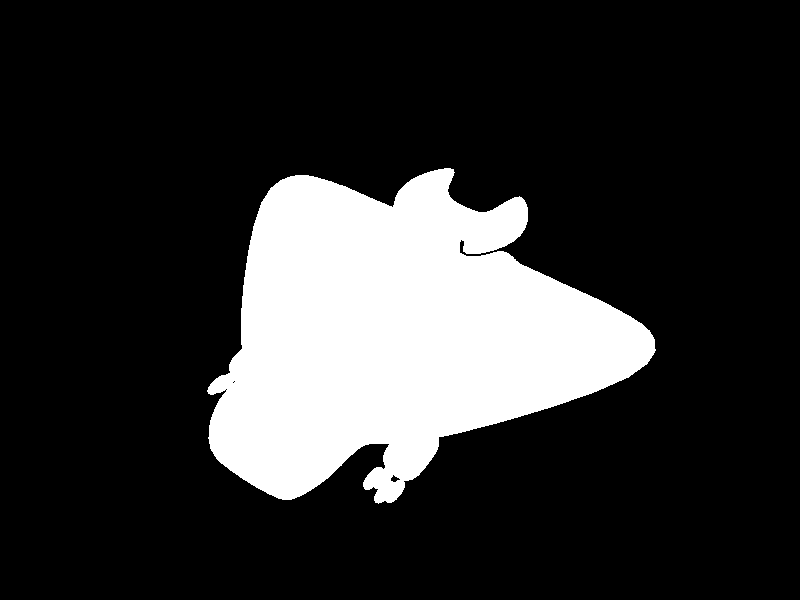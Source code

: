 // brawl_0.51_export.pov: Exported from Wings 3D 0.99.00b 

#include "rad_def.inc"

global_settings{
	 assumed_gamma 2.200000
	 max_trace_level 5
	 ambient_light rgb <0.000000, 0.000000, 0.000000>
	 radiosity { Rad_Settings(Radiosity_Fast, off, off) }
	 photons {
		 count 10000
		 media 100, 2
	 }
}
background { rgb <0.000000, 0.000000, 0.000000> }
#declare camera_location = <4.811998, 9.840423, -4.646423>;
camera{
	 perspective
	 location camera_location
	 right (800 / 600) * x
	 up y
	 angle 49.134356
	 sky <-0.407439, 0.694658, 0.592827>
	 look_at <-0.000236, 1.042473, 2.355421>
}
light_source {
	 <-6.053753, 3.357225, -2.142007>
	 color rgb <1.000000, 1.000000, 1.000000>
	 fade_distance 1.000000
	 fade_power 0.000000
	 media_interaction on
	 media_attenuation off
	 spotlight
	 radius 30.000000
	 falloff 30.000000
	 tightness 0.000000
	 point_at <0.000000, 0.000000, 0.000000>
}
light_source {
	 <6.272089, 3.357225, -2.142007>
	 color rgb <0.213333, 0.193333, 0.200000>
	 fade_distance 1.000000
	 fade_power 0.000000
	 media_interaction on
	 media_attenuation off
	 spotlight
	 radius 30.000000
	 falloff 30.000000
	 tightness 0.000000
	 point_at <0.000000, 0.000000, 0.000000>
}
#declare wm_default = texture{
	 pigment{
		 color rgbf <1.000000, 1.000000, 1.000000, 0.000000>
	 }
	 finish {
		 ambient rgb <0.000000, 0.000000, 0.000000>
		 diffuse 0.700000
		 brilliance 1.000000
		 metallic 0.000000
		 specular 1.000000
		 roughness 0.010000
	 }
}
#declare wo_0_cube1_cut13 = mesh2{
	 vertex_vectors { 394, <1.503808, 0.649040, 0.676507>, <1.464443, 0.634775, 1.052003>, <1.331366, 0.785108, 1.004249>, <1.375826, 0.789993, 0.771381>, <1.099763, 0.649138, 0.677040>, <1.126707, 0.635269, 1.052458>, <1.132847, 0.786355, 1.004596>, <1.113532, 0.790729, 0.771845>, <1.113683, 0.258373, 0.681113>, <1.150198, 0.290436, 1.011154>, 
			<1.474063, 0.290422, 1.010747>, <1.510312, 0.258369, 0.680615>, <1.306468, 0.722049, 0.610152>, <1.039896, 0.443934, 0.681507>, <1.311996, 0.178252, 0.680752>, <1.584108, 0.443928, 0.680823>, <1.299435, 0.626965, 1.123650>, <1.312129, 0.225273, 1.010856>, <1.088025, 0.442507, 1.011478>, <1.536243, 0.442488, 1.010914>, <1.269017, 0.801671, 0.695434>, 
			<1.535821, 0.443854, 0.393165>, <1.473648, 0.592374, 0.393489>, <1.311719, 0.654682, 0.393787>, <1.149786, 0.592374, 0.393896>, <1.087607, 0.443854, 0.393728>, <1.149780, 0.291786, 0.393404>, <1.311709, 0.226630, 0.393107>, <1.473641, 0.291786, 0.392997>, <1.514041, 0.640492, 0.889451>, <1.397814, 0.730734, 1.046215>, <1.355290, 0.799083, 0.882962>, 
			<1.434906, 0.739850, 0.736651>, <1.197270, 0.704254, 0.616119>, <1.246084, 0.624714, 1.116569>, <1.076428, 0.640923, 0.890042>, <1.188397, 0.807442, 0.725580>, <1.122081, 0.732104, 1.046651>, <1.099617, 0.800480, 0.883426>, <1.097696, 0.740305, 0.737186>, <1.118104, 0.261795, 0.884925>, <1.056664, 0.543623, 0.681248>, <1.390253, 0.266103, 1.041442>, 
			<1.126117, 0.517094, 1.047234>, <1.506088, 0.261783, 0.884438>, <1.494856, 0.517029, 1.046768>, <1.203615, 0.199857, 0.680916>, <1.565420, 0.543607, 0.680606>, <1.409325, 0.704243, 0.615832>, <1.058341, 0.344542, 0.681319>, <1.420378, 0.199855, 0.680644>, <1.565658, 0.344537, 0.680682>, <1.349999, 0.624637, 1.116434>, <1.234021, 0.266111, 1.041639>, 
			<1.128716, 0.370485, 1.041931>, <1.495563, 0.370467, 1.041470>, <1.312094, 0.183453, 0.884572>, <1.320680, 0.807333, 0.725340>, <1.292546, 0.766747, 0.664327>, <1.045662, 0.443387, 0.885311>, <1.578538, 0.443371, 0.884641>, <1.495107, 0.514493, 0.369123>, <1.578272, 0.444233, 0.495587>, <1.389802, 0.614822, 0.369415>, <1.505304, 0.623074, 0.494676>, 
			<1.233572, 0.614822, 0.369611>, <1.311287, 0.697909, 0.489183>, <1.128264, 0.514493, 0.369584>, <1.116671, 0.623080, 0.495166>, <1.128260, 0.371953, 0.369347>, <1.045399, 0.444234, 0.496256>, <1.233565, 0.267584, 0.369054>, <1.117841, 0.262643, 0.495871>, <1.389795, 0.267584, 0.368858>, <1.311830, 0.184308, 0.495517>, <1.495103, 0.371953, 0.368886>, 
			<1.505822, 0.262643, 0.495383>, <1.228118, 0.798302, 1.030225>, <1.446354, 0.733722, 0.892874>, <1.206788, 0.206204, 0.887512>, <1.377626, 0.758186, 0.673124>, <1.061562, 0.540468, 0.888856>, <1.559326, 0.540411, 0.888227>, <1.311616, 0.442314, 0.315738>, <1.311477, 0.441259, 1.112903>, <1.417402, 0.206198, 0.887247>, <1.186711, 0.758233, 0.673428>, 
			<1.065581, 0.346795, 0.887904>, <1.558615, 0.346780, 0.887284>, <1.558288, 0.539452, 0.493508>, <1.416131, 0.676359, 0.487649>, <1.205858, 0.676360, 0.487916>, <1.065135, 0.539453, 0.494128>, <1.065315, 0.347653, 0.493875>, <1.206521, 0.207066, 0.493483>, <1.417134, 0.207066, 0.493219>, <1.558346, 0.347653, 0.493256>, <1.069246, 0.734990, 0.893474>, 
			<1.267443, 0.725409, 1.109509>, <1.226192, 0.825377, 0.849518>, <1.498499, 0.638007, 0.980529>, <1.361113, 0.764884, 1.028577>, <1.368294, 0.796455, 0.816165>, <1.467419, 0.699038, 0.716361>, <1.146445, 0.682736, 0.633694>, <1.185712, 0.629972, 1.095228>, <1.079066, 0.643623, 0.788292>, <1.142961, 0.800539, 0.748738>, <1.123441, 0.688047, 1.052514>, 
			<1.111850, 0.795443, 0.954711>, <1.102076, 0.771982, 0.755218>, <1.131099, 0.273269, 0.963793>, <1.074679, 0.593830, 0.680093>, <1.439542, 0.279891, 1.031280>, <1.130510, 0.574900, 1.052374>, <1.510371, 0.258128, 0.785932>, <1.480524, 0.574691, 1.051922>, <1.155190, 0.225026, 0.681012>, <1.541636, 0.593781, 0.679496>, <1.359170, 0.717496, 0.610073>, 
			<1.044506, 0.393541, 0.681417>, <1.367340, 0.183915, 0.680690>, <1.579495, 0.393535, 0.680745>, <1.313271, 0.621568, 1.123626>, <1.279274, 0.241832, 1.031426>, <1.104790, 0.412475, 1.031910>, <1.519486, 0.412455, 1.031389>, <1.312055, 0.178014, 0.786069>, <1.291246, 0.807023, 0.705648>, <1.300986, 0.742885, 0.644044>, <1.039954, 0.443698, 0.786824>, 
			<1.561556, 0.442933, 0.963527>, <1.482915, 0.560048, 0.377214>, <1.584027, 0.444141, 0.581487>, <1.344558, 0.638413, 0.377509>, <1.508137, 0.633136, 0.576695>, <1.184292, 0.602016, 0.377655>, <1.309711, 0.709615, 0.553672>, <1.104348, 0.473437, 0.377546>, <1.108901, 0.633159, 0.577206>, <1.140472, 0.325166, 0.377257>, <1.039815, 0.444143, 0.582171>, 
			<1.278829, 0.243268, 0.376962>, <1.113603, 0.258583, 0.581777>, <1.439095, 0.281334, 0.376816>, <1.311915, 0.178463, 0.581416>, <1.519039, 0.413903, 0.376925>, <1.510231, 0.258581, 0.581279>, <1.287619, 0.793789, 1.022261>, <1.515280, 0.643346, 0.787706>, <1.434565, 0.687077, 1.052062>, <1.342821, 0.794019, 0.954297>, <1.403124, 0.771342, 0.754707>, 
			<1.251556, 0.717496, 0.610219>, <1.285599, 0.621570, 1.123661>, <1.091294, 0.638529, 0.981080>, <1.234438, 0.807023, 0.705752>, <1.123995, 0.766310, 1.028977>, <1.101757, 0.797547, 0.816645>, <1.100381, 0.699311, 0.716893>, <1.113741, 0.258136, 0.786431>, <1.044509, 0.493810, 0.681585>, <1.344995, 0.241829, 1.031344>, <1.104791, 0.472010, 1.032010>, 
			<1.493140, 0.273255, 0.963338>, <1.519487, 0.471990, 1.031489>, <1.256652, 0.183916, 0.680829>, <1.579497, 0.493804, 0.680913>, <1.456596, 0.682690, 0.633278>, <1.081400, 0.298848, 0.681217>, <1.468804, 0.225022, 0.680618>, <1.542597, 0.298844, 0.680637>, <1.407666, 0.629679, 1.094932>, <1.184728, 0.279902, 1.031600>, <1.140915, 0.323736, 1.031721>, 
			<1.483357, 0.323720, 1.031291>, <1.312118, 0.200275, 0.963462>, <1.352691, 0.800102, 0.748362>, <1.280425, 0.788260, 0.679981>, <1.062691, 0.442952, 0.964154>, <1.584167, 0.443687, 0.786140>, <1.519040, 0.473437, 0.377025>, <1.561191, 0.444113, 0.430576>, <1.439103, 0.602016, 0.377335>, <1.492784, 0.609491, 0.430936>, <1.278838, 0.638413, 0.377591>, 
			<1.311766, 0.679256, 0.431267>, <1.140477, 0.560048, 0.377644>, <1.130746, 0.609491, 0.431391>, <1.104347, 0.413903, 0.377446>, <1.062331, 0.444113, 0.431202>, <1.184285, 0.281334, 0.377136>, <1.130738, 0.274432, 0.430842>, <1.344549, 0.243268, 0.376880>, <1.311756, 0.201446, 0.430511>, <1.482910, 0.325166, 0.376827>, <1.492776, 0.274432, 0.430387>, 
			<1.170264, 0.794558, 1.022468>, <1.431435, 0.731898, 0.976809>, <1.482933, 0.689249, 0.891749>, <1.447137, 0.735618, 0.807820>, <1.404415, 0.770915, 0.890000>, <1.216038, 0.226459, 0.974731>, <1.158939, 0.230098, 0.886216>, <1.203673, 0.199620, 0.786234>, <1.258480, 0.189790, 0.886036>, <1.352857, 0.785472, 0.694513>, <1.410786, 0.748681, 0.694374>, 
			<1.396448, 0.729058, 0.650750>, <1.338273, 0.764436, 0.665039>, <1.083210, 0.532912, 0.978165>, <1.071367, 0.590626, 0.889412>, <1.055361, 0.543407, 0.786701>, <1.051076, 0.491704, 0.886774>, <1.566009, 0.543371, 0.786056>, <1.539568, 0.590445, 0.888807>, <1.537601, 0.532843, 0.977590>, <1.573127, 0.491688, 0.886118>, <1.360456, 0.550925, 0.337502>, 
			<1.427200, 0.487772, 0.337316>, <1.427198, 0.397876, 0.337168>, <1.360451, 0.332520, 0.337151>, <1.262831, 0.332520, 0.337274>, <1.196087, 0.397876, 0.337459>, <1.196089, 0.487772, 0.337607>, <1.262836, 0.550925, 0.337624>, <1.346509, 0.553931, 1.116347>, <1.264818, 0.553964, 1.116452>, <1.196096, 0.489371, 1.088669>, <1.196592, 0.396246, 1.082169>, 
			<1.263337, 0.330887, 1.081984>, <1.360958, 0.330882, 1.081861>, <1.427705, 0.396234, 1.081879>, <1.425115, 0.489331, 1.088379>, <1.465252, 0.230089, 0.885831>, <1.408204, 0.226451, 0.974489>, <1.365709, 0.189787, 0.885901>, <1.420436, 0.199615, 0.785961>, <1.240265, 0.764436, 0.665196>, <1.191724, 0.729084, 0.651050>, <1.137167, 0.748871, 0.694808>, 
			<1.184725, 0.785545, 0.694801>, <1.058399, 0.344306, 0.786637>, <1.087455, 0.301615, 0.886415>, <1.087033, 0.354761, 0.975089>, <1.051073, 0.394568, 0.886611>, <1.537215, 0.354743, 0.974523>, <1.536739, 0.301602, 0.885850>, <1.565717, 0.344296, 0.785999>, <1.573125, 0.394553, 0.885955>, <1.536227, 0.583985, 0.494504>, <1.565330, 0.543005, 0.581406>, 
			<1.572859, 0.492556, 0.494577>, <1.536841, 0.530833, 0.421967>, <1.364635, 0.691919, 0.488009>, <1.416257, 0.689894, 0.556808>, <1.464147, 0.653638, 0.491131>, <1.407837, 0.653984, 0.422324>, <1.157657, 0.653642, 0.491519>, <1.200853, 0.689898, 0.557087>, <1.257715, 0.691919, 0.488144>, <1.215672, 0.653984, 0.422566>, <1.050811, 0.492556, 0.495233>, 
			<1.057529, 0.543011, 0.582045>, <1.086460, 0.583989, 0.495071>, <1.086663, 0.530833, 0.422532>, <1.087190, 0.302469, 0.494873>, <1.058261, 0.344751, 0.581983>, <1.050809, 0.395421, 0.495070>, <1.086659, 0.355967, 0.422241>, <1.258214, 0.190649, 0.494495>, <1.203535, 0.200067, 0.581580>, <1.158674, 0.230954, 0.494675>, <1.215663, 0.227669, 0.421883>, 
			<1.464985, 0.230953, 0.494290>, <1.420297, 0.200067, 0.581308>, <1.365442, 0.190649, 0.494360>, <1.407828, 0.227669, 0.421641>, <1.572857, 0.395420, 0.494414>, <1.565577, 0.344749, 0.581346>, <1.536471, 0.302468, 0.494309>, <1.536837, 0.355967, 0.421675>, <1.074357, 0.736488, 0.808412>, <1.072683, 0.690102, 0.892348>, <1.084458, 0.733379, 0.977360>, 
			<1.075232, 0.772413, 0.890564>, <1.323530, 0.677879, 1.116515>, <1.340929, 0.730814, 1.087683>, <1.243999, 0.769496, 1.077594>, <1.184204, 0.731615, 1.087929>, <1.247143, 0.678023, 1.116619>, <1.222052, 0.815894, 0.951898>, <1.297151, 0.816481, 0.871600>, <1.279631, 0.820185, 0.776027>, <1.200360, 0.820349, 0.776175>, <1.151377, 0.817299, 0.871872>, 
			<1.468103, 0.687865, 0.980579>, <1.482726, 0.691957, 0.796762>, <1.409496, 0.770554, 0.816189>, <1.390693, 0.767605, 0.965423>, <1.169917, 0.246526, 0.969261>, <1.155248, 0.224789, 0.786329>, <1.256711, 0.183678, 0.786146>, <1.263694, 0.208630, 0.969090>, <1.382490, 0.778097, 0.716268>, <1.436949, 0.713542, 0.671287>, <1.351047, 0.739176, 0.643963>, 
			<1.319489, 0.788118, 0.683080>, <1.090047, 0.585047, 0.981012>, <1.069293, 0.593671, 0.785953>, <1.044567, 0.493574, 0.786902>, <1.070508, 0.486592, 0.969773>, <1.543812, 0.593558, 0.785343>, <1.520425, 0.584827, 0.980456>, <1.553743, 0.486573, 0.969166>, <1.579556, 0.493564, 0.786230>, <1.423883, 0.546816, 0.347457>, <1.467950, 0.443307, 0.347232>, 
			<1.423878, 0.337637, 0.347117>, <1.311653, 0.292616, 0.347191>, <1.199429, 0.337637, 0.347399>, <1.155362, 0.443307, 0.347624>, <1.199434, 0.546816, 0.347739>, <1.311659, 0.589898, 0.347665>, <1.303677, 0.581492, 1.123584>, <1.197932, 0.558153, 1.095118>, <1.155851, 0.441729, 1.069595>, <1.199919, 0.336056, 1.069370>, <1.312144, 0.291030, 1.069162>, 
			<1.424370, 0.336045, 1.069088>, <1.468443, 0.441713, 1.069203>, <1.414005, 0.558029, 1.094839>, <1.454324, 0.246515, 0.968903>, <1.360546, 0.208626, 0.968968>, <1.367398, 0.183676, 0.786007>, <1.468863, 0.224783, 0.785935>, <1.246507, 0.739176, 0.644116>, <1.140756, 0.713648, 0.671717>, <1.138897, 0.778388, 0.716683>, <1.233702, 0.788118, 0.683228>, 
			<1.081458, 0.298612, 0.786534>, <1.105350, 0.311123, 0.969440>, <1.070506, 0.398856, 0.969626>, <1.044564, 0.393305, 0.786734>, <1.518893, 0.311107, 0.968920>, <1.542656, 0.298603, 0.785955>, <1.579554, 0.393294, 0.786062>, <1.553741, 0.398837, 0.969019>, <1.541519, 0.590735, 0.580701>, <1.579416, 0.494017, 0.581577>, <1.553372, 0.487775, 0.426266>, 
			<1.518528, 0.573097, 0.426452>, <1.363998, 0.704557, 0.553594>, <1.465343, 0.666138, 0.566620>, <1.453962, 0.634943, 0.426631>, <1.360186, 0.671146, 0.426802>, <1.151016, 0.666153, 0.567024>, <1.254540, 0.704557, 0.553736>, <1.263335, 0.671146, 0.426924>, <1.169558, 0.634943, 0.426989>, <1.044429, 0.494019, 0.582249>, <1.078379, 0.590751, 0.581288>, 
			<1.104989, 0.573097, 0.426972>, <1.070141, 0.487775, 0.426873>, <1.081320, 0.299058, 0.581881>, <1.044426, 0.393750, 0.582081>, <1.070139, 0.400039, 0.426727>, <1.104983, 0.312307, 0.426540>, <1.256572, 0.184127, 0.581493>, <1.155110, 0.225236, 0.581676>, <1.169549, 0.247713, 0.426361>, <1.263325, 0.209821, 0.426191>, <1.468723, 0.225235, 0.581282>, 
			<1.367259, 0.184126, 0.581354>, <1.360176, 0.209821, 0.426069>, <1.453953, 0.247713, 0.426004>, <1.579414, 0.393748, 0.581409>, <1.542516, 0.299056, 0.581301>, <1.518522, 0.312307, 0.426021>, <1.553370, 0.400039, 0.426119>, <1.077380, 0.692519, 0.797352>, <1.087221, 0.688892, 0.981135>, <1.089635, 0.769234, 0.965936>, <1.080116, 0.771660, 0.816751>, 
			<1.378653, 0.686155, 1.095007>, <1.308462, 0.767014, 1.065578>, <1.178979, 0.767829, 1.065795>, <1.183792, 0.686728, 1.095286>, <1.292365, 0.655025, 1.123685>, <1.284767, 0.810176, 0.951304>, <1.322018, 0.813010, 0.802046>, <1.250093, 0.817951, 0.740307>, <1.146376, 0.813662, 0.802371>, <1.160201, 0.810990, 0.951532>}
	 //#local average_center = <1.298290, 0.506417, 0.722530>;
	 normal_vectors { 394, <-0.759578, -0.643177, 0.096769>, <-0.719080, -0.291495, -0.630837>, <-0.331386, -0.901463, -0.278474>, <-0.474505, -0.877767, 0.066106>, <0.851801, -0.459191, 0.252150>, <0.757365, 0.032018, -0.652206>, <0.453100, -0.814614, -0.362084>, <0.580457, -0.764229, 0.281110>, <0.708362, 0.705849, 0.001055>, <0.603417, 0.603313, -0.521442>, 
			<-0.604294, 0.602972, -0.520821>, <-0.708338, 0.705870, 0.002059>, <0.003724, -0.926060, 0.377358>, <1.000000, -0.000493, -0.000678>, <0.000013, 0.999998, 0.002190>, <-1.000000, -0.000448, 0.000690>, <-0.001263, 0.001128, -0.999999>, <-0.000601, 0.859234, -0.511583>, <0.854547, 0.000566, -0.519374>, <-0.855070, 0.000606, -0.518512>, <0.007415, -0.847041, 0.531476>, 
			<-0.793196, -0.001258, 0.608965>, <-0.548106, -0.572411, 0.609857>, <0.000747, -0.804321, 0.594194>, <0.549630, -0.572426, 0.608470>, <0.794724, -0.001292, 0.606969>, <0.560851, 0.557805, 0.611800>, <0.000759, 0.797128, 0.603810>, <-0.559306, 0.557821, 0.613199>, <-0.869328, -0.484075, -0.099699>, <-0.557093, -0.671786, -0.488213>, <-0.369850, -0.925624, -0.080200>, 
			<-0.705019, -0.690818, 0.160370>, <0.359990, -0.836901, 0.412316>, <0.248564, 0.024925, -0.968295>, <0.997889, 0.011423, -0.063927>, <0.241588, -0.894031, 0.377284>, <0.728786, -0.210797, -0.651487>, <0.547942, -0.835519, -0.040843>, <0.851723, -0.261360, 0.454156>, <0.703763, 0.701427, -0.112775>, <0.960128, -0.279166, 0.014890>, <-0.241472, 0.598052, -0.764215>, 
			<0.650222, -0.032155, -0.759063>, <-0.703915, 0.701365, -0.112209>, <-0.669250, -0.123282, -0.732739>, <0.376160, 0.926553, 0.001766>, <-0.937510, -0.347915, 0.005483>, <-0.394767, -0.874291, 0.282443>, <0.931867, 0.362799, 0.000156>, <-0.376134, 0.926563, 0.002295>, <-0.931851, 0.362837, 0.001448>, <-0.267495, -0.054824, -0.961998>, <0.239700, 0.598258, -0.764612>, 
			<0.588577, 0.242845, -0.771106>, <-0.589943, 0.242649, -0.770123>, <-0.000110, 0.994021, -0.109192>, <-0.242189, -0.941970, 0.232457>, <-0.004885, -0.624294, 0.781174>, <0.993688, -0.000343, -0.112183>, <-0.993773, -0.000297, -0.111422>, <-0.508640, -0.215266, 0.833634>, <-0.991090, -0.000707, 0.133191>, <-0.202537, -0.529268, 0.823926>, <-0.695469, -0.698243, 0.169648>, 
			<0.204606, -0.529274, 0.823411>, <-0.018226, -0.972496, 0.232207>, <0.510731, -0.215286, 0.832350>, <0.677585, -0.703285, 0.215100>, <0.513947, 0.208770, 0.832030>, <0.991368, -0.000749, 0.131106>, <0.210691, 0.519102, 0.828337>, <0.702080, 0.699080, 0.135540>, <-0.208608, 0.519108, 0.828860>, <0.000170, 0.991008, 0.133799>, <-0.511852, 0.208790, 0.833315>, 
			<-0.701751, 0.699122, 0.137021>, <0.002589, -0.925706, -0.378234>, <-0.706196, -0.701816, -0.093498>, <0.368913, 0.911147, -0.183612>, <-0.379526, -0.736649, 0.559739>, <0.966531, -0.184967, -0.177780>, <-0.935717, -0.305818, -0.175812>, <0.001257, -0.002457, 0.999996>, <-0.000165, 0.134908, -0.990858>, <-0.369272, 0.911060, -0.183324>, <0.316652, -0.543054, 0.777705>, 
			<0.913824, 0.359594, -0.188729>, <-0.913993, 0.359525, -0.188040>, <-0.902859, -0.363803, 0.229114>, <-0.349523, -0.893408, 0.282233>, <0.337321, -0.898524, 0.280837>, <0.904417, -0.357798, 0.232401>, <0.906834, 0.355954, 0.225720>, <0.366436, 0.903289, 0.223147>, <-0.365877, 0.903314, 0.223961>, <-0.906308, 0.356010, 0.227733>, <0.993953, -0.091037, -0.061391>, 
			<-0.025224, -0.416018, -0.909006>, <0.019803, -0.999740, -0.011326>, <-0.856880, -0.416764, -0.303421>, <-0.427126, -0.806407, -0.408988>, <-0.450502, -0.892771, -0.002704>, <-0.740890, -0.652692, 0.158350>, <0.592062, -0.703790, 0.392610>, <0.457553, 0.036818, -0.888420>, <0.984154, -0.148451, 0.096968>, <0.409711, -0.851238, 0.327919>, <0.755019, -0.017093, -0.655480>, 
			<0.543377, -0.806738, -0.232196>, <0.754585, -0.523874, 0.395169>, <0.672762, 0.671100, -0.311475>, <0.935701, -0.347927, 0.058404>, <-0.427328, 0.628634, -0.649777>, <0.729288, 0.020425, -0.683902>, <-0.708222, 0.705769, -0.017635>, <-0.739859, -0.191249, -0.645006>, <0.546408, 0.837518, 0.001454>, <-0.861117, -0.507731, 0.026204>, <-0.178289, -0.916883, 0.357124>, 
			<0.983263, 0.182191, -0.000271>, <-0.195684, 0.980664, 0.002286>, <-0.983255, 0.182234, 0.001083>, <-0.108307, -0.027285, -0.993743>, <0.133885, 0.752674, -0.644637>, <0.744610, 0.137648, -0.653153>, <-0.745501, 0.137552, -0.652157>, <0.020461, 0.999576, -0.020713>, <-0.097674, -0.913409, 0.395150>, <0.003077, -0.757283, 0.653079>, <0.999545, -0.018857, -0.023522>, 
			<-0.951352, 0.000045, -0.308105>, <-0.555739, -0.389141, 0.734659>, <-0.999467, 0.017913, 0.027275>, <-0.118781, -0.684553, 0.719221>, <-0.719187, -0.689770, 0.083595>, <0.372906, -0.577486, 0.726259>, <0.003312, -0.979879, 0.199564>, <0.669609, -0.127501, 0.731688>, <0.729191, -0.663809, 0.166246>, <0.564345, 0.377536, 0.734153>, <0.999515, 0.017869, 0.025502>, 
			<0.123897, 0.675821, 0.726578>, <0.692301, 0.721070, 0.027868>, <-0.381434, 0.564872, 0.731729>, <-0.020431, 0.999386, 0.028454>, <-0.669201, 0.123363, 0.732770>, <-0.707889, 0.705413, 0.035851>, <-0.193367, -0.913682, -0.357484>, <-0.843892, -0.536195, 0.018482>, <-0.663860, -0.490049, -0.564926>, <-0.357815, -0.919343, -0.163638>, <-0.613097, -0.781059, 0.118570>, 
			<0.167710, -0.903637, 0.394099>, <0.098042, 0.016198, -0.995050>, <0.949390, 0.011554, -0.313888>, <0.110432, -0.865169, 0.489170>, <0.628102, -0.561601, -0.538602>, <0.532322, -0.835565, 0.135882>, <0.881776, -0.211635, 0.421524>, <0.723626, 0.689831, -0.022332>, <0.986998, -0.160731, 0.001121>, <-0.135402, 0.752548, -0.644467>, <0.759711, -0.081642, -0.645116>, 
			<-0.673233, 0.670875, -0.310941>, <-0.754489, -0.105857, -0.647719>, <0.195710, 0.980660, 0.002011>, <-0.983453, -0.181163, 0.001040>, <-0.602004, -0.772842, 0.200763>, <0.841734, 0.539892, 0.000603>, <-0.546382, 0.837533, 0.002218>, <-0.841712, 0.539924, 0.001777>, <-0.490511, -0.175496, -0.853580>, <0.425991, 0.628945, -0.650354>, <0.625203, 0.424272, -0.655068>, 
			<-0.626290, 0.423955, -0.654234>, <-0.000344, 0.952644, -0.304087>, <-0.390743, -0.910342, 0.136374>, <-0.010526, -0.689623, 0.724092>, <0.951117, -0.000000, -0.308829>, <-0.999569, -0.018812, -0.022531>, <-0.667771, -0.127473, 0.733370>, <-0.928707, -0.001084, 0.370813>, <-0.371083, -0.577476, 0.727200>, <-0.642652, -0.661456, 0.386619>, <0.120588, -0.684555, 0.718918>, 
			<0.000356, -0.917275, 0.398255>, <0.557578, -0.389160, 0.733254>, <0.642555, -0.656956, 0.394376>, <0.671043, 0.123335, 0.731088>, <0.929586, -0.001123, 0.368605>, <0.383275, 0.564862, 0.730774>, <0.657233, 0.653770, 0.375006>, <-0.122070, 0.675824, 0.726884>, <0.000463, 0.929429, 0.369002>, <-0.562493, 0.377556, 0.735563>, <-0.656303, 0.653809, 0.376563>, 
			<0.239912, -0.888911, -0.390230>, <-0.679915, -0.688027, -0.253643>, <-0.809975, -0.580590, -0.082801>, <-0.726635, -0.686461, 0.027784>, <-0.547934, -0.831361, -0.092777>, <0.336284, 0.834174, -0.437111>, <0.526760, 0.837290, -0.146525>, <0.388147, 0.920813, -0.038023>, <0.208179, 0.967356, -0.144513>, <-0.340698, -0.830467, 0.440737>, <-0.583203, -0.735837, 0.344120>, 
			<-0.390482, -0.769195, 0.505830>, <-0.152821, -0.683268, 0.713996>, <0.891281, -0.130151, -0.434371>, <0.983797, -0.151603, -0.095704>, <0.973298, -0.227705, -0.029026>, <0.975779, -0.161902, -0.147114>, <-0.946426, -0.320936, -0.035749>, <-0.906261, -0.403972, -0.124488>, <-0.878797, -0.272477, -0.391756>, <-0.970368, -0.191190, -0.147756>, <-0.098150, -0.258141, 0.961109>, 
			<-0.243113, -0.106579, 0.964125>, <-0.244764, 0.101760, 0.964228>, <-0.100277, 0.250762, 0.962841>, <0.102697, 0.250758, 0.962587>, <0.247187, 0.101750, 0.963611>, <0.245535, -0.106589, 0.963510>, <0.100565, -0.258145, 0.960858>, <-0.173201, 0.077075, -0.981866>, <0.171361, 0.100553, -0.980063>, <0.366032, 0.059490, -0.928699>, <0.315911, 0.154122, -0.936188>, 
			<0.127027, 0.319661, -0.938979>, <-0.129068, 0.319347, -0.938807>, <-0.316056, 0.150615, -0.936709>, <-0.360127, 0.029108, -0.932449>, <-0.527005, 0.837209, -0.146108>, <-0.337221, 0.833962, -0.436794>, <-0.208475, 0.967317, -0.144345>, <-0.363319, 0.930904, -0.037628>, <0.120914, -0.591385, 0.797273>, <0.337475, -0.641488, 0.688915>, <0.588044, -0.439612, 0.678930>, 
			<0.311764, -0.682125, 0.661444>, <0.935829, 0.350131, -0.040397>, <0.840743, 0.520226, -0.150052>, <0.830986, 0.333561, -0.445195>, <0.968710, 0.199332, -0.147876>, <-0.831484, 0.333361, -0.444416>, <-0.840911, 0.520143, -0.149398>, <-0.935860, 0.350151, -0.039501>, <-0.968821, 0.199335, -0.147142>, <-0.830679, -0.523122, 0.190566>, <-0.925919, -0.374080, 0.052321>, 
			<-0.963142, -0.202031, 0.177595>, <-0.785147, -0.323982, 0.527806>, <-0.194888, -0.947605, 0.253109>, <-0.364434, -0.914620, 0.175098>, <-0.510422, -0.828682, 0.229685>, <-0.305315, -0.793005, 0.527186>, <0.509053, -0.822762, 0.252841>, <0.357171, -0.908330, 0.217638>, <0.163236, -0.952484, 0.257153>, <0.306153, -0.791669, 0.528707>, <0.964262, -0.197354, 0.176780>, 
			<0.938417, -0.339494, 0.064161>, <0.833077, -0.516577, 0.197817>, <0.785972, -0.323810, 0.526684>, <0.837120, 0.516679, 0.179646>, <0.925631, 0.375534, 0.046719>, <0.964333, 0.198245, 0.175390>, <0.790494, 0.315198, 0.525138>, <0.207943, 0.962136, 0.176222>, <0.363237, 0.930487, 0.047456>, <0.524171, 0.832914, 0.177480>, <0.320928, 0.791915, 0.519496>, 
			<-0.523726, 0.832951, 0.178617>, <-0.387991, 0.920405, 0.048136>, <-0.207500, 0.962150, 0.176669>, <-0.319622, 0.791931, 0.520277>, <-0.963939, 0.198306, 0.177474>, <-0.925524, 0.375579, 0.048435>, <-0.836701, 0.516726, 0.181455>, <-0.789191, 0.315239, 0.527070>, <0.977927, -0.097216, 0.184956>, <0.996018, 0.069342, -0.056038>, <0.938531, -0.104524, -0.328990>, 
			<0.870045, -0.485615, -0.084846>, <-0.212456, -0.229668, -0.949797>, <-0.345788, -0.579332, -0.738109>, <0.008456, -0.728880, -0.684589>, <0.367485, -0.299026, -0.880647>, <0.234630, -0.095459, -0.967386>, <0.007846, -0.988813, -0.148953>, <-0.182007, -0.980729, -0.071017>, <-0.103434, -0.991904, 0.073677>, <0.118423, -0.984291, 0.130947>, <0.207052, -0.977941, -0.027583>, 
			<-0.784839, -0.561971, -0.261181>, <-0.800574, -0.597999, 0.038444>, <-0.606783, -0.794837, 0.006966>, <-0.536702, -0.816424, -0.213080>, <0.485031, 0.793092, -0.368443>, <0.571397, 0.820116, -0.030247>, <0.197905, 0.979783, -0.029304>, <0.205496, 0.908138, -0.364768>, <-0.506354, -0.823872, 0.254638>, <-0.598711, -0.729130, 0.331534>, <-0.159658, -0.773428, 0.613448>, 
			<-0.155247, -0.769456, 0.619544>, <0.933980, -0.062716, -0.351778>, <0.967757, -0.251639, 0.011185>, <0.988880, -0.143551, -0.038853>, <0.916264, -0.155925, -0.368981>, <-0.894642, -0.446614, -0.012311>, <-0.877990, -0.313415, -0.361809>, <-0.910000, -0.186785, -0.370150>, <-0.985704, -0.164131, -0.038064>, <-0.281966, -0.297577, 0.912109>, <-0.405373, -0.001864, 0.914150>, 
			<-0.286880, 0.288643, 0.913447>, <0.001144, 0.414672, 0.909970>, <0.289176, 0.288632, 0.912726>, <0.407669, -0.001881, 0.913128>, <0.284257, -0.297588, 0.911394>, <0.001138, -0.423597, 0.905850>, <-0.037683, 0.063226, -0.997288>, <0.431819, 0.069929, -0.899245>, <0.509896, 0.046409, -0.858983>, <0.345377, 0.350153, -0.870693>, <-0.001053, 0.500750, -0.865591>, 
			<-0.347302, 0.349962, -0.870005>, <-0.506746, 0.034782, -0.861393>, <-0.448851, -0.031701, -0.893044>, <-0.485728, 0.792858, -0.368027>, <-0.206314, 0.908023, -0.364594>, <-0.166712, 0.985576, -0.029092>, <-0.544023, 0.838546, -0.029660>, <0.139137, -0.723870, 0.675762>, <0.610311, -0.476999, 0.632450>, <0.531859, -0.634318, 0.561040>, <0.129616, -0.673494, 0.727740>, 
			<0.842682, 0.537484, -0.031582>, <0.793469, 0.479452, -0.374878>, <0.905995, 0.204334, -0.370703>, <0.987448, 0.154714, -0.031791>, <-0.793932, 0.479211, -0.374204>, <-0.842705, 0.537497, -0.030746>, <-0.987472, 0.154752, -0.030835>, <-0.906321, 0.204256, -0.369948>, <-0.832668, -0.549961, 0.064863>, <-0.984303, -0.173541, 0.032125>, <-0.872858, -0.201612, 0.444378>, 
			<-0.757562, -0.472608, 0.450268>, <-0.185839, -0.963664, 0.191872>, <-0.537915, -0.831290, 0.140017>, <-0.450567, -0.767307, 0.456321>, <-0.188554, -0.869613, 0.456313>, <0.539920, -0.816174, 0.205783>, <0.180902, -0.960414, 0.211846>, <0.188956, -0.868600, 0.458071>, <0.450575, -0.764778, 0.460540>, <0.986084, -0.163209, 0.031650>, <0.876282, -0.471379, 0.099658>, 
			<0.757996, -0.470020, 0.452242>, <0.873910, -0.200756, 0.442694>, <0.823586, 0.565945, 0.037575>, <0.982104, 0.184896, 0.035839>, <0.875396, 0.197021, 0.441435>, <0.766964, 0.460065, 0.447333>, <0.166734, 0.985271, 0.037958>, <0.543922, 0.838285, 0.037787>, <0.468164, 0.765075, 0.442135>, <0.200552, 0.875786, 0.439064>, <-0.571225, 0.819878, 0.038757>, 
			<-0.197861, 0.979482, 0.038293>, <-0.199450, 0.875798, 0.439543>, <-0.467052, 0.765102, 0.443262>, <-0.982029, 0.184943, 0.037626>, <-0.823491, 0.565981, 0.039080>, <-0.765862, 0.460103, 0.449179>, <-0.874316, 0.197073, 0.443547>, <0.986240, 0.009810, 0.165029>, <0.948332, 0.044531, -0.314140>, <0.824764, -0.474771, -0.307176>, <0.871420, -0.462687, 0.162937>, 
			<-0.434071, -0.353647, -0.828563>, <-0.258175, -0.784718, -0.563527>, <0.315689, -0.646965, -0.694101>, <0.477666, -0.045849, -0.877345>, <0.024446, -0.075593, -0.996839>, <-0.178838, -0.967354, -0.179564>, <-0.287390, -0.957621, 0.019214>, <0.016343, -0.972224, 0.233482>, <0.280267, -0.951907, 0.123786>, <0.225149, -0.956982, -0.183014>}
	 uv_vectors { 0}
	 texture_list { 1, texture{wm_default}}
	 face_indices { 784, <1, 150, 296>, 0, <296, 100, 1>, 0, <100, 296, 199>, 0, <199, 29, 100>, 0, <78, 199, 296>, 0, <78, 296, 198>, 0, <150, 30, 198>, 0, <150, 198, 296>, 0, <149, 297, 103>, 0, <103, 0, 149>, 0, 
			<32, 103, 297>, 0, <32, 297, 200>, 0, <78, 200, 199>, 0, <200, 297, 199>, 0, <29, 199, 297>, 0, <297, 149, 29>, 0, <3, 152, 298>, 0, <3, 298, 102>, 0, <201, 31, 102>, 0, <201, 102, 298>, 0, <78, 201, 298>, 0, 
			<298, 200, 78>, 0, <200, 298, 152>, 0, <152, 32, 200>, 0, <2, 151, 299>, 0, <2, 299, 101>, 0, <30, 101, 299>, 0, <30, 299, 198>, 0, <198, 299, 78>, 0, <299, 201, 78>, 0, <201, 299, 151>, 0, <151, 31, 201>, 0, 
			<9, 173, 300>, 0, <300, 111, 9>, 0, <111, 300, 203>, 0, <203, 40, 111>, 0, <79, 203, 300>, 0, <79, 300, 202>, 0, <53, 202, 173>, 0, <202, 300, 173>, 0, <8, 160, 301>, 0, <301, 117, 8>, 0, <117, 301, 204>, 0, 
			<204, 46, 117>, 0, <203, 79, 204>, 0, <203, 204, 301>, 0, <40, 203, 301>, 0, <40, 301, 160>, 0, <166, 302, 127>, 0, <127, 14, 166>, 0, <56, 127, 302>, 0, <56, 302, 205>, 0, <79, 205, 204>, 0, <205, 302, 204>, 0, 
			<46, 204, 302>, 0, <302, 166, 46>, 0, <17, 176, 303>, 0, <17, 303, 124>, 0, <202, 53, 124>, 0, <202, 124, 303>, 0, <202, 303, 79>, 0, <303, 205, 79>, 0, <176, 56, 205>, 0, <176, 205, 303>, 0, <3, 177, 304>, 0, 
			<3, 304, 152>, 0, <152, 304, 207>, 0, <152, 207, 32>, 0, <80, 207, 304>, 0, <80, 304, 206>, 0, <177, 57, 206>, 0, <177, 206, 304>, 0, <32, 207, 305>, 0, <32, 305, 103>, 0, <103, 305, 168>, 0, <103, 168, 0>, 0, 
			<48, 168, 305>, 0, <48, 305, 208>, 0, <207, 80, 208>, 0, <207, 208, 305>, 0, <208, 306, 119>, 0, <208, 119, 48>, 0, <119, 306, 12>, 0, <306, 129, 12>, 0, <129, 306, 209>, 0, <209, 58, 129>, 0, <80, 209, 306>, 0, 
			<80, 306, 208>, 0, <178, 307, 128>, 0, <128, 20, 178>, 0, <57, 128, 307>, 0, <57, 307, 206>, 0, <206, 307, 209>, 0, <206, 209, 80>, 0, <58, 209, 307>, 0, <307, 178, 58>, 0, <210, 308, 114>, 0, <210, 114, 43>, 0, 
			<114, 308, 5>, 0, <308, 155, 5>, 0, <155, 308, 211>, 0, <211, 35, 155>, 0, <81, 211, 308>, 0, <81, 308, 210>, 0, <211, 309, 106>, 0, <211, 106, 35>, 0, <106, 309, 112>, 0, <112, 4, 106>, 0, <41, 112, 309>, 0, 
			<41, 309, 212>, 0, <81, 212, 211>, 0, <212, 309, 211>, 0, <161, 310, 130>, 0, <130, 13, 161>, 0, <59, 130, 310>, 0, <59, 310, 213>, 0, <212, 81, 213>, 0, <212, 213, 310>, 0, <212, 310, 161>, 0, <161, 41, 212>, 0, 
			<18, 179, 311>, 0, <18, 311, 163>, 0, <163, 311, 210>, 0, <163, 210, 43>, 0, <81, 210, 311>, 0, <81, 311, 213>, 0, <179, 59, 213>, 0, <179, 213, 311>, 0, <214, 312, 47>, 0, <312, 118, 47>, 0, <118, 312, 149>, 0, 
			<149, 0, 118>, 0, <149, 312, 215>, 0, <149, 215, 29>, 0, <82, 215, 214>, 0, <215, 312, 214>, 0, <313, 100, 29>, 0, <29, 215, 313>, 0, <100, 313, 116>, 0, <100, 116, 1>, 0, <45, 116, 313>, 0, <45, 313, 216>, 0, 
			<216, 313, 215>, 0, <215, 82, 216>, 0, <19, 165, 314>, 0, <19, 314, 131>, 0, <217, 60, 131>, 0, <217, 131, 314>, 0, <82, 217, 314>, 0, <82, 314, 216>, 0, <165, 45, 216>, 0, <165, 216, 314>, 0, <180, 315, 167>, 0, 
			<167, 15, 180>, 0, <167, 315, 214>, 0, <214, 47, 167>, 0, <214, 315, 217>, 0, <214, 217, 82>, 0, <60, 217, 315>, 0, <315, 180, 60>, 0, <22, 183, 132>, 0, <183, 316, 132>, 0, <61, 132, 316>, 0, <61, 316, 219>, 0, 
			<219, 316, 218>, 0, <218, 83, 219>, 0, <63, 218, 316>, 0, <63, 316, 183>, 0, <146, 21, 181>, 0, <146, 181, 317>, 0, <75, 146, 317>, 0, <75, 317, 220>, 0, <219, 83, 220>, 0, <219, 220, 317>, 0, <61, 219, 317>, 0, 
			<61, 317, 181>, 0, <28, 195, 144>, 0, <195, 318, 144>, 0, <73, 144, 318>, 0, <318, 221, 73>, 0, <221, 318, 220>, 0, <220, 83, 221>, 0, <75, 220, 318>, 0, <75, 318, 195>, 0, <142, 27, 193>, 0, <142, 193, 319>, 0, 
			<71, 142, 319>, 0, <71, 319, 222>, 0, <221, 83, 222>, 0, <221, 222, 319>, 0, <73, 221, 319>, 0, <73, 319, 193>, 0, <26, 191, 140>, 0, <191, 320, 140>, 0, <69, 140, 320>, 0, <320, 223, 69>, 0, <222, 83, 223>, 0, 
			<222, 223, 320>, 0, <71, 222, 320>, 0, <320, 191, 71>, 0, <138, 25, 189>, 0, <138, 189, 321>, 0, <67, 138, 321>, 0, <67, 321, 224>, 0, <223, 83, 224>, 0, <223, 224, 321>, 0, <69, 223, 321>, 0, <69, 321, 189>, 0, 
			<136, 24, 187>, 0, <136, 187, 322>, 0, <65, 136, 322>, 0, <65, 322, 225>, 0, <224, 83, 225>, 0, <224, 225, 322>, 0, <67, 224, 322>, 0, <322, 187, 67>, 0, <134, 23, 185>, 0, <134, 185, 323>, 0, <63, 134, 323>, 0, 
			<63, 323, 218>, 0, <218, 323, 225>, 0, <218, 225, 83>, 0, <65, 225, 323>, 0, <65, 323, 185>, 0, <52, 226, 324>, 0, <52, 324, 123>, 0, <123, 324, 16>, 0, <324, 154, 16>, 0, <154, 324, 227>, 0, <227, 34, 154>, 0, 
			<226, 84, 227>, 0, <226, 227, 324>, 0, <227, 325, 34>, 0, <325, 105, 34>, 0, <105, 325, 114>, 0, <114, 5, 105>, 0, <43, 114, 325>, 0, <43, 325, 228>, 0, <84, 228, 227>, 0, <228, 325, 227>, 0, <125, 18, 163>, 0, 
			<125, 163, 326>, 0, <54, 125, 326>, 0, <54, 326, 229>, 0, <228, 84, 229>, 0, <228, 229, 326>, 0, <43, 228, 326>, 0, <43, 326, 163>, 0, <173, 9, 174>, 0, <173, 174, 327>, 0, <327, 230, 53>, 0, <53, 173, 327>, 0, 
			<229, 84, 230>, 0, <229, 230, 327>, 0, <54, 229, 327>, 0, <54, 327, 174>, 0, <53, 230, 328>, 0, <53, 328, 124>, 0, <124, 328, 162>, 0, <124, 162, 17>, 0, <42, 162, 328>, 0, <42, 328, 231>, 0, <230, 84, 231>, 0, 
			<230, 231, 328>, 0, <329, 113, 42>, 0, <42, 231, 329>, 0, <113, 329, 175>, 0, <113, 175, 10>, 0, <175, 329, 55>, 0, <329, 232, 55>, 0, <232, 329, 231>, 0, <231, 84, 232>, 0, <55, 232, 330>, 0, <55, 330, 126>, 0, 
			<126, 330, 165>, 0, <126, 165, 19>, 0, <45, 165, 330>, 0, <45, 330, 233>, 0, <232, 84, 233>, 0, <232, 233, 330>, 0, <233, 331, 45>, 0, <331, 116, 45>, 0, <1, 116, 331>, 0, <1, 331, 172>, 0, <331, 226, 52>, 0, 
			<52, 172, 331>, 0, <226, 331, 233>, 0, <226, 233, 84>, 0, <10, 164, 332>, 0, <10, 332, 113>, 0, <113, 332, 235>, 0, <235, 42, 113>, 0, <85, 235, 332>, 0, <332, 234, 85>, 0, <234, 332, 164>, 0, <164, 44, 234>, 0, 
			<162, 42, 235>, 0, <162, 235, 333>, 0, <17, 162, 333>, 0, <17, 333, 176>, 0, <176, 333, 236>, 0, <176, 236, 56>, 0, <85, 236, 333>, 0, <85, 333, 235>, 0, <14, 127, 334>, 0, <334, 121, 14>, 0, <121, 334, 237>, 0, 
			<237, 50, 121>, 0, <236, 85, 237>, 0, <236, 237, 334>, 0, <56, 236, 334>, 0, <56, 334, 127>, 0, <170, 335, 115>, 0, <115, 11, 170>, 0, <44, 115, 335>, 0, <44, 335, 234>, 0, <234, 335, 237>, 0, <234, 237, 85>, 0, 
			<50, 237, 335>, 0, <335, 170, 50>, 0, <336, 129, 58>, 0, <58, 238, 336>, 0, <129, 336, 153>, 0, <129, 153, 12>, 0, <153, 336, 33>, 0, <336, 239, 33>, 0, <239, 336, 238>, 0, <238, 86, 239>, 0, <239, 337, 104>, 0, 
			<239, 104, 33>, 0, <4, 104, 337>, 0, <4, 337, 159>, 0, <159, 337, 240>, 0, <159, 240, 39>, 0, <86, 240, 337>, 0, <86, 337, 239>, 0, <7, 110, 107>, 0, <110, 338, 107>, 0, <36, 107, 338>, 0, <36, 338, 241>, 0, 
			<240, 86, 241>, 0, <240, 241, 338>, 0, <39, 240, 338>, 0, <39, 338, 110>, 0, <156, 36, 241>, 0, <156, 241, 339>, 0, <20, 156, 339>, 0, <20, 339, 178>, 0, <178, 339, 238>, 0, <178, 238, 58>, 0, <238, 339, 86>, 0, 
			<339, 241, 86>, 0, <169, 340, 160>, 0, <160, 8, 169>, 0, <340, 243, 40>, 0, <40, 160, 340>, 0, <87, 243, 242>, 0, <243, 340, 242>, 0, <49, 242, 340>, 0, <340, 169, 49>, 0, <243, 341, 111>, 0, <111, 40, 243>, 0, 
			<341, 174, 9>, 0, <9, 111, 341>, 0, <174, 341, 244>, 0, <244, 54, 174>, 0, <87, 244, 341>, 0, <341, 243, 87>, 0, <244, 342, 125>, 0, <244, 125, 54>, 0, <125, 342, 18>, 0, <342, 179, 18>, 0, <179, 342, 245>, 0, 
			<245, 59, 179>, 0, <87, 245, 342>, 0, <87, 342, 244>, 0, <13, 130, 343>, 0, <343, 120, 13>, 0, <120, 343, 242>, 0, <242, 49, 120>, 0, <242, 343, 245>, 0, <242, 245, 87>, 0, <59, 245, 343>, 0, <59, 343, 130>, 0, 
			<10, 175, 344>, 0, <344, 164, 10>, 0, <164, 344, 247>, 0, <247, 44, 164>, 0, <88, 247, 344>, 0, <88, 344, 246>, 0, <246, 344, 175>, 0, <175, 55, 246>, 0, <44, 247, 345>, 0, <44, 345, 115>, 0, <115, 345, 171>, 0, 
			<171, 11, 115>, 0, <345, 248, 51>, 0, <51, 171, 345>, 0, <88, 248, 247>, 0, <248, 345, 247>, 0, <248, 346, 122>, 0, <122, 51, 248>, 0, <346, 180, 15>, 0, <15, 122, 346>, 0, <60, 180, 346>, 0, <60, 346, 249>, 0, 
			<248, 88, 249>, 0, <248, 249, 346>, 0, <19, 131, 347>, 0, <19, 347, 126>, 0, <246, 55, 126>, 0, <246, 126, 347>, 0, <246, 347, 88>, 0, <347, 249, 88>, 0, <249, 347, 131>, 0, <131, 60, 249>, 0, <118, 0, 135>, 0, 
			<118, 135, 348>, 0, <47, 118, 251>, 0, <118, 348, 251>, 0, <251, 348, 250>, 0, <250, 89, 251>, 0, <348, 135, 64>, 0, <64, 250, 348>, 0, <15, 167, 349>, 0, <349, 133, 15>, 0, <62, 133, 349>, 0, <349, 252, 62>, 0, 
			<252, 349, 251>, 0, <251, 89, 252>, 0, <47, 251, 349>, 0, <47, 349, 167>, 0, <21, 182, 350>, 0, <21, 350, 181>, 0, <181, 350, 253>, 0, <181, 253, 61>, 0, <89, 253, 350>, 0, <89, 350, 252>, 0, <182, 62, 252>, 0, 
			<182, 252, 350>, 0, <253, 351, 132>, 0, <253, 132, 61>, 0, <132, 351, 22>, 0, <351, 184, 22>, 0, <184, 351, 250>, 0, <184, 250, 64>, 0, <250, 351, 89>, 0, <351, 253, 89>, 0, <137, 352, 119>, 0, <119, 12, 137>, 0, 
			<48, 119, 352>, 0, <48, 352, 255>, 0, <255, 352, 254>, 0, <254, 90, 255>, 0, <254, 352, 66>, 0, <352, 137, 66>, 0, <0, 168, 135>, 0, <168, 353, 135>, 0, <64, 135, 353>, 0, <353, 256, 64>, 0, <256, 353, 255>, 0, 
			<255, 90, 256>, 0, <48, 255, 353>, 0, <48, 353, 168>, 0, <22, 184, 354>, 0, <354, 183, 22>, 0, <183, 354, 257>, 0, <257, 63, 183>, 0, <90, 257, 354>, 0, <90, 354, 256>, 0, <64, 256, 184>, 0, <256, 354, 184>, 0, 
			<257, 355, 134>, 0, <257, 134, 63>, 0, <23, 134, 355>, 0, <23, 355, 186>, 0, <186, 355, 254>, 0, <254, 66, 186>, 0, <90, 254, 355>, 0, <90, 355, 257>, 0, <4, 139, 104>, 0, <139, 356, 104>, 0, <33, 104, 356>, 0, 
			<356, 259, 33>, 0, <259, 356, 258>, 0, <258, 91, 259>, 0, <356, 139, 68>, 0, <68, 258, 356>, 0, <12, 153, 357>, 0, <12, 357, 137>, 0, <66, 137, 260>, 0, <137, 357, 260>, 0, <91, 260, 357>, 0, <91, 357, 259>, 0, 
			<33, 259, 153>, 0, <259, 357, 153>, 0, <23, 186, 358>, 0, <23, 358, 185>, 0, <185, 358, 261>, 0, <185, 261, 65>, 0, <91, 261, 358>, 0, <91, 358, 260>, 0, <186, 66, 260>, 0, <186, 260, 358>, 0, <261, 359, 136>, 0, 
			<261, 136, 65>, 0, <136, 359, 24>, 0, <359, 188, 24>, 0, <188, 359, 258>, 0, <188, 258, 68>, 0, <258, 359, 91>, 0, <359, 261, 91>, 0, <360, 141, 70>, 0, <70, 262, 360>, 0, <360, 161, 13>, 0, <13, 141, 360>, 0, 
			<161, 360, 41>, 0, <360, 263, 41>, 0, <263, 360, 262>, 0, <262, 92, 263>, 0, <263, 361, 112>, 0, <263, 112, 41>, 0, <112, 361, 4>, 0, <361, 139, 4>, 0, <139, 361, 264>, 0, <264, 68, 139>, 0, <264, 361, 263>, 0, 
			<263, 92, 264>, 0, <24, 188, 362>, 0, <24, 362, 187>, 0, <187, 362, 265>, 0, <187, 265, 67>, 0, <92, 265, 362>, 0, <92, 362, 264>, 0, <68, 264, 188>, 0, <264, 362, 188>, 0, <265, 363, 138>, 0, <265, 138, 67>, 0, 
			<25, 138, 363>, 0, <25, 363, 190>, 0, <190, 363, 262>, 0, <190, 262, 70>, 0, <262, 363, 92>, 0, <363, 265, 92>, 0, <364, 143, 72>, 0, <72, 266, 364>, 0, <364, 169, 8>, 0, <8, 143, 364>, 0, <169, 364, 267>, 0, 
			<169, 267, 49>, 0, <267, 364, 266>, 0, <266, 93, 267>, 0, <365, 120, 49>, 0, <49, 267, 365>, 0, <120, 365, 141>, 0, <120, 141, 13>, 0, <70, 141, 365>, 0, <365, 268, 70>, 0, <268, 365, 267>, 0, <267, 93, 268>, 0, 
			<25, 190, 366>, 0, <25, 366, 189>, 0, <189, 366, 269>, 0, <189, 269, 69>, 0, <93, 269, 366>, 0, <93, 366, 268>, 0, <268, 366, 190>, 0, <190, 70, 268>, 0, <269, 367, 140>, 0, <140, 69, 269>, 0, <367, 192, 26>, 0, 
			<26, 140, 367>, 0, <192, 367, 266>, 0, <192, 266, 72>, 0, <266, 367, 93>, 0, <367, 269, 93>, 0, <368, 145, 74>, 0, <74, 270, 368>, 0, <368, 166, 14>, 0, <14, 145, 368>, 0, <166, 368, 271>, 0, <166, 271, 46>, 0, 
			<271, 368, 270>, 0, <270, 94, 271>, 0, <369, 117, 46>, 0, <46, 271, 369>, 0, <117, 369, 143>, 0, <117, 143, 8>, 0, <72, 143, 369>, 0, <369, 272, 72>, 0, <272, 369, 271>, 0, <271, 94, 272>, 0, <26, 192, 370>, 0, 
			<26, 370, 191>, 0, <191, 370, 273>, 0, <191, 273, 71>, 0, <94, 273, 370>, 0, <94, 370, 272>, 0, <72, 272, 192>, 0, <272, 370, 192>, 0, <273, 371, 142>, 0, <273, 142, 71>, 0, <27, 142, 371>, 0, <27, 371, 194>, 0, 
			<194, 371, 270>, 0, <194, 270, 74>, 0, <270, 371, 94>, 0, <371, 273, 94>, 0, <372, 147, 76>, 0, <76, 274, 372>, 0, <372, 170, 11>, 0, <11, 147, 372>, 0, <170, 372, 275>, 0, <170, 275, 50>, 0, <275, 372, 274>, 0, 
			<274, 95, 275>, 0, <373, 121, 50>, 0, <50, 275, 373>, 0, <121, 373, 145>, 0, <121, 145, 14>, 0, <74, 145, 373>, 0, <373, 276, 74>, 0, <276, 373, 275>, 0, <275, 95, 276>, 0, <27, 194, 374>, 0, <27, 374, 193>, 0, 
			<193, 374, 277>, 0, <193, 277, 73>, 0, <95, 277, 374>, 0, <95, 374, 276>, 0, <194, 74, 276>, 0, <194, 276, 374>, 0, <277, 375, 144>, 0, <144, 73, 277>, 0, <375, 196, 28>, 0, <28, 144, 375>, 0, <196, 375, 274>, 0, 
			<196, 274, 76>, 0, <274, 375, 95>, 0, <375, 277, 95>, 0, <15, 133, 122>, 0, <133, 376, 122>, 0, <51, 122, 376>, 0, <376, 279, 51>, 0, <279, 376, 278>, 0, <278, 96, 279>, 0, <376, 133, 62>, 0, <62, 278, 376>, 0, 
			<11, 171, 377>, 0, <377, 147, 11>, 0, <76, 147, 377>, 0, <377, 280, 76>, 0, <280, 377, 279>, 0, <279, 96, 280>, 0, <51, 279, 171>, 0, <279, 377, 171>, 0, <28, 196, 378>, 0, <378, 195, 28>, 0, <195, 378, 281>, 0, 
			<281, 75, 195>, 0, <96, 281, 378>, 0, <96, 378, 280>, 0, <76, 280, 196>, 0, <280, 378, 196>, 0, <281, 379, 146>, 0, <281, 146, 75>, 0, <146, 379, 21>, 0, <379, 182, 21>, 0, <182, 379, 278>, 0, <278, 62, 182>, 0, 
			<96, 278, 379>, 0, <96, 379, 281>, 0, <106, 4, 159>, 0, <106, 159, 380>, 0, <35, 106, 380>, 0, <35, 380, 283>, 0, <97, 283, 282>, 0, <283, 380, 282>, 0, <39, 282, 380>, 0, <39, 380, 159>, 0, <5, 155, 108>, 0, 
			<155, 381, 108>, 0, <37, 108, 381>, 0, <381, 284, 37>, 0, <284, 381, 283>, 0, <283, 97, 284>, 0, <35, 283, 381>, 0, <35, 381, 155>, 0, <6, 157, 382>, 0, <382, 109, 6>, 0, <109, 382, 285>, 0, <285, 38, 109>, 0, 
			<97, 285, 382>, 0, <97, 382, 284>, 0, <37, 284, 157>, 0, <284, 382, 157>, 0, <7, 158, 383>, 0, <383, 110, 7>, 0, <282, 39, 110>, 0, <282, 110, 383>, 0, <383, 285, 97>, 0, <97, 282, 383>, 0, <38, 285, 383>, 0, 
			<383, 158, 38>, 0, <150, 1, 172>, 0, <150, 172, 384>, 0, <150, 384, 30>, 0, <384, 287, 30>, 0, <287, 384, 286>, 0, <286, 98, 287>, 0, <52, 286, 384>, 0, <52, 384, 172>, 0, <287, 385, 101>, 0, <287, 101, 30>, 0, 
			<101, 385, 2>, 0, <385, 148, 2>, 0, <148, 385, 288>, 0, <288, 77, 148>, 0, <98, 288, 385>, 0, <98, 385, 287>, 0, <157, 6, 197>, 0, <157, 197, 386>, 0, <37, 157, 386>, 0, <37, 386, 289>, 0, <98, 289, 288>, 0, 
			<289, 386, 288>, 0, <77, 288, 386>, 0, <386, 197, 77>, 0, <5, 108, 387>, 0, <5, 387, 105>, 0, <34, 105, 290>, 0, <105, 387, 290>, 0, <289, 98, 290>, 0, <289, 290, 387>, 0, <289, 387, 108>, 0, <108, 37, 289>, 0, 
			<16, 154, 388>, 0, <388, 123, 16>, 0, <286, 52, 123>, 0, <286, 123, 388>, 0, <286, 388, 98>, 0, <388, 290, 98>, 0, <34, 290, 388>, 0, <34, 388, 154>, 0, <389, 148, 77>, 0, <77, 291, 389>, 0, <2, 148, 389>, 0, 
			<2, 389, 151>, 0, <151, 389, 292>, 0, <151, 292, 31>, 0, <291, 99, 292>, 0, <291, 292, 389>, 0, <31, 292, 390>, 0, <31, 390, 102>, 0, <102, 390, 3>, 0, <390, 177, 3>, 0, <57, 177, 390>, 0, <57, 390, 293>, 0, 
			<292, 99, 293>, 0, <292, 293, 390>, 0, <293, 391, 128>, 0, <293, 128, 57>, 0, <128, 391, 20>, 0, <391, 156, 20>, 0, <36, 156, 391>, 0, <36, 391, 294>, 0, <293, 99, 294>, 0, <293, 294, 391>, 0, <294, 392, 107>, 0, 
			<107, 36, 294>, 0, <392, 158, 7>, 0, <7, 107, 392>, 0, <158, 392, 295>, 0, <158, 295, 38>, 0, <99, 295, 392>, 0, <392, 294, 99>, 0, <393, 109, 38>, 0, <38, 295, 393>, 0, <6, 109, 393>, 0, <6, 393, 197>, 0, 
			<197, 393, 291>, 0, <197, 291, 77>, 0, <291, 393, 295>, 0, <291, 295, 99>, 0}
	 normal_indices { 784, <1, 150, 296>, <296, 100, 1>, <100, 296, 199>, <199, 29, 100>, <78, 199, 296>, <78, 296, 198>, <150, 30, 198>, <150, 198, 296>, <149, 297, 103>, <103, 0, 149>, 
			<32, 103, 297>, <32, 297, 200>, <78, 200, 199>, <200, 297, 199>, <29, 199, 297>, <297, 149, 29>, <3, 152, 298>, <3, 298, 102>, <201, 31, 102>, <201, 102, 298>, <78, 201, 298>, 
			<298, 200, 78>, <200, 298, 152>, <152, 32, 200>, <2, 151, 299>, <2, 299, 101>, <30, 101, 299>, <30, 299, 198>, <198, 299, 78>, <299, 201, 78>, <201, 299, 151>, <151, 31, 201>, 
			<9, 173, 300>, <300, 111, 9>, <111, 300, 203>, <203, 40, 111>, <79, 203, 300>, <79, 300, 202>, <53, 202, 173>, <202, 300, 173>, <8, 160, 301>, <301, 117, 8>, <117, 301, 204>, 
			<204, 46, 117>, <203, 79, 204>, <203, 204, 301>, <40, 203, 301>, <40, 301, 160>, <166, 302, 127>, <127, 14, 166>, <56, 127, 302>, <56, 302, 205>, <79, 205, 204>, <205, 302, 204>, 
			<46, 204, 302>, <302, 166, 46>, <17, 176, 303>, <17, 303, 124>, <202, 53, 124>, <202, 124, 303>, <202, 303, 79>, <303, 205, 79>, <176, 56, 205>, <176, 205, 303>, <3, 177, 304>, 
			<3, 304, 152>, <152, 304, 207>, <152, 207, 32>, <80, 207, 304>, <80, 304, 206>, <177, 57, 206>, <177, 206, 304>, <32, 207, 305>, <32, 305, 103>, <103, 305, 168>, <103, 168, 0>, 
			<48, 168, 305>, <48, 305, 208>, <207, 80, 208>, <207, 208, 305>, <208, 306, 119>, <208, 119, 48>, <119, 306, 12>, <306, 129, 12>, <129, 306, 209>, <209, 58, 129>, <80, 209, 306>, 
			<80, 306, 208>, <178, 307, 128>, <128, 20, 178>, <57, 128, 307>, <57, 307, 206>, <206, 307, 209>, <206, 209, 80>, <58, 209, 307>, <307, 178, 58>, <210, 308, 114>, <210, 114, 43>, 
			<114, 308, 5>, <308, 155, 5>, <155, 308, 211>, <211, 35, 155>, <81, 211, 308>, <81, 308, 210>, <211, 309, 106>, <211, 106, 35>, <106, 309, 112>, <112, 4, 106>, <41, 112, 309>, 
			<41, 309, 212>, <81, 212, 211>, <212, 309, 211>, <161, 310, 130>, <130, 13, 161>, <59, 130, 310>, <59, 310, 213>, <212, 81, 213>, <212, 213, 310>, <212, 310, 161>, <161, 41, 212>, 
			<18, 179, 311>, <18, 311, 163>, <163, 311, 210>, <163, 210, 43>, <81, 210, 311>, <81, 311, 213>, <179, 59, 213>, <179, 213, 311>, <214, 312, 47>, <312, 118, 47>, <118, 312, 149>, 
			<149, 0, 118>, <149, 312, 215>, <149, 215, 29>, <82, 215, 214>, <215, 312, 214>, <313, 100, 29>, <29, 215, 313>, <100, 313, 116>, <100, 116, 1>, <45, 116, 313>, <45, 313, 216>, 
			<216, 313, 215>, <215, 82, 216>, <19, 165, 314>, <19, 314, 131>, <217, 60, 131>, <217, 131, 314>, <82, 217, 314>, <82, 314, 216>, <165, 45, 216>, <165, 216, 314>, <180, 315, 167>, 
			<167, 15, 180>, <167, 315, 214>, <214, 47, 167>, <214, 315, 217>, <214, 217, 82>, <60, 217, 315>, <315, 180, 60>, <22, 183, 132>, <183, 316, 132>, <61, 132, 316>, <61, 316, 219>, 
			<219, 316, 218>, <218, 83, 219>, <63, 218, 316>, <63, 316, 183>, <146, 21, 181>, <146, 181, 317>, <75, 146, 317>, <75, 317, 220>, <219, 83, 220>, <219, 220, 317>, <61, 219, 317>, 
			<61, 317, 181>, <28, 195, 144>, <195, 318, 144>, <73, 144, 318>, <318, 221, 73>, <221, 318, 220>, <220, 83, 221>, <75, 220, 318>, <75, 318, 195>, <142, 27, 193>, <142, 193, 319>, 
			<71, 142, 319>, <71, 319, 222>, <221, 83, 222>, <221, 222, 319>, <73, 221, 319>, <73, 319, 193>, <26, 191, 140>, <191, 320, 140>, <69, 140, 320>, <320, 223, 69>, <222, 83, 223>, 
			<222, 223, 320>, <71, 222, 320>, <320, 191, 71>, <138, 25, 189>, <138, 189, 321>, <67, 138, 321>, <67, 321, 224>, <223, 83, 224>, <223, 224, 321>, <69, 223, 321>, <69, 321, 189>, 
			<136, 24, 187>, <136, 187, 322>, <65, 136, 322>, <65, 322, 225>, <224, 83, 225>, <224, 225, 322>, <67, 224, 322>, <322, 187, 67>, <134, 23, 185>, <134, 185, 323>, <63, 134, 323>, 
			<63, 323, 218>, <218, 323, 225>, <218, 225, 83>, <65, 225, 323>, <65, 323, 185>, <52, 226, 324>, <52, 324, 123>, <123, 324, 16>, <324, 154, 16>, <154, 324, 227>, <227, 34, 154>, 
			<226, 84, 227>, <226, 227, 324>, <227, 325, 34>, <325, 105, 34>, <105, 325, 114>, <114, 5, 105>, <43, 114, 325>, <43, 325, 228>, <84, 228, 227>, <228, 325, 227>, <125, 18, 163>, 
			<125, 163, 326>, <54, 125, 326>, <54, 326, 229>, <228, 84, 229>, <228, 229, 326>, <43, 228, 326>, <43, 326, 163>, <173, 9, 174>, <173, 174, 327>, <327, 230, 53>, <53, 173, 327>, 
			<229, 84, 230>, <229, 230, 327>, <54, 229, 327>, <54, 327, 174>, <53, 230, 328>, <53, 328, 124>, <124, 328, 162>, <124, 162, 17>, <42, 162, 328>, <42, 328, 231>, <230, 84, 231>, 
			<230, 231, 328>, <329, 113, 42>, <42, 231, 329>, <113, 329, 175>, <113, 175, 10>, <175, 329, 55>, <329, 232, 55>, <232, 329, 231>, <231, 84, 232>, <55, 232, 330>, <55, 330, 126>, 
			<126, 330, 165>, <126, 165, 19>, <45, 165, 330>, <45, 330, 233>, <232, 84, 233>, <232, 233, 330>, <233, 331, 45>, <331, 116, 45>, <1, 116, 331>, <1, 331, 172>, <331, 226, 52>, 
			<52, 172, 331>, <226, 331, 233>, <226, 233, 84>, <10, 164, 332>, <10, 332, 113>, <113, 332, 235>, <235, 42, 113>, <85, 235, 332>, <332, 234, 85>, <234, 332, 164>, <164, 44, 234>, 
			<162, 42, 235>, <162, 235, 333>, <17, 162, 333>, <17, 333, 176>, <176, 333, 236>, <176, 236, 56>, <85, 236, 333>, <85, 333, 235>, <14, 127, 334>, <334, 121, 14>, <121, 334, 237>, 
			<237, 50, 121>, <236, 85, 237>, <236, 237, 334>, <56, 236, 334>, <56, 334, 127>, <170, 335, 115>, <115, 11, 170>, <44, 115, 335>, <44, 335, 234>, <234, 335, 237>, <234, 237, 85>, 
			<50, 237, 335>, <335, 170, 50>, <336, 129, 58>, <58, 238, 336>, <129, 336, 153>, <129, 153, 12>, <153, 336, 33>, <336, 239, 33>, <239, 336, 238>, <238, 86, 239>, <239, 337, 104>, 
			<239, 104, 33>, <4, 104, 337>, <4, 337, 159>, <159, 337, 240>, <159, 240, 39>, <86, 240, 337>, <86, 337, 239>, <7, 110, 107>, <110, 338, 107>, <36, 107, 338>, <36, 338, 241>, 
			<240, 86, 241>, <240, 241, 338>, <39, 240, 338>, <39, 338, 110>, <156, 36, 241>, <156, 241, 339>, <20, 156, 339>, <20, 339, 178>, <178, 339, 238>, <178, 238, 58>, <238, 339, 86>, 
			<339, 241, 86>, <169, 340, 160>, <160, 8, 169>, <340, 243, 40>, <40, 160, 340>, <87, 243, 242>, <243, 340, 242>, <49, 242, 340>, <340, 169, 49>, <243, 341, 111>, <111, 40, 243>, 
			<341, 174, 9>, <9, 111, 341>, <174, 341, 244>, <244, 54, 174>, <87, 244, 341>, <341, 243, 87>, <244, 342, 125>, <244, 125, 54>, <125, 342, 18>, <342, 179, 18>, <179, 342, 245>, 
			<245, 59, 179>, <87, 245, 342>, <87, 342, 244>, <13, 130, 343>, <343, 120, 13>, <120, 343, 242>, <242, 49, 120>, <242, 343, 245>, <242, 245, 87>, <59, 245, 343>, <59, 343, 130>, 
			<10, 175, 344>, <344, 164, 10>, <164, 344, 247>, <247, 44, 164>, <88, 247, 344>, <88, 344, 246>, <246, 344, 175>, <175, 55, 246>, <44, 247, 345>, <44, 345, 115>, <115, 345, 171>, 
			<171, 11, 115>, <345, 248, 51>, <51, 171, 345>, <88, 248, 247>, <248, 345, 247>, <248, 346, 122>, <122, 51, 248>, <346, 180, 15>, <15, 122, 346>, <60, 180, 346>, <60, 346, 249>, 
			<248, 88, 249>, <248, 249, 346>, <19, 131, 347>, <19, 347, 126>, <246, 55, 126>, <246, 126, 347>, <246, 347, 88>, <347, 249, 88>, <249, 347, 131>, <131, 60, 249>, <118, 0, 135>, 
			<118, 135, 348>, <47, 118, 251>, <118, 348, 251>, <251, 348, 250>, <250, 89, 251>, <348, 135, 64>, <64, 250, 348>, <15, 167, 349>, <349, 133, 15>, <62, 133, 349>, <349, 252, 62>, 
			<252, 349, 251>, <251, 89, 252>, <47, 251, 349>, <47, 349, 167>, <21, 182, 350>, <21, 350, 181>, <181, 350, 253>, <181, 253, 61>, <89, 253, 350>, <89, 350, 252>, <182, 62, 252>, 
			<182, 252, 350>, <253, 351, 132>, <253, 132, 61>, <132, 351, 22>, <351, 184, 22>, <184, 351, 250>, <184, 250, 64>, <250, 351, 89>, <351, 253, 89>, <137, 352, 119>, <119, 12, 137>, 
			<48, 119, 352>, <48, 352, 255>, <255, 352, 254>, <254, 90, 255>, <254, 352, 66>, <352, 137, 66>, <0, 168, 135>, <168, 353, 135>, <64, 135, 353>, <353, 256, 64>, <256, 353, 255>, 
			<255, 90, 256>, <48, 255, 353>, <48, 353, 168>, <22, 184, 354>, <354, 183, 22>, <183, 354, 257>, <257, 63, 183>, <90, 257, 354>, <90, 354, 256>, <64, 256, 184>, <256, 354, 184>, 
			<257, 355, 134>, <257, 134, 63>, <23, 134, 355>, <23, 355, 186>, <186, 355, 254>, <254, 66, 186>, <90, 254, 355>, <90, 355, 257>, <4, 139, 104>, <139, 356, 104>, <33, 104, 356>, 
			<356, 259, 33>, <259, 356, 258>, <258, 91, 259>, <356, 139, 68>, <68, 258, 356>, <12, 153, 357>, <12, 357, 137>, <66, 137, 260>, <137, 357, 260>, <91, 260, 357>, <91, 357, 259>, 
			<33, 259, 153>, <259, 357, 153>, <23, 186, 358>, <23, 358, 185>, <185, 358, 261>, <185, 261, 65>, <91, 261, 358>, <91, 358, 260>, <186, 66, 260>, <186, 260, 358>, <261, 359, 136>, 
			<261, 136, 65>, <136, 359, 24>, <359, 188, 24>, <188, 359, 258>, <188, 258, 68>, <258, 359, 91>, <359, 261, 91>, <360, 141, 70>, <70, 262, 360>, <360, 161, 13>, <13, 141, 360>, 
			<161, 360, 41>, <360, 263, 41>, <263, 360, 262>, <262, 92, 263>, <263, 361, 112>, <263, 112, 41>, <112, 361, 4>, <361, 139, 4>, <139, 361, 264>, <264, 68, 139>, <264, 361, 263>, 
			<263, 92, 264>, <24, 188, 362>, <24, 362, 187>, <187, 362, 265>, <187, 265, 67>, <92, 265, 362>, <92, 362, 264>, <68, 264, 188>, <264, 362, 188>, <265, 363, 138>, <265, 138, 67>, 
			<25, 138, 363>, <25, 363, 190>, <190, 363, 262>, <190, 262, 70>, <262, 363, 92>, <363, 265, 92>, <364, 143, 72>, <72, 266, 364>, <364, 169, 8>, <8, 143, 364>, <169, 364, 267>, 
			<169, 267, 49>, <267, 364, 266>, <266, 93, 267>, <365, 120, 49>, <49, 267, 365>, <120, 365, 141>, <120, 141, 13>, <70, 141, 365>, <365, 268, 70>, <268, 365, 267>, <267, 93, 268>, 
			<25, 190, 366>, <25, 366, 189>, <189, 366, 269>, <189, 269, 69>, <93, 269, 366>, <93, 366, 268>, <268, 366, 190>, <190, 70, 268>, <269, 367, 140>, <140, 69, 269>, <367, 192, 26>, 
			<26, 140, 367>, <192, 367, 266>, <192, 266, 72>, <266, 367, 93>, <367, 269, 93>, <368, 145, 74>, <74, 270, 368>, <368, 166, 14>, <14, 145, 368>, <166, 368, 271>, <166, 271, 46>, 
			<271, 368, 270>, <270, 94, 271>, <369, 117, 46>, <46, 271, 369>, <117, 369, 143>, <117, 143, 8>, <72, 143, 369>, <369, 272, 72>, <272, 369, 271>, <271, 94, 272>, <26, 192, 370>, 
			<26, 370, 191>, <191, 370, 273>, <191, 273, 71>, <94, 273, 370>, <94, 370, 272>, <72, 272, 192>, <272, 370, 192>, <273, 371, 142>, <273, 142, 71>, <27, 142, 371>, <27, 371, 194>, 
			<194, 371, 270>, <194, 270, 74>, <270, 371, 94>, <371, 273, 94>, <372, 147, 76>, <76, 274, 372>, <372, 170, 11>, <11, 147, 372>, <170, 372, 275>, <170, 275, 50>, <275, 372, 274>, 
			<274, 95, 275>, <373, 121, 50>, <50, 275, 373>, <121, 373, 145>, <121, 145, 14>, <74, 145, 373>, <373, 276, 74>, <276, 373, 275>, <275, 95, 276>, <27, 194, 374>, <27, 374, 193>, 
			<193, 374, 277>, <193, 277, 73>, <95, 277, 374>, <95, 374, 276>, <194, 74, 276>, <194, 276, 374>, <277, 375, 144>, <144, 73, 277>, <375, 196, 28>, <28, 144, 375>, <196, 375, 274>, 
			<196, 274, 76>, <274, 375, 95>, <375, 277, 95>, <15, 133, 122>, <133, 376, 122>, <51, 122, 376>, <376, 279, 51>, <279, 376, 278>, <278, 96, 279>, <376, 133, 62>, <62, 278, 376>, 
			<11, 171, 377>, <377, 147, 11>, <76, 147, 377>, <377, 280, 76>, <280, 377, 279>, <279, 96, 280>, <51, 279, 171>, <279, 377, 171>, <28, 196, 378>, <378, 195, 28>, <195, 378, 281>, 
			<281, 75, 195>, <96, 281, 378>, <96, 378, 280>, <76, 280, 196>, <280, 378, 196>, <281, 379, 146>, <281, 146, 75>, <146, 379, 21>, <379, 182, 21>, <182, 379, 278>, <278, 62, 182>, 
			<96, 278, 379>, <96, 379, 281>, <106, 4, 159>, <106, 159, 380>, <35, 106, 380>, <35, 380, 283>, <97, 283, 282>, <283, 380, 282>, <39, 282, 380>, <39, 380, 159>, <5, 155, 108>, 
			<155, 381, 108>, <37, 108, 381>, <381, 284, 37>, <284, 381, 283>, <283, 97, 284>, <35, 283, 381>, <35, 381, 155>, <6, 157, 382>, <382, 109, 6>, <109, 382, 285>, <285, 38, 109>, 
			<97, 285, 382>, <97, 382, 284>, <37, 284, 157>, <284, 382, 157>, <7, 158, 383>, <383, 110, 7>, <282, 39, 110>, <282, 110, 383>, <383, 285, 97>, <97, 282, 383>, <38, 285, 383>, 
			<383, 158, 38>, <150, 1, 172>, <150, 172, 384>, <150, 384, 30>, <384, 287, 30>, <287, 384, 286>, <286, 98, 287>, <52, 286, 384>, <52, 384, 172>, <287, 385, 101>, <287, 101, 30>, 
			<101, 385, 2>, <385, 148, 2>, <148, 385, 288>, <288, 77, 148>, <98, 288, 385>, <98, 385, 287>, <157, 6, 197>, <157, 197, 386>, <37, 157, 386>, <37, 386, 289>, <98, 289, 288>, 
			<289, 386, 288>, <77, 288, 386>, <386, 197, 77>, <5, 108, 387>, <5, 387, 105>, <34, 105, 290>, <105, 387, 290>, <289, 98, 290>, <289, 290, 387>, <289, 387, 108>, <108, 37, 289>, 
			<16, 154, 388>, <388, 123, 16>, <286, 52, 123>, <286, 123, 388>, <286, 388, 98>, <388, 290, 98>, <34, 290, 388>, <34, 388, 154>, <389, 148, 77>, <77, 291, 389>, <2, 148, 389>, 
			<2, 389, 151>, <151, 389, 292>, <151, 292, 31>, <291, 99, 292>, <291, 292, 389>, <31, 292, 390>, <31, 390, 102>, <102, 390, 3>, <390, 177, 3>, <57, 177, 390>, <57, 390, 293>, 
			<292, 99, 293>, <292, 293, 390>, <293, 391, 128>, <293, 128, 57>, <128, 391, 20>, <391, 156, 20>, <36, 156, 391>, <36, 391, 294>, <293, 99, 294>, <293, 294, 391>, <294, 392, 107>, 
			<107, 36, 294>, <392, 158, 7>, <7, 107, 392>, <158, 392, 295>, <158, 295, 38>, <99, 295, 392>, <392, 294, 99>, <393, 109, 38>, <38, 295, 393>, <6, 109, 393>, <6, 393, 197>, 
			<197, 393, 291>, <197, 291, 77>, <291, 393, 295>, <291, 295, 99>}
	 uv_indices { 784, <0, 0, 0>, <0, 0, 0>, <0, 0, 0>, <0, 0, 0>, <0, 0, 0>, <0, 0, 0>, <0, 0, 0>, <0, 0, 0>, <0, 0, 0>, <0, 0, 0>, 
			<0, 0, 0>, <0, 0, 0>, <0, 0, 0>, <0, 0, 0>, <0, 0, 0>, <0, 0, 0>, <0, 0, 0>, <0, 0, 0>, <0, 0, 0>, <0, 0, 0>, <0, 0, 0>, 
			<0, 0, 0>, <0, 0, 0>, <0, 0, 0>, <0, 0, 0>, <0, 0, 0>, <0, 0, 0>, <0, 0, 0>, <0, 0, 0>, <0, 0, 0>, <0, 0, 0>, <0, 0, 0>, 
			<0, 0, 0>, <0, 0, 0>, <0, 0, 0>, <0, 0, 0>, <0, 0, 0>, <0, 0, 0>, <0, 0, 0>, <0, 0, 0>, <0, 0, 0>, <0, 0, 0>, <0, 0, 0>, 
			<0, 0, 0>, <0, 0, 0>, <0, 0, 0>, <0, 0, 0>, <0, 0, 0>, <0, 0, 0>, <0, 0, 0>, <0, 0, 0>, <0, 0, 0>, <0, 0, 0>, <0, 0, 0>, 
			<0, 0, 0>, <0, 0, 0>, <0, 0, 0>, <0, 0, 0>, <0, 0, 0>, <0, 0, 0>, <0, 0, 0>, <0, 0, 0>, <0, 0, 0>, <0, 0, 0>, <0, 0, 0>, 
			<0, 0, 0>, <0, 0, 0>, <0, 0, 0>, <0, 0, 0>, <0, 0, 0>, <0, 0, 0>, <0, 0, 0>, <0, 0, 0>, <0, 0, 0>, <0, 0, 0>, <0, 0, 0>, 
			<0, 0, 0>, <0, 0, 0>, <0, 0, 0>, <0, 0, 0>, <0, 0, 0>, <0, 0, 0>, <0, 0, 0>, <0, 0, 0>, <0, 0, 0>, <0, 0, 0>, <0, 0, 0>, 
			<0, 0, 0>, <0, 0, 0>, <0, 0, 0>, <0, 0, 0>, <0, 0, 0>, <0, 0, 0>, <0, 0, 0>, <0, 0, 0>, <0, 0, 0>, <0, 0, 0>, <0, 0, 0>, 
			<0, 0, 0>, <0, 0, 0>, <0, 0, 0>, <0, 0, 0>, <0, 0, 0>, <0, 0, 0>, <0, 0, 0>, <0, 0, 0>, <0, 0, 0>, <0, 0, 0>, <0, 0, 0>, 
			<0, 0, 0>, <0, 0, 0>, <0, 0, 0>, <0, 0, 0>, <0, 0, 0>, <0, 0, 0>, <0, 0, 0>, <0, 0, 0>, <0, 0, 0>, <0, 0, 0>, <0, 0, 0>, 
			<0, 0, 0>, <0, 0, 0>, <0, 0, 0>, <0, 0, 0>, <0, 0, 0>, <0, 0, 0>, <0, 0, 0>, <0, 0, 0>, <0, 0, 0>, <0, 0, 0>, <0, 0, 0>, 
			<0, 0, 0>, <0, 0, 0>, <0, 0, 0>, <0, 0, 0>, <0, 0, 0>, <0, 0, 0>, <0, 0, 0>, <0, 0, 0>, <0, 0, 0>, <0, 0, 0>, <0, 0, 0>, 
			<0, 0, 0>, <0, 0, 0>, <0, 0, 0>, <0, 0, 0>, <0, 0, 0>, <0, 0, 0>, <0, 0, 0>, <0, 0, 0>, <0, 0, 0>, <0, 0, 0>, <0, 0, 0>, 
			<0, 0, 0>, <0, 0, 0>, <0, 0, 0>, <0, 0, 0>, <0, 0, 0>, <0, 0, 0>, <0, 0, 0>, <0, 0, 0>, <0, 0, 0>, <0, 0, 0>, <0, 0, 0>, 
			<0, 0, 0>, <0, 0, 0>, <0, 0, 0>, <0, 0, 0>, <0, 0, 0>, <0, 0, 0>, <0, 0, 0>, <0, 0, 0>, <0, 0, 0>, <0, 0, 0>, <0, 0, 0>, 
			<0, 0, 0>, <0, 0, 0>, <0, 0, 0>, <0, 0, 0>, <0, 0, 0>, <0, 0, 0>, <0, 0, 0>, <0, 0, 0>, <0, 0, 0>, <0, 0, 0>, <0, 0, 0>, 
			<0, 0, 0>, <0, 0, 0>, <0, 0, 0>, <0, 0, 0>, <0, 0, 0>, <0, 0, 0>, <0, 0, 0>, <0, 0, 0>, <0, 0, 0>, <0, 0, 0>, <0, 0, 0>, 
			<0, 0, 0>, <0, 0, 0>, <0, 0, 0>, <0, 0, 0>, <0, 0, 0>, <0, 0, 0>, <0, 0, 0>, <0, 0, 0>, <0, 0, 0>, <0, 0, 0>, <0, 0, 0>, 
			<0, 0, 0>, <0, 0, 0>, <0, 0, 0>, <0, 0, 0>, <0, 0, 0>, <0, 0, 0>, <0, 0, 0>, <0, 0, 0>, <0, 0, 0>, <0, 0, 0>, <0, 0, 0>, 
			<0, 0, 0>, <0, 0, 0>, <0, 0, 0>, <0, 0, 0>, <0, 0, 0>, <0, 0, 0>, <0, 0, 0>, <0, 0, 0>, <0, 0, 0>, <0, 0, 0>, <0, 0, 0>, 
			<0, 0, 0>, <0, 0, 0>, <0, 0, 0>, <0, 0, 0>, <0, 0, 0>, <0, 0, 0>, <0, 0, 0>, <0, 0, 0>, <0, 0, 0>, <0, 0, 0>, <0, 0, 0>, 
			<0, 0, 0>, <0, 0, 0>, <0, 0, 0>, <0, 0, 0>, <0, 0, 0>, <0, 0, 0>, <0, 0, 0>, <0, 0, 0>, <0, 0, 0>, <0, 0, 0>, <0, 0, 0>, 
			<0, 0, 0>, <0, 0, 0>, <0, 0, 0>, <0, 0, 0>, <0, 0, 0>, <0, 0, 0>, <0, 0, 0>, <0, 0, 0>, <0, 0, 0>, <0, 0, 0>, <0, 0, 0>, 
			<0, 0, 0>, <0, 0, 0>, <0, 0, 0>, <0, 0, 0>, <0, 0, 0>, <0, 0, 0>, <0, 0, 0>, <0, 0, 0>, <0, 0, 0>, <0, 0, 0>, <0, 0, 0>, 
			<0, 0, 0>, <0, 0, 0>, <0, 0, 0>, <0, 0, 0>, <0, 0, 0>, <0, 0, 0>, <0, 0, 0>, <0, 0, 0>, <0, 0, 0>, <0, 0, 0>, <0, 0, 0>, 
			<0, 0, 0>, <0, 0, 0>, <0, 0, 0>, <0, 0, 0>, <0, 0, 0>, <0, 0, 0>, <0, 0, 0>, <0, 0, 0>, <0, 0, 0>, <0, 0, 0>, <0, 0, 0>, 
			<0, 0, 0>, <0, 0, 0>, <0, 0, 0>, <0, 0, 0>, <0, 0, 0>, <0, 0, 0>, <0, 0, 0>, <0, 0, 0>, <0, 0, 0>, <0, 0, 0>, <0, 0, 0>, 
			<0, 0, 0>, <0, 0, 0>, <0, 0, 0>, <0, 0, 0>, <0, 0, 0>, <0, 0, 0>, <0, 0, 0>, <0, 0, 0>, <0, 0, 0>, <0, 0, 0>, <0, 0, 0>, 
			<0, 0, 0>, <0, 0, 0>, <0, 0, 0>, <0, 0, 0>, <0, 0, 0>, <0, 0, 0>, <0, 0, 0>, <0, 0, 0>, <0, 0, 0>, <0, 0, 0>, <0, 0, 0>, 
			<0, 0, 0>, <0, 0, 0>, <0, 0, 0>, <0, 0, 0>, <0, 0, 0>, <0, 0, 0>, <0, 0, 0>, <0, 0, 0>, <0, 0, 0>, <0, 0, 0>, <0, 0, 0>, 
			<0, 0, 0>, <0, 0, 0>, <0, 0, 0>, <0, 0, 0>, <0, 0, 0>, <0, 0, 0>, <0, 0, 0>, <0, 0, 0>, <0, 0, 0>, <0, 0, 0>, <0, 0, 0>, 
			<0, 0, 0>, <0, 0, 0>, <0, 0, 0>, <0, 0, 0>, <0, 0, 0>, <0, 0, 0>, <0, 0, 0>, <0, 0, 0>, <0, 0, 0>, <0, 0, 0>, <0, 0, 0>, 
			<0, 0, 0>, <0, 0, 0>, <0, 0, 0>, <0, 0, 0>, <0, 0, 0>, <0, 0, 0>, <0, 0, 0>, <0, 0, 0>, <0, 0, 0>, <0, 0, 0>, <0, 0, 0>, 
			<0, 0, 0>, <0, 0, 0>, <0, 0, 0>, <0, 0, 0>, <0, 0, 0>, <0, 0, 0>, <0, 0, 0>, <0, 0, 0>, <0, 0, 0>, <0, 0, 0>, <0, 0, 0>, 
			<0, 0, 0>, <0, 0, 0>, <0, 0, 0>, <0, 0, 0>, <0, 0, 0>, <0, 0, 0>, <0, 0, 0>, <0, 0, 0>, <0, 0, 0>, <0, 0, 0>, <0, 0, 0>, 
			<0, 0, 0>, <0, 0, 0>, <0, 0, 0>, <0, 0, 0>, <0, 0, 0>, <0, 0, 0>, <0, 0, 0>, <0, 0, 0>, <0, 0, 0>, <0, 0, 0>, <0, 0, 0>, 
			<0, 0, 0>, <0, 0, 0>, <0, 0, 0>, <0, 0, 0>, <0, 0, 0>, <0, 0, 0>, <0, 0, 0>, <0, 0, 0>, <0, 0, 0>, <0, 0, 0>, <0, 0, 0>, 
			<0, 0, 0>, <0, 0, 0>, <0, 0, 0>, <0, 0, 0>, <0, 0, 0>, <0, 0, 0>, <0, 0, 0>, <0, 0, 0>, <0, 0, 0>, <0, 0, 0>, <0, 0, 0>, 
			<0, 0, 0>, <0, 0, 0>, <0, 0, 0>, <0, 0, 0>, <0, 0, 0>, <0, 0, 0>, <0, 0, 0>, <0, 0, 0>, <0, 0, 0>, <0, 0, 0>, <0, 0, 0>, 
			<0, 0, 0>, <0, 0, 0>, <0, 0, 0>, <0, 0, 0>, <0, 0, 0>, <0, 0, 0>, <0, 0, 0>, <0, 0, 0>, <0, 0, 0>, <0, 0, 0>, <0, 0, 0>, 
			<0, 0, 0>, <0, 0, 0>, <0, 0, 0>, <0, 0, 0>, <0, 0, 0>, <0, 0, 0>, <0, 0, 0>, <0, 0, 0>, <0, 0, 0>, <0, 0, 0>, <0, 0, 0>, 
			<0, 0, 0>, <0, 0, 0>, <0, 0, 0>, <0, 0, 0>, <0, 0, 0>, <0, 0, 0>, <0, 0, 0>, <0, 0, 0>, <0, 0, 0>, <0, 0, 0>, <0, 0, 0>, 
			<0, 0, 0>, <0, 0, 0>, <0, 0, 0>, <0, 0, 0>, <0, 0, 0>, <0, 0, 0>, <0, 0, 0>, <0, 0, 0>, <0, 0, 0>, <0, 0, 0>, <0, 0, 0>, 
			<0, 0, 0>, <0, 0, 0>, <0, 0, 0>, <0, 0, 0>, <0, 0, 0>, <0, 0, 0>, <0, 0, 0>, <0, 0, 0>, <0, 0, 0>, <0, 0, 0>, <0, 0, 0>, 
			<0, 0, 0>, <0, 0, 0>, <0, 0, 0>, <0, 0, 0>, <0, 0, 0>, <0, 0, 0>, <0, 0, 0>, <0, 0, 0>, <0, 0, 0>, <0, 0, 0>, <0, 0, 0>, 
			<0, 0, 0>, <0, 0, 0>, <0, 0, 0>, <0, 0, 0>, <0, 0, 0>, <0, 0, 0>, <0, 0, 0>, <0, 0, 0>, <0, 0, 0>, <0, 0, 0>, <0, 0, 0>, 
			<0, 0, 0>, <0, 0, 0>, <0, 0, 0>, <0, 0, 0>, <0, 0, 0>, <0, 0, 0>, <0, 0, 0>, <0, 0, 0>, <0, 0, 0>, <0, 0, 0>, <0, 0, 0>, 
			<0, 0, 0>, <0, 0, 0>, <0, 0, 0>, <0, 0, 0>, <0, 0, 0>, <0, 0, 0>, <0, 0, 0>, <0, 0, 0>, <0, 0, 0>, <0, 0, 0>, <0, 0, 0>, 
			<0, 0, 0>, <0, 0, 0>, <0, 0, 0>, <0, 0, 0>, <0, 0, 0>, <0, 0, 0>, <0, 0, 0>, <0, 0, 0>, <0, 0, 0>, <0, 0, 0>, <0, 0, 0>, 
			<0, 0, 0>, <0, 0, 0>, <0, 0, 0>, <0, 0, 0>, <0, 0, 0>, <0, 0, 0>, <0, 0, 0>, <0, 0, 0>, <0, 0, 0>, <0, 0, 0>, <0, 0, 0>, 
			<0, 0, 0>, <0, 0, 0>, <0, 0, 0>, <0, 0, 0>, <0, 0, 0>, <0, 0, 0>, <0, 0, 0>, <0, 0, 0>, <0, 0, 0>, <0, 0, 0>, <0, 0, 0>, 
			<0, 0, 0>, <0, 0, 0>, <0, 0, 0>, <0, 0, 0>, <0, 0, 0>, <0, 0, 0>, <0, 0, 0>, <0, 0, 0>, <0, 0, 0>, <0, 0, 0>, <0, 0, 0>, 
			<0, 0, 0>, <0, 0, 0>, <0, 0, 0>, <0, 0, 0>, <0, 0, 0>, <0, 0, 0>, <0, 0, 0>, <0, 0, 0>, <0, 0, 0>, <0, 0, 0>, <0, 0, 0>, 
			<0, 0, 0>, <0, 0, 0>, <0, 0, 0>, <0, 0, 0>, <0, 0, 0>, <0, 0, 0>, <0, 0, 0>, <0, 0, 0>, <0, 0, 0>, <0, 0, 0>, <0, 0, 0>, 
			<0, 0, 0>, <0, 0, 0>, <0, 0, 0>, <0, 0, 0>, <0, 0, 0>, <0, 0, 0>, <0, 0, 0>, <0, 0, 0>, <0, 0, 0>, <0, 0, 0>, <0, 0, 0>, 
			<0, 0, 0>, <0, 0, 0>, <0, 0, 0>, <0, 0, 0>, <0, 0, 0>, <0, 0, 0>, <0, 0, 0>, <0, 0, 0>, <0, 0, 0>, <0, 0, 0>, <0, 0, 0>, 
			<0, 0, 0>, <0, 0, 0>, <0, 0, 0>, <0, 0, 0>, <0, 0, 0>, <0, 0, 0>, <0, 0, 0>, <0, 0, 0>, <0, 0, 0>, <0, 0, 0>, <0, 0, 0>, 
			<0, 0, 0>, <0, 0, 0>, <0, 0, 0>, <0, 0, 0>, <0, 0, 0>, <0, 0, 0>, <0, 0, 0>, <0, 0, 0>, <0, 0, 0>, <0, 0, 0>, <0, 0, 0>, 
			<0, 0, 0>, <0, 0, 0>, <0, 0, 0>, <0, 0, 0>, <0, 0, 0>, <0, 0, 0>, <0, 0, 0>, <0, 0, 0>, <0, 0, 0>, <0, 0, 0>, <0, 0, 0>, 
			<0, 0, 0>, <0, 0, 0>, <0, 0, 0>, <0, 0, 0>, <0, 0, 0>, <0, 0, 0>, <0, 0, 0>, <0, 0, 0>, <0, 0, 0>, <0, 0, 0>, <0, 0, 0>, 
			<0, 0, 0>, <0, 0, 0>, <0, 0, 0>, <0, 0, 0>, <0, 0, 0>, <0, 0, 0>, <0, 0, 0>, <0, 0, 0>, <0, 0, 0>, <0, 0, 0>, <0, 0, 0>, 
			<0, 0, 0>, <0, 0, 0>, <0, 0, 0>, <0, 0, 0>, <0, 0, 0>, <0, 0, 0>, <0, 0, 0>, <0, 0, 0>, <0, 0, 0>, <0, 0, 0>, <0, 0, 0>, 
			<0, 0, 0>, <0, 0, 0>, <0, 0, 0>, <0, 0, 0>, <0, 0, 0>, <0, 0, 0>, <0, 0, 0>, <0, 0, 0>, <0, 0, 0>, <0, 0, 0>, <0, 0, 0>, 
			<0, 0, 0>, <0, 0, 0>, <0, 0, 0>, <0, 0, 0>, <0, 0, 0>, <0, 0, 0>, <0, 0, 0>, <0, 0, 0>, <0, 0, 0>, <0, 0, 0>, <0, 0, 0>, 
			<0, 0, 0>, <0, 0, 0>, <0, 0, 0>, <0, 0, 0>, <0, 0, 0>, <0, 0, 0>, <0, 0, 0>, <0, 0, 0>, <0, 0, 0>, <0, 0, 0>, <0, 0, 0>, 
			<0, 0, 0>, <0, 0, 0>, <0, 0, 0>, <0, 0, 0>, <0, 0, 0>, <0, 0, 0>, <0, 0, 0>, <0, 0, 0>, <0, 0, 0>, <0, 0, 0>, <0, 0, 0>, 
			<0, 0, 0>, <0, 0, 0>, <0, 0, 0>, <0, 0, 0>, <0, 0, 0>, <0, 0, 0>, <0, 0, 0>, <0, 0, 0>, <0, 0, 0>, <0, 0, 0>, <0, 0, 0>, 
			<0, 0, 0>, <0, 0, 0>, <0, 0, 0>, <0, 0, 0>, <0, 0, 0>, <0, 0, 0>, <0, 0, 0>, <0, 0, 0>, <0, 0, 0>, <0, 0, 0>, <0, 0, 0>, 
			<0, 0, 0>, <0, 0, 0>, <0, 0, 0>, <0, 0, 0>, <0, 0, 0>, <0, 0, 0>, <0, 0, 0>, <0, 0, 0>, <0, 0, 0>, <0, 0, 0>, <0, 0, 0>, 
			<0, 0, 0>, <0, 0, 0>, <0, 0, 0>, <0, 0, 0>, <0, 0, 0>, <0, 0, 0>, <0, 0, 0>, <0, 0, 0>, <0, 0, 0>, <0, 0, 0>, <0, 0, 0>, 
			<0, 0, 0>, <0, 0, 0>, <0, 0, 0>, <0, 0, 0>}
}
object{ wo_0_cube1_cut13
	 interior {
		 ior 1.000000
	 }
}
#declare wo_1_cube1_cut12 = mesh2{
	 vertex_vectors { 394, <-1.455538, 0.634775, 1.052141>, <-1.494939, 0.649040, 0.676647>, <-1.366947, 0.789993, 0.771519>, <-1.322466, 0.785108, 1.004383>, <-1.117802, 0.635269, 1.052565>, <-1.090893, 0.649138, 0.677145>, <-1.104653, 0.790729, 0.771952>, <-1.123947, 0.786355, 1.004707>, <-1.141297, 0.290436, 1.011263>, <-1.104812, 0.258373, 0.681220>, 
			<-1.501442, 0.258369, 0.680754>, <-1.465162, 0.290422, 1.010883>, <-1.290524, 0.626965, 1.123773>, <-1.079124, 0.442507, 1.011582>, <-1.303228, 0.225273, 1.010979>, <-1.527342, 0.442488, 1.011056>, <-1.297604, 0.722049, 0.610275>, <-1.303126, 0.178252, 0.680875>, <-1.031025, 0.443934, 0.681607>, <-1.575238, 0.443928, 0.680968>, <-1.260146, 0.801671, 0.695557>, 
			<-1.078761, 0.443854, 0.393832>, <-1.140941, 0.592374, 0.394005>, <-1.302873, 0.654682, 0.393909>, <-1.464803, 0.592374, 0.393625>, <-1.526976, 0.443854, 0.393306>, <-1.464797, 0.291786, 0.393134>, <-1.302864, 0.226630, 0.393229>, <-1.140934, 0.291786, 0.393514>, <-1.505152, 0.640492, 0.889593>, <-1.426031, 0.739850, 0.736792>, <-1.346401, 0.799083, 0.883101>, 
			<-1.388910, 0.730734, 1.046352>, <-1.237173, 0.624714, 1.116687>, <-1.188406, 0.704254, 0.616232>, <-1.067539, 0.640923, 0.890145>, <-1.179523, 0.807442, 0.725695>, <-1.088820, 0.740305, 0.737291>, <-1.090728, 0.800480, 0.883534>, <-1.113177, 0.732104, 1.046759>, <-1.109215, 0.261795, 0.885032>, <-1.117213, 0.517094, 1.047342>, <-1.411508, 0.199855, 0.680776>, 
			<-1.047793, 0.543623, 0.681350>, <-1.497199, 0.261783, 0.884577>, <-1.556551, 0.543607, 0.680750>, <-1.225117, 0.266111, 1.041755>, <-1.485952, 0.517029, 1.046906>, <-1.341088, 0.624637, 1.116562>, <-1.119812, 0.370485, 1.042038>, <-1.381349, 0.266103, 1.041572>, <-1.486658, 0.370467, 1.041608>, <-1.400461, 0.704243, 0.615964>, <-1.194745, 0.199857, 0.681030>, 
			<-1.049471, 0.344542, 0.681421>, <-1.556788, 0.344537, 0.680826>, <-1.303205, 0.183453, 0.884694>, <-1.311805, 0.807333, 0.725471>, <-1.283678, 0.766747, 0.664450>, <-1.036773, 0.443387, 0.885411>, <-1.569649, 0.443371, 0.884786>, <-1.119420, 0.514493, 0.369691>, <-1.036544, 0.444234, 0.496357>, <-1.224729, 0.614822, 0.369727>, <-1.107817, 0.623080, 0.495273>, 
			<-1.380959, 0.614822, 0.369544>, <-1.302434, 0.697909, 0.489306>, <-1.486264, 0.514493, 0.369260>, <-1.496451, 0.623074, 0.494814>, <-1.486260, 0.371953, 0.369024>, <-1.569419, 0.444233, 0.495731>, <-1.380952, 0.267584, 0.368987>, <-1.496968, 0.262643, 0.495522>, <-1.224721, 0.267584, 0.369171>, <-1.302976, 0.184308, 0.495640>, <-1.119417, 0.371953, 0.369454>, 
			<-1.108986, 0.262643, 0.495978>, <-1.219216, 0.798302, 1.030348>, <-1.437465, 0.733722, 0.893017>, <-1.197899, 0.206204, 0.887626>, <-1.177842, 0.758233, 0.673541>, <-1.217307, 0.825377, 0.849641>, <-1.052673, 0.540468, 0.888958>, <-1.550436, 0.540411, 0.888370>, <-1.302567, 0.441259, 1.113025>, <-1.302777, 0.442314, 0.315861>, <-1.408513, 0.206198, 0.887379>, 
			<-1.368757, 0.758186, 0.673257>, <-1.056692, 0.346795, 0.888006>, <-1.549726, 0.346780, 0.887427>, <-1.056281, 0.539453, 0.494230>, <-1.197005, 0.676360, 0.488029>, <-1.407279, 0.676359, 0.487781>, <-1.549435, 0.539452, 0.493651>, <-1.549493, 0.347653, 0.493399>, <-1.408280, 0.207066, 0.493350>, <-1.197667, 0.207066, 0.493597>, <-1.056460, 0.347653, 0.493977>, 
			<-1.060356, 0.734990, 0.893577>, <-1.258533, 0.725409, 1.109632>, <-1.506400, 0.643346, 0.787848>, <-1.394248, 0.771342, 0.754846>, <-1.333926, 0.794019, 0.954433>, <-1.425660, 0.687077, 1.052200>, <-1.176803, 0.629972, 1.095341>, <-1.137579, 0.682736, 0.633803>, <-1.082396, 0.638529, 0.981184>, <-1.134085, 0.800539, 0.748849>, <-1.091508, 0.699311, 0.716998>, 
			<-1.092874, 0.797547, 0.816752>, <-1.115093, 0.766310, 1.029086>, <-1.104861, 0.258136, 0.786537>, <-1.121606, 0.574900, 1.052482>, <-1.459934, 0.225022, 0.680754>, <-1.065809, 0.593830, 0.680196>, <-1.484244, 0.273255, 0.963476>, <-1.532766, 0.593781, 0.679639>, <-1.175826, 0.279902, 1.031712>, <-1.471619, 0.574691, 1.052060>, <-1.304360, 0.621568, 1.123750>, 
			<-1.095887, 0.412475, 1.032016>, <-1.336092, 0.241829, 1.031469>, <-1.510583, 0.412455, 1.031529>, <-1.350306, 0.717496, 0.610201>, <-1.247782, 0.183916, 0.680947>, <-1.035636, 0.393541, 0.681518>, <-1.570625, 0.393535, 0.680890>, <-1.303222, 0.200275, 0.963584>, <-1.282374, 0.807023, 0.705774>, <-1.292120, 0.742885, 0.644167>, <-1.053795, 0.442952, 0.964256>, 
			<-1.575288, 0.443687, 0.786286>, <-1.131633, 0.560048, 0.377752>, <-1.030953, 0.444143, 0.582271>, <-1.269994, 0.638413, 0.377711>, <-1.100039, 0.633159, 0.577311>, <-1.430259, 0.602016, 0.377468>, <-1.300852, 0.709615, 0.553794>, <-1.510197, 0.473437, 0.377165>, <-1.499277, 0.633136, 0.576835>, <-1.474066, 0.325166, 0.376964>, <-1.575166, 0.444141, 0.581632>, 
			<-1.335705, 0.243268, 0.377005>, <-1.501370, 0.258581, 0.581418>, <-1.175440, 0.281334, 0.377248>, <-1.303054, 0.178463, 0.581539>, <-1.095502, 0.413903, 0.377552>, <-1.104741, 0.258583, 0.581884>, <-1.278718, 0.793789, 1.022391>, <-1.489600, 0.638007, 0.980670>, <-1.458546, 0.699038, 0.716501>, <-1.359411, 0.796455, 0.816304>, <-1.352211, 0.764884, 1.028713>, 
			<-1.276688, 0.621570, 1.123782>, <-1.242692, 0.717496, 0.610337>, <-1.070185, 0.643623, 0.788395>, <-1.225566, 0.807023, 0.705871>, <-1.093199, 0.771982, 0.755324>, <-1.102955, 0.795443, 0.954820>, <-1.114537, 0.688047, 1.052622>, <-1.122202, 0.273269, 0.963901>, <-1.095889, 0.472010, 1.032115>, <-1.358470, 0.183915, 0.680817>, <-1.035638, 0.493810, 0.681685>, 
			<-1.501492, 0.258128, 0.786071>, <-1.570627, 0.493804, 0.681058>, <-1.270371, 0.241832, 1.031546>, <-1.510584, 0.471990, 1.031629>, <-1.398757, 0.629679, 1.095065>, <-1.132013, 0.323736, 1.031830>, <-1.430639, 0.279891, 1.031413>, <-1.474453, 0.323720, 1.031428>, <-1.447731, 0.682690, 0.633415>, <-1.146320, 0.225026, 0.681122>, <-1.072529, 0.298848, 0.681320>, 
			<-1.533727, 0.298844, 0.680779>, <-1.303175, 0.178014, 0.786192>, <-1.343815, 0.800102, 0.748497>, <-1.271555, 0.788260, 0.680104>, <-1.031074, 0.443698, 0.786924>, <-1.552659, 0.442933, 0.963670>, <-1.095504, 0.473437, 0.377651>, <-1.053482, 0.444113, 0.431304>, <-1.175448, 0.602016, 0.377767>, <-1.121897, 0.609491, 0.431499>, <-1.335714, 0.638413, 0.377634>, 
			<-1.302918, 0.679256, 0.431390>, <-1.474072, 0.560048, 0.377351>, <-1.483936, 0.609491, 0.431074>, <-1.510195, 0.413903, 0.377065>, <-1.552343, 0.444113, 0.430719>, <-1.430252, 0.281334, 0.376949>, <-1.483929, 0.274432, 0.430525>, <-1.269985, 0.243268, 0.377082>, <-1.302907, 0.201446, 0.430633>, <-1.131627, 0.325166, 0.377366>, <-1.121889, 0.274432, 0.430950>, 
			<-1.161362, 0.794558, 1.022584>, <-1.438255, 0.735618, 0.807962>, <-1.474044, 0.689249, 0.891891>, <-1.422537, 0.731898, 0.976950>, <-1.395526, 0.770915, 0.890141>, <-1.194794, 0.199620, 0.786347>, <-1.150050, 0.230098, 0.886326>, <-1.207140, 0.226459, 0.974846>, <-1.249591, 0.189790, 0.886154>, <-1.128296, 0.748871, 0.694916>, <-1.182857, 0.729084, 0.651163>, 
			<-1.231396, 0.764436, 0.665313>, <-1.175854, 0.785545, 0.694914>, <-1.270752, 0.820185, 0.776155>, <-1.288263, 0.816481, 0.871732>, <-1.213157, 0.815894, 0.952020>, <-1.142490, 0.817299, 0.871985>, <-1.191481, 0.820349, 0.776293>, <-1.046481, 0.543407, 0.786803>, <-1.062478, 0.590626, 0.889515>, <-1.074312, 0.532912, 0.978269>, <-1.042187, 0.491704, 0.886875>, 
			<-1.528703, 0.532843, 0.977732>, <-1.530679, 0.590445, 0.888950>, <-1.557129, 0.543371, 0.786200>, <-1.564238, 0.491688, 0.886262>, <-1.187188, 0.489371, 1.088782>, <-1.255907, 0.553964, 1.116571>, <-1.337598, 0.553931, 1.116473>, <-1.416206, 0.489331, 1.088512>, <-1.418797, 0.396234, 1.082011>, <-1.352050, 0.330882, 1.081988>, <-1.254429, 0.330887, 1.082103>, 
			<-1.187685, 0.396246, 1.082282>, <-1.253995, 0.550925, 0.337743>, <-1.187248, 0.487772, 0.337720>, <-1.187246, 0.397876, 0.337572>, <-1.253990, 0.332520, 0.337392>, <-1.351610, 0.332520, 0.337278>, <-1.418357, 0.397876, 0.337301>, <-1.418359, 0.487772, 0.337449>, <-1.351615, 0.550925, 0.337628>, <-1.456363, 0.230089, 0.885967>, <-1.411557, 0.199615, 0.786093>, 
			<-1.356820, 0.189787, 0.886028>, <-1.399307, 0.226451, 0.974620>, <-1.387581, 0.729058, 0.650883>, <-1.401915, 0.748681, 0.694511>, <-1.343986, 0.785472, 0.694645>, <-1.329404, 0.764436, 0.665167>, <-1.078135, 0.354761, 0.975193>, <-1.078566, 0.301615, 0.886519>, <-1.049519, 0.344306, 0.786738>, <-1.042184, 0.394568, 0.886712>, <-1.556837, 0.344296, 0.786143>, 
			<-1.527850, 0.301602, 0.885991>, <-1.528317, 0.354743, 0.974664>, <-1.564236, 0.394553, 0.886100>, <-1.077605, 0.583989, 0.495175>, <-1.048667, 0.543011, 0.582147>, <-1.041956, 0.492556, 0.495334>, <-1.077814, 0.530833, 0.422636>, <-1.248861, 0.691919, 0.488263>, <-1.191993, 0.689898, 0.557201>, <-1.148803, 0.653642, 0.491628>, <-1.206824, 0.653984, 0.422681>, 
			<-1.455294, 0.653638, 0.491267>, <-1.407398, 0.689894, 0.556940>, <-1.355782, 0.691919, 0.488136>, <-1.398990, 0.653984, 0.422455>, <-1.564006, 0.492556, 0.494721>, <-1.556470, 0.543005, 0.581550>, <-1.527374, 0.583985, 0.494646>, <-1.527994, 0.530833, 0.422108>, <-1.527618, 0.302468, 0.494450>, <-1.556716, 0.344749, 0.581490>, <-1.564004, 0.395420, 0.494558>, 
			<-1.527990, 0.355967, 0.421816>, <-1.356589, 0.190649, 0.494487>, <-1.411436, 0.200067, 0.581440>, <-1.456131, 0.230953, 0.494425>, <-1.398980, 0.227669, 0.421772>, <-1.149819, 0.230954, 0.494785>, <-1.194673, 0.200067, 0.581694>, <-1.249360, 0.190649, 0.494613>, <-1.206815, 0.227669, 0.421998>, <-1.041954, 0.395421, 0.495171>, <-1.049399, 0.344751, 0.582085>, 
			<-1.078335, 0.302469, 0.494977>, <-1.077810, 0.355967, 0.422345>, <-1.075561, 0.733379, 0.977465>, <-1.063793, 0.690102, 0.892451>, <-1.065475, 0.736488, 0.808515>, <-1.066342, 0.772413, 0.890668>, <-1.235092, 0.769496, 1.077717>, <-1.332021, 0.730814, 1.087814>, <-1.314620, 0.677879, 1.116641>, <-1.238233, 0.678023, 1.116739>, <-1.175296, 0.731615, 1.088043>, 
			<-1.473846, 0.691957, 0.796904>, <-1.459205, 0.687865, 0.980720>, <-1.381796, 0.767605, 0.965563>, <-1.400614, 0.770554, 0.816330>, <-1.146368, 0.224789, 0.786439>, <-1.161020, 0.246526, 0.969372>, <-1.254797, 0.208630, 0.969209>, <-1.247831, 0.183678, 0.786264>, <-1.131887, 0.713648, 0.671826>, <-1.237640, 0.739176, 0.644234>, <-1.224832, 0.788118, 0.683346>, 
			<-1.130024, 0.778388, 0.716792>, <-1.313137, 0.813010, 0.802179>, <-1.275872, 0.810176, 0.951434>, <-1.151306, 0.810990, 0.951647>, <-1.137495, 0.813662, 0.802483>, <-1.241218, 0.817951, 0.740430>, <-1.060413, 0.593671, 0.786056>, <-1.081149, 0.585047, 0.981116>, <-1.061611, 0.486592, 0.969876>, <-1.035687, 0.493574, 0.787003>, <-1.511527, 0.584827, 0.980597>, 
			<-1.534932, 0.593558, 0.785486>, <-1.570677, 0.493564, 0.786375>, <-1.544846, 0.486573, 0.969308>, <-1.189023, 0.558153, 1.095231>, <-1.294765, 0.581492, 1.123707>, <-1.405096, 0.558029, 1.094971>, <-1.459536, 0.441713, 1.069338>, <-1.415464, 0.336045, 1.069220>, <-1.303237, 0.291030, 1.069285>, <-1.191013, 0.336056, 1.069483>, <-1.146945, 0.441729, 1.069705>, 
			<-1.190592, 0.546816, 0.347853>, <-1.146520, 0.443307, 0.347734>, <-1.190588, 0.337637, 0.347512>, <-1.302811, 0.292616, 0.347314>, <-1.415037, 0.337637, 0.347249>, <-1.459109, 0.443307, 0.347367>, <-1.415042, 0.546816, 0.347589>, <-1.302818, 0.589898, 0.347788>, <-1.459983, 0.224783, 0.786071>, <-1.358519, 0.183676, 0.786134>, <-1.351649, 0.208626, 0.969095>, 
			<-1.445426, 0.246515, 0.969038>, <-1.428080, 0.713542, 0.671424>, <-1.373617, 0.778097, 0.716405>, <-1.310619, 0.788118, 0.683208>, <-1.342181, 0.739176, 0.644090>, <-1.096454, 0.311123, 0.969545>, <-1.072578, 0.298612, 0.786638>, <-1.035684, 0.393305, 0.786835>, <-1.061609, 0.398856, 0.969729>, <-1.533776, 0.298603, 0.786096>, <-1.509996, 0.311107, 0.969060>, 
			<-1.544844, 0.398837, 0.969162>, <-1.570674, 0.393294, 0.786207>, <-1.069517, 0.590751, 0.581391>, <-1.035567, 0.494019, 0.582350>, <-1.061292, 0.487775, 0.426976>, <-1.096140, 0.573097, 0.427077>, <-1.245681, 0.704557, 0.553854>, <-1.142155, 0.666153, 0.567134>, <-1.160709, 0.634943, 0.427100>, <-1.254487, 0.671146, 0.427042>, <-1.456484, 0.666138, 0.566756>, 
			<-1.355139, 0.704557, 0.553721>, <-1.351338, 0.671146, 0.426929>, <-1.445114, 0.634943, 0.426766>, <-1.570555, 0.494017, 0.581722>, <-1.532658, 0.590735, 0.580843>, <-1.509680, 0.573097, 0.426592>, <-1.544524, 0.487775, 0.426409>, <-1.533655, 0.299056, 0.581443>, <-1.570553, 0.393748, 0.581554>, <-1.544522, 0.400039, 0.426262>, <-1.509674, 0.312307, 0.426161>, 
			<-1.358398, 0.184126, 0.581481>, <-1.459862, 0.225235, 0.581418>, <-1.445105, 0.247713, 0.426139>, <-1.351328, 0.209821, 0.426196>, <-1.146248, 0.225236, 0.581786>, <-1.247710, 0.184127, 0.581611>, <-1.254477, 0.209821, 0.426309>, <-1.160701, 0.247713, 0.426472>, <-1.035564, 0.393750, 0.582182>, <-1.072458, 0.299058, 0.581984>, <-1.096134, 0.312307, 0.426646>, 
			<-1.061290, 0.400039, 0.426829>, <-1.078323, 0.688892, 0.981240>, <-1.068499, 0.692519, 0.797455>, <-1.071234, 0.771660, 0.816855>, <-1.080739, 0.769234, 0.966042>, <-1.299557, 0.767014, 1.065708>, <-1.369744, 0.686155, 1.095139>, <-1.283453, 0.655025, 1.123808>, <-1.174883, 0.686728, 1.095399>, <-1.170074, 0.767829, 1.065911>}
	 //#local average_center = <-1.289416, 0.506417, 0.722653>;
	 normal_vectors { 394, <0.719027, -0.291473, -0.630907>, <0.759585, -0.643180, 0.096697>, <0.474511, -0.877767, 0.066059>, <0.331361, -0.901461, -0.278511>, <-0.757426, 0.032022, -0.652136>, <-0.851777, -0.459193, 0.252225>, <-0.580427, -0.764234, 0.281161>, <-0.453144, -0.814607, -0.362044>, <-0.603463, 0.603315, -0.521387>, <-0.708361, 0.705849, 0.001118>, 
			<0.708336, 0.705872, 0.001987>, <0.604248, 0.602969, -0.520877>, <0.001180, 0.001142, -0.999999>, <-0.854594, 0.000566, -0.519297>, <0.000558, 0.859234, -0.511583>, <0.855022, 0.000606, -0.518592>, <-0.003689, -0.926062, 0.377354>, <-0.000013, 0.999998, 0.002190>, <-1.000000, -0.000493, -0.000590>, <1.000000, -0.000448, 0.000598>, <-0.007353, -0.847056, 0.531452>, 
			<-0.794673, -0.001292, 0.607037>, <-0.549578, -0.572426, 0.608516>, <-0.000697, -0.804321, 0.594195>, <0.548156, -0.572411, 0.609812>, <0.793246, -0.001258, 0.608900>, <0.559355, 0.557821, 0.613153>, <-0.000709, 0.797128, 0.603810>, <-0.560799, 0.557806, 0.611847>, <0.869321, -0.484071, -0.099782>, <0.705029, -0.690824, 0.160298>, <0.369843, -0.925624, -0.080234>, 
			<0.557057, -0.671766, -0.488281>, <-0.248648, 0.024936, -0.968273>, <-0.359953, -0.836902, 0.412346>, <-0.997895, 0.011423, -0.063835>, <-0.241547, -0.894037, 0.377297>, <-0.851681, -0.261365, 0.454233>, <-0.547946, -0.835519, -0.040792>, <-0.728851, -0.210782, -0.651419>, <-0.703773, 0.701427, -0.112711>, <-0.650290, -0.032154, -0.759005>, <0.376133, 0.926563, 0.002260>, 
			<-0.960126, -0.279167, 0.014975>, <0.703905, 0.701365, -0.112276>, <0.937511, -0.347915, 0.005397>, <-0.239764, 0.598259, -0.764591>, <0.669186, -0.123275, -0.732798>, <0.267409, -0.054806, -0.962023>, <-0.588644, 0.242846, -0.771054>, <0.241408, 0.598051, -0.764237>, <0.589875, 0.242647, -0.770175>, <0.394791, -0.874294, 0.282401>, <-0.376159, 0.926553, 0.001800>, 
			<-0.931867, 0.362800, 0.000239>, <0.931851, 0.362838, 0.001362>, <0.000101, 0.994021, -0.109192>, <0.242216, -0.941972, 0.232421>, <0.004968, -0.624318, 0.781154>, <-0.993698, -0.000343, -0.112092>, <0.993762, -0.000297, -0.111517>, <-0.510660, -0.215286, 0.832393>, <-0.991357, -0.000749, 0.131191>, <-0.204537, -0.529274, 0.823428>, <-0.677566, -0.703286, 0.215157>, 
			<0.202605, -0.529268, 0.823909>, <0.018245, -0.972496, 0.232205>, <0.508708, -0.215266, 0.833593>, <0.695482, -0.698244, 0.169588>, <0.511920, 0.208790, 0.833273>, <0.991102, -0.000707, 0.133106>, <0.208676, 0.519108, 0.828843>, <0.701761, 0.699123, 0.136960>, <-0.210622, 0.519102, 0.828354>, <-0.000159, 0.991008, 0.133799>, <-0.513877, 0.208770, 0.832073>, 
			<-0.702068, 0.699080, 0.135600>, <-0.002632, -0.925703, -0.378243>, <0.706191, -0.701812, -0.093565>, <-0.368929, 0.911148, -0.183578>, <-0.316581, -0.543064, 0.777726>, <-0.019804, -0.999740, -0.011325>, <-0.966547, -0.184967, -0.177691>, <0.935700, -0.305816, -0.175902>, <0.000082, 0.134910, -0.990858>, <-0.001173, -0.002457, 0.999996>, <0.369256, 0.911059, -0.183359>, 
			<0.379588, -0.736668, 0.559673>, <-0.913841, 0.359594, -0.188645>, <0.913975, 0.359524, -0.188128>, <-0.904397, -0.357799, 0.232478>, <-0.337297, -0.898524, 0.280865>, <0.349546, -0.893409, 0.282203>, <0.902878, -0.363804, 0.229038>, <0.906327, 0.356011, 0.227656>, <0.365895, 0.903314, 0.223930>, <-0.366416, 0.903289, 0.223179>, <-0.906814, 0.355954, 0.225797>, 
			<-0.993959, -0.091037, -0.061299>, <0.025135, -0.415986, -0.909024>, <0.843893, -0.536196, 0.018402>, <0.613105, -0.781062, 0.118508>, <0.357801, -0.919342, -0.163673>, <0.663817, -0.490022, -0.565000>, <-0.457634, 0.036827, -0.888378>, <-0.592027, -0.703791, 0.392661>, <-0.949419, 0.011555, -0.313800>, <-0.409675, -0.851242, 0.327952>, <-0.881737, -0.211638, 0.421603>, 
			<-0.532307, -0.835567, 0.135929>, <-0.628162, -0.561588, -0.538546>, <-0.723628, 0.689831, -0.022267>, <-0.729350, 0.020427, -0.683836>, <0.546383, 0.837533, 0.002177>, <-0.935695, -0.347928, 0.058487>, <0.673205, 0.670873, -0.311005>, <0.861119, -0.507732, 0.026125>, <-0.426047, 0.628947, -0.650315>, <0.739803, -0.191234, -0.645075>, <0.108218, -0.027268, -0.993753>, 
			<-0.744669, 0.137648, -0.653086>, <0.135348, 0.752547, -0.644480>, <0.745441, 0.137551, -0.652224>, <0.178322, -0.916886, 0.357101>, <-0.195710, 0.980660, 0.002028>, <-0.983263, 0.182191, -0.000184>, <0.983255, 0.182234, 0.000993>, <0.000319, 0.952644, -0.304087>, <0.097721, -0.913418, 0.395119>, <-0.003012, -0.757293, 0.653068>, <-0.951146, -0.000000, -0.308742>, 
			<0.999567, -0.018812, -0.022626>, <-0.557516, -0.389161, 0.733301>, <-0.999513, 0.017869, 0.025588>, <-0.120527, -0.684555, 0.718928>, <-0.729176, -0.663811, 0.166308>, <0.371142, -0.577476, 0.727169>, <-0.003295, -0.979879, 0.199563>, <0.667831, -0.127473, 0.733316>, <0.719194, -0.689770, 0.083531>, <0.562553, 0.377556, 0.735517>, <0.999470, 0.017913, 0.027187>, 
			<0.122130, 0.675824, 0.726874>, <0.692224, 0.721098, 0.029050>, <-0.383213, 0.564862, 0.730807>, <0.020434, 0.999386, 0.028453>, <-0.670981, 0.123335, 0.731145>, <-0.692298, 0.721071, 0.027928>, <0.193330, -0.913679, -0.357512>, <0.856857, -0.416751, -0.303504>, <0.740900, -0.652699, 0.158275>, <0.450502, -0.892771, -0.002746>, <0.427093, -0.806397, -0.409042>, 
			<-0.098124, 0.016209, -0.995042>, <-0.167675, -0.903638, 0.394111>, <-0.984145, -0.148453, 0.097058>, <-0.110379, -0.865180, 0.489163>, <-0.754546, -0.523879, 0.395236>, <-0.543404, -0.806734, -0.232146>, <-0.755081, -0.017085, -0.655409>, <-0.672789, 0.671101, -0.311413>, <-0.759769, -0.081642, -0.645047>, <0.195684, 0.980664, 0.002268>, <-0.986997, -0.160731, 0.001209>, 
			<0.723635, 0.689843, -0.021653>, <0.983453, -0.181163, 0.000949>, <-0.133939, 0.752675, -0.644625>, <0.754431, -0.105855, -0.647788>, <0.490435, -0.175469, -0.853630>, <-0.625261, 0.424274, -0.655012>, <0.427273, 0.628631, -0.649816>, <0.626233, 0.423953, -0.654291>, <0.602020, -0.772846, 0.200702>, <-0.546407, 0.837518, 0.001502>, <-0.841733, 0.539893, 0.000677>, 
			<0.841712, 0.539924, 0.001700>, <-0.020463, 0.999576, -0.020712>, <0.390757, -0.910342, 0.136330>, <0.010607, -0.689651, 0.724065>, <-0.999548, -0.018857, -0.023432>, <0.951323, 0.000045, -0.308197>, <-0.669548, -0.127501, 0.731744>, <-0.929554, -0.001123, 0.368683>, <-0.372845, -0.577486, 0.726290>, <-0.642521, -0.656956, 0.394430>, <0.118840, -0.684553, 0.719211>, 
			<-0.000323, -0.917275, 0.398254>, <0.555799, -0.389141, 0.734614>, <0.642683, -0.661457, 0.386566>, <0.669261, 0.123363, 0.732715>, <0.928738, -0.001084, 0.370735>, <0.381494, 0.564873, 0.731698>, <0.656334, 0.653810, 0.376508>, <-0.123836, 0.675822, 0.726588>, <-0.000433, 0.929429, 0.369002>, <-0.564283, 0.377537, 0.734201>, <-0.657200, 0.653771, 0.375062>, 
			<-0.239959, -0.888906, -0.390213>, <0.726636, -0.686463, 0.027716>, <0.809970, -0.580586, -0.082878>, <0.679900, -0.688016, -0.253711>, <0.547928, -0.831359, -0.092828>, <-0.388150, 0.920813, -0.037987>, <-0.526773, 0.837291, -0.146476>, <-0.336321, 0.834176, -0.437080>, <-0.208192, 0.967356, -0.144493>, <-0.587982, -0.439618, 0.678979>, <-0.337414, -0.641492, 0.688941>, 
			<-0.120838, -0.591401, 0.797272>, <-0.311700, -0.682138, 0.661461>, <0.103443, -0.991904, 0.073665>, <0.181999, -0.980730, -0.071034>, <-0.007864, -0.988813, -0.148953>, <-0.207055, -0.977941, -0.027564>, <-0.118407, -0.984292, 0.130954>, <-0.973300, -0.227705, -0.028938>, <-0.983806, -0.151604, -0.095614>, <-0.891321, -0.130151, -0.434290>, <-0.975793, -0.161902, -0.147025>, 
			<0.878761, -0.272471, -0.391839>, <0.906251, -0.403969, -0.124576>, <0.946423, -0.320936, -0.035839>, <0.970354, -0.191189, -0.147850>, <-0.366113, 0.059492, -0.928667>, <-0.171445, 0.100559, -0.980048>, <0.173118, 0.077082, -0.981880>, <0.360049, 0.029112, -0.932479>, <0.315978, 0.150615, -0.936735>, <0.128990, 0.319347, -0.938818>, <-0.127106, 0.319661, -0.938968>, 
			<-0.315990, 0.154123, -0.936160>, <-0.100485, -0.258145, 0.960866>, <-0.245454, -0.106589, 0.963531>, <-0.247106, 0.101750, 0.963631>, <-0.102617, 0.250758, 0.962595>, <0.100357, 0.250762, 0.962833>, <0.244844, 0.101760, 0.964208>, <0.243192, -0.106579, 0.964105>, <0.098230, -0.258141, 0.961100>, <0.526992, 0.837208, -0.146159>, <0.363316, 0.930904, -0.037663>, 
			<0.208463, 0.967317, -0.144365>, <0.337184, 0.833960, -0.436826>, <0.390532, -0.769207, 0.505772>, <0.583233, -0.735847, 0.344046>, <0.340748, -0.830479, 0.440677>, <0.152904, -0.683295, 0.713953>, <-0.831026, 0.333562, -0.445120>, <-0.840757, 0.520226, -0.149975>, <-0.935833, 0.350131, -0.040312>, <-0.968724, 0.199332, -0.147788>, <0.935856, 0.350151, -0.039590>, 
			<0.840897, 0.520143, -0.149479>, <0.831442, 0.333359, -0.444494>, <0.968807, 0.199335, -0.147236>, <-0.833059, -0.516578, 0.197888>, <-0.938411, -0.339495, 0.064242>, <-0.964246, -0.197354, 0.176862>, <-0.785927, -0.323811, 0.526750>, <-0.163214, -0.952484, 0.257167>, <-0.357152, -0.908330, 0.217667>, <-0.509030, -0.822762, 0.252884>, <-0.306108, -0.791669, 0.528732>, 
			<0.510441, -0.828683, 0.229641>, <0.364448, -0.914620, 0.175066>, <0.194909, -0.947605, 0.253092>, <0.305358, -0.793005, 0.527161>, <0.963158, -0.202032, 0.177512>, <0.925924, -0.374081, 0.052239>, <0.830695, -0.523123, 0.190495>, <0.785191, -0.323983, 0.527741>, <0.836715, 0.516728, 0.181383>, <0.925528, 0.375580, 0.048354>, <0.963954, 0.198306, 0.177392>, 
			<0.789234, 0.315239, 0.527005>, <0.207514, 0.962150, 0.176651>, <0.387994, 0.920406, 0.048102>, <0.523740, 0.832951, 0.178573>, <0.319665, 0.791931, 0.520250>, <-0.524155, 0.832915, 0.177524>, <-0.363233, 0.930487, 0.047488>, <-0.207928, 0.962136, 0.176240>, <-0.320884, 0.791915, 0.519523>, <-0.964317, 0.198246, 0.175472>, <-0.925626, 0.375534, 0.046799>, 
			<-0.837104, 0.516679, 0.179718>, <-0.790449, 0.315199, 0.525205>, <-0.938562, -0.104519, -0.328902>, <-0.996023, 0.069342, -0.055945>, <-0.977909, -0.097218, 0.185046>, <-0.870054, -0.485614, -0.084766>, <-0.008531, -0.728863, -0.684607>, <0.345722, -0.579301, -0.738164>, <0.212368, -0.229636, -0.949825>, <-0.234720, -0.095439, -0.967366>, <-0.367574, -0.299001, -0.880618>, 
			<0.800576, -0.598001, 0.038368>, <0.784823, -0.561958, -0.261259>, <0.536688, -0.816419, -0.213134>, <0.606783, -0.794837, 0.006909>, <-0.571399, 0.820117, -0.030195>, <-0.485063, 0.793093, -0.368398>, <-0.205527, 0.908139, -0.364749>, <-0.197907, 0.979783, -0.029286>, <-0.610255, -0.477001, 0.632502>, <-0.139075, -0.723876, 0.675768>, <-0.129542, -0.673515, 0.727734>, 
			<-0.531805, -0.634326, 0.561083>, <0.287392, -0.957621, 0.019187>, <0.178818, -0.967354, -0.179583>, <-0.225171, -0.956980, -0.182994>, <-0.280252, -0.951908, 0.123809>, <-0.016315, -0.972226, 0.233474>, <-0.967755, -0.251640, 0.011272>, <-0.934013, -0.062715, -0.351692>, <-0.916298, -0.155925, -0.368897>, <-0.988883, -0.143551, -0.038763>, <0.877958, -0.313406, -0.361892>, 
			<0.894641, -0.446614, -0.012395>, <0.985700, -0.164131, -0.038158>, <0.909965, -0.186783, -0.370237>, <-0.431899, 0.069933, -0.899207>, <0.037598, 0.063234, -0.997290>, <0.448774, -0.031689, -0.893083>, <0.506673, 0.034784, -0.861437>, <0.347229, 0.349960, -0.870034>, <0.000981, 0.500750, -0.865591>, <-0.345452, 0.350154, -0.870664>, <-0.509971, 0.046410, -0.858939>, 
			<-0.284180, -0.297588, 0.911418>, <-0.407592, -0.001881, 0.913162>, <-0.289099, 0.288632, 0.912750>, <-0.001068, 0.414672, 0.909970>, <0.286955, 0.288643, 0.913423>, <0.405448, -0.001864, 0.914116>, <0.282042, -0.297577, 0.912086>, <-0.001063, -0.423597, 0.905850>, <0.556210, 0.830661, -0.025168>, <0.166709, 0.985576, -0.029107>, <0.206283, 0.908022, -0.364614>, 
			<0.485697, 0.792856, -0.368073>, <0.598738, -0.729139, 0.331463>, <0.506377, -0.823877, 0.254576>, <0.155321, -0.769479, 0.619498>, <0.159723, -0.773442, 0.613414>, <-0.793502, 0.479453, -0.374805>, <-0.842685, 0.537485, -0.031505>, <-0.987451, 0.154714, -0.031702>, <-0.906029, 0.204335, -0.370620>, <0.842702, 0.537497, -0.030825>, <0.793898, 0.479208, -0.374280>, 
			<0.906286, 0.204255, -0.370034>, <0.987469, 0.154752, -0.030928>, <-0.876272, -0.471381, 0.099734>, <-0.986081, -0.163210, 0.031736>, <-0.873873, -0.200756, 0.442768>, <-0.757958, -0.470021, 0.452306>, <-0.180884, -0.960415, 0.211861>, <-0.539902, -0.816174, 0.205829>, <-0.450536, -0.764778, 0.460578>, <-0.188918, -0.868600, 0.458087>, <0.537926, -0.831291, 0.139969>, 
			<0.185855, -0.963665, 0.191855>, <0.188591, -0.869613, 0.456297>, <0.450604, -0.767308, 0.456283>, <0.984305, -0.173541, 0.032038>, <0.832673, -0.549962, 0.064790>, <0.757599, -0.472609, 0.450205>, <0.872895, -0.201613, 0.444305>, <0.823494, 0.565982, 0.039007>, <0.982032, 0.184944, 0.037540>, <0.874353, 0.197074, 0.443474>, <0.765898, 0.460104, 0.449115>, 
			<0.197863, 0.979482, 0.038276>, <0.559745, 0.827385, 0.046033>, <0.467088, 0.765102, 0.443224>, <0.199486, 0.875798, 0.439526>, <-0.543918, 0.838285, 0.037834>, <-0.166731, 0.985271, 0.037972>, <-0.200514, 0.875786, 0.439081>, <-0.468126, 0.765075, 0.442174>, <-0.982101, 0.184896, 0.035924>, <-0.823583, 0.565946, 0.037646>, <-0.766925, 0.460066, 0.447398>, 
			<-0.875359, 0.197021, 0.441509>, <-0.948361, 0.044533, -0.314052>, <-0.986225, 0.009808, 0.165120>, <-0.871403, -0.462690, 0.163017>, <-0.824796, -0.474764, -0.307099>, <0.258121, -0.784704, -0.563572>, <0.433997, -0.353611, -0.828617>, <-0.024533, -0.075570, -0.996839>, <-0.477748, -0.045835, -0.877300>, <-0.315768, -0.646947, -0.694082>}
	 uv_vectors { 0}
	 texture_list { 1, texture{wm_default}}
	 face_indices { 784, <150, 296, 100>, 0, <100, 1, 150>, 0, <29, 100, 296>, 0, <29, 296, 199>, 0, <78, 199, 198>, 0, <199, 296, 198>, 0, <30, 198, 296>, 0, <296, 150, 30>, 0, <0, 149, 297>, 0, <0, 297, 103>, 0, 
			<200, 32, 103>, 0, <200, 103, 297>, 0, <78, 200, 297>, 0, <297, 199, 78>, 0, <199, 297, 149>, 0, <149, 29, 199>, 0, <3, 152, 298>, 0, <298, 102, 3>, 0, <102, 298, 201>, 0, <201, 31, 102>, 0, <78, 201, 298>, 0, 
			<78, 298, 200>, 0, <32, 200, 298>, 0, <32, 298, 152>, 0, <2, 151, 299>, 0, <299, 101, 2>, 0, <101, 299, 198>, 0, <198, 30, 101>, 0, <299, 201, 78>, 0, <78, 198, 299>, 0, <151, 31, 201>, 0, <151, 201, 299>, 0, 
			<9, 173, 300>, 0, <9, 300, 111>, 0, <40, 111, 300>, 0, <40, 300, 203>, 0, <202, 79, 203>, 0, <202, 203, 300>, 0, <202, 300, 173>, 0, <173, 53, 202>, 0, <8, 160, 301>, 0, <8, 301, 117>, 0, <117, 301, 204>, 0, 
			<204, 46, 117>, 0, <79, 204, 301>, 0, <301, 203, 79>, 0, <203, 301, 160>, 0, <160, 40, 203>, 0, <14, 166, 302>, 0, <14, 302, 127>, 0, <205, 56, 127>, 0, <205, 127, 302>, 0, <79, 205, 302>, 0, <79, 302, 204>, 0, 
			<166, 46, 204>, 0, <166, 204, 302>, 0, <176, 303, 124>, 0, <124, 17, 176>, 0, <53, 124, 303>, 0, <53, 303, 202>, 0, <202, 303, 205>, 0, <202, 205, 79>, 0, <56, 205, 303>, 0, <303, 176, 56>, 0, <5, 108, 304>, 0, 
			<5, 304, 105>, 0, <105, 304, 207>, 0, <207, 34, 105>, 0, <80, 207, 304>, 0, <80, 304, 206>, 0, <206, 304, 108>, 0, <206, 108, 37>, 0, <154, 305, 129>, 0, <129, 16, 154>, 0, <58, 129, 305>, 0, <58, 305, 208>, 0, 
			<80, 208, 207>, 0, <208, 305, 207>, 0, <34, 207, 305>, 0, <305, 154, 34>, 0, <20, 178, 306>, 0, <20, 306, 156>, 0, <156, 306, 209>, 0, <156, 209, 36>, 0, <80, 209, 306>, 0, <306, 208, 80>, 0, <208, 306, 178>, 0, 
			<178, 58, 208>, 0, <36, 209, 307>, 0, <36, 307, 107>, 0, <107, 307, 157>, 0, <107, 157, 6>, 0, <37, 157, 307>, 0, <37, 307, 206>, 0, <206, 307, 209>, 0, <209, 80, 206>, 0, <2, 177, 308>, 0, <2, 308, 151>, 0, 
			<31, 151, 308>, 0, <31, 308, 211>, 0, <210, 81, 211>, 0, <210, 211, 308>, 0, <57, 210, 308>, 0, <57, 308, 177>, 0, <211, 309, 102>, 0, <211, 102, 31>, 0, <3, 102, 309>, 0, <3, 309, 148>, 0, <77, 148, 309>, 0, 
			<77, 309, 212>, 0, <211, 81, 212>, 0, <211, 212, 309>, 0, <7, 197, 310>, 0, <7, 310, 158>, 0, <158, 310, 38>, 0, <310, 213, 38>, 0, <213, 310, 212>, 0, <212, 81, 213>, 0, <212, 310, 197>, 0, <197, 77, 212>, 0, 
			<6, 109, 311>, 0, <311, 107, 6>, 0, <107, 311, 214>, 0, <214, 36, 107>, 0, <81, 214, 311>, 0, <81, 311, 213>, 0, <213, 311, 109>, 0, <213, 109, 38>, 0, <20, 156, 312>, 0, <312, 128, 20>, 0, <128, 312, 210>, 0, 
			<210, 57, 128>, 0, <210, 312, 214>, 0, <210, 214, 81>, 0, <36, 214, 312>, 0, <36, 312, 156>, 0, <215, 313, 43>, 0, <313, 114, 43>, 0, <114, 313, 155>, 0, <155, 5, 114>, 0, <155, 313, 216>, 0, <155, 216, 35>, 0, 
			<82, 216, 215>, 0, <216, 313, 215>, 0, <216, 314, 106>, 0, <106, 35, 216>, 0, <314, 112, 4>, 0, <4, 106, 314>, 0, <41, 112, 217>, 0, <112, 314, 217>, 0, <82, 217, 314>, 0, <314, 216, 82>, 0, <13, 161, 315>, 0, 
			<13, 315, 130>, 0, <218, 59, 130>, 0, <218, 130, 315>, 0, <82, 218, 315>, 0, <82, 315, 217>, 0, <161, 41, 217>, 0, <161, 217, 315>, 0, <179, 316, 163>, 0, <163, 18, 179>, 0, <163, 316, 215>, 0, <215, 43, 163>, 0, 
			<215, 316, 218>, 0, <215, 218, 82>, 0, <59, 218, 316>, 0, <316, 179, 59>, 0, <47, 219, 317>, 0, <47, 317, 118>, 0, <118, 317, 149>, 0, <118, 149, 0>, 0, <149, 317, 29>, 0, <317, 220, 29>, 0, <220, 317, 219>, 0, 
			<219, 83, 220>, 0, <220, 318, 100>, 0, <220, 100, 29>, 0, <100, 318, 116>, 0, <116, 1, 100>, 0, <45, 116, 318>, 0, <45, 318, 221>, 0, <83, 221, 220>, 0, <221, 318, 220>, 0, <165, 319, 131>, 0, <131, 19, 165>, 0, 
			<60, 131, 319>, 0, <60, 319, 222>, 0, <221, 83, 222>, 0, <221, 222, 319>, 0, <221, 319, 165>, 0, <165, 45, 221>, 0, <15, 180, 320>, 0, <15, 320, 167>, 0, <167, 320, 219>, 0, <167, 219, 47>, 0, <219, 320, 83>, 0, 
			<320, 222, 83>, 0, <180, 60, 222>, 0, <180, 222, 320>, 0, <112, 321, 104>, 0, <104, 4, 112>, 0, <33, 104, 321>, 0, <33, 321, 224>, 0, <84, 224, 223>, 0, <224, 321, 223>, 0, <223, 321, 41>, 0, <321, 112, 41>, 0, 
			<12, 153, 322>, 0, <322, 119, 12>, 0, <48, 119, 322>, 0, <48, 322, 225>, 0, <224, 84, 225>, 0, <224, 225, 322>, 0, <224, 322, 153>, 0, <153, 33, 224>, 0, <0, 168, 323>, 0, <0, 323, 118>, 0, <47, 118, 323>, 0, 
			<47, 323, 226>, 0, <84, 226, 225>, 0, <226, 323, 225>, 0, <48, 225, 323>, 0, <323, 168, 48>, 0, <122, 15, 167>, 0, <122, 167, 324>, 0, <51, 122, 324>, 0, <51, 324, 227>, 0, <226, 84, 227>, 0, <226, 227, 324>, 0, 
			<47, 226, 324>, 0, <47, 324, 167>, 0, <170, 11, 171>, 0, <170, 171, 325>, 0, <325, 228, 50>, 0, <50, 170, 325>, 0, <227, 84, 228>, 0, <227, 228, 325>, 0, <51, 227, 325>, 0, <51, 325, 171>, 0, <50, 228, 326>, 0, 
			<50, 326, 121>, 0, <121, 326, 166>, 0, <121, 166, 14>, 0, <46, 166, 326>, 0, <46, 326, 229>, 0, <228, 84, 229>, 0, <228, 229, 326>, 0, <327, 117, 46>, 0, <46, 229, 327>, 0, <117, 327, 169>, 0, <117, 169, 8>, 0, 
			<169, 327, 49>, 0, <327, 230, 49>, 0, <230, 327, 229>, 0, <229, 84, 230>, 0, <49, 230, 328>, 0, <49, 328, 120>, 0, <120, 328, 161>, 0, <120, 161, 13>, 0, <41, 161, 328>, 0, <41, 328, 223>, 0, <223, 328, 230>, 0, 
			<223, 230, 84>, 0, <22, 183, 132>, 0, <183, 329, 132>, 0, <61, 132, 329>, 0, <61, 329, 232>, 0, <232, 329, 231>, 0, <231, 85, 232>, 0, <63, 231, 329>, 0, <63, 329, 183>, 0, <146, 21, 181>, 0, <146, 181, 330>, 0, 
			<75, 146, 330>, 0, <75, 330, 233>, 0, <232, 85, 233>, 0, <232, 233, 330>, 0, <61, 232, 330>, 0, <61, 330, 181>, 0, <28, 195, 144>, 0, <195, 331, 144>, 0, <73, 144, 331>, 0, <331, 234, 73>, 0, <234, 331, 233>, 0, 
			<233, 85, 234>, 0, <75, 233, 331>, 0, <75, 331, 195>, 0, <142, 27, 193>, 0, <142, 193, 332>, 0, <71, 142, 332>, 0, <71, 332, 235>, 0, <234, 85, 235>, 0, <234, 235, 332>, 0, <73, 234, 332>, 0, <73, 332, 193>, 0, 
			<26, 191, 140>, 0, <191, 333, 140>, 0, <69, 140, 333>, 0, <333, 236, 69>, 0, <235, 85, 236>, 0, <235, 236, 333>, 0, <71, 235, 333>, 0, <333, 191, 71>, 0, <138, 25, 189>, 0, <138, 189, 334>, 0, <67, 138, 334>, 0, 
			<67, 334, 237>, 0, <236, 85, 237>, 0, <236, 237, 334>, 0, <69, 236, 334>, 0, <69, 334, 189>, 0, <136, 24, 187>, 0, <136, 187, 335>, 0, <65, 136, 335>, 0, <65, 335, 238>, 0, <237, 85, 238>, 0, <237, 238, 335>, 0, 
			<67, 237, 335>, 0, <335, 187, 67>, 0, <134, 23, 185>, 0, <134, 185, 336>, 0, <63, 134, 336>, 0, <63, 336, 231>, 0, <231, 336, 238>, 0, <231, 238, 85>, 0, <65, 238, 336>, 0, <65, 336, 185>, 0, <10, 164, 337>, 0, 
			<337, 113, 10>, 0, <42, 113, 337>, 0, <42, 337, 240>, 0, <239, 86, 240>, 0, <239, 240, 337>, 0, <44, 239, 337>, 0, <44, 337, 164>, 0, <240, 338, 162>, 0, <162, 42, 240>, 0, <338, 176, 17>, 0, <17, 162, 338>, 0, 
			<56, 176, 338>, 0, <56, 338, 241>, 0, <240, 86, 241>, 0, <240, 241, 338>, 0, <14, 127, 339>, 0, <14, 339, 121>, 0, <242, 50, 121>, 0, <242, 121, 339>, 0, <86, 242, 339>, 0, <339, 241, 86>, 0, <241, 339, 127>, 0, 
			<241, 127, 56>, 0, <11, 170, 340>, 0, <340, 115, 11>, 0, <115, 340, 239>, 0, <239, 44, 115>, 0, <340, 242, 86>, 0, <86, 239, 340>, 0, <50, 242, 170>, 0, <242, 340, 170>, 0, <150, 1, 172>, 0, <150, 172, 341>, 0, 
			<30, 150, 341>, 0, <30, 341, 244>, 0, <243, 87, 244>, 0, <243, 244, 341>, 0, <52, 243, 341>, 0, <52, 341, 172>, 0, <244, 342, 101>, 0, <244, 101, 30>, 0, <2, 101, 342>, 0, <2, 342, 177>, 0, <177, 342, 245>, 0, 
			<177, 245, 57>, 0, <87, 245, 342>, 0, <87, 342, 244>, 0, <343, 128, 57>, 0, <57, 245, 343>, 0, <128, 343, 178>, 0, <128, 178, 20>, 0, <178, 343, 58>, 0, <343, 246, 58>, 0, <246, 343, 245>, 0, <245, 87, 246>, 0, 
			<16, 129, 344>, 0, <344, 123, 16>, 0, <123, 344, 243>, 0, <243, 52, 123>, 0, <344, 246, 87>, 0, <87, 243, 344>, 0, <246, 344, 129>, 0, <246, 129, 58>, 0, <8, 169, 345>, 0, <345, 160, 8>, 0, <160, 345, 248>, 0, 
			<248, 40, 160>, 0, <88, 248, 345>, 0, <88, 345, 247>, 0, <247, 345, 169>, 0, <169, 49, 247>, 0, <248, 346, 40>, 0, <346, 111, 40>, 0, <111, 346, 174>, 0, <174, 9, 111>, 0, <346, 249, 54>, 0, <54, 174, 346>, 0, 
			<88, 249, 248>, 0, <249, 346, 248>, 0, <249, 347, 125>, 0, <125, 54, 249>, 0, <347, 179, 18>, 0, <18, 125, 347>, 0, <59, 179, 347>, 0, <59, 347, 250>, 0, <249, 88, 250>, 0, <249, 250, 347>, 0, <13, 130, 348>, 0, 
			<13, 348, 120>, 0, <247, 49, 120>, 0, <247, 120, 348>, 0, <247, 348, 88>, 0, <348, 250, 88>, 0, <250, 348, 130>, 0, <130, 59, 250>, 0, <175, 349, 164>, 0, <164, 10, 175>, 0, <349, 252, 44>, 0, <44, 164, 349>, 0, 
			<89, 252, 251>, 0, <252, 349, 251>, 0, <55, 251, 349>, 0, <349, 175, 55>, 0, <252, 350, 115>, 0, <115, 44, 252>, 0, <350, 171, 11>, 0, <11, 115, 350>, 0, <171, 350, 253>, 0, <253, 51, 171>, 0, <89, 253, 350>, 0, 
			<350, 252, 89>, 0, <253, 351, 122>, 0, <253, 122, 51>, 0, <122, 351, 15>, 0, <351, 180, 15>, 0, <180, 351, 254>, 0, <254, 60, 180>, 0, <89, 254, 351>, 0, <89, 351, 253>, 0, <19, 131, 352>, 0, <352, 126, 19>, 0, 
			<126, 352, 251>, 0, <251, 55, 126>, 0, <251, 352, 254>, 0, <251, 254, 89>, 0, <60, 254, 352>, 0, <60, 352, 131>, 0, <5, 135, 353>, 0, <5, 353, 114>, 0, <43, 114, 256>, 0, <114, 353, 256>, 0, <256, 353, 255>, 0, 
			<255, 90, 256>, 0, <255, 353, 135>, 0, <135, 64, 255>, 0, <18, 163, 354>, 0, <354, 133, 18>, 0, <62, 133, 354>, 0, <354, 257, 62>, 0, <257, 354, 256>, 0, <256, 90, 257>, 0, <43, 256, 354>, 0, <43, 354, 163>, 0, 
			<21, 182, 355>, 0, <21, 355, 181>, 0, <181, 355, 258>, 0, <181, 258, 61>, 0, <90, 258, 355>, 0, <90, 355, 257>, 0, <182, 62, 257>, 0, <182, 257, 355>, 0, <258, 356, 132>, 0, <258, 132, 61>, 0, <132, 356, 22>, 0, 
			<356, 184, 22>, 0, <184, 356, 255>, 0, <184, 255, 64>, 0, <255, 356, 90>, 0, <356, 258, 90>, 0, <259, 357, 137>, 0, <137, 66, 259>, 0, <357, 154, 16>, 0, <16, 137, 357>, 0, <154, 357, 260>, 0, <154, 260, 34>, 0, 
			<91, 260, 357>, 0, <91, 357, 259>, 0, <358, 105, 34>, 0, <34, 260, 358>, 0, <105, 358, 135>, 0, <105, 135, 5>, 0, <64, 135, 358>, 0, <358, 261, 64>, 0, <261, 358, 260>, 0, <260, 91, 261>, 0, <22, 184, 359>, 0, 
			<359, 183, 22>, 0, <183, 359, 262>, 0, <262, 63, 183>, 0, <91, 262, 359>, 0, <91, 359, 261>, 0, <64, 261, 184>, 0, <261, 359, 184>, 0, <262, 360, 134>, 0, <262, 134, 63>, 0, <23, 134, 360>, 0, <23, 360, 186>, 0, 
			<186, 360, 259>, 0, <186, 259, 66>, 0, <91, 259, 360>, 0, <91, 360, 262>, 0, <361, 139, 68>, 0, <68, 263, 361>, 0, <139, 361, 172>, 0, <139, 172, 1>, 0, <172, 361, 52>, 0, <361, 264, 52>, 0, <264, 361, 263>, 0, 
			<263, 92, 264>, 0, <52, 264, 362>, 0, <52, 362, 123>, 0, <123, 362, 137>, 0, <123, 137, 16>, 0, <66, 137, 362>, 0, <362, 265, 66>, 0, <265, 362, 264>, 0, <264, 92, 265>, 0, <23, 186, 363>, 0, <23, 363, 185>, 0, 
			<185, 363, 266>, 0, <185, 266, 65>, 0, <92, 266, 363>, 0, <92, 363, 265>, 0, <186, 66, 265>, 0, <186, 265, 363>, 0, <266, 364, 136>, 0, <266, 136, 65>, 0, <136, 364, 24>, 0, <364, 188, 24>, 0, <188, 364, 263>, 0, 
			<188, 263, 68>, 0, <263, 364, 92>, 0, <364, 266, 92>, 0, <365, 141, 70>, 0, <70, 267, 365>, 0, <365, 165, 19>, 0, <19, 141, 365>, 0, <165, 365, 45>, 0, <365, 268, 45>, 0, <268, 365, 267>, 0, <267, 93, 268>, 0, 
			<268, 366, 116>, 0, <268, 116, 45>, 0, <116, 366, 139>, 0, <116, 139, 1>, 0, <68, 139, 366>, 0, <366, 269, 68>, 0, <269, 366, 268>, 0, <268, 93, 269>, 0, <24, 188, 367>, 0, <24, 367, 187>, 0, <187, 367, 270>, 0, 
			<187, 270, 67>, 0, <93, 270, 367>, 0, <93, 367, 269>, 0, <68, 269, 188>, 0, <269, 367, 188>, 0, <270, 368, 138>, 0, <270, 138, 67>, 0, <25, 138, 368>, 0, <25, 368, 190>, 0, <190, 368, 267>, 0, <190, 267, 70>, 0, 
			<267, 368, 93>, 0, <368, 270, 93>, 0, <369, 143, 72>, 0, <72, 271, 369>, 0, <369, 175, 10>, 0, <10, 143, 369>, 0, <175, 369, 272>, 0, <175, 272, 55>, 0, <272, 369, 271>, 0, <271, 94, 272>, 0, <370, 126, 55>, 0, 
			<55, 272, 370>, 0, <126, 370, 141>, 0, <126, 141, 19>, 0, <70, 141, 370>, 0, <370, 273, 70>, 0, <273, 370, 272>, 0, <272, 94, 273>, 0, <25, 190, 371>, 0, <25, 371, 189>, 0, <189, 371, 274>, 0, <189, 274, 69>, 0, 
			<94, 274, 371>, 0, <94, 371, 273>, 0, <273, 371, 190>, 0, <190, 70, 273>, 0, <274, 372, 140>, 0, <140, 69, 274>, 0, <372, 192, 26>, 0, <26, 140, 372>, 0, <192, 372, 271>, 0, <192, 271, 72>, 0, <271, 372, 94>, 0, 
			<372, 274, 94>, 0, <373, 145, 74>, 0, <74, 275, 373>, 0, <145, 373, 162>, 0, <145, 162, 17>, 0, <162, 373, 42>, 0, <373, 276, 42>, 0, <276, 373, 275>, 0, <275, 95, 276>, 0, <276, 374, 113>, 0, <276, 113, 42>, 0, 
			<113, 374, 143>, 0, <113, 143, 10>, 0, <72, 143, 374>, 0, <374, 277, 72>, 0, <277, 374, 276>, 0, <276, 95, 277>, 0, <26, 192, 375>, 0, <26, 375, 191>, 0, <191, 375, 278>, 0, <191, 278, 71>, 0, <95, 278, 375>, 0, 
			<95, 375, 277>, 0, <72, 277, 192>, 0, <277, 375, 192>, 0, <278, 376, 142>, 0, <278, 142, 71>, 0, <27, 142, 376>, 0, <27, 376, 194>, 0, <194, 376, 275>, 0, <194, 275, 74>, 0, <275, 376, 95>, 0, <376, 278, 95>, 0, 
			<377, 147, 76>, 0, <76, 279, 377>, 0, <147, 377, 173>, 0, <147, 173, 9>, 0, <173, 377, 53>, 0, <377, 280, 53>, 0, <280, 377, 279>, 0, <279, 96, 280>, 0, <280, 378, 124>, 0, <280, 124, 53>, 0, <124, 378, 17>, 0, 
			<378, 145, 17>, 0, <74, 145, 378>, 0, <378, 281, 74>, 0, <281, 378, 280>, 0, <280, 96, 281>, 0, <27, 194, 379>, 0, <27, 379, 193>, 0, <193, 379, 282>, 0, <193, 282, 73>, 0, <96, 282, 379>, 0, <96, 379, 281>, 0, 
			<194, 74, 281>, 0, <194, 281, 379>, 0, <282, 380, 144>, 0, <144, 73, 282>, 0, <380, 196, 28>, 0, <28, 144, 380>, 0, <196, 380, 279>, 0, <196, 279, 76>, 0, <279, 380, 96>, 0, <380, 282, 96>, 0, <18, 133, 125>, 0, 
			<133, 381, 125>, 0, <54, 125, 381>, 0, <381, 284, 54>, 0, <284, 381, 283>, 0, <283, 97, 284>, 0, <381, 133, 62>, 0, <62, 283, 381>, 0, <9, 174, 382>, 0, <382, 147, 9>, 0, <76, 147, 382>, 0, <382, 285, 76>, 0, 
			<285, 382, 284>, 0, <284, 97, 285>, 0, <54, 284, 174>, 0, <284, 382, 174>, 0, <28, 196, 383>, 0, <383, 195, 28>, 0, <195, 383, 286>, 0, <286, 75, 195>, 0, <97, 286, 383>, 0, <97, 383, 285>, 0, <76, 285, 196>, 0, 
			<285, 383, 196>, 0, <286, 384, 146>, 0, <286, 146, 75>, 0, <146, 384, 21>, 0, <384, 182, 21>, 0, <182, 384, 283>, 0, <283, 62, 182>, 0, <97, 283, 384>, 0, <97, 384, 286>, 0, <4, 159, 106>, 0, <159, 385, 106>, 0, 
			<35, 106, 385>, 0, <385, 288, 35>, 0, <288, 385, 287>, 0, <287, 98, 288>, 0, <39, 287, 385>, 0, <39, 385, 159>, 0, <108, 5, 155>, 0, <108, 155, 386>, 0, <37, 108, 386>, 0, <37, 386, 289>, 0, <98, 289, 288>, 0, 
			<289, 386, 288>, 0, <35, 288, 386>, 0, <386, 155, 35>, 0, <6, 157, 387>, 0, <6, 387, 109>, 0, <38, 109, 387>, 0, <38, 387, 290>, 0, <98, 290, 387>, 0, <387, 289, 98>, 0, <157, 37, 289>, 0, <157, 289, 387>, 0, 
			<7, 158, 388>, 0, <7, 388, 110>, 0, <39, 110, 287>, 0, <110, 388, 287>, 0, <287, 388, 98>, 0, <388, 290, 98>, 0, <290, 388, 158>, 0, <158, 38, 290>, 0, <291, 389, 148>, 0, <291, 148, 77>, 0, <148, 389, 3>, 0, 
			<389, 152, 3>, 0, <152, 389, 292>, 0, <292, 32, 152>, 0, <99, 292, 389>, 0, <99, 389, 291>, 0, <292, 390, 32>, 0, <390, 103, 32>, 0, <103, 390, 168>, 0, <103, 168, 0>, 0, <48, 168, 390>, 0, <48, 390, 293>, 0, 
			<99, 293, 292>, 0, <293, 390, 292>, 0, <293, 391, 119>, 0, <293, 119, 48>, 0, <119, 391, 12>, 0, <391, 153, 12>, 0, <153, 391, 33>, 0, <391, 294, 33>, 0, <99, 294, 391>, 0, <391, 293, 99>, 0, <294, 392, 104>, 0, 
			<294, 104, 33>, 0, <104, 392, 4>, 0, <392, 159, 4>, 0, <159, 392, 295>, 0, <295, 39, 159>, 0, <294, 99, 295>, 0, <294, 295, 392>, 0, <39, 295, 393>, 0, <39, 393, 110>, 0, <110, 393, 197>, 0, <110, 197, 7>, 0, 
			<197, 393, 77>, 0, <393, 291, 77>, 0, <291, 393, 295>, 0, <295, 99, 291>, 0}
	 normal_indices { 784, <150, 296, 100>, <100, 1, 150>, <29, 100, 296>, <29, 296, 199>, <78, 199, 198>, <199, 296, 198>, <30, 198, 296>, <296, 150, 30>, <0, 149, 297>, <0, 297, 103>, 
			<200, 32, 103>, <200, 103, 297>, <78, 200, 297>, <297, 199, 78>, <199, 297, 149>, <149, 29, 199>, <3, 152, 298>, <298, 102, 3>, <102, 298, 201>, <201, 31, 102>, <78, 201, 298>, 
			<78, 298, 200>, <32, 200, 298>, <32, 298, 152>, <2, 151, 299>, <299, 101, 2>, <101, 299, 198>, <198, 30, 101>, <299, 201, 78>, <78, 198, 299>, <151, 31, 201>, <151, 201, 299>, 
			<9, 173, 300>, <9, 300, 111>, <40, 111, 300>, <40, 300, 203>, <202, 79, 203>, <202, 203, 300>, <202, 300, 173>, <173, 53, 202>, <8, 160, 301>, <8, 301, 117>, <117, 301, 204>, 
			<204, 46, 117>, <79, 204, 301>, <301, 203, 79>, <203, 301, 160>, <160, 40, 203>, <14, 166, 302>, <14, 302, 127>, <205, 56, 127>, <205, 127, 302>, <79, 205, 302>, <79, 302, 204>, 
			<166, 46, 204>, <166, 204, 302>, <176, 303, 124>, <124, 17, 176>, <53, 124, 303>, <53, 303, 202>, <202, 303, 205>, <202, 205, 79>, <56, 205, 303>, <303, 176, 56>, <5, 108, 304>, 
			<5, 304, 105>, <105, 304, 207>, <207, 34, 105>, <80, 207, 304>, <80, 304, 206>, <206, 304, 108>, <206, 108, 37>, <154, 305, 129>, <129, 16, 154>, <58, 129, 305>, <58, 305, 208>, 
			<80, 208, 207>, <208, 305, 207>, <34, 207, 305>, <305, 154, 34>, <20, 178, 306>, <20, 306, 156>, <156, 306, 209>, <156, 209, 36>, <80, 209, 306>, <306, 208, 80>, <208, 306, 178>, 
			<178, 58, 208>, <36, 209, 307>, <36, 307, 107>, <107, 307, 157>, <107, 157, 6>, <37, 157, 307>, <37, 307, 206>, <206, 307, 209>, <209, 80, 206>, <2, 177, 308>, <2, 308, 151>, 
			<31, 151, 308>, <31, 308, 211>, <210, 81, 211>, <210, 211, 308>, <57, 210, 308>, <57, 308, 177>, <211, 309, 102>, <211, 102, 31>, <3, 102, 309>, <3, 309, 148>, <77, 148, 309>, 
			<77, 309, 212>, <211, 81, 212>, <211, 212, 309>, <7, 197, 310>, <7, 310, 158>, <158, 310, 38>, <310, 213, 38>, <213, 310, 212>, <212, 81, 213>, <212, 310, 197>, <197, 77, 212>, 
			<6, 109, 311>, <311, 107, 6>, <107, 311, 214>, <214, 36, 107>, <81, 214, 311>, <81, 311, 213>, <213, 311, 109>, <213, 109, 38>, <20, 156, 312>, <312, 128, 20>, <128, 312, 210>, 
			<210, 57, 128>, <210, 312, 214>, <210, 214, 81>, <36, 214, 312>, <36, 312, 156>, <215, 313, 43>, <313, 114, 43>, <114, 313, 155>, <155, 5, 114>, <155, 313, 216>, <155, 216, 35>, 
			<82, 216, 215>, <216, 313, 215>, <216, 314, 106>, <106, 35, 216>, <314, 112, 4>, <4, 106, 314>, <41, 112, 217>, <112, 314, 217>, <82, 217, 314>, <314, 216, 82>, <13, 161, 315>, 
			<13, 315, 130>, <218, 59, 130>, <218, 130, 315>, <82, 218, 315>, <82, 315, 217>, <161, 41, 217>, <161, 217, 315>, <179, 316, 163>, <163, 18, 179>, <163, 316, 215>, <215, 43, 163>, 
			<215, 316, 218>, <215, 218, 82>, <59, 218, 316>, <316, 179, 59>, <47, 219, 317>, <47, 317, 118>, <118, 317, 149>, <118, 149, 0>, <149, 317, 29>, <317, 220, 29>, <220, 317, 219>, 
			<219, 83, 220>, <220, 318, 100>, <220, 100, 29>, <100, 318, 116>, <116, 1, 100>, <45, 116, 318>, <45, 318, 221>, <83, 221, 220>, <221, 318, 220>, <165, 319, 131>, <131, 19, 165>, 
			<60, 131, 319>, <60, 319, 222>, <221, 83, 222>, <221, 222, 319>, <221, 319, 165>, <165, 45, 221>, <15, 180, 320>, <15, 320, 167>, <167, 320, 219>, <167, 219, 47>, <219, 320, 83>, 
			<320, 222, 83>, <180, 60, 222>, <180, 222, 320>, <112, 321, 104>, <104, 4, 112>, <33, 104, 321>, <33, 321, 224>, <84, 224, 223>, <224, 321, 223>, <223, 321, 41>, <321, 112, 41>, 
			<12, 153, 322>, <322, 119, 12>, <48, 119, 322>, <48, 322, 225>, <224, 84, 225>, <224, 225, 322>, <224, 322, 153>, <153, 33, 224>, <0, 168, 323>, <0, 323, 118>, <47, 118, 323>, 
			<47, 323, 226>, <84, 226, 225>, <226, 323, 225>, <48, 225, 323>, <323, 168, 48>, <122, 15, 167>, <122, 167, 324>, <51, 122, 324>, <51, 324, 227>, <226, 84, 227>, <226, 227, 324>, 
			<47, 226, 324>, <47, 324, 167>, <170, 11, 171>, <170, 171, 325>, <325, 228, 50>, <50, 170, 325>, <227, 84, 228>, <227, 228, 325>, <51, 227, 325>, <51, 325, 171>, <50, 228, 326>, 
			<50, 326, 121>, <121, 326, 166>, <121, 166, 14>, <46, 166, 326>, <46, 326, 229>, <228, 84, 229>, <228, 229, 326>, <327, 117, 46>, <46, 229, 327>, <117, 327, 169>, <117, 169, 8>, 
			<169, 327, 49>, <327, 230, 49>, <230, 327, 229>, <229, 84, 230>, <49, 230, 328>, <49, 328, 120>, <120, 328, 161>, <120, 161, 13>, <41, 161, 328>, <41, 328, 223>, <223, 328, 230>, 
			<223, 230, 84>, <22, 183, 132>, <183, 329, 132>, <61, 132, 329>, <61, 329, 232>, <232, 329, 231>, <231, 85, 232>, <63, 231, 329>, <63, 329, 183>, <146, 21, 181>, <146, 181, 330>, 
			<75, 146, 330>, <75, 330, 233>, <232, 85, 233>, <232, 233, 330>, <61, 232, 330>, <61, 330, 181>, <28, 195, 144>, <195, 331, 144>, <73, 144, 331>, <331, 234, 73>, <234, 331, 233>, 
			<233, 85, 234>, <75, 233, 331>, <75, 331, 195>, <142, 27, 193>, <142, 193, 332>, <71, 142, 332>, <71, 332, 235>, <234, 85, 235>, <234, 235, 332>, <73, 234, 332>, <73, 332, 193>, 
			<26, 191, 140>, <191, 333, 140>, <69, 140, 333>, <333, 236, 69>, <235, 85, 236>, <235, 236, 333>, <71, 235, 333>, <333, 191, 71>, <138, 25, 189>, <138, 189, 334>, <67, 138, 334>, 
			<67, 334, 237>, <236, 85, 237>, <236, 237, 334>, <69, 236, 334>, <69, 334, 189>, <136, 24, 187>, <136, 187, 335>, <65, 136, 335>, <65, 335, 238>, <237, 85, 238>, <237, 238, 335>, 
			<67, 237, 335>, <335, 187, 67>, <134, 23, 185>, <134, 185, 336>, <63, 134, 336>, <63, 336, 231>, <231, 336, 238>, <231, 238, 85>, <65, 238, 336>, <65, 336, 185>, <10, 164, 337>, 
			<337, 113, 10>, <42, 113, 337>, <42, 337, 240>, <239, 86, 240>, <239, 240, 337>, <44, 239, 337>, <44, 337, 164>, <240, 338, 162>, <162, 42, 240>, <338, 176, 17>, <17, 162, 338>, 
			<56, 176, 338>, <56, 338, 241>, <240, 86, 241>, <240, 241, 338>, <14, 127, 339>, <14, 339, 121>, <242, 50, 121>, <242, 121, 339>, <86, 242, 339>, <339, 241, 86>, <241, 339, 127>, 
			<241, 127, 56>, <11, 170, 340>, <340, 115, 11>, <115, 340, 239>, <239, 44, 115>, <340, 242, 86>, <86, 239, 340>, <50, 242, 170>, <242, 340, 170>, <150, 1, 172>, <150, 172, 341>, 
			<30, 150, 341>, <30, 341, 244>, <243, 87, 244>, <243, 244, 341>, <52, 243, 341>, <52, 341, 172>, <244, 342, 101>, <244, 101, 30>, <2, 101, 342>, <2, 342, 177>, <177, 342, 245>, 
			<177, 245, 57>, <87, 245, 342>, <87, 342, 244>, <343, 128, 57>, <57, 245, 343>, <128, 343, 178>, <128, 178, 20>, <178, 343, 58>, <343, 246, 58>, <246, 343, 245>, <245, 87, 246>, 
			<16, 129, 344>, <344, 123, 16>, <123, 344, 243>, <243, 52, 123>, <344, 246, 87>, <87, 243, 344>, <246, 344, 129>, <246, 129, 58>, <8, 169, 345>, <345, 160, 8>, <160, 345, 248>, 
			<248, 40, 160>, <88, 248, 345>, <88, 345, 247>, <247, 345, 169>, <169, 49, 247>, <248, 346, 40>, <346, 111, 40>, <111, 346, 174>, <174, 9, 111>, <346, 249, 54>, <54, 174, 346>, 
			<88, 249, 248>, <249, 346, 248>, <249, 347, 125>, <125, 54, 249>, <347, 179, 18>, <18, 125, 347>, <59, 179, 347>, <59, 347, 250>, <249, 88, 250>, <249, 250, 347>, <13, 130, 348>, 
			<13, 348, 120>, <247, 49, 120>, <247, 120, 348>, <247, 348, 88>, <348, 250, 88>, <250, 348, 130>, <130, 59, 250>, <175, 349, 164>, <164, 10, 175>, <349, 252, 44>, <44, 164, 349>, 
			<89, 252, 251>, <252, 349, 251>, <55, 251, 349>, <349, 175, 55>, <252, 350, 115>, <115, 44, 252>, <350, 171, 11>, <11, 115, 350>, <171, 350, 253>, <253, 51, 171>, <89, 253, 350>, 
			<350, 252, 89>, <253, 351, 122>, <253, 122, 51>, <122, 351, 15>, <351, 180, 15>, <180, 351, 254>, <254, 60, 180>, <89, 254, 351>, <89, 351, 253>, <19, 131, 352>, <352, 126, 19>, 
			<126, 352, 251>, <251, 55, 126>, <251, 352, 254>, <251, 254, 89>, <60, 254, 352>, <60, 352, 131>, <5, 135, 353>, <5, 353, 114>, <43, 114, 256>, <114, 353, 256>, <256, 353, 255>, 
			<255, 90, 256>, <255, 353, 135>, <135, 64, 255>, <18, 163, 354>, <354, 133, 18>, <62, 133, 354>, <354, 257, 62>, <257, 354, 256>, <256, 90, 257>, <43, 256, 354>, <43, 354, 163>, 
			<21, 182, 355>, <21, 355, 181>, <181, 355, 258>, <181, 258, 61>, <90, 258, 355>, <90, 355, 257>, <182, 62, 257>, <182, 257, 355>, <258, 356, 132>, <258, 132, 61>, <132, 356, 22>, 
			<356, 184, 22>, <184, 356, 255>, <184, 255, 64>, <255, 356, 90>, <356, 258, 90>, <259, 357, 137>, <137, 66, 259>, <357, 154, 16>, <16, 137, 357>, <154, 357, 260>, <154, 260, 34>, 
			<91, 260, 357>, <91, 357, 259>, <358, 105, 34>, <34, 260, 358>, <105, 358, 135>, <105, 135, 5>, <64, 135, 358>, <358, 261, 64>, <261, 358, 260>, <260, 91, 261>, <22, 184, 359>, 
			<359, 183, 22>, <183, 359, 262>, <262, 63, 183>, <91, 262, 359>, <91, 359, 261>, <64, 261, 184>, <261, 359, 184>, <262, 360, 134>, <262, 134, 63>, <23, 134, 360>, <23, 360, 186>, 
			<186, 360, 259>, <186, 259, 66>, <91, 259, 360>, <91, 360, 262>, <361, 139, 68>, <68, 263, 361>, <139, 361, 172>, <139, 172, 1>, <172, 361, 52>, <361, 264, 52>, <264, 361, 263>, 
			<263, 92, 264>, <52, 264, 362>, <52, 362, 123>, <123, 362, 137>, <123, 137, 16>, <66, 137, 362>, <362, 265, 66>, <265, 362, 264>, <264, 92, 265>, <23, 186, 363>, <23, 363, 185>, 
			<185, 363, 266>, <185, 266, 65>, <92, 266, 363>, <92, 363, 265>, <186, 66, 265>, <186, 265, 363>, <266, 364, 136>, <266, 136, 65>, <136, 364, 24>, <364, 188, 24>, <188, 364, 263>, 
			<188, 263, 68>, <263, 364, 92>, <364, 266, 92>, <365, 141, 70>, <70, 267, 365>, <365, 165, 19>, <19, 141, 365>, <165, 365, 45>, <365, 268, 45>, <268, 365, 267>, <267, 93, 268>, 
			<268, 366, 116>, <268, 116, 45>, <116, 366, 139>, <116, 139, 1>, <68, 139, 366>, <366, 269, 68>, <269, 366, 268>, <268, 93, 269>, <24, 188, 367>, <24, 367, 187>, <187, 367, 270>, 
			<187, 270, 67>, <93, 270, 367>, <93, 367, 269>, <68, 269, 188>, <269, 367, 188>, <270, 368, 138>, <270, 138, 67>, <25, 138, 368>, <25, 368, 190>, <190, 368, 267>, <190, 267, 70>, 
			<267, 368, 93>, <368, 270, 93>, <369, 143, 72>, <72, 271, 369>, <369, 175, 10>, <10, 143, 369>, <175, 369, 272>, <175, 272, 55>, <272, 369, 271>, <271, 94, 272>, <370, 126, 55>, 
			<55, 272, 370>, <126, 370, 141>, <126, 141, 19>, <70, 141, 370>, <370, 273, 70>, <273, 370, 272>, <272, 94, 273>, <25, 190, 371>, <25, 371, 189>, <189, 371, 274>, <189, 274, 69>, 
			<94, 274, 371>, <94, 371, 273>, <273, 371, 190>, <190, 70, 273>, <274, 372, 140>, <140, 69, 274>, <372, 192, 26>, <26, 140, 372>, <192, 372, 271>, <192, 271, 72>, <271, 372, 94>, 
			<372, 274, 94>, <373, 145, 74>, <74, 275, 373>, <145, 373, 162>, <145, 162, 17>, <162, 373, 42>, <373, 276, 42>, <276, 373, 275>, <275, 95, 276>, <276, 374, 113>, <276, 113, 42>, 
			<113, 374, 143>, <113, 143, 10>, <72, 143, 374>, <374, 277, 72>, <277, 374, 276>, <276, 95, 277>, <26, 192, 375>, <26, 375, 191>, <191, 375, 278>, <191, 278, 71>, <95, 278, 375>, 
			<95, 375, 277>, <72, 277, 192>, <277, 375, 192>, <278, 376, 142>, <278, 142, 71>, <27, 142, 376>, <27, 376, 194>, <194, 376, 275>, <194, 275, 74>, <275, 376, 95>, <376, 278, 95>, 
			<377, 147, 76>, <76, 279, 377>, <147, 377, 173>, <147, 173, 9>, <173, 377, 53>, <377, 280, 53>, <280, 377, 279>, <279, 96, 280>, <280, 378, 124>, <280, 124, 53>, <124, 378, 17>, 
			<378, 145, 17>, <74, 145, 378>, <378, 281, 74>, <281, 378, 280>, <280, 96, 281>, <27, 194, 379>, <27, 379, 193>, <193, 379, 282>, <193, 282, 73>, <96, 282, 379>, <96, 379, 281>, 
			<194, 74, 281>, <194, 281, 379>, <282, 380, 144>, <144, 73, 282>, <380, 196, 28>, <28, 144, 380>, <196, 380, 279>, <196, 279, 76>, <279, 380, 96>, <380, 282, 96>, <18, 133, 125>, 
			<133, 381, 125>, <54, 125, 381>, <381, 284, 54>, <284, 381, 283>, <283, 97, 284>, <381, 133, 62>, <62, 283, 381>, <9, 174, 382>, <382, 147, 9>, <76, 147, 382>, <382, 285, 76>, 
			<285, 382, 284>, <284, 97, 285>, <54, 284, 174>, <284, 382, 174>, <28, 196, 383>, <383, 195, 28>, <195, 383, 286>, <286, 75, 195>, <97, 286, 383>, <97, 383, 285>, <76, 285, 196>, 
			<285, 383, 196>, <286, 384, 146>, <286, 146, 75>, <146, 384, 21>, <384, 182, 21>, <182, 384, 283>, <283, 62, 182>, <97, 283, 384>, <97, 384, 286>, <4, 159, 106>, <159, 385, 106>, 
			<35, 106, 385>, <385, 288, 35>, <288, 385, 287>, <287, 98, 288>, <39, 287, 385>, <39, 385, 159>, <108, 5, 155>, <108, 155, 386>, <37, 108, 386>, <37, 386, 289>, <98, 289, 288>, 
			<289, 386, 288>, <35, 288, 386>, <386, 155, 35>, <6, 157, 387>, <6, 387, 109>, <38, 109, 387>, <38, 387, 290>, <98, 290, 387>, <387, 289, 98>, <157, 37, 289>, <157, 289, 387>, 
			<7, 158, 388>, <7, 388, 110>, <39, 110, 287>, <110, 388, 287>, <287, 388, 98>, <388, 290, 98>, <290, 388, 158>, <158, 38, 290>, <291, 389, 148>, <291, 148, 77>, <148, 389, 3>, 
			<389, 152, 3>, <152, 389, 292>, <292, 32, 152>, <99, 292, 389>, <99, 389, 291>, <292, 390, 32>, <390, 103, 32>, <103, 390, 168>, <103, 168, 0>, <48, 168, 390>, <48, 390, 293>, 
			<99, 293, 292>, <293, 390, 292>, <293, 391, 119>, <293, 119, 48>, <119, 391, 12>, <391, 153, 12>, <153, 391, 33>, <391, 294, 33>, <99, 294, 391>, <391, 293, 99>, <294, 392, 104>, 
			<294, 104, 33>, <104, 392, 4>, <392, 159, 4>, <159, 392, 295>, <295, 39, 159>, <294, 99, 295>, <294, 295, 392>, <39, 295, 393>, <39, 393, 110>, <110, 393, 197>, <110, 197, 7>, 
			<197, 393, 77>, <393, 291, 77>, <291, 393, 295>, <295, 99, 291>}
	 uv_indices { 784, <0, 0, 0>, <0, 0, 0>, <0, 0, 0>, <0, 0, 0>, <0, 0, 0>, <0, 0, 0>, <0, 0, 0>, <0, 0, 0>, <0, 0, 0>, <0, 0, 0>, 
			<0, 0, 0>, <0, 0, 0>, <0, 0, 0>, <0, 0, 0>, <0, 0, 0>, <0, 0, 0>, <0, 0, 0>, <0, 0, 0>, <0, 0, 0>, <0, 0, 0>, <0, 0, 0>, 
			<0, 0, 0>, <0, 0, 0>, <0, 0, 0>, <0, 0, 0>, <0, 0, 0>, <0, 0, 0>, <0, 0, 0>, <0, 0, 0>, <0, 0, 0>, <0, 0, 0>, <0, 0, 0>, 
			<0, 0, 0>, <0, 0, 0>, <0, 0, 0>, <0, 0, 0>, <0, 0, 0>, <0, 0, 0>, <0, 0, 0>, <0, 0, 0>, <0, 0, 0>, <0, 0, 0>, <0, 0, 0>, 
			<0, 0, 0>, <0, 0, 0>, <0, 0, 0>, <0, 0, 0>, <0, 0, 0>, <0, 0, 0>, <0, 0, 0>, <0, 0, 0>, <0, 0, 0>, <0, 0, 0>, <0, 0, 0>, 
			<0, 0, 0>, <0, 0, 0>, <0, 0, 0>, <0, 0, 0>, <0, 0, 0>, <0, 0, 0>, <0, 0, 0>, <0, 0, 0>, <0, 0, 0>, <0, 0, 0>, <0, 0, 0>, 
			<0, 0, 0>, <0, 0, 0>, <0, 0, 0>, <0, 0, 0>, <0, 0, 0>, <0, 0, 0>, <0, 0, 0>, <0, 0, 0>, <0, 0, 0>, <0, 0, 0>, <0, 0, 0>, 
			<0, 0, 0>, <0, 0, 0>, <0, 0, 0>, <0, 0, 0>, <0, 0, 0>, <0, 0, 0>, <0, 0, 0>, <0, 0, 0>, <0, 0, 0>, <0, 0, 0>, <0, 0, 0>, 
			<0, 0, 0>, <0, 0, 0>, <0, 0, 0>, <0, 0, 0>, <0, 0, 0>, <0, 0, 0>, <0, 0, 0>, <0, 0, 0>, <0, 0, 0>, <0, 0, 0>, <0, 0, 0>, 
			<0, 0, 0>, <0, 0, 0>, <0, 0, 0>, <0, 0, 0>, <0, 0, 0>, <0, 0, 0>, <0, 0, 0>, <0, 0, 0>, <0, 0, 0>, <0, 0, 0>, <0, 0, 0>, 
			<0, 0, 0>, <0, 0, 0>, <0, 0, 0>, <0, 0, 0>, <0, 0, 0>, <0, 0, 0>, <0, 0, 0>, <0, 0, 0>, <0, 0, 0>, <0, 0, 0>, <0, 0, 0>, 
			<0, 0, 0>, <0, 0, 0>, <0, 0, 0>, <0, 0, 0>, <0, 0, 0>, <0, 0, 0>, <0, 0, 0>, <0, 0, 0>, <0, 0, 0>, <0, 0, 0>, <0, 0, 0>, 
			<0, 0, 0>, <0, 0, 0>, <0, 0, 0>, <0, 0, 0>, <0, 0, 0>, <0, 0, 0>, <0, 0, 0>, <0, 0, 0>, <0, 0, 0>, <0, 0, 0>, <0, 0, 0>, 
			<0, 0, 0>, <0, 0, 0>, <0, 0, 0>, <0, 0, 0>, <0, 0, 0>, <0, 0, 0>, <0, 0, 0>, <0, 0, 0>, <0, 0, 0>, <0, 0, 0>, <0, 0, 0>, 
			<0, 0, 0>, <0, 0, 0>, <0, 0, 0>, <0, 0, 0>, <0, 0, 0>, <0, 0, 0>, <0, 0, 0>, <0, 0, 0>, <0, 0, 0>, <0, 0, 0>, <0, 0, 0>, 
			<0, 0, 0>, <0, 0, 0>, <0, 0, 0>, <0, 0, 0>, <0, 0, 0>, <0, 0, 0>, <0, 0, 0>, <0, 0, 0>, <0, 0, 0>, <0, 0, 0>, <0, 0, 0>, 
			<0, 0, 0>, <0, 0, 0>, <0, 0, 0>, <0, 0, 0>, <0, 0, 0>, <0, 0, 0>, <0, 0, 0>, <0, 0, 0>, <0, 0, 0>, <0, 0, 0>, <0, 0, 0>, 
			<0, 0, 0>, <0, 0, 0>, <0, 0, 0>, <0, 0, 0>, <0, 0, 0>, <0, 0, 0>, <0, 0, 0>, <0, 0, 0>, <0, 0, 0>, <0, 0, 0>, <0, 0, 0>, 
			<0, 0, 0>, <0, 0, 0>, <0, 0, 0>, <0, 0, 0>, <0, 0, 0>, <0, 0, 0>, <0, 0, 0>, <0, 0, 0>, <0, 0, 0>, <0, 0, 0>, <0, 0, 0>, 
			<0, 0, 0>, <0, 0, 0>, <0, 0, 0>, <0, 0, 0>, <0, 0, 0>, <0, 0, 0>, <0, 0, 0>, <0, 0, 0>, <0, 0, 0>, <0, 0, 0>, <0, 0, 0>, 
			<0, 0, 0>, <0, 0, 0>, <0, 0, 0>, <0, 0, 0>, <0, 0, 0>, <0, 0, 0>, <0, 0, 0>, <0, 0, 0>, <0, 0, 0>, <0, 0, 0>, <0, 0, 0>, 
			<0, 0, 0>, <0, 0, 0>, <0, 0, 0>, <0, 0, 0>, <0, 0, 0>, <0, 0, 0>, <0, 0, 0>, <0, 0, 0>, <0, 0, 0>, <0, 0, 0>, <0, 0, 0>, 
			<0, 0, 0>, <0, 0, 0>, <0, 0, 0>, <0, 0, 0>, <0, 0, 0>, <0, 0, 0>, <0, 0, 0>, <0, 0, 0>, <0, 0, 0>, <0, 0, 0>, <0, 0, 0>, 
			<0, 0, 0>, <0, 0, 0>, <0, 0, 0>, <0, 0, 0>, <0, 0, 0>, <0, 0, 0>, <0, 0, 0>, <0, 0, 0>, <0, 0, 0>, <0, 0, 0>, <0, 0, 0>, 
			<0, 0, 0>, <0, 0, 0>, <0, 0, 0>, <0, 0, 0>, <0, 0, 0>, <0, 0, 0>, <0, 0, 0>, <0, 0, 0>, <0, 0, 0>, <0, 0, 0>, <0, 0, 0>, 
			<0, 0, 0>, <0, 0, 0>, <0, 0, 0>, <0, 0, 0>, <0, 0, 0>, <0, 0, 0>, <0, 0, 0>, <0, 0, 0>, <0, 0, 0>, <0, 0, 0>, <0, 0, 0>, 
			<0, 0, 0>, <0, 0, 0>, <0, 0, 0>, <0, 0, 0>, <0, 0, 0>, <0, 0, 0>, <0, 0, 0>, <0, 0, 0>, <0, 0, 0>, <0, 0, 0>, <0, 0, 0>, 
			<0, 0, 0>, <0, 0, 0>, <0, 0, 0>, <0, 0, 0>, <0, 0, 0>, <0, 0, 0>, <0, 0, 0>, <0, 0, 0>, <0, 0, 0>, <0, 0, 0>, <0, 0, 0>, 
			<0, 0, 0>, <0, 0, 0>, <0, 0, 0>, <0, 0, 0>, <0, 0, 0>, <0, 0, 0>, <0, 0, 0>, <0, 0, 0>, <0, 0, 0>, <0, 0, 0>, <0, 0, 0>, 
			<0, 0, 0>, <0, 0, 0>, <0, 0, 0>, <0, 0, 0>, <0, 0, 0>, <0, 0, 0>, <0, 0, 0>, <0, 0, 0>, <0, 0, 0>, <0, 0, 0>, <0, 0, 0>, 
			<0, 0, 0>, <0, 0, 0>, <0, 0, 0>, <0, 0, 0>, <0, 0, 0>, <0, 0, 0>, <0, 0, 0>, <0, 0, 0>, <0, 0, 0>, <0, 0, 0>, <0, 0, 0>, 
			<0, 0, 0>, <0, 0, 0>, <0, 0, 0>, <0, 0, 0>, <0, 0, 0>, <0, 0, 0>, <0, 0, 0>, <0, 0, 0>, <0, 0, 0>, <0, 0, 0>, <0, 0, 0>, 
			<0, 0, 0>, <0, 0, 0>, <0, 0, 0>, <0, 0, 0>, <0, 0, 0>, <0, 0, 0>, <0, 0, 0>, <0, 0, 0>, <0, 0, 0>, <0, 0, 0>, <0, 0, 0>, 
			<0, 0, 0>, <0, 0, 0>, <0, 0, 0>, <0, 0, 0>, <0, 0, 0>, <0, 0, 0>, <0, 0, 0>, <0, 0, 0>, <0, 0, 0>, <0, 0, 0>, <0, 0, 0>, 
			<0, 0, 0>, <0, 0, 0>, <0, 0, 0>, <0, 0, 0>, <0, 0, 0>, <0, 0, 0>, <0, 0, 0>, <0, 0, 0>, <0, 0, 0>, <0, 0, 0>, <0, 0, 0>, 
			<0, 0, 0>, <0, 0, 0>, <0, 0, 0>, <0, 0, 0>, <0, 0, 0>, <0, 0, 0>, <0, 0, 0>, <0, 0, 0>, <0, 0, 0>, <0, 0, 0>, <0, 0, 0>, 
			<0, 0, 0>, <0, 0, 0>, <0, 0, 0>, <0, 0, 0>, <0, 0, 0>, <0, 0, 0>, <0, 0, 0>, <0, 0, 0>, <0, 0, 0>, <0, 0, 0>, <0, 0, 0>, 
			<0, 0, 0>, <0, 0, 0>, <0, 0, 0>, <0, 0, 0>, <0, 0, 0>, <0, 0, 0>, <0, 0, 0>, <0, 0, 0>, <0, 0, 0>, <0, 0, 0>, <0, 0, 0>, 
			<0, 0, 0>, <0, 0, 0>, <0, 0, 0>, <0, 0, 0>, <0, 0, 0>, <0, 0, 0>, <0, 0, 0>, <0, 0, 0>, <0, 0, 0>, <0, 0, 0>, <0, 0, 0>, 
			<0, 0, 0>, <0, 0, 0>, <0, 0, 0>, <0, 0, 0>, <0, 0, 0>, <0, 0, 0>, <0, 0, 0>, <0, 0, 0>, <0, 0, 0>, <0, 0, 0>, <0, 0, 0>, 
			<0, 0, 0>, <0, 0, 0>, <0, 0, 0>, <0, 0, 0>, <0, 0, 0>, <0, 0, 0>, <0, 0, 0>, <0, 0, 0>, <0, 0, 0>, <0, 0, 0>, <0, 0, 0>, 
			<0, 0, 0>, <0, 0, 0>, <0, 0, 0>, <0, 0, 0>, <0, 0, 0>, <0, 0, 0>, <0, 0, 0>, <0, 0, 0>, <0, 0, 0>, <0, 0, 0>, <0, 0, 0>, 
			<0, 0, 0>, <0, 0, 0>, <0, 0, 0>, <0, 0, 0>, <0, 0, 0>, <0, 0, 0>, <0, 0, 0>, <0, 0, 0>, <0, 0, 0>, <0, 0, 0>, <0, 0, 0>, 
			<0, 0, 0>, <0, 0, 0>, <0, 0, 0>, <0, 0, 0>, <0, 0, 0>, <0, 0, 0>, <0, 0, 0>, <0, 0, 0>, <0, 0, 0>, <0, 0, 0>, <0, 0, 0>, 
			<0, 0, 0>, <0, 0, 0>, <0, 0, 0>, <0, 0, 0>, <0, 0, 0>, <0, 0, 0>, <0, 0, 0>, <0, 0, 0>, <0, 0, 0>, <0, 0, 0>, <0, 0, 0>, 
			<0, 0, 0>, <0, 0, 0>, <0, 0, 0>, <0, 0, 0>, <0, 0, 0>, <0, 0, 0>, <0, 0, 0>, <0, 0, 0>, <0, 0, 0>, <0, 0, 0>, <0, 0, 0>, 
			<0, 0, 0>, <0, 0, 0>, <0, 0, 0>, <0, 0, 0>, <0, 0, 0>, <0, 0, 0>, <0, 0, 0>, <0, 0, 0>, <0, 0, 0>, <0, 0, 0>, <0, 0, 0>, 
			<0, 0, 0>, <0, 0, 0>, <0, 0, 0>, <0, 0, 0>, <0, 0, 0>, <0, 0, 0>, <0, 0, 0>, <0, 0, 0>, <0, 0, 0>, <0, 0, 0>, <0, 0, 0>, 
			<0, 0, 0>, <0, 0, 0>, <0, 0, 0>, <0, 0, 0>, <0, 0, 0>, <0, 0, 0>, <0, 0, 0>, <0, 0, 0>, <0, 0, 0>, <0, 0, 0>, <0, 0, 0>, 
			<0, 0, 0>, <0, 0, 0>, <0, 0, 0>, <0, 0, 0>, <0, 0, 0>, <0, 0, 0>, <0, 0, 0>, <0, 0, 0>, <0, 0, 0>, <0, 0, 0>, <0, 0, 0>, 
			<0, 0, 0>, <0, 0, 0>, <0, 0, 0>, <0, 0, 0>, <0, 0, 0>, <0, 0, 0>, <0, 0, 0>, <0, 0, 0>, <0, 0, 0>, <0, 0, 0>, <0, 0, 0>, 
			<0, 0, 0>, <0, 0, 0>, <0, 0, 0>, <0, 0, 0>, <0, 0, 0>, <0, 0, 0>, <0, 0, 0>, <0, 0, 0>, <0, 0, 0>, <0, 0, 0>, <0, 0, 0>, 
			<0, 0, 0>, <0, 0, 0>, <0, 0, 0>, <0, 0, 0>, <0, 0, 0>, <0, 0, 0>, <0, 0, 0>, <0, 0, 0>, <0, 0, 0>, <0, 0, 0>, <0, 0, 0>, 
			<0, 0, 0>, <0, 0, 0>, <0, 0, 0>, <0, 0, 0>, <0, 0, 0>, <0, 0, 0>, <0, 0, 0>, <0, 0, 0>, <0, 0, 0>, <0, 0, 0>, <0, 0, 0>, 
			<0, 0, 0>, <0, 0, 0>, <0, 0, 0>, <0, 0, 0>, <0, 0, 0>, <0, 0, 0>, <0, 0, 0>, <0, 0, 0>, <0, 0, 0>, <0, 0, 0>, <0, 0, 0>, 
			<0, 0, 0>, <0, 0, 0>, <0, 0, 0>, <0, 0, 0>, <0, 0, 0>, <0, 0, 0>, <0, 0, 0>, <0, 0, 0>, <0, 0, 0>, <0, 0, 0>, <0, 0, 0>, 
			<0, 0, 0>, <0, 0, 0>, <0, 0, 0>, <0, 0, 0>, <0, 0, 0>, <0, 0, 0>, <0, 0, 0>, <0, 0, 0>, <0, 0, 0>, <0, 0, 0>, <0, 0, 0>, 
			<0, 0, 0>, <0, 0, 0>, <0, 0, 0>, <0, 0, 0>, <0, 0, 0>, <0, 0, 0>, <0, 0, 0>, <0, 0, 0>, <0, 0, 0>, <0, 0, 0>, <0, 0, 0>, 
			<0, 0, 0>, <0, 0, 0>, <0, 0, 0>, <0, 0, 0>, <0, 0, 0>, <0, 0, 0>, <0, 0, 0>, <0, 0, 0>, <0, 0, 0>, <0, 0, 0>, <0, 0, 0>, 
			<0, 0, 0>, <0, 0, 0>, <0, 0, 0>, <0, 0, 0>, <0, 0, 0>, <0, 0, 0>, <0, 0, 0>, <0, 0, 0>, <0, 0, 0>, <0, 0, 0>, <0, 0, 0>, 
			<0, 0, 0>, <0, 0, 0>, <0, 0, 0>, <0, 0, 0>, <0, 0, 0>, <0, 0, 0>, <0, 0, 0>, <0, 0, 0>, <0, 0, 0>, <0, 0, 0>, <0, 0, 0>, 
			<0, 0, 0>, <0, 0, 0>, <0, 0, 0>, <0, 0, 0>, <0, 0, 0>, <0, 0, 0>, <0, 0, 0>, <0, 0, 0>, <0, 0, 0>, <0, 0, 0>, <0, 0, 0>, 
			<0, 0, 0>, <0, 0, 0>, <0, 0, 0>, <0, 0, 0>, <0, 0, 0>, <0, 0, 0>, <0, 0, 0>, <0, 0, 0>, <0, 0, 0>, <0, 0, 0>, <0, 0, 0>, 
			<0, 0, 0>, <0, 0, 0>, <0, 0, 0>, <0, 0, 0>, <0, 0, 0>, <0, 0, 0>, <0, 0, 0>, <0, 0, 0>, <0, 0, 0>, <0, 0, 0>, <0, 0, 0>, 
			<0, 0, 0>, <0, 0, 0>, <0, 0, 0>, <0, 0, 0>, <0, 0, 0>, <0, 0, 0>, <0, 0, 0>, <0, 0, 0>, <0, 0, 0>, <0, 0, 0>, <0, 0, 0>, 
			<0, 0, 0>, <0, 0, 0>, <0, 0, 0>, <0, 0, 0>, <0, 0, 0>, <0, 0, 0>, <0, 0, 0>, <0, 0, 0>, <0, 0, 0>, <0, 0, 0>, <0, 0, 0>, 
			<0, 0, 0>, <0, 0, 0>, <0, 0, 0>, <0, 0, 0>, <0, 0, 0>, <0, 0, 0>, <0, 0, 0>, <0, 0, 0>, <0, 0, 0>, <0, 0, 0>, <0, 0, 0>, 
			<0, 0, 0>, <0, 0, 0>, <0, 0, 0>, <0, 0, 0>, <0, 0, 0>, <0, 0, 0>, <0, 0, 0>, <0, 0, 0>, <0, 0, 0>, <0, 0, 0>, <0, 0, 0>, 
			<0, 0, 0>, <0, 0, 0>, <0, 0, 0>, <0, 0, 0>, <0, 0, 0>, <0, 0, 0>, <0, 0, 0>, <0, 0, 0>, <0, 0, 0>, <0, 0, 0>, <0, 0, 0>, 
			<0, 0, 0>, <0, 0, 0>, <0, 0, 0>, <0, 0, 0>, <0, 0, 0>, <0, 0, 0>, <0, 0, 0>, <0, 0, 0>, <0, 0, 0>, <0, 0, 0>, <0, 0, 0>, 
			<0, 0, 0>, <0, 0, 0>, <0, 0, 0>, <0, 0, 0>, <0, 0, 0>, <0, 0, 0>, <0, 0, 0>, <0, 0, 0>, <0, 0, 0>, <0, 0, 0>, <0, 0, 0>, 
			<0, 0, 0>, <0, 0, 0>, <0, 0, 0>, <0, 0, 0>}
}
object{ wo_1_cube1_cut12
	 interior {
		 ior 1.000000
	 }
}
#declare wo_2_cylinder7_copy11 = mesh2{
	 vertex_vectors { 584, <1.243642, 0.605702, -0.007084>, <1.278348, 0.665814, -0.007084>, <1.347760, 0.665814, -0.007084>, <1.382466, 0.605702, -0.007084>, <1.347760, 0.545590, -0.007084>, <1.278348, 0.545590, -0.007084>, <1.243642, 0.605702, 0.202101>, <1.278348, 0.665814, 0.202101>, <1.347760, 0.665814, 0.202101>, <1.382466, 0.605702, 0.202101>, 
			<1.347760, 0.545590, 0.202101>, <1.278348, 0.545590, 0.202101>, <1.477589, 0.510579, -0.007084>, <1.537701, 0.475873, -0.007084>, <1.537701, 0.406461, -0.007084>, <1.477589, 0.371756, -0.007084>, <1.417477, 0.406461, -0.007084>, <1.417477, 0.475873, -0.007084>, <1.477589, 0.510579, 0.202101>, <1.537701, 0.475873, 0.202101>, <1.537701, 0.406461, 0.202101>, 
			<1.477589, 0.371756, 0.202101>, <1.417477, 0.406461, 0.202101>, <1.417477, 0.475873, 0.202101>, <1.148519, 0.510579, -0.007084>, <1.208631, 0.475873, -0.007084>, <1.208631, 0.406461, -0.007084>, <1.148519, 0.371756, -0.007084>, <1.088407, 0.406461, -0.007084>, <1.088407, 0.475873, -0.007084>, <1.148519, 0.510579, 0.202101>, <1.208631, 0.475873, 0.202101>, 
			<1.208631, 0.406461, 0.202101>, <1.148519, 0.371756, 0.202101>, <1.088407, 0.406461, 0.202101>, <1.088407, 0.475873, 0.202101>, <1.243642, 0.276632, -0.007084>, <1.278348, 0.336744, -0.007084>, <1.347760, 0.336744, -0.007084>, <1.382466, 0.276632, -0.007084>, <1.347760, 0.216520, -0.007084>, <1.278348, 0.216520, -0.007084>, <1.243642, 0.276632, 0.202101>, 
			<1.278348, 0.336744, 0.202101>, <1.347760, 0.336744, 0.202101>, <1.382466, 0.276632, 0.202101>, <1.347760, 0.216520, 0.202101>, <1.278348, 0.216520, 0.202101>, <1.259903, 0.636389, -0.034599>, <1.259903, 0.575016, -0.034599>, <1.230554, 0.605702, 0.097508>, <1.313054, 0.667075, -0.034599>, <1.271804, 0.677150, 0.097508>, <1.366205, 0.636389, -0.034599>, 
			<1.354304, 0.677150, 0.097508>, <1.366205, 0.575016, -0.034599>, <1.395555, 0.605702, 0.097508>, <1.313054, 0.544329, -0.034599>, <1.354304, 0.534254, 0.097508>, <1.271804, 0.534254, 0.097508>, <1.259903, 0.636389, 0.229616>, <1.259903, 0.575016, 0.229616>, <1.313054, 0.667075, 0.229616>, <1.366205, 0.636389, 0.229616>, <1.366205, 0.575016, 0.229616>, 
			<1.313054, 0.544329, 0.229616>, <1.508276, 0.494318, -0.034599>, <1.446902, 0.494318, -0.034599>, <1.477589, 0.523668, 0.097508>, <1.538962, 0.441167, -0.034599>, <1.549037, 0.482417, 0.097508>, <1.508276, 0.388016, -0.034599>, <1.549037, 0.399917, 0.097508>, <1.446902, 0.388016, -0.034599>, <1.477589, 0.358667, 0.097508>, <1.416216, 0.441167, -0.034599>, 
			<1.406141, 0.399917, 0.097508>, <1.406141, 0.482417, 0.097508>, <1.508276, 0.494318, 0.229616>, <1.446902, 0.494318, 0.229616>, <1.538962, 0.441167, 0.229616>, <1.508276, 0.388016, 0.229616>, <1.446902, 0.388016, 0.229616>, <1.416216, 0.441167, 0.229616>, <1.179206, 0.494318, -0.034599>, <1.117833, 0.494318, -0.034599>, <1.148519, 0.523668, 0.097508>, 
			<1.209892, 0.441167, -0.034599>, <1.219967, 0.482417, 0.097508>, <1.179206, 0.388016, -0.034599>, <1.219967, 0.399917, 0.097508>, <1.117833, 0.388016, -0.034599>, <1.148519, 0.358667, 0.097508>, <1.087146, 0.441167, -0.034599>, <1.077072, 0.399917, 0.097508>, <1.077072, 0.482417, 0.097508>, <1.179206, 0.494318, 0.229616>, <1.117833, 0.494318, 0.229616>, 
			<1.209892, 0.441167, 0.229616>, <1.179206, 0.388016, 0.229616>, <1.117833, 0.388016, 0.229616>, <1.087146, 0.441167, 0.229616>, <1.259903, 0.307319, -0.034599>, <1.259903, 0.245946, -0.034599>, <1.230554, 0.276632, 0.097508>, <1.313054, 0.338005, -0.034599>, <1.271804, 0.348080, 0.097508>, <1.366205, 0.307319, -0.034599>, <1.354304, 0.348080, 0.097508>, 
			<1.366205, 0.245946, -0.034599>, <1.395555, 0.276632, 0.097508>, <1.313054, 0.215259, -0.034599>, <1.354304, 0.205185, 0.097508>, <1.271804, 0.205185, 0.097508>, <1.259903, 0.307319, 0.229616>, <1.259903, 0.245946, 0.229616>, <1.313054, 0.338005, 0.229616>, <1.366205, 0.307319, 0.229616>, <1.366205, 0.245946, 0.229616>, <1.313054, 0.215259, 0.229616>, 
			<1.313054, 0.605702, -0.091234>, <1.313054, 0.605702, 0.286251>, <1.242788, 0.565134, 0.097508>, <1.313054, 0.524566, 0.097508>, <1.383320, 0.565134, 0.097508>, <1.383320, 0.646270, 0.097508>, <1.313054, 0.686838, 0.097508>, <1.242788, 0.646270, 0.097508>, <1.477589, 0.441167, -0.091234>, <1.477589, 0.441167, 0.286251>, <1.437021, 0.511433, 0.097508>, 
			<1.396453, 0.441167, 0.097508>, <1.437021, 0.370901, 0.097508>, <1.518157, 0.370901, 0.097508>, <1.558725, 0.441167, 0.097508>, <1.518157, 0.511433, 0.097508>, <1.148519, 0.441167, -0.091234>, <1.148519, 0.441167, 0.286251>, <1.107951, 0.511433, 0.097508>, <1.067383, 0.441167, 0.097508>, <1.107951, 0.370901, 0.097508>, <1.189087, 0.370901, 0.097508>, 
			<1.229655, 0.441167, 0.097508>, <1.189087, 0.511433, 0.097508>, <1.313054, 0.276632, -0.091234>, <1.313054, 0.276632, 0.286251>, <1.242788, 0.236064, 0.097508>, <1.313054, 0.195496, 0.097508>, <1.383320, 0.236064, 0.097508>, <1.383320, 0.317200, 0.097508>, <1.313054, 0.357768, 0.097508>, <1.242788, 0.317200, 0.097508>, <1.249541, 0.618903, -0.025507>, 
			<1.249541, 0.592501, -0.025507>, <1.234699, 0.605702, 0.035466>, <1.292730, 0.667307, -0.025507>, <1.273876, 0.673560, 0.035466>, <1.356243, 0.654106, -0.025507>, <1.352232, 0.673560, 0.035466>, <1.376568, 0.592501, -0.025507>, <1.391410, 0.605702, 0.035466>, <1.333378, 0.544097, -0.025507>, <1.352232, 0.537844, 0.035466>, <1.273876, 0.537844, 0.035466>, 
			<1.249541, 0.618903, 0.220524>, <1.249541, 0.592501, 0.220524>, <1.292730, 0.667307, 0.220524>, <1.356243, 0.654106, 0.220524>, <1.376568, 0.592501, 0.220524>, <1.333378, 0.544097, 0.220524>, <1.490790, 0.504681, -0.025507>, <1.464388, 0.504681, -0.025507>, <1.477589, 0.519523, 0.035466>, <1.539194, 0.461491, -0.025507>, <1.545447, 0.480345, 0.035466>, 
			<1.525993, 0.397978, -0.025507>, <1.545447, 0.401989, 0.035466>, <1.464388, 0.377654, -0.025507>, <1.477589, 0.362812, 0.035466>, <1.415984, 0.420843, -0.025507>, <1.409731, 0.401989, 0.035466>, <1.409731, 0.480345, 0.035466>, <1.490790, 0.504681, 0.220524>, <1.464388, 0.504681, 0.220524>, <1.539194, 0.461491, 0.220524>, <1.525993, 0.397978, 0.220524>, 
			<1.464388, 0.377654, 0.220524>, <1.415984, 0.420843, 0.220524>, <1.161720, 0.504681, -0.025507>, <1.135318, 0.504681, -0.025507>, <1.148519, 0.519523, 0.035466>, <1.210124, 0.461491, -0.025507>, <1.216377, 0.480345, 0.035466>, <1.196923, 0.397978, -0.025507>, <1.216377, 0.401989, 0.035466>, <1.135318, 0.377654, -0.025507>, <1.148519, 0.362812, 0.035466>, 
			<1.086914, 0.420843, -0.025507>, <1.080661, 0.401989, 0.035466>, <1.080661, 0.480345, 0.035466>, <1.161720, 0.504681, 0.220524>, <1.135318, 0.504681, 0.220524>, <1.210124, 0.461491, 0.220524>, <1.196923, 0.397978, 0.220524>, <1.135318, 0.377654, 0.220524>, <1.086914, 0.420843, 0.220524>, <1.249541, 0.289833, -0.025507>, <1.249541, 0.263431, -0.025507>, 
			<1.234699, 0.276632, 0.035466>, <1.292730, 0.338237, -0.025507>, <1.273876, 0.344490, 0.035466>, <1.356243, 0.325036, -0.025507>, <1.352232, 0.344490, 0.035466>, <1.376568, 0.263431, -0.025507>, <1.391410, 0.276632, 0.035466>, <1.333378, 0.215027, -0.025507>, <1.352232, 0.208774, 0.035466>, <1.273876, 0.208774, 0.035466>, <1.249541, 0.289833, 0.220524>, 
			<1.249541, 0.263431, 0.220524>, <1.292730, 0.338237, 0.220524>, <1.356243, 0.325036, 0.220524>, <1.376568, 0.263431, 0.220524>, <1.333378, 0.215027, 0.220524>, <1.269865, 0.654106, -0.025507>, <1.269865, 0.557298, -0.025507>, <1.234699, 0.605702, 0.159551>, <1.333378, 0.667307, -0.025507>, <1.273876, 0.673560, 0.159551>, <1.376568, 0.618903, -0.025507>, 
			<1.352232, 0.673560, 0.159551>, <1.356243, 0.557298, -0.025507>, <1.391410, 0.605702, 0.159551>, <1.292730, 0.544097, -0.025507>, <1.352232, 0.537844, 0.159551>, <1.273876, 0.537844, 0.159551>, <1.269865, 0.654106, 0.220524>, <1.269865, 0.557298, 0.220524>, <1.333378, 0.667307, 0.220524>, <1.376568, 0.618903, 0.220524>, <1.356243, 0.557298, 0.220524>, 
			<1.292730, 0.544097, 0.220524>, <1.525993, 0.484356, -0.025507>, <1.429185, 0.484356, -0.025507>, <1.477589, 0.519523, 0.159551>, <1.539194, 0.420843, -0.025507>, <1.545447, 0.480345, 0.159551>, <1.490790, 0.377654, -0.025507>, <1.545447, 0.401989, 0.159551>, <1.429185, 0.397978, -0.025507>, <1.477589, 0.362812, 0.159551>, <1.415984, 0.461491, -0.025507>, 
			<1.409731, 0.401989, 0.159551>, <1.409731, 0.480345, 0.159551>, <1.525993, 0.484356, 0.220524>, <1.429185, 0.484356, 0.220524>, <1.539194, 0.420843, 0.220524>, <1.490790, 0.377654, 0.220524>, <1.429185, 0.397978, 0.220524>, <1.415984, 0.461491, 0.220524>, <1.196923, 0.484356, -0.025507>, <1.100115, 0.484356, -0.025507>, <1.148519, 0.519523, 0.159551>, 
			<1.210124, 0.420843, -0.025507>, <1.216377, 0.480345, 0.159551>, <1.161720, 0.377654, -0.025507>, <1.216377, 0.401989, 0.159551>, <1.100115, 0.397978, -0.025507>, <1.148519, 0.362812, 0.159551>, <1.086914, 0.461491, -0.025507>, <1.080661, 0.401989, 0.159551>, <1.080661, 0.480345, 0.159551>, <1.196923, 0.484356, 0.220524>, <1.100115, 0.484356, 0.220524>, 
			<1.210124, 0.420843, 0.220524>, <1.161720, 0.377654, 0.220524>, <1.100115, 0.397978, 0.220524>, <1.086914, 0.461491, 0.220524>, <1.269865, 0.325036, -0.025507>, <1.269865, 0.228228, -0.025507>, <1.234699, 0.276632, 0.159551>, <1.333378, 0.338237, -0.025507>, <1.273876, 0.344490, 0.159551>, <1.376568, 0.289833, -0.025507>, <1.352232, 0.344490, 0.159551>, 
			<1.356243, 0.228228, -0.025507>, <1.391410, 0.276632, 0.159551>, <1.292730, 0.215027, -0.025507>, <1.352232, 0.208774, 0.159551>, <1.273876, 0.208774, 0.159551>, <1.269865, 0.325036, 0.220524>, <1.269865, 0.228228, 0.220524>, <1.333378, 0.338237, 0.220524>, <1.376568, 0.289833, 0.220524>, <1.356243, 0.228228, 0.220524>, <1.292730, 0.215027, 0.220524>, 
			<1.280829, 0.587097, -0.070791>, <1.280829, 0.624307, -0.070791>, <1.313054, 0.642912, -0.070791>, <1.345279, 0.624307, -0.070791>, <1.345279, 0.587097, -0.070791>, <1.313054, 0.568492, -0.070791>, <1.313054, 0.642912, 0.265808>, <1.280829, 0.624307, 0.265808>, <1.280829, 0.587097, 0.265808>, <1.313054, 0.568492, 0.265808>, <1.345279, 0.587097, 0.265808>, 
			<1.345279, 0.624307, 0.265808>, <1.233985, 0.584858, 0.097508>, <1.247134, 0.567643, 0.025482>, <1.255469, 0.547648, 0.097508>, <1.247134, 0.567643, 0.169535>, <1.291571, 0.526805, 0.097508>, <1.313054, 0.529584, 0.025482>, <1.334537, 0.526805, 0.097508>, <1.313054, 0.529584, 0.169535>, <1.370640, 0.547648, 0.097508>, <1.378974, 0.567643, 0.025482>, 
			<1.392123, 0.584858, 0.097508>, <1.378974, 0.567643, 0.169535>, <1.392123, 0.626546, 0.097508>, <1.378974, 0.643761, 0.025482>, <1.370640, 0.663756, 0.097508>, <1.378974, 0.643761, 0.169535>, <1.334537, 0.684599, 0.097508>, <1.313054, 0.681820, 0.025482>, <1.291571, 0.684599, 0.097508>, <1.313054, 0.681820, 0.169535>, <1.255469, 0.663756, 0.097508>, 
			<1.247134, 0.643761, 0.025482>, <1.233985, 0.626546, 0.097508>, <1.247134, 0.643761, 0.169535>, <1.458984, 0.473392, -0.070791>, <1.496194, 0.473392, -0.070791>, <1.514799, 0.441167, -0.070791>, <1.496194, 0.408942, -0.070791>, <1.458984, 0.408942, -0.070791>, <1.440379, 0.441167, -0.070791>, <1.514799, 0.441167, 0.265808>, <1.496194, 0.473392, 0.265808>, 
			<1.458984, 0.473392, 0.265808>, <1.440379, 0.441167, 0.265808>, <1.458984, 0.408942, 0.265808>, <1.496194, 0.408942, 0.265808>, <1.456745, 0.520236, 0.097508>, <1.439530, 0.507087, 0.025482>, <1.419535, 0.498753, 0.097508>, <1.439530, 0.507087, 0.169535>, <1.398692, 0.462650, 0.097508>, <1.401471, 0.441167, 0.025482>, <1.398692, 0.419684, 0.097508>, 
			<1.401471, 0.441167, 0.169535>, <1.419535, 0.383582, 0.097508>, <1.439530, 0.375247, 0.025482>, <1.456745, 0.362099, 0.097508>, <1.439530, 0.375247, 0.169535>, <1.498433, 0.362099, 0.097508>, <1.515648, 0.375247, 0.025482>, <1.535643, 0.383582, 0.097508>, <1.515648, 0.375247, 0.169535>, <1.556486, 0.419684, 0.097508>, <1.553707, 0.441167, 0.025482>, 
			<1.556486, 0.462650, 0.097508>, <1.553707, 0.441167, 0.169535>, <1.535643, 0.498753, 0.097508>, <1.515648, 0.507087, 0.025482>, <1.498433, 0.520236, 0.097508>, <1.515648, 0.507087, 0.169535>, <1.129914, 0.473392, -0.070791>, <1.167124, 0.473392, -0.070791>, <1.185729, 0.441167, -0.070791>, <1.167124, 0.408942, -0.070791>, <1.129914, 0.408942, -0.070791>, 
			<1.111309, 0.441167, -0.070791>, <1.185729, 0.441167, 0.265808>, <1.167124, 0.473392, 0.265808>, <1.129914, 0.473392, 0.265808>, <1.111309, 0.441167, 0.265808>, <1.129914, 0.408942, 0.265808>, <1.167124, 0.408942, 0.265808>, <1.127675, 0.520236, 0.097508>, <1.110460, 0.507087, 0.025482>, <1.090466, 0.498753, 0.097508>, <1.110460, 0.507087, 0.169535>, 
			<1.069622, 0.462650, 0.097508>, <1.072401, 0.441167, 0.025482>, <1.069622, 0.419684, 0.097508>, <1.072401, 0.441167, 0.169535>, <1.090466, 0.383582, 0.097508>, <1.110460, 0.375247, 0.025482>, <1.127675, 0.362099, 0.097508>, <1.110460, 0.375247, 0.169535>, <1.169363, 0.362099, 0.097508>, <1.186578, 0.375247, 0.025482>, <1.206573, 0.383582, 0.097508>, 
			<1.186578, 0.375247, 0.169535>, <1.227417, 0.419684, 0.097508>, <1.224637, 0.441167, 0.025482>, <1.227417, 0.462650, 0.097508>, <1.224637, 0.441167, 0.169535>, <1.206573, 0.498753, 0.097508>, <1.186578, 0.507087, 0.025482>, <1.169363, 0.520236, 0.097508>, <1.186578, 0.507087, 0.169535>, <1.280829, 0.258027, -0.070791>, <1.280829, 0.295237, -0.070791>, 
			<1.313054, 0.313842, -0.070791>, <1.345279, 0.295237, -0.070791>, <1.345279, 0.258027, -0.070791>, <1.313054, 0.239422, -0.070791>, <1.313054, 0.313842, 0.265808>, <1.280829, 0.295237, 0.265808>, <1.280829, 0.258027, 0.265808>, <1.313054, 0.239422, 0.265808>, <1.345279, 0.258027, 0.265808>, <1.345279, 0.295237, 0.265808>, <1.233985, 0.255789, 0.097508>, 
			<1.247134, 0.238573, 0.025482>, <1.255469, 0.218579, 0.097508>, <1.247134, 0.238573, 0.169535>, <1.291571, 0.197735, 0.097508>, <1.313054, 0.200514, 0.025482>, <1.334537, 0.197735, 0.097508>, <1.313054, 0.200514, 0.169535>, <1.370640, 0.218579, 0.097508>, <1.378974, 0.238573, 0.025482>, <1.392123, 0.255789, 0.097508>, <1.378974, 0.238573, 0.169535>, 
			<1.392123, 0.297476, 0.097508>, <1.378974, 0.314691, 0.025482>, <1.370640, 0.334686, 0.097508>, <1.378974, 0.314691, 0.169535>, <1.334537, 0.355530, 0.097508>, <1.313054, 0.352750, 0.025482>, <1.291571, 0.355530, 0.097508>, <1.313054, 0.352750, 0.169535>, <1.255469, 0.334686, 0.097508>, <1.247134, 0.314691, 0.025482>, <1.233985, 0.297476, 0.097508>, 
			<1.247134, 0.314691, 0.169535>, <1.265631, 0.605702, -0.059381>, <1.289342, 0.646772, -0.059381>, <1.336766, 0.646772, -0.059381>, <1.360477, 0.605702, -0.059381>, <1.336766, 0.564632, -0.059381>, <1.289342, 0.564632, -0.059381>, <1.289342, 0.646772, 0.254398>, <1.265631, 0.605702, 0.254398>, <1.289342, 0.564632, 0.254398>, <1.336766, 0.564632, 0.254398>, 
			<1.360477, 0.605702, 0.254398>, <1.336766, 0.646772, 0.254398>, <1.238353, 0.586248, 0.030474>, <1.258856, 0.550736, 0.030474>, <1.258856, 0.550736, 0.164543>, <1.238353, 0.586248, 0.164543>, <1.292552, 0.531282, 0.030474>, <1.333557, 0.531282, 0.030474>, <1.333557, 0.531282, 0.164543>, <1.292552, 0.531282, 0.164543>, <1.367252, 0.550736, 0.030474>, 
			<1.387755, 0.586248, 0.030474>, <1.387755, 0.586248, 0.164543>, <1.367252, 0.550736, 0.164543>, <1.387755, 0.625156, 0.030474>, <1.367252, 0.660668, 0.030474>, <1.367252, 0.660668, 0.164543>, <1.387755, 0.625156, 0.164543>, <1.333557, 0.680122, 0.030474>, <1.292552, 0.680122, 0.030474>, <1.292552, 0.680122, 0.164543>, <1.333557, 0.680122, 0.164543>, 
			<1.258856, 0.660668, 0.030474>, <1.238353, 0.625156, 0.030474>, <1.238353, 0.625156, 0.164543>, <1.258856, 0.660668, 0.164543>, <1.477589, 0.488591, -0.059381>, <1.518659, 0.464879, -0.059381>, <1.518659, 0.417455, -0.059381>, <1.477589, 0.393744, -0.059381>, <1.436519, 0.417455, -0.059381>, <1.436519, 0.464879, -0.059381>, <1.518659, 0.464879, 0.254398>, 
			<1.477589, 0.488591, 0.254398>, <1.436519, 0.464879, 0.254398>, <1.436519, 0.417455, 0.254398>, <1.477589, 0.393744, 0.254398>, <1.518659, 0.417455, 0.254398>, <1.458135, 0.515868, 0.030474>, <1.422623, 0.495365, 0.030474>, <1.422623, 0.495365, 0.164543>, <1.458135, 0.515868, 0.164543>, <1.403169, 0.461670, 0.030474>, <1.403169, 0.420665, 0.030474>, 
			<1.403169, 0.420665, 0.164543>, <1.403169, 0.461670, 0.164543>, <1.422623, 0.386969, 0.030474>, <1.458135, 0.366466, 0.030474>, <1.458135, 0.366466, 0.164543>, <1.422623, 0.386969, 0.164543>, <1.497043, 0.366466, 0.030474>, <1.532555, 0.386969, 0.030474>, <1.532555, 0.386969, 0.164543>, <1.497043, 0.366466, 0.164543>, <1.552009, 0.420665, 0.030474>, 
			<1.552009, 0.461670, 0.030474>, <1.552009, 0.461670, 0.164543>, <1.552009, 0.420665, 0.164543>, <1.532555, 0.495365, 0.030474>, <1.497043, 0.515868, 0.030474>, <1.497043, 0.515868, 0.164543>, <1.532555, 0.495365, 0.164543>, <1.148519, 0.488591, -0.059381>, <1.189589, 0.464879, -0.059381>, <1.189589, 0.417455, -0.059381>, <1.148519, 0.393744, -0.059381>, 
			<1.107449, 0.417455, -0.059381>, <1.107449, 0.464879, -0.059381>, <1.189589, 0.464879, 0.254398>, <1.148519, 0.488591, 0.254398>, <1.107449, 0.464879, 0.254398>, <1.107449, 0.417455, 0.254398>, <1.148519, 0.393744, 0.254398>, <1.189589, 0.417455, 0.254398>, <1.129065, 0.515868, 0.030474>, <1.093554, 0.495365, 0.030474>, <1.093554, 0.495365, 0.164543>, 
			<1.129065, 0.515868, 0.164543>, <1.074099, 0.461670, 0.030474>, <1.074099, 0.420665, 0.030474>, <1.074099, 0.420665, 0.164543>, <1.074099, 0.461670, 0.164543>, <1.093554, 0.386969, 0.030474>, <1.129065, 0.366466, 0.030474>, <1.129065, 0.366466, 0.164543>, <1.093554, 0.386969, 0.164543>, <1.167973, 0.366466, 0.030474>, <1.203485, 0.386969, 0.030474>, 
			<1.203485, 0.386969, 0.164543>, <1.167973, 0.366466, 0.164543>, <1.222939, 0.420665, 0.030474>, <1.222939, 0.461670, 0.030474>, <1.222939, 0.461670, 0.164543>, <1.222939, 0.420665, 0.164543>, <1.203485, 0.495365, 0.030474>, <1.167973, 0.515868, 0.030474>, <1.167973, 0.515868, 0.164543>, <1.203485, 0.495365, 0.164543>, <1.265631, 0.276632, -0.059381>, 
			<1.289342, 0.317702, -0.059381>, <1.336766, 0.317702, -0.059381>, <1.360477, 0.276632, -0.059381>, <1.336766, 0.235562, -0.059381>, <1.289342, 0.235562, -0.059381>, <1.289342, 0.317702, 0.254398>, <1.265631, 0.276632, 0.254398>, <1.289342, 0.235562, 0.254398>, <1.336766, 0.235562, 0.254398>, <1.360477, 0.276632, 0.254398>, <1.336766, 0.317702, 0.254398>, 
			<1.238353, 0.257178, 0.030474>, <1.258856, 0.221667, 0.030474>, <1.258856, 0.221667, 0.164543>, <1.238353, 0.257178, 0.164543>, <1.292552, 0.202212, 0.030474>, <1.333557, 0.202212, 0.030474>, <1.333557, 0.202212, 0.164543>, <1.292552, 0.202212, 0.164543>, <1.367252, 0.221667, 0.030474>, <1.387755, 0.257178, 0.030474>, <1.387755, 0.257178, 0.164543>, 
			<1.367252, 0.221667, 0.164543>, <1.387755, 0.296086, 0.030474>, <1.367252, 0.331598, 0.030474>, <1.367252, 0.331598, 0.164543>, <1.387755, 0.296086, 0.164543>, <1.333557, 0.351052, 0.030474>, <1.292552, 0.351052, 0.030474>, <1.292552, 0.351052, 0.164543>, <1.333557, 0.351052, 0.164543>, <1.258856, 0.331598, 0.030474>, <1.238353, 0.296086, 0.030474>, 
			<1.238353, 0.296086, 0.164543>, <1.258856, 0.331598, 0.164543>}
	 //#local average_center = <1.313054, 0.441167, 0.097508>;
	 normal_vectors { 584, <0.973646, -0.000000, 0.228066>, <0.486823, -0.843202, 0.228066>, <-0.486823, -0.843202, 0.228066>, <-0.973646, -0.000000, 0.228066>, <-0.486823, 0.843202, 0.228066>, <0.486823, 0.843202, 0.228066>, <0.973646, 0.000000, -0.228066>, <0.486823, -0.843202, -0.228066>, <-0.486823, -0.843202, -0.228066>, <-0.973646, 0.000000, -0.228066>, 
			<-0.486823, 0.843202, -0.228066>, <0.486823, 0.843202, -0.228066>, <0.000000, -0.973646, 0.228066>, <-0.843202, -0.486823, 0.228066>, <-0.843202, 0.486823, 0.228066>, <0.000000, 0.973646, 0.228066>, <0.843202, 0.486823, 0.228066>, <0.843202, -0.486823, 0.228066>, <-0.000000, -0.973646, -0.228066>, <-0.843202, -0.486823, -0.228066>, <-0.843202, 0.486823, -0.228066>, 
			<-0.000000, 0.973646, -0.228066>, <0.843202, 0.486823, -0.228066>, <0.843202, -0.486823, -0.228066>, <0.000000, -0.973646, 0.228066>, <-0.843202, -0.486823, 0.228066>, <-0.843202, 0.486823, 0.228066>, <0.000000, 0.973646, 0.228066>, <0.843202, 0.486823, 0.228066>, <0.843202, -0.486823, 0.228066>, <0.000000, -0.973646, -0.228066>, <-0.843202, -0.486823, -0.228066>, 
			<-0.843202, 0.486823, -0.228066>, <-0.000000, 0.973646, -0.228066>, <0.843202, 0.486823, -0.228066>, <0.843202, -0.486823, -0.228066>, <0.973646, 0.000000, 0.228066>, <0.486823, -0.843202, 0.228066>, <-0.486823, -0.843202, 0.228066>, <-0.973646, -0.000000, 0.228066>, <-0.486823, 0.843202, 0.228066>, <0.486823, 0.843202, 0.228066>, <0.973646, 0.000000, -0.228066>, 
			<0.486823, -0.843202, -0.228066>, <-0.486823, -0.843202, -0.228066>, <-0.973646, 0.000000, -0.228066>, <-0.486823, 0.843202, -0.228066>, <0.486823, 0.843202, -0.228066>, <0.779167, -0.449853, 0.436498>, <0.779167, 0.449853, 0.436498>, <1.000000, -0.000000, 0.000000>, <-0.000000, -0.899705, 0.436498>, <0.500000, -0.866025, 0.000000>, <-0.779167, -0.449853, 0.436498>, 
			<-0.500000, -0.866025, 0.000000>, <-0.779167, 0.449853, 0.436498>, <-1.000000, -0.000000, 0.000000>, <-0.000000, 0.899705, 0.436498>, <-0.500000, 0.866025, -0.000000>, <0.500000, 0.866025, 0.000000>, <0.779167, -0.449853, -0.436498>, <0.779167, 0.449853, -0.436498>, <0.000000, -0.899705, -0.436498>, <-0.779167, -0.449853, -0.436498>, <-0.779167, 0.449853, -0.436498>, 
			<0.000000, 0.899705, -0.436498>, <-0.449853, -0.779167, 0.436498>, <0.449853, -0.779167, 0.436498>, <-0.000000, -1.000000, -0.000000>, <-0.899705, -0.000000, 0.436498>, <-0.866025, -0.500000, -0.000000>, <-0.449853, 0.779167, 0.436498>, <-0.866025, 0.500000, -0.000000>, <0.449853, 0.779167, 0.436498>, <-0.000000, 1.000000, -0.000000>, <0.899705, -0.000000, 0.436498>, 
			<0.866025, 0.500000, -0.000000>, <0.866025, -0.500000, -0.000000>, <-0.449853, -0.779167, -0.436498>, <0.449853, -0.779167, -0.436498>, <-0.899705, -0.000000, -0.436498>, <-0.449853, 0.779167, -0.436498>, <0.449853, 0.779167, -0.436498>, <0.899705, 0.000000, -0.436498>, <-0.449853, -0.779167, 0.436498>, <0.449853, -0.779167, 0.436498>, <0.000000, -1.000000, -0.000000>, 
			<-0.899705, -0.000000, 0.436498>, <-0.866025, -0.500000, -0.000000>, <-0.449853, 0.779167, 0.436498>, <-0.866025, 0.500000, 0.000000>, <0.449853, 0.779167, 0.436498>, <-0.000000, 1.000000, -0.000000>, <0.899705, 0.000000, 0.436498>, <0.866025, 0.500000, -0.000000>, <0.866025, -0.500000, -0.000000>, <-0.449853, -0.779167, -0.436498>, <0.449853, -0.779167, -0.436498>, 
			<-0.899705, 0.000000, -0.436498>, <-0.449853, 0.779167, -0.436498>, <0.449853, 0.779167, -0.436498>, <0.899705, 0.000000, -0.436498>, <0.779167, -0.449853, 0.436498>, <0.779167, 0.449853, 0.436498>, <1.000000, 0.000000, 0.000000>, <-0.000000, -0.899705, 0.436498>, <0.500000, -0.866025, -0.000000>, <-0.779167, -0.449853, 0.436498>, <-0.500000, -0.866025, 0.000000>, 
			<-0.779167, 0.449853, 0.436498>, <-1.000000, 0.000000, 0.000000>, <-0.000000, 0.899705, 0.436498>, <-0.500000, 0.866025, -0.000000>, <0.500000, 0.866025, 0.000000>, <0.779167, -0.449853, -0.436498>, <0.779167, 0.449853, -0.436498>, <0.000000, -0.899705, -0.436498>, <-0.779167, -0.449853, -0.436498>, <-0.779167, 0.449853, -0.436498>, <0.000000, 0.899705, -0.436498>, 
			<-0.000000, -0.000000, 1.000000>, <0.000000, -0.000000, -1.000000>, <0.866025, 0.500000, -0.000000>, <-0.000000, 1.000000, 0.000000>, <-0.866025, 0.500000, -0.000000>, <-0.866025, -0.500000, 0.000000>, <0.000000, -1.000000, 0.000000>, <0.866025, -0.500000, -0.000000>, <0.000000, 0.000000, 1.000000>, <0.000000, 0.000000, -1.000000>, <0.500000, -0.866025, 0.000000>, 
			<1.000000, 0.000000, -0.000000>, <0.500000, 0.866025, -0.000000>, <-0.500000, 0.866025, -0.000000>, <-1.000000, -0.000000, -0.000000>, <-0.500000, -0.866025, -0.000000>, <0.000000, -0.000000, 1.000000>, <0.000000, -0.000000, -1.000000>, <0.500000, -0.866025, -0.000000>, <1.000000, -0.000000, -0.000000>, <0.500000, 0.866025, 0.000000>, <-0.500000, 0.866025, -0.000000>, 
			<-1.000000, -0.000000, -0.000000>, <-0.500000, -0.866025, -0.000000>, <-0.000000, -0.000000, 1.000000>, <0.000000, -0.000000, -1.000000>, <0.866025, 0.500000, -0.000000>, <-0.000000, 1.000000, -0.000000>, <-0.866025, 0.500000, -0.000000>, <-0.866025, -0.500000, 0.000000>, <-0.000000, -1.000000, -0.000000>, <0.866025, -0.500000, -0.000000>, <0.926400, -0.195372, 0.321889>, 
			<0.926400, 0.195372, 0.321889>, <0.993476, -0.000000, 0.114038>, <0.294003, -0.899972, 0.321889>, <0.496738, -0.860376, 0.114038>, <-0.632397, -0.704600, 0.321889>, <-0.496738, -0.860376, 0.114038>, <-0.926400, 0.195372, 0.321889>, <-0.993476, 0.000000, 0.114038>, <-0.294003, 0.899972, 0.321889>, <-0.496738, 0.860376, 0.114038>, <0.496738, 0.860376, 0.114038>, 
			<0.926400, -0.195372, -0.321889>, <0.926400, 0.195372, -0.321889>, <0.294003, -0.899972, -0.321889>, <-0.632397, -0.704600, -0.321889>, <-0.926400, 0.195372, -0.321889>, <-0.294003, 0.899972, -0.321889>, <-0.195372, -0.926400, 0.321889>, <0.195372, -0.926400, 0.321889>, <-0.000000, -0.993476, 0.114038>, <-0.899972, -0.294003, 0.321889>, <-0.860376, -0.496738, 0.114038>, 
			<-0.704600, 0.632397, 0.321889>, <-0.860376, 0.496738, 0.114038>, <0.195372, 0.926400, 0.321889>, <0.000000, 0.993476, 0.114038>, <0.899972, 0.294003, 0.321889>, <0.860376, 0.496738, 0.114038>, <0.860376, -0.496738, 0.114038>, <-0.195372, -0.926400, -0.321889>, <0.195372, -0.926400, -0.321889>, <-0.899972, -0.294003, -0.321889>, <-0.704600, 0.632397, -0.321889>, 
			<0.195372, 0.926400, -0.321889>, <0.899972, 0.294003, -0.321889>, <-0.195372, -0.926400, 0.321889>, <0.195372, -0.926400, 0.321889>, <0.000000, -0.993476, 0.114038>, <-0.899972, -0.294003, 0.321889>, <-0.860376, -0.496738, 0.114038>, <-0.704600, 0.632397, 0.321889>, <-0.860376, 0.496738, 0.114038>, <0.195372, 0.926400, 0.321889>, <-0.000000, 0.993476, 0.114038>, 
			<0.899972, 0.294003, 0.321889>, <0.860376, 0.496738, 0.114038>, <0.860376, -0.496738, 0.114038>, <-0.195372, -0.926400, -0.321889>, <0.195372, -0.926400, -0.321889>, <-0.899972, -0.294003, -0.321889>, <-0.704600, 0.632397, -0.321889>, <0.195372, 0.926400, -0.321889>, <0.899972, 0.294003, -0.321889>, <0.926400, -0.195372, 0.321889>, <0.926400, 0.195372, 0.321889>, 
			<0.993476, 0.000000, 0.114038>, <0.294003, -0.899972, 0.321889>, <0.496738, -0.860376, 0.114038>, <-0.632397, -0.704600, 0.321889>, <-0.496738, -0.860376, 0.114038>, <-0.926400, 0.195372, 0.321889>, <-0.993476, 0.000000, 0.114038>, <-0.294003, 0.899972, 0.321889>, <-0.496738, 0.860376, 0.114038>, <0.496738, 0.860376, 0.114038>, <0.926400, -0.195372, -0.321889>, 
			<0.926400, 0.195372, -0.321889>, <0.294003, -0.899972, -0.321889>, <-0.632397, -0.704600, -0.321889>, <-0.926400, 0.195372, -0.321889>, <-0.294003, 0.899972, -0.321889>, <0.632397, -0.704600, 0.321889>, <0.632397, 0.704600, 0.321889>, <0.993476, 0.000000, -0.114038>, <-0.294003, -0.899972, 0.321889>, <0.496738, -0.860376, -0.114038>, <-0.926400, -0.195372, 0.321889>, 
			<-0.496738, -0.860376, -0.114038>, <-0.632397, 0.704600, 0.321889>, <-0.993476, 0.000000, -0.114038>, <0.294003, 0.899972, 0.321889>, <-0.496738, 0.860376, -0.114038>, <0.496738, 0.860376, -0.114038>, <0.632397, -0.704600, -0.321889>, <0.632397, 0.704600, -0.321889>, <-0.294003, -0.899972, -0.321889>, <-0.926400, -0.195372, -0.321889>, <-0.632397, 0.704600, -0.321889>, 
			<0.294003, 0.899972, -0.321889>, <-0.704600, -0.632397, 0.321889>, <0.704600, -0.632397, 0.321889>, <-0.000000, -0.993476, -0.114038>, <-0.899972, 0.294003, 0.321889>, <-0.860376, -0.496738, -0.114038>, <-0.195372, 0.926400, 0.321889>, <-0.860376, 0.496738, -0.114038>, <0.704600, 0.632397, 0.321889>, <-0.000000, 0.993476, -0.114038>, <0.899972, -0.294003, 0.321889>, 
			<0.860376, 0.496738, -0.114038>, <0.860376, -0.496738, -0.114038>, <-0.704600, -0.632397, -0.321889>, <0.704600, -0.632397, -0.321889>, <-0.899972, 0.294003, -0.321889>, <-0.195372, 0.926400, -0.321889>, <0.704600, 0.632397, -0.321889>, <0.899972, -0.294003, -0.321889>, <-0.704600, -0.632397, 0.321889>, <0.704600, -0.632397, 0.321889>, <0.000000, -0.993476, -0.114038>, 
			<-0.899972, 0.294003, 0.321889>, <-0.860376, -0.496738, -0.114038>, <-0.195372, 0.926400, 0.321889>, <-0.860376, 0.496738, -0.114038>, <0.704600, 0.632397, 0.321889>, <-0.000000, 0.993476, -0.114038>, <0.899972, -0.294003, 0.321889>, <0.860376, 0.496738, -0.114038>, <0.860376, -0.496738, -0.114038>, <-0.704600, -0.632397, -0.321889>, <0.704600, -0.632397, -0.321889>, 
			<-0.899972, 0.294003, -0.321889>, <-0.195372, 0.926400, -0.321889>, <0.704600, 0.632397, -0.321889>, <0.899972, -0.294003, -0.321889>, <0.632397, -0.704600, 0.321889>, <0.632397, 0.704600, 0.321889>, <0.993476, 0.000000, -0.114038>, <-0.294003, -0.899972, 0.321889>, <0.496738, -0.860376, -0.114038>, <-0.926400, -0.195372, 0.321889>, <-0.496738, -0.860376, -0.114038>, 
			<-0.632397, 0.704600, 0.321889>, <-0.993476, 0.000000, -0.114038>, <0.294003, 0.899972, 0.321889>, <-0.496738, 0.860376, -0.114038>, <0.496738, 0.860376, -0.114038>, <0.632397, -0.704600, -0.321889>, <0.632397, 0.704600, -0.321889>, <-0.294003, -0.899972, -0.321889>, <-0.926400, -0.195372, -0.321889>, <-0.632397, 0.704600, -0.321889>, <0.294003, 0.899972, -0.321889>, 
			<0.550730, 0.317964, 0.771748>, <0.550730, -0.317964, 0.771748>, <-0.000000, -0.635928, 0.771748>, <-0.550730, -0.317964, 0.771748>, <-0.550730, 0.317964, 0.771748>, <0.000000, 0.635928, 0.771748>, <0.000000, -0.635928, -0.771748>, <0.550730, -0.317964, -0.771748>, <0.550730, 0.317964, -0.771748>, <-0.000000, 0.635928, -0.771748>, <-0.550730, 0.317964, -0.771748>, 
			<-0.550730, -0.317964, -0.771748>, <0.968834, 0.247712, -0.000000>, <0.852257, 0.492051, 0.177608>, <0.698942, 0.715178, 0.000000>, <0.852257, 0.492051, -0.177608>, <0.269892, 0.962891, -0.000000>, <-0.000000, 0.984101, 0.177608>, <-0.269892, 0.962891, -0.000000>, <0.000000, 0.984101, -0.177608>, <-0.698942, 0.715178, 0.000000>, <-0.852257, 0.492051, 0.177608>, 
			<-0.968834, 0.247712, -0.000000>, <-0.852257, 0.492051, -0.177608>, <-0.968834, -0.247712, 0.000000>, <-0.852257, -0.492051, 0.177608>, <-0.698942, -0.715178, 0.000000>, <-0.852257, -0.492051, -0.177608>, <-0.269892, -0.962891, 0.000000>, <-0.000000, -0.984101, 0.177608>, <0.269892, -0.962891, -0.000000>, <0.000000, -0.984101, -0.177608>, <0.698942, -0.715178, 0.000000>, 
			<0.852257, -0.492051, 0.177608>, <0.968834, -0.247712, 0.000000>, <0.852257, -0.492051, -0.177608>, <0.317964, -0.550730, 0.771748>, <-0.317964, -0.550730, 0.771748>, <-0.635928, 0.000000, 0.771748>, <-0.317964, 0.550730, 0.771748>, <0.317964, 0.550730, 0.771748>, <0.635928, 0.000000, 0.771748>, <-0.635928, 0.000000, -0.771748>, <-0.317964, -0.550730, -0.771748>, 
			<0.317964, -0.550730, -0.771748>, <0.635928, 0.000000, -0.771748>, <0.317964, 0.550730, -0.771748>, <-0.317964, 0.550730, -0.771748>, <0.247712, -0.968834, -0.000000>, <0.492051, -0.852257, 0.177608>, <0.715178, -0.698942, 0.000000>, <0.492051, -0.852257, -0.177608>, <0.962891, -0.269892, 0.000000>, <0.984101, -0.000000, 0.177608>, <0.962891, 0.269892, -0.000000>, 
			<0.984101, 0.000000, -0.177608>, <0.715178, 0.698942, -0.000000>, <0.492051, 0.852257, 0.177608>, <0.247712, 0.968834, -0.000000>, <0.492051, 0.852257, -0.177608>, <-0.247712, 0.968834, 0.000000>, <-0.492051, 0.852257, 0.177608>, <-0.715178, 0.698942, -0.000000>, <-0.492051, 0.852257, -0.177608>, <-0.962891, 0.269892, -0.000000>, <-0.984101, -0.000000, 0.177608>, 
			<-0.962891, -0.269892, -0.000000>, <-0.984101, -0.000000, -0.177608>, <-0.715178, -0.698942, -0.000000>, <-0.492051, -0.852257, 0.177608>, <-0.247712, -0.968834, 0.000000>, <-0.492051, -0.852257, -0.177608>, <0.317964, -0.550730, 0.771748>, <-0.317964, -0.550730, 0.771748>, <-0.635928, -0.000000, 0.771748>, <-0.317964, 0.550730, 0.771748>, <0.317964, 0.550730, 0.771748>, 
			<0.635928, -0.000000, 0.771748>, <-0.635928, -0.000000, -0.771748>, <-0.317964, -0.550730, -0.771748>, <0.317964, -0.550730, -0.771748>, <0.635928, -0.000000, -0.771748>, <0.317964, 0.550730, -0.771748>, <-0.317964, 0.550730, -0.771748>, <0.247712, -0.968834, 0.000000>, <0.492051, -0.852257, 0.177608>, <0.715178, -0.698942, -0.000000>, <0.492051, -0.852257, -0.177608>, 
			<0.962891, -0.269892, -0.000000>, <0.984101, -0.000000, 0.177608>, <0.962891, 0.269892, 0.000000>, <0.984101, 0.000000, -0.177608>, <0.715178, 0.698942, -0.000000>, <0.492051, 0.852257, 0.177608>, <0.247712, 0.968834, -0.000000>, <0.492051, 0.852257, -0.177608>, <-0.247712, 0.968834, -0.000000>, <-0.492051, 0.852257, 0.177608>, <-0.715178, 0.698942, 0.000000>, 
			<-0.492051, 0.852257, -0.177608>, <-0.962891, 0.269892, 0.000000>, <-0.984101, -0.000000, 0.177608>, <-0.962891, -0.269892, 0.000000>, <-0.984101, -0.000000, -0.177608>, <-0.715178, -0.698942, -0.000000>, <-0.492051, -0.852257, 0.177608>, <-0.247712, -0.968834, 0.000000>, <-0.492051, -0.852257, -0.177608>, <0.550730, 0.317964, 0.771748>, <0.550730, -0.317964, 0.771748>, 
			<-0.000000, -0.635928, 0.771748>, <-0.550730, -0.317964, 0.771748>, <-0.550730, 0.317964, 0.771748>, <0.000000, 0.635928, 0.771748>, <-0.000000, -0.635928, -0.771748>, <0.550730, -0.317964, -0.771748>, <0.550730, 0.317964, -0.771748>, <-0.000000, 0.635928, -0.771748>, <-0.550730, 0.317964, -0.771748>, <-0.550730, -0.317964, -0.771748>, <0.968834, 0.247712, 0.000000>, 
			<0.852257, 0.492051, 0.177608>, <0.698942, 0.715178, 0.000000>, <0.852257, 0.492051, -0.177608>, <0.269892, 0.962891, -0.000000>, <-0.000000, 0.984101, 0.177608>, <-0.269892, 0.962891, -0.000000>, <0.000000, 0.984101, -0.177608>, <-0.698942, 0.715178, 0.000000>, <-0.852257, 0.492051, 0.177608>, <-0.968834, 0.247712, -0.000000>, <-0.852257, 0.492051, -0.177608>, 
			<-0.968834, -0.247712, 0.000000>, <-0.852257, -0.492051, 0.177608>, <-0.698942, -0.715178, 0.000000>, <-0.852257, -0.492051, -0.177608>, <-0.269892, -0.962891, -0.000000>, <-0.000000, -0.984101, 0.177608>, <0.269892, -0.962891, -0.000000>, <0.000000, -0.984101, -0.177608>, <0.698942, -0.715178, -0.000000>, <0.852257, -0.492051, 0.177608>, <0.968834, -0.247712, -0.000000>, 
			<0.852257, -0.492051, -0.177608>, <0.819486, -0.000000, 0.573100>, <0.409743, -0.709695, 0.573100>, <-0.409743, -0.709695, 0.573100>, <-0.819486, -0.000000, 0.573100>, <-0.409743, 0.709695, 0.573100>, <0.409743, 0.709695, 0.573100>, <0.409743, -0.709695, -0.573100>, <0.819486, 0.000000, -0.573100>, <0.409743, 0.709695, -0.573100>, <-0.409743, 0.709695, -0.573100>, 
			<-0.819486, 0.000000, -0.573100>, <-0.409743, -0.709695, -0.573100>, <0.951454, 0.273379, 0.141419>, <0.712480, 0.687294, 0.141419>, <0.712480, 0.687294, -0.141419>, <0.951454, 0.273379, -0.141419>, <0.238974, 0.960673, 0.141419>, <-0.238974, 0.960673, 0.141419>, <-0.238974, 0.960673, -0.141419>, <0.238974, 0.960673, -0.141419>, <-0.712480, 0.687294, 0.141419>, 
			<-0.951454, 0.273379, 0.141419>, <-0.951454, 0.273379, -0.141419>, <-0.712480, 0.687294, -0.141419>, <-0.951454, -0.273379, 0.141419>, <-0.712480, -0.687294, 0.141419>, <-0.712480, -0.687294, -0.141419>, <-0.951454, -0.273379, -0.141419>, <-0.238974, -0.960673, 0.141419>, <0.238974, -0.960673, 0.141419>, <0.238974, -0.960673, -0.141419>, <-0.238974, -0.960673, -0.141419>, 
			<0.712480, -0.687294, 0.141419>, <0.951454, -0.273379, 0.141419>, <0.951454, -0.273379, -0.141419>, <0.712480, -0.687294, -0.141419>, <0.000000, -0.819486, 0.573100>, <-0.709695, -0.409743, 0.573100>, <-0.709695, 0.409743, 0.573100>, <0.000000, 0.819486, 0.573100>, <0.709695, 0.409743, 0.573100>, <0.709695, -0.409743, 0.573100>, <-0.709695, -0.409743, -0.573100>, 
			<-0.000000, -0.819486, -0.573100>, <0.709695, -0.409743, -0.573100>, <0.709695, 0.409743, -0.573100>, <-0.000000, 0.819486, -0.573100>, <-0.709695, 0.409743, -0.573100>, <0.273379, -0.951454, 0.141419>, <0.687294, -0.712480, 0.141419>, <0.687294, -0.712480, -0.141419>, <0.273379, -0.951454, -0.141419>, <0.960673, -0.238974, 0.141419>, <0.960673, 0.238974, 0.141419>, 
			<0.960673, 0.238974, -0.141419>, <0.960673, -0.238974, -0.141419>, <0.687294, 0.712480, 0.141419>, <0.273379, 0.951454, 0.141419>, <0.273379, 0.951454, -0.141419>, <0.687294, 0.712480, -0.141419>, <-0.273379, 0.951454, 0.141419>, <-0.687294, 0.712480, 0.141419>, <-0.687294, 0.712480, -0.141419>, <-0.273379, 0.951454, -0.141419>, <-0.960673, 0.238974, 0.141419>, 
			<-0.960673, -0.238974, 0.141419>, <-0.960673, -0.238974, -0.141419>, <-0.960673, 0.238974, -0.141419>, <-0.687294, -0.712480, 0.141419>, <-0.273379, -0.951454, 0.141419>, <-0.273379, -0.951454, -0.141419>, <-0.687294, -0.712480, -0.141419>, <0.000000, -0.819486, 0.573100>, <-0.709695, -0.409743, 0.573100>, <-0.709695, 0.409743, 0.573100>, <-0.000000, 0.819486, 0.573100>, 
			<0.709695, 0.409743, 0.573100>, <0.709695, -0.409743, 0.573100>, <-0.709695, -0.409743, -0.573100>, <0.000000, -0.819486, -0.573100>, <0.709695, -0.409743, -0.573100>, <0.709695, 0.409743, -0.573100>, <-0.000000, 0.819486, -0.573100>, <-0.709695, 0.409743, -0.573100>, <0.273379, -0.951454, 0.141419>, <0.687294, -0.712480, 0.141419>, <0.687294, -0.712480, -0.141419>, 
			<0.273379, -0.951454, -0.141419>, <0.960673, -0.238974, 0.141419>, <0.960673, 0.238974, 0.141419>, <0.960673, 0.238974, -0.141419>, <0.960673, -0.238974, -0.141419>, <0.687294, 0.712480, 0.141419>, <0.273379, 0.951454, 0.141419>, <0.273379, 0.951454, -0.141419>, <0.687294, 0.712480, -0.141419>, <-0.273379, 0.951454, 0.141419>, <-0.687294, 0.712480, 0.141419>, 
			<-0.687294, 0.712480, -0.141419>, <-0.273379, 0.951454, -0.141419>, <-0.960673, 0.238974, 0.141419>, <-0.960673, -0.238974, 0.141419>, <-0.960673, -0.238974, -0.141419>, <-0.960673, 0.238974, -0.141419>, <-0.687294, -0.712480, 0.141419>, <-0.273379, -0.951454, 0.141419>, <-0.273379, -0.951454, -0.141419>, <-0.687294, -0.712480, -0.141419>, <0.819486, -0.000000, 0.573100>, 
			<0.409743, -0.709695, 0.573100>, <-0.409743, -0.709695, 0.573100>, <-0.819486, -0.000000, 0.573100>, <-0.409743, 0.709695, 0.573100>, <0.409743, 0.709695, 0.573100>, <0.409743, -0.709695, -0.573100>, <0.819486, 0.000000, -0.573100>, <0.409743, 0.709695, -0.573100>, <-0.409743, 0.709695, -0.573100>, <-0.819486, -0.000000, -0.573100>, <-0.409743, -0.709695, -0.573100>, 
			<0.951454, 0.273379, 0.141419>, <0.712480, 0.687294, 0.141419>, <0.712480, 0.687294, -0.141419>, <0.951454, 0.273379, -0.141419>, <0.238974, 0.960673, 0.141419>, <-0.238974, 0.960673, 0.141419>, <-0.238974, 0.960673, -0.141419>, <0.238974, 0.960673, -0.141419>, <-0.712480, 0.687294, 0.141419>, <-0.951454, 0.273379, 0.141419>, <-0.951454, 0.273379, -0.141419>, 
			<-0.712480, 0.687294, -0.141419>, <-0.951454, -0.273379, 0.141419>, <-0.712480, -0.687294, 0.141419>, <-0.712480, -0.687294, -0.141419>, <-0.951454, -0.273379, -0.141419>, <-0.238974, -0.960673, 0.141419>, <0.238974, -0.960673, 0.141419>, <0.238974, -0.960673, -0.141419>, <-0.238974, -0.960673, -0.141419>, <0.712480, -0.687294, 0.141419>, <0.951454, -0.273379, 0.141419>, 
			<0.951454, -0.273379, -0.141419>, <0.712480, -0.687294, -0.141419>}
	 uv_vectors { 0}
	 texture_list { 1, texture{wm_default}}
	 face_indices { 1152, <152, 0, 153>, 0, <152, 153, 440>, 0, <48, 152, 440>, 0, <48, 440, 297>, 0, <296, 120, 297>, 0, <296, 297, 440>, 0, <49, 296, 440>, 0, <49, 440, 153>, 0, <1, 224, 155>, 0, <224, 441, 155>, 0, 
			<51, 155, 441>, 0, <51, 441, 298>, 0, <297, 120, 298>, 0, <297, 298, 441>, 0, <48, 297, 441>, 0, <48, 441, 224>, 0, <2, 227, 157>, 0, <227, 442, 157>, 0, <53, 157, 442>, 0, <442, 299, 53>, 0, <298, 120, 299>, 0, 
			<298, 299, 442>, 0, <51, 298, 442>, 0, <51, 442, 227>, 0, <159, 3, 229>, 0, <159, 229, 443>, 0, <55, 159, 443>, 0, <55, 443, 300>, 0, <299, 120, 300>, 0, <299, 300, 443>, 0, <53, 299, 443>, 0, <53, 443, 229>, 0, 
			<4, 231, 161>, 0, <231, 444, 161>, 0, <57, 161, 444>, 0, <57, 444, 301>, 0, <300, 120, 301>, 0, <300, 301, 444>, 0, <55, 300, 444>, 0, <55, 444, 231>, 0, <5, 233, 225>, 0, <233, 445, 225>, 0, <225, 445, 49>, 0, 
			<445, 296, 49>, 0, <296, 445, 301>, 0, <296, 301, 120>, 0, <57, 301, 445>, 0, <57, 445, 233>, 0, <62, 302, 446>, 0, <62, 446, 166>, 0, <166, 446, 236>, 0, <236, 7, 166>, 0, <446, 303, 60>, 0, <60, 236, 446>, 0, 
			<302, 121, 303>, 0, <302, 303, 446>, 0, <60, 303, 447>, 0, <60, 447, 164>, 0, <164, 447, 165>, 0, <164, 165, 6>, 0, <61, 165, 447>, 0, <61, 447, 304>, 0, <303, 121, 304>, 0, <303, 304, 447>, 0, <61, 304, 448>, 0, 
			<448, 237, 61>, 0, <237, 448, 241>, 0, <241, 11, 237>, 0, <65, 241, 448>, 0, <65, 448, 305>, 0, <304, 121, 305>, 0, <304, 305, 448>, 0, <65, 305, 449>, 0, <65, 449, 169>, 0, <169, 449, 240>, 0, <240, 10, 169>, 0, 
			<449, 306, 64>, 0, <64, 240, 449>, 0, <305, 121, 306>, 0, <305, 306, 449>, 0, <64, 306, 450>, 0, <64, 450, 168>, 0, <168, 450, 239>, 0, <168, 239, 9>, 0, <63, 239, 450>, 0, <63, 450, 307>, 0, <306, 121, 307>, 0, 
			<306, 307, 450>, 0, <307, 451, 63>, 0, <451, 167, 63>, 0, <167, 451, 238>, 0, <238, 8, 167>, 0, <62, 238, 451>, 0, <62, 451, 302>, 0, <302, 451, 307>, 0, <302, 307, 121>, 0, <0, 154, 452>, 0, <0, 452, 153>, 0, 
			<153, 452, 309>, 0, <309, 49, 153>, 0, <122, 309, 452>, 0, <122, 452, 308>, 0, <308, 452, 154>, 0, <308, 154, 50>, 0, <5, 225, 453>, 0, <5, 453, 163>, 0, <59, 163, 310>, 0, <163, 453, 310>, 0, <122, 310, 453>, 0, 
			<453, 309, 122>, 0, <309, 453, 225>, 0, <225, 49, 309>, 0, <235, 59, 310>, 0, <235, 310, 454>, 0, <454, 237, 11>, 0, <11, 235, 454>, 0, <237, 454, 311>, 0, <237, 311, 61>, 0, <122, 311, 454>, 0, <122, 454, 310>, 0, 
			<311, 455, 165>, 0, <311, 165, 61>, 0, <6, 165, 455>, 0, <6, 455, 226>, 0, <226, 455, 308>, 0, <226, 308, 50>, 0, <122, 308, 455>, 0, <122, 455, 311>, 0, <312, 456, 163>, 0, <312, 163, 59>, 0, <163, 456, 5>, 0, 
			<456, 233, 5>, 0, <233, 456, 313>, 0, <233, 313, 57>, 0, <123, 313, 456>, 0, <123, 456, 312>, 0, <313, 457, 161>, 0, <313, 161, 57>, 0, <457, 162, 4>, 0, <4, 161, 457>, 0, <58, 162, 314>, 0, <162, 457, 314>, 0, 
			<123, 314, 457>, 0, <457, 313, 123>, 0, <10, 234, 458>, 0, <10, 458, 169>, 0, <315, 65, 169>, 0, <315, 169, 458>, 0, <123, 315, 458>, 0, <123, 458, 314>, 0, <234, 58, 314>, 0, <234, 314, 458>, 0, <11, 241, 459>, 0, 
			<459, 235, 11>, 0, <235, 459, 312>, 0, <235, 312, 59>, 0, <123, 312, 459>, 0, <123, 459, 315>, 0, <65, 315, 241>, 0, <315, 459, 241>, 0, <316, 460, 162>, 0, <316, 162, 58>, 0, <162, 460, 4>, 0, <460, 231, 4>, 0, 
			<231, 460, 317>, 0, <317, 55, 231>, 0, <124, 317, 460>, 0, <124, 460, 316>, 0, <317, 461, 159>, 0, <159, 55, 317>, 0, <3, 159, 461>, 0, <3, 461, 160>, 0, <56, 160, 318>, 0, <160, 461, 318>, 0, <124, 318, 461>, 0, 
			<461, 317, 124>, 0, <9, 232, 462>, 0, <9, 462, 168>, 0, <64, 168, 319>, 0, <168, 462, 319>, 0, <124, 319, 462>, 0, <124, 462, 318>, 0, <232, 56, 318>, 0, <232, 318, 462>, 0, <10, 240, 463>, 0, <463, 234, 10>, 0, 
			<234, 463, 316>, 0, <234, 316, 58>, 0, <124, 316, 463>, 0, <124, 463, 319>, 0, <64, 319, 240>, 0, <319, 463, 240>, 0, <320, 464, 160>, 0, <320, 160, 56>, 0, <3, 160, 464>, 0, <3, 464, 229>, 0, <229, 464, 321>, 0, 
			<321, 53, 229>, 0, <125, 321, 464>, 0, <125, 464, 320>, 0, <321, 465, 157>, 0, <157, 53, 321>, 0, <465, 158, 2>, 0, <2, 157, 465>, 0, <54, 158, 322>, 0, <158, 465, 322>, 0, <125, 322, 465>, 0, <465, 321, 125>, 0, 
			<8, 230, 466>, 0, <8, 466, 167>, 0, <63, 167, 323>, 0, <167, 466, 323>, 0, <125, 323, 466>, 0, <125, 466, 322>, 0, <230, 54, 322>, 0, <230, 322, 466>, 0, <9, 239, 467>, 0, <9, 467, 232>, 0, <232, 467, 320>, 0, 
			<232, 320, 56>, 0, <125, 320, 467>, 0, <125, 467, 323>, 0, <63, 323, 239>, 0, <323, 467, 239>, 0, <324, 468, 158>, 0, <324, 158, 54>, 0, <158, 468, 2>, 0, <468, 227, 2>, 0, <227, 468, 325>, 0, <227, 325, 51>, 0, 
			<126, 325, 468>, 0, <126, 468, 324>, 0, <325, 469, 155>, 0, <325, 155, 51>, 0, <469, 156, 1>, 0, <1, 155, 469>, 0, <52, 156, 326>, 0, <156, 469, 326>, 0, <126, 326, 469>, 0, <469, 325, 126>, 0, <7, 228, 470>, 0, 
			<7, 470, 166>, 0, <62, 166, 327>, 0, <166, 470, 327>, 0, <126, 327, 470>, 0, <126, 470, 326>, 0, <228, 52, 326>, 0, <228, 326, 470>, 0, <8, 238, 471>, 0, <471, 230, 8>, 0, <230, 471, 324>, 0, <230, 324, 54>, 0, 
			<126, 324, 471>, 0, <126, 471, 327>, 0, <238, 62, 327>, 0, <238, 327, 471>, 0, <328, 472, 156>, 0, <328, 156, 52>, 0, <156, 472, 1>, 0, <472, 224, 1>, 0, <224, 472, 329>, 0, <329, 48, 224>, 0, <127, 329, 472>, 0, 
			<127, 472, 328>, 0, <329, 473, 152>, 0, <152, 48, 329>, 0, <0, 152, 473>, 0, <0, 473, 154>, 0, <50, 154, 330>, 0, <154, 473, 330>, 0, <127, 330, 473>, 0, <473, 329, 127>, 0, <6, 226, 474>, 0, <6, 474, 164>, 0, 
			<60, 164, 331>, 0, <164, 474, 331>, 0, <127, 331, 474>, 0, <127, 474, 330>, 0, <226, 50, 330>, 0, <226, 330, 474>, 0, <7, 236, 475>, 0, <475, 228, 7>, 0, <228, 475, 328>, 0, <228, 328, 52>, 0, <127, 328, 475>, 0, 
			<127, 475, 331>, 0, <60, 331, 236>, 0, <331, 475, 236>, 0, <170, 12, 171>, 0, <170, 171, 476>, 0, <66, 170, 476>, 0, <66, 476, 333>, 0, <332, 128, 333>, 0, <332, 333, 476>, 0, <67, 332, 476>, 0, <67, 476, 171>, 0, 
			<13, 242, 173>, 0, <242, 477, 173>, 0, <69, 173, 477>, 0, <69, 477, 334>, 0, <333, 128, 334>, 0, <333, 334, 477>, 0, <66, 333, 477>, 0, <66, 477, 242>, 0, <14, 245, 175>, 0, <245, 478, 175>, 0, <71, 175, 478>, 0, 
			<478, 335, 71>, 0, <334, 128, 335>, 0, <334, 335, 478>, 0, <69, 334, 478>, 0, <69, 478, 245>, 0, <177, 15, 247>, 0, <177, 247, 479>, 0, <73, 177, 479>, 0, <73, 479, 336>, 0, <335, 128, 336>, 0, <335, 336, 479>, 0, 
			<71, 335, 479>, 0, <71, 479, 247>, 0, <16, 249, 179>, 0, <249, 480, 179>, 0, <75, 179, 480>, 0, <75, 480, 337>, 0, <336, 128, 337>, 0, <336, 337, 480>, 0, <73, 336, 480>, 0, <73, 480, 249>, 0, <17, 251, 243>, 0, 
			<251, 481, 243>, 0, <243, 481, 67>, 0, <481, 332, 67>, 0, <332, 481, 337>, 0, <332, 337, 128>, 0, <75, 337, 481>, 0, <75, 481, 251>, 0, <80, 338, 482>, 0, <80, 482, 184>, 0, <184, 482, 254>, 0, <254, 19, 184>, 0, 
			<482, 339, 78>, 0, <78, 254, 482>, 0, <338, 129, 339>, 0, <338, 339, 482>, 0, <78, 339, 483>, 0, <78, 483, 182>, 0, <182, 483, 183>, 0, <182, 183, 18>, 0, <79, 183, 483>, 0, <79, 483, 340>, 0, <339, 129, 340>, 0, 
			<339, 340, 483>, 0, <79, 340, 484>, 0, <484, 255, 79>, 0, <255, 484, 259>, 0, <259, 23, 255>, 0, <83, 259, 484>, 0, <83, 484, 341>, 0, <340, 129, 341>, 0, <340, 341, 484>, 0, <83, 341, 485>, 0, <83, 485, 187>, 0, 
			<187, 485, 258>, 0, <258, 22, 187>, 0, <485, 342, 82>, 0, <82, 258, 485>, 0, <341, 129, 342>, 0, <341, 342, 485>, 0, <82, 342, 486>, 0, <82, 486, 186>, 0, <186, 486, 257>, 0, <186, 257, 21>, 0, <81, 257, 486>, 0, 
			<81, 486, 343>, 0, <342, 129, 343>, 0, <342, 343, 486>, 0, <343, 487, 81>, 0, <487, 185, 81>, 0, <185, 487, 256>, 0, <256, 20, 185>, 0, <80, 256, 487>, 0, <80, 487, 338>, 0, <338, 487, 343>, 0, <338, 343, 129>, 0, 
			<12, 172, 488>, 0, <12, 488, 171>, 0, <171, 488, 345>, 0, <345, 67, 171>, 0, <130, 345, 488>, 0, <130, 488, 344>, 0, <344, 488, 172>, 0, <344, 172, 68>, 0, <17, 243, 489>, 0, <17, 489, 181>, 0, <77, 181, 346>, 0, 
			<181, 489, 346>, 0, <130, 346, 489>, 0, <489, 345, 130>, 0, <345, 489, 243>, 0, <243, 67, 345>, 0, <253, 77, 346>, 0, <253, 346, 490>, 0, <490, 255, 23>, 0, <23, 253, 490>, 0, <255, 490, 347>, 0, <255, 347, 79>, 0, 
			<130, 347, 490>, 0, <130, 490, 346>, 0, <347, 491, 183>, 0, <347, 183, 79>, 0, <18, 183, 491>, 0, <18, 491, 244>, 0, <244, 491, 344>, 0, <244, 344, 68>, 0, <130, 344, 491>, 0, <130, 491, 347>, 0, <348, 492, 181>, 0, 
			<348, 181, 77>, 0, <181, 492, 17>, 0, <492, 251, 17>, 0, <251, 492, 349>, 0, <251, 349, 75>, 0, <131, 349, 492>, 0, <131, 492, 348>, 0, <349, 493, 179>, 0, <349, 179, 75>, 0, <493, 180, 16>, 0, <16, 179, 493>, 0, 
			<76, 180, 350>, 0, <180, 493, 350>, 0, <131, 350, 493>, 0, <493, 349, 131>, 0, <22, 252, 494>, 0, <22, 494, 187>, 0, <351, 83, 187>, 0, <351, 187, 494>, 0, <131, 351, 494>, 0, <131, 494, 350>, 0, <252, 76, 350>, 0, 
			<252, 350, 494>, 0, <23, 259, 495>, 0, <495, 253, 23>, 0, <253, 495, 348>, 0, <253, 348, 77>, 0, <131, 348, 495>, 0, <131, 495, 351>, 0, <83, 351, 259>, 0, <351, 495, 259>, 0, <352, 496, 180>, 0, <352, 180, 76>, 0, 
			<180, 496, 16>, 0, <496, 249, 16>, 0, <249, 496, 353>, 0, <353, 73, 249>, 0, <132, 353, 496>, 0, <132, 496, 352>, 0, <353, 497, 177>, 0, <177, 73, 353>, 0, <15, 177, 497>, 0, <15, 497, 178>, 0, <74, 178, 354>, 0, 
			<178, 497, 354>, 0, <132, 354, 497>, 0, <497, 353, 132>, 0, <21, 250, 498>, 0, <21, 498, 186>, 0, <82, 186, 355>, 0, <186, 498, 355>, 0, <132, 355, 498>, 0, <132, 498, 354>, 0, <250, 74, 354>, 0, <250, 354, 498>, 0, 
			<22, 258, 499>, 0, <499, 252, 22>, 0, <252, 499, 352>, 0, <252, 352, 76>, 0, <132, 352, 499>, 0, <132, 499, 355>, 0, <82, 355, 258>, 0, <355, 499, 258>, 0, <356, 500, 178>, 0, <356, 178, 74>, 0, <15, 178, 500>, 0, 
			<15, 500, 247>, 0, <247, 500, 357>, 0, <357, 71, 247>, 0, <133, 357, 500>, 0, <133, 500, 356>, 0, <357, 501, 175>, 0, <175, 71, 357>, 0, <501, 176, 14>, 0, <14, 175, 501>, 0, <72, 176, 358>, 0, <176, 501, 358>, 0, 
			<133, 358, 501>, 0, <501, 357, 133>, 0, <20, 248, 502>, 0, <20, 502, 185>, 0, <81, 185, 359>, 0, <185, 502, 359>, 0, <133, 359, 502>, 0, <133, 502, 358>, 0, <248, 72, 358>, 0, <248, 358, 502>, 0, <21, 257, 503>, 0, 
			<21, 503, 250>, 0, <250, 503, 356>, 0, <250, 356, 74>, 0, <133, 356, 503>, 0, <133, 503, 359>, 0, <81, 359, 257>, 0, <359, 503, 257>, 0, <360, 504, 176>, 0, <360, 176, 72>, 0, <176, 504, 14>, 0, <504, 245, 14>, 0, 
			<245, 504, 361>, 0, <245, 361, 69>, 0, <134, 361, 504>, 0, <134, 504, 360>, 0, <361, 505, 173>, 0, <361, 173, 69>, 0, <505, 174, 13>, 0, <13, 173, 505>, 0, <70, 174, 362>, 0, <174, 505, 362>, 0, <134, 362, 505>, 0, 
			<505, 361, 134>, 0, <19, 246, 506>, 0, <19, 506, 184>, 0, <80, 184, 363>, 0, <184, 506, 363>, 0, <134, 363, 506>, 0, <134, 506, 362>, 0, <246, 70, 362>, 0, <246, 362, 506>, 0, <20, 256, 507>, 0, <507, 248, 20>, 0, 
			<248, 507, 360>, 0, <248, 360, 72>, 0, <134, 360, 507>, 0, <134, 507, 363>, 0, <256, 80, 363>, 0, <256, 363, 507>, 0, <364, 508, 174>, 0, <364, 174, 70>, 0, <174, 508, 13>, 0, <508, 242, 13>, 0, <242, 508, 365>, 0, 
			<365, 66, 242>, 0, <135, 365, 508>, 0, <135, 508, 364>, 0, <365, 509, 170>, 0, <170, 66, 365>, 0, <12, 170, 509>, 0, <12, 509, 172>, 0, <68, 172, 366>, 0, <172, 509, 366>, 0, <135, 366, 509>, 0, <509, 365, 135>, 0, 
			<18, 244, 510>, 0, <18, 510, 182>, 0, <78, 182, 367>, 0, <182, 510, 367>, 0, <135, 367, 510>, 0, <135, 510, 366>, 0, <244, 68, 366>, 0, <244, 366, 510>, 0, <19, 254, 511>, 0, <511, 246, 19>, 0, <246, 511, 364>, 0, 
			<246, 364, 70>, 0, <135, 364, 511>, 0, <135, 511, 367>, 0, <78, 367, 254>, 0, <367, 511, 254>, 0, <188, 24, 189>, 0, <188, 189, 512>, 0, <84, 188, 512>, 0, <84, 512, 369>, 0, <368, 136, 369>, 0, <368, 369, 512>, 0, 
			<85, 368, 512>, 0, <85, 512, 189>, 0, <25, 260, 191>, 0, <260, 513, 191>, 0, <87, 191, 513>, 0, <87, 513, 370>, 0, <369, 136, 370>, 0, <369, 370, 513>, 0, <84, 369, 513>, 0, <84, 513, 260>, 0, <26, 263, 193>, 0, 
			<263, 514, 193>, 0, <89, 193, 514>, 0, <514, 371, 89>, 0, <370, 136, 371>, 0, <370, 371, 514>, 0, <87, 370, 514>, 0, <87, 514, 263>, 0, <195, 27, 265>, 0, <195, 265, 515>, 0, <91, 195, 515>, 0, <91, 515, 372>, 0, 
			<371, 136, 372>, 0, <371, 372, 515>, 0, <89, 371, 515>, 0, <89, 515, 265>, 0, <28, 267, 197>, 0, <267, 516, 197>, 0, <93, 197, 516>, 0, <93, 516, 373>, 0, <372, 136, 373>, 0, <372, 373, 516>, 0, <91, 372, 516>, 0, 
			<91, 516, 267>, 0, <29, 269, 261>, 0, <269, 517, 261>, 0, <261, 517, 85>, 0, <517, 368, 85>, 0, <368, 517, 373>, 0, <368, 373, 136>, 0, <93, 373, 517>, 0, <93, 517, 269>, 0, <98, 374, 518>, 0, <98, 518, 202>, 0, 
			<202, 518, 272>, 0, <272, 31, 202>, 0, <518, 375, 96>, 0, <96, 272, 518>, 0, <374, 137, 375>, 0, <374, 375, 518>, 0, <96, 375, 519>, 0, <96, 519, 200>, 0, <200, 519, 201>, 0, <200, 201, 30>, 0, <97, 201, 519>, 0, 
			<97, 519, 376>, 0, <375, 137, 376>, 0, <375, 376, 519>, 0, <97, 376, 520>, 0, <520, 273, 97>, 0, <273, 520, 277>, 0, <277, 35, 273>, 0, <101, 277, 520>, 0, <101, 520, 377>, 0, <376, 137, 377>, 0, <376, 377, 520>, 0, 
			<101, 377, 521>, 0, <101, 521, 205>, 0, <205, 521, 276>, 0, <276, 34, 205>, 0, <521, 378, 100>, 0, <100, 276, 521>, 0, <377, 137, 378>, 0, <377, 378, 521>, 0, <100, 378, 522>, 0, <100, 522, 204>, 0, <204, 522, 275>, 0, 
			<204, 275, 33>, 0, <99, 275, 522>, 0, <99, 522, 379>, 0, <378, 137, 379>, 0, <378, 379, 522>, 0, <379, 523, 99>, 0, <523, 203, 99>, 0, <203, 523, 274>, 0, <274, 32, 203>, 0, <98, 274, 523>, 0, <98, 523, 374>, 0, 
			<374, 523, 379>, 0, <374, 379, 137>, 0, <24, 190, 524>, 0, <24, 524, 189>, 0, <189, 524, 381>, 0, <381, 85, 189>, 0, <138, 381, 524>, 0, <138, 524, 380>, 0, <380, 524, 190>, 0, <380, 190, 86>, 0, <29, 261, 525>, 0, 
			<29, 525, 199>, 0, <95, 199, 382>, 0, <199, 525, 382>, 0, <138, 382, 525>, 0, <525, 381, 138>, 0, <381, 525, 261>, 0, <261, 85, 381>, 0, <271, 95, 382>, 0, <271, 382, 526>, 0, <526, 273, 35>, 0, <35, 271, 526>, 0, 
			<273, 526, 383>, 0, <273, 383, 97>, 0, <138, 383, 526>, 0, <138, 526, 382>, 0, <383, 527, 201>, 0, <383, 201, 97>, 0, <30, 201, 527>, 0, <30, 527, 262>, 0, <262, 527, 380>, 0, <262, 380, 86>, 0, <138, 380, 527>, 0, 
			<138, 527, 383>, 0, <384, 528, 199>, 0, <384, 199, 95>, 0, <199, 528, 29>, 0, <528, 269, 29>, 0, <269, 528, 385>, 0, <269, 385, 93>, 0, <139, 385, 528>, 0, <139, 528, 384>, 0, <385, 529, 197>, 0, <385, 197, 93>, 0, 
			<529, 198, 28>, 0, <28, 197, 529>, 0, <94, 198, 386>, 0, <198, 529, 386>, 0, <139, 386, 529>, 0, <529, 385, 139>, 0, <34, 270, 530>, 0, <34, 530, 205>, 0, <387, 101, 205>, 0, <387, 205, 530>, 0, <139, 387, 530>, 0, 
			<139, 530, 386>, 0, <270, 94, 386>, 0, <270, 386, 530>, 0, <35, 277, 531>, 0, <531, 271, 35>, 0, <271, 531, 384>, 0, <271, 384, 95>, 0, <139, 384, 531>, 0, <139, 531, 387>, 0, <101, 387, 277>, 0, <387, 531, 277>, 0, 
			<388, 532, 198>, 0, <388, 198, 94>, 0, <198, 532, 28>, 0, <532, 267, 28>, 0, <267, 532, 389>, 0, <389, 91, 267>, 0, <140, 389, 532>, 0, <140, 532, 388>, 0, <389, 533, 195>, 0, <195, 91, 389>, 0, <27, 195, 533>, 0, 
			<27, 533, 196>, 0, <92, 196, 390>, 0, <196, 533, 390>, 0, <140, 390, 533>, 0, <533, 389, 140>, 0, <33, 268, 534>, 0, <33, 534, 204>, 0, <100, 204, 391>, 0, <204, 534, 391>, 0, <140, 391, 534>, 0, <140, 534, 390>, 0, 
			<268, 92, 390>, 0, <268, 390, 534>, 0, <34, 276, 535>, 0, <535, 270, 34>, 0, <270, 535, 388>, 0, <270, 388, 94>, 0, <140, 388, 535>, 0, <140, 535, 391>, 0, <100, 391, 276>, 0, <391, 535, 276>, 0, <392, 536, 196>, 0, 
			<392, 196, 92>, 0, <27, 196, 536>, 0, <27, 536, 265>, 0, <265, 536, 393>, 0, <393, 89, 265>, 0, <141, 393, 536>, 0, <141, 536, 392>, 0, <393, 537, 193>, 0, <193, 89, 393>, 0, <537, 194, 26>, 0, <26, 193, 537>, 0, 
			<90, 194, 394>, 0, <194, 537, 394>, 0, <141, 394, 537>, 0, <537, 393, 141>, 0, <32, 266, 538>, 0, <32, 538, 203>, 0, <99, 203, 395>, 0, <203, 538, 395>, 0, <141, 395, 538>, 0, <141, 538, 394>, 0, <266, 90, 394>, 0, 
			<266, 394, 538>, 0, <33, 275, 539>, 0, <33, 539, 268>, 0, <268, 539, 392>, 0, <268, 392, 92>, 0, <141, 392, 539>, 0, <141, 539, 395>, 0, <99, 395, 275>, 0, <395, 539, 275>, 0, <396, 540, 194>, 0, <396, 194, 90>, 0, 
			<194, 540, 26>, 0, <540, 263, 26>, 0, <263, 540, 397>, 0, <263, 397, 87>, 0, <142, 397, 540>, 0, <142, 540, 396>, 0, <397, 541, 191>, 0, <397, 191, 87>, 0, <541, 192, 25>, 0, <25, 191, 541>, 0, <88, 192, 398>, 0, 
			<192, 541, 398>, 0, <142, 398, 541>, 0, <541, 397, 142>, 0, <31, 264, 542>, 0, <31, 542, 202>, 0, <98, 202, 399>, 0, <202, 542, 399>, 0, <142, 399, 542>, 0, <142, 542, 398>, 0, <264, 88, 398>, 0, <264, 398, 542>, 0, 
			<32, 274, 543>, 0, <543, 266, 32>, 0, <266, 543, 396>, 0, <266, 396, 90>, 0, <142, 396, 543>, 0, <142, 543, 399>, 0, <274, 98, 399>, 0, <274, 399, 543>, 0, <400, 544, 192>, 0, <400, 192, 88>, 0, <192, 544, 25>, 0, 
			<544, 260, 25>, 0, <260, 544, 401>, 0, <401, 84, 260>, 0, <143, 401, 544>, 0, <143, 544, 400>, 0, <401, 545, 188>, 0, <188, 84, 401>, 0, <24, 188, 545>, 0, <24, 545, 190>, 0, <86, 190, 402>, 0, <190, 545, 402>, 0, 
			<143, 402, 545>, 0, <545, 401, 143>, 0, <30, 262, 546>, 0, <30, 546, 200>, 0, <96, 200, 403>, 0, <200, 546, 403>, 0, <143, 403, 546>, 0, <143, 546, 402>, 0, <262, 86, 402>, 0, <262, 402, 546>, 0, <31, 272, 547>, 0, 
			<547, 264, 31>, 0, <264, 547, 400>, 0, <264, 400, 88>, 0, <143, 400, 547>, 0, <143, 547, 403>, 0, <96, 403, 272>, 0, <403, 547, 272>, 0, <206, 36, 207>, 0, <206, 207, 548>, 0, <102, 206, 548>, 0, <102, 548, 405>, 0, 
			<404, 144, 405>, 0, <404, 405, 548>, 0, <103, 404, 548>, 0, <103, 548, 207>, 0, <37, 278, 209>, 0, <278, 549, 209>, 0, <105, 209, 549>, 0, <105, 549, 406>, 0, <405, 144, 406>, 0, <405, 406, 549>, 0, <102, 405, 549>, 0, 
			<102, 549, 278>, 0, <38, 281, 211>, 0, <281, 550, 211>, 0, <107, 211, 550>, 0, <550, 407, 107>, 0, <406, 144, 407>, 0, <406, 407, 550>, 0, <105, 406, 550>, 0, <105, 550, 281>, 0, <213, 39, 283>, 0, <213, 283, 551>, 0, 
			<109, 213, 551>, 0, <109, 551, 408>, 0, <407, 144, 408>, 0, <407, 408, 551>, 0, <107, 407, 551>, 0, <107, 551, 283>, 0, <40, 285, 215>, 0, <285, 552, 215>, 0, <111, 215, 552>, 0, <111, 552, 409>, 0, <408, 144, 409>, 0, 
			<408, 409, 552>, 0, <109, 408, 552>, 0, <109, 552, 285>, 0, <41, 287, 279>, 0, <287, 553, 279>, 0, <279, 553, 103>, 0, <553, 404, 103>, 0, <404, 553, 409>, 0, <404, 409, 144>, 0, <111, 409, 553>, 0, <111, 553, 287>, 0, 
			<116, 410, 554>, 0, <116, 554, 220>, 0, <220, 554, 290>, 0, <290, 43, 220>, 0, <554, 411, 114>, 0, <114, 290, 554>, 0, <410, 145, 411>, 0, <410, 411, 554>, 0, <114, 411, 555>, 0, <114, 555, 218>, 0, <218, 555, 219>, 0, 
			<218, 219, 42>, 0, <115, 219, 555>, 0, <115, 555, 412>, 0, <411, 145, 412>, 0, <411, 412, 555>, 0, <115, 412, 556>, 0, <556, 291, 115>, 0, <291, 556, 295>, 0, <295, 47, 291>, 0, <119, 295, 556>, 0, <119, 556, 413>, 0, 
			<412, 145, 413>, 0, <412, 413, 556>, 0, <119, 413, 557>, 0, <119, 557, 223>, 0, <223, 557, 294>, 0, <294, 46, 223>, 0, <557, 414, 118>, 0, <118, 294, 557>, 0, <413, 145, 414>, 0, <413, 414, 557>, 0, <118, 414, 558>, 0, 
			<118, 558, 222>, 0, <222, 558, 293>, 0, <222, 293, 45>, 0, <117, 293, 558>, 0, <117, 558, 415>, 0, <414, 145, 415>, 0, <414, 415, 558>, 0, <415, 559, 117>, 0, <559, 221, 117>, 0, <221, 559, 292>, 0, <292, 44, 221>, 0, 
			<116, 292, 559>, 0, <116, 559, 410>, 0, <410, 559, 415>, 0, <410, 415, 145>, 0, <36, 208, 560>, 0, <36, 560, 207>, 0, <207, 560, 417>, 0, <417, 103, 207>, 0, <146, 417, 560>, 0, <146, 560, 416>, 0, <416, 560, 208>, 0, 
			<416, 208, 104>, 0, <41, 279, 561>, 0, <41, 561, 217>, 0, <113, 217, 418>, 0, <217, 561, 418>, 0, <146, 418, 561>, 0, <561, 417, 146>, 0, <417, 561, 279>, 0, <279, 103, 417>, 0, <289, 113, 418>, 0, <289, 418, 562>, 0, 
			<562, 291, 47>, 0, <47, 289, 562>, 0, <291, 562, 419>, 0, <291, 419, 115>, 0, <146, 419, 562>, 0, <146, 562, 418>, 0, <419, 563, 219>, 0, <419, 219, 115>, 0, <42, 219, 563>, 0, <42, 563, 280>, 0, <280, 563, 416>, 0, 
			<280, 416, 104>, 0, <146, 416, 563>, 0, <146, 563, 419>, 0, <420, 564, 217>, 0, <420, 217, 113>, 0, <217, 564, 41>, 0, <564, 287, 41>, 0, <287, 564, 421>, 0, <287, 421, 111>, 0, <147, 421, 564>, 0, <147, 564, 420>, 0, 
			<421, 565, 215>, 0, <421, 215, 111>, 0, <565, 216, 40>, 0, <40, 215, 565>, 0, <112, 216, 422>, 0, <216, 565, 422>, 0, <147, 422, 565>, 0, <565, 421, 147>, 0, <46, 288, 566>, 0, <46, 566, 223>, 0, <423, 119, 223>, 0, 
			<423, 223, 566>, 0, <147, 423, 566>, 0, <147, 566, 422>, 0, <288, 112, 422>, 0, <288, 422, 566>, 0, <47, 295, 567>, 0, <567, 289, 47>, 0, <289, 567, 420>, 0, <289, 420, 113>, 0, <147, 420, 567>, 0, <147, 567, 423>, 0, 
			<119, 423, 295>, 0, <423, 567, 295>, 0, <424, 568, 216>, 0, <424, 216, 112>, 0, <216, 568, 40>, 0, <568, 285, 40>, 0, <285, 568, 425>, 0, <425, 109, 285>, 0, <148, 425, 568>, 0, <148, 568, 424>, 0, <425, 569, 213>, 0, 
			<213, 109, 425>, 0, <39, 213, 569>, 0, <39, 569, 214>, 0, <110, 214, 426>, 0, <214, 569, 426>, 0, <148, 426, 569>, 0, <569, 425, 148>, 0, <45, 286, 570>, 0, <45, 570, 222>, 0, <118, 222, 427>, 0, <222, 570, 427>, 0, 
			<148, 427, 570>, 0, <148, 570, 426>, 0, <286, 110, 426>, 0, <286, 426, 570>, 0, <46, 294, 571>, 0, <571, 288, 46>, 0, <288, 571, 424>, 0, <288, 424, 112>, 0, <148, 424, 571>, 0, <148, 571, 427>, 0, <118, 427, 294>, 0, 
			<427, 571, 294>, 0, <428, 572, 214>, 0, <428, 214, 110>, 0, <39, 214, 572>, 0, <39, 572, 283>, 0, <283, 572, 429>, 0, <429, 107, 283>, 0, <149, 429, 572>, 0, <149, 572, 428>, 0, <429, 573, 211>, 0, <211, 107, 429>, 0, 
			<573, 212, 38>, 0, <38, 211, 573>, 0, <108, 212, 430>, 0, <212, 573, 430>, 0, <149, 430, 573>, 0, <573, 429, 149>, 0, <44, 284, 574>, 0, <44, 574, 221>, 0, <117, 221, 431>, 0, <221, 574, 431>, 0, <149, 431, 574>, 0, 
			<149, 574, 430>, 0, <284, 108, 430>, 0, <284, 430, 574>, 0, <45, 293, 575>, 0, <45, 575, 286>, 0, <286, 575, 428>, 0, <286, 428, 110>, 0, <149, 428, 575>, 0, <149, 575, 431>, 0, <117, 431, 293>, 0, <431, 575, 293>, 0, 
			<432, 576, 212>, 0, <432, 212, 108>, 0, <212, 576, 38>, 0, <576, 281, 38>, 0, <281, 576, 433>, 0, <281, 433, 105>, 0, <150, 433, 576>, 0, <150, 576, 432>, 0, <433, 577, 209>, 0, <433, 209, 105>, 0, <577, 210, 37>, 0, 
			<37, 209, 577>, 0, <106, 210, 434>, 0, <210, 577, 434>, 0, <150, 434, 577>, 0, <577, 433, 150>, 0, <43, 282, 578>, 0, <43, 578, 220>, 0, <116, 220, 435>, 0, <220, 578, 435>, 0, <150, 435, 578>, 0, <150, 578, 434>, 0, 
			<282, 106, 434>, 0, <282, 434, 578>, 0, <44, 292, 579>, 0, <579, 284, 44>, 0, <284, 579, 432>, 0, <284, 432, 108>, 0, <150, 432, 579>, 0, <150, 579, 435>, 0, <292, 116, 435>, 0, <292, 435, 579>, 0, <436, 580, 210>, 0, 
			<436, 210, 106>, 0, <210, 580, 37>, 0, <580, 278, 37>, 0, <278, 580, 437>, 0, <437, 102, 278>, 0, <151, 437, 580>, 0, <151, 580, 436>, 0, <437, 581, 206>, 0, <206, 102, 437>, 0, <36, 206, 581>, 0, <36, 581, 208>, 0, 
			<104, 208, 438>, 0, <208, 581, 438>, 0, <151, 438, 581>, 0, <581, 437, 151>, 0, <42, 280, 582>, 0, <42, 582, 218>, 0, <114, 218, 439>, 0, <218, 582, 439>, 0, <151, 439, 582>, 0, <151, 582, 438>, 0, <280, 104, 438>, 0, 
			<280, 438, 582>, 0, <43, 290, 583>, 0, <583, 282, 43>, 0, <282, 583, 436>, 0, <282, 436, 106>, 0, <151, 436, 583>, 0, <151, 583, 439>, 0, <114, 439, 290>, 0, <439, 583, 290>, 0}
	 normal_indices { 1152, <152, 0, 153>, <152, 153, 440>, <48, 152, 440>, <48, 440, 297>, <296, 120, 297>, <296, 297, 440>, <49, 296, 440>, <49, 440, 153>, <1, 224, 155>, <224, 441, 155>, 
			<51, 155, 441>, <51, 441, 298>, <297, 120, 298>, <297, 298, 441>, <48, 297, 441>, <48, 441, 224>, <2, 227, 157>, <227, 442, 157>, <53, 157, 442>, <442, 299, 53>, <298, 120, 299>, 
			<298, 299, 442>, <51, 298, 442>, <51, 442, 227>, <159, 3, 229>, <159, 229, 443>, <55, 159, 443>, <55, 443, 300>, <299, 120, 300>, <299, 300, 443>, <53, 299, 443>, <53, 443, 229>, 
			<4, 231, 161>, <231, 444, 161>, <57, 161, 444>, <57, 444, 301>, <300, 120, 301>, <300, 301, 444>, <55, 300, 444>, <55, 444, 231>, <5, 233, 225>, <233, 445, 225>, <225, 445, 49>, 
			<445, 296, 49>, <296, 445, 301>, <296, 301, 120>, <57, 301, 445>, <57, 445, 233>, <62, 302, 446>, <62, 446, 166>, <166, 446, 236>, <236, 7, 166>, <446, 303, 60>, <60, 236, 446>, 
			<302, 121, 303>, <302, 303, 446>, <60, 303, 447>, <60, 447, 164>, <164, 447, 165>, <164, 165, 6>, <61, 165, 447>, <61, 447, 304>, <303, 121, 304>, <303, 304, 447>, <61, 304, 448>, 
			<448, 237, 61>, <237, 448, 241>, <241, 11, 237>, <65, 241, 448>, <65, 448, 305>, <304, 121, 305>, <304, 305, 448>, <65, 305, 449>, <65, 449, 169>, <169, 449, 240>, <240, 10, 169>, 
			<449, 306, 64>, <64, 240, 449>, <305, 121, 306>, <305, 306, 449>, <64, 306, 450>, <64, 450, 168>, <168, 450, 239>, <168, 239, 9>, <63, 239, 450>, <63, 450, 307>, <306, 121, 307>, 
			<306, 307, 450>, <307, 451, 63>, <451, 167, 63>, <167, 451, 238>, <238, 8, 167>, <62, 238, 451>, <62, 451, 302>, <302, 451, 307>, <302, 307, 121>, <0, 154, 452>, <0, 452, 153>, 
			<153, 452, 309>, <309, 49, 153>, <122, 309, 452>, <122, 452, 308>, <308, 452, 154>, <308, 154, 50>, <5, 225, 453>, <5, 453, 163>, <59, 163, 310>, <163, 453, 310>, <122, 310, 453>, 
			<453, 309, 122>, <309, 453, 225>, <225, 49, 309>, <235, 59, 310>, <235, 310, 454>, <454, 237, 11>, <11, 235, 454>, <237, 454, 311>, <237, 311, 61>, <122, 311, 454>, <122, 454, 310>, 
			<311, 455, 165>, <311, 165, 61>, <6, 165, 455>, <6, 455, 226>, <226, 455, 308>, <226, 308, 50>, <122, 308, 455>, <122, 455, 311>, <312, 456, 163>, <312, 163, 59>, <163, 456, 5>, 
			<456, 233, 5>, <233, 456, 313>, <233, 313, 57>, <123, 313, 456>, <123, 456, 312>, <313, 457, 161>, <313, 161, 57>, <457, 162, 4>, <4, 161, 457>, <58, 162, 314>, <162, 457, 314>, 
			<123, 314, 457>, <457, 313, 123>, <10, 234, 458>, <10, 458, 169>, <315, 65, 169>, <315, 169, 458>, <123, 315, 458>, <123, 458, 314>, <234, 58, 314>, <234, 314, 458>, <11, 241, 459>, 
			<459, 235, 11>, <235, 459, 312>, <235, 312, 59>, <123, 312, 459>, <123, 459, 315>, <65, 315, 241>, <315, 459, 241>, <316, 460, 162>, <316, 162, 58>, <162, 460, 4>, <460, 231, 4>, 
			<231, 460, 317>, <317, 55, 231>, <124, 317, 460>, <124, 460, 316>, <317, 461, 159>, <159, 55, 317>, <3, 159, 461>, <3, 461, 160>, <56, 160, 318>, <160, 461, 318>, <124, 318, 461>, 
			<461, 317, 124>, <9, 232, 462>, <9, 462, 168>, <64, 168, 319>, <168, 462, 319>, <124, 319, 462>, <124, 462, 318>, <232, 56, 318>, <232, 318, 462>, <10, 240, 463>, <463, 234, 10>, 
			<234, 463, 316>, <234, 316, 58>, <124, 316, 463>, <124, 463, 319>, <64, 319, 240>, <319, 463, 240>, <320, 464, 160>, <320, 160, 56>, <3, 160, 464>, <3, 464, 229>, <229, 464, 321>, 
			<321, 53, 229>, <125, 321, 464>, <125, 464, 320>, <321, 465, 157>, <157, 53, 321>, <465, 158, 2>, <2, 157, 465>, <54, 158, 322>, <158, 465, 322>, <125, 322, 465>, <465, 321, 125>, 
			<8, 230, 466>, <8, 466, 167>, <63, 167, 323>, <167, 466, 323>, <125, 323, 466>, <125, 466, 322>, <230, 54, 322>, <230, 322, 466>, <9, 239, 467>, <9, 467, 232>, <232, 467, 320>, 
			<232, 320, 56>, <125, 320, 467>, <125, 467, 323>, <63, 323, 239>, <323, 467, 239>, <324, 468, 158>, <324, 158, 54>, <158, 468, 2>, <468, 227, 2>, <227, 468, 325>, <227, 325, 51>, 
			<126, 325, 468>, <126, 468, 324>, <325, 469, 155>, <325, 155, 51>, <469, 156, 1>, <1, 155, 469>, <52, 156, 326>, <156, 469, 326>, <126, 326, 469>, <469, 325, 126>, <7, 228, 470>, 
			<7, 470, 166>, <62, 166, 327>, <166, 470, 327>, <126, 327, 470>, <126, 470, 326>, <228, 52, 326>, <228, 326, 470>, <8, 238, 471>, <471, 230, 8>, <230, 471, 324>, <230, 324, 54>, 
			<126, 324, 471>, <126, 471, 327>, <238, 62, 327>, <238, 327, 471>, <328, 472, 156>, <328, 156, 52>, <156, 472, 1>, <472, 224, 1>, <224, 472, 329>, <329, 48, 224>, <127, 329, 472>, 
			<127, 472, 328>, <329, 473, 152>, <152, 48, 329>, <0, 152, 473>, <0, 473, 154>, <50, 154, 330>, <154, 473, 330>, <127, 330, 473>, <473, 329, 127>, <6, 226, 474>, <6, 474, 164>, 
			<60, 164, 331>, <164, 474, 331>, <127, 331, 474>, <127, 474, 330>, <226, 50, 330>, <226, 330, 474>, <7, 236, 475>, <475, 228, 7>, <228, 475, 328>, <228, 328, 52>, <127, 328, 475>, 
			<127, 475, 331>, <60, 331, 236>, <331, 475, 236>, <170, 12, 171>, <170, 171, 476>, <66, 170, 476>, <66, 476, 333>, <332, 128, 333>, <332, 333, 476>, <67, 332, 476>, <67, 476, 171>, 
			<13, 242, 173>, <242, 477, 173>, <69, 173, 477>, <69, 477, 334>, <333, 128, 334>, <333, 334, 477>, <66, 333, 477>, <66, 477, 242>, <14, 245, 175>, <245, 478, 175>, <71, 175, 478>, 
			<478, 335, 71>, <334, 128, 335>, <334, 335, 478>, <69, 334, 478>, <69, 478, 245>, <177, 15, 247>, <177, 247, 479>, <73, 177, 479>, <73, 479, 336>, <335, 128, 336>, <335, 336, 479>, 
			<71, 335, 479>, <71, 479, 247>, <16, 249, 179>, <249, 480, 179>, <75, 179, 480>, <75, 480, 337>, <336, 128, 337>, <336, 337, 480>, <73, 336, 480>, <73, 480, 249>, <17, 251, 243>, 
			<251, 481, 243>, <243, 481, 67>, <481, 332, 67>, <332, 481, 337>, <332, 337, 128>, <75, 337, 481>, <75, 481, 251>, <80, 338, 482>, <80, 482, 184>, <184, 482, 254>, <254, 19, 184>, 
			<482, 339, 78>, <78, 254, 482>, <338, 129, 339>, <338, 339, 482>, <78, 339, 483>, <78, 483, 182>, <182, 483, 183>, <182, 183, 18>, <79, 183, 483>, <79, 483, 340>, <339, 129, 340>, 
			<339, 340, 483>, <79, 340, 484>, <484, 255, 79>, <255, 484, 259>, <259, 23, 255>, <83, 259, 484>, <83, 484, 341>, <340, 129, 341>, <340, 341, 484>, <83, 341, 485>, <83, 485, 187>, 
			<187, 485, 258>, <258, 22, 187>, <485, 342, 82>, <82, 258, 485>, <341, 129, 342>, <341, 342, 485>, <82, 342, 486>, <82, 486, 186>, <186, 486, 257>, <186, 257, 21>, <81, 257, 486>, 
			<81, 486, 343>, <342, 129, 343>, <342, 343, 486>, <343, 487, 81>, <487, 185, 81>, <185, 487, 256>, <256, 20, 185>, <80, 256, 487>, <80, 487, 338>, <338, 487, 343>, <338, 343, 129>, 
			<12, 172, 488>, <12, 488, 171>, <171, 488, 345>, <345, 67, 171>, <130, 345, 488>, <130, 488, 344>, <344, 488, 172>, <344, 172, 68>, <17, 243, 489>, <17, 489, 181>, <77, 181, 346>, 
			<181, 489, 346>, <130, 346, 489>, <489, 345, 130>, <345, 489, 243>, <243, 67, 345>, <253, 77, 346>, <253, 346, 490>, <490, 255, 23>, <23, 253, 490>, <255, 490, 347>, <255, 347, 79>, 
			<130, 347, 490>, <130, 490, 346>, <347, 491, 183>, <347, 183, 79>, <18, 183, 491>, <18, 491, 244>, <244, 491, 344>, <244, 344, 68>, <130, 344, 491>, <130, 491, 347>, <348, 492, 181>, 
			<348, 181, 77>, <181, 492, 17>, <492, 251, 17>, <251, 492, 349>, <251, 349, 75>, <131, 349, 492>, <131, 492, 348>, <349, 493, 179>, <349, 179, 75>, <493, 180, 16>, <16, 179, 493>, 
			<76, 180, 350>, <180, 493, 350>, <131, 350, 493>, <493, 349, 131>, <22, 252, 494>, <22, 494, 187>, <351, 83, 187>, <351, 187, 494>, <131, 351, 494>, <131, 494, 350>, <252, 76, 350>, 
			<252, 350, 494>, <23, 259, 495>, <495, 253, 23>, <253, 495, 348>, <253, 348, 77>, <131, 348, 495>, <131, 495, 351>, <83, 351, 259>, <351, 495, 259>, <352, 496, 180>, <352, 180, 76>, 
			<180, 496, 16>, <496, 249, 16>, <249, 496, 353>, <353, 73, 249>, <132, 353, 496>, <132, 496, 352>, <353, 497, 177>, <177, 73, 353>, <15, 177, 497>, <15, 497, 178>, <74, 178, 354>, 
			<178, 497, 354>, <132, 354, 497>, <497, 353, 132>, <21, 250, 498>, <21, 498, 186>, <82, 186, 355>, <186, 498, 355>, <132, 355, 498>, <132, 498, 354>, <250, 74, 354>, <250, 354, 498>, 
			<22, 258, 499>, <499, 252, 22>, <252, 499, 352>, <252, 352, 76>, <132, 352, 499>, <132, 499, 355>, <82, 355, 258>, <355, 499, 258>, <356, 500, 178>, <356, 178, 74>, <15, 178, 500>, 
			<15, 500, 247>, <247, 500, 357>, <357, 71, 247>, <133, 357, 500>, <133, 500, 356>, <357, 501, 175>, <175, 71, 357>, <501, 176, 14>, <14, 175, 501>, <72, 176, 358>, <176, 501, 358>, 
			<133, 358, 501>, <501, 357, 133>, <20, 248, 502>, <20, 502, 185>, <81, 185, 359>, <185, 502, 359>, <133, 359, 502>, <133, 502, 358>, <248, 72, 358>, <248, 358, 502>, <21, 257, 503>, 
			<21, 503, 250>, <250, 503, 356>, <250, 356, 74>, <133, 356, 503>, <133, 503, 359>, <81, 359, 257>, <359, 503, 257>, <360, 504, 176>, <360, 176, 72>, <176, 504, 14>, <504, 245, 14>, 
			<245, 504, 361>, <245, 361, 69>, <134, 361, 504>, <134, 504, 360>, <361, 505, 173>, <361, 173, 69>, <505, 174, 13>, <13, 173, 505>, <70, 174, 362>, <174, 505, 362>, <134, 362, 505>, 
			<505, 361, 134>, <19, 246, 506>, <19, 506, 184>, <80, 184, 363>, <184, 506, 363>, <134, 363, 506>, <134, 506, 362>, <246, 70, 362>, <246, 362, 506>, <20, 256, 507>, <507, 248, 20>, 
			<248, 507, 360>, <248, 360, 72>, <134, 360, 507>, <134, 507, 363>, <256, 80, 363>, <256, 363, 507>, <364, 508, 174>, <364, 174, 70>, <174, 508, 13>, <508, 242, 13>, <242, 508, 365>, 
			<365, 66, 242>, <135, 365, 508>, <135, 508, 364>, <365, 509, 170>, <170, 66, 365>, <12, 170, 509>, <12, 509, 172>, <68, 172, 366>, <172, 509, 366>, <135, 366, 509>, <509, 365, 135>, 
			<18, 244, 510>, <18, 510, 182>, <78, 182, 367>, <182, 510, 367>, <135, 367, 510>, <135, 510, 366>, <244, 68, 366>, <244, 366, 510>, <19, 254, 511>, <511, 246, 19>, <246, 511, 364>, 
			<246, 364, 70>, <135, 364, 511>, <135, 511, 367>, <78, 367, 254>, <367, 511, 254>, <188, 24, 189>, <188, 189, 512>, <84, 188, 512>, <84, 512, 369>, <368, 136, 369>, <368, 369, 512>, 
			<85, 368, 512>, <85, 512, 189>, <25, 260, 191>, <260, 513, 191>, <87, 191, 513>, <87, 513, 370>, <369, 136, 370>, <369, 370, 513>, <84, 369, 513>, <84, 513, 260>, <26, 263, 193>, 
			<263, 514, 193>, <89, 193, 514>, <514, 371, 89>, <370, 136, 371>, <370, 371, 514>, <87, 370, 514>, <87, 514, 263>, <195, 27, 265>, <195, 265, 515>, <91, 195, 515>, <91, 515, 372>, 
			<371, 136, 372>, <371, 372, 515>, <89, 371, 515>, <89, 515, 265>, <28, 267, 197>, <267, 516, 197>, <93, 197, 516>, <93, 516, 373>, <372, 136, 373>, <372, 373, 516>, <91, 372, 516>, 
			<91, 516, 267>, <29, 269, 261>, <269, 517, 261>, <261, 517, 85>, <517, 368, 85>, <368, 517, 373>, <368, 373, 136>, <93, 373, 517>, <93, 517, 269>, <98, 374, 518>, <98, 518, 202>, 
			<202, 518, 272>, <272, 31, 202>, <518, 375, 96>, <96, 272, 518>, <374, 137, 375>, <374, 375, 518>, <96, 375, 519>, <96, 519, 200>, <200, 519, 201>, <200, 201, 30>, <97, 201, 519>, 
			<97, 519, 376>, <375, 137, 376>, <375, 376, 519>, <97, 376, 520>, <520, 273, 97>, <273, 520, 277>, <277, 35, 273>, <101, 277, 520>, <101, 520, 377>, <376, 137, 377>, <376, 377, 520>, 
			<101, 377, 521>, <101, 521, 205>, <205, 521, 276>, <276, 34, 205>, <521, 378, 100>, <100, 276, 521>, <377, 137, 378>, <377, 378, 521>, <100, 378, 522>, <100, 522, 204>, <204, 522, 275>, 
			<204, 275, 33>, <99, 275, 522>, <99, 522, 379>, <378, 137, 379>, <378, 379, 522>, <379, 523, 99>, <523, 203, 99>, <203, 523, 274>, <274, 32, 203>, <98, 274, 523>, <98, 523, 374>, 
			<374, 523, 379>, <374, 379, 137>, <24, 190, 524>, <24, 524, 189>, <189, 524, 381>, <381, 85, 189>, <138, 381, 524>, <138, 524, 380>, <380, 524, 190>, <380, 190, 86>, <29, 261, 525>, 
			<29, 525, 199>, <95, 199, 382>, <199, 525, 382>, <138, 382, 525>, <525, 381, 138>, <381, 525, 261>, <261, 85, 381>, <271, 95, 382>, <271, 382, 526>, <526, 273, 35>, <35, 271, 526>, 
			<273, 526, 383>, <273, 383, 97>, <138, 383, 526>, <138, 526, 382>, <383, 527, 201>, <383, 201, 97>, <30, 201, 527>, <30, 527, 262>, <262, 527, 380>, <262, 380, 86>, <138, 380, 527>, 
			<138, 527, 383>, <384, 528, 199>, <384, 199, 95>, <199, 528, 29>, <528, 269, 29>, <269, 528, 385>, <269, 385, 93>, <139, 385, 528>, <139, 528, 384>, <385, 529, 197>, <385, 197, 93>, 
			<529, 198, 28>, <28, 197, 529>, <94, 198, 386>, <198, 529, 386>, <139, 386, 529>, <529, 385, 139>, <34, 270, 530>, <34, 530, 205>, <387, 101, 205>, <387, 205, 530>, <139, 387, 530>, 
			<139, 530, 386>, <270, 94, 386>, <270, 386, 530>, <35, 277, 531>, <531, 271, 35>, <271, 531, 384>, <271, 384, 95>, <139, 384, 531>, <139, 531, 387>, <101, 387, 277>, <387, 531, 277>, 
			<388, 532, 198>, <388, 198, 94>, <198, 532, 28>, <532, 267, 28>, <267, 532, 389>, <389, 91, 267>, <140, 389, 532>, <140, 532, 388>, <389, 533, 195>, <195, 91, 389>, <27, 195, 533>, 
			<27, 533, 196>, <92, 196, 390>, <196, 533, 390>, <140, 390, 533>, <533, 389, 140>, <33, 268, 534>, <33, 534, 204>, <100, 204, 391>, <204, 534, 391>, <140, 391, 534>, <140, 534, 390>, 
			<268, 92, 390>, <268, 390, 534>, <34, 276, 535>, <535, 270, 34>, <270, 535, 388>, <270, 388, 94>, <140, 388, 535>, <140, 535, 391>, <100, 391, 276>, <391, 535, 276>, <392, 536, 196>, 
			<392, 196, 92>, <27, 196, 536>, <27, 536, 265>, <265, 536, 393>, <393, 89, 265>, <141, 393, 536>, <141, 536, 392>, <393, 537, 193>, <193, 89, 393>, <537, 194, 26>, <26, 193, 537>, 
			<90, 194, 394>, <194, 537, 394>, <141, 394, 537>, <537, 393, 141>, <32, 266, 538>, <32, 538, 203>, <99, 203, 395>, <203, 538, 395>, <141, 395, 538>, <141, 538, 394>, <266, 90, 394>, 
			<266, 394, 538>, <33, 275, 539>, <33, 539, 268>, <268, 539, 392>, <268, 392, 92>, <141, 392, 539>, <141, 539, 395>, <99, 395, 275>, <395, 539, 275>, <396, 540, 194>, <396, 194, 90>, 
			<194, 540, 26>, <540, 263, 26>, <263, 540, 397>, <263, 397, 87>, <142, 397, 540>, <142, 540, 396>, <397, 541, 191>, <397, 191, 87>, <541, 192, 25>, <25, 191, 541>, <88, 192, 398>, 
			<192, 541, 398>, <142, 398, 541>, <541, 397, 142>, <31, 264, 542>, <31, 542, 202>, <98, 202, 399>, <202, 542, 399>, <142, 399, 542>, <142, 542, 398>, <264, 88, 398>, <264, 398, 542>, 
			<32, 274, 543>, <543, 266, 32>, <266, 543, 396>, <266, 396, 90>, <142, 396, 543>, <142, 543, 399>, <274, 98, 399>, <274, 399, 543>, <400, 544, 192>, <400, 192, 88>, <192, 544, 25>, 
			<544, 260, 25>, <260, 544, 401>, <401, 84, 260>, <143, 401, 544>, <143, 544, 400>, <401, 545, 188>, <188, 84, 401>, <24, 188, 545>, <24, 545, 190>, <86, 190, 402>, <190, 545, 402>, 
			<143, 402, 545>, <545, 401, 143>, <30, 262, 546>, <30, 546, 200>, <96, 200, 403>, <200, 546, 403>, <143, 403, 546>, <143, 546, 402>, <262, 86, 402>, <262, 402, 546>, <31, 272, 547>, 
			<547, 264, 31>, <264, 547, 400>, <264, 400, 88>, <143, 400, 547>, <143, 547, 403>, <96, 403, 272>, <403, 547, 272>, <206, 36, 207>, <206, 207, 548>, <102, 206, 548>, <102, 548, 405>, 
			<404, 144, 405>, <404, 405, 548>, <103, 404, 548>, <103, 548, 207>, <37, 278, 209>, <278, 549, 209>, <105, 209, 549>, <105, 549, 406>, <405, 144, 406>, <405, 406, 549>, <102, 405, 549>, 
			<102, 549, 278>, <38, 281, 211>, <281, 550, 211>, <107, 211, 550>, <550, 407, 107>, <406, 144, 407>, <406, 407, 550>, <105, 406, 550>, <105, 550, 281>, <213, 39, 283>, <213, 283, 551>, 
			<109, 213, 551>, <109, 551, 408>, <407, 144, 408>, <407, 408, 551>, <107, 407, 551>, <107, 551, 283>, <40, 285, 215>, <285, 552, 215>, <111, 215, 552>, <111, 552, 409>, <408, 144, 409>, 
			<408, 409, 552>, <109, 408, 552>, <109, 552, 285>, <41, 287, 279>, <287, 553, 279>, <279, 553, 103>, <553, 404, 103>, <404, 553, 409>, <404, 409, 144>, <111, 409, 553>, <111, 553, 287>, 
			<116, 410, 554>, <116, 554, 220>, <220, 554, 290>, <290, 43, 220>, <554, 411, 114>, <114, 290, 554>, <410, 145, 411>, <410, 411, 554>, <114, 411, 555>, <114, 555, 218>, <218, 555, 219>, 
			<218, 219, 42>, <115, 219, 555>, <115, 555, 412>, <411, 145, 412>, <411, 412, 555>, <115, 412, 556>, <556, 291, 115>, <291, 556, 295>, <295, 47, 291>, <119, 295, 556>, <119, 556, 413>, 
			<412, 145, 413>, <412, 413, 556>, <119, 413, 557>, <119, 557, 223>, <223, 557, 294>, <294, 46, 223>, <557, 414, 118>, <118, 294, 557>, <413, 145, 414>, <413, 414, 557>, <118, 414, 558>, 
			<118, 558, 222>, <222, 558, 293>, <222, 293, 45>, <117, 293, 558>, <117, 558, 415>, <414, 145, 415>, <414, 415, 558>, <415, 559, 117>, <559, 221, 117>, <221, 559, 292>, <292, 44, 221>, 
			<116, 292, 559>, <116, 559, 410>, <410, 559, 415>, <410, 415, 145>, <36, 208, 560>, <36, 560, 207>, <207, 560, 417>, <417, 103, 207>, <146, 417, 560>, <146, 560, 416>, <416, 560, 208>, 
			<416, 208, 104>, <41, 279, 561>, <41, 561, 217>, <113, 217, 418>, <217, 561, 418>, <146, 418, 561>, <561, 417, 146>, <417, 561, 279>, <279, 103, 417>, <289, 113, 418>, <289, 418, 562>, 
			<562, 291, 47>, <47, 289, 562>, <291, 562, 419>, <291, 419, 115>, <146, 419, 562>, <146, 562, 418>, <419, 563, 219>, <419, 219, 115>, <42, 219, 563>, <42, 563, 280>, <280, 563, 416>, 
			<280, 416, 104>, <146, 416, 563>, <146, 563, 419>, <420, 564, 217>, <420, 217, 113>, <217, 564, 41>, <564, 287, 41>, <287, 564, 421>, <287, 421, 111>, <147, 421, 564>, <147, 564, 420>, 
			<421, 565, 215>, <421, 215, 111>, <565, 216, 40>, <40, 215, 565>, <112, 216, 422>, <216, 565, 422>, <147, 422, 565>, <565, 421, 147>, <46, 288, 566>, <46, 566, 223>, <423, 119, 223>, 
			<423, 223, 566>, <147, 423, 566>, <147, 566, 422>, <288, 112, 422>, <288, 422, 566>, <47, 295, 567>, <567, 289, 47>, <289, 567, 420>, <289, 420, 113>, <147, 420, 567>, <147, 567, 423>, 
			<119, 423, 295>, <423, 567, 295>, <424, 568, 216>, <424, 216, 112>, <216, 568, 40>, <568, 285, 40>, <285, 568, 425>, <425, 109, 285>, <148, 425, 568>, <148, 568, 424>, <425, 569, 213>, 
			<213, 109, 425>, <39, 213, 569>, <39, 569, 214>, <110, 214, 426>, <214, 569, 426>, <148, 426, 569>, <569, 425, 148>, <45, 286, 570>, <45, 570, 222>, <118, 222, 427>, <222, 570, 427>, 
			<148, 427, 570>, <148, 570, 426>, <286, 110, 426>, <286, 426, 570>, <46, 294, 571>, <571, 288, 46>, <288, 571, 424>, <288, 424, 112>, <148, 424, 571>, <148, 571, 427>, <118, 427, 294>, 
			<427, 571, 294>, <428, 572, 214>, <428, 214, 110>, <39, 214, 572>, <39, 572, 283>, <283, 572, 429>, <429, 107, 283>, <149, 429, 572>, <149, 572, 428>, <429, 573, 211>, <211, 107, 429>, 
			<573, 212, 38>, <38, 211, 573>, <108, 212, 430>, <212, 573, 430>, <149, 430, 573>, <573, 429, 149>, <44, 284, 574>, <44, 574, 221>, <117, 221, 431>, <221, 574, 431>, <149, 431, 574>, 
			<149, 574, 430>, <284, 108, 430>, <284, 430, 574>, <45, 293, 575>, <45, 575, 286>, <286, 575, 428>, <286, 428, 110>, <149, 428, 575>, <149, 575, 431>, <117, 431, 293>, <431, 575, 293>, 
			<432, 576, 212>, <432, 212, 108>, <212, 576, 38>, <576, 281, 38>, <281, 576, 433>, <281, 433, 105>, <150, 433, 576>, <150, 576, 432>, <433, 577, 209>, <433, 209, 105>, <577, 210, 37>, 
			<37, 209, 577>, <106, 210, 434>, <210, 577, 434>, <150, 434, 577>, <577, 433, 150>, <43, 282, 578>, <43, 578, 220>, <116, 220, 435>, <220, 578, 435>, <150, 435, 578>, <150, 578, 434>, 
			<282, 106, 434>, <282, 434, 578>, <44, 292, 579>, <579, 284, 44>, <284, 579, 432>, <284, 432, 108>, <150, 432, 579>, <150, 579, 435>, <292, 116, 435>, <292, 435, 579>, <436, 580, 210>, 
			<436, 210, 106>, <210, 580, 37>, <580, 278, 37>, <278, 580, 437>, <437, 102, 278>, <151, 437, 580>, <151, 580, 436>, <437, 581, 206>, <206, 102, 437>, <36, 206, 581>, <36, 581, 208>, 
			<104, 208, 438>, <208, 581, 438>, <151, 438, 581>, <581, 437, 151>, <42, 280, 582>, <42, 582, 218>, <114, 218, 439>, <218, 582, 439>, <151, 439, 582>, <151, 582, 438>, <280, 104, 438>, 
			<280, 438, 582>, <43, 290, 583>, <583, 282, 43>, <282, 583, 436>, <282, 436, 106>, <151, 436, 583>, <151, 583, 439>, <114, 439, 290>, <439, 583, 290>}
	 uv_indices { 1152, <0, 0, 0>, <0, 0, 0>, <0, 0, 0>, <0, 0, 0>, <0, 0, 0>, <0, 0, 0>, <0, 0, 0>, <0, 0, 0>, <0, 0, 0>, <0, 0, 0>, 
			<0, 0, 0>, <0, 0, 0>, <0, 0, 0>, <0, 0, 0>, <0, 0, 0>, <0, 0, 0>, <0, 0, 0>, <0, 0, 0>, <0, 0, 0>, <0, 0, 0>, <0, 0, 0>, 
			<0, 0, 0>, <0, 0, 0>, <0, 0, 0>, <0, 0, 0>, <0, 0, 0>, <0, 0, 0>, <0, 0, 0>, <0, 0, 0>, <0, 0, 0>, <0, 0, 0>, <0, 0, 0>, 
			<0, 0, 0>, <0, 0, 0>, <0, 0, 0>, <0, 0, 0>, <0, 0, 0>, <0, 0, 0>, <0, 0, 0>, <0, 0, 0>, <0, 0, 0>, <0, 0, 0>, <0, 0, 0>, 
			<0, 0, 0>, <0, 0, 0>, <0, 0, 0>, <0, 0, 0>, <0, 0, 0>, <0, 0, 0>, <0, 0, 0>, <0, 0, 0>, <0, 0, 0>, <0, 0, 0>, <0, 0, 0>, 
			<0, 0, 0>, <0, 0, 0>, <0, 0, 0>, <0, 0, 0>, <0, 0, 0>, <0, 0, 0>, <0, 0, 0>, <0, 0, 0>, <0, 0, 0>, <0, 0, 0>, <0, 0, 0>, 
			<0, 0, 0>, <0, 0, 0>, <0, 0, 0>, <0, 0, 0>, <0, 0, 0>, <0, 0, 0>, <0, 0, 0>, <0, 0, 0>, <0, 0, 0>, <0, 0, 0>, <0, 0, 0>, 
			<0, 0, 0>, <0, 0, 0>, <0, 0, 0>, <0, 0, 0>, <0, 0, 0>, <0, 0, 0>, <0, 0, 0>, <0, 0, 0>, <0, 0, 0>, <0, 0, 0>, <0, 0, 0>, 
			<0, 0, 0>, <0, 0, 0>, <0, 0, 0>, <0, 0, 0>, <0, 0, 0>, <0, 0, 0>, <0, 0, 0>, <0, 0, 0>, <0, 0, 0>, <0, 0, 0>, <0, 0, 0>, 
			<0, 0, 0>, <0, 0, 0>, <0, 0, 0>, <0, 0, 0>, <0, 0, 0>, <0, 0, 0>, <0, 0, 0>, <0, 0, 0>, <0, 0, 0>, <0, 0, 0>, <0, 0, 0>, 
			<0, 0, 0>, <0, 0, 0>, <0, 0, 0>, <0, 0, 0>, <0, 0, 0>, <0, 0, 0>, <0, 0, 0>, <0, 0, 0>, <0, 0, 0>, <0, 0, 0>, <0, 0, 0>, 
			<0, 0, 0>, <0, 0, 0>, <0, 0, 0>, <0, 0, 0>, <0, 0, 0>, <0, 0, 0>, <0, 0, 0>, <0, 0, 0>, <0, 0, 0>, <0, 0, 0>, <0, 0, 0>, 
			<0, 0, 0>, <0, 0, 0>, <0, 0, 0>, <0, 0, 0>, <0, 0, 0>, <0, 0, 0>, <0, 0, 0>, <0, 0, 0>, <0, 0, 0>, <0, 0, 0>, <0, 0, 0>, 
			<0, 0, 0>, <0, 0, 0>, <0, 0, 0>, <0, 0, 0>, <0, 0, 0>, <0, 0, 0>, <0, 0, 0>, <0, 0, 0>, <0, 0, 0>, <0, 0, 0>, <0, 0, 0>, 
			<0, 0, 0>, <0, 0, 0>, <0, 0, 0>, <0, 0, 0>, <0, 0, 0>, <0, 0, 0>, <0, 0, 0>, <0, 0, 0>, <0, 0, 0>, <0, 0, 0>, <0, 0, 0>, 
			<0, 0, 0>, <0, 0, 0>, <0, 0, 0>, <0, 0, 0>, <0, 0, 0>, <0, 0, 0>, <0, 0, 0>, <0, 0, 0>, <0, 0, 0>, <0, 0, 0>, <0, 0, 0>, 
			<0, 0, 0>, <0, 0, 0>, <0, 0, 0>, <0, 0, 0>, <0, 0, 0>, <0, 0, 0>, <0, 0, 0>, <0, 0, 0>, <0, 0, 0>, <0, 0, 0>, <0, 0, 0>, 
			<0, 0, 0>, <0, 0, 0>, <0, 0, 0>, <0, 0, 0>, <0, 0, 0>, <0, 0, 0>, <0, 0, 0>, <0, 0, 0>, <0, 0, 0>, <0, 0, 0>, <0, 0, 0>, 
			<0, 0, 0>, <0, 0, 0>, <0, 0, 0>, <0, 0, 0>, <0, 0, 0>, <0, 0, 0>, <0, 0, 0>, <0, 0, 0>, <0, 0, 0>, <0, 0, 0>, <0, 0, 0>, 
			<0, 0, 0>, <0, 0, 0>, <0, 0, 0>, <0, 0, 0>, <0, 0, 0>, <0, 0, 0>, <0, 0, 0>, <0, 0, 0>, <0, 0, 0>, <0, 0, 0>, <0, 0, 0>, 
			<0, 0, 0>, <0, 0, 0>, <0, 0, 0>, <0, 0, 0>, <0, 0, 0>, <0, 0, 0>, <0, 0, 0>, <0, 0, 0>, <0, 0, 0>, <0, 0, 0>, <0, 0, 0>, 
			<0, 0, 0>, <0, 0, 0>, <0, 0, 0>, <0, 0, 0>, <0, 0, 0>, <0, 0, 0>, <0, 0, 0>, <0, 0, 0>, <0, 0, 0>, <0, 0, 0>, <0, 0, 0>, 
			<0, 0, 0>, <0, 0, 0>, <0, 0, 0>, <0, 0, 0>, <0, 0, 0>, <0, 0, 0>, <0, 0, 0>, <0, 0, 0>, <0, 0, 0>, <0, 0, 0>, <0, 0, 0>, 
			<0, 0, 0>, <0, 0, 0>, <0, 0, 0>, <0, 0, 0>, <0, 0, 0>, <0, 0, 0>, <0, 0, 0>, <0, 0, 0>, <0, 0, 0>, <0, 0, 0>, <0, 0, 0>, 
			<0, 0, 0>, <0, 0, 0>, <0, 0, 0>, <0, 0, 0>, <0, 0, 0>, <0, 0, 0>, <0, 0, 0>, <0, 0, 0>, <0, 0, 0>, <0, 0, 0>, <0, 0, 0>, 
			<0, 0, 0>, <0, 0, 0>, <0, 0, 0>, <0, 0, 0>, <0, 0, 0>, <0, 0, 0>, <0, 0, 0>, <0, 0, 0>, <0, 0, 0>, <0, 0, 0>, <0, 0, 0>, 
			<0, 0, 0>, <0, 0, 0>, <0, 0, 0>, <0, 0, 0>, <0, 0, 0>, <0, 0, 0>, <0, 0, 0>, <0, 0, 0>, <0, 0, 0>, <0, 0, 0>, <0, 0, 0>, 
			<0, 0, 0>, <0, 0, 0>, <0, 0, 0>, <0, 0, 0>, <0, 0, 0>, <0, 0, 0>, <0, 0, 0>, <0, 0, 0>, <0, 0, 0>, <0, 0, 0>, <0, 0, 0>, 
			<0, 0, 0>, <0, 0, 0>, <0, 0, 0>, <0, 0, 0>, <0, 0, 0>, <0, 0, 0>, <0, 0, 0>, <0, 0, 0>, <0, 0, 0>, <0, 0, 0>, <0, 0, 0>, 
			<0, 0, 0>, <0, 0, 0>, <0, 0, 0>, <0, 0, 0>, <0, 0, 0>, <0, 0, 0>, <0, 0, 0>, <0, 0, 0>, <0, 0, 0>, <0, 0, 0>, <0, 0, 0>, 
			<0, 0, 0>, <0, 0, 0>, <0, 0, 0>, <0, 0, 0>, <0, 0, 0>, <0, 0, 0>, <0, 0, 0>, <0, 0, 0>, <0, 0, 0>, <0, 0, 0>, <0, 0, 0>, 
			<0, 0, 0>, <0, 0, 0>, <0, 0, 0>, <0, 0, 0>, <0, 0, 0>, <0, 0, 0>, <0, 0, 0>, <0, 0, 0>, <0, 0, 0>, <0, 0, 0>, <0, 0, 0>, 
			<0, 0, 0>, <0, 0, 0>, <0, 0, 0>, <0, 0, 0>, <0, 0, 0>, <0, 0, 0>, <0, 0, 0>, <0, 0, 0>, <0, 0, 0>, <0, 0, 0>, <0, 0, 0>, 
			<0, 0, 0>, <0, 0, 0>, <0, 0, 0>, <0, 0, 0>, <0, 0, 0>, <0, 0, 0>, <0, 0, 0>, <0, 0, 0>, <0, 0, 0>, <0, 0, 0>, <0, 0, 0>, 
			<0, 0, 0>, <0, 0, 0>, <0, 0, 0>, <0, 0, 0>, <0, 0, 0>, <0, 0, 0>, <0, 0, 0>, <0, 0, 0>, <0, 0, 0>, <0, 0, 0>, <0, 0, 0>, 
			<0, 0, 0>, <0, 0, 0>, <0, 0, 0>, <0, 0, 0>, <0, 0, 0>, <0, 0, 0>, <0, 0, 0>, <0, 0, 0>, <0, 0, 0>, <0, 0, 0>, <0, 0, 0>, 
			<0, 0, 0>, <0, 0, 0>, <0, 0, 0>, <0, 0, 0>, <0, 0, 0>, <0, 0, 0>, <0, 0, 0>, <0, 0, 0>, <0, 0, 0>, <0, 0, 0>, <0, 0, 0>, 
			<0, 0, 0>, <0, 0, 0>, <0, 0, 0>, <0, 0, 0>, <0, 0, 0>, <0, 0, 0>, <0, 0, 0>, <0, 0, 0>, <0, 0, 0>, <0, 0, 0>, <0, 0, 0>, 
			<0, 0, 0>, <0, 0, 0>, <0, 0, 0>, <0, 0, 0>, <0, 0, 0>, <0, 0, 0>, <0, 0, 0>, <0, 0, 0>, <0, 0, 0>, <0, 0, 0>, <0, 0, 0>, 
			<0, 0, 0>, <0, 0, 0>, <0, 0, 0>, <0, 0, 0>, <0, 0, 0>, <0, 0, 0>, <0, 0, 0>, <0, 0, 0>, <0, 0, 0>, <0, 0, 0>, <0, 0, 0>, 
			<0, 0, 0>, <0, 0, 0>, <0, 0, 0>, <0, 0, 0>, <0, 0, 0>, <0, 0, 0>, <0, 0, 0>, <0, 0, 0>, <0, 0, 0>, <0, 0, 0>, <0, 0, 0>, 
			<0, 0, 0>, <0, 0, 0>, <0, 0, 0>, <0, 0, 0>, <0, 0, 0>, <0, 0, 0>, <0, 0, 0>, <0, 0, 0>, <0, 0, 0>, <0, 0, 0>, <0, 0, 0>, 
			<0, 0, 0>, <0, 0, 0>, <0, 0, 0>, <0, 0, 0>, <0, 0, 0>, <0, 0, 0>, <0, 0, 0>, <0, 0, 0>, <0, 0, 0>, <0, 0, 0>, <0, 0, 0>, 
			<0, 0, 0>, <0, 0, 0>, <0, 0, 0>, <0, 0, 0>, <0, 0, 0>, <0, 0, 0>, <0, 0, 0>, <0, 0, 0>, <0, 0, 0>, <0, 0, 0>, <0, 0, 0>, 
			<0, 0, 0>, <0, 0, 0>, <0, 0, 0>, <0, 0, 0>, <0, 0, 0>, <0, 0, 0>, <0, 0, 0>, <0, 0, 0>, <0, 0, 0>, <0, 0, 0>, <0, 0, 0>, 
			<0, 0, 0>, <0, 0, 0>, <0, 0, 0>, <0, 0, 0>, <0, 0, 0>, <0, 0, 0>, <0, 0, 0>, <0, 0, 0>, <0, 0, 0>, <0, 0, 0>, <0, 0, 0>, 
			<0, 0, 0>, <0, 0, 0>, <0, 0, 0>, <0, 0, 0>, <0, 0, 0>, <0, 0, 0>, <0, 0, 0>, <0, 0, 0>, <0, 0, 0>, <0, 0, 0>, <0, 0, 0>, 
			<0, 0, 0>, <0, 0, 0>, <0, 0, 0>, <0, 0, 0>, <0, 0, 0>, <0, 0, 0>, <0, 0, 0>, <0, 0, 0>, <0, 0, 0>, <0, 0, 0>, <0, 0, 0>, 
			<0, 0, 0>, <0, 0, 0>, <0, 0, 0>, <0, 0, 0>, <0, 0, 0>, <0, 0, 0>, <0, 0, 0>, <0, 0, 0>, <0, 0, 0>, <0, 0, 0>, <0, 0, 0>, 
			<0, 0, 0>, <0, 0, 0>, <0, 0, 0>, <0, 0, 0>, <0, 0, 0>, <0, 0, 0>, <0, 0, 0>, <0, 0, 0>, <0, 0, 0>, <0, 0, 0>, <0, 0, 0>, 
			<0, 0, 0>, <0, 0, 0>, <0, 0, 0>, <0, 0, 0>, <0, 0, 0>, <0, 0, 0>, <0, 0, 0>, <0, 0, 0>, <0, 0, 0>, <0, 0, 0>, <0, 0, 0>, 
			<0, 0, 0>, <0, 0, 0>, <0, 0, 0>, <0, 0, 0>, <0, 0, 0>, <0, 0, 0>, <0, 0, 0>, <0, 0, 0>, <0, 0, 0>, <0, 0, 0>, <0, 0, 0>, 
			<0, 0, 0>, <0, 0, 0>, <0, 0, 0>, <0, 0, 0>, <0, 0, 0>, <0, 0, 0>, <0, 0, 0>, <0, 0, 0>, <0, 0, 0>, <0, 0, 0>, <0, 0, 0>, 
			<0, 0, 0>, <0, 0, 0>, <0, 0, 0>, <0, 0, 0>, <0, 0, 0>, <0, 0, 0>, <0, 0, 0>, <0, 0, 0>, <0, 0, 0>, <0, 0, 0>, <0, 0, 0>, 
			<0, 0, 0>, <0, 0, 0>, <0, 0, 0>, <0, 0, 0>, <0, 0, 0>, <0, 0, 0>, <0, 0, 0>, <0, 0, 0>, <0, 0, 0>, <0, 0, 0>, <0, 0, 0>, 
			<0, 0, 0>, <0, 0, 0>, <0, 0, 0>, <0, 0, 0>, <0, 0, 0>, <0, 0, 0>, <0, 0, 0>, <0, 0, 0>, <0, 0, 0>, <0, 0, 0>, <0, 0, 0>, 
			<0, 0, 0>, <0, 0, 0>, <0, 0, 0>, <0, 0, 0>, <0, 0, 0>, <0, 0, 0>, <0, 0, 0>, <0, 0, 0>, <0, 0, 0>, <0, 0, 0>, <0, 0, 0>, 
			<0, 0, 0>, <0, 0, 0>, <0, 0, 0>, <0, 0, 0>, <0, 0, 0>, <0, 0, 0>, <0, 0, 0>, <0, 0, 0>, <0, 0, 0>, <0, 0, 0>, <0, 0, 0>, 
			<0, 0, 0>, <0, 0, 0>, <0, 0, 0>, <0, 0, 0>, <0, 0, 0>, <0, 0, 0>, <0, 0, 0>, <0, 0, 0>, <0, 0, 0>, <0, 0, 0>, <0, 0, 0>, 
			<0, 0, 0>, <0, 0, 0>, <0, 0, 0>, <0, 0, 0>, <0, 0, 0>, <0, 0, 0>, <0, 0, 0>, <0, 0, 0>, <0, 0, 0>, <0, 0, 0>, <0, 0, 0>, 
			<0, 0, 0>, <0, 0, 0>, <0, 0, 0>, <0, 0, 0>, <0, 0, 0>, <0, 0, 0>, <0, 0, 0>, <0, 0, 0>, <0, 0, 0>, <0, 0, 0>, <0, 0, 0>, 
			<0, 0, 0>, <0, 0, 0>, <0, 0, 0>, <0, 0, 0>, <0, 0, 0>, <0, 0, 0>, <0, 0, 0>, <0, 0, 0>, <0, 0, 0>, <0, 0, 0>, <0, 0, 0>, 
			<0, 0, 0>, <0, 0, 0>, <0, 0, 0>, <0, 0, 0>, <0, 0, 0>, <0, 0, 0>, <0, 0, 0>, <0, 0, 0>, <0, 0, 0>, <0, 0, 0>, <0, 0, 0>, 
			<0, 0, 0>, <0, 0, 0>, <0, 0, 0>, <0, 0, 0>, <0, 0, 0>, <0, 0, 0>, <0, 0, 0>, <0, 0, 0>, <0, 0, 0>, <0, 0, 0>, <0, 0, 0>, 
			<0, 0, 0>, <0, 0, 0>, <0, 0, 0>, <0, 0, 0>, <0, 0, 0>, <0, 0, 0>, <0, 0, 0>, <0, 0, 0>, <0, 0, 0>, <0, 0, 0>, <0, 0, 0>, 
			<0, 0, 0>, <0, 0, 0>, <0, 0, 0>, <0, 0, 0>, <0, 0, 0>, <0, 0, 0>, <0, 0, 0>, <0, 0, 0>, <0, 0, 0>, <0, 0, 0>, <0, 0, 0>, 
			<0, 0, 0>, <0, 0, 0>, <0, 0, 0>, <0, 0, 0>, <0, 0, 0>, <0, 0, 0>, <0, 0, 0>, <0, 0, 0>, <0, 0, 0>, <0, 0, 0>, <0, 0, 0>, 
			<0, 0, 0>, <0, 0, 0>, <0, 0, 0>, <0, 0, 0>, <0, 0, 0>, <0, 0, 0>, <0, 0, 0>, <0, 0, 0>, <0, 0, 0>, <0, 0, 0>, <0, 0, 0>, 
			<0, 0, 0>, <0, 0, 0>, <0, 0, 0>, <0, 0, 0>, <0, 0, 0>, <0, 0, 0>, <0, 0, 0>, <0, 0, 0>, <0, 0, 0>, <0, 0, 0>, <0, 0, 0>, 
			<0, 0, 0>, <0, 0, 0>, <0, 0, 0>, <0, 0, 0>, <0, 0, 0>, <0, 0, 0>, <0, 0, 0>, <0, 0, 0>, <0, 0, 0>, <0, 0, 0>, <0, 0, 0>, 
			<0, 0, 0>, <0, 0, 0>, <0, 0, 0>, <0, 0, 0>, <0, 0, 0>, <0, 0, 0>, <0, 0, 0>, <0, 0, 0>, <0, 0, 0>, <0, 0, 0>, <0, 0, 0>, 
			<0, 0, 0>, <0, 0, 0>, <0, 0, 0>, <0, 0, 0>, <0, 0, 0>, <0, 0, 0>, <0, 0, 0>, <0, 0, 0>, <0, 0, 0>, <0, 0, 0>, <0, 0, 0>, 
			<0, 0, 0>, <0, 0, 0>, <0, 0, 0>, <0, 0, 0>, <0, 0, 0>, <0, 0, 0>, <0, 0, 0>, <0, 0, 0>, <0, 0, 0>, <0, 0, 0>, <0, 0, 0>, 
			<0, 0, 0>, <0, 0, 0>, <0, 0, 0>, <0, 0, 0>, <0, 0, 0>, <0, 0, 0>, <0, 0, 0>, <0, 0, 0>, <0, 0, 0>, <0, 0, 0>, <0, 0, 0>, 
			<0, 0, 0>, <0, 0, 0>, <0, 0, 0>, <0, 0, 0>, <0, 0, 0>, <0, 0, 0>, <0, 0, 0>, <0, 0, 0>, <0, 0, 0>, <0, 0, 0>, <0, 0, 0>, 
			<0, 0, 0>, <0, 0, 0>, <0, 0, 0>, <0, 0, 0>, <0, 0, 0>, <0, 0, 0>, <0, 0, 0>, <0, 0, 0>, <0, 0, 0>, <0, 0, 0>, <0, 0, 0>, 
			<0, 0, 0>, <0, 0, 0>, <0, 0, 0>, <0, 0, 0>, <0, 0, 0>, <0, 0, 0>, <0, 0, 0>, <0, 0, 0>, <0, 0, 0>, <0, 0, 0>, <0, 0, 0>, 
			<0, 0, 0>, <0, 0, 0>, <0, 0, 0>, <0, 0, 0>, <0, 0, 0>, <0, 0, 0>, <0, 0, 0>, <0, 0, 0>, <0, 0, 0>, <0, 0, 0>, <0, 0, 0>, 
			<0, 0, 0>, <0, 0, 0>, <0, 0, 0>, <0, 0, 0>, <0, 0, 0>, <0, 0, 0>, <0, 0, 0>, <0, 0, 0>, <0, 0, 0>, <0, 0, 0>, <0, 0, 0>, 
			<0, 0, 0>, <0, 0, 0>, <0, 0, 0>, <0, 0, 0>, <0, 0, 0>, <0, 0, 0>, <0, 0, 0>, <0, 0, 0>, <0, 0, 0>, <0, 0, 0>, <0, 0, 0>, 
			<0, 0, 0>, <0, 0, 0>, <0, 0, 0>, <0, 0, 0>, <0, 0, 0>, <0, 0, 0>, <0, 0, 0>, <0, 0, 0>, <0, 0, 0>, <0, 0, 0>, <0, 0, 0>, 
			<0, 0, 0>, <0, 0, 0>, <0, 0, 0>, <0, 0, 0>, <0, 0, 0>, <0, 0, 0>, <0, 0, 0>, <0, 0, 0>, <0, 0, 0>, <0, 0, 0>, <0, 0, 0>, 
			<0, 0, 0>, <0, 0, 0>, <0, 0, 0>, <0, 0, 0>, <0, 0, 0>, <0, 0, 0>, <0, 0, 0>, <0, 0, 0>, <0, 0, 0>, <0, 0, 0>, <0, 0, 0>, 
			<0, 0, 0>, <0, 0, 0>, <0, 0, 0>, <0, 0, 0>, <0, 0, 0>, <0, 0, 0>, <0, 0, 0>, <0, 0, 0>, <0, 0, 0>, <0, 0, 0>, <0, 0, 0>, 
			<0, 0, 0>, <0, 0, 0>, <0, 0, 0>, <0, 0, 0>, <0, 0, 0>, <0, 0, 0>, <0, 0, 0>, <0, 0, 0>, <0, 0, 0>, <0, 0, 0>, <0, 0, 0>, 
			<0, 0, 0>, <0, 0, 0>, <0, 0, 0>, <0, 0, 0>, <0, 0, 0>, <0, 0, 0>, <0, 0, 0>, <0, 0, 0>, <0, 0, 0>, <0, 0, 0>, <0, 0, 0>, 
			<0, 0, 0>, <0, 0, 0>, <0, 0, 0>, <0, 0, 0>, <0, 0, 0>, <0, 0, 0>, <0, 0, 0>, <0, 0, 0>, <0, 0, 0>, <0, 0, 0>, <0, 0, 0>, 
			<0, 0, 0>, <0, 0, 0>, <0, 0, 0>, <0, 0, 0>, <0, 0, 0>, <0, 0, 0>, <0, 0, 0>, <0, 0, 0>, <0, 0, 0>, <0, 0, 0>, <0, 0, 0>, 
			<0, 0, 0>, <0, 0, 0>, <0, 0, 0>, <0, 0, 0>, <0, 0, 0>, <0, 0, 0>, <0, 0, 0>, <0, 0, 0>, <0, 0, 0>, <0, 0, 0>, <0, 0, 0>, 
			<0, 0, 0>, <0, 0, 0>, <0, 0, 0>, <0, 0, 0>, <0, 0, 0>, <0, 0, 0>, <0, 0, 0>, <0, 0, 0>, <0, 0, 0>, <0, 0, 0>, <0, 0, 0>, 
			<0, 0, 0>, <0, 0, 0>, <0, 0, 0>, <0, 0, 0>, <0, 0, 0>, <0, 0, 0>, <0, 0, 0>, <0, 0, 0>, <0, 0, 0>, <0, 0, 0>, <0, 0, 0>, 
			<0, 0, 0>, <0, 0, 0>, <0, 0, 0>, <0, 0, 0>, <0, 0, 0>, <0, 0, 0>, <0, 0, 0>, <0, 0, 0>, <0, 0, 0>, <0, 0, 0>, <0, 0, 0>, 
			<0, 0, 0>, <0, 0, 0>, <0, 0, 0>, <0, 0, 0>, <0, 0, 0>, <0, 0, 0>, <0, 0, 0>, <0, 0, 0>, <0, 0, 0>, <0, 0, 0>, <0, 0, 0>, 
			<0, 0, 0>, <0, 0, 0>, <0, 0, 0>, <0, 0, 0>, <0, 0, 0>, <0, 0, 0>, <0, 0, 0>, <0, 0, 0>, <0, 0, 0>, <0, 0, 0>, <0, 0, 0>, 
			<0, 0, 0>, <0, 0, 0>, <0, 0, 0>, <0, 0, 0>, <0, 0, 0>, <0, 0, 0>, <0, 0, 0>, <0, 0, 0>, <0, 0, 0>, <0, 0, 0>, <0, 0, 0>, 
			<0, 0, 0>, <0, 0, 0>, <0, 0, 0>, <0, 0, 0>, <0, 0, 0>, <0, 0, 0>, <0, 0, 0>, <0, 0, 0>, <0, 0, 0>, <0, 0, 0>, <0, 0, 0>, 
			<0, 0, 0>, <0, 0, 0>, <0, 0, 0>, <0, 0, 0>, <0, 0, 0>, <0, 0, 0>, <0, 0, 0>, <0, 0, 0>, <0, 0, 0>, <0, 0, 0>, <0, 0, 0>, 
			<0, 0, 0>, <0, 0, 0>, <0, 0, 0>, <0, 0, 0>, <0, 0, 0>, <0, 0, 0>, <0, 0, 0>, <0, 0, 0>, <0, 0, 0>, <0, 0, 0>, <0, 0, 0>, 
			<0, 0, 0>, <0, 0, 0>, <0, 0, 0>, <0, 0, 0>, <0, 0, 0>, <0, 0, 0>, <0, 0, 0>, <0, 0, 0>, <0, 0, 0>, <0, 0, 0>, <0, 0, 0>, 
			<0, 0, 0>, <0, 0, 0>, <0, 0, 0>, <0, 0, 0>, <0, 0, 0>, <0, 0, 0>, <0, 0, 0>, <0, 0, 0>, <0, 0, 0>, <0, 0, 0>, <0, 0, 0>, 
			<0, 0, 0>, <0, 0, 0>, <0, 0, 0>, <0, 0, 0>, <0, 0, 0>, <0, 0, 0>, <0, 0, 0>, <0, 0, 0>, <0, 0, 0>, <0, 0, 0>, <0, 0, 0>, 
			<0, 0, 0>, <0, 0, 0>, <0, 0, 0>, <0, 0, 0>, <0, 0, 0>, <0, 0, 0>, <0, 0, 0>, <0, 0, 0>, <0, 0, 0>, <0, 0, 0>, <0, 0, 0>, 
			<0, 0, 0>, <0, 0, 0>, <0, 0, 0>, <0, 0, 0>, <0, 0, 0>, <0, 0, 0>, <0, 0, 0>, <0, 0, 0>, <0, 0, 0>, <0, 0, 0>, <0, 0, 0>, 
			<0, 0, 0>, <0, 0, 0>, <0, 0, 0>, <0, 0, 0>, <0, 0, 0>, <0, 0, 0>, <0, 0, 0>, <0, 0, 0>, <0, 0, 0>, <0, 0, 0>, <0, 0, 0>, 
			<0, 0, 0>, <0, 0, 0>, <0, 0, 0>, <0, 0, 0>, <0, 0, 0>, <0, 0, 0>, <0, 0, 0>, <0, 0, 0>, <0, 0, 0>}
}
object{ wo_2_cylinder7_copy11
	 interior {
		 ior 1.000000
	 }
}
#declare wo_3_cylinder7 = mesh2{
	 vertex_vectors { 584, <-1.369043, 0.605702, -0.007084>, <-1.334337, 0.665814, -0.007084>, <-1.264926, 0.665814, -0.007084>, <-1.230220, 0.605702, -0.007084>, <-1.264926, 0.545590, -0.007084>, <-1.334337, 0.545590, -0.007084>, <-1.369043, 0.605702, 0.202101>, <-1.334337, 0.665814, 0.202101>, <-1.264926, 0.665814, 0.202101>, <-1.230220, 0.605702, 0.202101>, 
			<-1.264926, 0.545590, 0.202101>, <-1.334337, 0.545590, 0.202101>, <-1.135097, 0.510579, -0.007084>, <-1.074984, 0.475873, -0.007084>, <-1.074984, 0.406461, -0.007084>, <-1.135097, 0.371756, -0.007084>, <-1.195209, 0.406461, -0.007084>, <-1.195209, 0.475873, -0.007084>, <-1.135097, 0.510579, 0.202101>, <-1.074984, 0.475873, 0.202101>, <-1.074984, 0.406461, 0.202101>, 
			<-1.135097, 0.371756, 0.202101>, <-1.195209, 0.406461, 0.202101>, <-1.195209, 0.475873, 0.202101>, <-1.464167, 0.510579, -0.007084>, <-1.404054, 0.475873, -0.007084>, <-1.404054, 0.406461, -0.007084>, <-1.464167, 0.371756, -0.007084>, <-1.524279, 0.406461, -0.007084>, <-1.524279, 0.475873, -0.007084>, <-1.464167, 0.510579, 0.202101>, <-1.404054, 0.475873, 0.202101>, 
			<-1.404054, 0.406461, 0.202101>, <-1.464167, 0.371756, 0.202101>, <-1.524279, 0.406461, 0.202101>, <-1.524279, 0.475873, 0.202101>, <-1.369043, 0.276632, -0.007084>, <-1.334337, 0.336744, -0.007084>, <-1.264926, 0.336744, -0.007084>, <-1.230220, 0.276632, -0.007084>, <-1.264926, 0.216520, -0.007084>, <-1.334337, 0.216520, -0.007084>, <-1.369043, 0.276632, 0.202101>, 
			<-1.334337, 0.336744, 0.202101>, <-1.264926, 0.336744, 0.202101>, <-1.230220, 0.276632, 0.202101>, <-1.264926, 0.216520, 0.202101>, <-1.334337, 0.216520, 0.202101>, <-1.352782, 0.636389, -0.034599>, <-1.352782, 0.575016, -0.034599>, <-1.382132, 0.605702, 0.097508>, <-1.299632, 0.667075, -0.034599>, <-1.340882, 0.677150, 0.097508>, <-1.246481, 0.636389, -0.034599>, 
			<-1.258381, 0.677150, 0.097508>, <-1.246481, 0.575016, -0.034599>, <-1.217131, 0.605702, 0.097508>, <-1.299632, 0.544329, -0.034599>, <-1.258381, 0.534254, 0.097508>, <-1.340882, 0.534254, 0.097508>, <-1.352782, 0.636389, 0.229616>, <-1.352782, 0.575016, 0.229616>, <-1.299632, 0.667075, 0.229616>, <-1.246481, 0.636389, 0.229616>, <-1.246481, 0.575016, 0.229616>, 
			<-1.299632, 0.544329, 0.229616>, <-1.104410, 0.494318, -0.034599>, <-1.165783, 0.494318, -0.034599>, <-1.135097, 0.523668, 0.097508>, <-1.073723, 0.441167, -0.034599>, <-1.063649, 0.482417, 0.097508>, <-1.104410, 0.388016, -0.034599>, <-1.063649, 0.399917, 0.097508>, <-1.165783, 0.388016, -0.034599>, <-1.135097, 0.358667, 0.097508>, <-1.196470, 0.441167, -0.034599>, 
			<-1.206544, 0.399917, 0.097508>, <-1.206544, 0.482417, 0.097508>, <-1.104410, 0.494318, 0.229616>, <-1.165783, 0.494318, 0.229616>, <-1.073723, 0.441167, 0.229616>, <-1.104410, 0.388016, 0.229616>, <-1.165783, 0.388016, 0.229616>, <-1.196470, 0.441167, 0.229616>, <-1.433480, 0.494318, -0.034599>, <-1.494853, 0.494318, -0.034599>, <-1.464167, 0.523668, 0.097508>, 
			<-1.402793, 0.441167, -0.034599>, <-1.392719, 0.482417, 0.097508>, <-1.433480, 0.388016, -0.034599>, <-1.392719, 0.399917, 0.097508>, <-1.494853, 0.388016, -0.034599>, <-1.464167, 0.358667, 0.097508>, <-1.525540, 0.441167, -0.034599>, <-1.535614, 0.399917, 0.097508>, <-1.535614, 0.482417, 0.097508>, <-1.433480, 0.494318, 0.229616>, <-1.494853, 0.494318, 0.229616>, 
			<-1.402793, 0.441167, 0.229616>, <-1.433480, 0.388016, 0.229616>, <-1.494853, 0.388016, 0.229616>, <-1.525540, 0.441167, 0.229616>, <-1.352782, 0.307319, -0.034599>, <-1.352782, 0.245946, -0.034599>, <-1.382132, 0.276632, 0.097508>, <-1.299632, 0.338005, -0.034599>, <-1.340882, 0.348080, 0.097508>, <-1.246481, 0.307319, -0.034599>, <-1.258381, 0.348080, 0.097508>, 
			<-1.246481, 0.245946, -0.034599>, <-1.217131, 0.276632, 0.097508>, <-1.299632, 0.215259, -0.034599>, <-1.258381, 0.205185, 0.097508>, <-1.340882, 0.205185, 0.097508>, <-1.352782, 0.307319, 0.229616>, <-1.352782, 0.245946, 0.229616>, <-1.299632, 0.338005, 0.229616>, <-1.246481, 0.307319, 0.229616>, <-1.246481, 0.245946, 0.229616>, <-1.299632, 0.215259, 0.229616>, 
			<-1.299632, 0.605702, -0.091234>, <-1.299632, 0.605702, 0.286251>, <-1.369897, 0.565134, 0.097508>, <-1.299632, 0.524566, 0.097508>, <-1.229366, 0.565134, 0.097508>, <-1.229366, 0.646270, 0.097508>, <-1.299632, 0.686838, 0.097508>, <-1.369897, 0.646270, 0.097508>, <-1.135097, 0.441167, -0.091234>, <-1.135097, 0.441167, 0.286251>, <-1.175665, 0.511433, 0.097508>, 
			<-1.216233, 0.441167, 0.097508>, <-1.175665, 0.370901, 0.097508>, <-1.094529, 0.370901, 0.097508>, <-1.053961, 0.441167, 0.097508>, <-1.094529, 0.511433, 0.097508>, <-1.464167, 0.441167, -0.091234>, <-1.464167, 0.441167, 0.286251>, <-1.504735, 0.511433, 0.097508>, <-1.545303, 0.441167, 0.097508>, <-1.504735, 0.370901, 0.097508>, <-1.423598, 0.370901, 0.097508>, 
			<-1.383030, 0.441167, 0.097508>, <-1.423598, 0.511433, 0.097508>, <-1.299632, 0.276632, -0.091234>, <-1.299632, 0.276632, 0.286251>, <-1.369897, 0.236064, 0.097508>, <-1.299632, 0.195496, 0.097508>, <-1.229366, 0.236064, 0.097508>, <-1.229366, 0.317200, 0.097508>, <-1.299632, 0.357768, 0.097508>, <-1.369897, 0.317200, 0.097508>, <-1.363145, 0.618903, -0.025507>, 
			<-1.363145, 0.592501, -0.025507>, <-1.377987, 0.605702, 0.035466>, <-1.319956, 0.667307, -0.025507>, <-1.338809, 0.673560, 0.035466>, <-1.256442, 0.654106, -0.025507>, <-1.260454, 0.673560, 0.035466>, <-1.236118, 0.592501, -0.025507>, <-1.221276, 0.605702, 0.035466>, <-1.279307, 0.544097, -0.025507>, <-1.260454, 0.537844, 0.035466>, <-1.338809, 0.537844, 0.035466>, 
			<-1.363145, 0.618903, 0.220524>, <-1.363145, 0.592501, 0.220524>, <-1.319956, 0.667307, 0.220524>, <-1.256442, 0.654106, 0.220524>, <-1.236118, 0.592501, 0.220524>, <-1.279307, 0.544097, 0.220524>, <-1.121896, 0.504681, -0.025507>, <-1.148298, 0.504681, -0.025507>, <-1.135097, 0.519523, 0.035466>, <-1.073492, 0.461491, -0.025507>, <-1.067239, 0.480345, 0.035466>, 
			<-1.086693, 0.397978, -0.025507>, <-1.067239, 0.401989, 0.035466>, <-1.148298, 0.377654, -0.025507>, <-1.135097, 0.362812, 0.035466>, <-1.196701, 0.420843, -0.025507>, <-1.202955, 0.401989, 0.035466>, <-1.202955, 0.480345, 0.035466>, <-1.121896, 0.504681, 0.220524>, <-1.148298, 0.504681, 0.220524>, <-1.073492, 0.461491, 0.220524>, <-1.086693, 0.397978, 0.220524>, 
			<-1.148298, 0.377654, 0.220524>, <-1.196701, 0.420843, 0.220524>, <-1.450965, 0.504681, -0.025507>, <-1.477368, 0.504681, -0.025507>, <-1.464167, 0.519523, 0.035466>, <-1.402562, 0.461491, -0.025507>, <-1.396309, 0.480345, 0.035466>, <-1.415763, 0.397978, -0.025507>, <-1.396309, 0.401989, 0.035466>, <-1.477368, 0.377654, -0.025507>, <-1.464167, 0.362812, 0.035466>, 
			<-1.525771, 0.420843, -0.025507>, <-1.532024, 0.401989, 0.035466>, <-1.532024, 0.480345, 0.035466>, <-1.450965, 0.504681, 0.220524>, <-1.477368, 0.504681, 0.220524>, <-1.402562, 0.461491, 0.220524>, <-1.415763, 0.397978, 0.220524>, <-1.477368, 0.377654, 0.220524>, <-1.525771, 0.420843, 0.220524>, <-1.363145, 0.289833, -0.025507>, <-1.363145, 0.263431, -0.025507>, 
			<-1.377987, 0.276632, 0.035466>, <-1.319956, 0.338237, -0.025507>, <-1.338809, 0.344490, 0.035466>, <-1.256442, 0.325036, -0.025507>, <-1.260454, 0.344490, 0.035466>, <-1.236118, 0.263431, -0.025507>, <-1.221276, 0.276632, 0.035466>, <-1.279307, 0.215027, -0.025507>, <-1.260454, 0.208774, 0.035466>, <-1.338809, 0.208774, 0.035466>, <-1.363145, 0.289833, 0.220524>, 
			<-1.363145, 0.263431, 0.220524>, <-1.319956, 0.338237, 0.220524>, <-1.256442, 0.325036, 0.220524>, <-1.236118, 0.263431, 0.220524>, <-1.279307, 0.215027, 0.220524>, <-1.342821, 0.654106, -0.025507>, <-1.342821, 0.557298, -0.025507>, <-1.377987, 0.605702, 0.159551>, <-1.279307, 0.667307, -0.025507>, <-1.338809, 0.673560, 0.159551>, <-1.236118, 0.618903, -0.025507>, 
			<-1.260454, 0.673560, 0.159551>, <-1.256442, 0.557298, -0.025507>, <-1.221276, 0.605702, 0.159551>, <-1.319956, 0.544097, -0.025507>, <-1.260454, 0.537844, 0.159551>, <-1.338809, 0.537844, 0.159551>, <-1.342821, 0.654106, 0.220524>, <-1.342821, 0.557298, 0.220524>, <-1.279307, 0.667307, 0.220524>, <-1.236118, 0.618903, 0.220524>, <-1.256442, 0.557298, 0.220524>, 
			<-1.319956, 0.544097, 0.220524>, <-1.086693, 0.484356, -0.025507>, <-1.183500, 0.484356, -0.025507>, <-1.135097, 0.519523, 0.159551>, <-1.073492, 0.420843, -0.025507>, <-1.067239, 0.480345, 0.159551>, <-1.121896, 0.377654, -0.025507>, <-1.067239, 0.401989, 0.159551>, <-1.183500, 0.397978, -0.025507>, <-1.135097, 0.362812, 0.159551>, <-1.196701, 0.461491, -0.025507>, 
			<-1.202955, 0.401989, 0.159551>, <-1.202955, 0.480345, 0.159551>, <-1.086693, 0.484356, 0.220524>, <-1.183500, 0.484356, 0.220524>, <-1.073492, 0.420843, 0.220524>, <-1.121896, 0.377654, 0.220524>, <-1.183500, 0.397978, 0.220524>, <-1.196701, 0.461491, 0.220524>, <-1.415763, 0.484356, -0.025507>, <-1.512570, 0.484356, -0.025507>, <-1.464167, 0.519523, 0.159551>, 
			<-1.402562, 0.420843, -0.025507>, <-1.396309, 0.480345, 0.159551>, <-1.450965, 0.377654, -0.025507>, <-1.396309, 0.401989, 0.159551>, <-1.512570, 0.397978, -0.025507>, <-1.464167, 0.362812, 0.159551>, <-1.525771, 0.461491, -0.025507>, <-1.532024, 0.401989, 0.159551>, <-1.532024, 0.480345, 0.159551>, <-1.415763, 0.484356, 0.220524>, <-1.512570, 0.484356, 0.220524>, 
			<-1.402562, 0.420843, 0.220524>, <-1.450965, 0.377654, 0.220524>, <-1.512570, 0.397978, 0.220524>, <-1.525771, 0.461491, 0.220524>, <-1.342821, 0.325036, -0.025507>, <-1.342821, 0.228228, -0.025507>, <-1.377987, 0.276632, 0.159551>, <-1.279307, 0.338237, -0.025507>, <-1.338809, 0.344490, 0.159551>, <-1.236118, 0.289833, -0.025507>, <-1.260454, 0.344490, 0.159551>, 
			<-1.256442, 0.228228, -0.025507>, <-1.221276, 0.276632, 0.159551>, <-1.319956, 0.215027, -0.025507>, <-1.260454, 0.208774, 0.159551>, <-1.338809, 0.208774, 0.159551>, <-1.342821, 0.325036, 0.220524>, <-1.342821, 0.228228, 0.220524>, <-1.279307, 0.338237, 0.220524>, <-1.236118, 0.289833, 0.220524>, <-1.256442, 0.228228, 0.220524>, <-1.319956, 0.215027, 0.220524>, 
			<-1.331856, 0.587097, -0.070791>, <-1.331856, 0.624307, -0.070791>, <-1.299632, 0.642912, -0.070791>, <-1.267407, 0.624307, -0.070791>, <-1.267407, 0.587097, -0.070791>, <-1.299632, 0.568492, -0.070791>, <-1.299632, 0.642912, 0.265808>, <-1.331856, 0.624307, 0.265808>, <-1.331856, 0.587097, 0.265808>, <-1.299632, 0.568492, 0.265808>, <-1.267407, 0.587097, 0.265808>, 
			<-1.267407, 0.624307, 0.265808>, <-1.378700, 0.584858, 0.097508>, <-1.365552, 0.567643, 0.025482>, <-1.357217, 0.547648, 0.097508>, <-1.365552, 0.567643, 0.169535>, <-1.321115, 0.526805, 0.097508>, <-1.299632, 0.529584, 0.025482>, <-1.278148, 0.526805, 0.097508>, <-1.299632, 0.529584, 0.169535>, <-1.242046, 0.547648, 0.097508>, <-1.233711, 0.567643, 0.025482>, 
			<-1.220563, 0.584858, 0.097508>, <-1.233711, 0.567643, 0.169535>, <-1.220563, 0.626546, 0.097508>, <-1.233711, 0.643761, 0.025482>, <-1.242046, 0.663756, 0.097508>, <-1.233711, 0.643761, 0.169535>, <-1.278148, 0.684599, 0.097508>, <-1.299632, 0.681820, 0.025482>, <-1.321115, 0.684599, 0.097508>, <-1.299632, 0.681820, 0.169535>, <-1.357217, 0.663756, 0.097508>, 
			<-1.365552, 0.643761, 0.025482>, <-1.378700, 0.626546, 0.097508>, <-1.365552, 0.643761, 0.169535>, <-1.153702, 0.473392, -0.070791>, <-1.116492, 0.473392, -0.070791>, <-1.097887, 0.441167, -0.070791>, <-1.116492, 0.408942, -0.070791>, <-1.153702, 0.408942, -0.070791>, <-1.172307, 0.441167, -0.070791>, <-1.097887, 0.441167, 0.265808>, <-1.116492, 0.473392, 0.265808>, 
			<-1.153702, 0.473392, 0.265808>, <-1.172307, 0.441167, 0.265808>, <-1.153702, 0.408942, 0.265808>, <-1.116492, 0.408942, 0.265808>, <-1.155940, 0.520236, 0.097508>, <-1.173156, 0.507087, 0.025482>, <-1.193150, 0.498753, 0.097508>, <-1.173156, 0.507087, 0.169535>, <-1.213994, 0.462650, 0.097508>, <-1.211215, 0.441167, 0.025482>, <-1.213994, 0.419684, 0.097508>, 
			<-1.211215, 0.441167, 0.169535>, <-1.193150, 0.383582, 0.097508>, <-1.173156, 0.375247, 0.025482>, <-1.155940, 0.362099, 0.097508>, <-1.173156, 0.375247, 0.169535>, <-1.114253, 0.362099, 0.097508>, <-1.097038, 0.375247, 0.025482>, <-1.077043, 0.383582, 0.097508>, <-1.097038, 0.375247, 0.169535>, <-1.056199, 0.419684, 0.097508>, <-1.058978, 0.441167, 0.025482>, 
			<-1.056199, 0.462650, 0.097508>, <-1.058978, 0.441167, 0.169535>, <-1.077043, 0.498753, 0.097508>, <-1.097038, 0.507087, 0.025482>, <-1.114253, 0.520236, 0.097508>, <-1.097038, 0.507087, 0.169535>, <-1.482771, 0.473392, -0.070791>, <-1.445562, 0.473392, -0.070791>, <-1.426957, 0.441167, -0.070791>, <-1.445562, 0.408942, -0.070791>, <-1.482771, 0.408942, -0.070791>, 
			<-1.501376, 0.441167, -0.070791>, <-1.426957, 0.441167, 0.265808>, <-1.445562, 0.473392, 0.265808>, <-1.482771, 0.473392, 0.265808>, <-1.501376, 0.441167, 0.265808>, <-1.482771, 0.408942, 0.265808>, <-1.445562, 0.408942, 0.265808>, <-1.485010, 0.520236, 0.097508>, <-1.502226, 0.507087, 0.025482>, <-1.522220, 0.498753, 0.097508>, <-1.502226, 0.507087, 0.169535>, 
			<-1.543064, 0.462650, 0.097508>, <-1.540285, 0.441167, 0.025482>, <-1.543064, 0.419684, 0.097508>, <-1.540285, 0.441167, 0.169535>, <-1.522220, 0.383582, 0.097508>, <-1.502226, 0.375247, 0.025482>, <-1.485010, 0.362099, 0.097508>, <-1.502226, 0.375247, 0.169535>, <-1.443323, 0.362099, 0.097508>, <-1.426107, 0.375247, 0.025482>, <-1.406113, 0.383582, 0.097508>, 
			<-1.426107, 0.375247, 0.169535>, <-1.385269, 0.419684, 0.097508>, <-1.388048, 0.441167, 0.025482>, <-1.385269, 0.462650, 0.097508>, <-1.388048, 0.441167, 0.169535>, <-1.406113, 0.498753, 0.097508>, <-1.426107, 0.507087, 0.025482>, <-1.443323, 0.520236, 0.097508>, <-1.426107, 0.507087, 0.169535>, <-1.331856, 0.258027, -0.070791>, <-1.331856, 0.295237, -0.070791>, 
			<-1.299632, 0.313842, -0.070791>, <-1.267407, 0.295237, -0.070791>, <-1.267407, 0.258027, -0.070791>, <-1.299632, 0.239422, -0.070791>, <-1.299632, 0.313842, 0.265808>, <-1.331856, 0.295237, 0.265808>, <-1.331856, 0.258027, 0.265808>, <-1.299632, 0.239422, 0.265808>, <-1.267407, 0.258027, 0.265808>, <-1.267407, 0.295237, 0.265808>, <-1.378700, 0.255789, 0.097508>, 
			<-1.365552, 0.238573, 0.025482>, <-1.357217, 0.218579, 0.097508>, <-1.365552, 0.238573, 0.169535>, <-1.321115, 0.197735, 0.097508>, <-1.299632, 0.200514, 0.025482>, <-1.278148, 0.197735, 0.097508>, <-1.299632, 0.200514, 0.169535>, <-1.242046, 0.218579, 0.097508>, <-1.233711, 0.238573, 0.025482>, <-1.220563, 0.255789, 0.097508>, <-1.233711, 0.238573, 0.169535>, 
			<-1.220563, 0.297476, 0.097508>, <-1.233711, 0.314691, 0.025482>, <-1.242046, 0.334686, 0.097508>, <-1.233711, 0.314691, 0.169535>, <-1.278148, 0.355530, 0.097508>, <-1.299632, 0.352750, 0.025482>, <-1.321115, 0.355530, 0.097508>, <-1.299632, 0.352750, 0.169535>, <-1.357217, 0.334686, 0.097508>, <-1.365552, 0.314691, 0.025482>, <-1.378700, 0.297476, 0.097508>, 
			<-1.365552, 0.314691, 0.169535>, <-1.347055, 0.605702, -0.059381>, <-1.323343, 0.646772, -0.059381>, <-1.275920, 0.646772, -0.059381>, <-1.252208, 0.605702, -0.059381>, <-1.275920, 0.564632, -0.059381>, <-1.323343, 0.564632, -0.059381>, <-1.323343, 0.646772, 0.254398>, <-1.347055, 0.605702, 0.254398>, <-1.323343, 0.564632, 0.254398>, <-1.275920, 0.564632, 0.254398>, 
			<-1.252208, 0.605702, 0.254398>, <-1.275920, 0.646772, 0.254398>, <-1.374332, 0.586248, 0.030474>, <-1.353830, 0.550736, 0.030474>, <-1.353830, 0.550736, 0.164543>, <-1.374332, 0.586248, 0.164543>, <-1.320134, 0.531282, 0.030474>, <-1.279129, 0.531282, 0.030474>, <-1.279129, 0.531282, 0.164543>, <-1.320134, 0.531282, 0.164543>, <-1.245433, 0.550736, 0.030474>, 
			<-1.224931, 0.586248, 0.030474>, <-1.224931, 0.586248, 0.164543>, <-1.245433, 0.550736, 0.164543>, <-1.224931, 0.625156, 0.030474>, <-1.245433, 0.660668, 0.030474>, <-1.245433, 0.660668, 0.164543>, <-1.224931, 0.625156, 0.164543>, <-1.279129, 0.680122, 0.030474>, <-1.320134, 0.680122, 0.030474>, <-1.320134, 0.680122, 0.164543>, <-1.279129, 0.680122, 0.164543>, 
			<-1.353830, 0.660668, 0.030474>, <-1.374332, 0.625156, 0.030474>, <-1.374332, 0.625156, 0.164543>, <-1.353830, 0.660668, 0.164543>, <-1.135097, 0.488591, -0.059381>, <-1.094027, 0.464879, -0.059381>, <-1.094027, 0.417455, -0.059381>, <-1.135097, 0.393744, -0.059381>, <-1.176166, 0.417455, -0.059381>, <-1.176166, 0.464879, -0.059381>, <-1.094027, 0.464879, 0.254398>, 
			<-1.135097, 0.488591, 0.254398>, <-1.176166, 0.464879, 0.254398>, <-1.176166, 0.417455, 0.254398>, <-1.135097, 0.393744, 0.254398>, <-1.094027, 0.417455, 0.254398>, <-1.154551, 0.515868, 0.030474>, <-1.190062, 0.495365, 0.030474>, <-1.190062, 0.495365, 0.164543>, <-1.154551, 0.515868, 0.164543>, <-1.209516, 0.461670, 0.030474>, <-1.209516, 0.420665, 0.030474>, 
			<-1.209516, 0.420665, 0.164543>, <-1.209516, 0.461670, 0.164543>, <-1.190062, 0.386969, 0.030474>, <-1.154551, 0.366466, 0.030474>, <-1.154551, 0.366466, 0.164543>, <-1.190062, 0.386969, 0.164543>, <-1.115642, 0.366466, 0.030474>, <-1.080131, 0.386969, 0.030474>, <-1.080131, 0.386969, 0.164543>, <-1.115642, 0.366466, 0.164543>, <-1.060677, 0.420665, 0.030474>, 
			<-1.060677, 0.461670, 0.030474>, <-1.060677, 0.461670, 0.164543>, <-1.060677, 0.420665, 0.164543>, <-1.080131, 0.495365, 0.030474>, <-1.115642, 0.515868, 0.030474>, <-1.115642, 0.515868, 0.164543>, <-1.080131, 0.495365, 0.164543>, <-1.464167, 0.488591, -0.059381>, <-1.423097, 0.464879, -0.059381>, <-1.423097, 0.417455, -0.059381>, <-1.464167, 0.393744, -0.059381>, 
			<-1.505236, 0.417455, -0.059381>, <-1.505236, 0.464879, -0.059381>, <-1.423097, 0.464879, 0.254398>, <-1.464167, 0.488591, 0.254398>, <-1.505236, 0.464879, 0.254398>, <-1.505236, 0.417455, 0.254398>, <-1.464167, 0.393744, 0.254398>, <-1.423097, 0.417455, 0.254398>, <-1.483621, 0.515868, 0.030474>, <-1.519132, 0.495365, 0.030474>, <-1.519132, 0.495365, 0.164543>, 
			<-1.483621, 0.515868, 0.164543>, <-1.538586, 0.461670, 0.030474>, <-1.538586, 0.420665, 0.030474>, <-1.538586, 0.420665, 0.164543>, <-1.538586, 0.461670, 0.164543>, <-1.519132, 0.386969, 0.030474>, <-1.483621, 0.366466, 0.030474>, <-1.483621, 0.366466, 0.164543>, <-1.519132, 0.386969, 0.164543>, <-1.444712, 0.366466, 0.030474>, <-1.409201, 0.386969, 0.030474>, 
			<-1.409201, 0.386969, 0.164543>, <-1.444712, 0.366466, 0.164543>, <-1.389747, 0.420665, 0.030474>, <-1.389747, 0.461670, 0.030474>, <-1.389747, 0.461670, 0.164543>, <-1.389747, 0.420665, 0.164543>, <-1.409201, 0.495365, 0.030474>, <-1.444712, 0.515868, 0.030474>, <-1.444712, 0.515868, 0.164543>, <-1.409201, 0.495365, 0.164543>, <-1.347055, 0.276632, -0.059381>, 
			<-1.323343, 0.317702, -0.059381>, <-1.275920, 0.317702, -0.059381>, <-1.252208, 0.276632, -0.059381>, <-1.275920, 0.235562, -0.059381>, <-1.323343, 0.235562, -0.059381>, <-1.323343, 0.317702, 0.254398>, <-1.347055, 0.276632, 0.254398>, <-1.323343, 0.235562, 0.254398>, <-1.275920, 0.235562, 0.254398>, <-1.252208, 0.276632, 0.254398>, <-1.275920, 0.317702, 0.254398>, 
			<-1.374332, 0.257178, 0.030474>, <-1.353830, 0.221667, 0.030474>, <-1.353830, 0.221667, 0.164543>, <-1.374332, 0.257178, 0.164543>, <-1.320134, 0.202212, 0.030474>, <-1.279129, 0.202212, 0.030474>, <-1.279129, 0.202212, 0.164543>, <-1.320134, 0.202212, 0.164543>, <-1.245433, 0.221667, 0.030474>, <-1.224931, 0.257178, 0.030474>, <-1.224931, 0.257178, 0.164543>, 
			<-1.245433, 0.221667, 0.164543>, <-1.224931, 0.296086, 0.030474>, <-1.245433, 0.331598, 0.030474>, <-1.245433, 0.331598, 0.164543>, <-1.224931, 0.296086, 0.164543>, <-1.279129, 0.351052, 0.030474>, <-1.320134, 0.351052, 0.030474>, <-1.320134, 0.351052, 0.164543>, <-1.279129, 0.351052, 0.164543>, <-1.353830, 0.331598, 0.030474>, <-1.374332, 0.296086, 0.030474>, 
			<-1.374332, 0.296086, 0.164543>, <-1.353830, 0.331598, 0.164543>}
	 //#local average_center = <-1.299632, 0.441167, 0.097508>;
	 normal_vectors { 584, <0.973646, -0.000000, 0.228066>, <0.486823, -0.843202, 0.228066>, <-0.486823, -0.843202, 0.228066>, <-0.973646, -0.000000, 0.228066>, <-0.486823, 0.843202, 0.228066>, <0.486823, 0.843202, 0.228066>, <0.973646, 0.000000, -0.228066>, <0.486823, -0.843202, -0.228066>, <-0.486823, -0.843202, -0.228066>, <-0.973646, 0.000000, -0.228066>, 
			<-0.486823, 0.843202, -0.228066>, <0.486823, 0.843202, -0.228066>, <0.000000, -0.973646, 0.228066>, <-0.843202, -0.486823, 0.228066>, <-0.843202, 0.486823, 0.228066>, <-0.000000, 0.973646, 0.228066>, <0.843202, 0.486823, 0.228066>, <0.843202, -0.486823, 0.228066>, <-0.000000, -0.973646, -0.228066>, <-0.843202, -0.486823, -0.228066>, <-0.843202, 0.486823, -0.228066>, 
			<-0.000000, 0.973646, -0.228066>, <0.843202, 0.486823, -0.228066>, <0.843202, -0.486823, -0.228066>, <0.000000, -0.973646, 0.228066>, <-0.843202, -0.486823, 0.228066>, <-0.843202, 0.486823, 0.228066>, <-0.000000, 0.973646, 0.228066>, <0.843202, 0.486823, 0.228066>, <0.843202, -0.486823, 0.228066>, <0.000000, -0.973646, -0.228066>, <-0.843202, -0.486823, -0.228066>, 
			<-0.843202, 0.486823, -0.228066>, <-0.000000, 0.973646, -0.228066>, <0.843202, 0.486823, -0.228066>, <0.843202, -0.486823, -0.228066>, <0.973646, -0.000000, 0.228066>, <0.486823, -0.843202, 0.228066>, <-0.486823, -0.843202, 0.228066>, <-0.973646, 0.000000, 0.228066>, <-0.486823, 0.843202, 0.228066>, <0.486823, 0.843202, 0.228066>, <0.973646, 0.000000, -0.228066>, 
			<0.486823, -0.843202, -0.228066>, <-0.486823, -0.843202, -0.228066>, <-0.973646, 0.000000, -0.228066>, <-0.486823, 0.843202, -0.228066>, <0.486823, 0.843202, -0.228066>, <0.779167, -0.449853, 0.436498>, <0.779167, 0.449853, 0.436498>, <1.000000, -0.000000, 0.000000>, <0.000000, -0.899705, 0.436498>, <0.500000, -0.866025, 0.000000>, <-0.779167, -0.449853, 0.436498>, 
			<-0.500000, -0.866025, 0.000000>, <-0.779167, 0.449853, 0.436498>, <-1.000000, -0.000000, 0.000000>, <0.000000, 0.899705, 0.436498>, <-0.500000, 0.866025, 0.000000>, <0.500000, 0.866025, -0.000000>, <0.779167, -0.449853, -0.436498>, <0.779167, 0.449853, -0.436498>, <-0.000000, -0.899705, -0.436498>, <-0.779167, -0.449853, -0.436498>, <-0.779167, 0.449853, -0.436498>, 
			<-0.000000, 0.899705, -0.436498>, <-0.449853, -0.779167, 0.436498>, <0.449853, -0.779167, 0.436498>, <-0.000000, -1.000000, 0.000000>, <-0.899705, -0.000000, 0.436498>, <-0.866025, -0.500000, 0.000000>, <-0.449853, 0.779167, 0.436498>, <-0.866025, 0.500000, -0.000000>, <0.449853, 0.779167, 0.436498>, <0.000000, 1.000000, 0.000000>, <0.899705, 0.000000, 0.436498>, 
			<0.866025, 0.500000, -0.000000>, <0.866025, -0.500000, -0.000000>, <-0.449853, -0.779167, -0.436498>, <0.449853, -0.779167, -0.436498>, <-0.899705, -0.000000, -0.436498>, <-0.449853, 0.779167, -0.436498>, <0.449853, 0.779167, -0.436498>, <0.899705, 0.000000, -0.436498>, <-0.449853, -0.779167, 0.436498>, <0.449853, -0.779167, 0.436498>, <0.000000, -1.000000, -0.000000>, 
			<-0.899705, -0.000000, 0.436498>, <-0.866025, -0.500000, 0.000000>, <-0.449853, 0.779167, 0.436498>, <-0.866025, 0.500000, 0.000000>, <0.449853, 0.779167, 0.436498>, <0.000000, 1.000000, 0.000000>, <0.899705, 0.000000, 0.436498>, <0.866025, 0.500000, -0.000000>, <0.866025, -0.500000, 0.000000>, <-0.449853, -0.779167, -0.436498>, <0.449853, -0.779167, -0.436498>, 
			<-0.899705, 0.000000, -0.436498>, <-0.449853, 0.779167, -0.436498>, <0.449853, 0.779167, -0.436498>, <0.899705, 0.000000, -0.436498>, <0.779167, -0.449853, 0.436498>, <0.779167, 0.449853, 0.436498>, <1.000000, 0.000000, -0.000000>, <0.000000, -0.899705, 0.436498>, <0.500000, -0.866025, -0.000000>, <-0.779167, -0.449853, 0.436498>, <-0.500000, -0.866025, 0.000000>, 
			<-0.779167, 0.449853, 0.436498>, <-1.000000, 0.000000, 0.000000>, <0.000000, 0.899705, 0.436498>, <-0.500000, 0.866025, -0.000000>, <0.500000, 0.866025, -0.000000>, <0.779167, -0.449853, -0.436498>, <0.779167, 0.449853, -0.436498>, <-0.000000, -0.899705, -0.436498>, <-0.779167, -0.449853, -0.436498>, <-0.779167, 0.449853, -0.436498>, <-0.000000, 0.899705, -0.436498>, 
			<0.000000, -0.000000, 1.000000>, <0.000000, -0.000000, -1.000000>, <0.866025, 0.500000, -0.000000>, <0.000000, 1.000000, 0.000000>, <-0.866025, 0.500000, -0.000000>, <-0.866025, -0.500000, 0.000000>, <0.000000, -1.000000, 0.000000>, <0.866025, -0.500000, -0.000000>, <-0.000000, 0.000000, 1.000000>, <-0.000000, 0.000000, -1.000000>, <0.500000, -0.866025, -0.000000>, 
			<1.000000, -0.000000, -0.000000>, <0.500000, 0.866025, -0.000000>, <-0.500000, 0.866025, -0.000000>, <-1.000000, -0.000000, -0.000000>, <-0.500000, -0.866025, 0.000000>, <-0.000000, 0.000000, 1.000000>, <-0.000000, -0.000000, -1.000000>, <0.500000, -0.866025, -0.000000>, <1.000000, -0.000000, -0.000000>, <0.500000, 0.866025, 0.000000>, <-0.500000, 0.866025, 0.000000>, 
			<-1.000000, 0.000000, 0.000000>, <-0.500000, -0.866025, -0.000000>, <0.000000, -0.000000, 1.000000>, <0.000000, -0.000000, -1.000000>, <0.866025, 0.500000, -0.000000>, <0.000000, 1.000000, 0.000000>, <-0.866025, 0.500000, -0.000000>, <-0.866025, -0.500000, 0.000000>, <0.000000, -1.000000, 0.000000>, <0.866025, -0.500000, -0.000000>, <0.926400, -0.195372, 0.321889>, 
			<0.926400, 0.195372, 0.321889>, <0.993476, -0.000000, 0.114038>, <0.294003, -0.899972, 0.321889>, <0.496738, -0.860376, 0.114038>, <-0.632397, -0.704600, 0.321889>, <-0.496738, -0.860376, 0.114038>, <-0.926400, 0.195372, 0.321889>, <-0.993476, -0.000000, 0.114038>, <-0.294003, 0.899972, 0.321889>, <-0.496738, 0.860376, 0.114038>, <0.496738, 0.860376, 0.114038>, 
			<0.926400, -0.195372, -0.321889>, <0.926400, 0.195372, -0.321889>, <0.294003, -0.899972, -0.321889>, <-0.632397, -0.704600, -0.321889>, <-0.926400, 0.195372, -0.321889>, <-0.294003, 0.899972, -0.321889>, <-0.195372, -0.926400, 0.321889>, <0.195372, -0.926400, 0.321889>, <-0.000000, -0.993476, 0.114038>, <-0.899972, -0.294003, 0.321889>, <-0.860376, -0.496738, 0.114038>, 
			<-0.704600, 0.632397, 0.321889>, <-0.860376, 0.496738, 0.114038>, <0.195372, 0.926400, 0.321889>, <-0.000000, 0.993476, 0.114038>, <0.899972, 0.294003, 0.321889>, <0.860376, 0.496738, 0.114038>, <0.860376, -0.496738, 0.114038>, <-0.195372, -0.926400, -0.321889>, <0.195372, -0.926400, -0.321889>, <-0.899972, -0.294003, -0.321889>, <-0.704600, 0.632397, -0.321889>, 
			<0.195372, 0.926400, -0.321889>, <0.899972, 0.294003, -0.321889>, <-0.195372, -0.926400, 0.321889>, <0.195372, -0.926400, 0.321889>, <0.000000, -0.993476, 0.114038>, <-0.899972, -0.294003, 0.321889>, <-0.860376, -0.496738, 0.114038>, <-0.704600, 0.632397, 0.321889>, <-0.860376, 0.496738, 0.114038>, <0.195372, 0.926400, 0.321889>, <-0.000000, 0.993476, 0.114038>, 
			<0.899972, 0.294003, 0.321889>, <0.860376, 0.496738, 0.114038>, <0.860376, -0.496738, 0.114038>, <-0.195372, -0.926400, -0.321889>, <0.195372, -0.926400, -0.321889>, <-0.899972, -0.294003, -0.321889>, <-0.704600, 0.632397, -0.321889>, <0.195372, 0.926400, -0.321889>, <0.899972, 0.294003, -0.321889>, <0.926400, -0.195372, 0.321889>, <0.926400, 0.195372, 0.321889>, 
			<0.993476, -0.000000, 0.114038>, <0.294003, -0.899972, 0.321889>, <0.496738, -0.860376, 0.114038>, <-0.632397, -0.704600, 0.321889>, <-0.496738, -0.860376, 0.114038>, <-0.926400, 0.195372, 0.321889>, <-0.993476, 0.000000, 0.114038>, <-0.294003, 0.899972, 0.321889>, <-0.496738, 0.860376, 0.114038>, <0.496738, 0.860376, 0.114038>, <0.926400, -0.195372, -0.321889>, 
			<0.926400, 0.195372, -0.321889>, <0.294003, -0.899972, -0.321889>, <-0.632397, -0.704600, -0.321889>, <-0.926400, 0.195372, -0.321889>, <-0.294003, 0.899972, -0.321889>, <0.632397, -0.704600, 0.321889>, <0.632397, 0.704600, 0.321889>, <0.993476, 0.000000, -0.114038>, <-0.294003, -0.899972, 0.321889>, <0.496738, -0.860376, -0.114038>, <-0.926400, -0.195372, 0.321889>, 
			<-0.496738, -0.860376, -0.114038>, <-0.632397, 0.704600, 0.321889>, <-0.993476, 0.000000, -0.114038>, <0.294003, 0.899972, 0.321889>, <-0.496738, 0.860376, -0.114038>, <0.496738, 0.860376, -0.114038>, <0.632397, -0.704600, -0.321889>, <0.632397, 0.704600, -0.321889>, <-0.294003, -0.899972, -0.321889>, <-0.926400, -0.195372, -0.321889>, <-0.632397, 0.704600, -0.321889>, 
			<0.294003, 0.899972, -0.321889>, <-0.704600, -0.632397, 0.321889>, <0.704600, -0.632397, 0.321889>, <0.000000, -0.993476, -0.114038>, <-0.899972, 0.294003, 0.321889>, <-0.860376, -0.496738, -0.114038>, <-0.195372, 0.926400, 0.321889>, <-0.860376, 0.496738, -0.114038>, <0.704600, 0.632397, 0.321889>, <-0.000000, 0.993476, -0.114038>, <0.899972, -0.294003, 0.321889>, 
			<0.860376, 0.496738, -0.114038>, <0.860376, -0.496738, -0.114038>, <-0.704600, -0.632397, -0.321889>, <0.704600, -0.632397, -0.321889>, <-0.899972, 0.294003, -0.321889>, <-0.195372, 0.926400, -0.321889>, <0.704600, 0.632397, -0.321889>, <0.899972, -0.294003, -0.321889>, <-0.704600, -0.632397, 0.321889>, <0.704600, -0.632397, 0.321889>, <0.000000, -0.993476, -0.114038>, 
			<-0.899972, 0.294003, 0.321889>, <-0.860376, -0.496738, -0.114038>, <-0.195372, 0.926400, 0.321889>, <-0.860376, 0.496738, -0.114038>, <0.704600, 0.632397, 0.321889>, <-0.000000, 0.993476, -0.114038>, <0.899972, -0.294003, 0.321889>, <0.860376, 0.496738, -0.114038>, <0.860376, -0.496738, -0.114038>, <-0.704600, -0.632397, -0.321889>, <0.704600, -0.632397, -0.321889>, 
			<-0.899972, 0.294003, -0.321889>, <-0.195372, 0.926400, -0.321889>, <0.704600, 0.632397, -0.321889>, <0.899972, -0.294003, -0.321889>, <0.632397, -0.704600, 0.321889>, <0.632397, 0.704600, 0.321889>, <0.993476, 0.000000, -0.114038>, <-0.294003, -0.899972, 0.321889>, <0.496738, -0.860376, -0.114038>, <-0.926400, -0.195372, 0.321889>, <-0.496738, -0.860376, -0.114038>, 
			<-0.632397, 0.704600, 0.321889>, <-0.993476, 0.000000, -0.114038>, <0.294003, 0.899972, 0.321889>, <-0.496738, 0.860376, -0.114038>, <0.496738, 0.860376, -0.114038>, <0.632397, -0.704600, -0.321889>, <0.632397, 0.704600, -0.321889>, <-0.294003, -0.899972, -0.321889>, <-0.926400, -0.195372, -0.321889>, <-0.632397, 0.704600, -0.321889>, <0.294003, 0.899972, -0.321889>, 
			<0.550730, 0.317964, 0.771748>, <0.550730, -0.317964, 0.771748>, <0.000000, -0.635928, 0.771748>, <-0.550730, -0.317964, 0.771748>, <-0.550730, 0.317964, 0.771748>, <0.000000, 0.635928, 0.771748>, <0.000000, -0.635928, -0.771748>, <0.550730, -0.317964, -0.771748>, <0.550730, 0.317964, -0.771748>, <-0.000000, 0.635928, -0.771748>, <-0.550730, 0.317964, -0.771748>, 
			<-0.550730, -0.317964, -0.771748>, <0.968834, 0.247712, -0.000000>, <0.852257, 0.492051, 0.177608>, <0.698942, 0.715178, 0.000000>, <0.852257, 0.492051, -0.177608>, <0.269892, 0.962891, -0.000000>, <0.000000, 0.984101, 0.177608>, <-0.269892, 0.962891, -0.000000>, <0.000000, 0.984101, -0.177608>, <-0.698942, 0.715178, 0.000000>, <-0.852257, 0.492051, 0.177608>, 
			<-0.968834, 0.247712, 0.000000>, <-0.852257, 0.492051, -0.177608>, <-0.968834, -0.247712, 0.000000>, <-0.852257, -0.492051, 0.177608>, <-0.698942, -0.715178, 0.000000>, <-0.852257, -0.492051, -0.177608>, <-0.269892, -0.962891, 0.000000>, <0.000000, -0.984101, 0.177608>, <0.269892, -0.962891, -0.000000>, <0.000000, -0.984101, -0.177608>, <0.698942, -0.715178, 0.000000>, 
			<0.852257, -0.492051, 0.177608>, <0.968834, -0.247712, 0.000000>, <0.852257, -0.492051, -0.177608>, <0.317964, -0.550730, 0.771748>, <-0.317964, -0.550730, 0.771748>, <-0.635928, 0.000000, 0.771748>, <-0.317964, 0.550730, 0.771748>, <0.317964, 0.550730, 0.771748>, <0.635928, 0.000000, 0.771748>, <-0.635928, 0.000000, -0.771748>, <-0.317964, -0.550730, -0.771748>, 
			<0.317964, -0.550730, -0.771748>, <0.635928, 0.000000, -0.771748>, <0.317964, 0.550730, -0.771748>, <-0.317964, 0.550730, -0.771748>, <0.247712, -0.968834, -0.000000>, <0.492051, -0.852257, 0.177608>, <0.715178, -0.698942, -0.000000>, <0.492051, -0.852257, -0.177608>, <0.962891, -0.269892, 0.000000>, <0.984101, -0.000000, 0.177608>, <0.962891, 0.269892, 0.000000>, 
			<0.984101, 0.000000, -0.177608>, <0.715178, 0.698942, 0.000000>, <0.492051, 0.852257, 0.177608>, <0.247712, 0.968834, -0.000000>, <0.492051, 0.852257, -0.177608>, <-0.247712, 0.968834, -0.000000>, <-0.492051, 0.852257, 0.177608>, <-0.715178, 0.698942, -0.000000>, <-0.492051, 0.852257, -0.177608>, <-0.962891, 0.269892, -0.000000>, <-0.984101, 0.000000, 0.177608>, 
			<-0.962891, -0.269892, -0.000000>, <-0.984101, -0.000000, -0.177608>, <-0.715178, -0.698942, 0.000000>, <-0.492051, -0.852257, 0.177608>, <-0.247712, -0.968834, 0.000000>, <-0.492051, -0.852257, -0.177608>, <0.317964, -0.550730, 0.771748>, <-0.317964, -0.550730, 0.771748>, <-0.635928, -0.000000, 0.771748>, <-0.317964, 0.550730, 0.771748>, <0.317964, 0.550730, 0.771748>, 
			<0.635928, 0.000000, 0.771748>, <-0.635928, -0.000000, -0.771748>, <-0.317964, -0.550730, -0.771748>, <0.317964, -0.550730, -0.771748>, <0.635928, 0.000000, -0.771748>, <0.317964, 0.550730, -0.771748>, <-0.317964, 0.550730, -0.771748>, <0.247712, -0.968834, -0.000000>, <0.492051, -0.852257, 0.177608>, <0.715178, -0.698942, -0.000000>, <0.492051, -0.852257, -0.177608>, 
			<0.962891, -0.269892, 0.000000>, <0.984101, -0.000000, 0.177608>, <0.962891, 0.269892, -0.000000>, <0.984101, 0.000000, -0.177608>, <0.715178, 0.698942, 0.000000>, <0.492051, 0.852257, 0.177608>, <0.247712, 0.968834, -0.000000>, <0.492051, 0.852257, -0.177608>, <-0.247712, 0.968834, 0.000000>, <-0.492051, 0.852257, 0.177608>, <-0.715178, 0.698942, 0.000000>, 
			<-0.492051, 0.852257, -0.177608>, <-0.962891, 0.269892, 0.000000>, <-0.984101, 0.000000, 0.177608>, <-0.962891, -0.269892, 0.000000>, <-0.984101, 0.000000, -0.177608>, <-0.715178, -0.698942, -0.000000>, <-0.492051, -0.852257, 0.177608>, <-0.247712, -0.968834, 0.000000>, <-0.492051, -0.852257, -0.177608>, <0.550730, 0.317964, 0.771748>, <0.550730, -0.317964, 0.771748>, 
			<0.000000, -0.635928, 0.771748>, <-0.550730, -0.317964, 0.771748>, <-0.550730, 0.317964, 0.771748>, <0.000000, 0.635928, 0.771748>, <-0.000000, -0.635928, -0.771748>, <0.550730, -0.317964, -0.771748>, <0.550730, 0.317964, -0.771748>, <0.000000, 0.635928, -0.771748>, <-0.550730, 0.317964, -0.771748>, <-0.550730, -0.317964, -0.771748>, <0.968834, 0.247712, -0.000000>, 
			<0.852257, 0.492051, 0.177608>, <0.698942, 0.715178, 0.000000>, <0.852257, 0.492051, -0.177608>, <0.269892, 0.962891, -0.000000>, <0.000000, 0.984101, 0.177608>, <-0.269892, 0.962891, -0.000000>, <0.000000, 0.984101, -0.177608>, <-0.698942, 0.715178, 0.000000>, <-0.852257, 0.492051, 0.177608>, <-0.968834, 0.247712, 0.000000>, <-0.852257, 0.492051, -0.177608>, 
			<-0.968834, -0.247712, 0.000000>, <-0.852257, -0.492051, 0.177608>, <-0.698942, -0.715178, 0.000000>, <-0.852257, -0.492051, -0.177608>, <-0.269892, -0.962891, -0.000000>, <-0.000000, -0.984101, 0.177608>, <0.269892, -0.962891, -0.000000>, <0.000000, -0.984101, -0.177608>, <0.698942, -0.715178, -0.000000>, <0.852257, -0.492051, 0.177608>, <0.968834, -0.247712, -0.000000>, 
			<0.852257, -0.492051, -0.177608>, <0.819486, -0.000000, 0.573100>, <0.409743, -0.709695, 0.573100>, <-0.409743, -0.709695, 0.573100>, <-0.819486, 0.000000, 0.573100>, <-0.409743, 0.709695, 0.573100>, <0.409743, 0.709695, 0.573100>, <0.409743, -0.709695, -0.573100>, <0.819486, -0.000000, -0.573100>, <0.409743, 0.709695, -0.573100>, <-0.409743, 0.709695, -0.573100>, 
			<-0.819486, -0.000000, -0.573100>, <-0.409743, -0.709695, -0.573100>, <0.951454, 0.273379, 0.141419>, <0.712480, 0.687294, 0.141419>, <0.712480, 0.687294, -0.141419>, <0.951454, 0.273379, -0.141419>, <0.238974, 0.960673, 0.141419>, <-0.238974, 0.960673, 0.141419>, <-0.238974, 0.960673, -0.141419>, <0.238974, 0.960673, -0.141419>, <-0.712480, 0.687294, 0.141419>, 
			<-0.951454, 0.273379, 0.141419>, <-0.951454, 0.273379, -0.141419>, <-0.712480, 0.687294, -0.141419>, <-0.951454, -0.273379, 0.141419>, <-0.712480, -0.687294, 0.141419>, <-0.712480, -0.687294, -0.141419>, <-0.951454, -0.273379, -0.141419>, <-0.238974, -0.960673, 0.141419>, <0.238974, -0.960673, 0.141419>, <0.238974, -0.960673, -0.141419>, <-0.238974, -0.960673, -0.141419>, 
			<0.712480, -0.687294, 0.141419>, <0.951454, -0.273379, 0.141419>, <0.951454, -0.273379, -0.141419>, <0.712480, -0.687294, -0.141419>, <0.000000, -0.819486, 0.573100>, <-0.709695, -0.409743, 0.573100>, <-0.709695, 0.409743, 0.573100>, <-0.000000, 0.819486, 0.573100>, <0.709695, 0.409743, 0.573100>, <0.709695, -0.409743, 0.573100>, <-0.709695, -0.409743, -0.573100>, 
			<-0.000000, -0.819486, -0.573100>, <0.709695, -0.409743, -0.573100>, <0.709695, 0.409743, -0.573100>, <-0.000000, 0.819486, -0.573100>, <-0.709695, 0.409743, -0.573100>, <0.273379, -0.951454, 0.141419>, <0.687294, -0.712480, 0.141419>, <0.687294, -0.712480, -0.141419>, <0.273379, -0.951454, -0.141419>, <0.960673, -0.238974, 0.141419>, <0.960673, 0.238974, 0.141419>, 
			<0.960673, 0.238974, -0.141419>, <0.960673, -0.238974, -0.141419>, <0.687294, 0.712480, 0.141419>, <0.273379, 0.951454, 0.141419>, <0.273379, 0.951454, -0.141419>, <0.687294, 0.712480, -0.141419>, <-0.273379, 0.951454, 0.141419>, <-0.687294, 0.712480, 0.141419>, <-0.687294, 0.712480, -0.141419>, <-0.273379, 0.951454, -0.141419>, <-0.960673, 0.238974, 0.141419>, 
			<-0.960673, -0.238974, 0.141419>, <-0.960673, -0.238974, -0.141419>, <-0.960673, 0.238974, -0.141419>, <-0.687294, -0.712480, 0.141419>, <-0.273379, -0.951454, 0.141419>, <-0.273379, -0.951454, -0.141419>, <-0.687294, -0.712480, -0.141419>, <-0.000000, -0.819486, 0.573100>, <-0.709695, -0.409743, 0.573100>, <-0.709695, 0.409743, 0.573100>, <-0.000000, 0.819486, 0.573100>, 
			<0.709695, 0.409743, 0.573100>, <0.709695, -0.409743, 0.573100>, <-0.709695, -0.409743, -0.573100>, <-0.000000, -0.819486, -0.573100>, <0.709695, -0.409743, -0.573100>, <0.709695, 0.409743, -0.573100>, <-0.000000, 0.819486, -0.573100>, <-0.709695, 0.409743, -0.573100>, <0.273379, -0.951454, 0.141419>, <0.687294, -0.712480, 0.141419>, <0.687294, -0.712480, -0.141419>, 
			<0.273379, -0.951454, -0.141419>, <0.960673, -0.238974, 0.141419>, <0.960673, 0.238974, 0.141419>, <0.960673, 0.238974, -0.141419>, <0.960673, -0.238974, -0.141419>, <0.687294, 0.712480, 0.141419>, <0.273379, 0.951454, 0.141419>, <0.273379, 0.951454, -0.141419>, <0.687294, 0.712480, -0.141419>, <-0.273379, 0.951454, 0.141419>, <-0.687294, 0.712480, 0.141419>, 
			<-0.687294, 0.712480, -0.141419>, <-0.273379, 0.951454, -0.141419>, <-0.960673, 0.238974, 0.141419>, <-0.960673, -0.238974, 0.141419>, <-0.960673, -0.238974, -0.141419>, <-0.960673, 0.238974, -0.141419>, <-0.687294, -0.712480, 0.141419>, <-0.273379, -0.951454, 0.141419>, <-0.273379, -0.951454, -0.141419>, <-0.687294, -0.712480, -0.141419>, <0.819486, -0.000000, 0.573100>, 
			<0.409743, -0.709695, 0.573100>, <-0.409743, -0.709695, 0.573100>, <-0.819486, 0.000000, 0.573100>, <-0.409743, 0.709695, 0.573100>, <0.409743, 0.709695, 0.573100>, <0.409743, -0.709695, -0.573100>, <0.819486, -0.000000, -0.573100>, <0.409743, 0.709695, -0.573100>, <-0.409743, 0.709695, -0.573100>, <-0.819486, -0.000000, -0.573100>, <-0.409743, -0.709695, -0.573100>, 
			<0.951454, 0.273379, 0.141419>, <0.712480, 0.687294, 0.141419>, <0.712480, 0.687294, -0.141419>, <0.951454, 0.273379, -0.141419>, <0.238974, 0.960673, 0.141419>, <-0.238974, 0.960673, 0.141419>, <-0.238974, 0.960673, -0.141419>, <0.238974, 0.960673, -0.141419>, <-0.712480, 0.687294, 0.141419>, <-0.951454, 0.273379, 0.141419>, <-0.951454, 0.273379, -0.141419>, 
			<-0.712480, 0.687294, -0.141419>, <-0.951454, -0.273379, 0.141419>, <-0.712480, -0.687294, 0.141419>, <-0.712480, -0.687294, -0.141419>, <-0.951454, -0.273379, -0.141419>, <-0.238974, -0.960673, 0.141419>, <0.238974, -0.960673, 0.141419>, <0.238974, -0.960673, -0.141419>, <-0.238974, -0.960673, -0.141419>, <0.712480, -0.687294, 0.141419>, <0.951454, -0.273379, 0.141419>, 
			<0.951454, -0.273379, -0.141419>, <0.712480, -0.687294, -0.141419>}
	 uv_vectors { 0}
	 texture_list { 1, texture{wm_default}}
	 face_indices { 1152, <152, 0, 153>, 0, <152, 153, 440>, 0, <48, 152, 440>, 0, <48, 440, 297>, 0, <296, 120, 297>, 0, <296, 297, 440>, 0, <49, 296, 440>, 0, <49, 440, 153>, 0, <1, 224, 155>, 0, <224, 441, 155>, 0, 
			<51, 155, 441>, 0, <51, 441, 298>, 0, <297, 120, 298>, 0, <297, 298, 441>, 0, <48, 297, 441>, 0, <48, 441, 224>, 0, <2, 227, 157>, 0, <227, 442, 157>, 0, <53, 157, 442>, 0, <442, 299, 53>, 0, <298, 120, 299>, 0, 
			<298, 299, 442>, 0, <51, 298, 442>, 0, <51, 442, 227>, 0, <159, 3, 229>, 0, <159, 229, 443>, 0, <55, 159, 443>, 0, <55, 443, 300>, 0, <299, 120, 300>, 0, <299, 300, 443>, 0, <53, 299, 443>, 0, <53, 443, 229>, 0, 
			<4, 231, 161>, 0, <231, 444, 161>, 0, <57, 161, 444>, 0, <57, 444, 301>, 0, <300, 120, 301>, 0, <300, 301, 444>, 0, <55, 300, 444>, 0, <55, 444, 231>, 0, <5, 233, 225>, 0, <233, 445, 225>, 0, <225, 445, 49>, 0, 
			<445, 296, 49>, 0, <296, 445, 301>, 0, <296, 301, 120>, 0, <57, 301, 445>, 0, <57, 445, 233>, 0, <62, 302, 446>, 0, <62, 446, 166>, 0, <166, 446, 236>, 0, <236, 7, 166>, 0, <446, 303, 60>, 0, <60, 236, 446>, 0, 
			<302, 121, 303>, 0, <302, 303, 446>, 0, <60, 303, 447>, 0, <60, 447, 164>, 0, <164, 447, 165>, 0, <164, 165, 6>, 0, <61, 165, 447>, 0, <61, 447, 304>, 0, <303, 121, 304>, 0, <303, 304, 447>, 0, <61, 304, 448>, 0, 
			<448, 237, 61>, 0, <237, 448, 241>, 0, <241, 11, 237>, 0, <65, 241, 448>, 0, <65, 448, 305>, 0, <304, 121, 305>, 0, <304, 305, 448>, 0, <65, 305, 449>, 0, <65, 449, 169>, 0, <169, 449, 240>, 0, <240, 10, 169>, 0, 
			<449, 306, 64>, 0, <64, 240, 449>, 0, <305, 121, 306>, 0, <305, 306, 449>, 0, <64, 306, 450>, 0, <64, 450, 168>, 0, <168, 450, 239>, 0, <168, 239, 9>, 0, <63, 239, 450>, 0, <63, 450, 307>, 0, <306, 121, 307>, 0, 
			<306, 307, 450>, 0, <307, 451, 63>, 0, <451, 167, 63>, 0, <167, 451, 238>, 0, <238, 8, 167>, 0, <62, 238, 451>, 0, <62, 451, 302>, 0, <302, 451, 307>, 0, <302, 307, 121>, 0, <0, 154, 452>, 0, <0, 452, 153>, 0, 
			<153, 452, 309>, 0, <309, 49, 153>, 0, <122, 309, 452>, 0, <122, 452, 308>, 0, <308, 452, 154>, 0, <308, 154, 50>, 0, <5, 225, 453>, 0, <5, 453, 163>, 0, <59, 163, 310>, 0, <163, 453, 310>, 0, <122, 310, 453>, 0, 
			<453, 309, 122>, 0, <309, 453, 225>, 0, <225, 49, 309>, 0, <235, 59, 310>, 0, <235, 310, 454>, 0, <454, 237, 11>, 0, <11, 235, 454>, 0, <237, 454, 311>, 0, <237, 311, 61>, 0, <122, 311, 454>, 0, <122, 454, 310>, 0, 
			<311, 455, 165>, 0, <311, 165, 61>, 0, <6, 165, 455>, 0, <6, 455, 226>, 0, <226, 455, 308>, 0, <226, 308, 50>, 0, <122, 308, 455>, 0, <122, 455, 311>, 0, <312, 456, 163>, 0, <312, 163, 59>, 0, <163, 456, 5>, 0, 
			<456, 233, 5>, 0, <233, 456, 313>, 0, <233, 313, 57>, 0, <123, 313, 456>, 0, <123, 456, 312>, 0, <313, 457, 161>, 0, <313, 161, 57>, 0, <457, 162, 4>, 0, <4, 161, 457>, 0, <58, 162, 314>, 0, <162, 457, 314>, 0, 
			<123, 314, 457>, 0, <457, 313, 123>, 0, <10, 234, 458>, 0, <10, 458, 169>, 0, <315, 65, 169>, 0, <315, 169, 458>, 0, <123, 315, 458>, 0, <123, 458, 314>, 0, <234, 58, 314>, 0, <234, 314, 458>, 0, <11, 241, 459>, 0, 
			<459, 235, 11>, 0, <235, 459, 312>, 0, <235, 312, 59>, 0, <123, 312, 459>, 0, <123, 459, 315>, 0, <65, 315, 241>, 0, <315, 459, 241>, 0, <316, 460, 162>, 0, <316, 162, 58>, 0, <162, 460, 4>, 0, <460, 231, 4>, 0, 
			<231, 460, 317>, 0, <317, 55, 231>, 0, <124, 317, 460>, 0, <124, 460, 316>, 0, <317, 461, 159>, 0, <159, 55, 317>, 0, <3, 159, 461>, 0, <3, 461, 160>, 0, <56, 160, 318>, 0, <160, 461, 318>, 0, <124, 318, 461>, 0, 
			<461, 317, 124>, 0, <9, 232, 462>, 0, <9, 462, 168>, 0, <64, 168, 319>, 0, <168, 462, 319>, 0, <124, 319, 462>, 0, <124, 462, 318>, 0, <232, 56, 318>, 0, <232, 318, 462>, 0, <10, 240, 463>, 0, <463, 234, 10>, 0, 
			<234, 463, 316>, 0, <234, 316, 58>, 0, <124, 316, 463>, 0, <124, 463, 319>, 0, <64, 319, 240>, 0, <319, 463, 240>, 0, <320, 464, 160>, 0, <320, 160, 56>, 0, <3, 160, 464>, 0, <3, 464, 229>, 0, <229, 464, 321>, 0, 
			<321, 53, 229>, 0, <125, 321, 464>, 0, <125, 464, 320>, 0, <321, 465, 157>, 0, <157, 53, 321>, 0, <465, 158, 2>, 0, <2, 157, 465>, 0, <54, 158, 322>, 0, <158, 465, 322>, 0, <125, 322, 465>, 0, <465, 321, 125>, 0, 
			<8, 230, 466>, 0, <8, 466, 167>, 0, <63, 167, 323>, 0, <167, 466, 323>, 0, <125, 323, 466>, 0, <125, 466, 322>, 0, <230, 54, 322>, 0, <230, 322, 466>, 0, <9, 239, 467>, 0, <9, 467, 232>, 0, <232, 467, 320>, 0, 
			<232, 320, 56>, 0, <125, 320, 467>, 0, <125, 467, 323>, 0, <63, 323, 239>, 0, <323, 467, 239>, 0, <324, 468, 158>, 0, <324, 158, 54>, 0, <158, 468, 2>, 0, <468, 227, 2>, 0, <227, 468, 325>, 0, <227, 325, 51>, 0, 
			<126, 325, 468>, 0, <126, 468, 324>, 0, <325, 469, 155>, 0, <325, 155, 51>, 0, <469, 156, 1>, 0, <1, 155, 469>, 0, <52, 156, 326>, 0, <156, 469, 326>, 0, <126, 326, 469>, 0, <469, 325, 126>, 0, <7, 228, 470>, 0, 
			<7, 470, 166>, 0, <62, 166, 327>, 0, <166, 470, 327>, 0, <126, 327, 470>, 0, <126, 470, 326>, 0, <228, 52, 326>, 0, <228, 326, 470>, 0, <8, 238, 471>, 0, <471, 230, 8>, 0, <230, 471, 324>, 0, <230, 324, 54>, 0, 
			<126, 324, 471>, 0, <126, 471, 327>, 0, <238, 62, 327>, 0, <238, 327, 471>, 0, <328, 472, 156>, 0, <328, 156, 52>, 0, <156, 472, 1>, 0, <472, 224, 1>, 0, <224, 472, 329>, 0, <329, 48, 224>, 0, <127, 329, 472>, 0, 
			<127, 472, 328>, 0, <329, 473, 152>, 0, <152, 48, 329>, 0, <0, 152, 473>, 0, <0, 473, 154>, 0, <50, 154, 330>, 0, <154, 473, 330>, 0, <127, 330, 473>, 0, <473, 329, 127>, 0, <6, 226, 474>, 0, <6, 474, 164>, 0, 
			<60, 164, 331>, 0, <164, 474, 331>, 0, <127, 331, 474>, 0, <127, 474, 330>, 0, <226, 50, 330>, 0, <226, 330, 474>, 0, <7, 236, 475>, 0, <475, 228, 7>, 0, <228, 475, 328>, 0, <228, 328, 52>, 0, <127, 328, 475>, 0, 
			<127, 475, 331>, 0, <60, 331, 236>, 0, <331, 475, 236>, 0, <170, 12, 171>, 0, <170, 171, 476>, 0, <66, 170, 476>, 0, <66, 476, 333>, 0, <332, 128, 333>, 0, <332, 333, 476>, 0, <67, 332, 476>, 0, <67, 476, 171>, 0, 
			<13, 242, 173>, 0, <242, 477, 173>, 0, <69, 173, 477>, 0, <69, 477, 334>, 0, <333, 128, 334>, 0, <333, 334, 477>, 0, <66, 333, 477>, 0, <66, 477, 242>, 0, <14, 245, 175>, 0, <245, 478, 175>, 0, <71, 175, 478>, 0, 
			<478, 335, 71>, 0, <334, 128, 335>, 0, <334, 335, 478>, 0, <69, 334, 478>, 0, <69, 478, 245>, 0, <177, 15, 247>, 0, <177, 247, 479>, 0, <73, 177, 479>, 0, <73, 479, 336>, 0, <335, 128, 336>, 0, <335, 336, 479>, 0, 
			<71, 335, 479>, 0, <71, 479, 247>, 0, <16, 249, 179>, 0, <249, 480, 179>, 0, <75, 179, 480>, 0, <75, 480, 337>, 0, <336, 128, 337>, 0, <336, 337, 480>, 0, <73, 336, 480>, 0, <73, 480, 249>, 0, <17, 251, 243>, 0, 
			<251, 481, 243>, 0, <243, 481, 67>, 0, <481, 332, 67>, 0, <332, 481, 337>, 0, <332, 337, 128>, 0, <75, 337, 481>, 0, <75, 481, 251>, 0, <80, 338, 482>, 0, <80, 482, 184>, 0, <184, 482, 254>, 0, <254, 19, 184>, 0, 
			<482, 339, 78>, 0, <78, 254, 482>, 0, <338, 129, 339>, 0, <338, 339, 482>, 0, <78, 339, 483>, 0, <78, 483, 182>, 0, <182, 483, 183>, 0, <182, 183, 18>, 0, <79, 183, 483>, 0, <79, 483, 340>, 0, <339, 129, 340>, 0, 
			<339, 340, 483>, 0, <79, 340, 484>, 0, <484, 255, 79>, 0, <255, 484, 259>, 0, <259, 23, 255>, 0, <83, 259, 484>, 0, <83, 484, 341>, 0, <340, 129, 341>, 0, <340, 341, 484>, 0, <83, 341, 485>, 0, <83, 485, 187>, 0, 
			<187, 485, 258>, 0, <258, 22, 187>, 0, <485, 342, 82>, 0, <82, 258, 485>, 0, <341, 129, 342>, 0, <341, 342, 485>, 0, <82, 342, 486>, 0, <82, 486, 186>, 0, <186, 486, 257>, 0, <186, 257, 21>, 0, <81, 257, 486>, 0, 
			<81, 486, 343>, 0, <342, 129, 343>, 0, <342, 343, 486>, 0, <343, 487, 81>, 0, <487, 185, 81>, 0, <185, 487, 256>, 0, <256, 20, 185>, 0, <80, 256, 487>, 0, <80, 487, 338>, 0, <338, 487, 343>, 0, <338, 343, 129>, 0, 
			<12, 172, 488>, 0, <12, 488, 171>, 0, <171, 488, 345>, 0, <345, 67, 171>, 0, <130, 345, 488>, 0, <130, 488, 344>, 0, <344, 488, 172>, 0, <344, 172, 68>, 0, <17, 243, 489>, 0, <17, 489, 181>, 0, <77, 181, 346>, 0, 
			<181, 489, 346>, 0, <130, 346, 489>, 0, <489, 345, 130>, 0, <345, 489, 243>, 0, <243, 67, 345>, 0, <253, 77, 346>, 0, <253, 346, 490>, 0, <490, 255, 23>, 0, <23, 253, 490>, 0, <255, 490, 347>, 0, <255, 347, 79>, 0, 
			<130, 347, 490>, 0, <130, 490, 346>, 0, <347, 491, 183>, 0, <347, 183, 79>, 0, <18, 183, 491>, 0, <18, 491, 244>, 0, <244, 491, 344>, 0, <244, 344, 68>, 0, <130, 344, 491>, 0, <130, 491, 347>, 0, <348, 492, 181>, 0, 
			<348, 181, 77>, 0, <181, 492, 17>, 0, <492, 251, 17>, 0, <251, 492, 349>, 0, <251, 349, 75>, 0, <131, 349, 492>, 0, <131, 492, 348>, 0, <349, 493, 179>, 0, <349, 179, 75>, 0, <493, 180, 16>, 0, <16, 179, 493>, 0, 
			<76, 180, 350>, 0, <180, 493, 350>, 0, <131, 350, 493>, 0, <493, 349, 131>, 0, <22, 252, 494>, 0, <22, 494, 187>, 0, <351, 83, 187>, 0, <351, 187, 494>, 0, <131, 351, 494>, 0, <131, 494, 350>, 0, <252, 76, 350>, 0, 
			<252, 350, 494>, 0, <23, 259, 495>, 0, <495, 253, 23>, 0, <253, 495, 348>, 0, <253, 348, 77>, 0, <131, 348, 495>, 0, <131, 495, 351>, 0, <83, 351, 259>, 0, <351, 495, 259>, 0, <352, 496, 180>, 0, <352, 180, 76>, 0, 
			<180, 496, 16>, 0, <496, 249, 16>, 0, <249, 496, 353>, 0, <353, 73, 249>, 0, <132, 353, 496>, 0, <132, 496, 352>, 0, <353, 497, 177>, 0, <177, 73, 353>, 0, <15, 177, 497>, 0, <15, 497, 178>, 0, <74, 178, 354>, 0, 
			<178, 497, 354>, 0, <132, 354, 497>, 0, <497, 353, 132>, 0, <21, 250, 498>, 0, <21, 498, 186>, 0, <82, 186, 355>, 0, <186, 498, 355>, 0, <132, 355, 498>, 0, <132, 498, 354>, 0, <250, 74, 354>, 0, <250, 354, 498>, 0, 
			<22, 258, 499>, 0, <499, 252, 22>, 0, <252, 499, 352>, 0, <252, 352, 76>, 0, <132, 352, 499>, 0, <132, 499, 355>, 0, <82, 355, 258>, 0, <355, 499, 258>, 0, <356, 500, 178>, 0, <356, 178, 74>, 0, <15, 178, 500>, 0, 
			<15, 500, 247>, 0, <247, 500, 357>, 0, <357, 71, 247>, 0, <133, 357, 500>, 0, <133, 500, 356>, 0, <357, 501, 175>, 0, <175, 71, 357>, 0, <501, 176, 14>, 0, <14, 175, 501>, 0, <72, 176, 358>, 0, <176, 501, 358>, 0, 
			<133, 358, 501>, 0, <501, 357, 133>, 0, <20, 248, 502>, 0, <20, 502, 185>, 0, <81, 185, 359>, 0, <185, 502, 359>, 0, <133, 359, 502>, 0, <133, 502, 358>, 0, <248, 72, 358>, 0, <248, 358, 502>, 0, <21, 257, 503>, 0, 
			<21, 503, 250>, 0, <250, 503, 356>, 0, <250, 356, 74>, 0, <133, 356, 503>, 0, <133, 503, 359>, 0, <81, 359, 257>, 0, <359, 503, 257>, 0, <360, 504, 176>, 0, <360, 176, 72>, 0, <176, 504, 14>, 0, <504, 245, 14>, 0, 
			<245, 504, 361>, 0, <245, 361, 69>, 0, <134, 361, 504>, 0, <134, 504, 360>, 0, <361, 505, 173>, 0, <361, 173, 69>, 0, <505, 174, 13>, 0, <13, 173, 505>, 0, <70, 174, 362>, 0, <174, 505, 362>, 0, <134, 362, 505>, 0, 
			<505, 361, 134>, 0, <19, 246, 506>, 0, <19, 506, 184>, 0, <80, 184, 363>, 0, <184, 506, 363>, 0, <134, 363, 506>, 0, <134, 506, 362>, 0, <246, 70, 362>, 0, <246, 362, 506>, 0, <20, 256, 507>, 0, <507, 248, 20>, 0, 
			<248, 507, 360>, 0, <248, 360, 72>, 0, <134, 360, 507>, 0, <134, 507, 363>, 0, <256, 80, 363>, 0, <256, 363, 507>, 0, <364, 508, 174>, 0, <364, 174, 70>, 0, <174, 508, 13>, 0, <508, 242, 13>, 0, <242, 508, 365>, 0, 
			<365, 66, 242>, 0, <135, 365, 508>, 0, <135, 508, 364>, 0, <365, 509, 170>, 0, <170, 66, 365>, 0, <12, 170, 509>, 0, <12, 509, 172>, 0, <68, 172, 366>, 0, <172, 509, 366>, 0, <135, 366, 509>, 0, <509, 365, 135>, 0, 
			<18, 244, 510>, 0, <18, 510, 182>, 0, <78, 182, 367>, 0, <182, 510, 367>, 0, <135, 367, 510>, 0, <135, 510, 366>, 0, <244, 68, 366>, 0, <244, 366, 510>, 0, <19, 254, 511>, 0, <511, 246, 19>, 0, <246, 511, 364>, 0, 
			<246, 364, 70>, 0, <135, 364, 511>, 0, <135, 511, 367>, 0, <78, 367, 254>, 0, <367, 511, 254>, 0, <188, 24, 189>, 0, <188, 189, 512>, 0, <84, 188, 512>, 0, <84, 512, 369>, 0, <368, 136, 369>, 0, <368, 369, 512>, 0, 
			<85, 368, 512>, 0, <85, 512, 189>, 0, <25, 260, 191>, 0, <260, 513, 191>, 0, <87, 191, 513>, 0, <87, 513, 370>, 0, <369, 136, 370>, 0, <369, 370, 513>, 0, <84, 369, 513>, 0, <84, 513, 260>, 0, <26, 263, 193>, 0, 
			<263, 514, 193>, 0, <89, 193, 514>, 0, <514, 371, 89>, 0, <370, 136, 371>, 0, <370, 371, 514>, 0, <87, 370, 514>, 0, <87, 514, 263>, 0, <195, 27, 265>, 0, <195, 265, 515>, 0, <91, 195, 515>, 0, <91, 515, 372>, 0, 
			<371, 136, 372>, 0, <371, 372, 515>, 0, <89, 371, 515>, 0, <89, 515, 265>, 0, <28, 267, 197>, 0, <267, 516, 197>, 0, <93, 197, 516>, 0, <93, 516, 373>, 0, <372, 136, 373>, 0, <372, 373, 516>, 0, <91, 372, 516>, 0, 
			<91, 516, 267>, 0, <29, 269, 261>, 0, <269, 517, 261>, 0, <261, 517, 85>, 0, <517, 368, 85>, 0, <368, 517, 373>, 0, <368, 373, 136>, 0, <93, 373, 517>, 0, <93, 517, 269>, 0, <98, 374, 518>, 0, <98, 518, 202>, 0, 
			<202, 518, 272>, 0, <272, 31, 202>, 0, <518, 375, 96>, 0, <96, 272, 518>, 0, <374, 137, 375>, 0, <374, 375, 518>, 0, <96, 375, 519>, 0, <96, 519, 200>, 0, <200, 519, 201>, 0, <200, 201, 30>, 0, <97, 201, 519>, 0, 
			<97, 519, 376>, 0, <375, 137, 376>, 0, <375, 376, 519>, 0, <97, 376, 520>, 0, <520, 273, 97>, 0, <273, 520, 277>, 0, <277, 35, 273>, 0, <101, 277, 520>, 0, <101, 520, 377>, 0, <376, 137, 377>, 0, <376, 377, 520>, 0, 
			<101, 377, 521>, 0, <101, 521, 205>, 0, <205, 521, 276>, 0, <276, 34, 205>, 0, <521, 378, 100>, 0, <100, 276, 521>, 0, <377, 137, 378>, 0, <377, 378, 521>, 0, <100, 378, 522>, 0, <100, 522, 204>, 0, <204, 522, 275>, 0, 
			<204, 275, 33>, 0, <99, 275, 522>, 0, <99, 522, 379>, 0, <378, 137, 379>, 0, <378, 379, 522>, 0, <379, 523, 99>, 0, <523, 203, 99>, 0, <203, 523, 274>, 0, <274, 32, 203>, 0, <98, 274, 523>, 0, <98, 523, 374>, 0, 
			<374, 523, 379>, 0, <374, 379, 137>, 0, <24, 190, 524>, 0, <24, 524, 189>, 0, <189, 524, 381>, 0, <381, 85, 189>, 0, <138, 381, 524>, 0, <138, 524, 380>, 0, <380, 524, 190>, 0, <380, 190, 86>, 0, <29, 261, 525>, 0, 
			<29, 525, 199>, 0, <95, 199, 382>, 0, <199, 525, 382>, 0, <138, 382, 525>, 0, <525, 381, 138>, 0, <381, 525, 261>, 0, <261, 85, 381>, 0, <271, 95, 382>, 0, <271, 382, 526>, 0, <526, 273, 35>, 0, <35, 271, 526>, 0, 
			<273, 526, 383>, 0, <273, 383, 97>, 0, <138, 383, 526>, 0, <138, 526, 382>, 0, <383, 527, 201>, 0, <383, 201, 97>, 0, <30, 201, 527>, 0, <30, 527, 262>, 0, <262, 527, 380>, 0, <262, 380, 86>, 0, <138, 380, 527>, 0, 
			<138, 527, 383>, 0, <384, 528, 199>, 0, <384, 199, 95>, 0, <199, 528, 29>, 0, <528, 269, 29>, 0, <269, 528, 385>, 0, <269, 385, 93>, 0, <139, 385, 528>, 0, <139, 528, 384>, 0, <385, 529, 197>, 0, <385, 197, 93>, 0, 
			<529, 198, 28>, 0, <28, 197, 529>, 0, <94, 198, 386>, 0, <198, 529, 386>, 0, <139, 386, 529>, 0, <529, 385, 139>, 0, <34, 270, 530>, 0, <34, 530, 205>, 0, <387, 101, 205>, 0, <387, 205, 530>, 0, <139, 387, 530>, 0, 
			<139, 530, 386>, 0, <270, 94, 386>, 0, <270, 386, 530>, 0, <35, 277, 531>, 0, <531, 271, 35>, 0, <271, 531, 384>, 0, <271, 384, 95>, 0, <139, 384, 531>, 0, <139, 531, 387>, 0, <101, 387, 277>, 0, <387, 531, 277>, 0, 
			<388, 532, 198>, 0, <388, 198, 94>, 0, <198, 532, 28>, 0, <532, 267, 28>, 0, <267, 532, 389>, 0, <389, 91, 267>, 0, <140, 389, 532>, 0, <140, 532, 388>, 0, <389, 533, 195>, 0, <195, 91, 389>, 0, <27, 195, 533>, 0, 
			<27, 533, 196>, 0, <92, 196, 390>, 0, <196, 533, 390>, 0, <140, 390, 533>, 0, <533, 389, 140>, 0, <33, 268, 534>, 0, <33, 534, 204>, 0, <100, 204, 391>, 0, <204, 534, 391>, 0, <140, 391, 534>, 0, <140, 534, 390>, 0, 
			<268, 92, 390>, 0, <268, 390, 534>, 0, <34, 276, 535>, 0, <535, 270, 34>, 0, <270, 535, 388>, 0, <270, 388, 94>, 0, <140, 388, 535>, 0, <140, 535, 391>, 0, <100, 391, 276>, 0, <391, 535, 276>, 0, <392, 536, 196>, 0, 
			<392, 196, 92>, 0, <27, 196, 536>, 0, <27, 536, 265>, 0, <265, 536, 393>, 0, <393, 89, 265>, 0, <141, 393, 536>, 0, <141, 536, 392>, 0, <393, 537, 193>, 0, <193, 89, 393>, 0, <537, 194, 26>, 0, <26, 193, 537>, 0, 
			<90, 194, 394>, 0, <194, 537, 394>, 0, <141, 394, 537>, 0, <537, 393, 141>, 0, <32, 266, 538>, 0, <32, 538, 203>, 0, <99, 203, 395>, 0, <203, 538, 395>, 0, <141, 395, 538>, 0, <141, 538, 394>, 0, <266, 90, 394>, 0, 
			<266, 394, 538>, 0, <33, 275, 539>, 0, <33, 539, 268>, 0, <268, 539, 392>, 0, <268, 392, 92>, 0, <141, 392, 539>, 0, <141, 539, 395>, 0, <99, 395, 275>, 0, <395, 539, 275>, 0, <396, 540, 194>, 0, <396, 194, 90>, 0, 
			<194, 540, 26>, 0, <540, 263, 26>, 0, <263, 540, 397>, 0, <263, 397, 87>, 0, <142, 397, 540>, 0, <142, 540, 396>, 0, <397, 541, 191>, 0, <397, 191, 87>, 0, <541, 192, 25>, 0, <25, 191, 541>, 0, <88, 192, 398>, 0, 
			<192, 541, 398>, 0, <142, 398, 541>, 0, <541, 397, 142>, 0, <31, 264, 542>, 0, <31, 542, 202>, 0, <98, 202, 399>, 0, <202, 542, 399>, 0, <142, 399, 542>, 0, <142, 542, 398>, 0, <264, 88, 398>, 0, <264, 398, 542>, 0, 
			<32, 274, 543>, 0, <543, 266, 32>, 0, <266, 543, 396>, 0, <266, 396, 90>, 0, <142, 396, 543>, 0, <142, 543, 399>, 0, <274, 98, 399>, 0, <274, 399, 543>, 0, <400, 544, 192>, 0, <400, 192, 88>, 0, <192, 544, 25>, 0, 
			<544, 260, 25>, 0, <260, 544, 401>, 0, <401, 84, 260>, 0, <143, 401, 544>, 0, <143, 544, 400>, 0, <401, 545, 188>, 0, <188, 84, 401>, 0, <24, 188, 545>, 0, <24, 545, 190>, 0, <86, 190, 402>, 0, <190, 545, 402>, 0, 
			<143, 402, 545>, 0, <545, 401, 143>, 0, <30, 262, 546>, 0, <30, 546, 200>, 0, <96, 200, 403>, 0, <200, 546, 403>, 0, <143, 403, 546>, 0, <143, 546, 402>, 0, <262, 86, 402>, 0, <262, 402, 546>, 0, <31, 272, 547>, 0, 
			<547, 264, 31>, 0, <264, 547, 400>, 0, <264, 400, 88>, 0, <143, 400, 547>, 0, <143, 547, 403>, 0, <96, 403, 272>, 0, <403, 547, 272>, 0, <206, 36, 207>, 0, <206, 207, 548>, 0, <102, 206, 548>, 0, <102, 548, 405>, 0, 
			<404, 144, 405>, 0, <404, 405, 548>, 0, <103, 404, 548>, 0, <103, 548, 207>, 0, <37, 278, 209>, 0, <278, 549, 209>, 0, <105, 209, 549>, 0, <105, 549, 406>, 0, <405, 144, 406>, 0, <405, 406, 549>, 0, <102, 405, 549>, 0, 
			<102, 549, 278>, 0, <38, 281, 211>, 0, <281, 550, 211>, 0, <107, 211, 550>, 0, <550, 407, 107>, 0, <406, 144, 407>, 0, <406, 407, 550>, 0, <105, 406, 550>, 0, <105, 550, 281>, 0, <213, 39, 283>, 0, <213, 283, 551>, 0, 
			<109, 213, 551>, 0, <109, 551, 408>, 0, <407, 144, 408>, 0, <407, 408, 551>, 0, <107, 407, 551>, 0, <107, 551, 283>, 0, <40, 285, 215>, 0, <285, 552, 215>, 0, <111, 215, 552>, 0, <111, 552, 409>, 0, <408, 144, 409>, 0, 
			<408, 409, 552>, 0, <109, 408, 552>, 0, <109, 552, 285>, 0, <41, 287, 279>, 0, <287, 553, 279>, 0, <279, 553, 103>, 0, <553, 404, 103>, 0, <404, 553, 409>, 0, <404, 409, 144>, 0, <111, 409, 553>, 0, <111, 553, 287>, 0, 
			<116, 410, 554>, 0, <116, 554, 220>, 0, <220, 554, 290>, 0, <290, 43, 220>, 0, <554, 411, 114>, 0, <114, 290, 554>, 0, <410, 145, 411>, 0, <410, 411, 554>, 0, <114, 411, 555>, 0, <114, 555, 218>, 0, <218, 555, 219>, 0, 
			<218, 219, 42>, 0, <115, 219, 555>, 0, <115, 555, 412>, 0, <411, 145, 412>, 0, <411, 412, 555>, 0, <115, 412, 556>, 0, <556, 291, 115>, 0, <291, 556, 295>, 0, <295, 47, 291>, 0, <119, 295, 556>, 0, <119, 556, 413>, 0, 
			<412, 145, 413>, 0, <412, 413, 556>, 0, <119, 413, 557>, 0, <119, 557, 223>, 0, <223, 557, 294>, 0, <294, 46, 223>, 0, <557, 414, 118>, 0, <118, 294, 557>, 0, <413, 145, 414>, 0, <413, 414, 557>, 0, <118, 414, 558>, 0, 
			<118, 558, 222>, 0, <222, 558, 293>, 0, <222, 293, 45>, 0, <117, 293, 558>, 0, <117, 558, 415>, 0, <414, 145, 415>, 0, <414, 415, 558>, 0, <415, 559, 117>, 0, <559, 221, 117>, 0, <221, 559, 292>, 0, <292, 44, 221>, 0, 
			<116, 292, 559>, 0, <116, 559, 410>, 0, <410, 559, 415>, 0, <410, 415, 145>, 0, <36, 208, 560>, 0, <36, 560, 207>, 0, <207, 560, 417>, 0, <417, 103, 207>, 0, <146, 417, 560>, 0, <146, 560, 416>, 0, <416, 560, 208>, 0, 
			<416, 208, 104>, 0, <41, 279, 561>, 0, <41, 561, 217>, 0, <113, 217, 418>, 0, <217, 561, 418>, 0, <146, 418, 561>, 0, <561, 417, 146>, 0, <417, 561, 279>, 0, <279, 103, 417>, 0, <289, 113, 418>, 0, <289, 418, 562>, 0, 
			<562, 291, 47>, 0, <47, 289, 562>, 0, <291, 562, 419>, 0, <291, 419, 115>, 0, <146, 419, 562>, 0, <146, 562, 418>, 0, <419, 563, 219>, 0, <419, 219, 115>, 0, <42, 219, 563>, 0, <42, 563, 280>, 0, <280, 563, 416>, 0, 
			<280, 416, 104>, 0, <146, 416, 563>, 0, <146, 563, 419>, 0, <420, 564, 217>, 0, <420, 217, 113>, 0, <217, 564, 41>, 0, <564, 287, 41>, 0, <287, 564, 421>, 0, <287, 421, 111>, 0, <147, 421, 564>, 0, <147, 564, 420>, 0, 
			<421, 565, 215>, 0, <421, 215, 111>, 0, <565, 216, 40>, 0, <40, 215, 565>, 0, <112, 216, 422>, 0, <216, 565, 422>, 0, <147, 422, 565>, 0, <565, 421, 147>, 0, <46, 288, 566>, 0, <46, 566, 223>, 0, <423, 119, 223>, 0, 
			<423, 223, 566>, 0, <147, 423, 566>, 0, <147, 566, 422>, 0, <288, 112, 422>, 0, <288, 422, 566>, 0, <47, 295, 567>, 0, <567, 289, 47>, 0, <289, 567, 420>, 0, <289, 420, 113>, 0, <147, 420, 567>, 0, <147, 567, 423>, 0, 
			<119, 423, 295>, 0, <423, 567, 295>, 0, <424, 568, 216>, 0, <424, 216, 112>, 0, <216, 568, 40>, 0, <568, 285, 40>, 0, <285, 568, 425>, 0, <425, 109, 285>, 0, <148, 425, 568>, 0, <148, 568, 424>, 0, <425, 569, 213>, 0, 
			<213, 109, 425>, 0, <39, 213, 569>, 0, <39, 569, 214>, 0, <110, 214, 426>, 0, <214, 569, 426>, 0, <148, 426, 569>, 0, <569, 425, 148>, 0, <45, 286, 570>, 0, <45, 570, 222>, 0, <118, 222, 427>, 0, <222, 570, 427>, 0, 
			<148, 427, 570>, 0, <148, 570, 426>, 0, <286, 110, 426>, 0, <286, 426, 570>, 0, <46, 294, 571>, 0, <571, 288, 46>, 0, <288, 571, 424>, 0, <288, 424, 112>, 0, <148, 424, 571>, 0, <148, 571, 427>, 0, <118, 427, 294>, 0, 
			<427, 571, 294>, 0, <428, 572, 214>, 0, <428, 214, 110>, 0, <39, 214, 572>, 0, <39, 572, 283>, 0, <283, 572, 429>, 0, <429, 107, 283>, 0, <149, 429, 572>, 0, <149, 572, 428>, 0, <429, 573, 211>, 0, <211, 107, 429>, 0, 
			<573, 212, 38>, 0, <38, 211, 573>, 0, <108, 212, 430>, 0, <212, 573, 430>, 0, <149, 430, 573>, 0, <573, 429, 149>, 0, <44, 284, 574>, 0, <44, 574, 221>, 0, <117, 221, 431>, 0, <221, 574, 431>, 0, <149, 431, 574>, 0, 
			<149, 574, 430>, 0, <284, 108, 430>, 0, <284, 430, 574>, 0, <45, 293, 575>, 0, <45, 575, 286>, 0, <286, 575, 428>, 0, <286, 428, 110>, 0, <149, 428, 575>, 0, <149, 575, 431>, 0, <117, 431, 293>, 0, <431, 575, 293>, 0, 
			<432, 576, 212>, 0, <432, 212, 108>, 0, <212, 576, 38>, 0, <576, 281, 38>, 0, <281, 576, 433>, 0, <281, 433, 105>, 0, <150, 433, 576>, 0, <150, 576, 432>, 0, <433, 577, 209>, 0, <433, 209, 105>, 0, <577, 210, 37>, 0, 
			<37, 209, 577>, 0, <106, 210, 434>, 0, <210, 577, 434>, 0, <150, 434, 577>, 0, <577, 433, 150>, 0, <43, 282, 578>, 0, <43, 578, 220>, 0, <116, 220, 435>, 0, <220, 578, 435>, 0, <150, 435, 578>, 0, <150, 578, 434>, 0, 
			<282, 106, 434>, 0, <282, 434, 578>, 0, <44, 292, 579>, 0, <579, 284, 44>, 0, <284, 579, 432>, 0, <284, 432, 108>, 0, <150, 432, 579>, 0, <150, 579, 435>, 0, <292, 116, 435>, 0, <292, 435, 579>, 0, <436, 580, 210>, 0, 
			<436, 210, 106>, 0, <210, 580, 37>, 0, <580, 278, 37>, 0, <278, 580, 437>, 0, <437, 102, 278>, 0, <151, 437, 580>, 0, <151, 580, 436>, 0, <437, 581, 206>, 0, <206, 102, 437>, 0, <36, 206, 581>, 0, <36, 581, 208>, 0, 
			<104, 208, 438>, 0, <208, 581, 438>, 0, <151, 438, 581>, 0, <581, 437, 151>, 0, <42, 280, 582>, 0, <42, 582, 218>, 0, <114, 218, 439>, 0, <218, 582, 439>, 0, <151, 439, 582>, 0, <151, 582, 438>, 0, <280, 104, 438>, 0, 
			<280, 438, 582>, 0, <43, 290, 583>, 0, <583, 282, 43>, 0, <282, 583, 436>, 0, <282, 436, 106>, 0, <151, 436, 583>, 0, <151, 583, 439>, 0, <114, 439, 290>, 0, <439, 583, 290>, 0}
	 normal_indices { 1152, <152, 0, 153>, <152, 153, 440>, <48, 152, 440>, <48, 440, 297>, <296, 120, 297>, <296, 297, 440>, <49, 296, 440>, <49, 440, 153>, <1, 224, 155>, <224, 441, 155>, 
			<51, 155, 441>, <51, 441, 298>, <297, 120, 298>, <297, 298, 441>, <48, 297, 441>, <48, 441, 224>, <2, 227, 157>, <227, 442, 157>, <53, 157, 442>, <442, 299, 53>, <298, 120, 299>, 
			<298, 299, 442>, <51, 298, 442>, <51, 442, 227>, <159, 3, 229>, <159, 229, 443>, <55, 159, 443>, <55, 443, 300>, <299, 120, 300>, <299, 300, 443>, <53, 299, 443>, <53, 443, 229>, 
			<4, 231, 161>, <231, 444, 161>, <57, 161, 444>, <57, 444, 301>, <300, 120, 301>, <300, 301, 444>, <55, 300, 444>, <55, 444, 231>, <5, 233, 225>, <233, 445, 225>, <225, 445, 49>, 
			<445, 296, 49>, <296, 445, 301>, <296, 301, 120>, <57, 301, 445>, <57, 445, 233>, <62, 302, 446>, <62, 446, 166>, <166, 446, 236>, <236, 7, 166>, <446, 303, 60>, <60, 236, 446>, 
			<302, 121, 303>, <302, 303, 446>, <60, 303, 447>, <60, 447, 164>, <164, 447, 165>, <164, 165, 6>, <61, 165, 447>, <61, 447, 304>, <303, 121, 304>, <303, 304, 447>, <61, 304, 448>, 
			<448, 237, 61>, <237, 448, 241>, <241, 11, 237>, <65, 241, 448>, <65, 448, 305>, <304, 121, 305>, <304, 305, 448>, <65, 305, 449>, <65, 449, 169>, <169, 449, 240>, <240, 10, 169>, 
			<449, 306, 64>, <64, 240, 449>, <305, 121, 306>, <305, 306, 449>, <64, 306, 450>, <64, 450, 168>, <168, 450, 239>, <168, 239, 9>, <63, 239, 450>, <63, 450, 307>, <306, 121, 307>, 
			<306, 307, 450>, <307, 451, 63>, <451, 167, 63>, <167, 451, 238>, <238, 8, 167>, <62, 238, 451>, <62, 451, 302>, <302, 451, 307>, <302, 307, 121>, <0, 154, 452>, <0, 452, 153>, 
			<153, 452, 309>, <309, 49, 153>, <122, 309, 452>, <122, 452, 308>, <308, 452, 154>, <308, 154, 50>, <5, 225, 453>, <5, 453, 163>, <59, 163, 310>, <163, 453, 310>, <122, 310, 453>, 
			<453, 309, 122>, <309, 453, 225>, <225, 49, 309>, <235, 59, 310>, <235, 310, 454>, <454, 237, 11>, <11, 235, 454>, <237, 454, 311>, <237, 311, 61>, <122, 311, 454>, <122, 454, 310>, 
			<311, 455, 165>, <311, 165, 61>, <6, 165, 455>, <6, 455, 226>, <226, 455, 308>, <226, 308, 50>, <122, 308, 455>, <122, 455, 311>, <312, 456, 163>, <312, 163, 59>, <163, 456, 5>, 
			<456, 233, 5>, <233, 456, 313>, <233, 313, 57>, <123, 313, 456>, <123, 456, 312>, <313, 457, 161>, <313, 161, 57>, <457, 162, 4>, <4, 161, 457>, <58, 162, 314>, <162, 457, 314>, 
			<123, 314, 457>, <457, 313, 123>, <10, 234, 458>, <10, 458, 169>, <315, 65, 169>, <315, 169, 458>, <123, 315, 458>, <123, 458, 314>, <234, 58, 314>, <234, 314, 458>, <11, 241, 459>, 
			<459, 235, 11>, <235, 459, 312>, <235, 312, 59>, <123, 312, 459>, <123, 459, 315>, <65, 315, 241>, <315, 459, 241>, <316, 460, 162>, <316, 162, 58>, <162, 460, 4>, <460, 231, 4>, 
			<231, 460, 317>, <317, 55, 231>, <124, 317, 460>, <124, 460, 316>, <317, 461, 159>, <159, 55, 317>, <3, 159, 461>, <3, 461, 160>, <56, 160, 318>, <160, 461, 318>, <124, 318, 461>, 
			<461, 317, 124>, <9, 232, 462>, <9, 462, 168>, <64, 168, 319>, <168, 462, 319>, <124, 319, 462>, <124, 462, 318>, <232, 56, 318>, <232, 318, 462>, <10, 240, 463>, <463, 234, 10>, 
			<234, 463, 316>, <234, 316, 58>, <124, 316, 463>, <124, 463, 319>, <64, 319, 240>, <319, 463, 240>, <320, 464, 160>, <320, 160, 56>, <3, 160, 464>, <3, 464, 229>, <229, 464, 321>, 
			<321, 53, 229>, <125, 321, 464>, <125, 464, 320>, <321, 465, 157>, <157, 53, 321>, <465, 158, 2>, <2, 157, 465>, <54, 158, 322>, <158, 465, 322>, <125, 322, 465>, <465, 321, 125>, 
			<8, 230, 466>, <8, 466, 167>, <63, 167, 323>, <167, 466, 323>, <125, 323, 466>, <125, 466, 322>, <230, 54, 322>, <230, 322, 466>, <9, 239, 467>, <9, 467, 232>, <232, 467, 320>, 
			<232, 320, 56>, <125, 320, 467>, <125, 467, 323>, <63, 323, 239>, <323, 467, 239>, <324, 468, 158>, <324, 158, 54>, <158, 468, 2>, <468, 227, 2>, <227, 468, 325>, <227, 325, 51>, 
			<126, 325, 468>, <126, 468, 324>, <325, 469, 155>, <325, 155, 51>, <469, 156, 1>, <1, 155, 469>, <52, 156, 326>, <156, 469, 326>, <126, 326, 469>, <469, 325, 126>, <7, 228, 470>, 
			<7, 470, 166>, <62, 166, 327>, <166, 470, 327>, <126, 327, 470>, <126, 470, 326>, <228, 52, 326>, <228, 326, 470>, <8, 238, 471>, <471, 230, 8>, <230, 471, 324>, <230, 324, 54>, 
			<126, 324, 471>, <126, 471, 327>, <238, 62, 327>, <238, 327, 471>, <328, 472, 156>, <328, 156, 52>, <156, 472, 1>, <472, 224, 1>, <224, 472, 329>, <329, 48, 224>, <127, 329, 472>, 
			<127, 472, 328>, <329, 473, 152>, <152, 48, 329>, <0, 152, 473>, <0, 473, 154>, <50, 154, 330>, <154, 473, 330>, <127, 330, 473>, <473, 329, 127>, <6, 226, 474>, <6, 474, 164>, 
			<60, 164, 331>, <164, 474, 331>, <127, 331, 474>, <127, 474, 330>, <226, 50, 330>, <226, 330, 474>, <7, 236, 475>, <475, 228, 7>, <228, 475, 328>, <228, 328, 52>, <127, 328, 475>, 
			<127, 475, 331>, <60, 331, 236>, <331, 475, 236>, <170, 12, 171>, <170, 171, 476>, <66, 170, 476>, <66, 476, 333>, <332, 128, 333>, <332, 333, 476>, <67, 332, 476>, <67, 476, 171>, 
			<13, 242, 173>, <242, 477, 173>, <69, 173, 477>, <69, 477, 334>, <333, 128, 334>, <333, 334, 477>, <66, 333, 477>, <66, 477, 242>, <14, 245, 175>, <245, 478, 175>, <71, 175, 478>, 
			<478, 335, 71>, <334, 128, 335>, <334, 335, 478>, <69, 334, 478>, <69, 478, 245>, <177, 15, 247>, <177, 247, 479>, <73, 177, 479>, <73, 479, 336>, <335, 128, 336>, <335, 336, 479>, 
			<71, 335, 479>, <71, 479, 247>, <16, 249, 179>, <249, 480, 179>, <75, 179, 480>, <75, 480, 337>, <336, 128, 337>, <336, 337, 480>, <73, 336, 480>, <73, 480, 249>, <17, 251, 243>, 
			<251, 481, 243>, <243, 481, 67>, <481, 332, 67>, <332, 481, 337>, <332, 337, 128>, <75, 337, 481>, <75, 481, 251>, <80, 338, 482>, <80, 482, 184>, <184, 482, 254>, <254, 19, 184>, 
			<482, 339, 78>, <78, 254, 482>, <338, 129, 339>, <338, 339, 482>, <78, 339, 483>, <78, 483, 182>, <182, 483, 183>, <182, 183, 18>, <79, 183, 483>, <79, 483, 340>, <339, 129, 340>, 
			<339, 340, 483>, <79, 340, 484>, <484, 255, 79>, <255, 484, 259>, <259, 23, 255>, <83, 259, 484>, <83, 484, 341>, <340, 129, 341>, <340, 341, 484>, <83, 341, 485>, <83, 485, 187>, 
			<187, 485, 258>, <258, 22, 187>, <485, 342, 82>, <82, 258, 485>, <341, 129, 342>, <341, 342, 485>, <82, 342, 486>, <82, 486, 186>, <186, 486, 257>, <186, 257, 21>, <81, 257, 486>, 
			<81, 486, 343>, <342, 129, 343>, <342, 343, 486>, <343, 487, 81>, <487, 185, 81>, <185, 487, 256>, <256, 20, 185>, <80, 256, 487>, <80, 487, 338>, <338, 487, 343>, <338, 343, 129>, 
			<12, 172, 488>, <12, 488, 171>, <171, 488, 345>, <345, 67, 171>, <130, 345, 488>, <130, 488, 344>, <344, 488, 172>, <344, 172, 68>, <17, 243, 489>, <17, 489, 181>, <77, 181, 346>, 
			<181, 489, 346>, <130, 346, 489>, <489, 345, 130>, <345, 489, 243>, <243, 67, 345>, <253, 77, 346>, <253, 346, 490>, <490, 255, 23>, <23, 253, 490>, <255, 490, 347>, <255, 347, 79>, 
			<130, 347, 490>, <130, 490, 346>, <347, 491, 183>, <347, 183, 79>, <18, 183, 491>, <18, 491, 244>, <244, 491, 344>, <244, 344, 68>, <130, 344, 491>, <130, 491, 347>, <348, 492, 181>, 
			<348, 181, 77>, <181, 492, 17>, <492, 251, 17>, <251, 492, 349>, <251, 349, 75>, <131, 349, 492>, <131, 492, 348>, <349, 493, 179>, <349, 179, 75>, <493, 180, 16>, <16, 179, 493>, 
			<76, 180, 350>, <180, 493, 350>, <131, 350, 493>, <493, 349, 131>, <22, 252, 494>, <22, 494, 187>, <351, 83, 187>, <351, 187, 494>, <131, 351, 494>, <131, 494, 350>, <252, 76, 350>, 
			<252, 350, 494>, <23, 259, 495>, <495, 253, 23>, <253, 495, 348>, <253, 348, 77>, <131, 348, 495>, <131, 495, 351>, <83, 351, 259>, <351, 495, 259>, <352, 496, 180>, <352, 180, 76>, 
			<180, 496, 16>, <496, 249, 16>, <249, 496, 353>, <353, 73, 249>, <132, 353, 496>, <132, 496, 352>, <353, 497, 177>, <177, 73, 353>, <15, 177, 497>, <15, 497, 178>, <74, 178, 354>, 
			<178, 497, 354>, <132, 354, 497>, <497, 353, 132>, <21, 250, 498>, <21, 498, 186>, <82, 186, 355>, <186, 498, 355>, <132, 355, 498>, <132, 498, 354>, <250, 74, 354>, <250, 354, 498>, 
			<22, 258, 499>, <499, 252, 22>, <252, 499, 352>, <252, 352, 76>, <132, 352, 499>, <132, 499, 355>, <82, 355, 258>, <355, 499, 258>, <356, 500, 178>, <356, 178, 74>, <15, 178, 500>, 
			<15, 500, 247>, <247, 500, 357>, <357, 71, 247>, <133, 357, 500>, <133, 500, 356>, <357, 501, 175>, <175, 71, 357>, <501, 176, 14>, <14, 175, 501>, <72, 176, 358>, <176, 501, 358>, 
			<133, 358, 501>, <501, 357, 133>, <20, 248, 502>, <20, 502, 185>, <81, 185, 359>, <185, 502, 359>, <133, 359, 502>, <133, 502, 358>, <248, 72, 358>, <248, 358, 502>, <21, 257, 503>, 
			<21, 503, 250>, <250, 503, 356>, <250, 356, 74>, <133, 356, 503>, <133, 503, 359>, <81, 359, 257>, <359, 503, 257>, <360, 504, 176>, <360, 176, 72>, <176, 504, 14>, <504, 245, 14>, 
			<245, 504, 361>, <245, 361, 69>, <134, 361, 504>, <134, 504, 360>, <361, 505, 173>, <361, 173, 69>, <505, 174, 13>, <13, 173, 505>, <70, 174, 362>, <174, 505, 362>, <134, 362, 505>, 
			<505, 361, 134>, <19, 246, 506>, <19, 506, 184>, <80, 184, 363>, <184, 506, 363>, <134, 363, 506>, <134, 506, 362>, <246, 70, 362>, <246, 362, 506>, <20, 256, 507>, <507, 248, 20>, 
			<248, 507, 360>, <248, 360, 72>, <134, 360, 507>, <134, 507, 363>, <256, 80, 363>, <256, 363, 507>, <364, 508, 174>, <364, 174, 70>, <174, 508, 13>, <508, 242, 13>, <242, 508, 365>, 
			<365, 66, 242>, <135, 365, 508>, <135, 508, 364>, <365, 509, 170>, <170, 66, 365>, <12, 170, 509>, <12, 509, 172>, <68, 172, 366>, <172, 509, 366>, <135, 366, 509>, <509, 365, 135>, 
			<18, 244, 510>, <18, 510, 182>, <78, 182, 367>, <182, 510, 367>, <135, 367, 510>, <135, 510, 366>, <244, 68, 366>, <244, 366, 510>, <19, 254, 511>, <511, 246, 19>, <246, 511, 364>, 
			<246, 364, 70>, <135, 364, 511>, <135, 511, 367>, <78, 367, 254>, <367, 511, 254>, <188, 24, 189>, <188, 189, 512>, <84, 188, 512>, <84, 512, 369>, <368, 136, 369>, <368, 369, 512>, 
			<85, 368, 512>, <85, 512, 189>, <25, 260, 191>, <260, 513, 191>, <87, 191, 513>, <87, 513, 370>, <369, 136, 370>, <369, 370, 513>, <84, 369, 513>, <84, 513, 260>, <26, 263, 193>, 
			<263, 514, 193>, <89, 193, 514>, <514, 371, 89>, <370, 136, 371>, <370, 371, 514>, <87, 370, 514>, <87, 514, 263>, <195, 27, 265>, <195, 265, 515>, <91, 195, 515>, <91, 515, 372>, 
			<371, 136, 372>, <371, 372, 515>, <89, 371, 515>, <89, 515, 265>, <28, 267, 197>, <267, 516, 197>, <93, 197, 516>, <93, 516, 373>, <372, 136, 373>, <372, 373, 516>, <91, 372, 516>, 
			<91, 516, 267>, <29, 269, 261>, <269, 517, 261>, <261, 517, 85>, <517, 368, 85>, <368, 517, 373>, <368, 373, 136>, <93, 373, 517>, <93, 517, 269>, <98, 374, 518>, <98, 518, 202>, 
			<202, 518, 272>, <272, 31, 202>, <518, 375, 96>, <96, 272, 518>, <374, 137, 375>, <374, 375, 518>, <96, 375, 519>, <96, 519, 200>, <200, 519, 201>, <200, 201, 30>, <97, 201, 519>, 
			<97, 519, 376>, <375, 137, 376>, <375, 376, 519>, <97, 376, 520>, <520, 273, 97>, <273, 520, 277>, <277, 35, 273>, <101, 277, 520>, <101, 520, 377>, <376, 137, 377>, <376, 377, 520>, 
			<101, 377, 521>, <101, 521, 205>, <205, 521, 276>, <276, 34, 205>, <521, 378, 100>, <100, 276, 521>, <377, 137, 378>, <377, 378, 521>, <100, 378, 522>, <100, 522, 204>, <204, 522, 275>, 
			<204, 275, 33>, <99, 275, 522>, <99, 522, 379>, <378, 137, 379>, <378, 379, 522>, <379, 523, 99>, <523, 203, 99>, <203, 523, 274>, <274, 32, 203>, <98, 274, 523>, <98, 523, 374>, 
			<374, 523, 379>, <374, 379, 137>, <24, 190, 524>, <24, 524, 189>, <189, 524, 381>, <381, 85, 189>, <138, 381, 524>, <138, 524, 380>, <380, 524, 190>, <380, 190, 86>, <29, 261, 525>, 
			<29, 525, 199>, <95, 199, 382>, <199, 525, 382>, <138, 382, 525>, <525, 381, 138>, <381, 525, 261>, <261, 85, 381>, <271, 95, 382>, <271, 382, 526>, <526, 273, 35>, <35, 271, 526>, 
			<273, 526, 383>, <273, 383, 97>, <138, 383, 526>, <138, 526, 382>, <383, 527, 201>, <383, 201, 97>, <30, 201, 527>, <30, 527, 262>, <262, 527, 380>, <262, 380, 86>, <138, 380, 527>, 
			<138, 527, 383>, <384, 528, 199>, <384, 199, 95>, <199, 528, 29>, <528, 269, 29>, <269, 528, 385>, <269, 385, 93>, <139, 385, 528>, <139, 528, 384>, <385, 529, 197>, <385, 197, 93>, 
			<529, 198, 28>, <28, 197, 529>, <94, 198, 386>, <198, 529, 386>, <139, 386, 529>, <529, 385, 139>, <34, 270, 530>, <34, 530, 205>, <387, 101, 205>, <387, 205, 530>, <139, 387, 530>, 
			<139, 530, 386>, <270, 94, 386>, <270, 386, 530>, <35, 277, 531>, <531, 271, 35>, <271, 531, 384>, <271, 384, 95>, <139, 384, 531>, <139, 531, 387>, <101, 387, 277>, <387, 531, 277>, 
			<388, 532, 198>, <388, 198, 94>, <198, 532, 28>, <532, 267, 28>, <267, 532, 389>, <389, 91, 267>, <140, 389, 532>, <140, 532, 388>, <389, 533, 195>, <195, 91, 389>, <27, 195, 533>, 
			<27, 533, 196>, <92, 196, 390>, <196, 533, 390>, <140, 390, 533>, <533, 389, 140>, <33, 268, 534>, <33, 534, 204>, <100, 204, 391>, <204, 534, 391>, <140, 391, 534>, <140, 534, 390>, 
			<268, 92, 390>, <268, 390, 534>, <34, 276, 535>, <535, 270, 34>, <270, 535, 388>, <270, 388, 94>, <140, 388, 535>, <140, 535, 391>, <100, 391, 276>, <391, 535, 276>, <392, 536, 196>, 
			<392, 196, 92>, <27, 196, 536>, <27, 536, 265>, <265, 536, 393>, <393, 89, 265>, <141, 393, 536>, <141, 536, 392>, <393, 537, 193>, <193, 89, 393>, <537, 194, 26>, <26, 193, 537>, 
			<90, 194, 394>, <194, 537, 394>, <141, 394, 537>, <537, 393, 141>, <32, 266, 538>, <32, 538, 203>, <99, 203, 395>, <203, 538, 395>, <141, 395, 538>, <141, 538, 394>, <266, 90, 394>, 
			<266, 394, 538>, <33, 275, 539>, <33, 539, 268>, <268, 539, 392>, <268, 392, 92>, <141, 392, 539>, <141, 539, 395>, <99, 395, 275>, <395, 539, 275>, <396, 540, 194>, <396, 194, 90>, 
			<194, 540, 26>, <540, 263, 26>, <263, 540, 397>, <263, 397, 87>, <142, 397, 540>, <142, 540, 396>, <397, 541, 191>, <397, 191, 87>, <541, 192, 25>, <25, 191, 541>, <88, 192, 398>, 
			<192, 541, 398>, <142, 398, 541>, <541, 397, 142>, <31, 264, 542>, <31, 542, 202>, <98, 202, 399>, <202, 542, 399>, <142, 399, 542>, <142, 542, 398>, <264, 88, 398>, <264, 398, 542>, 
			<32, 274, 543>, <543, 266, 32>, <266, 543, 396>, <266, 396, 90>, <142, 396, 543>, <142, 543, 399>, <274, 98, 399>, <274, 399, 543>, <400, 544, 192>, <400, 192, 88>, <192, 544, 25>, 
			<544, 260, 25>, <260, 544, 401>, <401, 84, 260>, <143, 401, 544>, <143, 544, 400>, <401, 545, 188>, <188, 84, 401>, <24, 188, 545>, <24, 545, 190>, <86, 190, 402>, <190, 545, 402>, 
			<143, 402, 545>, <545, 401, 143>, <30, 262, 546>, <30, 546, 200>, <96, 200, 403>, <200, 546, 403>, <143, 403, 546>, <143, 546, 402>, <262, 86, 402>, <262, 402, 546>, <31, 272, 547>, 
			<547, 264, 31>, <264, 547, 400>, <264, 400, 88>, <143, 400, 547>, <143, 547, 403>, <96, 403, 272>, <403, 547, 272>, <206, 36, 207>, <206, 207, 548>, <102, 206, 548>, <102, 548, 405>, 
			<404, 144, 405>, <404, 405, 548>, <103, 404, 548>, <103, 548, 207>, <37, 278, 209>, <278, 549, 209>, <105, 209, 549>, <105, 549, 406>, <405, 144, 406>, <405, 406, 549>, <102, 405, 549>, 
			<102, 549, 278>, <38, 281, 211>, <281, 550, 211>, <107, 211, 550>, <550, 407, 107>, <406, 144, 407>, <406, 407, 550>, <105, 406, 550>, <105, 550, 281>, <213, 39, 283>, <213, 283, 551>, 
			<109, 213, 551>, <109, 551, 408>, <407, 144, 408>, <407, 408, 551>, <107, 407, 551>, <107, 551, 283>, <40, 285, 215>, <285, 552, 215>, <111, 215, 552>, <111, 552, 409>, <408, 144, 409>, 
			<408, 409, 552>, <109, 408, 552>, <109, 552, 285>, <41, 287, 279>, <287, 553, 279>, <279, 553, 103>, <553, 404, 103>, <404, 553, 409>, <404, 409, 144>, <111, 409, 553>, <111, 553, 287>, 
			<116, 410, 554>, <116, 554, 220>, <220, 554, 290>, <290, 43, 220>, <554, 411, 114>, <114, 290, 554>, <410, 145, 411>, <410, 411, 554>, <114, 411, 555>, <114, 555, 218>, <218, 555, 219>, 
			<218, 219, 42>, <115, 219, 555>, <115, 555, 412>, <411, 145, 412>, <411, 412, 555>, <115, 412, 556>, <556, 291, 115>, <291, 556, 295>, <295, 47, 291>, <119, 295, 556>, <119, 556, 413>, 
			<412, 145, 413>, <412, 413, 556>, <119, 413, 557>, <119, 557, 223>, <223, 557, 294>, <294, 46, 223>, <557, 414, 118>, <118, 294, 557>, <413, 145, 414>, <413, 414, 557>, <118, 414, 558>, 
			<118, 558, 222>, <222, 558, 293>, <222, 293, 45>, <117, 293, 558>, <117, 558, 415>, <414, 145, 415>, <414, 415, 558>, <415, 559, 117>, <559, 221, 117>, <221, 559, 292>, <292, 44, 221>, 
			<116, 292, 559>, <116, 559, 410>, <410, 559, 415>, <410, 415, 145>, <36, 208, 560>, <36, 560, 207>, <207, 560, 417>, <417, 103, 207>, <146, 417, 560>, <146, 560, 416>, <416, 560, 208>, 
			<416, 208, 104>, <41, 279, 561>, <41, 561, 217>, <113, 217, 418>, <217, 561, 418>, <146, 418, 561>, <561, 417, 146>, <417, 561, 279>, <279, 103, 417>, <289, 113, 418>, <289, 418, 562>, 
			<562, 291, 47>, <47, 289, 562>, <291, 562, 419>, <291, 419, 115>, <146, 419, 562>, <146, 562, 418>, <419, 563, 219>, <419, 219, 115>, <42, 219, 563>, <42, 563, 280>, <280, 563, 416>, 
			<280, 416, 104>, <146, 416, 563>, <146, 563, 419>, <420, 564, 217>, <420, 217, 113>, <217, 564, 41>, <564, 287, 41>, <287, 564, 421>, <287, 421, 111>, <147, 421, 564>, <147, 564, 420>, 
			<421, 565, 215>, <421, 215, 111>, <565, 216, 40>, <40, 215, 565>, <112, 216, 422>, <216, 565, 422>, <147, 422, 565>, <565, 421, 147>, <46, 288, 566>, <46, 566, 223>, <423, 119, 223>, 
			<423, 223, 566>, <147, 423, 566>, <147, 566, 422>, <288, 112, 422>, <288, 422, 566>, <47, 295, 567>, <567, 289, 47>, <289, 567, 420>, <289, 420, 113>, <147, 420, 567>, <147, 567, 423>, 
			<119, 423, 295>, <423, 567, 295>, <424, 568, 216>, <424, 216, 112>, <216, 568, 40>, <568, 285, 40>, <285, 568, 425>, <425, 109, 285>, <148, 425, 568>, <148, 568, 424>, <425, 569, 213>, 
			<213, 109, 425>, <39, 213, 569>, <39, 569, 214>, <110, 214, 426>, <214, 569, 426>, <148, 426, 569>, <569, 425, 148>, <45, 286, 570>, <45, 570, 222>, <118, 222, 427>, <222, 570, 427>, 
			<148, 427, 570>, <148, 570, 426>, <286, 110, 426>, <286, 426, 570>, <46, 294, 571>, <571, 288, 46>, <288, 571, 424>, <288, 424, 112>, <148, 424, 571>, <148, 571, 427>, <118, 427, 294>, 
			<427, 571, 294>, <428, 572, 214>, <428, 214, 110>, <39, 214, 572>, <39, 572, 283>, <283, 572, 429>, <429, 107, 283>, <149, 429, 572>, <149, 572, 428>, <429, 573, 211>, <211, 107, 429>, 
			<573, 212, 38>, <38, 211, 573>, <108, 212, 430>, <212, 573, 430>, <149, 430, 573>, <573, 429, 149>, <44, 284, 574>, <44, 574, 221>, <117, 221, 431>, <221, 574, 431>, <149, 431, 574>, 
			<149, 574, 430>, <284, 108, 430>, <284, 430, 574>, <45, 293, 575>, <45, 575, 286>, <286, 575, 428>, <286, 428, 110>, <149, 428, 575>, <149, 575, 431>, <117, 431, 293>, <431, 575, 293>, 
			<432, 576, 212>, <432, 212, 108>, <212, 576, 38>, <576, 281, 38>, <281, 576, 433>, <281, 433, 105>, <150, 433, 576>, <150, 576, 432>, <433, 577, 209>, <433, 209, 105>, <577, 210, 37>, 
			<37, 209, 577>, <106, 210, 434>, <210, 577, 434>, <150, 434, 577>, <577, 433, 150>, <43, 282, 578>, <43, 578, 220>, <116, 220, 435>, <220, 578, 435>, <150, 435, 578>, <150, 578, 434>, 
			<282, 106, 434>, <282, 434, 578>, <44, 292, 579>, <579, 284, 44>, <284, 579, 432>, <284, 432, 108>, <150, 432, 579>, <150, 579, 435>, <292, 116, 435>, <292, 435, 579>, <436, 580, 210>, 
			<436, 210, 106>, <210, 580, 37>, <580, 278, 37>, <278, 580, 437>, <437, 102, 278>, <151, 437, 580>, <151, 580, 436>, <437, 581, 206>, <206, 102, 437>, <36, 206, 581>, <36, 581, 208>, 
			<104, 208, 438>, <208, 581, 438>, <151, 438, 581>, <581, 437, 151>, <42, 280, 582>, <42, 582, 218>, <114, 218, 439>, <218, 582, 439>, <151, 439, 582>, <151, 582, 438>, <280, 104, 438>, 
			<280, 438, 582>, <43, 290, 583>, <583, 282, 43>, <282, 583, 436>, <282, 436, 106>, <151, 436, 583>, <151, 583, 439>, <114, 439, 290>, <439, 583, 290>}
	 uv_indices { 1152, <0, 0, 0>, <0, 0, 0>, <0, 0, 0>, <0, 0, 0>, <0, 0, 0>, <0, 0, 0>, <0, 0, 0>, <0, 0, 0>, <0, 0, 0>, <0, 0, 0>, 
			<0, 0, 0>, <0, 0, 0>, <0, 0, 0>, <0, 0, 0>, <0, 0, 0>, <0, 0, 0>, <0, 0, 0>, <0, 0, 0>, <0, 0, 0>, <0, 0, 0>, <0, 0, 0>, 
			<0, 0, 0>, <0, 0, 0>, <0, 0, 0>, <0, 0, 0>, <0, 0, 0>, <0, 0, 0>, <0, 0, 0>, <0, 0, 0>, <0, 0, 0>, <0, 0, 0>, <0, 0, 0>, 
			<0, 0, 0>, <0, 0, 0>, <0, 0, 0>, <0, 0, 0>, <0, 0, 0>, <0, 0, 0>, <0, 0, 0>, <0, 0, 0>, <0, 0, 0>, <0, 0, 0>, <0, 0, 0>, 
			<0, 0, 0>, <0, 0, 0>, <0, 0, 0>, <0, 0, 0>, <0, 0, 0>, <0, 0, 0>, <0, 0, 0>, <0, 0, 0>, <0, 0, 0>, <0, 0, 0>, <0, 0, 0>, 
			<0, 0, 0>, <0, 0, 0>, <0, 0, 0>, <0, 0, 0>, <0, 0, 0>, <0, 0, 0>, <0, 0, 0>, <0, 0, 0>, <0, 0, 0>, <0, 0, 0>, <0, 0, 0>, 
			<0, 0, 0>, <0, 0, 0>, <0, 0, 0>, <0, 0, 0>, <0, 0, 0>, <0, 0, 0>, <0, 0, 0>, <0, 0, 0>, <0, 0, 0>, <0, 0, 0>, <0, 0, 0>, 
			<0, 0, 0>, <0, 0, 0>, <0, 0, 0>, <0, 0, 0>, <0, 0, 0>, <0, 0, 0>, <0, 0, 0>, <0, 0, 0>, <0, 0, 0>, <0, 0, 0>, <0, 0, 0>, 
			<0, 0, 0>, <0, 0, 0>, <0, 0, 0>, <0, 0, 0>, <0, 0, 0>, <0, 0, 0>, <0, 0, 0>, <0, 0, 0>, <0, 0, 0>, <0, 0, 0>, <0, 0, 0>, 
			<0, 0, 0>, <0, 0, 0>, <0, 0, 0>, <0, 0, 0>, <0, 0, 0>, <0, 0, 0>, <0, 0, 0>, <0, 0, 0>, <0, 0, 0>, <0, 0, 0>, <0, 0, 0>, 
			<0, 0, 0>, <0, 0, 0>, <0, 0, 0>, <0, 0, 0>, <0, 0, 0>, <0, 0, 0>, <0, 0, 0>, <0, 0, 0>, <0, 0, 0>, <0, 0, 0>, <0, 0, 0>, 
			<0, 0, 0>, <0, 0, 0>, <0, 0, 0>, <0, 0, 0>, <0, 0, 0>, <0, 0, 0>, <0, 0, 0>, <0, 0, 0>, <0, 0, 0>, <0, 0, 0>, <0, 0, 0>, 
			<0, 0, 0>, <0, 0, 0>, <0, 0, 0>, <0, 0, 0>, <0, 0, 0>, <0, 0, 0>, <0, 0, 0>, <0, 0, 0>, <0, 0, 0>, <0, 0, 0>, <0, 0, 0>, 
			<0, 0, 0>, <0, 0, 0>, <0, 0, 0>, <0, 0, 0>, <0, 0, 0>, <0, 0, 0>, <0, 0, 0>, <0, 0, 0>, <0, 0, 0>, <0, 0, 0>, <0, 0, 0>, 
			<0, 0, 0>, <0, 0, 0>, <0, 0, 0>, <0, 0, 0>, <0, 0, 0>, <0, 0, 0>, <0, 0, 0>, <0, 0, 0>, <0, 0, 0>, <0, 0, 0>, <0, 0, 0>, 
			<0, 0, 0>, <0, 0, 0>, <0, 0, 0>, <0, 0, 0>, <0, 0, 0>, <0, 0, 0>, <0, 0, 0>, <0, 0, 0>, <0, 0, 0>, <0, 0, 0>, <0, 0, 0>, 
			<0, 0, 0>, <0, 0, 0>, <0, 0, 0>, <0, 0, 0>, <0, 0, 0>, <0, 0, 0>, <0, 0, 0>, <0, 0, 0>, <0, 0, 0>, <0, 0, 0>, <0, 0, 0>, 
			<0, 0, 0>, <0, 0, 0>, <0, 0, 0>, <0, 0, 0>, <0, 0, 0>, <0, 0, 0>, <0, 0, 0>, <0, 0, 0>, <0, 0, 0>, <0, 0, 0>, <0, 0, 0>, 
			<0, 0, 0>, <0, 0, 0>, <0, 0, 0>, <0, 0, 0>, <0, 0, 0>, <0, 0, 0>, <0, 0, 0>, <0, 0, 0>, <0, 0, 0>, <0, 0, 0>, <0, 0, 0>, 
			<0, 0, 0>, <0, 0, 0>, <0, 0, 0>, <0, 0, 0>, <0, 0, 0>, <0, 0, 0>, <0, 0, 0>, <0, 0, 0>, <0, 0, 0>, <0, 0, 0>, <0, 0, 0>, 
			<0, 0, 0>, <0, 0, 0>, <0, 0, 0>, <0, 0, 0>, <0, 0, 0>, <0, 0, 0>, <0, 0, 0>, <0, 0, 0>, <0, 0, 0>, <0, 0, 0>, <0, 0, 0>, 
			<0, 0, 0>, <0, 0, 0>, <0, 0, 0>, <0, 0, 0>, <0, 0, 0>, <0, 0, 0>, <0, 0, 0>, <0, 0, 0>, <0, 0, 0>, <0, 0, 0>, <0, 0, 0>, 
			<0, 0, 0>, <0, 0, 0>, <0, 0, 0>, <0, 0, 0>, <0, 0, 0>, <0, 0, 0>, <0, 0, 0>, <0, 0, 0>, <0, 0, 0>, <0, 0, 0>, <0, 0, 0>, 
			<0, 0, 0>, <0, 0, 0>, <0, 0, 0>, <0, 0, 0>, <0, 0, 0>, <0, 0, 0>, <0, 0, 0>, <0, 0, 0>, <0, 0, 0>, <0, 0, 0>, <0, 0, 0>, 
			<0, 0, 0>, <0, 0, 0>, <0, 0, 0>, <0, 0, 0>, <0, 0, 0>, <0, 0, 0>, <0, 0, 0>, <0, 0, 0>, <0, 0, 0>, <0, 0, 0>, <0, 0, 0>, 
			<0, 0, 0>, <0, 0, 0>, <0, 0, 0>, <0, 0, 0>, <0, 0, 0>, <0, 0, 0>, <0, 0, 0>, <0, 0, 0>, <0, 0, 0>, <0, 0, 0>, <0, 0, 0>, 
			<0, 0, 0>, <0, 0, 0>, <0, 0, 0>, <0, 0, 0>, <0, 0, 0>, <0, 0, 0>, <0, 0, 0>, <0, 0, 0>, <0, 0, 0>, <0, 0, 0>, <0, 0, 0>, 
			<0, 0, 0>, <0, 0, 0>, <0, 0, 0>, <0, 0, 0>, <0, 0, 0>, <0, 0, 0>, <0, 0, 0>, <0, 0, 0>, <0, 0, 0>, <0, 0, 0>, <0, 0, 0>, 
			<0, 0, 0>, <0, 0, 0>, <0, 0, 0>, <0, 0, 0>, <0, 0, 0>, <0, 0, 0>, <0, 0, 0>, <0, 0, 0>, <0, 0, 0>, <0, 0, 0>, <0, 0, 0>, 
			<0, 0, 0>, <0, 0, 0>, <0, 0, 0>, <0, 0, 0>, <0, 0, 0>, <0, 0, 0>, <0, 0, 0>, <0, 0, 0>, <0, 0, 0>, <0, 0, 0>, <0, 0, 0>, 
			<0, 0, 0>, <0, 0, 0>, <0, 0, 0>, <0, 0, 0>, <0, 0, 0>, <0, 0, 0>, <0, 0, 0>, <0, 0, 0>, <0, 0, 0>, <0, 0, 0>, <0, 0, 0>, 
			<0, 0, 0>, <0, 0, 0>, <0, 0, 0>, <0, 0, 0>, <0, 0, 0>, <0, 0, 0>, <0, 0, 0>, <0, 0, 0>, <0, 0, 0>, <0, 0, 0>, <0, 0, 0>, 
			<0, 0, 0>, <0, 0, 0>, <0, 0, 0>, <0, 0, 0>, <0, 0, 0>, <0, 0, 0>, <0, 0, 0>, <0, 0, 0>, <0, 0, 0>, <0, 0, 0>, <0, 0, 0>, 
			<0, 0, 0>, <0, 0, 0>, <0, 0, 0>, <0, 0, 0>, <0, 0, 0>, <0, 0, 0>, <0, 0, 0>, <0, 0, 0>, <0, 0, 0>, <0, 0, 0>, <0, 0, 0>, 
			<0, 0, 0>, <0, 0, 0>, <0, 0, 0>, <0, 0, 0>, <0, 0, 0>, <0, 0, 0>, <0, 0, 0>, <0, 0, 0>, <0, 0, 0>, <0, 0, 0>, <0, 0, 0>, 
			<0, 0, 0>, <0, 0, 0>, <0, 0, 0>, <0, 0, 0>, <0, 0, 0>, <0, 0, 0>, <0, 0, 0>, <0, 0, 0>, <0, 0, 0>, <0, 0, 0>, <0, 0, 0>, 
			<0, 0, 0>, <0, 0, 0>, <0, 0, 0>, <0, 0, 0>, <0, 0, 0>, <0, 0, 0>, <0, 0, 0>, <0, 0, 0>, <0, 0, 0>, <0, 0, 0>, <0, 0, 0>, 
			<0, 0, 0>, <0, 0, 0>, <0, 0, 0>, <0, 0, 0>, <0, 0, 0>, <0, 0, 0>, <0, 0, 0>, <0, 0, 0>, <0, 0, 0>, <0, 0, 0>, <0, 0, 0>, 
			<0, 0, 0>, <0, 0, 0>, <0, 0, 0>, <0, 0, 0>, <0, 0, 0>, <0, 0, 0>, <0, 0, 0>, <0, 0, 0>, <0, 0, 0>, <0, 0, 0>, <0, 0, 0>, 
			<0, 0, 0>, <0, 0, 0>, <0, 0, 0>, <0, 0, 0>, <0, 0, 0>, <0, 0, 0>, <0, 0, 0>, <0, 0, 0>, <0, 0, 0>, <0, 0, 0>, <0, 0, 0>, 
			<0, 0, 0>, <0, 0, 0>, <0, 0, 0>, <0, 0, 0>, <0, 0, 0>, <0, 0, 0>, <0, 0, 0>, <0, 0, 0>, <0, 0, 0>, <0, 0, 0>, <0, 0, 0>, 
			<0, 0, 0>, <0, 0, 0>, <0, 0, 0>, <0, 0, 0>, <0, 0, 0>, <0, 0, 0>, <0, 0, 0>, <0, 0, 0>, <0, 0, 0>, <0, 0, 0>, <0, 0, 0>, 
			<0, 0, 0>, <0, 0, 0>, <0, 0, 0>, <0, 0, 0>, <0, 0, 0>, <0, 0, 0>, <0, 0, 0>, <0, 0, 0>, <0, 0, 0>, <0, 0, 0>, <0, 0, 0>, 
			<0, 0, 0>, <0, 0, 0>, <0, 0, 0>, <0, 0, 0>, <0, 0, 0>, <0, 0, 0>, <0, 0, 0>, <0, 0, 0>, <0, 0, 0>, <0, 0, 0>, <0, 0, 0>, 
			<0, 0, 0>, <0, 0, 0>, <0, 0, 0>, <0, 0, 0>, <0, 0, 0>, <0, 0, 0>, <0, 0, 0>, <0, 0, 0>, <0, 0, 0>, <0, 0, 0>, <0, 0, 0>, 
			<0, 0, 0>, <0, 0, 0>, <0, 0, 0>, <0, 0, 0>, <0, 0, 0>, <0, 0, 0>, <0, 0, 0>, <0, 0, 0>, <0, 0, 0>, <0, 0, 0>, <0, 0, 0>, 
			<0, 0, 0>, <0, 0, 0>, <0, 0, 0>, <0, 0, 0>, <0, 0, 0>, <0, 0, 0>, <0, 0, 0>, <0, 0, 0>, <0, 0, 0>, <0, 0, 0>, <0, 0, 0>, 
			<0, 0, 0>, <0, 0, 0>, <0, 0, 0>, <0, 0, 0>, <0, 0, 0>, <0, 0, 0>, <0, 0, 0>, <0, 0, 0>, <0, 0, 0>, <0, 0, 0>, <0, 0, 0>, 
			<0, 0, 0>, <0, 0, 0>, <0, 0, 0>, <0, 0, 0>, <0, 0, 0>, <0, 0, 0>, <0, 0, 0>, <0, 0, 0>, <0, 0, 0>, <0, 0, 0>, <0, 0, 0>, 
			<0, 0, 0>, <0, 0, 0>, <0, 0, 0>, <0, 0, 0>, <0, 0, 0>, <0, 0, 0>, <0, 0, 0>, <0, 0, 0>, <0, 0, 0>, <0, 0, 0>, <0, 0, 0>, 
			<0, 0, 0>, <0, 0, 0>, <0, 0, 0>, <0, 0, 0>, <0, 0, 0>, <0, 0, 0>, <0, 0, 0>, <0, 0, 0>, <0, 0, 0>, <0, 0, 0>, <0, 0, 0>, 
			<0, 0, 0>, <0, 0, 0>, <0, 0, 0>, <0, 0, 0>, <0, 0, 0>, <0, 0, 0>, <0, 0, 0>, <0, 0, 0>, <0, 0, 0>, <0, 0, 0>, <0, 0, 0>, 
			<0, 0, 0>, <0, 0, 0>, <0, 0, 0>, <0, 0, 0>, <0, 0, 0>, <0, 0, 0>, <0, 0, 0>, <0, 0, 0>, <0, 0, 0>, <0, 0, 0>, <0, 0, 0>, 
			<0, 0, 0>, <0, 0, 0>, <0, 0, 0>, <0, 0, 0>, <0, 0, 0>, <0, 0, 0>, <0, 0, 0>, <0, 0, 0>, <0, 0, 0>, <0, 0, 0>, <0, 0, 0>, 
			<0, 0, 0>, <0, 0, 0>, <0, 0, 0>, <0, 0, 0>, <0, 0, 0>, <0, 0, 0>, <0, 0, 0>, <0, 0, 0>, <0, 0, 0>, <0, 0, 0>, <0, 0, 0>, 
			<0, 0, 0>, <0, 0, 0>, <0, 0, 0>, <0, 0, 0>, <0, 0, 0>, <0, 0, 0>, <0, 0, 0>, <0, 0, 0>, <0, 0, 0>, <0, 0, 0>, <0, 0, 0>, 
			<0, 0, 0>, <0, 0, 0>, <0, 0, 0>, <0, 0, 0>, <0, 0, 0>, <0, 0, 0>, <0, 0, 0>, <0, 0, 0>, <0, 0, 0>, <0, 0, 0>, <0, 0, 0>, 
			<0, 0, 0>, <0, 0, 0>, <0, 0, 0>, <0, 0, 0>, <0, 0, 0>, <0, 0, 0>, <0, 0, 0>, <0, 0, 0>, <0, 0, 0>, <0, 0, 0>, <0, 0, 0>, 
			<0, 0, 0>, <0, 0, 0>, <0, 0, 0>, <0, 0, 0>, <0, 0, 0>, <0, 0, 0>, <0, 0, 0>, <0, 0, 0>, <0, 0, 0>, <0, 0, 0>, <0, 0, 0>, 
			<0, 0, 0>, <0, 0, 0>, <0, 0, 0>, <0, 0, 0>, <0, 0, 0>, <0, 0, 0>, <0, 0, 0>, <0, 0, 0>, <0, 0, 0>, <0, 0, 0>, <0, 0, 0>, 
			<0, 0, 0>, <0, 0, 0>, <0, 0, 0>, <0, 0, 0>, <0, 0, 0>, <0, 0, 0>, <0, 0, 0>, <0, 0, 0>, <0, 0, 0>, <0, 0, 0>, <0, 0, 0>, 
			<0, 0, 0>, <0, 0, 0>, <0, 0, 0>, <0, 0, 0>, <0, 0, 0>, <0, 0, 0>, <0, 0, 0>, <0, 0, 0>, <0, 0, 0>, <0, 0, 0>, <0, 0, 0>, 
			<0, 0, 0>, <0, 0, 0>, <0, 0, 0>, <0, 0, 0>, <0, 0, 0>, <0, 0, 0>, <0, 0, 0>, <0, 0, 0>, <0, 0, 0>, <0, 0, 0>, <0, 0, 0>, 
			<0, 0, 0>, <0, 0, 0>, <0, 0, 0>, <0, 0, 0>, <0, 0, 0>, <0, 0, 0>, <0, 0, 0>, <0, 0, 0>, <0, 0, 0>, <0, 0, 0>, <0, 0, 0>, 
			<0, 0, 0>, <0, 0, 0>, <0, 0, 0>, <0, 0, 0>, <0, 0, 0>, <0, 0, 0>, <0, 0, 0>, <0, 0, 0>, <0, 0, 0>, <0, 0, 0>, <0, 0, 0>, 
			<0, 0, 0>, <0, 0, 0>, <0, 0, 0>, <0, 0, 0>, <0, 0, 0>, <0, 0, 0>, <0, 0, 0>, <0, 0, 0>, <0, 0, 0>, <0, 0, 0>, <0, 0, 0>, 
			<0, 0, 0>, <0, 0, 0>, <0, 0, 0>, <0, 0, 0>, <0, 0, 0>, <0, 0, 0>, <0, 0, 0>, <0, 0, 0>, <0, 0, 0>, <0, 0, 0>, <0, 0, 0>, 
			<0, 0, 0>, <0, 0, 0>, <0, 0, 0>, <0, 0, 0>, <0, 0, 0>, <0, 0, 0>, <0, 0, 0>, <0, 0, 0>, <0, 0, 0>, <0, 0, 0>, <0, 0, 0>, 
			<0, 0, 0>, <0, 0, 0>, <0, 0, 0>, <0, 0, 0>, <0, 0, 0>, <0, 0, 0>, <0, 0, 0>, <0, 0, 0>, <0, 0, 0>, <0, 0, 0>, <0, 0, 0>, 
			<0, 0, 0>, <0, 0, 0>, <0, 0, 0>, <0, 0, 0>, <0, 0, 0>, <0, 0, 0>, <0, 0, 0>, <0, 0, 0>, <0, 0, 0>, <0, 0, 0>, <0, 0, 0>, 
			<0, 0, 0>, <0, 0, 0>, <0, 0, 0>, <0, 0, 0>, <0, 0, 0>, <0, 0, 0>, <0, 0, 0>, <0, 0, 0>, <0, 0, 0>, <0, 0, 0>, <0, 0, 0>, 
			<0, 0, 0>, <0, 0, 0>, <0, 0, 0>, <0, 0, 0>, <0, 0, 0>, <0, 0, 0>, <0, 0, 0>, <0, 0, 0>, <0, 0, 0>, <0, 0, 0>, <0, 0, 0>, 
			<0, 0, 0>, <0, 0, 0>, <0, 0, 0>, <0, 0, 0>, <0, 0, 0>, <0, 0, 0>, <0, 0, 0>, <0, 0, 0>, <0, 0, 0>, <0, 0, 0>, <0, 0, 0>, 
			<0, 0, 0>, <0, 0, 0>, <0, 0, 0>, <0, 0, 0>, <0, 0, 0>, <0, 0, 0>, <0, 0, 0>, <0, 0, 0>, <0, 0, 0>, <0, 0, 0>, <0, 0, 0>, 
			<0, 0, 0>, <0, 0, 0>, <0, 0, 0>, <0, 0, 0>, <0, 0, 0>, <0, 0, 0>, <0, 0, 0>, <0, 0, 0>, <0, 0, 0>, <0, 0, 0>, <0, 0, 0>, 
			<0, 0, 0>, <0, 0, 0>, <0, 0, 0>, <0, 0, 0>, <0, 0, 0>, <0, 0, 0>, <0, 0, 0>, <0, 0, 0>, <0, 0, 0>, <0, 0, 0>, <0, 0, 0>, 
			<0, 0, 0>, <0, 0, 0>, <0, 0, 0>, <0, 0, 0>, <0, 0, 0>, <0, 0, 0>, <0, 0, 0>, <0, 0, 0>, <0, 0, 0>, <0, 0, 0>, <0, 0, 0>, 
			<0, 0, 0>, <0, 0, 0>, <0, 0, 0>, <0, 0, 0>, <0, 0, 0>, <0, 0, 0>, <0, 0, 0>, <0, 0, 0>, <0, 0, 0>, <0, 0, 0>, <0, 0, 0>, 
			<0, 0, 0>, <0, 0, 0>, <0, 0, 0>, <0, 0, 0>, <0, 0, 0>, <0, 0, 0>, <0, 0, 0>, <0, 0, 0>, <0, 0, 0>, <0, 0, 0>, <0, 0, 0>, 
			<0, 0, 0>, <0, 0, 0>, <0, 0, 0>, <0, 0, 0>, <0, 0, 0>, <0, 0, 0>, <0, 0, 0>, <0, 0, 0>, <0, 0, 0>, <0, 0, 0>, <0, 0, 0>, 
			<0, 0, 0>, <0, 0, 0>, <0, 0, 0>, <0, 0, 0>, <0, 0, 0>, <0, 0, 0>, <0, 0, 0>, <0, 0, 0>, <0, 0, 0>, <0, 0, 0>, <0, 0, 0>, 
			<0, 0, 0>, <0, 0, 0>, <0, 0, 0>, <0, 0, 0>, <0, 0, 0>, <0, 0, 0>, <0, 0, 0>, <0, 0, 0>, <0, 0, 0>, <0, 0, 0>, <0, 0, 0>, 
			<0, 0, 0>, <0, 0, 0>, <0, 0, 0>, <0, 0, 0>, <0, 0, 0>, <0, 0, 0>, <0, 0, 0>, <0, 0, 0>, <0, 0, 0>, <0, 0, 0>, <0, 0, 0>, 
			<0, 0, 0>, <0, 0, 0>, <0, 0, 0>, <0, 0, 0>, <0, 0, 0>, <0, 0, 0>, <0, 0, 0>, <0, 0, 0>, <0, 0, 0>, <0, 0, 0>, <0, 0, 0>, 
			<0, 0, 0>, <0, 0, 0>, <0, 0, 0>, <0, 0, 0>, <0, 0, 0>, <0, 0, 0>, <0, 0, 0>, <0, 0, 0>, <0, 0, 0>, <0, 0, 0>, <0, 0, 0>, 
			<0, 0, 0>, <0, 0, 0>, <0, 0, 0>, <0, 0, 0>, <0, 0, 0>, <0, 0, 0>, <0, 0, 0>, <0, 0, 0>, <0, 0, 0>, <0, 0, 0>, <0, 0, 0>, 
			<0, 0, 0>, <0, 0, 0>, <0, 0, 0>, <0, 0, 0>, <0, 0, 0>, <0, 0, 0>, <0, 0, 0>, <0, 0, 0>, <0, 0, 0>, <0, 0, 0>, <0, 0, 0>, 
			<0, 0, 0>, <0, 0, 0>, <0, 0, 0>, <0, 0, 0>, <0, 0, 0>, <0, 0, 0>, <0, 0, 0>, <0, 0, 0>, <0, 0, 0>, <0, 0, 0>, <0, 0, 0>, 
			<0, 0, 0>, <0, 0, 0>, <0, 0, 0>, <0, 0, 0>, <0, 0, 0>, <0, 0, 0>, <0, 0, 0>, <0, 0, 0>, <0, 0, 0>, <0, 0, 0>, <0, 0, 0>, 
			<0, 0, 0>, <0, 0, 0>, <0, 0, 0>, <0, 0, 0>, <0, 0, 0>, <0, 0, 0>, <0, 0, 0>, <0, 0, 0>, <0, 0, 0>, <0, 0, 0>, <0, 0, 0>, 
			<0, 0, 0>, <0, 0, 0>, <0, 0, 0>, <0, 0, 0>, <0, 0, 0>, <0, 0, 0>, <0, 0, 0>, <0, 0, 0>, <0, 0, 0>, <0, 0, 0>, <0, 0, 0>, 
			<0, 0, 0>, <0, 0, 0>, <0, 0, 0>, <0, 0, 0>, <0, 0, 0>, <0, 0, 0>, <0, 0, 0>, <0, 0, 0>, <0, 0, 0>, <0, 0, 0>, <0, 0, 0>, 
			<0, 0, 0>, <0, 0, 0>, <0, 0, 0>, <0, 0, 0>, <0, 0, 0>, <0, 0, 0>, <0, 0, 0>, <0, 0, 0>, <0, 0, 0>, <0, 0, 0>, <0, 0, 0>, 
			<0, 0, 0>, <0, 0, 0>, <0, 0, 0>, <0, 0, 0>, <0, 0, 0>, <0, 0, 0>, <0, 0, 0>, <0, 0, 0>, <0, 0, 0>, <0, 0, 0>, <0, 0, 0>, 
			<0, 0, 0>, <0, 0, 0>, <0, 0, 0>, <0, 0, 0>, <0, 0, 0>, <0, 0, 0>, <0, 0, 0>, <0, 0, 0>, <0, 0, 0>, <0, 0, 0>, <0, 0, 0>, 
			<0, 0, 0>, <0, 0, 0>, <0, 0, 0>, <0, 0, 0>, <0, 0, 0>, <0, 0, 0>, <0, 0, 0>, <0, 0, 0>, <0, 0, 0>, <0, 0, 0>, <0, 0, 0>, 
			<0, 0, 0>, <0, 0, 0>, <0, 0, 0>, <0, 0, 0>, <0, 0, 0>, <0, 0, 0>, <0, 0, 0>, <0, 0, 0>, <0, 0, 0>, <0, 0, 0>, <0, 0, 0>, 
			<0, 0, 0>, <0, 0, 0>, <0, 0, 0>, <0, 0, 0>, <0, 0, 0>, <0, 0, 0>, <0, 0, 0>, <0, 0, 0>, <0, 0, 0>, <0, 0, 0>, <0, 0, 0>, 
			<0, 0, 0>, <0, 0, 0>, <0, 0, 0>, <0, 0, 0>, <0, 0, 0>, <0, 0, 0>, <0, 0, 0>, <0, 0, 0>, <0, 0, 0>, <0, 0, 0>, <0, 0, 0>, 
			<0, 0, 0>, <0, 0, 0>, <0, 0, 0>, <0, 0, 0>, <0, 0, 0>, <0, 0, 0>, <0, 0, 0>, <0, 0, 0>, <0, 0, 0>, <0, 0, 0>, <0, 0, 0>, 
			<0, 0, 0>, <0, 0, 0>, <0, 0, 0>, <0, 0, 0>, <0, 0, 0>, <0, 0, 0>, <0, 0, 0>, <0, 0, 0>, <0, 0, 0>, <0, 0, 0>, <0, 0, 0>, 
			<0, 0, 0>, <0, 0, 0>, <0, 0, 0>, <0, 0, 0>, <0, 0, 0>, <0, 0, 0>, <0, 0, 0>, <0, 0, 0>, <0, 0, 0>, <0, 0, 0>, <0, 0, 0>, 
			<0, 0, 0>, <0, 0, 0>, <0, 0, 0>, <0, 0, 0>, <0, 0, 0>, <0, 0, 0>, <0, 0, 0>, <0, 0, 0>, <0, 0, 0>, <0, 0, 0>, <0, 0, 0>, 
			<0, 0, 0>, <0, 0, 0>, <0, 0, 0>, <0, 0, 0>, <0, 0, 0>, <0, 0, 0>, <0, 0, 0>, <0, 0, 0>, <0, 0, 0>, <0, 0, 0>, <0, 0, 0>, 
			<0, 0, 0>, <0, 0, 0>, <0, 0, 0>, <0, 0, 0>, <0, 0, 0>, <0, 0, 0>, <0, 0, 0>, <0, 0, 0>, <0, 0, 0>}
}
object{ wo_3_cylinder7
	 interior {
		 ior 1.000000
	 }
}
#declare wo_4_cube1 = mesh2{
	 vertex_vectors { 3610, <-0.809860, 0.651612, 0.384180>, <-0.956819, 1.053439, 0.387469>, <-0.877961, 1.034336, -0.393457>, <-0.762194, 0.674823, -0.398524>, <0.432952, 0.486065, 0.443787>, <-0.432950, 0.486065, 0.443787>, <-0.434526, 0.510596, -0.513180>, <0.434479, 0.510596, -0.513180>, <0.365733, 1.033606, -0.935221>, <0.368067, 0.674823, -0.904880>, 
			<-0.368266, 0.674823, -0.904880>, <-0.366209, 1.033605, -0.935221>, <0.956303, 1.053441, 0.387463>, <0.809693, 0.651612, 0.384180>, <0.761995, 0.674823, -0.398524>, <0.877481, 1.034339, -0.393457>, <0.913718, 1.034475, -0.005994>, <0.783666, 0.672095, -0.009212>, <0.389459, 0.490357, -0.028318>, <-0.389486, 0.490357, -0.028318>, <-0.783862, 0.672095, -0.009212>, 
			<-0.914199, 1.034472, -0.005994>, <0.461767, 1.455965, 1.338831>, <-0.462584, 1.455965, 1.338831>, <0.336507, 0.509776, 1.378854>, <-0.336395, 0.509776, 1.378854>, <0.497966, 0.758610, 3.941729>, <0.497596, 0.935030, 3.990396>, <1.053897, 0.764684, 4.012615>, <-0.498240, 0.935357, 3.990405>, <-0.497990, 0.758937, 3.941737>, <-1.054011, 0.764359, 4.012606>, 
			<1.454210, 1.019937, 1.724235>, <1.105709, 1.019024, 1.072353>, <-1.106273, 1.019030, 1.072381>, <-1.505471, 0.994776, 1.681953>, <2.062561, 0.920772, 3.890096>, <1.053406, 0.931981, 4.017700>, <-1.053990, 0.931656, 4.017691>, <-2.076035, 0.920940, 3.912591>, <1.057030, 0.691349, 1.740319>, <-1.057161, 0.691349, 1.740319>, <0.703544, 1.033197, -0.756066>, 
			<0.650189, 0.677551, -0.750636>, <-0.704021, 1.033195, -0.756067>, <-0.650391, 0.677551, -0.750636>, <-1.096802, 0.785326, 0.475847>, <-1.108208, 0.901891, 0.447814>, <1.107828, 0.901919, 0.447811>, <1.096523, 0.785353, 0.475845>, <-1.577320, 0.766065, 1.850069>, <-2.217741, 0.797788, 4.000795>, <2.217511, 0.797849, 4.000796>, <1.577102, 0.766090, 1.850068>, 
			<1.789262, 0.812005, 1.192875>, <1.803567, 0.873804, 1.210134>, <-1.740316, 0.878156, 1.115283>, <-1.789519, 0.811866, 1.192881>, <-1.162615, 0.756773, 1.068055>, <-1.226267, 0.923175, 1.016001>, <1.273399, 0.924385, 1.142979>, <1.162381, 0.756781, 1.068054>, <-0.929881, 0.685438, 1.078039>, <0.929740, 0.685438, 1.078039>, <0.734314, 0.541805, 1.127635>, 
			<-0.734316, 0.541805, 1.127635>, <0.425443, 0.688506, 2.791289>, <0.491895, 1.190846, 2.745958>, <0.484015, 1.029922, 3.202685>, <-0.492727, 1.190846, 2.745958>, <-0.484842, 1.029977, 3.202686>, <-0.425231, 0.688561, 2.791291>, <1.032142, 1.022767, 2.485427>, <0.934086, 1.313227, 2.044726>, <-1.533382, 1.027798, 2.317556>, <-0.934828, 1.313227, 2.044726>, 
			<-1.032864, 1.022753, 2.485427>, <1.519818, 1.027563, 2.295059>, <0.892713, 0.673047, 2.301684>, <-0.892845, 0.673032, 2.301683>, <3.001939, 0.825121, 2.978352>, <2.968393, 0.817614, 3.832074>, <3.061362, 0.853375, 2.950644>, <2.865213, 0.861602, 3.748746>, <-3.061687, 0.853224, 2.950650>, <-2.874367, 0.861667, 3.763952>, <-3.002185, 0.824983, 2.978354>, 
			<-2.968630, 0.817521, 3.832074>, <-0.535182, 1.430550, 1.978456>, <0.534398, 1.430550, 1.978456>, <-0.209882, 1.614225, 1.597178>, <0.209059, 1.614225, 1.597178>, <0.286611, 1.609327, 1.960734>, <0.209041, 1.538413, 2.395390>, <-0.209865, 1.538413, 2.395390>, <-0.287406, 1.609327, 1.960733>, <-0.160771, 1.191822, 3.168343>, <0.159922, 1.191815, 3.168343>, 
			<0.142046, 0.714619, 2.912859>, <-0.141854, 0.714636, 2.912860>, <0.171037, 1.240656, 2.897723>, <-0.171885, 1.240656, 2.897723>, <0.161629, 1.000900, 3.701989>, <-0.162361, 1.000940, 3.701990>, <-0.170473, 0.764271, 3.564125>, <0.170475, 0.764213, 3.564124>, <-0.100638, 1.386060, 3.349251>, <0.099787, 1.386060, 3.349251>, <0.099787, 1.368479, 4.070122>, 
			<-0.100638, 1.368479, 4.070122>, <-0.100477, 1.498175, 3.460153>, <0.099626, 1.498175, 3.460153>, <0.099626, 1.499550, 4.039630>, <-0.100477, 1.499550, 4.039630>, <0.376847, 1.626616, 4.066479>, <0.376847, 1.625560, 3.482600>, <0.398845, 1.569421, 3.466100>, <0.398845, 1.570574, 4.083302>, <-0.377699, 1.625560, 3.482600>, <-0.377699, 1.626616, 4.066479>, 
			<-0.399696, 1.570574, 4.083302>, <-0.399696, 1.569421, 3.466100>, <0.574422, 1.654285, 4.437601>, <0.574422, 1.653208, 3.330917>, <0.577562, 1.604681, 3.328387>, <0.577562, 1.605858, 4.440621>, <-0.575273, 1.653208, 3.330917>, <-0.575273, 1.654285, 4.437601>, <-0.578413, 1.605858, 4.440621>, <-0.578413, 1.604681, 3.328387>, <0.899788, 1.624674, 4.187367>, 
			<0.899788, 1.624172, 3.631249>, <0.898931, 1.606325, 3.631349>, <0.898931, 1.606862, 4.187465>, <-0.900639, 1.624172, 3.631249>, <-0.900639, 1.624674, 4.187367>, <-0.899782, 1.606862, 4.187465>, <-0.899782, 1.606325, 3.631349>, <-0.651153, 1.319947, 0.372298>, <-0.288809, 1.418890, 0.325678>, <-0.485829, 1.417611, 0.656612>, <0.288121, 1.418893, 0.325678>, 
			<0.650494, 1.319961, 0.372295>, <0.485106, 1.417614, 0.656608>, <0.576149, 1.267193, -0.640765>, <0.624787, 1.304907, -0.400021>, <-0.625425, 1.304894, -0.400020>, <-0.576762, 1.267184, -0.640770>, <-0.641463, 1.307744, -0.015914>, <-0.278780, 1.417427, -0.003479>, <0.278104, 1.417430, -0.003479>, <0.640821, 1.307759, -0.015915>, <0.882192, 1.276269, 1.050765>, 
			<0.796377, 1.419143, 1.354597>, <0.966619, 1.388586, 1.577754>, <1.066545, 1.310448, 1.452063>, <-0.797140, 1.419141, 1.354603>, <-0.967357, 1.388583, 1.577758>, <-1.067246, 1.310438, 1.452077>, <-0.882888, 1.276258, 1.050788>, <-0.270457, 1.408031, -0.346818>, <0.269786, 1.408034, -0.346819>, <-0.702637, 1.401834, 1.058153>, <0.701898, 1.401839, 1.058137>, 
			<1.227056, 0.971480, 3.220306>, <-1.227731, 0.971400, 3.220304>, <-1.802024, 0.960188, 3.135702>, <1.780496, 0.959826, 3.099441>, <-1.213268, 0.730439, 3.171258>, <1.213139, 0.730519, 3.171261>, <-1.841047, 0.760548, 3.082129>, <1.840868, 0.760578, 3.082129>, <0.208985, 0.587272, 1.972847>, <-0.208788, 0.587272, 1.972847>, <0.146410, 1.487119, 1.280953>, 
			<-0.147242, 1.487119, 1.280953>, <0.600152, 0.700410, 3.899377>, <0.682646, 0.673014, 3.884835>, <0.770635, 0.672970, 3.870900>, <0.853894, 0.700751, 3.857132>, <-0.853827, 0.700506, 3.857125>, <-0.770467, 0.672878, 3.870898>, <-0.682452, 0.673106, 3.884837>, <-0.600010, 0.700658, 3.899384>, <-0.600301, 0.989226, 3.959509>, <-0.682720, 1.016668, 3.932808>, 
			<-0.770777, 1.016753, 3.905500>, <-0.854255, 0.989020, 3.876736>, <0.853471, 0.989265, 3.876742>, <0.769906, 1.016845, 3.905503>, <0.681839, 1.016577, 3.932806>, <0.599486, 0.988977, 3.959502>, <0.614543, 1.019485, 3.210682>, <0.689173, 1.041489, 3.106484>, <0.765418, 1.041570, 3.002101>, <0.841708, 1.016900, 2.896164>, <-0.842498, 1.016831, 2.896162>, 
			<-0.766243, 1.041542, 3.002101>, <-0.690012, 1.041516, 3.106485>, <-0.615372, 1.019560, 3.210684>, <0.594970, 0.671699, 2.942023>, <0.668860, 0.648864, 2.888552>, <0.744298, 0.647785, 2.835267>, <0.819714, 0.669519, 2.781457>, <-0.594805, 0.671775, 2.942025>, <-0.668743, 0.648891, 2.888552>, <-0.744251, 0.647757, 2.835266>, <-0.819761, 0.669449, 2.781455>, 
			<0.598480, 0.798133, 4.092155>, <0.598182, 0.891501, 4.094601>, <0.634667, 0.940545, 4.095887>, <0.693170, 0.959791, 4.096391>, <0.758313, 0.960026, 4.096397>, <0.817012, 0.941165, 4.095903>, <0.854007, 0.892294, 4.094622>, <0.854630, 0.798927, 4.092176>, <0.818194, 0.749903, 4.090891>, <0.759558, 0.730659, 4.090387>, <0.694258, 0.730424, 4.090381>, 
			<0.635427, 0.749283, 4.090875>, <-0.598688, 0.891770, 4.094608>, <-0.598654, 0.798403, 4.092162>, <-0.635423, 0.749495, 4.090880>, <-0.694195, 0.730504, 4.090383>, <-0.759503, 0.730579, 4.090385>, <-0.818213, 0.749692, 4.090886>, <-0.854820, 0.798655, 4.092169>, <-0.854494, 0.892022, 4.094615>, <-0.817672, 0.940953, 4.095897>, <-0.759046, 0.959945, 4.096395>, 
			<-0.693912, 0.959871, 4.096393>, <-0.635349, 0.940757, 4.095892>, <0.294217, 1.294818, -0.756135>, <0.180153, 1.370874, -0.601094>, <-0.294838, 1.294814, -0.756138>, <-0.180805, 1.370872, -0.601095>, <-0.941950, 0.745149, 0.404390>, <-0.926739, 1.037446, 0.173560>, <-0.794486, 0.668938, 0.170891>, <-0.856981, 0.846587, -0.392140>, <-0.667687, 0.558802, 0.383560>, 
			<0.000011, 0.469775, 0.419554>, <-0.393563, 0.490044, 0.159759>, <-0.639039, 0.564034, -0.421501>, <-0.000015, 0.494006, -0.501882>, <0.393539, 0.490044, 0.159759>, <-0.833655, 1.185623, 0.382172>, <-0.782208, 1.191053, -0.399584>, <0.373774, 0.846514, -0.960726>, <0.367771, 0.564034, -0.749370>, <-0.000098, 0.672640, -0.917071>, <-0.367870, 0.564034, -0.749370>, 
			<-0.720895, 0.679461, -0.591004>, <-0.374113, 0.846514, -0.960726>, <-0.805165, 1.033716, -0.588984>, <-0.000238, 1.033736, -0.956476>, <1.013110, 0.944702, 0.403189>, <0.667607, 0.558802, 0.383560>, <0.638940, 0.564034, -0.421501>, <0.564045, 0.679461, -0.861554>, <0.794294, 0.668938, 0.170891>, <0.582145, 1.033280, -0.870545>, <0.926254, 1.037449, 0.173559>, 
			<0.856642, 0.846587, -0.392140>, <0.906359, 1.034529, -0.195572>, <0.777588, 0.672368, -0.200235>, <0.393182, 0.492181, -0.245629>, <-0.393210, 0.492181, -0.245629>, <-0.777784, 0.672368, -0.200235>, <-0.906839, 1.034526, -0.195572>, <-0.897695, 0.846328, 0.002610>, <-0.634419, 0.554625, -0.021008>, <-0.000003, 0.469405, -0.030773>, <0.634329, 0.554625, -0.021008>, 
			<-0.807068, 1.191699, -0.014123>, <0.478640, 1.380027, -0.010472>, <0.897356, 0.846328, 0.002610>, <0.241592, 1.462123, 1.219838>, <-0.661976, 1.432636, 1.348849>, <0.000073, 0.492798, 1.275426>, <0.317932, 0.476634, 0.860715>, <-0.317855, 0.476634, 0.860715>, <0.481301, 0.845180, 4.046079>, <0.561469, 0.722083, 3.909219>, <-0.481639, 0.845523, 4.046088>, 
			<-0.902684, 0.723464, 3.869234>, <-0.561687, 0.968042, 3.973080>, <1.006172, 1.040885, 0.708928>, <-1.006722, 1.040888, 0.708947>, <0.902408, 0.967023, 3.880693>, <1.275241, 1.013724, 1.402632>, <1.566229, 0.926148, 3.996202>, <1.133749, 0.966589, 3.563368>, <-1.278762, 1.011618, 1.395154>, <-1.568037, 0.925985, 3.998446>, <1.583083, 1.031400, 2.086490>, 
			<-1.008916, 1.143584, 1.062906>, <1.266485, 1.171765, 1.603704>, <1.305106, 0.739153, 1.898422>, <-1.021638, 0.680912, 2.047800>, <-0.855985, 0.661507, 0.705775>, <1.015221, 0.699888, 1.427899>, <0.804686, 1.033719, -0.588983>, <0.720691, 0.679461, -0.591004>, <-0.582621, 1.033278, -0.870546>, <-0.564249, 0.679461, -0.861554>, <0.697068, 0.846746, -0.779488>, 
			<-0.697408, 0.846746, -0.779488>, <0.584748, 0.571836, -0.664256>, <-0.584856, 0.571836, -0.664256>, <-1.091100, 0.844066, 0.349947>, <-1.013539, 0.944700, 0.403193>, <1.090769, 0.844098, 0.349945>, <0.941701, 0.745151, 0.404390>, <-1.305288, 0.739151, 1.898422>, <1.748394, 0.788074, 1.622092>, <-1.320516, 0.764392, 1.339708>, <1.320284, 0.764409, 1.339708>, 
			<2.050264, 0.772206, 3.458984>, <-1.847141, 0.764918, 2.590541>, <0.341501, 0.947734, 3.794169>, <-0.342034, 0.765783, 3.719175>, <1.798392, 0.842262, 1.021023>, <2.634920, 0.802453, 3.803276>, <2.605017, 0.859644, 2.200320>, <-1.793548, 0.842428, 1.012715>, <-1.748630, 0.787994, 1.622095>, <-2.635142, 0.802386, 3.803277>, <-2.501633, 0.817055, 2.230464>, 
			<-1.127940, 0.762127, 0.781311>, <-1.134854, 0.922148, 0.698335>, <1.139208, 0.922289, 0.711029>, <1.127689, 0.762144, 0.781310>, <1.155365, 0.952096, 1.066444>, <-1.151090, 0.951981, 1.053763>, <-1.015357, 0.699888, 1.427899>, <0.855836, 0.661507, 0.705775>, <0.621538, 0.506193, 0.771464>, <-0.621531, 0.506193, 0.771464>, <-1.052493, 0.735706, 1.086348>, 
			<0.831404, 0.606699, 1.062575>, <-0.831472, 0.606699, 1.062575>, <1.052291, 0.735707, 1.086348>, <0.469464, 0.719013, 3.380522>, <0.512977, 1.078658, 2.938692>, <0.475162, 0.990057, 3.593476>, <-0.513813, 1.078664, 2.938692>, <-0.475944, 0.990236, 3.593481>, <-0.469314, 0.719192, 3.380527>, <0.965246, 1.140152, 2.284781>, <0.978070, 1.366597, 1.732569>, 
			<-1.623858, 1.029663, 2.138539>, <-0.965985, 1.140150, 2.284781>, <-1.102393, 0.978926, 2.890320>, <1.021498, 0.680914, 2.047800>, <0.591848, 1.019130, 3.129923>, <-0.707251, 1.224178, 2.446768>, <-0.872797, 1.014956, 2.714439>, <1.245883, 1.178392, 2.058533>, <-1.247816, 1.178415, 2.060784>, <-0.334996, 1.089825, 3.209999>, <0.244917, 0.702576, 2.816565>, 
			<2.501392, 0.817200, 2.230461>, <-2.600732, 0.859816, 2.192912>, <3.173465, 0.840637, 3.050431>, <-3.173751, 0.840488, 3.050435>, <3.134005, 0.856838, 3.411101>, <3.051067, 0.818771, 3.480581>, <-3.073821, 0.834065, 3.990957>, <-3.135369, 0.856724, 3.412870>, <3.073041, 0.834155, 3.990093>, <-3.051298, 0.818659, 3.480581>, <0.554851, 0.676507, 2.798309>, 
			<-0.554676, 0.676568, 2.798311>, <0.327801, 1.190625, 2.904822>, <-0.716168, 1.390073, 1.962197>, <0.715395, 1.390073, 1.962197>, <0.535564, 1.465935, 1.658874>, <-0.536361, 1.465935, 1.658874>, <0.517111, 1.335064, 2.349268>, <-0.517912, 1.335064, 2.349268>, <-0.000411, 1.639336, 1.643418>, <-0.357747, 1.542974, 1.515962>, <0.231116, 1.638230, 1.801652>, 
			<0.356921, 1.542974, 1.515962>, <0.231105, 1.608887, 2.129066>, <0.392973, 1.528874, 1.974273>, <-0.000411, 1.593109, 2.314686>, <0.359799, 1.383267, 2.564052>, <-0.231908, 1.608887, 2.129066>, <-0.360627, 1.383267, 2.564052>, <-0.231920, 1.638230, 1.801652>, <-0.393762, 1.528874, 1.974273>, <-0.000425, 1.231700, 3.102549>, <0.334158, 1.089791, 3.209998>, 
			<0.000096, 0.709575, 2.803349>, <-0.244705, 0.702610, 2.816566>, <-0.000424, 1.261594, 2.887532>, <-0.328648, 1.190625, 2.904822>, <-0.000349, 0.992781, 3.744657>, <-0.342155, 0.947919, 3.794174>, <0.000005, 0.763391, 3.510287>, <0.342014, 0.765597, 3.719170>, <0.170091, 0.851606, 3.710837>, <-0.170435, 0.851670, 3.710839>, <0.197641, 1.113700, 3.468076>, 
			<-0.198471, 1.113732, 3.468077>, <-0.166124, 0.728594, 3.219370>, <0.166279, 0.728559, 3.219369>, <0.166977, 1.183729, 3.031362>, <-0.167827, 1.183730, 3.031362>, <-0.000426, 1.369131, 3.251070>, <-0.089327, 1.279164, 3.281822>, <0.134720, 1.365163, 3.694270>, <0.088476, 1.279163, 3.281822>, <-0.000426, 1.334697, 4.137534>, <0.088607, 1.187958, 3.844734>, 
			<-0.135572, 1.365163, 3.694270>, <-0.089447, 1.187961, 3.844734>, <-1.300765, 1.016359, 2.388802>, <-1.957647, 0.950274, 3.419082>, <1.298837, 1.016337, 2.386553>, <1.922677, 0.949688, 3.359541>, <1.310734, 0.881857, 0.573956>, <1.337165, 0.803584, 0.652042>, <-1.337440, 0.803497, 0.652047>, <-1.304042, 0.882045, 0.560566>, <1.131359, 0.734322, 3.549320>, 
			<1.579145, 0.785751, 4.003114>, <-1.579332, 0.785564, 4.003109>, <-1.131455, 0.734149, 3.549315>, <0.870617, 0.611810, 1.473476>, <0.580858, 0.515334, 1.250793>, <0.646751, 0.600460, 1.882181>, <-0.870673, 0.611810, 1.473476>, <-0.646761, 0.600459, 1.882181>, <-0.580809, 0.515334, 1.250793>, <-0.000426, 1.475294, 3.445821>, <-0.102546, 1.457005, 3.327542>, 
			<0.098689, 1.512620, 3.749859>, <0.101694, 1.457005, 3.327542>, <-0.000426, 1.476737, 4.054070>, <0.101694, 1.457017, 4.165285>, <-0.099540, 1.512620, 3.749859>, <-0.102546, 1.457017, 4.165285>, <0.372848, 1.636286, 3.774510>, <0.240842, 1.562447, 4.010547>, <0.387846, 1.597290, 3.365160>, <0.240842, 1.561254, 3.493928>, <0.402845, 1.559799, 3.774731>, 
			<0.256588, 1.492461, 3.463726>, <0.387846, 1.598796, 4.184080>, <0.256588, 1.492317, 4.033929>, <-0.373699, 1.636286, 3.774510>, <-0.241693, 1.561254, 3.493928>, <-0.388697, 1.598796, 4.184080>, <-0.241693, 1.562447, 4.010547>, <-0.403696, 1.559799, 3.774731>, <-0.257439, 1.492317, 4.033929>, <-0.388697, 1.597290, 3.365160>, <-0.257439, 1.492461, 3.463726>, 
			<0.573851, 1.662561, 3.884215>, <0.465182, 1.654997, 4.276187>, <0.575992, 1.628739, 3.127933>, <0.465182, 1.653908, 3.382538>, <0.578133, 1.596455, 3.884549>, <0.479633, 1.600367, 3.373700>, <0.575992, 1.630277, 4.640831>, <0.479633, 1.601556, 4.285457>, <-0.574702, 1.662561, 3.884215>, <-0.466034, 1.653908, 3.382538>, <-0.576843, 1.630277, 4.640831>, 
			<-0.466034, 1.654997, 4.276187>, <-0.578984, 1.596455, 3.884549>, <-0.480485, 1.601556, 4.285457>, <-0.576843, 1.628739, 3.127933>, <-0.480485, 1.600367, 3.373700>, <0.934770, 1.623280, 3.909306>, <0.761127, 1.638797, 4.358922>, <0.934316, 1.613534, 3.594923>, <0.761127, 1.637979, 3.454608>, <0.933861, 1.604375, 3.909412>, <0.760100, 1.605218, 3.454513>, 
			<0.934316, 1.614121, 4.223795>, <0.760100, 1.606110, 4.359377>, <-0.935622, 1.623280, 3.909306>, <-0.761978, 1.637979, 3.454608>, <-0.935167, 1.614121, 4.223795>, <-0.761978, 1.638797, 4.358922>, <-0.934712, 1.604375, 3.909412>, <-0.760952, 1.606110, 4.359377>, <-0.935167, 1.613534, 3.594923>, <-0.760952, 1.605218, 3.454513>, <-0.000351, 1.429611, 0.399469>, 
			<-0.405487, 1.432476, 0.953086>, <0.833059, 1.185631, 0.382166>, <0.404715, 1.432476, 0.953084>, <0.647118, 1.184307, -0.693430>, <0.781629, 1.191063, -0.399585>, <-0.647688, 1.184300, -0.693434>, <-0.479308, 1.380017, -0.010472>, <-0.000339, 1.429446, -0.000866>, <0.806487, 1.191710, -0.014124>, <1.008277, 1.143587, 1.062878>, <0.661190, 1.432637, 1.348847>, 
			<-0.978798, 1.366595, 1.732570>, <-1.272500, 1.169707, 1.602195>, <-0.771980, 1.287453, 0.721532>, <0.865904, 1.418743, 1.484494>, <0.593864, 1.294315, -0.544881>, <0.279147, 1.417545, 0.156682>, <-0.594493, 1.294304, -0.544884>, <-0.994649, 1.285435, 1.290943>, <-0.330532, 1.421160, 0.510646>, <-0.279824, 1.417542, 0.156682>, <-0.866664, 1.418741, 1.484497>, 
			<0.993949, 1.285446, 1.290921>, <-1.056465, 1.347272, 1.551300>, <-0.642608, 1.308556, 0.158370>, <-0.639462, 1.307757, -0.211787>, <0.638821, 1.307771, -0.211789>, <0.771303, 1.287465, 0.721517>, <-0.277858, 1.416555, -0.174173>, <-0.000337, 1.419414, -0.332335>, <0.277182, 1.416558, -0.174173>, <-0.770317, 1.364140, 1.059889>, <-0.736890, 1.413582, 1.206639>, 
			<-0.614556, 1.412554, 0.880278>, <-0.477567, 1.291807, -0.685604>, <0.769590, 1.364150, 1.059869>, <0.613822, 1.412557, 0.880267>, <0.736136, 1.413585, 1.206626>, <1.055750, 1.347278, 1.551293>, <0.329821, 1.421162, 0.510646>, <0.641965, 1.308570, 0.158369>, <-0.571347, 1.382942, 0.499732>, <-0.481930, 1.385966, 0.289088>, <0.570656, 1.382951, 0.499728>, 
			<0.481255, 1.385976, 0.289088>, <0.464642, 1.372792, -0.383162>, <-0.465305, 1.372783, -0.383161>, <0.917651, 1.386465, 1.373142>, <-0.918394, 1.386457, 1.373153>, <-0.183314, 1.394017, 2.665916>, <0.182476, 1.394017, 2.665916>, <2.645943, 0.831797, 4.103270>, <2.109981, 0.861744, 4.115896>, <1.484024, 0.943618, 1.668155>, <1.499577, 0.904457, 1.259614>, 
			<2.353264, 0.882096, 2.509711>, <2.406553, 0.899455, 3.676618>, <-1.371429, 0.937017, 1.340109>, <-1.365458, 0.902325, 0.919716>, <-1.680606, 0.923264, 1.612424>, <-2.384084, 0.883152, 2.563017>, <-2.647262, 0.831758, 4.105034>, <-2.111627, 0.861691, 4.118144>, <-2.440539, 0.900020, 3.734623>, <1.101686, 0.978973, 2.890321>, <-1.134421, 0.966417, 3.563363>, 
			<-1.780403, 0.962251, 2.737749>, <1.745423, 0.961630, 2.678208>, <-1.527623, 0.968277, 3.206713>, <1.524582, 0.968271, 3.202515>, <-1.107383, 0.848512, 4.120848>, <1.107042, 0.848856, 4.120857>, <-1.063847, 0.713429, 2.796055>, <1.063702, 0.713477, 2.796056>, <-2.050448, 0.772151, 3.458983>, <1.846940, 0.764943, 2.590541>, <1.511829, 0.744798, 3.129585>, 
			<-1.511981, 0.744759, 3.129584>, <0.328288, 0.640170, 2.315389>, <-0.328091, 0.640176, 2.315389>, <0.000106, 0.581701, 1.930171>, <-0.000413, 1.475287, 1.211549>, <-0.242417, 1.462123, 1.219838>, <0.179806, 1.545989, 1.425079>, <-0.180643, 1.545989, 1.425079>, <0.639984, 0.683886, 3.892039>, <0.726655, 0.669301, 3.877787>, <0.813309, 0.683857, 3.864126>, 
			<0.902675, 0.723755, 3.869242>, <-0.813183, 0.683681, 3.864121>, <-0.726464, 0.669301, 3.877787>, <-0.639808, 0.684063, 3.892044>, <-0.561381, 0.722384, 3.909227>, <-0.640081, 1.005772, 3.946225>, <-0.726744, 1.020401, 3.919234>, <-0.813542, 1.005892, 3.891524>, <-0.903122, 0.966732, 3.880686>, <0.812706, 1.006068, 3.891529>, <0.725858, 1.020401, 3.919234>, 
			<0.639224, 1.005595, 3.946220>, <0.560933, 0.967741, 3.973073>, <0.706452, 1.224178, 2.446768>, <0.661189, 1.038320, 3.048090>, <0.727502, 1.049373, 2.950527>, <0.794025, 1.038010, 2.852667>, <0.872026, 1.015002, 2.714440>, <-0.794832, 1.037972, 2.852666>, <-0.728329, 1.049373, 2.950527>, <-0.662019, 1.038359, 3.048091>, <-0.592669, 1.019191, 3.129924>, 
			<0.281393, 0.553776, 1.765324>, <-0.281237, 0.553776, 1.765324>, <0.628584, 0.654163, 2.776462>, <0.694159, 0.642180, 2.726553>, <0.759894, 0.652271, 2.676702>, <0.822534, 0.672699, 2.572331>, <-0.628452, 0.654201, 2.776463>, <-0.694084, 0.642180, 2.726553>, <-0.759893, 0.652233, 2.676701>, <-0.822618, 0.672653, 2.572330>, <0.859166, 1.003587, 3.317687>, 
			<0.771007, 1.032054, 3.402926>, <0.682233, 1.031886, 3.485534>, <0.596830, 1.004637, 3.567761>, <-0.597661, 1.004793, 3.567765>, <-0.683099, 1.031943, 3.485536>, <-0.771859, 1.031996, 3.402924>, <-0.859957, 1.003441, 3.317683>, <-0.855034, 0.683580, 3.265904>, <-0.767496, 0.656038, 3.308858>, <-0.679250, 0.656926, 3.351029>, <-0.594283, 0.684756, 3.393584>, 
			<0.594453, 0.684600, 3.393579>, <0.679409, 0.656868, 3.351028>, <0.767597, 0.656095, 3.308859>, <0.855029, 0.683726, 3.265907>, <0.611894, 0.844864, 4.088014>, <0.560148, 0.779934, 4.095064>, <0.628106, 0.912178, 4.089778>, <0.559764, 0.909729, 4.102345>, <0.670793, 0.936790, 4.090422>, <0.611798, 0.967674, 4.099166>, <0.725810, 0.945983, 4.090663>, 
			<0.685384, 0.992481, 4.097074>, <0.780914, 0.937179, 4.090433>, <0.765878, 0.992768, 4.094350>, <0.823867, 0.912809, 4.089794>, <0.839801, 0.968399, 4.090908>, <0.840756, 0.845558, 4.088032>, <0.901042, 0.910521, 4.104296>, <0.824746, 0.778260, 4.086269>, <0.901836, 0.781359, 4.100821>, <0.781992, 0.753661, 4.085624>, <0.841148, 0.722705, 4.083265>, 
			<0.726839, 0.744464, 4.085383>, <0.767328, 0.697879, 4.084064>, <0.671600, 0.753271, 4.085614>, <0.686681, 0.697623, 4.085451>, <0.628579, 0.777629, 4.086252>, <0.612722, 0.721974, 4.087471>, <-0.612233, 0.845100, 4.088020>, <-0.560330, 0.910069, 4.102354>, <-0.628677, 0.777844, 4.086258>, <-0.560259, 0.780274, 4.095073>, <-0.671611, 0.753405, 4.085617>, 
			<-0.612632, 0.722237, 4.087478>, <-0.726827, 0.744464, 4.085383>, <-0.686520, 0.697721, 4.085453>, <-0.782016, 0.753529, 4.085620>, <-0.767178, 0.697781, 4.084062>, <-0.824866, 0.778044, 4.086263>, <-0.841090, 0.722443, 4.083258>, <-0.841095, 0.845319, 4.088026>, <-0.901977, 0.781018, 4.100812>, <-0.824426, 0.912593, 4.089788>, <-0.901581, 0.910179, 4.104287>, 
			<-0.781568, 0.937046, 4.090429>, <-0.840542, 0.968137, 4.090901>, <-0.726501, 0.945983, 4.090663>, <-0.766709, 0.992670, 4.094348>, <-0.671461, 0.936923, 4.090426>, <-0.686224, 0.992579, 4.097076>, <-0.628687, 0.912393, 4.089783>, <-0.612566, 0.967937, 4.099173>, <0.476946, 1.291814, -0.685599>, <0.244862, 1.387617, -0.503891>, <-0.245523, 1.387614, -0.503893>, 
			<-0.000326, 1.371692, -0.612122>, <0.252669, 1.348763, -0.666468>, <-0.253314, 1.348760, -0.666470>, <0.334621, 1.188104, -0.855985>, <-0.335190, 1.188101, -0.855987>, <-0.000310, 1.294529, -0.783438>, <-0.975826, 0.725386, 0.715632>, <-0.943157, 0.845298, 0.215315>, <-0.638895, 0.554883, 0.158006>, <0.743300, 0.577018, 0.708374>, <-0.000001, 0.469424, 0.158718>, 
			<-0.000046, 0.556452, -0.742589>, <0.649890, 0.588872, -0.565592>, <0.638806, 0.554883, 0.158006>, <-0.803937, 1.191845, -0.207431>, <-0.899732, 1.162793, 0.709144>, <0.610791, 1.428637, 1.090081>, <-0.000340, 1.429456, 0.164362>, <0.536166, 1.186836, -0.790375>, <0.586075, 0.846945, -0.898432>, <-0.000169, 0.846309, -0.980753>, <-0.531491, 0.588872, -0.769026>, 
			<-0.790284, 0.846989, -0.599739>, <-0.727114, 1.188248, -0.562800>, <0.803357, 1.191855, -0.207433>, <0.899110, 1.162798, 0.709125>, <1.065045, 0.962481, 0.708469>, <0.942818, 0.845300, 0.215315>, <-0.884096, 0.846361, -0.191413>, <-0.634255, 0.555538, -0.220667>, <-0.000004, 0.471832, -0.252014>, <0.634164, 0.555538, -0.220667>, <-0.810514, 1.191211, 0.161660>, 
			<-0.000339, 1.428456, -0.165859>, <0.809932, 1.191221, 0.161659>, <0.883757, 0.846361, -0.191413>, <0.000042, 0.473601, 0.831310>, <-0.509056, 0.485179, 0.933833>, <-0.000386, 1.433639, 0.848753>, <-0.611556, 1.428636, 1.090088>, <0.341891, 0.847312, 3.873499>, <0.747712, 1.427256, 1.622576>, <1.156904, 1.146060, 1.361878>, <-1.158344, 1.145712, 1.361498>, 
			<0.789944, 0.846989, -0.599739>, <-0.586415, 0.846945, -0.898432>, <0.531367, 0.588872, -0.769026>, <0.726539, 1.188256, -0.562798>, <-0.650014, 0.588872, -0.565592>, <-2.044833, 0.932688, 2.705514>, <1.179054, 0.741894, 1.460788>, <2.565851, 0.840942, 2.038907>, <-2.565281, 0.840826, 2.037527>, <2.373770, 0.792946, 2.886498>, <2.738887, 0.866139, 2.712263>, 
			<-2.808161, 0.819562, 4.069003>, <-2.373982, 0.792868, 2.886499>, <1.294408, 0.955863, 1.367342>, <-1.065038, 0.962471, 0.707212>, <-1.179245, 0.741892, 1.460788>, <0.908036, 0.639903, 1.334984>, <-0.743370, 0.577018, 0.708374>, <0.975611, 0.725388, 0.715632>, <0.728345, 1.073384, 2.671230>, <0.927752, 0.982785, 3.256050>, <-0.729150, 1.073385, 2.671230>, 
			<-0.555160, 0.989165, 3.592578>, <1.177223, 1.115261, 2.198996>, <1.247844, 1.225470, 1.803615>, <-1.178115, 1.115264, 2.199397>, <-1.251081, 1.225284, 1.806960>, <0.339226, 1.031439, 3.513583>, <-0.328056, 0.726683, 3.297081>, <-3.286425, 0.839580, 3.679792>, <3.286056, 0.839703, 3.679646>, <1.569643, 0.754486, 3.629331>, <-0.766859, 0.596281, 1.648222>, 
			<-0.921129, 0.705322, 3.222658>, <0.605037, 0.632587, 2.291830>, <0.550649, 0.702496, 3.396110>, <0.335253, 1.122726, 3.036169>, <0.651549, 1.314806, 2.269516>, <-0.748487, 1.427256, 1.622576>, <-0.000404, 1.670964, 1.951854>, <-0.652339, 1.314806, 2.269516>, <0.287698, 1.516396, 1.395244>, <0.385437, 1.553832, 1.719169>, <0.383641, 1.468142, 2.275158>, 
			<-0.384444, 1.468142, 2.275157>, <-0.386240, 1.553832, 1.719169>, <-0.000170, 0.851693, 3.658146>, <-0.342230, 0.847523, 3.873505>, <-0.340024, 1.031548, 3.513586>, <0.328207, 0.726573, 3.297078>, <-0.000425, 1.206941, 3.021951>, <-0.336101, 1.122730, 3.036169>, <-0.000426, 1.294574, 3.184443>, <0.119895, 1.234130, 3.565080>, <-0.000418, 1.171011, 3.937637>, 
			<-0.120744, 1.234133, 3.565080>, <-1.562620, 0.960094, 3.636071>, <1.558547, 0.960140, 3.630050>, <1.355793, 0.780395, 1.007183>, <1.326127, 0.843228, 0.513178>, <-1.356047, 0.780343, 1.007186>, <-1.252532, 0.901189, 0.689157>, <-1.325583, 0.843182, 0.511797>, <-1.357479, 0.733458, 2.482761>, <0.509115, 0.485179, 0.933833>, <0.766817, 0.596281, 1.648222>, 
			<-0.908118, 0.639903, 1.334984>, <-0.604968, 0.632588, 2.291830>, <-0.000426, 1.490455, 3.749912>, <0.000079, 0.728331, 3.178592>, <-0.000426, 1.432610, 3.300118>, <0.995697, 1.610875, 3.909362>, <-0.000426, 1.431176, 4.189221>, <-0.996548, 1.610875, 3.909362>, <0.237969, 1.573748, 3.752208>, <0.248657, 1.527820, 3.383386>, <0.262073, 1.480099, 3.747054>, 
			<0.248657, 1.529280, 4.120303>, <-0.238820, 1.573748, 3.752208>, <-0.249508, 1.529280, 4.120303>, <-0.262924, 1.480099, 3.747054>, <-0.249508, 1.527820, 3.383386>, <0.462555, 1.664178, 3.829323>, <0.472408, 1.626930, 3.213991>, <0.482261, 1.591236, 3.829618>, <0.472408, 1.628483, 4.444950>, <-0.463406, 1.664178, 3.829323>, <-0.473259, 1.628483, 4.444950>, 
			<-0.483112, 1.591236, 3.829618>, <-0.473259, 1.626930, 3.213991>, <0.764473, 1.643936, 3.906734>, <0.763785, 1.621295, 3.295027>, <0.763097, 1.599810, 3.906976>, <0.763785, 1.622451, 4.518684>, <-0.765324, 1.643936, 3.906734>, <-0.764636, 1.622451, 4.518684>, <-0.763948, 1.599810, 3.906976>, <-0.764636, 1.621295, 3.295027>, <-0.946897, 1.395768, 1.450083>, 
			<-0.479843, 1.380473, 0.152492>, <0.853990, 1.372365, 1.254683>, <0.476960, 1.379513, -0.196142>, <0.672166, 1.369444, 0.772400>, <-0.429974, 1.353508, -0.560443>, <-0.475783, 1.398832, 0.393195>, <0.475096, 1.398839, 0.393194>, <0.479174, 1.380483, 0.152492>, <-0.672876, 1.369434, 0.772414>, <0.429323, 1.353516, -0.560440>, <-0.000332, 1.397014, -0.488497>, 
			<-0.477628, 1.379504, -0.196141>, <0.946152, 1.395774, 1.450076>, <-0.854728, 1.372356, 1.254701>, <-0.303466, 1.318091, 2.732050>, <-0.000419, 1.426144, 2.633350>, <0.302626, 1.318091, 2.732050>, <2.807752, 0.819632, 4.068747>, <1.274817, 0.901687, 0.748055>, <2.454938, 0.864552, 4.068218>, <1.916230, 0.929832, 2.473904>, <-1.275204, 0.954727, 1.310203>, 
			<-1.457807, 0.917609, 1.230978>, <-2.743424, 0.866194, 2.719661>, <-2.461226, 0.864613, 4.078472>, <-1.435133, 0.972266, 2.766551>, <1.431032, 0.972211, 2.760527>, <-1.574381, 0.855548, 4.123269>, <1.573909, 0.855758, 4.123049>, <1.357302, 0.733464, 2.482761>, <-1.569782, 0.754375, 3.629328>, <0.000113, 0.663760, 2.429804>, <-0.000417, 1.556143, 1.429104>, 
			<-0.288534, 1.516396, 1.395244>, <0.814077, 1.021463, 3.352345>, <0.726630, 1.036220, 3.434921>, <0.639519, 1.021304, 3.516879>, <0.554359, 0.988980, 3.592573>, <-0.640371, 1.021413, 3.516882>, <-0.727494, 1.036220, 3.434921>, <-0.814904, 1.021356, 3.352342>, <-0.928497, 0.982636, 3.256046>, <-0.809228, 0.666408, 3.275963>, <-0.722354, 0.652368, 3.317824>, 
			<-0.635721, 0.667961, 3.359959>, <-0.550488, 0.702681, 3.396115>, <0.635890, 0.667852, 3.359957>, <0.722489, 0.652368, 3.317824>, <0.809281, 0.666515, 3.275966>, <0.921052, 0.705471, 3.222662>, <-0.726664, 0.845219, 4.075356>, <0.726325, 0.845220, 4.075356>, <0.553588, 0.844742, 4.104025>, <0.583581, 0.946460, 4.099683>, <0.647441, 0.981315, 4.097665>, 
			<0.725622, 0.994604, 4.095275>, <0.803935, 0.981858, 4.092208>, <0.869535, 0.947221, 4.090668>, <0.912119, 0.846026, 4.111243>, <0.870701, 0.744084, 4.084840>, <0.805353, 0.709038, 4.083164>, <0.727014, 0.695770, 4.084220>, <0.648563, 0.708545, 4.085942>, <0.584257, 0.743090, 4.088721>, <-0.553928, 0.845088, 4.104034>, <-0.584239, 0.743400, 4.088729>, 
			<-0.648432, 0.708732, 4.085947>, <-0.726852, 0.695770, 4.084220>, <-0.805244, 0.708851, 4.083159>, <-0.870720, 0.743775, 4.084832>, <-0.912458, 0.845678, 4.111234>, <-0.870198, 0.946911, 4.090660>, <-0.804726, 0.981671, 4.092203>, <-0.726464, 0.994604, 4.095275>, <-0.648251, 0.981502, 4.097669>, <-0.584276, 0.946770, 4.099691>, <-0.000321, 1.346692, -0.700449>, 
			<-0.536735, 1.186831, -0.790379>, <-0.000284, 1.188420, -0.878550>, <0.000093, 0.528746, 1.611104>, <-0.874991, 0.702187, 0.390277>, <-0.939618, 1.046469, 0.270605>, <-0.799955, 0.659468, 0.267725>, <-0.880407, 0.941768, -0.391937>, <-0.743816, 0.603307, 0.380306>, <0.214076, 0.473158, 0.423631>, <-0.405266, 0.489108, 0.275840>, <-0.705673, 0.611460, -0.405111>, 
			<-0.219490, 0.497655, -0.504002>, <0.405250, 0.489108, 0.275840>, <-0.904021, 1.118523, 0.384428>, <-0.842222, 1.117680, -0.396496>, <0.372295, 0.941476, -0.956473>, <0.386485, 0.531266, -0.643725>, <0.197168, 0.673186, -0.914023>, <-0.386553, 0.531266, -0.643725>, <-0.745414, 0.677551, -0.497180>, <-0.372082, 0.755402, -0.944640>, <-0.846475, 1.034054, -0.492985>, 
			<0.194221, 1.033703, -0.951162>, <0.987117, 0.992799, 0.392705>, <0.572266, 0.519630, 0.398842>, <0.555724, 0.531266, -0.455167>, <0.486233, 0.677551, -0.889641>, <0.799775, 0.659468, 0.267725>, <0.491351, 1.033444, -0.908652>, <0.939120, 1.046472, 0.270603>, <0.814837, 0.755402, -0.394268>, <0.910933, 1.034514, -0.099239>, <0.780733, 0.672095, -0.103172>, 
			<0.389401, 0.490357, -0.131656>, <-0.389427, 0.490357, -0.131656>, <-0.780929, 0.672095, -0.103172>, <-0.911413, 1.034510, -0.099238>, <-0.921081, 0.941823, -0.000174>, <-0.715993, 0.606004, -0.015644>, <-0.205794, 0.474643, -0.030159>, <0.528919, 0.516547, -0.025250>, <-0.872893, 1.117952, -0.010727>, <0.386862, 1.402410, -0.006746>, <0.847927, 0.754311, -0.001765>, 
			<0.337542, 1.459056, 1.251970>, <-0.572121, 1.440603, 1.340527>, <0.157881, 0.496457, 1.299612>, <0.307531, 0.486201, 1.094209>, <-0.307430, 0.486201, 1.094209>, <0.484605, 0.889856, 4.038582>, <0.536275, 0.736901, 3.920164>, <-0.484989, 0.801839, 4.020240>, <-0.953319, 0.739976, 3.924206>, <-0.536525, 0.954730, 3.980817>, <1.047558, 1.029166, 0.891023>, 
			<-1.048118, 1.029171, 0.891048>, <0.952906, 0.952645, 3.932421>, <1.184976, 1.014363, 1.241664>, <1.828790, 0.924605, 3.960837>, <1.100599, 0.954711, 3.793222>, <-1.378826, 1.007214, 1.528953>, <-1.302718, 0.927253, 4.007833>, <1.534517, 1.026375, 1.912175>, <-1.063928, 1.076497, 1.070127>, <1.370237, 1.091259, 1.673928>, <1.174368, 0.719091, 1.839750>, 
			<-1.051907, 0.685918, 1.898261>, <-0.828903, 0.653297, 0.533575>, <1.043812, 0.697317, 1.586130>, <0.756290, 1.033405, -0.677871>, <0.687404, 0.678642, -0.675919>, <-0.649662, 1.033174, -0.819988>, <-0.614086, 0.678642, -0.813867>, <0.707452, 0.941313, -0.773888>, <-0.707863, 0.941312, -0.773888>, <0.530730, 0.539559, -0.600602>, <-0.530806, 0.539559, -0.600602>, 
			<-1.090528, 0.811958, 0.385434>, <-1.051883, 0.917240, 0.421955>, <1.097928, 0.875976, 0.374347>, <1.013208, 0.770625, 0.432311>, <-1.446035, 0.754106, 1.898332>, <1.679472, 0.777188, 1.764219>, <-1.439052, 0.765813, 1.560964>, <1.438826, 0.765834, 1.560963>, <2.128124, 0.781181, 3.727068>, <-1.731528, 0.765896, 2.218590>, <0.421662, 0.937498, 3.884100>, 
			<-0.422004, 0.764420, 3.820916>, <1.795221, 0.826662, 1.065681>, <2.446281, 0.797261, 3.875443>, <2.234769, 0.864759, 1.719786>, <-1.779732, 0.858839, 1.023256>, <-1.779567, 0.799299, 1.405000>, <-2.446504, 0.797204, 3.875443>, <-2.137144, 0.814324, 1.692210>, <-1.147529, 0.758617, 0.945862>, <-1.172018, 0.923019, 0.853167>, <1.190630, 0.923516, 0.903954>, 
			<1.147288, 0.758628, 0.945861>, <1.129927, 0.978767, 1.065339>, <-1.130448, 0.978774, 1.065363>, <-0.974499, 0.695126, 1.257830>, <0.889866, 0.673226, 0.890642>, <0.680131, 0.520369, 0.946422>, <-0.680125, 0.520369, 0.946422>, <-0.989379, 0.714617, 1.085401>, <0.878166, 0.647258, 1.065375>, <-0.878270, 0.647258, 1.065375>, <0.989205, 0.714617, 1.085401>, 
			<0.452420, 0.704762, 3.079301>, <0.510653, 1.122462, 2.848997>, <0.475806, 1.010494, 3.388754>, <-0.511488, 1.122462, 2.848997>, <-0.476618, 1.010604, 3.388757>, <-0.452227, 0.704872, 3.079303>, <0.995498, 1.073016, 2.370002>, <0.968556, 1.348412, 1.865270>, <-1.602248, 1.031916, 2.255905>, <-0.954363, 1.220079, 2.185730>, <-1.063660, 0.993473, 2.675094>, 
			<0.959671, 0.676225, 2.176781>, <0.546984, 1.020617, 3.159152>, <-0.810983, 1.270032, 2.251459>, <-0.935370, 1.019477, 2.594168>, <1.386103, 1.098111, 2.153837>, <-1.098953, 1.251584, 2.021245>, <-0.413209, 1.053871, 3.216572>, <0.332987, 0.695418, 2.797819>, <2.812910, 0.821364, 2.681673>, <-2.893863, 0.855874, 2.644023>, <3.139539, 0.848339, 3.014119>, 
			<-3.112280, 0.831958, 3.026909>, <3.033186, 0.858756, 3.574544>, <3.046870, 0.821882, 3.212317>, <-3.025381, 0.845131, 3.944102>, <-3.127823, 0.854983, 3.174666>, <3.041012, 0.824516, 3.941025>, <-3.018267, 0.817614, 3.704318>, <0.500869, 0.681855, 2.782869>, <-0.500675, 0.681913, 2.782870>, <0.404672, 1.181861, 2.857327>, <-0.815440, 1.362945, 1.992246>, 
			<0.620900, 1.407362, 1.965063>, <0.514302, 1.465748, 1.510306>, <-0.515110, 1.465748, 1.510306>, <0.525883, 1.389481, 2.159884>, <-0.526673, 1.389481, 2.159884>, <0.108865, 1.633057, 1.628480>, <-0.409339, 1.498674, 1.445920>, <0.260717, 1.628166, 1.892335>, <0.408514, 1.498674, 1.445920>, <0.217375, 1.583486, 2.256305>, <0.459093, 1.475374, 1.979988>, 
			<-0.109677, 1.579438, 2.338175>, <0.420082, 1.287151, 2.661106>, <-0.261509, 1.615726, 2.027087>, <-0.420913, 1.287151, 2.661106>, <-0.218204, 1.633144, 1.699332>, <-0.459880, 1.475374, 1.979988>, <-0.076967, 1.223337, 3.116551>, <0.251451, 1.135291, 3.192157>, <0.082470, 0.711951, 2.843528>, <-0.182448, 0.709991, 2.861634>, <0.086522, 1.256359, 2.890080>, 
			<-0.251541, 1.214484, 2.910462>, <0.076865, 0.994604, 3.735772>, <-0.256717, 0.966496, 3.725382>, <-0.084940, 0.763615, 3.523746>, <0.257172, 0.765248, 3.631420>, <0.167909, 0.915461, 3.721945>, <-0.168451, 0.915519, 3.721947>, <0.189512, 1.156183, 3.319975>, <-0.190356, 1.156203, 3.319976>, <-0.156342, 0.720486, 3.041330>, <0.156525, 0.720462, 3.041329>, 
			<0.168685, 1.200659, 2.972849>, <-0.169535, 1.200659, 2.972849>, <0.045480, 1.372417, 3.272088>, <-0.113442, 1.234781, 3.231004>, <0.127103, 1.362147, 3.883226>, <0.112592, 1.234778, 3.231004>, <-0.046331, 1.342094, 4.122876>, <0.113113, 1.097784, 3.753052>, <-0.127954, 1.373241, 3.511689>, <-0.113922, 1.097797, 3.753052>, <-1.428768, 1.020894, 2.357555>, 
			<-2.026620, 0.938961, 3.670404>, <1.161053, 1.019352, 2.424199>, <2.000092, 0.938543, 3.625412>, <1.187742, 0.890182, 0.479580>, <1.198870, 0.796082, 0.536799>, <-1.199150, 0.796027, 0.536802>, <-1.188104, 0.890124, 0.479584>, <1.100369, 0.744509, 3.785411>, <1.302489, 0.777208, 4.004075>, <-1.302647, 0.776949, 4.004068>, <-1.100461, 0.744263, 3.785405>, 
			<0.956507, 0.653348, 1.618130>, <0.475715, 0.511488, 1.309193>, <0.500788, 0.555523, 1.647040>, <-0.956600, 0.653348, 1.618130>, <-0.500731, 0.555523, 1.647040>, <-0.475640, 0.511488, 1.309193>, <0.046115, 1.481014, 3.449404>, <-0.102428, 1.427275, 3.318908>, <0.098923, 1.509552, 3.906286>, <0.101577, 1.427275, 3.318908>, <-0.046966, 1.482440, 4.050460>, 
			<0.101577, 1.421351, 4.152609>, <-0.099774, 1.508809, 3.593449>, <-0.102428, 1.421351, 4.152609>, <0.373848, 1.633452, 3.616287>, <0.167075, 1.528067, 4.021580>, <0.393846, 1.582026, 3.386948>, <0.167075, 1.526778, 3.478068>, <0.401845, 1.562666, 3.944061>, <0.177113, 1.442563, 3.422969>, <0.381847, 1.614027, 4.151185>, <0.177113, 1.438182, 4.048472>, 
			<-0.374699, 1.634021, 3.932748>, <-0.167926, 1.526778, 3.478068>, <-0.394697, 1.583464, 4.162381>, <-0.167926, 1.528067, 4.021580>, <-0.402696, 1.562031, 3.605386>, <-0.177965, 1.438182, 4.048472>, <-0.382698, 1.612653, 3.397967>, <-0.177965, 1.442563, 3.422969>, <0.573994, 1.660066, 3.582571>, <0.423844, 1.645317, 4.161919>, <0.576849, 1.615553, 3.177504>, 
			<0.423844, 1.644256, 3.436970>, <0.577990, 1.598983, 4.188042>, <0.443364, 1.589844, 3.424270>, <0.575136, 1.643430, 4.589409>, <0.443364, 1.591003, 4.174992>, <-0.574845, 1.660648, 4.185881>, <-0.424696, 1.644256, 3.436970>, <-0.577700, 1.617021, 4.591393>, <-0.424696, 1.645317, 4.161919>, <-0.578842, 1.598335, 3.581033>, <-0.444215, 1.591003, 4.174992>, 
			<-0.575987, 1.642028, 3.179221>, <-0.444215, 1.589844, 3.424270>, <0.923213, 1.623576, 3.748101>, <0.664094, 1.647392, 4.422946>, <0.922519, 1.608989, 3.605691>, <0.664094, 1.646420, 3.375558>, <0.922315, 1.605202, 4.070615>, <0.664291, 1.604958, 3.374670>, <0.923010, 1.619766, 4.213027>, <0.664291, 1.606019, 4.424275>, <-0.924065, 1.623865, 4.070512>, 
			<-0.664945, 1.646420, 3.375558>, <-0.923370, 1.609568, 4.213083>, <-0.664945, 1.647392, 4.422946>, <-0.923166, 1.604889, 3.748206>, <-0.665142, 1.606019, 4.424275>, <-0.923861, 1.619209, 3.605633>, <-0.665142, 1.604958, 3.374670>, <-0.152188, 1.426940, 0.372064>, <-0.434783, 1.426194, 0.789711>, <0.749552, 1.252323, 0.379279>, <0.434036, 1.426195, 0.789708>, 
			<0.608260, 1.236291, -0.662878>, <0.706323, 1.253719, -0.401251>, <-0.608858, 1.236282, -0.662883>, <-0.387536, 1.402403, -0.006746>, <0.144975, 1.426442, -0.001519>, <0.726008, 1.255164, -0.015936>, <0.946065, 1.212709, 1.054999>, <0.733826, 1.426638, 1.352326>, <-0.974352, 1.381800, 1.634335>, <-1.163247, 1.246980, 1.524394>, <-0.827101, 1.279378, 0.893283>, 
			<0.917867, 1.406728, 1.536326>, <0.582907, 1.281518, -0.601280>, <0.282141, 1.417992, 0.238574>, <-0.610244, 1.301400, -0.478141>, <-1.038798, 1.296313, 1.379828>, <-0.298787, 1.420393, 0.420996>, <-0.278811, 1.417403, 0.076999>, <-0.828535, 1.421310, 1.422879>, <0.940009, 1.278525, 1.182279>, <-1.011568, 1.371921, 1.568834>, <-0.645457, 1.311430, 0.251454>, 
			<-0.641237, 1.307914, -0.112180>, <0.634038, 1.306895, -0.309487>, <0.715494, 1.300075, 0.547275>, <-0.275367, 1.413732, -0.261079>, <0.140660, 1.416569, -0.335956>, <0.278053, 1.417468, -0.087755>, <-0.822874, 1.326664, 1.054503>, <-0.715256, 1.407944, 1.125299>, <-0.555715, 1.415561, 0.763568>, <-0.537642, 1.280846, -0.658286>, <0.822159, 1.326675, 1.054481>, 
			<0.664688, 1.407442, 0.985391>, <0.764629, 1.416942, 1.282789>, <1.073374, 1.327110, 1.510797>, <0.401106, 1.419857, 0.580743>, <0.640957, 1.307657, 0.071758>, <-0.607244, 1.356985, 0.443437>, <-0.560742, 1.359926, 0.310174>, <0.606566, 1.356998, 0.443433>, <0.394323, 1.405433, 0.296138>, <0.546037, 1.343878, -0.394427>, <-0.546691, 1.343866, -0.394426>, 
			<0.855986, 1.406689, 1.359296>, <-0.856740, 1.406683, 1.359304>, <-0.175801, 1.310913, 2.791466>, <0.174957, 1.310913, 2.791466>, <2.464986, 0.816501, 4.094921>, <2.090356, 0.893831, 4.048679>, <1.498775, 0.972265, 1.743806>, <1.630366, 0.890882, 1.233196>, <2.086654, 0.880686, 1.865684>, <2.240241, 0.912544, 3.772327>, <-1.446452, 0.955884, 1.498284>, 
			<-1.492100, 0.892533, 0.940270>, <-1.612390, 0.951767, 1.695469>, <-2.100532, 0.883267, 1.891865>, <-2.465253, 0.816449, 4.094921>, <-2.095967, 0.893849, 4.057676>, <-2.631524, 0.881431, 3.715105>, <1.162149, 0.972931, 3.082421>, <-1.179603, 0.970928, 3.361913>, <-1.816367, 0.957765, 2.967793>, <1.787368, 0.957258, 2.918601>, <-1.353257, 0.970354, 3.217581>, 
			<1.682879, 0.964420, 3.161738>, <-1.096248, 0.890307, 4.101513>, <1.096132, 0.806902, 4.099269>, <-1.143502, 0.724291, 3.017744>, <1.143366, 0.724356, 3.017746>, <-1.943250, 0.765251, 3.239153>, <1.869436, 0.762768, 2.889933>, <1.334734, 0.736589, 3.155154>, <-1.334872, 0.736529, 3.155152>, <0.263319, 0.609786, 2.109679>, <-0.263122, 0.609786, 2.109679>, 
			<0.118145, 0.582939, 1.941235>, <0.085934, 1.479339, 1.241431>, <-0.183210, 1.473392, 1.245099>, <0.164235, 1.510988, 1.347736>, <-0.165072, 1.510988, 1.347736>, <0.619621, 0.691549, 3.895693>, <0.704569, 0.670235, 3.881291>, <0.792189, 0.677576, 3.867517>, <0.873184, 0.711016, 3.853433>, <-0.833808, 0.691427, 3.860675>, <-0.748552, 0.670165, 3.874322>, 
			<-0.660868, 0.677771, 3.888422>, <-0.581646, 0.710531, 3.903095>, <-0.619740, 0.998097, 3.952882>, <-0.704646, 1.019457, 3.926041>, <-0.792372, 1.012160, 3.898573>, <-0.873624, 0.978758, 3.868834>, <0.833387, 0.998335, 3.884278>, <0.747964, 1.019546, 3.912389>, <0.660265, 1.011899, 3.939531>, <0.581160, 0.979096, 3.966102>, <0.602956, 1.194416, 2.612445>, 
			<0.635039, 1.028638, 3.119426>, <0.705263, 1.046159, 3.017141>, <0.776359, 1.041517, 2.914703>, <0.847915, 1.014685, 2.810260>, <-0.821394, 1.027054, 2.851156>, <-0.750414, 1.046187, 2.954329>, <-0.679337, 1.041459, 3.056713>, <-0.609997, 1.018745, 3.158951>, <0.304621, 0.533504, 1.602501>, <-0.304488, 0.533504, 1.602501>, <0.608558, 0.663278, 2.843072>, 
			<0.678030, 0.644860, 2.790666>, <0.748318, 0.648502, 2.738415>, <0.819012, 0.671317, 2.685348>, <-0.608408, 0.663333, 2.843073>, <-0.677932, 0.644875, 2.790666>, <-0.748292, 0.648472, 2.738414>, <-0.819077, 0.671258, 2.685347>, <0.852962, 1.010274, 3.056136>, <0.769011, 1.037407, 3.159302>, <0.685015, 1.037292, 3.260346>, <0.603321, 1.012287, 3.361126>, 
			<-0.604152, 1.012394, 3.361129>, <-0.685866, 1.037331, 3.260347>, <-0.769847, 1.037368, 3.159300>, <-0.853752, 1.010174, 3.056133>, <-0.841421, 0.675789, 2.975002>, <-0.758226, 0.650834, 3.027283>, <-0.674925, 0.651933, 3.078865>, <-0.593861, 0.677748, 3.130712>, <0.594033, 0.677641, 3.130710>, <0.675060, 0.651893, 3.078864>, <0.758293, 0.650873, 3.027284>, 
			<0.841385, 0.675889, 2.975005>, <0.605477, 0.872123, 4.090501>, <0.535922, 0.770856, 4.055894>, <0.633189, 0.928187, 4.091970>, <0.535530, 0.919474, 4.075308>, <0.684502, 0.948307, 4.092497>, <0.604383, 0.979230, 4.058082>, <0.744607, 0.952298, 4.092602>, <0.683092, 1.005817, 4.047811>, <0.800992, 0.937712, 4.092220>, <0.768288, 1.006106, 4.036894>, 
			<0.839959, 0.901099, 4.091260>, <0.847632, 0.979833, 4.024991>, <0.847268, 0.818301, 4.089091>, <0.951541, 0.919677, 4.083032>, <0.819673, 0.762257, 4.087622>, <0.952265, 0.773591, 4.078842>, <0.768250, 0.742144, 4.087095>, <0.848710, 0.710932, 4.013125>, <0.707997, 0.738150, 4.086991>, <0.769541, 0.684271, 4.018225>, <0.651479, 0.752738, 4.087373>, 
			<0.684269, 0.684108, 4.023794>, <0.612504, 0.789333, 4.088332>, <0.605255, 0.710307, 4.030010>, <-0.605893, 0.817814, 4.089078>, <-0.536128, 0.919825, 4.075317>, <-0.633860, 0.761851, 4.087612>, <-0.536000, 0.771207, 4.055904>, <-0.685430, 0.741949, 4.087090>, <-0.605135, 0.710574, 4.030017>, <-0.745714, 0.738240, 4.086993>, <-0.684083, 0.684206, 4.023796>, 
			<-0.802141, 0.753080, 4.087382>, <-0.769370, 0.684173, 4.018222>, <-0.840859, 0.789803, 4.088344>, <-0.848637, 0.710667, 4.013118>, <-0.847329, 0.872607, 4.090514>, <-0.952391, 0.773240, 4.078833>, <-0.819233, 0.928593, 4.091981>, <-0.952103, 0.919326, 4.083023>, <-0.767786, 0.948502, 4.092502>, <-0.848400, 0.979569, 4.024984>, <-0.707665, 0.952208, 4.092600>, 
			<-0.769147, 1.006007, 4.036892>, <-0.651385, 0.937370, 4.092211>, <-0.683961, 1.005916, 4.047813>, <-0.612676, 0.900627, 4.091248>, <-0.605179, 0.979496, 4.058089>, <0.398686, 1.295179, -0.722007>, <0.213926, 1.377913, -0.563346>, <-0.214582, 1.377911, -0.563348>, <0.104256, 1.371503, -0.608455>, <0.276039, 1.327219, -0.709115>, <-0.217481, 1.362970, -0.629214>, 
			<0.352440, 1.116220, -0.900307>, <-0.352968, 1.116219, -0.900308>, <0.155512, 1.294602, -0.776612>, <-1.013477, 0.770614, 0.432311>, <-0.918787, 1.034449, 0.083149>, <-0.788752, 0.672095, 0.080361>, <-0.815103, 0.755402, -0.394268>, <-0.572306, 0.519630, 0.398842>, <-0.214058, 0.473158, 0.423631>, <-0.389584, 0.490357, 0.063597>, <-0.555792, 0.531266, -0.455167>, 
			<0.219457, 0.497655, -0.504002>, <0.389557, 0.490357, 0.063597>, <-0.750182, 1.252311, 0.379284>, <-0.706936, 1.253707, -0.401249>, <0.371816, 0.755402, -0.944640>, <0.364175, 0.611460, -0.838106>, <-0.197365, 0.673186, -0.914023>, <-0.364319, 0.611460, -0.838106>, <-0.687607, 0.678642, -0.675919>, <-0.372706, 0.941476, -0.956473>, <-0.756768, 1.033402, -0.677872>, 
			<-0.194697, 1.033703, -0.951162>, <1.051482, 0.917251, 0.421952>, <0.743693, 0.603307, 0.380306>, <0.705529, 0.611460, -0.405111>, <0.613883, 0.678642, -0.813867>, <0.788556, 0.672095, 0.080361>, <0.649186, 1.033176, -0.819987>, <0.918307, 1.034452, 0.083149>, <0.879994, 0.941770, -0.391937>, <0.896405, 1.034484, -0.293982>, <0.772064, 0.673186, -0.299113>, 
			<0.404602, 0.497655, -0.369453>, <-0.404636, 0.497655, -0.369453>, <-0.772261, 0.673186, -0.299113>, <-0.896885, 1.034481, -0.293982>, <-0.848192, 0.754311, -0.001765>, <-0.528972, 0.516547, -0.025250>, <0.205784, 0.474643, -0.030159>, <0.715856, 0.606004, -0.015644>, <-0.726624, 1.255151, -0.015935>, <0.560829, 1.348928, -0.013811>, <0.920669, 0.941824, -0.000174>, 
			<0.182380, 1.473392, 1.245099>, <-0.734600, 1.426637, 1.352330>, <-0.157742, 0.496457, 1.299612>, <0.359172, 0.476358, 0.649908>, <-0.359129, 0.476358, 0.649908>, <0.484808, 0.801499, 4.020231>, <0.581765, 0.710253, 3.903088>, <-0.485099, 0.890196, 4.038591>, <-0.873153, 0.710746, 3.853426>, <-0.581948, 0.979374, 3.966110>, <0.977204, 1.050277, 0.537323>, 
			<-0.977738, 1.050278, 0.537335>, <0.872871, 0.979029, 3.868841>, <1.366385, 1.015651, 1.558938>, <1.302178, 0.927511, 4.007839>, <1.178923, 0.971044, 3.361916>, <-1.185532, 1.014368, 1.241690>, <-1.834475, 0.924579, 3.969833>, <1.575684, 1.031446, 2.210911>, <-0.946736, 1.212702, 1.055025>, <1.162586, 1.246989, 1.524380>, <1.445832, 0.754116, 1.898331>, 
			<-0.959811, 0.676219, 2.176781>, <-0.890011, 0.673226, 0.890642>, <0.974361, 0.695126, 1.257830>, <0.845996, 1.034057, -0.492985>, <0.745212, 0.677551, -0.497180>, <-0.491827, 1.033443, -0.908653>, <-0.486435, 0.677551, -0.889641>, <0.676584, 0.756493, -0.772020>, <-0.676852, 0.756493, -0.772020>, <0.622073, 0.616916, -0.714492>, <-0.622222, 0.616916, -0.714492>, 
			<-1.098285, 0.875945, 0.374349>, <-0.987588, 0.992799, 0.392710>, <1.090226, 0.811989, 0.385432>, <0.874779, 0.702187, 0.390277>, <-1.174527, 0.719091, 1.839750>, <1.779322, 0.799411, 1.404995>, <-1.225503, 0.761057, 1.174732>, <1.225269, 0.761068, 1.174732>, <1.943070, 0.765291, 3.239153>, <-1.869626, 0.762744, 2.889933>, <0.256034, 0.966387, 3.725379>, 
			<-0.257181, 0.765363, 3.631423>, <1.799970, 0.857687, 1.056513>, <2.829827, 0.810501, 3.815774>, <2.893533, 0.856033, 2.644016>, <-1.795495, 0.826506, 1.065688>, <-1.679700, 0.777139, 1.764221>, <-2.830055, 0.810420, 3.815774>, <-2.813151, 0.821221, 2.681675>, <-1.110152, 0.769873, 0.616222>, <-1.116991, 0.916198, 0.559513>, <1.116597, 0.916223, 0.559509>, 
			<1.109889, 0.769895, 0.616221>, <1.201407, 0.935384, 1.093055>, <-1.182830, 0.934904, 1.042273>, <-1.043944, 0.697317, 1.586130>, <0.828746, 0.653297, 0.533575>, <0.545442, 0.496319, 0.611214>, <-0.545437, 0.496319, 0.611214>, <-1.114951, 0.749616, 1.079769>, <0.786379, 0.570386, 1.084808>, <-0.786412, 0.570386, 1.084808>, <1.114729, 0.749620, 1.079769>, 
			<0.481909, 0.734814, 3.671821>, <0.500252, 1.050228, 3.054626>, <0.481619, 0.966725, 3.797495>, <-0.501086, 1.050250, 3.054626>, <-0.482350, 0.966978, 3.797501>, <-0.481827, 0.735067, 3.671828>, <0.953624, 1.220079, 2.185729>, <0.973619, 1.381802, 1.634332>, <-1.586699, 1.017452, 1.931394>, <-0.996229, 1.073010, 2.370002>, <-1.162841, 0.972866, 3.082419>, 
			<1.051772, 0.685918, 1.898261>, <0.609172, 1.018678, 3.158949>, <-0.603772, 1.194416, 2.612445>, <-0.848698, 1.014626, 2.810258>, <1.098267, 1.251585, 2.021244>, <-1.391893, 1.098205, 2.162836>, <-0.252294, 1.135311, 3.192158>, <0.182651, 0.709967, 2.861633>, <2.136897, 0.814471, 1.692205>, <-2.216634, 0.865946, 1.690129>, <3.112018, 0.832103, 3.026907>, 
			<-3.139849, 0.848189, 3.014124>, <3.127489, 0.855127, 3.174660>, <3.018035, 0.817714, 3.704318>, <-3.041266, 0.824419, 3.941025>, <-3.037618, 0.858712, 3.581603>, <3.023067, 0.845193, 3.940645>, <-3.047107, 0.821755, 3.212318>, <0.582973, 0.673508, 2.863362>, <-0.582806, 0.673575, 2.863364>, <0.250693, 1.214484, 2.910462>, <-0.621680, 1.407362, 1.965063>, 
			<0.814678, 1.362946, 1.992246>, <0.539943, 1.455119, 1.813189>, <-0.540731, 1.455119, 1.813189>, <0.510792, 1.270451, 2.538402>, <-0.511607, 1.270451, 2.538402>, <-0.109687, 1.633057, 1.628480>, <-0.291915, 1.582844, 1.563027>, <0.217391, 1.633144, 1.699332>, <0.291090, 1.582844, 1.563027>, <0.260712, 1.615726, 2.027087>, <0.334022, 1.578091, 1.965924>, 
			<0.108854, 1.579438, 2.338175>, <0.291071, 1.470021, 2.473081>, <-0.218188, 1.583486, 2.256305>, <-0.291896, 1.470021, 2.473081>, <-0.261514, 1.628166, 1.892335>, <-0.334814, 1.578091, 1.965924>, <0.076117, 1.223336, 3.116551>, <0.412376, 1.053824, 3.216571>, <-0.082278, 0.711959, 2.843528>, <-0.332770, 0.695464, 2.797820>, <-0.087369, 1.256359, 2.890080>, 
			<-0.405514, 1.181861, 2.857327>, <-0.077570, 0.994619, 3.735772>, <-0.422301, 0.937757, 3.884107>, <0.084948, 0.763592, 3.523746>, <0.421977, 0.764160, 3.820909>, <0.170732, 0.801036, 3.662136>, <-0.170887, 0.801100, 3.662137>, <0.190557, 1.064060, 3.602425>, <-0.191356, 1.064101, 3.602426>, <-0.169859, 0.741645, 3.405085>, <0.169960, 0.741598, 3.405084>, 
			<0.164988, 1.182673, 3.087779>, <-0.165838, 1.182677, 3.087779>, <-0.046331, 1.372417, 3.272088>, <-0.082908, 1.327789, 3.323441>, <0.127103, 1.373241, 3.511689>, <0.082057, 1.327789, 3.323441>, <0.045480, 1.342094, 4.122876>, <0.082057, 1.276576, 3.953521>, <-0.127954, 1.362147, 3.883226>, <-0.082908, 1.276576, 3.953521>, <-1.161730, 1.019346, 2.424199>, 
			<-1.879044, 0.957241, 3.246593>, <1.422980, 1.020800, 2.348556>, <1.850045, 0.956750, 3.197401>, <1.496310, 0.876762, 0.787634>, <1.528323, 0.808635, 0.858444>, <-1.528590, 0.808517, 0.858450>, <-1.468490, 0.877761, 0.734058>, <1.171771, 0.730671, 3.334125>, <1.879722, 0.792284, 3.997577>, <-1.879933, 0.792167, 3.997574>, <-1.171883, 0.730555, 3.334122>, 
			<0.797181, 0.573457, 1.306648>, <0.666432, 0.524447, 1.186619>, <0.778861, 0.640265, 2.090208>, <-0.797206, 0.573457, 1.306648>, <-0.778940, 0.640259, 2.090208>, <-0.666408, 0.524447, 1.186619>, <-0.046966, 1.481014, 3.449404>, <-0.101648, 1.480773, 3.373070>, <0.098923, 1.508809, 3.593449>, <0.100797, 1.480773, 3.373070>, <0.046115, 1.482440, 4.050460>, 
			<0.100797, 1.482561, 4.126795>, <-0.099774, 1.509552, 3.906286>, <-0.101648, 1.482561, 4.126795>, <0.373848, 1.634021, 3.932748>, <0.313306, 1.597144, 4.020768>, <0.381847, 1.612653, 3.397967>, <0.313306, 1.596037, 3.498512>, <0.401845, 1.562031, 3.605386>, <0.333542, 1.535853, 3.478677>, <0.393846, 1.583464, 4.162381>, <0.333542, 1.537063, 4.040910>, 
			<-0.374699, 1.633452, 3.616287>, <-0.314157, 1.596037, 3.498512>, <-0.382698, 1.614027, 4.151185>, <-0.314157, 1.597144, 4.020768>, <-0.402696, 1.562666, 3.944061>, <-0.334394, 1.537063, 4.040910>, <-0.394697, 1.582026, 3.386948>, <-0.334394, 1.535853, 3.478677>, <0.573994, 1.660648, 4.185881>, <0.511747, 1.657403, 4.378381>, <0.575136, 1.642028, 3.179221>, 
			<0.511747, 1.656298, 3.340215>, <0.577990, 1.598335, 3.581033>, <0.520188, 1.604231, 3.334901>, <0.576849, 1.617021, 4.591393>, <0.520188, 1.605439, 4.384174>, <-0.574845, 1.660066, 3.582571>, <-0.512598, 1.656298, 3.340215>, <-0.575987, 1.643430, 4.589409>, <-0.512598, 1.657403, 4.378381>, <-0.578842, 1.598983, 4.188042>, <-0.521039, 1.605439, 4.384174>, 
			<-0.577700, 1.615553, 3.177504>, <-0.521039, 1.604231, 3.334901>, <0.923213, 1.623865, 4.070512>, <0.845886, 1.630574, 4.270033>, <0.923010, 1.619209, 3.605633>, <0.845886, 1.629927, 3.548541>, <0.922315, 1.604889, 3.748206>, <0.844718, 1.605615, 3.548679>, <0.922519, 1.609568, 4.213083>, <0.844718, 1.606317, 4.270167>, <-0.924065, 1.623576, 3.748101>, 
			<-0.846737, 1.629927, 3.548541>, <-0.923861, 1.619766, 4.213027>, <-0.846737, 1.630574, 4.270033>, <-0.923166, 1.605202, 4.070615>, <-0.845569, 1.606317, 4.270167>, <-0.923370, 1.608989, 3.605691>, <-0.845569, 1.605615, 3.548679>, <0.151490, 1.426941, 0.372064>, <-0.425454, 1.440010, 1.135157>, <0.903463, 1.118528, 0.384422>, <0.424657, 1.440010, 1.135155>, 
			<0.681156, 1.115402, -0.726869>, <0.841687, 1.117686, -0.396497>, <-0.681686, 1.115398, -0.726872>, <-0.561488, 1.348915, -0.013810>, <-0.145653, 1.426441, -0.001519>, <0.872357, 1.117958, -0.010727>, <1.063325, 1.076495, 1.070098>, <0.571321, 1.440603, 1.340526>, <-0.969285, 1.348411, 1.865271>, <-1.392403, 1.083046, 1.667856>, <-0.716161, 1.300062, 0.547284>, 
			<0.827771, 1.421312, 1.422875>, <0.609610, 1.301413, -0.478141>, <0.278135, 1.417407, 0.076999>, <-0.583528, 1.281507, -0.601284>, <-0.940708, 1.278514, 1.182302>, <-0.401824, 1.419855, 0.580744>, <-0.282822, 1.417989, 0.238574>, <-0.918618, 1.406725, 1.536329>, <1.038098, 1.296324, 1.379810>, <-1.074079, 1.327101, 1.510808>, <-0.641598, 1.307643, 0.071758>, 
			<-0.634678, 1.306882, -0.309485>, <0.640596, 1.307928, -0.112181>, <0.826413, 1.279390, 0.893262>, <-0.278729, 1.417465, -0.087754>, <-0.141333, 1.416568, -0.335956>, <0.274692, 1.413735, -0.261079>, <-0.728843, 1.388907, 1.060670>, <-0.765388, 1.416939, 1.282799>, <-0.665426, 1.407437, 0.985406>, <-0.399308, 1.295173, -0.722012>, <0.728107, 1.388914, 1.060652>, 
			<0.554986, 1.415564, 0.763561>, <0.714509, 1.407948, 1.125284>, <1.010840, 1.371925, 1.568829>, <0.298087, 1.420395, 0.420996>, <0.644809, 1.311444, 0.251453>, <-0.531113, 1.403172, 0.565371>, <-0.395004, 1.405427, 0.296138>, <0.530407, 1.403178, 0.565367>, <0.560073, 1.359938, 0.310172>, <0.375169, 1.393810, -0.364923>, <-0.375838, 1.393804, -0.364923>, 
			<0.986368, 1.355662, 1.402858>, <-0.987096, 1.355653, 1.402871>, <-0.196454, 1.472553, 2.532909>, <0.195623, 1.472553, 2.532909>, <2.780058, 0.847547, 4.006870>, <2.147943, 0.828541, 4.106484>, <1.390048, 0.929372, 1.432796>, <1.376688, 0.914850, 1.214020>, <2.626937, 0.876094, 3.150431>, <2.606222, 0.881043, 3.672054>, <-1.295386, 0.926977, 1.178831>, 
			<-1.281995, 0.912427, 0.960054>, <-1.716457, 0.900432, 1.414342>, <-2.652230, 0.876444, 3.193484>, <-2.784469, 0.847549, 4.013926>, <-2.148228, 0.828468, 4.106483>, <-2.266716, 0.912972, 3.817320>, <1.062944, 0.993503, 2.675095>, <-1.101241, 0.954465, 3.793216>, <-1.674480, 0.984037, 2.515098>, <1.647916, 0.983567, 2.470105>, <-1.693171, 0.964572, 3.178535>, 
			<1.352608, 0.970413, 3.217583>, <-1.096356, 0.806562, 4.099260>, <1.095788, 0.890647, 4.101522>, <-0.984054, 0.696882, 2.547166>, <0.983906, 0.696912, 2.547167>, <-2.128321, 0.781118, 3.727067>, <1.731317, 0.765921, 2.218590>, <1.699609, 0.753582, 3.107007>, <-1.699777, 0.753553, 3.107006>, <0.383198, 0.666693, 2.539622>, <-0.382989, 0.666715, 2.539623>, 
			<-0.117937, 0.582939, 1.941235>, <-0.086763, 1.479339, 1.241431>, <-0.338364, 1.459056, 1.251970>, <0.195639, 1.582787, 1.506993>, <-0.196471, 1.582787, 1.506993>, <0.661055, 0.677636, 3.888419>, <0.748734, 0.670212, 3.874324>, <0.833906, 0.691640, 3.860680>, <0.953266, 0.740287, 3.924215>, <-0.792040, 0.677441, 3.867513>, <-0.704374, 0.670281, 3.881292>, 
			<-0.619459, 0.691764, 3.895699>, <-0.536229, 0.737220, 3.920173>, <-0.661136, 1.012034, 3.939535>, <-0.748844, 1.019500, 3.912387>, <-0.834199, 0.998122, 3.884272>, <-0.953567, 0.952334, 3.932413>, <0.791517, 1.012295, 3.898576>, <0.703760, 1.019411, 3.926040>, <0.618903, 0.997882, 3.952876>, <0.535814, 0.954412, 3.980809>, <0.810208, 1.270032, 2.251459>, 
			<0.678504, 1.041429, 3.056713>, <0.749589, 1.046202, 2.954329>, <0.820597, 1.027107, 2.851157>, <0.934618, 1.019507, 2.594168>, <-0.777175, 1.041487, 2.914702>, <-0.706095, 1.046174, 3.017142>, <-0.635868, 1.028694, 3.119427>, <-0.547806, 1.020676, 3.159153>, <0.244525, 0.571925, 1.884672>, <-0.244344, 0.571925, 1.884672>, <0.651571, 0.649976, 2.810908>, 
			<0.721868, 0.644204, 2.758602>, <0.792032, 0.661034, 2.706121>, <0.847051, 0.672573, 2.438989>, <-0.651450, 0.650007, 2.810909>, <-0.721812, 0.644190, 2.758601>, <-0.792060, 0.660981, 2.706120>, <-0.847161, 0.672543, 2.438988>, <0.858326, 0.996883, 3.616098>, <0.771059, 1.025347, 3.672920>, <0.681364, 1.025124, 3.727534>, <0.596260, 0.997157, 3.781641>, 
			<-0.597086, 0.997364, 3.781646>, <-0.682241, 1.025200, 3.727536>, <-0.771925, 1.025271, 3.672918>, <-0.859116, 0.996683, 3.616093>, <-0.857565, 0.691648, 3.583999>, <-0.770709, 0.663443, 3.612253>, <-0.681300, 0.663998, 3.640134>, <-0.596363, 0.692223, 3.668523>, <0.596522, 0.692015, 3.668518>, <0.681482, 0.663921, 3.640132>, <0.770849, 0.663519, 3.612255>, 
			<0.857599, 0.691848, 3.584004>, <0.605650, 0.817563, 4.089071>, <0.580698, 0.789329, 4.100222>, <0.612137, 0.900383, 4.091242>, <0.580352, 0.900192, 4.103127>, <0.650714, 0.937193, 4.092206>, <0.622578, 0.954067, 4.104539>, <0.706950, 0.952162, 4.092598>, <0.688975, 0.976203, 4.105119>, <0.767091, 0.948604, 4.092505>, <0.762354, 0.976468, 4.105126>, 
			<0.818617, 0.928804, 4.091986>, <0.828972, 0.954773, 4.104557>, <0.846903, 0.872861, 4.090520>, <0.871756, 0.901099, 4.103151>, <0.840698, 0.790048, 4.088350>, <0.872493, 0.790236, 4.100246>, <0.802114, 0.753257, 4.087386>, <0.830305, 0.736383, 4.098835>, <0.745745, 0.738286, 4.086994>, <0.763760, 0.714247, 4.098255>, <0.685457, 0.741847, 4.087087>, 
			<0.690210, 0.713982, 4.098248>, <0.633820, 0.761640, 4.087606>, <0.623443, 0.735677, 4.098816>, <-0.605914, 0.872373, 4.090508>, <-0.580887, 0.900500, 4.103135>, <-0.612645, 0.789576, 4.088338>, <-0.580842, 0.789637, 4.100230>, <-0.651486, 0.752915, 4.087378>, <-0.623395, 0.735918, 4.098823>, <-0.707960, 0.738197, 4.086992>, <-0.690094, 0.714073, 4.098250>, 
			<-0.768234, 0.742043, 4.087093>, <-0.763653, 0.714157, 4.098252>, <-0.819736, 0.762046, 4.087617>, <-0.830282, 0.736142, 4.098828>, <-0.847521, 0.818048, 4.089084>, <-0.872657, 0.789925, 4.100238>, <-0.840477, 0.900853, 4.091254>, <-0.872269, 0.900788, 4.103143>, <-0.801644, 0.937535, 4.092215>, <-0.829674, 0.954532, 4.104551>, <-0.745317, 0.952251, 4.092601>, 
			<-0.763139, 0.976378, 4.105123>, <-0.685207, 0.948408, 4.092500>, <-0.689770, 0.976293, 4.105121>, <-0.633827, 0.928398, 4.091976>, <-0.623305, 0.954308, 4.104545>, <0.537024, 1.280855, -0.658281>, <0.261662, 1.398493, -0.429736>, <-0.262329, 1.398490, -0.429736>, <-0.104909, 1.371502, -0.608455>, <0.216831, 1.362972, -0.629212>, <-0.276674, 1.327215, -0.709118>, 
			<0.314479, 1.248042, -0.806510>, <-0.315078, 1.248038, -0.806512>, <-0.156132, 1.294600, -0.776614>, <-1.045692, 0.746702, 0.736483>, <-0.954011, 0.728964, 0.546982>, <-0.913583, 0.696815, 0.707599>, <-1.007850, 0.729239, 0.898416>, <-0.866095, 0.746882, 0.185079>, <-0.939187, 0.779118, 0.299783>, <-1.015227, 0.844326, 0.297863>, <-0.986977, 0.911321, 0.299673>, 
			<-0.944223, 0.949125, 0.186557>, <-0.909596, 0.846326, 0.098992>, <-0.648281, 0.555657, 0.260318>, <-0.722370, 0.605291, 0.162040>, <-0.635167, 0.554625, 0.067684>, <-0.533209, 0.516660, 0.158274>, <0.683472, 0.537409, 0.727688>, <0.701398, 0.566170, 0.536674>, <0.799946, 0.619980, 0.703552>, <0.787043, 0.590601, 0.887376>, <0.208200, 0.474459, 0.159376>, 
			<0.000003, 0.469483, 0.273150>, <-0.208208, 0.474459, 0.159376>, <-0.000003, 0.469405, 0.062501>, <0.198441, 0.558279, -0.743798>, <-0.000028, 0.519271, -0.626809>, <-0.198535, 0.558279, -0.743798>, <-0.000069, 0.607095, -0.841634>, <0.681664, 0.620736, -0.579073>, <0.644829, 0.573993, -0.507237>, <0.619837, 0.576284, -0.608743>, <0.648196, 0.555657, 0.260318>, 
			<0.533158, 0.516660, 0.158274>, <0.635077, 0.554625, 0.067684>, <0.722234, 0.605291, 0.162040>, <-0.724294, 1.255278, -0.211592>, <-0.796589, 1.191637, -0.305645>, <-0.868187, 1.118060, -0.201394>, <-0.806635, 1.191819, -0.108929>, <-0.835074, 1.228082, 0.712130>, <-0.861179, 1.175371, 0.535921>, <-0.958630, 1.098437, 0.708613>, <-0.948498, 1.151380, 0.888670>, 
			<0.605071, 1.423042, 0.974726>, <0.522569, 1.431328, 1.020104>, <0.631054, 1.431375, 1.217259>, <0.678591, 1.423352, 1.155006>, <-0.146323, 1.426478, 0.161546>, <-0.000344, 1.429507, 0.268120>, <0.145643, 1.426480, 0.161546>, <-0.000339, 1.429441, 0.078074>, <0.598712, 1.185168, -0.745857>, <0.563116, 1.115567, -0.835321>, <0.451182, 1.187708, -0.827779>, 
			<0.505728, 1.245712, -0.739770>, <0.576840, 0.757257, -0.888690>, <0.498682, 0.846771, -0.935691>, <0.588821, 0.941346, -0.891983>, <0.648090, 0.846853, -0.846741>, <-0.000206, 0.941528, -0.977487>, <0.199215, 0.846360, -0.975746>, <-0.000133, 0.754529, -0.962029>, <-0.199554, 0.846360, -0.975746>, <-0.550775, 0.620736, -0.815820>, <-0.478897, 0.573993, -0.761251>, 
			<-0.558095, 0.576284, -0.724480>, <-0.759191, 0.757257, -0.597859>, <-0.828184, 0.846832, -0.496902>, <-0.807749, 0.941520, -0.596747>, <-0.745692, 0.846876, -0.695544>, <-0.776106, 1.116440, -0.576552>, <-0.758407, 1.189954, -0.485265>, <-0.664728, 1.247697, -0.551076>, <-0.690253, 1.185846, -0.632301>, <0.806054, 1.191829, -0.108930>, <0.867652, 1.118067, -0.201395>, 
			<0.796009, 1.191646, -0.305646>, <0.723678, 1.255291, -0.211594>, <0.947864, 1.151384, 0.888645>, <0.958042, 1.098437, 0.708593>, <0.860570, 1.175378, 0.535909>, <0.834422, 1.228092, 0.712113>, <1.096099, 0.938930, 0.709747>, <1.037208, 0.959903, 0.543385>, <1.038455, 0.996016, 0.708542>, <1.102789, 0.957991, 0.886649>, <0.943803, 0.949126, 0.186556>, 
			<0.986581, 0.911324, 0.299671>, <1.014891, 0.844339, 0.297863>, <0.938906, 0.779121, 0.299782>, <0.865838, 0.746882, 0.185079>, <0.909257, 0.846326, 0.098992>, <-0.909686, 0.941844, -0.192053>, <-0.874262, 0.846438, -0.290561>, <-0.837436, 0.754420, -0.194222>, <-0.890551, 0.846332, -0.093940>, <-0.713222, 0.606549, -0.209201>, <-0.635712, 0.558279, -0.323835>, 
			<-0.531392, 0.517909, -0.234179>, <-0.633970, 0.554625, -0.118425>, <-0.208290, 0.476878, -0.250913>, <-0.000008, 0.479112, -0.375400>, <0.208277, 0.476878, -0.250913>, <-0.000003, 0.469405, -0.136375>, <0.531337, 0.517909, -0.234179>, <0.635618, 0.558279, -0.323835>, <0.713083, 0.606549, -0.209201>, <0.633879, 0.554625, -0.118425>, <-0.807619, 1.191628, 0.073001>, 
			<-0.879383, 1.118391, 0.165738>, <-0.817980, 1.190056, 0.261067>, <-0.728491, 1.255160, 0.159891>, <-0.145185, 1.425480, -0.167937>, <-0.000339, 1.429453, -0.082576>, <0.144507, 1.425482, -0.167937>, <-0.000338, 1.425445, -0.249512>, <0.817392, 1.190066, 0.261065>, <0.878845, 1.118397, 0.165738>, <0.807038, 1.191638, 0.073001>, <0.727874, 1.255173, 0.159890>, 
			<0.837170, 0.754420, -0.194222>, <0.873923, 0.846438, -0.290561>, <0.909274, 0.941846, -0.192054>, <0.890212, 0.846332, -0.093940>, <-0.167369, 0.474619, 0.839139>, <0.000025, 0.470494, 0.611687>, <0.167452, 0.474619, 0.839139>, <0.000058, 0.481055, 1.060186>, <-0.558535, 0.488415, 0.849675>, <-0.434488, 0.478606, 0.894127>, <-0.533116, 0.492359, 1.064430>, 
			<-0.000404, 1.452682, 1.078760>, <0.156616, 1.446012, 1.069687>, <0.248015, 1.433136, 0.897026>, <0.199230, 1.427679, 0.643695>, <-0.000363, 1.429784, 0.568530>, <-0.199966, 1.427678, 0.643695>, <-0.248787, 1.433135, 0.897027>, <-0.157420, 1.446012, 1.069687>, <-0.679351, 1.423350, 1.155016>, <-0.631832, 1.431375, 1.217264>, <-0.523339, 1.431327, 1.020109>, 
			<-0.605821, 1.423040, 0.974735>, <0.342353, 0.802005, 3.829668>, <0.418658, 0.845916, 3.967713>, <0.341735, 0.897621, 3.861929>, <0.257459, 0.849637, 3.783207>, <0.735263, 1.413669, 1.796093>, <0.864887, 1.402578, 1.688678>, <0.816428, 1.423298, 1.535075>, <0.696527, 1.433801, 1.477427>, <0.630034, 1.442788, 1.639883>, <1.222106, 1.156035, 1.488980>, 
			<1.226922, 1.074364, 1.391073>, <1.081792, 1.141862, 1.220233>, <1.076022, 1.219319, 1.325000>, <-1.082427, 1.141859, 1.220260>, <-1.230759, 1.072989, 1.389482>, <-1.225978, 1.154656, 1.487384>, <-1.076689, 1.219311, 1.325023>, <0.807337, 0.941521, -0.596747>, <0.827845, 0.846832, -0.496902>, <0.758923, 0.757257, -0.597859>, <0.745353, 0.846876, -0.695544>, 
			<-0.589232, 0.941345, -0.891983>, <-0.499021, 0.846771, -0.935691>, <-0.577108, 0.757257, -0.888690>, <-0.648430, 0.846853, -0.846741>, <0.557983, 0.576284, -0.724480>, <0.478787, 0.573993, -0.761251>, <0.550622, 0.620736, -0.815820>, <0.757830, 1.189963, -0.485265>, <0.775574, 1.116445, -0.576551>, <0.689681, 1.185854, -0.632298>, <0.664121, 1.247708, -0.551074>, 
			<-0.619949, 0.576284, -0.608743>, <-0.644939, 0.573993, -0.507237>, <-0.681817, 0.620736, -0.579073>, <-1.903262, 0.953902, 2.733085>, <-1.805734, 0.973439, 2.345635>, <-1.857047, 0.928913, 2.068767>, <-2.216758, 0.902408, 2.605514>, <-2.293942, 0.914657, 3.300955>, <-2.044430, 0.940959, 3.159542>, <1.258913, 0.754792, 1.425496>, <1.245932, 0.741329, 1.667448>, 
			<1.094416, 0.724094, 1.457893>, <1.111967, 0.739973, 1.270447>, <2.539479, 0.829169, 2.086309>, <2.169442, 0.841551, 1.493098>, <2.577564, 0.851500, 2.068273>, <2.916916, 0.840724, 2.575199>, <-2.574450, 0.851549, 2.062737>, <-2.166306, 0.841598, 1.487562>, <-2.539741, 0.829007, 2.086314>, <-2.917202, 0.840563, 2.575204>, <2.064148, 0.777438, 2.686752>, 
			<2.033535, 0.790374, 2.156743>, <2.454535, 0.806052, 2.491346>, <2.773855, 0.807724, 3.228461>, <2.539812, 0.797044, 3.460881>, <2.220871, 0.781179, 3.240880>, <2.936987, 0.862562, 3.053676>, <2.678607, 0.864171, 2.460959>, <2.578649, 0.871344, 2.611558>, <-2.931290, 0.826174, 4.065923>, <-2.737069, 0.810799, 4.008232>, <-2.742541, 0.822522, 4.104611>, 
			<-2.033760, 0.790292, 2.156746>, <-2.064355, 0.777391, 2.686752>, <-2.221070, 0.781124, 3.240880>, <-2.540024, 0.796972, 3.460881>, <-2.774075, 0.807625, 3.228462>, <-2.454761, 0.805935, 2.491348>, <1.227697, 0.950458, 1.236371>, <1.291027, 0.973633, 1.386603>, <1.363642, 0.947752, 1.473956>, <-1.101363, 0.957947, 0.881586>, <-1.038963, 0.996020, 0.708558>, 
			<-1.037661, 0.959903, 0.543393>, <-1.094628, 0.938876, 0.704676>, <-1.094581, 0.724094, 1.457893>, <-1.246119, 0.741327, 1.667448>, <-1.259127, 0.754785, 1.425496>, <-1.112164, 0.739972, 1.270447>, <0.875164, 0.625092, 1.222865>, <0.951689, 0.667772, 1.381892>, <0.896801, 0.626749, 1.396695>, <-0.800056, 0.619980, 0.703552>, <-0.701473, 0.566170, 0.536674>, 
			<-0.683502, 0.537409, 0.727688>, <-0.787110, 0.590601, 0.887376>, <0.913398, 0.696815, 0.707599>, <0.953783, 0.728966, 0.546981>, <1.045455, 0.746708, 0.736482>, <1.007643, 0.729241, 0.898415>, <0.721443, 1.156027, 2.541395>, <0.609703, 1.077675, 2.820941>, <0.637716, 1.041921, 2.922317>, <0.684156, 1.050082, 2.876112>, <0.727840, 1.056827, 2.806962>, 
			<0.771766, 1.049498, 2.737546>, <0.823172, 1.043893, 2.630382>, <0.852410, 1.118978, 2.435141>, <0.881037, 0.993541, 3.290533>, <0.915341, 0.975120, 3.617627>, <1.011720, 0.972289, 3.438741>, <1.001373, 0.981331, 3.037042>, <0.902479, 0.996628, 2.928758>, <-0.638535, 1.041948, 2.922317>, <-0.610525, 1.077681, 2.820941>, <-0.722244, 1.156027, 2.541395>, 
			<-0.853182, 1.118975, 2.435141>, <-0.823956, 1.043872, 2.630382>, <-0.772569, 1.049480, 2.737546>, <-0.728656, 1.056827, 2.806962>, <-0.684975, 1.050101, 2.876112>, <-0.578399, 0.996048, 3.583087>, <-0.555012, 0.978068, 3.806442>, <-0.522214, 0.985990, 3.600460>, <-0.566295, 1.002234, 3.360208>, <1.212821, 1.145290, 2.136257>, <1.085124, 1.133224, 2.210024>, 
			<1.231631, 1.067899, 2.261369>, <1.260543, 1.201995, 1.951246>, <1.425123, 1.116304, 1.944543>, <1.279127, 1.193227, 1.708215>, <1.136364, 1.297586, 1.651836>, <1.101961, 1.308064, 1.768524>, <-1.232794, 1.067908, 2.262269>, <-1.085820, 1.133223, 2.210024>, <-1.213987, 1.145299, 2.137157>, <-1.285081, 1.191886, 1.710208>, <-1.441962, 1.115163, 1.965429>, 
			<-1.263773, 1.202040, 1.955747>, <-1.102649, 1.308061, 1.768526>, <-1.137045, 1.297581, 1.651842>, <0.264468, 1.067410, 3.477460>, <0.340804, 0.992449, 3.669428>, <0.411943, 1.005462, 3.558387>, <0.336346, 1.064377, 3.352509>, <-0.248236, 0.728105, 3.255226>, <-0.339683, 0.742133, 3.530742>, <-0.404082, 0.723959, 3.343504>, <-0.299741, 0.714858, 3.050901>, 
			<-3.254505, 0.848890, 3.613249>, <-3.286609, 0.840282, 3.413061>, <-3.220385, 0.829407, 3.633297>, <-3.203848, 0.838021, 3.867336>, <3.220130, 0.829527, 3.633296>, <3.286323, 0.840418, 3.413059>, <3.253854, 0.849012, 3.612670>, <3.203230, 0.838127, 3.866758>, <1.548892, 0.748428, 3.392833>, <1.821627, 0.763435, 3.582251>, <1.578150, 0.765795, 3.840245>, 
			<1.328997, 0.744981, 3.618874>, <-0.702378, 0.595559, 1.753045>, <-0.887890, 0.641113, 1.848288>, <-0.825147, 0.601676, 1.556175>, <-0.661611, 0.552165, 1.447224>, <-0.876222, 0.693383, 3.248589>, <-0.914487, 0.714540, 3.600592>, <-1.008483, 0.721741, 3.419102>, <-0.981500, 0.708420, 2.980998>, <-0.878584, 0.689125, 2.850564>, <0.621721, 0.646514, 2.558156>, 
			<0.564894, 0.657161, 2.548489>, <0.450420, 0.633196, 2.285108>, <0.429097, 0.587627, 1.969769>, <0.615086, 0.611933, 2.047166>, <0.735140, 0.652350, 2.389309>, <0.708238, 0.645226, 2.487419>, <0.664872, 0.639103, 2.522804>, <0.574778, 0.693525, 3.397966>, <0.554515, 0.712594, 3.682482>, <0.516907, 0.711451, 3.394177>, <0.550431, 0.691043, 3.091118>, 
			<0.334653, 1.106212, 3.109843>, <0.422105, 1.095499, 3.006448>, <0.333380, 1.148423, 2.973101>, <0.250587, 1.154868, 3.039816>, <0.679223, 1.278470, 2.349981>, <0.683315, 1.350723, 2.137208>, <0.591953, 1.314986, 2.319000>, <-0.630823, 1.442788, 1.639883>, <-0.697311, 1.433801, 1.477428>, <-0.817195, 1.423297, 1.535076>, <-0.865642, 1.402577, 1.688679>, 
			<-0.736035, 1.413669, 1.796093>, <0.133881, 1.660423, 1.862382>, <-0.000407, 1.662225, 1.772385>, <-0.134686, 1.660423, 1.862382>, <-0.134680, 1.647620, 2.050603>, <-0.000407, 1.639907, 2.151809>, <0.133875, 1.647620, 2.050603>, <-0.684097, 1.350723, 2.137208>, <-0.680017, 1.278470, 2.349981>, <-0.592749, 1.314986, 2.319000>, <0.326051, 1.528793, 1.444084>, 
			<0.283678, 1.490079, 1.330328>, <0.249729, 1.530832, 1.412059>, <0.391389, 1.546026, 1.840470>, <0.456900, 1.505996, 1.686081>, <0.375332, 1.552067, 1.609328>, <0.312572, 1.600305, 1.755804>, <0.375204, 1.426430, 2.427533>, <0.449749, 1.392186, 2.328741>, <0.389977, 1.502601, 2.121620>, <0.312560, 1.544718, 2.206258>, <-0.390770, 1.502601, 2.121620>, 
			<-0.450552, 1.392186, 2.328741>, <-0.376019, 1.426430, 2.427533>, <-0.313363, 1.544718, 2.206258>, <-0.376147, 1.552067, 1.609328>, <-0.457701, 1.505996, 1.686081>, <-0.392181, 1.546026, 1.840470>, <-0.313375, 1.600305, 1.755804>, <0.084513, 0.851933, 3.670389>, <-0.000268, 0.916225, 3.696256>, <-0.084855, 0.851958, 3.670390>, <-0.000074, 0.800493, 3.602742>, 
			<-0.342245, 0.897826, 3.861935>, <-0.418997, 0.846204, 3.967720>, <-0.342521, 0.802211, 3.829674>, <-0.257801, 0.849769, 3.783211>, <-0.337172, 1.064445, 3.352511>, <-0.412729, 1.005611, 3.558391>, <-0.341550, 0.992599, 3.669432>, <-0.265282, 1.067478, 3.477461>, <0.299932, 0.714790, 3.050899>, <0.404231, 0.723810, 3.343500>, <0.339767, 0.741981, 3.530738>, 
			<0.248390, 0.728036, 3.255224>, <-0.084145, 1.201116, 3.024776>, <-0.000425, 1.212223, 3.064600>, <0.083294, 1.201116, 3.024776>, <-0.000425, 1.221071, 2.966695>, <-0.334228, 1.148423, 2.973101>, <-0.422949, 1.095504, 3.006448>, <-0.335498, 1.106225, 3.109844>, <-0.251437, 1.154870, 3.039816>, <0.048176, 1.290867, 3.207845>, <-0.000425, 1.260155, 3.143705>, 
			<-0.049027, 1.290868, 3.207845>, <-0.000426, 1.331944, 3.221136>, <0.112261, 1.209035, 3.718885>, <0.148715, 1.170634, 3.503489>, <0.112175, 1.258878, 3.410147>, <0.113386, 1.300106, 3.634229>, <-0.049104, 1.175265, 3.915800>, <-0.000396, 1.080052, 3.830929>, <0.048266, 1.175263, 3.915800>, <-0.000426, 1.258631, 4.047345>, <-0.113025, 1.258880, 3.410147>, 
			<-0.149557, 1.170646, 3.503490>, <-0.113106, 1.209039, 3.718885>, <-0.114238, 1.300106, 3.634229>, <-1.784117, 0.956262, 3.571640>, <-1.566794, 0.947414, 3.836769>, <-1.331936, 0.962944, 3.631226>, <-1.550985, 0.966304, 3.425018>, <1.331306, 0.963091, 3.631230>, <1.563634, 0.947518, 3.832274>, <1.769625, 0.956079, 3.547546>, <1.547372, 0.966319, 3.419821>, 
			<1.348656, 0.790230, 0.815382>, <1.526023, 0.785073, 1.249847>, <1.349456, 0.772365, 1.191114>, <1.227075, 0.773062, 0.861274>, <1.330438, 0.822168, 0.553497>, <1.188215, 0.843697, 0.408116>, <1.321886, 0.864012, 0.524514>, <1.523403, 0.842786, 0.705931>, <-1.227331, 0.773029, 0.861276>, <-1.349701, 0.772333, 1.191116>, <-1.526270, 0.785004, 1.249851>, 
			<-1.348919, 0.790159, 0.815386>, <-1.301265, 0.900421, 0.778223>, <-1.192831, 0.909198, 0.685577>, <-1.275019, 0.894047, 0.622098>, <-1.318792, 0.864132, 0.518975>, <-1.188537, 0.843633, 0.408120>, <-1.330730, 0.822071, 0.553503>, <-1.520280, 0.842868, 0.700394>, <-1.349259, 0.736240, 2.161704>, <-1.165036, 0.709933, 2.247135>, <-1.190082, 0.721180, 2.643949>, 
			<-1.454553, 0.740755, 2.838422>, <-1.614139, 0.751373, 2.531083>, <0.533179, 0.492359, 1.064430>, <0.434558, 0.478606, 0.894127>, <0.558575, 0.488415, 0.849675>, <0.825098, 0.601676, 1.556175>, <0.887794, 0.641113, 1.848288>, <0.702348, 0.595559, 1.753045>, <0.661621, 0.552165, 1.447224>, <-0.896870, 0.626749, 1.396695>, <-0.951793, 0.667772, 1.381892>, 
			<-0.875237, 0.625092, 1.222865>, <-0.450268, 0.633202, 2.285109>, <-0.564754, 0.657188, 2.548489>, <-0.621614, 0.646533, 2.558157>, <-0.664806, 0.639103, 2.522804>, <-0.708223, 0.645208, 2.487419>, <-0.735170, 0.652330, 2.389308>, <-0.615066, 0.611930, 2.047166>, <-0.428978, 0.587627, 1.969769>, <0.045738, 1.495996, 3.749898>, <-0.000426, 1.486456, 3.585735>, 
			<-0.046590, 1.495996, 3.749898>, <-0.000426, 1.487235, 3.914105>, <-0.083220, 0.728516, 3.190946>, <0.000090, 0.719501, 2.986659>, <0.083377, 0.728501, 3.190945>, <0.000053, 0.741149, 3.361018>, <0.046813, 1.438468, 3.307564>, <-0.000426, 1.402999, 3.271534>, <-0.047664, 1.438468, 3.307564>, <-0.000426, 1.457027, 3.354415>, <0.980295, 1.611469, 3.752247>, 
			<0.980509, 1.616066, 3.909336>, <0.980295, 1.611763, 4.066475>, <0.980081, 1.607167, 3.909386>, <-0.047664, 1.437531, 4.182811>, <-0.000426, 1.390993, 4.185685>, <0.046813, 1.437531, 4.182811>, <-0.000426, 1.458904, 4.145563>, <-0.981146, 1.611763, 4.066475>, <-0.981360, 1.616066, 3.909336>, <-0.981146, 1.611469, 3.752247>, <-0.980932, 1.607167, 3.909386>, 
			<0.238687, 1.570452, 3.612702>, <0.165211, 1.540325, 3.749793>, <0.238687, 1.571096, 3.891729>, <0.309627, 1.607524, 3.759612>, <0.252712, 1.508634, 3.396940>, <0.171861, 1.489183, 3.357690>, <0.244432, 1.546202, 3.416602>, <0.323424, 1.565735, 3.390005>, <0.260276, 1.482874, 3.904953>, <0.189428, 1.425903, 3.728541>, <0.260276, 1.483122, 3.590204>, 
			<0.337222, 1.525525, 3.759822>, <0.244432, 1.547753, 4.087944>, <0.171861, 1.490057, 4.138352>, <0.252712, 1.509293, 4.104005>, <0.323424, 1.567314, 4.129429>, <-0.239539, 1.571096, 3.891729>, <-0.166062, 1.540325, 3.749793>, <-0.239539, 1.570452, 3.612702>, <-0.310478, 1.607524, 3.759612>, <-0.253563, 1.509293, 4.104005>, <-0.172712, 1.490057, 4.138352>, 
			<-0.245284, 1.547753, 4.087944>, <-0.324276, 1.567314, 4.129429>, <-0.261127, 1.483122, 3.590204>, <-0.190279, 1.425903, 3.728541>, <-0.261127, 1.482874, 3.904953>, <-0.338073, 1.525525, 3.759822>, <-0.245284, 1.546202, 3.416602>, <-0.172712, 1.489183, 3.357690>, <-0.253563, 1.508634, 3.396940>, <-0.324276, 1.565735, 3.390005>, <0.463212, 1.661453, 3.586159>, 
			<0.420295, 1.654671, 3.799411>, <0.463212, 1.662040, 4.072507>, <0.510212, 1.666308, 3.859255>, <0.476349, 1.612377, 3.252064>, <0.433604, 1.616849, 3.296468>, <0.468467, 1.641587, 3.257982>, <0.515967, 1.630054, 3.147791>, <0.481604, 1.593995, 4.078818>, <0.446913, 1.580539, 3.799665>, <0.481604, 1.593340, 3.580398>, <0.521723, 1.595378, 3.859581>, 
			<0.468467, 1.643003, 4.400841>, <0.433604, 1.618362, 4.302608>, <0.476349, 1.613860, 4.406995>, <0.515967, 1.631631, 4.571045>, <-0.464063, 1.662040, 4.072507>, <-0.421147, 1.654671, 3.799411>, <-0.464063, 1.661453, 3.586159>, <-0.511063, 1.666308, 3.859255>, <-0.477200, 1.613860, 4.406995>, <-0.434455, 1.618362, 4.302608>, <-0.469318, 1.643003, 4.400841>, 
			<-0.516818, 1.631631, 4.571045>, <-0.482455, 1.593340, 3.580398>, <-0.447764, 1.580539, 3.799665>, <-0.482455, 1.593995, 4.078818>, <-0.522574, 1.595378, 3.859581>, <-0.469318, 1.641587, 3.257982>, <-0.434455, 1.616849, 3.296468>, <-0.477200, 1.612377, 3.252064>, <-0.516818, 1.630054, 3.147791>, <0.762845, 1.642406, 3.659546>, <0.664058, 1.654437, 3.899212>, 
			<0.762845, 1.642849, 4.153937>, <0.858734, 1.633060, 3.909269>, <0.761918, 1.612442, 3.334069>, <0.664192, 1.625505, 3.184478>, <0.762481, 1.630375, 3.334154>, <0.857986, 1.617057, 3.437179>, <0.761553, 1.601518, 4.154348>, <0.664326, 1.597958, 3.899513>, <0.761553, 1.601026, 3.659590>, <0.857237, 1.601936, 3.909442>, <0.762481, 1.631432, 4.479458>, 
			<0.664192, 1.626890, 4.614247>, <0.761918, 1.613549, 4.479740>, <0.857986, 1.617940, 4.381532>, <-0.763697, 1.642849, 4.153937>, <-0.664909, 1.654437, 3.899212>, <-0.763697, 1.642406, 3.659546>, <-0.859585, 1.633060, 3.909269>, <-0.762769, 1.613549, 4.479740>, <-0.665044, 1.626890, 4.614247>, <-0.763332, 1.631432, 4.479458>, <-0.858837, 1.617940, 4.381532>, 
			<-0.762404, 1.601026, 3.659590>, <-0.665178, 1.597958, 3.899513>, <-0.762404, 1.601518, 4.154348>, <-0.858088, 1.601936, 3.909442>, <-0.763332, 1.630375, 3.334154>, <-0.665044, 1.625505, 3.184478>, <-0.762769, 1.612442, 3.334069>, <-0.858837, 1.617057, 3.437179>, <-0.990853, 1.380778, 1.482595>, <-0.912764, 1.409281, 1.455858>, <-0.936774, 1.393963, 1.414904>, 
			<-0.388364, 1.402644, 0.153353>, <-0.479404, 1.379945, 0.074111>, <-0.562158, 1.349718, 0.155034>, <-0.481033, 1.382151, 0.225005>, <0.889452, 1.379068, 1.321225>, <0.920357, 1.335745, 1.270122>, <0.813822, 1.366941, 1.169055>, <0.793593, 1.397450, 1.236685>, <0.385512, 1.401685, -0.184566>, <0.478481, 1.380146, -0.101590>, <0.558989, 1.348694, -0.205928>, 
			<0.472780, 1.377329, -0.291033>, <0.721934, 1.365343, 0.922654>, <0.717082, 1.334066, 0.741297>, <0.621596, 1.375374, 0.624098>, <0.636967, 1.395149, 0.815774>, <-0.455604, 1.324750, -0.629958>, <-0.521955, 1.327586, -0.547726>, <-0.451907, 1.365096, -0.469432>, <-0.339430, 1.375308, -0.526348>, <-0.344770, 1.351822, -0.622657>, <-0.520463, 1.391985, 0.421271>, 
			<-0.424233, 1.410159, 0.425069>, <-0.481488, 1.392909, 0.342182>, <0.480808, 1.392917, 0.342181>, <0.423538, 1.410164, 0.425068>, <0.519776, 1.391993, 0.421270>, <0.561498, 1.349731, 0.155034>, <0.478735, 1.379956, 0.074110>, <0.387690, 1.402650, 0.153353>, <0.480362, 1.382160, 0.225005>, <-0.622296, 1.375364, 0.624106>, <-0.717777, 1.334054, 0.741311>, 
			<-0.722653, 1.365334, 0.922672>, <-0.637688, 1.395143, 0.815787>, <0.451249, 1.365105, -0.469432>, <0.521313, 1.327596, -0.547724>, <0.454967, 1.324758, -0.629954>, <0.344123, 1.351827, -0.622654>, <0.338773, 1.375313, -0.526346>, <-0.128665, 1.394743, -0.491887>, <-0.000334, 1.409352, -0.413128>, <0.128003, 1.394744, -0.491887>, <-0.000329, 1.384152, -0.555050>, 
			<-0.559647, 1.348681, -0.205926>, <-0.479149, 1.380136, -0.101589>, <-0.386185, 1.401679, -0.184565>, <-0.473446, 1.377319, -0.291031>, <0.936028, 1.393969, 1.414896>, <0.912011, 1.409285, 1.455853>, <0.990117, 1.380784, 1.482589>, <-0.814555, 1.366932, 1.169075>, <-0.921080, 1.335735, 1.270142>, <-0.890193, 1.379059, 1.321240>, <-0.794340, 1.397444, 1.236700>, 
			<-0.256705, 1.353856, 2.704304>, <-0.333398, 1.344452, 2.670016>, <-0.318130, 1.256656, 2.815514>, <0.094640, 1.418112, 2.641822>, <-0.000415, 1.516936, 2.477862>, <-0.095478, 1.418112, 2.641822>, <-0.000421, 1.335491, 2.773162>, <0.255865, 1.353856, 2.704304>, <0.317286, 1.256656, 2.815514>, <0.332561, 1.344452, 2.670016>, <2.741933, 0.822581, 4.104035>, 
			<2.736828, 0.810868, 4.008231>, <2.930687, 0.826252, 4.065347>, <1.285693, 0.894099, 0.647955>, <1.201961, 0.909482, 0.710970>, <1.351866, 0.901466, 0.910748>, <2.328165, 0.863605, 4.109760>, <2.550868, 0.848669, 4.102879>, <2.473725, 0.880835, 3.966482>, <1.647804, 0.939756, 1.948025>, <1.725576, 0.974688, 2.241862>, <1.834658, 0.952673, 2.615402>, 
			<1.975834, 0.939744, 3.041860>, <2.225984, 0.913469, 3.184296>, <2.141626, 0.900061, 2.475450>, <1.700741, 0.912482, 1.777326>, <-1.319813, 0.945187, 1.345368>, <-1.287179, 0.972073, 1.364691>, <-1.218667, 0.950224, 1.210992>, <-1.542288, 0.919127, 1.341415>, <-1.417534, 0.926187, 1.278818>, <-1.417998, 0.909045, 1.080368>, <-2.588421, 0.871658, 2.628193>, 
			<-2.677613, 0.864271, 2.459022>, <-2.939759, 0.862465, 3.057857>, <-2.487461, 0.881033, 3.989555>, <-2.553612, 0.848664, 4.107055>, <-2.331119, 0.863603, 4.114259>, <-1.488269, 0.968247, 2.984259>, <-1.255118, 0.975914, 2.807387>, <-1.370421, 0.986391, 2.562480>, <-1.617294, 0.968042, 2.746121>, <1.602785, 0.967792, 2.722025>, <1.367199, 0.986347, 2.557981>, 
			<1.254452, 0.975936, 2.807387>, <1.484648, 0.968211, 2.979061>, <-1.315950, 0.851785, 4.122906>, <-1.570878, 0.893528, 4.092436>, <-1.849494, 0.858928, 4.121414>, <-1.577613, 0.817546, 4.095472>, <1.848631, 0.859055, 4.120518>, <1.569927, 0.893726, 4.091542>, <1.315608, 0.852072, 4.122914>, <1.577356, 0.817753, 4.095478>, <1.164872, 0.709936, 2.247135>, 
			<1.349078, 0.736242, 2.161704>, <1.613948, 0.751385, 2.531083>, <1.454387, 0.740775, 2.838422>, <1.189920, 0.721202, 2.643950>, <-1.329112, 0.744833, 3.618870>, <-1.578302, 0.765643, 3.840241>, <-1.821790, 0.763358, 3.582249>, <-1.549033, 0.748357, 3.392831>, <0.185216, 0.648787, 2.352214>, <0.153138, 0.685877, 2.618440>, <0.000105, 0.693471, 2.646787>, 
			<-0.152917, 0.685891, 2.618440>, <-0.184996, 0.648792, 2.352214>, <0.000110, 0.618086, 2.144434>, <-0.094568, 1.553957, 1.429239>, <-0.000415, 1.601289, 1.532068>, <0.093732, 1.553957, 1.429239>, <-0.000417, 1.511958, 1.325297>, <-0.284513, 1.490079, 1.330328>, <-0.326885, 1.528793, 1.444084>, <-0.250567, 1.530832, 1.412059>, <0.792465, 1.027637, 3.377818>, 
			<0.815011, 1.014218, 3.645245>, <0.836578, 1.013170, 3.335296>, <0.807605, 1.029030, 3.072876>, <0.704278, 1.034993, 3.460297>, <0.726199, 1.029038, 3.700294>, <0.748967, 1.035078, 3.418879>, <0.727082, 1.042751, 3.172423>, <0.617833, 1.013416, 3.542386>, <0.637681, 1.013876, 3.754644>, <0.660816, 1.027392, 3.501162>, <0.646832, 1.029090, 3.271520>, 
			<0.565480, 1.002117, 3.360205>, <0.521426, 0.985802, 3.600455>, <0.554232, 0.977817, 3.806436>, <0.577582, 0.995875, 3.583082>, <-0.661677, 1.027476, 3.501164>, <-0.638540, 1.014023, 3.754648>, <-0.618676, 1.013550, 3.542390>, <-0.647674, 1.029161, 3.271522>, <-0.749827, 1.035049, 3.418878>, <-0.727079, 1.029038, 3.700294>, <-0.705144, 1.035022, 3.460298>, 
			<-0.727926, 1.042751, 3.172423>, <-0.837388, 1.013041, 3.335292>, <-0.815846, 1.014072, 3.645241>, <-0.793306, 1.027553, 3.377816>, <-0.808421, 1.028960, 3.072874>, <-0.903240, 0.996541, 2.928755>, <-1.002104, 0.981241, 3.037040>, <-1.012429, 0.972117, 3.438737>, <-0.916072, 0.974888, 3.617621>, <-0.881809, 0.993387, 3.290529>, <-0.788288, 0.660359, 3.292487>, 
			<-0.814470, 0.674431, 3.598422>, <-0.832090, 0.674368, 3.271065>, <-0.792299, 0.659154, 2.954136>, <-0.700651, 0.653711, 3.334444>, <-0.726008, 0.659917, 3.626127>, <-0.745076, 0.653259, 3.313300>, <-0.712489, 0.646529, 3.004763>, <-0.614663, 0.675920, 3.376791>, <-0.637714, 0.675386, 3.654272>, <-0.657428, 0.661653, 3.355453>, <-0.632894, 0.661122, 3.055543>, 
			<-0.550252, 0.691161, 3.091121>, <-0.516752, 0.711639, 3.394182>, <-0.554388, 0.712845, 3.682489>, <-0.574612, 0.693698, 3.397970>, <0.657594, 0.661569, 3.355451>, <0.637892, 0.675239, 3.654268>, <0.614834, 0.675786, 3.376788>, <0.633047, 0.661051, 3.055542>, <0.745196, 0.653288, 3.313301>, <0.726177, 0.659917, 3.626127>, <0.700800, 0.653682, 3.334443>, 
			<0.712590, 0.646529, 3.004763>, <0.832115, 0.674498, 3.271069>, <0.814565, 0.674577, 3.598426>, <0.788367, 0.660443, 3.292489>, <0.792316, 0.659224, 2.954138>, <0.981383, 0.708511, 2.981001>, <1.008398, 0.721913, 3.419107>, <0.914452, 0.714772, 3.600598>, <0.876184, 0.693537, 3.248593>, <0.878491, 0.689212, 2.850566>, <-0.664510, 0.804172, 4.079890>, 
			<-0.654328, 0.845143, 4.080963>, <-0.664509, 0.886138, 4.082037>, <-0.691390, 0.903621, 4.082496>, <-0.726560, 0.909199, 4.082642>, <-0.761747, 0.903699, 4.082498>, <-0.788687, 0.886265, 4.082041>, <-0.799000, 0.845283, 4.080967>, <-0.788950, 0.804298, 4.079893>, <-0.762035, 0.786825, 4.079435>, <-0.726769, 0.781246, 4.079289>, <-0.691485, 0.786747, 4.079433>, 
			<0.664022, 0.886003, 4.082034>, <0.653989, 0.844994, 4.080959>, <0.664319, 0.804036, 4.079886>, <0.691356, 0.786663, 4.079431>, <0.726654, 0.781246, 4.079289>, <0.761897, 0.786909, 4.079437>, <0.788746, 0.804435, 4.079897>, <0.798661, 0.845435, 4.080971>, <0.788212, 0.886402, 4.082044>, <0.761206, 0.903783, 4.082500>, <0.725995, 0.909199, 4.082642>, 
			<0.690840, 0.903538, 4.082493>, <0.554705, 0.879432, 4.104087>, <0.523355, 0.844834, 4.088829>, <0.554905, 0.810134, 4.100180>, <0.580764, 0.844766, 4.099728>, <0.597048, 0.958400, 4.099365>, <0.570292, 0.957868, 4.063763>, <0.570271, 0.931154, 4.100777>, <0.602072, 0.931780, 4.102008>, <0.666170, 0.987639, 4.097388>, <0.642051, 0.995249, 4.053015>, 
			<0.628956, 0.974987, 4.098428>, <0.656674, 0.962272, 4.102807>, <0.745924, 0.994510, 4.094834>, <0.725674, 1.009507, 4.042439>, <0.705322, 0.994365, 4.096196>, <0.725677, 0.973940, 4.103112>, <0.822510, 0.975635, 4.091584>, <0.809461, 0.995787, 4.031147>, <0.785136, 0.988060, 4.093303>, <0.794788, 0.962763, 4.102819>, <0.886359, 0.931892, 4.096766>, 
			<0.887120, 0.958212, 4.027632>, <0.854746, 0.959159, 4.089659>, <0.849713, 0.932584, 4.102029>, <0.909838, 0.811565, 4.107775>, <0.981525, 0.846967, 4.117622>, <0.909408, 0.880456, 4.109602>, <0.871885, 0.845656, 4.099751>, <0.856019, 0.732014, 4.082869>, <0.888036, 0.732988, 4.019710>, <0.887381, 0.759699, 4.092000>, <0.850835, 0.758659, 4.097471>, 
			<0.786578, 0.702715, 4.083597>, <0.810658, 0.694804, 4.015677>, <0.823901, 0.715374, 4.083208>, <0.796137, 0.728181, 4.096673>, <0.706674, 0.695872, 4.084814>, <0.726921, 0.680643, 4.020923>, <0.747352, 0.696001, 4.084121>, <0.726973, 0.716508, 4.096367>, <0.629983, 0.714761, 4.086694>, <0.643099, 0.694466, 4.026833>, <0.667387, 0.702340, 4.085677>, 
			<0.657699, 0.727689, 4.096660>, <0.570810, 0.758465, 4.091191>, <0.570952, 0.731707, 4.035305>, <0.597854, 0.731172, 4.087814>, <0.602679, 0.757855, 4.097450>, <-0.555123, 0.810480, 4.100189>, <-0.523694, 0.845195, 4.088839>, <-0.555166, 0.879778, 4.104096>, <-0.581104, 0.845068, 4.099736>, <-0.597795, 0.731461, 4.087822>, <-0.570897, 0.732027, 4.035313>, 
			<-0.570846, 0.758792, 4.091200>, <-0.602710, 0.758130, 4.097458>, <-0.667238, 0.702484, 4.085681>, <-0.642937, 0.694656, 4.026838>, <-0.629870, 0.714989, 4.086700>, <-0.657625, 0.727858, 4.096664>, <-0.747194, 0.695952, 4.084120>, <-0.726731, 0.680643, 4.020923>, <-0.706510, 0.695922, 4.084816>, <-0.726870, 0.716508, 4.096367>, <-0.823815, 0.715147, 4.083202>, 
			<-0.810526, 0.694614, 4.015672>, <-0.786446, 0.702572, 4.083593>, <-0.796080, 0.728013, 4.096668>, <-0.887453, 0.759371, 4.091991>, <-0.888040, 0.732672, 4.019702>, <-0.855995, 0.731726, 4.082861>, <-0.850893, 0.758385, 4.097464>, <-0.909853, 0.880108, 4.109593>, <-0.981865, 0.846605, 4.117613>, <-0.910072, 0.811217, 4.107766>, <-0.872225, 0.845351, 4.099743>, 
			<-0.855453, 0.958870, 4.089651>, <-0.887813, 0.957895, 4.027623>, <-0.886969, 0.931564, 4.096757>, <-0.850333, 0.932309, 4.102021>, <-0.785950, 0.987916, 4.093299>, <-0.810283, 0.995598, 4.031142>, <-0.823278, 0.975408, 4.091578>, <-0.795524, 0.962596, 4.102815>, <-0.706165, 0.994415, 4.096197>, <-0.726549, 1.009507, 4.042439>, <-0.746763, 0.994461, 4.094833>, 
			<-0.726459, 0.973940, 4.103112>, <-0.629747, 0.975214, 4.098434>, <-0.642893, 0.995439, 4.053020>, <-0.666998, 0.987783, 4.097392>, <-0.657428, 0.962440, 4.102811>, <-0.570912, 0.931482, 4.100785>, <-0.571020, 0.958188, 4.063772>, <-0.597785, 0.958689, 4.099373>, <-0.602721, 0.932054, 4.102015>, <-0.133825, 1.347140, -0.692146>, <-0.000324, 1.360561, -0.659049>, 
			<0.133182, 1.347142, -0.692145>, <-0.000317, 1.326017, -0.740943>, <-0.451751, 1.187704, -0.827782>, <-0.563645, 1.115564, -0.835324>, <-0.599282, 1.185162, -0.745861>, <-0.506327, 1.245706, -0.739775>, <0.177347, 1.188341, -0.872909>, <-0.000264, 1.116480, -0.921962>, <-0.177915, 1.188340, -0.872910>, <-0.000299, 1.248216, -0.830841>, <-0.139156, 0.534638, 1.647992>, 
			<0.000084, 0.508772, 1.454141>, <0.139334, 0.534638, 1.647992>, <0.000100, 0.552489, 1.761088>, <-1.025672, 0.753177, 0.571851>, <-0.889660, 0.694398, 0.536469>, <-0.946807, 0.705026, 0.893849>, <-1.073019, 0.746572, 0.907950>, <-0.869531, 0.724594, 0.278839>, <-1.009629, 0.803626, 0.336118>, <-1.031375, 0.884827, 0.332139>, <-0.964377, 0.971071, 0.280721>, 
			<-0.930208, 0.941814, 0.093340>, <-0.857502, 0.754311, 0.091920>, <-0.729758, 0.603151, 0.260879>, <-0.718168, 0.606004, 0.072549>, <-0.529167, 0.516547, 0.064966>, <-0.544866, 0.517000, 0.268057>, <0.623662, 0.526612, 0.555159>, <0.767908, 0.609477, 0.531561>, <0.837475, 0.633134, 0.885187>, <0.736158, 0.551481, 0.907104>, <0.215238, 0.473909, 0.275415>, 
			<-0.215238, 0.473909, 0.275415>, <-0.205833, 0.474643, 0.062775>, <0.205823, 0.474643, 0.062775>, <0.210017, 0.521994, -0.629092>, <-0.210075, 0.521994, -0.629092>, <-0.195769, 0.608186, -0.840752>, <0.195629, 0.608186, -0.840752>, <0.697378, 0.616916, -0.496243>, <0.584843, 0.548184, -0.542771>, <0.654087, 0.619099, -0.650873>, <0.544820, 0.517000, 0.268057>, 
			<0.529114, 0.516547, 0.064966>, <0.718030, 0.606004, 0.072549>, <0.729628, 0.603151, 0.260879>, <-0.718412, 1.254826, -0.309675>, <-0.859363, 1.117970, -0.299659>, <-0.871697, 1.118029, -0.104239>, <-0.726418, 1.255305, -0.112010>, <-0.786576, 1.241314, 0.536472>, <-0.926386, 1.110304, 0.536192>, <-1.003547, 1.086106, 0.890366>, <-0.888005, 1.218101, 0.888722>, 
			<0.530818, 1.425346, 0.878926>, <0.539868, 1.436350, 1.178786>, <0.702859, 1.425779, 1.253061>, <0.664148, 1.417759, 1.060688>, <-0.148279, 1.426631, 0.257151>, <0.147593, 1.426632, 0.257151>, <0.144987, 1.426433, 0.077805>, <-0.145665, 1.426431, 0.077805>, <0.628634, 1.115361, -0.786538>, <0.474439, 1.115896, -0.873237>, <0.424843, 1.247822, -0.776096>, 
			<0.565273, 1.239910, -0.703785>, <0.493764, 0.756493, -0.922904>, <0.498655, 0.941412, -0.930205>, <0.654513, 0.941305, -0.840359>, <0.633389, 0.756930, -0.838215>, <0.198023, 0.941515, -0.972234>, <0.198647, 0.754747, -0.957682>, <-0.198912, 0.754747, -0.957682>, <-0.198434, 0.941515, -0.972234>, <-0.478568, 0.616916, -0.833695>, <-0.495886, 0.548184, -0.678491>, 
			<-0.593197, 0.619099, -0.772780>, <-0.791324, 0.756493, -0.497438>, <-0.848925, 0.941656, -0.495456>, <-0.759767, 0.941395, -0.691121>, <-0.719865, 0.756930, -0.690643>, <-0.813762, 1.117116, -0.489373>, <-0.688028, 1.251678, -0.481306>, <-0.640074, 1.240723, -0.611790>, <-0.731374, 1.115813, -0.656297>, <0.871161, 1.118035, -0.104239>, <0.858827, 1.117976, -0.299660>, 
			<0.717797, 1.254838, -0.309677>, <0.725803, 1.255318, -0.112011>, <1.002947, 1.086105, 0.890340>, <0.925813, 1.110307, 0.536180>, <0.785936, 1.241325, 0.536462>, <0.887342, 1.218110, 0.888699>, <1.070141, 0.933688, 0.550319>, <1.010282, 0.999454, 0.539389>, <1.076661, 0.987461, 0.887935>, <1.138474, 0.937758, 0.892742>, <0.963934, 0.971072, 0.280719>, 
			<1.031004, 0.884839, 0.332137>, <1.009328, 0.803638, 0.336118>, <0.869294, 0.724594, 0.278839>, <0.857237, 0.754311, 0.091920>, <0.929796, 0.941815, 0.093340>, <-0.899309, 0.941826, -0.290880>, <-0.829371, 0.754747, -0.293236>, <-0.842607, 0.754311, -0.097106>, <-0.915592, 0.941838, -0.095228>, <-0.710560, 0.608186, -0.308403>, <-0.539159, 0.521994, -0.348142>, 
			<-0.528855, 0.516547, -0.125756>, <-0.714689, 0.606004, -0.110588>, <-0.215879, 0.483582, -0.375896>, <0.215860, 0.483582, -0.375896>, <0.205760, 0.474643, -0.135195>, <-0.205771, 0.474643, -0.135195>, <0.539100, 0.521994, -0.348142>, <0.710420, 0.608186, -0.308403>, <0.714551, 0.606004, -0.110588>, <0.528802, 0.516547, -0.125756>, <-0.874778, 1.117906, 0.076607>, 
			<-0.888742, 1.119908, 0.264644>, <-0.733562, 1.255585, 0.258101>, <-0.726747, 1.255059, 0.071622>, <-0.145632, 1.426456, -0.083871>, <0.144954, 1.426457, -0.083871>, <0.143215, 1.422518, -0.252404>, <-0.143891, 1.422517, -0.252403>, <0.888196, 1.119913, 0.264642>, <0.874242, 1.117912, 0.076607>, <0.726131, 1.255072, 0.071622>, <0.732940, 1.255597, 0.258099>, 
			<0.829105, 0.754747, -0.293236>, <0.898897, 0.941828, -0.290880>, <0.915179, 0.941839, -0.095228>, <0.842341, 0.754311, -0.097106>, <-0.191805, 0.472371, 0.616764>, <0.191853, 0.472371, 0.616764>, <0.159755, 0.482970, 1.075080>, <-0.159642, 0.482970, 1.075080>, <-0.477436, 0.480809, 0.729031>, <-0.431385, 0.488233, 1.092015>, <-0.614232, 0.501866, 1.007381>, 
			<0.100564, 1.457770, 1.137295>, <0.280777, 1.441662, 1.083881>, <0.307377, 1.427116, 0.723492>, <0.157985, 1.427455, 0.513732>, <-0.158703, 1.427454, 0.513732>, <-0.308121, 1.427115, 0.723493>, <-0.281577, 1.441662, 1.083882>, <-0.101380, 1.457770, 1.137295>, <-0.703627, 1.425777, 1.253068>, <-0.540657, 1.436350, 1.178789>, <-0.531566, 1.425344, 0.878932>, 
			<-0.664896, 1.417756, 1.060701>, <0.420737, 0.801209, 3.931360>, <0.420547, 0.892985, 3.956075>, <0.255829, 0.907041, 3.780077>, <0.257767, 0.801722, 3.736378>, <0.845716, 1.388878, 1.825196>, <0.887944, 1.408788, 1.594911>, <0.768369, 1.427529, 1.450272>, <0.605537, 1.444273, 1.490878>, <0.632331, 1.431575, 1.797579>, <1.306209, 1.080565, 1.535074>, 
			<1.141972, 1.072794, 1.236545>, <1.011962, 1.213220, 1.199791>, <1.129233, 1.230683, 1.432555>, <-1.142568, 1.072796, 1.236573>, <-1.319794, 1.075065, 1.528635>, <-1.129896, 1.230674, 1.432573>, <-1.012633, 1.213212, 1.199816>, <0.848513, 0.941657, -0.495456>, <0.791056, 0.756493, -0.497438>, <0.719597, 0.756930, -0.690643>, <0.759355, 0.941396, -0.691120>, 
			<-0.499066, 0.941411, -0.930205>, <-0.494032, 0.756493, -0.922904>, <-0.633657, 0.756930, -0.838215>, <-0.654925, 0.941304, -0.840360>, <0.495801, 0.548184, -0.678491>, <0.478419, 0.616916, -0.833695>, <0.593046, 0.619099, -0.772780>, <0.813229, 1.117122, -0.489373>, <0.730843, 1.115818, -0.656295>, <0.639473, 1.240732, -0.611786>, <0.687418, 1.251689, -0.481306>, 
			<-0.584928, 0.548184, -0.542771>, <-0.697527, 0.616916, -0.496243>, <-0.654238, 0.619099, -0.650873>, <-1.776085, 0.980154, 2.477717>, <-1.731499, 0.963706, 2.038189>, <-1.954674, 0.902271, 1.950538>, <-2.464908, 0.894713, 3.223739>, <-2.166950, 0.929228, 3.479444>, <-1.935751, 0.950315, 3.010957>, <1.350360, 0.755071, 1.640388>, <1.140801, 0.722757, 1.644698>, 
			<1.041176, 0.721177, 1.272438>, <1.178570, 0.752667, 1.245453>, <2.156831, 0.827907, 1.545143>, <2.180705, 0.854470, 1.532919>, <2.906133, 0.849392, 2.573521>, <2.872053, 0.830985, 2.589388>, <-2.167315, 0.855173, 1.510751>, <-2.157098, 0.827742, 1.545150>, <-2.872315, 0.830830, 2.589392>, <-2.906442, 0.849230, 2.573528>, <1.902916, 0.778411, 2.226062>, 
			<2.103663, 0.802177, 1.937431>, <2.780853, 0.813049, 2.917638>, <2.789889, 0.807075, 3.545317>, <2.336521, 0.788666, 3.565808>, <2.060910, 0.772570, 3.020890>, <2.932948, 0.859690, 2.846345>, <2.375784, 0.870516, 2.108881>, <2.818263, 0.866848, 3.139173>, <-2.894789, 0.817321, 3.987398>, <-2.588818, 0.809139, 4.049554>, <-2.886540, 0.835461, 4.057083>, 
			<-1.903134, 0.778361, 2.226064>, <-2.061105, 0.772529, 3.020890>, <-2.336728, 0.788607, 3.565808>, <-2.790109, 0.806988, 3.545318>, <-2.781080, 0.812927, 2.917640>, <-2.103897, 0.802060, 1.937435>, <1.203280, 0.974911, 1.228526>, <1.387477, 0.972671, 1.548678>, <1.289041, 0.937019, 1.304437>, <-1.077179, 0.987467, 0.887956>, <-1.010775, 0.999457, 0.539399>, 
			<-1.070561, 0.933679, 0.550325>, <-1.131304, 0.937562, 0.872435>, <-1.140962, 0.722757, 1.644698>, <-1.350568, 0.755063, 1.640388>, <-1.178788, 0.752662, 1.245454>, <-1.041345, 0.721177, 1.272438>, <0.919689, 0.660669, 1.233025>, <0.963810, 0.662971, 1.505735>, <0.838792, 0.595681, 1.252195>, <-0.768025, 0.609477, 0.531561>, <-0.623697, 0.526612, 0.555159>, 
			<-0.736187, 0.551481, 0.907104>, <-0.837581, 0.633134, 0.885187>, <0.889464, 0.694398, 0.536469>, <1.025422, 0.753186, 0.571851>, <1.072791, 0.746577, 0.907950>, <0.946629, 0.705026, 0.893849>, <0.612635, 1.131425, 2.713943>, <0.581026, 1.043262, 2.971819>, <0.647574, 1.036334, 2.979766>, <0.700747, 1.051291, 2.896105>, <0.754690, 1.051330, 2.812355>, 
			<0.808808, 1.033881, 2.727731>, <0.891699, 1.060547, 2.495247>, <0.833793, 1.195909, 2.345591>, <0.879891, 0.986327, 3.600555>, <0.978599, 0.963810, 3.700632>, <1.067520, 0.974326, 3.228615>, <0.964124, 0.994747, 2.800163>, <0.871185, 1.002116, 3.012481>, <-0.581851, 1.043285, 2.971820>, <-0.613456, 1.131425, 2.713943>, <-0.834568, 1.195909, 2.345591>, 
			<-0.892462, 1.060535, 2.495247>, <-0.809600, 1.033849, 2.727730>, <-0.755503, 1.051317, 2.812354>, <-0.701570, 1.051305, 2.896105>, <-0.648396, 1.036370, 2.979767>, <-0.577546, 0.987641, 3.795110>, <-0.525652, 0.969633, 3.813536>, <-0.528763, 1.002291, 3.375516>, <-0.587940, 1.005861, 3.365546>, <1.084873, 1.197547, 2.121009>, <1.115679, 1.070471, 2.302322>, 
			<1.322744, 1.080288, 2.216300>, <1.418793, 1.111844, 2.060700>, <1.409406, 1.106307, 1.813019>, <1.167069, 1.267912, 1.602403>, <1.064153, 1.340142, 1.657893>, <1.108648, 1.283484, 1.896695>, <-1.116366, 1.070469, 2.302322>, <-1.085566, 1.197546, 2.121009>, <-1.325434, 1.080325, 2.219900>, <-1.431314, 1.100957, 1.820968>, <-1.429779, 1.112031, 2.078699>, 
			<-1.109330, 1.283483, 1.896696>, <-1.064859, 1.340139, 1.657897>, <-1.167736, 1.267905, 1.602412>, <0.261234, 1.020126, 3.617506>, <0.417260, 0.974533, 3.739443>, <0.410313, 1.031654, 3.377216>, <0.258781, 1.107388, 3.326240>, <-0.256002, 0.742260, 3.460169>, <-0.417493, 0.740274, 3.610259>, <-0.378476, 0.710381, 3.064758>, <-0.227727, 0.718464, 3.049200>, 
			<-3.251224, 0.848397, 3.355528>, <-3.217093, 0.831137, 3.371391>, <-3.155787, 0.827807, 3.823083>, <-3.163630, 0.848705, 3.802799>, <3.216835, 0.831269, 3.371390>, <3.250911, 0.848537, 3.355524>, <3.161978, 0.848795, 3.800493>, <3.155532, 0.827916, 3.823083>, <1.760495, 0.757089, 3.352216>, <1.862725, 0.773827, 3.811630>, <1.312224, 0.756274, 3.833665>, 
			<1.343966, 0.739774, 3.393755>, <-0.832098, 0.638954, 1.963997>, <-0.930326, 0.645986, 1.732657>, <-0.736944, 0.559440, 1.371856>, <-0.574765, 0.550167, 1.532157>, <-0.879011, 0.702151, 3.576339>, <-0.978072, 0.729500, 3.688998>, <-1.058469, 0.720551, 3.193079>, <-0.918628, 0.692921, 2.708252>, <-0.857381, 0.683280, 2.938240>, <0.598620, 0.658737, 2.658631>, 
			<0.489078, 0.660261, 2.521220>, <0.361214, 0.600583, 2.061519>, <0.463921, 0.570308, 1.812260>, <0.744354, 0.645790, 2.237351>, <0.757873, 0.656768, 2.529965>, <0.704447, 0.642186, 2.573037>, <0.651164, 0.643068, 2.615789>, <0.577017, 0.701789, 3.675679>, <0.525185, 0.724630, 3.688547>, <0.509473, 0.698055, 3.083070>, <0.575895, 0.684601, 3.118500>, 
			<0.418139, 1.072691, 3.097090>, <0.418781, 1.129495, 2.932318>, <0.250810, 1.175144, 2.980541>, <0.249760, 1.146350, 3.103519>, <0.756015, 1.320039, 2.177607>, <0.604214, 1.366878, 2.143434>, <0.593798, 1.256551, 2.478067>, <-0.606335, 1.444273, 1.490879>, <-0.769142, 1.427528, 1.450274>, <-0.888698, 1.408787, 1.594912>, <-0.846473, 1.388877, 1.825197>, 
			<-0.633113, 1.431575, 1.797579>, <0.113218, 1.654952, 1.747365>, <-0.114032, 1.654952, 1.747365>, <-0.190619, 1.647545, 1.954811>, <-0.114022, 1.625808, 2.184558>, <0.113209, 1.625808, 2.184559>, <0.189819, 1.647545, 1.954811>, <-0.756792, 1.320039, 2.177607>, <-0.594605, 1.256551, 2.478067>, <-0.604999, 1.366878, 2.143434>, <0.350190, 1.491678, 1.369204>, 
			<0.225904, 1.499911, 1.334371>, <0.272453, 1.559663, 1.485110>, <0.461125, 1.496823, 1.826455>, <0.441724, 1.505029, 1.555391>, <0.302659, 1.596811, 1.655314>, <0.326247, 1.592066, 1.858326>, <0.441257, 1.336342, 2.507522>, <0.455498, 1.439513, 2.150157>, <0.326240, 1.564375, 2.081643>, <0.302641, 1.512919, 2.340546>, <-0.456290, 1.439513, 2.150156>, 
			<-0.442074, 1.336342, 2.507522>, <-0.303456, 1.512919, 2.340546>, <-0.327035, 1.564375, 2.081643>, <-0.442537, 1.505029, 1.555391>, <-0.461916, 1.496823, 1.826455>, <-0.327041, 1.592066, 1.858325>, <-0.303472, 1.596811, 1.655314>, <0.083055, 0.917097, 3.698961>, <-0.083596, 0.917118, 3.698962>, <-0.085153, 0.800650, 3.617591>, <0.085003, 0.800624, 3.617591>, 
			<-0.421049, 0.893268, 3.956082>, <-0.420910, 0.801492, 3.931367>, <-0.257928, 0.801850, 3.736381>, <-0.256356, 0.907165, 3.780080>, <-0.411130, 1.031746, 3.377219>, <-0.417990, 0.974744, 3.739448>, <-0.262004, 1.020216, 3.617509>, <-0.259616, 1.107430, 3.326242>, <0.378670, 0.710289, 3.064755>, <0.417571, 0.740064, 3.610254>, <0.256094, 0.742166, 3.460167>, 
			<0.227914, 0.718420, 3.049199>, <-0.082719, 1.204749, 3.072285>, <0.081868, 1.204748, 3.072285>, <0.084616, 1.215968, 2.968234>, <-0.085466, 1.215968, 2.968234>, <-0.419625, 1.129495, 2.932318>, <-0.418980, 1.072710, 3.097090>, <-0.250608, 1.146358, 3.103519>, <-0.251660, 1.175144, 2.980541>, <0.061816, 1.253353, 3.163366>, <-0.062667, 1.253354, 3.163366>, 
			<-0.045259, 1.331947, 3.245105>, <0.044407, 1.331947, 3.245105>, <0.140783, 1.130745, 3.642933>, <0.140438, 1.206258, 3.355279>, <0.105338, 1.315308, 3.462574>, <0.105338, 1.287783, 3.810135>, <-0.062973, 1.082949, 3.813285>, <0.062177, 1.082942, 3.813284>, <0.044407, 1.264721, 4.027619>, <-0.045259, 1.264721, 4.027619>, <-0.141286, 1.206266, 3.355279>, 
			<-0.141609, 1.130760, 3.642934>, <-0.106189, 1.287783, 3.810135>, <-0.106189, 1.315308, 3.462574>, <-1.815639, 0.944391, 3.785033>, <-1.312869, 0.949927, 3.839047>, <-1.352582, 0.968698, 3.423977>, <-1.738630, 0.962528, 3.375252>, <1.312271, 0.950134, 3.839052>, <1.804704, 0.944299, 3.767039>, <1.726031, 0.962355, 3.354456>, <1.351938, 0.968795, 3.423979>, 
			<1.532592, 0.795744, 1.043140>, <1.496074, 0.775469, 1.426619>, <1.236352, 0.766988, 1.035555>, <1.212695, 0.781929, 0.685237>, <1.191261, 0.818015, 0.445315>, <1.188079, 0.869096, 0.422533>, <1.519773, 0.860539, 0.728109>, <1.525757, 0.824900, 0.747709>, <-1.236598, 0.766966, 1.035556>, <-1.496312, 0.775426, 1.426621>, <-1.532848, 0.795648, 1.043145>, 
			<-1.212961, 0.781884, 0.685239>, <-1.228524, 0.911022, 0.816444>, <-1.184466, 0.902872, 0.570277>, <-1.390684, 0.890071, 0.754457>, <-1.188423, 0.869034, 0.422537>, <-1.191561, 0.817954, 0.445319>, <-1.526040, 0.824769, 0.747716>, <-1.506393, 0.861279, 0.705940>, <-1.189315, 0.715019, 2.049946>, <-1.081403, 0.703220, 2.403168>, <-1.279054, 0.731323, 2.899914>, 
			<-1.659426, 0.751690, 2.832102>, <-1.538450, 0.752527, 2.207528>, <0.431470, 0.488233, 1.092015>, <0.477478, 0.480809, 0.729031>, <0.614269, 0.501866, 1.007381>, <0.930231, 0.645986, 1.732657>, <0.832006, 0.638956, 1.963997>, <0.574796, 0.550167, 1.532157>, <0.736937, 0.559440, 1.371856>, <-0.963909, 0.662971, 1.505735>, <-0.919794, 0.660669, 1.233025>, 
			<-0.838839, 0.595681, 1.252195>, <-0.488906, 0.660284, 2.521221>, <-0.598482, 0.658773, 2.658632>, <-0.651071, 0.643081, 2.615790>, <-0.704409, 0.642173, 2.573036>, <-0.757902, 0.656735, 2.529964>, <-0.744407, 0.645778, 2.237351>, <-0.463837, 0.570308, 1.812260>, <-0.361054, 0.600583, 2.061519>, <0.045833, 1.492044, 3.587664>, <-0.046684, 1.492044, 3.587664>, 
			<-0.046684, 1.492814, 3.912150>, <0.045833, 1.492814, 3.912150>, <-0.079492, 0.720213, 3.008965>, <0.079673, 0.720203, 3.008965>, <0.084771, 0.741258, 3.372035>, <-0.084666, 0.741277, 3.372035>, <0.046363, 1.408105, 3.285738>, <-0.047214, 1.408105, 3.285738>, <-0.047437, 1.462963, 3.359079>, <0.046586, 1.462963, 3.359079>, <0.966015, 1.616669, 3.755881>, 
			<0.966015, 1.616950, 4.062790>, <0.965583, 1.607963, 4.062840>, <0.965583, 1.607671, 3.755931>, <-0.047214, 1.398160, 4.175710>, <0.046363, 1.398160, 4.175710>, <0.046586, 1.464818, 4.140871>, <-0.047437, 1.464818, 4.140871>, <-0.966866, 1.616950, 4.062790>, <-0.966866, 1.616669, 3.755881>, <-0.966434, 1.607671, 3.755931>, <-0.966434, 1.607963, 4.062840>, 
			<0.165677, 1.536752, 3.603091>, <0.165677, 1.537448, 3.896511>, <0.310547, 1.605089, 3.900841>, <0.310547, 1.604491, 3.618397>, <0.173641, 1.464360, 3.361604>, <0.169404, 1.510455, 3.396390>, <0.317905, 1.582204, 3.421273>, <0.328943, 1.549370, 3.408031>, <0.184646, 1.427285, 3.904704>, <0.184646, 1.430370, 3.556622>, <0.336302, 1.527925, 3.605267>, 
			<0.336302, 1.528591, 3.914362>, <0.169404, 1.512132, 4.103335>, <0.173641, 1.462257, 4.123210>, <0.328943, 1.550879, 4.111486>, <0.317905, 1.583644, 4.098076>, <-0.166528, 1.537448, 3.896511>, <-0.166528, 1.536752, 3.603091>, <-0.311398, 1.604491, 3.618397>, <-0.311398, 1.605089, 3.900841>, <-0.174492, 1.462257, 4.123210>, <-0.170255, 1.512132, 4.103335>, 
			<-0.318757, 1.583644, 4.098076>, <-0.329794, 1.550879, 4.111486>, <-0.185497, 1.430370, 3.556622>, <-0.185497, 1.427285, 3.904704>, <-0.337153, 1.528591, 3.914362>, <-0.337153, 1.527925, 3.605267>, <-0.170255, 1.510455, 3.396390>, <-0.174492, 1.464360, 3.361604>, <-0.329794, 1.549370, 3.408031>, <-0.318757, 1.582204, 3.421273>, <0.421183, 1.651913, 3.602487>, 
			<0.421183, 1.652486, 3.996352>, <0.510596, 1.664242, 4.142065>, <0.510596, 1.663645, 3.576466>, <0.438928, 1.602056, 3.325761>, <0.428281, 1.631742, 3.334251>, <0.513665, 1.644310, 3.197019>, <0.518269, 1.615904, 3.193447>, <0.446026, 1.583329, 4.005180>, <0.446026, 1.582692, 3.594133>, <0.521339, 1.597410, 3.573068>, <0.521339, 1.598075, 4.146072>, 
			<0.428281, 1.633121, 4.264723>, <0.438928, 1.603501, 4.273416>, <0.518269, 1.617410, 4.525519>, <0.513665, 1.645748, 4.521686>, <-0.422034, 1.652486, 3.996352>, <-0.422034, 1.651913, 3.602487>, <-0.511447, 1.663645, 3.576466>, <-0.511447, 1.664242, 4.142065>, <-0.439779, 1.603501, 4.273416>, <-0.429132, 1.633121, 4.264723>, <-0.514516, 1.645748, 4.521686>, 
			<-0.519121, 1.617410, 4.525519>, <-0.446877, 1.582692, 3.594133>, <-0.446877, 1.583329, 4.005180>, <-0.522190, 1.598075, 4.146072>, <-0.522190, 1.597410, 3.573068>, <-0.429132, 1.631742, 3.334251>, <-0.439779, 1.602056, 3.325761>, <-0.519121, 1.615904, 3.193447>, <-0.514516, 1.644310, 3.197019>, <0.664067, 1.652292, 3.613638>, <0.664067, 1.652816, 4.184806>, 
			<0.852359, 1.632848, 4.108366>, <0.852359, 1.632495, 3.710178>, <0.664246, 1.614240, 3.231828>, <0.664139, 1.636861, 3.232446>, <0.851968, 1.624135, 3.461804>, <0.851320, 1.610635, 3.461880>, <0.664318, 1.600133, 4.185826>, <0.664318, 1.599549, 3.613180>, <0.850929, 1.602740, 3.710345>, <0.850929, 1.603130, 4.108531>, <0.664139, 1.638125, 4.566158>, 
			<0.664246, 1.615563, 4.567017>, <0.851320, 1.611490, 4.356906>, <0.851968, 1.624953, 4.356832>, <-0.664918, 1.652816, 4.184806>, <-0.664918, 1.652292, 3.613638>, <-0.853210, 1.632495, 3.710178>, <-0.853210, 1.632848, 4.108366>, <-0.665097, 1.615563, 4.567017>, <-0.664990, 1.638125, 4.566158>, <-0.852819, 1.624953, 4.356832>, <-0.852171, 1.611490, 4.356906>, 
			<-0.665169, 1.599549, 3.613180>, <-0.665169, 1.600133, 4.185826>, <-0.851780, 1.603130, 4.108531>, <-0.851780, 1.602740, 3.710345>, <-0.664990, 1.636861, 3.232446>, <-0.665097, 1.614240, 3.231828>, <-0.852171, 1.610635, 3.461880>, <-0.852819, 1.624135, 3.461804>, <-0.958379, 1.395611, 1.505360>, <-0.882196, 1.411001, 1.408706>, <-0.998913, 1.367558, 1.448621>, 
			<-0.387597, 1.402357, 0.075656>, <-0.561611, 1.348823, 0.072700>, <-0.563636, 1.352528, 0.236835>, <-0.390585, 1.403566, 0.226722>, <0.959210, 1.344772, 1.344758>, <0.873457, 1.329430, 1.174760>, <0.762620, 1.392061, 1.156985>, <0.825709, 1.402248, 1.303040>, <0.386759, 1.402486, -0.094228>, <0.560624, 1.349082, -0.108141>, <0.554576, 1.347160, -0.302810>, 
			<0.382016, 1.399096, -0.275539>, <0.770113, 1.328330, 0.905094>, <0.662830, 1.343555, 0.577785>, <0.585447, 1.399142, 0.682321>, <0.685371, 1.390842, 0.944400>, <-0.523307, 1.309266, -0.607307>, <-0.532674, 1.338232, -0.476415>, <-0.364530, 1.384912, -0.450497>, <-0.291207, 1.367885, -0.586566>, <-0.376610, 1.328713, -0.669335>, <-0.472142, 1.407610, 0.486242>, 
			<-0.402370, 1.408528, 0.361977>, <-0.548173, 1.374584, 0.367117>, <0.401683, 1.408533, 0.361977>, <0.471442, 1.407615, 0.486241>, <0.547497, 1.374595, 0.367116>, <0.560952, 1.348836, 0.072699>, <0.386923, 1.402363, 0.075656>, <0.389908, 1.403573, 0.226722>, <0.562973, 1.352541, 0.236835>, <-0.663515, 1.343542, 0.577793>, <-0.770818, 1.328319, 0.905113>, 
			<-0.686100, 1.390835, 0.944416>, <-0.586160, 1.399136, 0.682329>, <0.532025, 1.338244, -0.476415>, <0.522675, 1.309276, -0.607303>, <0.375973, 1.328719, -0.669331>, <0.290554, 1.367889, -0.586564>, <0.363866, 1.384918, -0.450496>, <-0.137091, 1.406636, -0.417280>, <0.136423, 1.406637, -0.417280>, <0.112898, 1.382910, -0.555289>, <-0.113555, 1.382909, -0.555289>, 
			<-0.561282, 1.349069, -0.108140>, <-0.387433, 1.402480, -0.094227>, <-0.382688, 1.399090, -0.275538>, <-0.555232, 1.347148, -0.302809>, <0.881441, 1.411005, 1.408700>, <0.957635, 1.395615, 1.505356>, <0.998183, 1.367566, 1.448612>, <-0.874177, 1.329419, 1.174782>, <-0.959935, 1.344762, 1.344774>, <-0.826461, 1.402242, 1.303052>, <-0.763362, 1.392055, 1.157002>, 
			<-0.273268, 1.417066, 2.592442>, <-0.377126, 1.259782, 2.764102>, <-0.251343, 1.280192, 2.814347>, <0.101845, 1.505841, 2.492949>, <-0.102676, 1.505841, 2.492949>, <-0.090541, 1.329346, 2.777738>, <0.089698, 1.329346, 2.777738>, <0.250498, 1.280192, 2.814347>, <0.376286, 1.259782, 2.764102>, <0.272434, 1.417066, 2.592442>, <2.588571, 0.809197, 4.049554>, 
			<2.894543, 0.817403, 3.987398>, <2.884909, 0.835518, 4.054779>, <1.184094, 0.902923, 0.570273>, <1.266175, 0.912019, 0.918028>, <1.434459, 0.890059, 0.857899>, <2.381285, 0.836888, 4.127889>, <2.638984, 0.864685, 3.972800>, <2.296322, 0.889899, 4.001833>, <1.631071, 0.972654, 2.001044>, <1.723505, 0.979213, 2.387730>, <1.881546, 0.949354, 2.918171>, 
			<2.114405, 0.928317, 3.389457>, <2.413169, 0.893848, 3.135046>, <1.873390, 0.896644, 1.806940>, <1.533454, 0.922292, 1.621518>, <-1.370551, 0.966412, 1.460965>, <-1.203796, 0.974918, 1.228549>, <-1.251453, 0.936065, 1.202861>, <-1.507417, 0.938435, 1.457563>, <-1.343696, 0.917500, 1.113580>, <-1.539909, 0.903023, 1.152453>, <-2.370769, 0.871391, 2.101110>, 
			<-2.933292, 0.859538, 2.846353>, <-2.828293, 0.866898, 3.155879>, <-2.649008, 0.864805, 3.989502>, <-2.381589, 0.836839, 4.127889>, <-2.307133, 0.890039, 4.019830>, <-1.312414, 0.971076, 3.012324>, <-1.206435, 0.989916, 2.601949>, <-1.532847, 0.985274, 2.538442>, <-1.661730, 0.963776, 2.964155>, <1.521865, 0.985086, 2.520444>, <1.205764, 0.989928, 2.601950>, 
			<1.311756, 0.971112, 3.012325>, <1.649127, 0.963568, 2.943358>, <-1.308822, 0.892528, 4.097978>, <-1.841904, 0.894491, 4.080440>, <-1.868817, 0.822694, 4.097315>, <-1.308869, 0.811057, 4.096044>, <1.839406, 0.894586, 4.076844>, <1.308374, 0.892810, 4.097985>, <1.308632, 0.811340, 4.096051>, <1.868547, 0.822824, 4.097318>, <1.189153, 0.715019, 2.049946>, 
			<1.538252, 0.752537, 2.207528>, <1.659247, 0.751707, 2.832103>, <1.278901, 0.731359, 2.899915>, <1.081243, 0.703232, 2.403168>, <-1.312346, 0.756066, 3.833660>, <-1.862903, 0.773728, 3.811627>, <-1.760656, 0.757038, 3.352215>, <-1.344090, 0.739676, 3.393753>, <0.259280, 0.675114, 2.566493>, <0.100580, 0.699332, 2.712069>, <-0.100371, 0.699342, 2.712069>, 
			<-0.259058, 0.675133, 2.566493>, <-0.138242, 0.615844, 2.136419>, <0.138457, 0.615844, 2.136419>, <-0.102686, 1.596663, 1.524448>, <0.101855, 1.596663, 1.524448>, <0.086041, 1.513125, 1.336823>, <-0.086876, 1.513125, 1.336823>, <-0.351022, 1.491678, 1.369205>, <-0.273286, 1.559663, 1.485110>, <-0.226740, 1.499911, 1.334371>, <0.793144, 1.020646, 3.659183>, 
			<0.836718, 1.006239, 3.630939>, <0.830529, 1.020165, 3.064524>, <0.787910, 1.034107, 3.116424>, <0.703708, 1.028031, 3.713930>, <0.748697, 1.028144, 3.686623>, <0.748473, 1.040941, 3.165643>, <0.705618, 1.040881, 3.216620>, <0.616619, 1.006068, 3.768155>, <0.659309, 1.020317, 3.741104>, <0.666204, 1.033946, 3.265715>, <0.624549, 1.020969, 3.316554>, 
			<0.527952, 1.002174, 3.375513>, <0.524901, 0.969371, 3.813529>, <0.576741, 0.987409, 3.795104>, <0.587117, 1.005745, 3.365543>, <-0.660179, 1.020429, 3.741107>, <-0.617463, 1.006246, 3.768160>, <-0.625386, 1.021060, 3.316557>, <-0.667051, 1.034001, 3.265716>, <-0.749572, 1.028105, 3.686622>, <-0.704588, 1.028070, 3.713931>, <-0.706467, 1.040901, 3.216620>, 
			<-0.749315, 1.040920, 3.165642>, <-0.837533, 1.006063, 3.630935>, <-0.793997, 1.020534, 3.659180>, <-0.788738, 1.034052, 3.116423>, <-0.831332, 1.020078, 3.064521>, <-0.964867, 0.994687, 2.800162>, <-1.068230, 0.974216, 3.228612>, <-0.979288, 0.963562, 3.700625>, <-0.880655, 0.986110, 3.600549>, <-0.871962, 1.002016, 3.012478>, <-0.792703, 0.668070, 3.605366>, 
			<-0.836071, 0.682349, 3.591330>, <-0.817105, 0.667052, 2.964574>, <-0.774868, 0.654180, 2.990867>, <-0.703584, 0.661009, 3.633114>, <-0.748431, 0.660727, 3.619173>, <-0.735786, 0.647816, 3.015899>, <-0.693280, 0.648375, 3.041923>, <-0.616690, 0.683256, 3.661385>, <-0.659297, 0.668878, 3.647188>, <-0.654191, 0.655780, 3.067079>, <-0.612852, 0.669164, 3.093240>, 
			<-0.509287, 0.698172, 3.083073>, <-0.525083, 0.724892, 3.688554>, <-0.576871, 0.702021, 3.675685>, <-0.575719, 0.684717, 3.118503>, <0.659479, 0.668766, 3.647185>, <0.616860, 0.683077, 3.661380>, <0.613015, 0.669073, 3.093238>, <0.654336, 0.655725, 3.067077>, <0.748587, 0.660766, 3.619174>, <0.703762, 0.660971, 3.633113>, <0.693399, 0.648355, 3.041922>, 
			<0.735870, 0.647836, 3.015900>, <0.836137, 0.682525, 3.591334>, <0.792822, 0.668183, 3.605369>, <0.774912, 0.654235, 2.990868>, <0.817096, 0.667139, 2.964577>, <1.058358, 0.720662, 3.193082>, <0.978009, 0.729747, 3.689005>, <0.879010, 0.702368, 3.576345>, <0.857317, 0.683380, 2.938243>, <0.918504, 0.692981, 2.708254>, <-0.639644, 0.815385, 4.082409>, 
			<-0.639661, 0.874872, 4.083967>, <-0.664070, 0.910077, 4.084890>, <-0.704078, 0.922902, 4.085226>, <-0.748996, 0.922953, 4.085227>, <-0.789047, 0.910210, 4.084893>, <-0.813572, 0.875043, 4.083972>, <-0.813778, 0.815555, 4.082413>, <-0.789421, 0.780368, 4.081491>, <-0.749313, 0.767546, 4.081155>, <-0.704269, 0.767494, 4.081154>, <-0.664118, 0.780234, 4.081488>, 
			<0.639215, 0.874690, 4.083963>, <0.639412, 0.815202, 4.082404>, <0.664014, 0.780091, 4.081484>, <0.704206, 0.767439, 4.081152>, <0.749244, 0.767601, 4.081157>, <0.789301, 0.780512, 4.081495>, <0.813535, 0.815740, 4.082418>, <0.813137, 0.875227, 4.083977>, <0.788488, 0.910354, 4.084897>, <0.748387, 0.923008, 4.085229>, <0.703462, 0.922847, 4.085224>, 
			<0.663496, 0.909933, 4.084886>, <0.526247, 0.884957, 4.085521>, <0.526453, 0.805039, 4.075060>, <0.579392, 0.815091, 4.099924>, <0.579212, 0.874429, 4.101478>, <0.587402, 0.969687, 4.060576>, <0.551606, 0.942454, 4.068365>, <0.589802, 0.918168, 4.102624>, <0.611675, 0.944455, 4.103313>, <0.662268, 1.001316, 4.050432>, <0.622678, 0.987819, 4.055563>, 
			<0.638751, 0.958494, 4.103681>, <0.672826, 0.969937, 4.103981>, <0.747068, 1.008694, 4.039688>, <0.704288, 1.008548, 4.045146>, <0.706889, 0.975786, 4.104134>, <0.744445, 0.975922, 4.104138>, <0.829020, 0.988423, 4.028135>, <0.789151, 1.001743, 4.034057>, <0.778562, 0.970317, 4.103991>, <0.812750, 0.959102, 4.103697>, <0.919389, 0.942552, 4.052245>, 
			<0.865100, 0.970201, 4.021685>, <0.839977, 0.945216, 4.103333>, <0.862125, 0.919031, 4.102647>, <0.973617, 0.807755, 4.105363>, <0.973210, 0.886045, 4.107502>, <0.873149, 0.875332, 4.101502>, <0.873546, 0.815995, 4.099947>, <0.866095, 0.720627, 4.011792>, <0.920249, 0.749656, 4.046175>, <0.863089, 0.772266, 4.098801>, <0.841229, 0.745991, 4.098113>, 
			<0.790384, 0.688744, 4.016940>, <0.830165, 0.702262, 4.014412>, <0.814099, 0.731958, 4.097745>, <0.779948, 0.720515, 4.097445>, <0.705508, 0.681488, 4.022337>, <0.748326, 0.681570, 4.019552>, <0.745804, 0.714663, 4.097292>, <0.708161, 0.714527, 4.097289>, <0.623643, 0.701802, 4.028406>, <0.663387, 0.688501, 4.025294>, <0.673963, 0.720135, 4.097435>, 
			<0.639698, 0.731350, 4.097729>, <0.552145, 0.747572, 4.043016>, <0.588173, 0.719780, 4.031639>, <0.612418, 0.745229, 4.098093>, <0.590283, 0.771402, 4.098779>, <-0.526651, 0.805397, 4.075069>, <-0.526726, 0.885315, 4.085530>, <-0.579656, 0.874736, 4.101486>, <-0.579628, 0.815398, 4.099932>, <-0.588081, 0.720076, 4.031647>, <-0.552143, 0.747910, 4.043025>, 
			<-0.590363, 0.771697, 4.098787>, <-0.612403, 0.745490, 4.098100>, <-0.663210, 0.688646, 4.025298>, <-0.623499, 0.702033, 4.028413>, <-0.639635, 0.731558, 4.097735>, <-0.673865, 0.720265, 4.097439>, <-0.748143, 0.681521, 4.019551>, <-0.705317, 0.681538, 4.022338>, <-0.708049, 0.714573, 4.097290>, <-0.745696, 0.714617, 4.097291>, <-0.830061, 0.702032, 4.014406>, 
			<-0.790230, 0.688599, 4.016936>, <-0.779863, 0.720386, 4.097442>, <-0.814057, 0.731751, 4.097740>, <-0.920304, 0.749320, 4.046167>, <-0.866057, 0.720334, 4.011784>, <-0.841241, 0.745731, 4.098106>, <-0.863194, 0.771970, 4.098794>, <-0.973667, 0.885685, 4.107492>, <-0.973842, 0.807396, 4.105354>, <-0.873792, 0.815685, 4.099939>, <-0.873581, 0.875022, 4.101494>, 
			<-0.865834, 0.969908, 4.021677>, <-0.920027, 0.942215, 4.052236>, <-0.862698, 0.918735, 4.102639>, <-0.840644, 0.944956, 4.103326>, <-0.789994, 1.001597, 4.034053>, <-0.829817, 0.988193, 4.028129>, <-0.813471, 0.958894, 4.103692>, <-0.779325, 0.970187, 4.103987>, <-0.705163, 1.008598, 4.045148>, <-0.747938, 1.008644, 4.039687>, <-0.745231, 0.975875, 4.104137>, 
			<-0.707680, 0.975832, 4.104135>, <-0.623499, 0.988049, 4.055569>, <-0.663126, 1.001462, 4.050436>, <-0.673603, 0.970067, 4.103984>, <-0.639493, 0.958702, 4.103687>, <-0.552283, 0.942792, 4.068374>, <-0.588169, 0.969982, 4.060583>, <-0.612368, 0.944714, 4.103320>, <-0.590401, 0.918461, 4.102632>, <-0.115873, 1.360891, -0.652355>, <0.115224, 1.360892, -0.652354>, 
			<0.145510, 1.326318, -0.732986>, <-0.146144, 1.326316, -0.732987>, <-0.474967, 1.115893, -0.873240>, <-0.629163, 1.115357, -0.786541>, <-0.565870, 1.239902, -0.703790>, <-0.425443, 1.247817, -0.776100>, <0.186959, 1.116415, -0.916548>, <-0.187487, 1.116414, -0.916549>, <-0.167093, 1.248171, -0.824759>, <0.166495, 1.248173, -0.824758>, <-0.150788, 0.514114, 1.487758>, 
			<0.150948, 0.514114, 1.487758>, <0.123418, 0.556725, 1.788789>, <-0.123224, 0.556725, 1.788789>}
	 //#local average_center = <-0.003768, 1.043227, 2.309910>;
	 normal_vectors { 3610, <0.615401, 0.781978, 0.098958>, <0.845886, -0.513417, 0.144501>, <0.949044, -0.207870, 0.236867>, <0.793022, 0.596522, 0.123601>, <-0.142843, 0.989058, 0.036878>, <0.142814, 0.989063, 0.036858>, <0.144289, 0.982947, 0.113996>, <-0.144315, 0.982942, 0.114011>, <-0.142814, -0.321467, 0.936089>, <-0.077565, 0.590185, 0.803533>, 
			<0.077562, 0.590227, 0.803502>, <0.142818, -0.321380, 0.936118>, <-0.845650, -0.513845, 0.144357>, <-0.615666, 0.781759, 0.099039>, <-0.793341, 0.596087, 0.123652>, <-0.948919, -0.208475, 0.236836>, <-0.964439, -0.261400, 0.039082>, <-0.745816, 0.665389, 0.031887>, <-0.135086, 0.990834, 0.000115>, <0.135066, 0.990837, 0.000115>, <0.745499, 0.665745, 0.031872>, 
			<0.964601, -0.260801, 0.039088>, <-0.183365, -0.971331, 0.151308>, <0.183389, -0.971325, 0.151315>, <-0.061015, 0.992767, -0.103396>, <0.060997, 0.992768, -0.103397>, <0.497320, 0.837573, -0.226153>, <0.476148, -0.823457, -0.308548>, <-0.141012, 0.933825, -0.328766>, <-0.475533, -0.824065, -0.307872>, <-0.497911, 0.837061, -0.226746>, <0.141053, 0.933949, -0.328395>, 
			<-0.731876, -0.577171, 0.362259>, <-0.786098, -0.548616, 0.284730>, <0.786371, -0.548165, 0.284843>, <0.461215, -0.841282, 0.282003>, <-0.067326, -0.992962, -0.097432>, <-0.113465, -0.932930, -0.341712>, <0.113415, -0.932797, -0.342092>, <0.060834, -0.991843, -0.112016>, <-0.321092, 0.946273, 0.038319>, <0.321004, 0.946302, 0.038321>, <-0.768912, -0.271171, 0.579000>, 
			<-0.774249, 0.479842, 0.412662>, <0.769018, -0.270693, 0.579083>, <0.774006, 0.480345, 0.412533>, <0.243955, 0.948123, 0.203833>, <0.305511, -0.918610, 0.250635>, <-0.305086, -0.918778, 0.250539>, <-0.244225, 0.948036, 0.203918>, <0.078609, 0.996339, 0.033611>, <0.005391, 0.981343, -0.192190>, <-0.005314, 0.981344, -0.192186>, <-0.078739, 0.996327, 0.033662>, 
			<-0.115708, 0.990198, 0.078222>, <-0.109302, -0.991429, 0.071570>, <0.129292, -0.987881, 0.085881>, <0.115494, 0.990233, 0.078099>, <0.131209, 0.990766, 0.034163>, <0.180413, -0.980667, 0.075782>, <-0.174305, -0.981737, 0.076225>, <-0.131347, 0.990746, 0.034214>, <0.527339, 0.846704, 0.070759>, <-0.527585, 0.846544, 0.070834>, <-0.379781, 0.924991, -0.012550>, 
			<0.379636, 0.925050, -0.012573>, <0.076261, 0.994007, -0.078320>, <-0.495250, -0.767432, -0.407155>, <-0.279432, -0.950645, -0.134880>, <0.495280, -0.767429, -0.407125>, <0.279283, -0.950721, -0.134649>, <-0.076142, 0.994005, -0.078469>, <-0.171967, -0.959407, -0.223532>, <-0.349497, -0.862322, -0.366404>, <0.077520, -0.969476, -0.232609>, <0.349578, -0.862298, -0.366383>, 
			<0.171988, -0.959385, -0.223609>, <-0.142651, -0.969155, -0.200969>, <-0.147198, 0.987649, -0.053694>, <0.147185, 0.987654, -0.053625>, <-0.074388, 0.996660, 0.033693>, <-0.053299, 0.998326, -0.022473>, <-0.097999, -0.994208, 0.044110>, <-0.052301, -0.997809, -0.040518>, <0.098052, -0.994201, 0.044164>, <0.057433, -0.997384, -0.043899>, <0.074286, 0.996670, 0.033617>, 
			<0.053210, 0.998330, -0.022495>, <0.420531, -0.888382, -0.184206>, <-0.420518, -0.888387, -0.184209>, <0.177732, -0.947317, 0.266464>, <-0.177726, -0.947313, 0.266480>, <-0.462769, -0.882488, -0.084022>, <-0.264905, -0.887940, -0.376016>, <0.264917, -0.887943, -0.375999>, <0.462790, -0.882477, -0.084025>, <0.514990, -0.854794, 0.064130>, <-0.515029, -0.854773, 0.064096>, 
			<0.027853, 0.998182, -0.053454>, <-0.027662, 0.998186, -0.053480>, <-0.152516, -0.847339, -0.508681>, <0.152516, -0.847341, -0.508677>, <-0.410508, -0.315886, -0.855394>, <0.410397, -0.315786, -0.855484>, <-0.138875, 0.959162, -0.246418>, <0.139235, 0.959172, -0.246175>, <0.829321, 0.345932, 0.438814>, <-0.829321, 0.345932, 0.438814>, <-0.731407, 0.609784, -0.305299>, 
			<0.731407, 0.609784, -0.305299>, <-0.316379, -0.939049, 0.134500>, <0.316379, -0.939049, 0.134500>, <0.316379, -0.939677, -0.130043>, <-0.316379, -0.939677, -0.130043>, <0.500862, -0.858693, -0.108557>, <0.441031, -0.890325, 0.113195>, <-0.390255, 0.913385, 0.115884>, <-0.317044, 0.940903, -0.119101>, <-0.441031, -0.890325, 0.113195>, <-0.500862, -0.858693, -0.108557>, 
			<0.317044, 0.940903, -0.119101>, <0.390255, 0.913385, 0.115884>, <-0.033851, -0.997831, -0.056453>, <-0.065999, -0.996117, 0.058265>, <-0.011657, 0.998535, 0.052833>, <0.026267, 0.997936, -0.058603>, <0.065999, -0.996117, 0.058265>, <0.033851, -0.997831, -0.056453>, <-0.026267, 0.997936, -0.058603>, <0.011657, 0.998535, 0.052833>, <-0.155736, -0.987428, -0.027070>, 
			<-0.155914, -0.987347, 0.028912>, <-0.060416, 0.997807, 0.027049>, <-0.060292, 0.997761, -0.028934>, <0.155914, -0.987347, 0.028912>, <0.155736, -0.987428, -0.027070>, <0.060292, 0.997761, -0.028934>, <0.060416, 0.997807, 0.027049>, <0.514671, -0.851007, 0.104409>, <0.083400, -0.996227, 0.024004>, <0.113657, -0.991481, 0.063620>, <-0.083379, -0.996229, 0.023990>, 
			<-0.514575, -0.851072, 0.104350>, <-0.113622, -0.991487, 0.063593>, <-0.463804, -0.799356, 0.381990>, <-0.484429, -0.868678, 0.103576>, <0.484522, -0.868623, 0.103598>, <0.463885, -0.799282, 0.382047>, <0.491951, -0.870623, -0.000325>, <0.102270, -0.994757, -0.000317>, <-0.102246, -0.994759, -0.000316>, <-0.491854, -0.870677, -0.000325>, <-0.649779, -0.716412, 0.254052>, 
			<-0.171063, -0.978798, 0.112661>, <-0.313284, -0.947038, -0.070520>, <-0.649018, -0.681367, 0.338401>, <0.171125, -0.978782, 0.112705>, <0.313366, -0.947010, -0.070518>, <0.649181, -0.681181, 0.338461>, <0.649887, -0.716288, 0.254121>, <0.087843, -0.991457, 0.096419>, <-0.087821, -0.991459, 0.096416>, <0.413400, -0.897957, 0.150908>, <-0.413272, -0.898028, 0.150837>, 
			<-0.013012, -0.999902, -0.005262>, <0.012851, -0.999903, -0.005439>, <0.048156, -0.998799, 0.009009>, <-0.056761, -0.998330, 0.010713>, <0.056691, 0.998298, -0.013670>, <-0.056535, 0.998305, -0.013834>, <0.050042, 0.998745, 0.001991>, <-0.050071, 0.998744, 0.001942>, <0.011261, 0.985889, -0.167019>, <-0.011258, 0.985889, -0.167018>, <-0.077184, -0.941090, 0.329230>, 
			<0.077183, -0.941088, 0.329235>, <0.429841, 0.900746, -0.062398>, <0.158768, 0.985562, -0.058823>, <-0.174905, 0.982977, -0.056257>, <-0.449811, 0.891476, -0.054224>, <0.448162, 0.892312, -0.054133>, <0.172842, 0.983343, -0.056228>, <-0.160719, 0.985243, -0.058877>, <-0.431373, 0.899999, -0.062593>, <-0.417980, -0.904979, -0.079405>, <-0.148482, -0.986625, -0.067264>, 
			<0.183722, -0.981180, -0.059433>, <0.457154, -0.887708, -0.054640>, <-0.455544, -0.888546, -0.054464>, <-0.181673, -0.981565, -0.059374>, <0.150460, -0.986321, -0.067330>, <0.419554, -0.904230, -0.079642>, <0.346391, -0.937893, -0.019232>, <0.140060, -0.989814, -0.025539>, <-0.202523, -0.978991, -0.023685>, <-0.419149, -0.907879, -0.008325>, <0.419693, -0.907627, -0.008438>, 
			<0.203335, -0.978822, -0.023718>, <-0.139394, -0.989909, -0.025498>, <-0.346013, -0.938036, -0.019082>, <0.361139, 0.932056, -0.029169>, <0.171534, 0.984910, -0.022972>, <-0.165696, 0.986173, -0.002908>, <-0.362979, 0.931693, 0.013956>, <-0.361370, 0.931962, -0.029303>, <-0.172087, 0.984812, -0.023033>, <0.164812, 0.986321, -0.002939>, <0.362301, 0.931956, 0.013989>, 
			<-0.355121, -0.057966, -0.933021>, <-0.354407, 0.103985, -0.929291>, <-0.180446, 0.370701, -0.911054>, <-0.067474, 0.423259, -0.903493>, <0.064583, 0.423838, -0.903433>, <0.178186, 0.372143, -0.910911>, <0.353768, 0.107415, -0.929145>, <0.355697, -0.054503, -0.933011>, <0.183029, -0.328661, -0.926543>, <0.068649, -0.383312, -0.921064>, <-0.065709, -0.383914, -0.921028>, 
			<-0.180748, -0.330151, -0.926461>, <0.354196, 0.105218, -0.929233>, <0.355320, -0.056723, -0.933022>, <0.181508, -0.329652, -0.926490>, <0.066707, -0.383715, -0.921039>, <-0.067639, -0.383524, -0.921051>, <-0.182231, -0.329179, -0.926516>, <-0.355502, -0.055625, -0.933019>, <-0.353993, 0.106306, -0.929187>, <-0.178980, 0.371650, -0.910957>, <-0.065577, 0.423645, -0.903451>, 
			<0.066494, 0.423461, -0.903470>, <0.179697, 0.371193, -0.911002>, <-0.134827, -0.799245, 0.585687>, <-0.033023, -0.974835, 0.220467>, <0.134839, -0.799225, 0.585712>, <0.033034, -0.974833, 0.220474>, <0.477120, 0.853854, 0.208063>, <0.932074, -0.339887, 0.125359>, <0.704050, 0.704322, 0.090800>, <0.924451, 0.320365, 0.206776>, <0.449542, 0.891303, 0.059083>, 
			<-0.000000, 1.000000, 0.000363>, <0.134503, 0.990830, 0.012866>, <0.495066, 0.867202, 0.053580>, <-0.000000, 0.988051, 0.154130>, <-0.134524, 0.990827, 0.012874>, <0.665863, -0.742602, 0.071894>, <0.704207, -0.691687, 0.160194>, <-0.148075, 0.081545, 0.985609>, <-0.032368, 0.931938, 0.361169>, <-0.000000, 0.670457, 0.741949>, <0.032366, 0.931942, 0.361160>, 
			<0.811793, 0.517416, 0.270689>, <0.148073, 0.081661, 0.985599>, <0.878042, -0.230435, 0.419455>, <-0.000001, -0.332791, 0.943000>, <-0.764556, -0.580108, 0.280943>, <-0.449718, 0.891210, 0.059138>, <-0.495272, 0.867083, 0.053604>, <-0.450599, 0.508417, 0.733807>, <-0.704351, 0.704013, 0.090854>, <-0.498597, -0.311161, 0.809061>, <-0.931881, -0.340442, 0.125288>, 
			<-0.924664, 0.319720, 0.206822>, <-0.971032, -0.228019, 0.071449>, <-0.765680, 0.642056, 0.038712>, <-0.132348, 0.990855, 0.026291>, <0.132327, 0.990857, 0.026288>, <0.765358, 0.642440, 0.038695>, <0.971174, -0.227407, 0.071459>, <0.929972, 0.356011, 0.091696>, <0.439451, 0.898261, 0.003263>, <-0.000000, 1.000000, 0.000002>, <-0.439620, 0.898178, 0.003265>, 
			<0.685751, -0.727828, 0.003497>, <-0.295965, -0.955199, -0.000581>, <-0.930211, 0.355380, 0.091721>, <-0.083666, -0.973145, 0.214449>, <0.092131, -0.995118, 0.035378>, <-0.000000, 0.997694, -0.067869>, <-0.015741, 0.999671, -0.020275>, <0.015740, 0.999671, -0.020277>, <0.747604, 0.110943, -0.654813>, <0.475690, 0.876155, -0.077923>, <-0.747772, 0.108523, -0.655026>, 
			<0.308324, 0.948810, -0.068535>, <-0.434003, -0.894257, -0.109296>, <-0.791974, -0.597394, 0.126086>, <0.792243, -0.597009, 0.126223>, <-0.285065, -0.956101, -0.067888>, <-0.751525, -0.496282, 0.434642>, <-0.018182, -0.971739, -0.235358>, <-0.012688, -0.999249, -0.036606>, <0.691017, -0.550591, 0.468343>, <0.014977, -0.970815, -0.239361>, <-0.503484, -0.859826, 0.084874>, 
			<0.740234, -0.610737, 0.281164>, <-0.701795, -0.647878, 0.296205>, <-0.138149, 0.989646, 0.038931>, <0.197478, 0.979794, -0.031713>, <0.569040, 0.820402, 0.055983>, <-0.415889, 0.905675, 0.082399>, <-0.877925, -0.230987, 0.419396>, <-0.812081, 0.516913, 0.270785>, <0.498650, -0.310851, 0.809148>, <0.437346, 0.493084, 0.752061>, <-0.829299, 0.143440, 0.540082>, 
			<0.829221, 0.144068, 0.540034>, <-0.443674, 0.862150, 0.244644>, <0.443507, 0.862262, 0.244554>, <0.549194, 0.135273, 0.824674>, <0.764909, -0.579571, 0.281090>, <-0.549211, 0.134882, 0.824727>, <-0.477345, 0.853706, 0.208154>, <0.138090, 0.989655, 0.038918>, <-0.077417, 0.996263, 0.038299>, <0.094693, 0.994752, 0.038743>, <-0.094847, 0.994735, 0.038803>, 
			<-0.051403, 0.998615, -0.011188>, <0.064075, 0.997790, 0.017580>, <0.283833, -0.842456, -0.457937>, <-0.247183, 0.945187, -0.213360>, <-0.765264, 0.085772, 0.637977>, <-0.036660, 0.999184, -0.016965>, <-0.098126, -0.993374, 0.059834>, <0.710877, 0.381144, 0.591086>, <0.077200, 0.996284, 0.038189>, <0.036598, 0.999186, -0.016991>, <0.076424, 0.996066, 0.044862>, 
			<0.176257, 0.983003, 0.051365>, <0.255591, -0.964045, 0.072738>, <-0.267956, -0.960506, 0.075013>, <-0.176460, 0.982963, 0.051433>, <-0.587795, -0.783279, 0.202411>, <0.618127, -0.762442, 0.191318>, <0.415717, 0.905758, 0.082355>, <-0.569296, 0.820219, 0.056058>, <-0.314391, 0.947450, 0.059138>, <0.314274, 0.947492, 0.059089>, <0.262934, 0.963780, 0.044660>, 
			<-0.624354, 0.776534, 0.084726>, <0.624080, 0.776763, 0.084641>, <-0.263055, 0.963745, 0.044702>, <0.135972, 0.989097, -0.056552>, <-0.392999, -0.861733, -0.320888>, <-0.100348, -0.988049, -0.117001>, <0.392962, -0.861778, -0.320809>, <0.100102, -0.988111, -0.116691>, <-0.135746, 0.989114, -0.056802>, <-0.422969, -0.758481, -0.495786>, <-0.323526, -0.936144, -0.137717>, 
			<0.402818, -0.914255, 0.043308>, <0.423077, -0.758434, -0.495766>, <0.052581, -0.997999, -0.035127>, <-0.197499, 0.979789, -0.031741>, <-0.023817, -0.994536, -0.101637>, <0.433684, -0.799546, -0.415504>, <0.227938, -0.968268, -0.102474>, <-0.307802, -0.879291, -0.363462>, <0.286482, -0.882591, -0.372776>, <0.422218, -0.893348, -0.153823>, <0.057964, 0.994027, -0.092473>, 
			<-0.076553, 0.996052, 0.044954>, <0.100997, -0.993037, 0.060644>, <-0.918935, 0.141766, 0.368050>, <0.918885, 0.142132, 0.368034>, <-0.047265, -0.998882, 0.000638>, <-0.056157, 0.998409, 0.005118>, <0.581054, 0.006914, -0.813836>, <0.048523, -0.998821, 0.001086>, <-0.581240, 0.001555, -0.813731>, <0.056063, 0.998414, 0.005070>, <0.170922, 0.983632, -0.057038>, 
			<-0.170944, 0.983620, -0.057189>, <-0.345557, -0.798837, -0.492391>, <0.183885, -0.963949, -0.192327>, <-0.183867, -0.963952, -0.192329>, <-0.350089, -0.936712, -0.002976>, <0.350115, -0.936702, -0.002998>, <-0.476274, -0.831685, -0.285419>, <0.476296, -0.831684, -0.285385>, <0.000000, -0.973813, 0.227352>, <0.382836, -0.889027, 0.251134>, <-0.311548, -0.949273, 0.042656>, 
			<-0.382805, -0.889030, 0.251168>, <-0.367009, -0.909662, -0.194473>, <-0.619115, -0.775659, -0.122674>, <0.000000, -0.943728, -0.330724>, <-0.540678, -0.759881, -0.360899>, <0.367030, -0.909658, -0.194451>, <0.540710, -0.759878, -0.360858>, <0.311563, -0.949269, 0.042635>, <0.619130, -0.775647, -0.122672>, <-0.000007, -0.884557, 0.466432>, <-0.422290, -0.893288, -0.153972>, 
			<0.000048, 0.996530, -0.083233>, <-0.057813, 0.994029, -0.092539>, <0.000000, -0.857059, -0.515218>, <0.345568, -0.798839, -0.492381>, <0.000037, 0.631134, -0.775673>, <-0.284049, -0.842704, -0.457346>, <0.000121, 0.974790, -0.223123>, <0.247525, 0.945195, -0.212928>, <0.480759, 0.380603, -0.789944>, <-0.480866, 0.379373, -0.790471>, <-0.668579, -0.714934, -0.204623>, 
			<0.668487, -0.715007, -0.204673>, <-0.026515, 0.997897, -0.059151>, <0.026818, 0.997892, -0.059091>, <-0.253449, -0.956572, -0.143995>, <0.253443, -0.956577, -0.143968>, <0.000000, -0.564659, 0.825324>, <0.847508, -0.482622, 0.220922>, <-0.866430, 0.499120, 0.013334>, <-0.847512, -0.482614, 0.220923>, <0.000000, 0.702348, -0.711834>, <-0.921513, 0.217176, -0.321946>, 
			<0.866430, 0.499120, 0.013334>, <0.921471, 0.217388, -0.321920>, <0.053540, -0.965939, -0.253169>, <0.075927, -0.997029, -0.012996>, <-0.063073, -0.965527, -0.252546>, <-0.089850, -0.995931, -0.006915>, <-0.213060, -0.960863, 0.177053>, <-0.170053, 0.975774, 0.137645>, <0.169754, 0.975844, 0.137519>, <0.206429, -0.961640, 0.180650>, <-0.055914, 0.997772, -0.036389>, 
			<-0.026049, 0.970703, -0.238868>, <0.026287, 0.970747, -0.238659>, <0.056127, 0.997769, -0.036146>, <-0.405423, 0.913749, -0.026370>, <-0.136170, 0.985166, -0.104427>, <-0.143440, 0.984768, -0.098268>, <0.405291, 0.913808, -0.026361>, <0.143368, 0.984780, -0.098260>, <0.136131, 0.985172, -0.104422>, <-0.000000, -0.987502, 0.157604>, <0.109502, -0.597667, 0.794231>, 
			<0.356076, -0.934454, 0.002217>, <-0.109502, -0.597667, 0.794231>, <-0.000000, -0.988239, -0.152917>, <-0.211978, -0.331364, -0.919382>, <-0.356076, -0.934454, 0.002217>, <0.211978, -0.331364, -0.919382>, <0.390417, -0.920638, 0.000491>, <0.423333, -0.899146, -0.111021>, <0.660409, 0.179153, 0.729221>, <0.411376, -0.901565, 0.133976>, <-0.441591, 0.897213, -0.002635>, 
			<-0.544252, 0.825044, 0.151960>, <0.821617, 0.237599, -0.518162>, <-0.538027, 0.833074, -0.128510>, <-0.390417, -0.920638, 0.000491>, <-0.411376, -0.901565, 0.133976>, <-0.821617, 0.237599, -0.518162>, <-0.423333, -0.899146, -0.111021>, <0.441591, 0.897213, -0.002635>, <0.538027, 0.833074, -0.128510>, <-0.660409, 0.179153, 0.729221>, <0.544252, 0.825044, 0.151960>, 
			<-0.073108, -0.997324, 0.000683>, <0.316604, -0.945911, -0.070804>, <-0.150803, 0.002198, 0.988561>, <0.226820, -0.971149, 0.073630>, <-0.016230, 0.999867, -0.001357>, <-0.097296, 0.992724, 0.070946>, <0.384494, -0.009660, -0.923077>, <0.011266, 0.997432, -0.070722>, <0.073108, -0.997324, 0.000683>, <-0.226820, -0.971149, 0.073630>, <-0.384494, -0.009660, -0.923077>, 
			<-0.316604, -0.945911, -0.070804>, <0.016230, 0.999867, -0.001357>, <-0.011266, 0.997432, -0.070722>, <0.150803, 0.002198, 0.988561>, <0.097296, 0.992724, 0.070946>, <-0.148128, -0.988968, 0.000896>, <-0.126334, -0.991215, -0.039139>, <-0.923758, 0.044996, 0.380325>, <-0.130191, -0.990642, 0.040977>, <-0.052541, 0.998618, -0.000962>, <-0.042265, 0.998341, 0.039100>, 
			<-0.923774, 0.043864, -0.380417>, <-0.038076, 0.998431, -0.041065>, <0.148128, -0.988968, 0.000896>, <0.130191, -0.990642, 0.040977>, <0.923774, 0.043864, -0.380417>, <0.126334, -0.991215, -0.039139>, <0.052541, 0.998618, -0.000962>, <0.038076, 0.998431, -0.041065>, <0.923758, 0.044996, 0.380325>, <0.042265, 0.998341, 0.039100>, <0.000004, -0.999998, 0.002071>, 
			<0.028678, -0.998745, 0.041058>, <-0.665709, -0.742748, 0.071806>, <-0.028672, -0.998746, 0.041050>, <-0.613859, -0.629863, 0.475867>, <-0.704024, -0.691883, 0.160149>, <0.613986, -0.629665, 0.475965>, <0.296023, -0.955181, -0.000582>, <0.000005, -1.000000, -0.000089>, <-0.685567, -0.728001, 0.003496>, <-0.740086, -0.610949, 0.281094>, <-0.092108, -0.995121, 0.035369>, 
			<0.323611, -0.936114, -0.137718>, <0.675432, -0.674002, 0.299188>, <0.626172, -0.764468, 0.153285>, <-0.148294, -0.988877, 0.011459>, <-0.468759, -0.848928, 0.244104>, <-0.100664, -0.994896, 0.006965>, <0.468846, -0.848868, 0.244145>, <0.634457, -0.673062, 0.380068>, <0.060486, -0.997698, 0.030664>, <0.100688, -0.994894, 0.006969>, <0.148337, -0.988870, 0.011477>, 
			<-0.634328, -0.673220, 0.380004>, <0.546201, -0.835510, 0.059886>, <0.491837, -0.870259, 0.027311>, <0.490306, -0.871172, 0.025678>, <-0.490210, -0.871226, 0.025672>, <-0.626066, -0.764571, 0.153207>, <0.100042, -0.994710, 0.023325>, <0.000004, -0.996006, 0.089292>, <-0.100019, -0.994712, 0.023324>, <0.522591, -0.828766, 0.200113>, <0.308019, -0.939779, 0.148120>, 
			<0.282549, -0.953337, 0.106367>, <0.296931, -0.837290, 0.459105>, <-0.522488, -0.828848, 0.200044>, <-0.282455, -0.953371, 0.106315>, <-0.307909, -0.939826, 0.148051>, <-0.546041, -0.835616, 0.059870>, <-0.060470, -0.997699, 0.030649>, <-0.491742, -0.870313, 0.027295>, <0.369876, -0.921990, 0.114573>, <0.278741, -0.956906, 0.081451>, <-0.369790, -0.922032, 0.114513>, 
			<-0.278684, -0.956925, 0.081419>, <-0.271251, -0.957250, 0.100477>, <0.271305, -0.957233, 0.100488>, <-0.428466, -0.838047, 0.337778>, <0.428585, -0.837947, 0.337877>, <0.137354, -0.836045, -0.531190>, <-0.137352, -0.836042, -0.531195>, <-0.097036, -0.333258, -0.937829>, <-0.030938, -0.406697, -0.913039>, <-0.499379, -0.816841, 0.288775>, <-0.102035, -0.993303, 0.054204>, 
			<-0.072361, -0.997028, 0.026446>, <-0.097279, -0.995198, -0.010884>, <0.141064, -0.975980, 0.166025>, <0.094998, -0.993574, 0.061537>, <0.205775, -0.972649, 0.107752>, <0.082216, -0.996200, 0.028759>, <0.107319, -0.273206, -0.955950>, <0.024221, -0.362365, -0.931722>, <0.101220, -0.994665, -0.019911>, <-0.052719, -0.997996, -0.034999>, <0.012469, -0.999243, -0.036861>, 
			<0.052571, -0.997760, -0.041365>, <-0.084609, -0.996089, -0.025438>, <0.018253, -0.999831, -0.001983>, <-0.019736, -0.999802, -0.002423>, <-0.005321, 0.021199, -0.999761>, <0.005320, 0.021147, -0.999762>, <0.098619, 0.994857, -0.023088>, <-0.098498, 0.994867, -0.023204>, <0.051406, 0.998616, -0.011136>, <-0.064166, 0.997784, 0.017603>, <-0.048608, 0.998799, -0.006092>, 
			<0.048673, 0.998797, -0.005989>, <0.028419, 0.990507, -0.134491>, <-0.028391, 0.990502, -0.134538>, <0.000000, 0.985619, -0.168983>, <-0.000000, -0.974317, 0.225181>, <0.083670, -0.973143, 0.214459>, <-0.102217, -0.902017, 0.419425>, <0.102216, -0.902019, 0.419421>, <0.308001, 0.949529, -0.059417>, <-0.007887, 0.998285, -0.058008>, <-0.326802, 0.943542, -0.054123>, 
			<-0.308979, 0.948582, -0.068740>, <0.324877, 0.944210, -0.054068>, <0.005828, 0.998299, -0.058013>, <-0.309764, 0.948948, -0.059535>, <-0.476779, 0.875537, -0.078214>, <-0.297467, -0.952056, -0.071429>, <0.017785, -0.997822, -0.063523>, <0.334434, -0.940777, -0.055618>, <0.285714, -0.955888, -0.068155>, <-0.332540, -0.941455, -0.055504>, <-0.015719, -0.997857, -0.063522>, 
			<0.299269, -0.951481, -0.071575>, <0.435118, -0.893671, -0.109655>, <-0.433642, -0.799555, -0.415532>, <0.229451, -0.972814, -0.031399>, <-0.064878, -0.997132, -0.038961>, <-0.338212, -0.940821, -0.021650>, <-0.227757, -0.968328, -0.102311>, <0.338822, -0.940600, -0.021706>, <0.065520, -0.997090, -0.038959>, <-0.229044, -0.972912, -0.031336>, <0.023721, -0.994560, -0.101426>, 
			<-0.027385, 0.989723, -0.140353>, <0.027375, 0.989723, -0.140356>, <0.265722, 0.963385, -0.035777>, <0.009195, 0.999838, -0.015484>, <-0.254012, 0.966974, 0.020952>, <-0.214471, 0.976661, -0.011602>, <-0.265948, 0.963321, -0.035851>, <-0.009739, 0.999832, -0.015542>, <0.253314, 0.967158, 0.020917>, <0.214259, 0.976709, -0.011512>, <-0.422654, -0.906116, -0.017798>, 
			<-0.192576, -0.981025, -0.022457>, <0.146898, -0.988843, -0.024706>, <0.376987, -0.925830, -0.026828>, <-0.376139, -0.926180, -0.026632>, <-0.145703, -0.989021, -0.024652>, <0.193893, -0.980764, -0.022505>, <0.423510, -0.905714, -0.017944>, <0.410656, 0.911677, -0.014385>, <0.179476, 0.983595, -0.018154>, <-0.160454, 0.986763, -0.023531>, <-0.394452, 0.918534, -0.026516>, 
			<0.393627, 0.918893, -0.026349>, <0.159235, 0.986962, -0.023478>, <-0.180925, 0.983329, -0.018164>, <-0.411647, 0.911229, -0.014458>, <-0.237796, 0.024672, -0.971002>, <0.490493, 0.342267, -0.801418>, <-0.181631, 0.160374, -0.970201>, <0.380687, -0.213069, -0.899822>, <-0.088710, 0.291003, -0.952601>, <0.327000, -0.599656, -0.730400>, <-0.000957, 0.289784, -0.957091>, 
			<0.141584, -0.740406, -0.657079>, <0.086903, 0.291759, -0.952536>, <-0.172880, -0.790353, -0.587754>, <0.180736, 0.162075, -0.970086>, <-0.432530, -0.721834, -0.540253>, <0.237778, 0.027028, -0.970943>, <-0.171277, -0.459667, -0.871419>, <0.182833, -0.110169, -0.976952>, <-0.180513, 0.495271, -0.849778>, <0.089830, -0.244755, -0.965415>, <-0.425971, 0.748453, -0.508298>, 
			<0.000969, -0.243232, -0.969968>, <-0.171369, 0.834290, -0.524017>, <-0.088002, -0.245535, -0.965385>, <0.159270, 0.817598, -0.553323>, <-0.181950, -0.111900, -0.976920>, <0.386152, 0.708746, -0.590394>, <0.237793, 0.025521, -0.970981>, <-0.380335, -0.214326, -0.899672>, <0.182244, -0.111297, -0.976934>, <-0.491063, 0.340723, -0.801726>, <0.088617, -0.245275, -0.965395>, 
			<-0.387611, 0.707793, -0.590582>, <-0.000307, -0.243237, -0.969967>, <-0.161174, 0.817178, -0.553392>, <-0.089196, -0.245027, -0.965404>, <0.169367, 0.834726, -0.523972>, <-0.182524, -0.110749, -0.976944>, <0.424272, 0.749495, -0.508183>, <-0.237787, 0.026268, -0.970962>, <0.180108, 0.495706, -0.849610>, <-0.181054, 0.161510, -0.970120>, <0.171662, -0.459215, -0.871581>, 
			<-0.087531, 0.291503, -0.952557>, <0.434194, -0.720709, -0.540420>, <0.000303, 0.289788, -0.957091>, <0.174840, -0.789880, -0.587810>, <0.088105, 0.291263, -0.952577>, <-0.139790, -0.740799, -0.657020>, <0.181338, 0.160971, -0.970157>, <-0.325730, -0.600511, -0.730265>, <-0.296890, -0.837328, 0.459062>, <-0.062514, -0.982667, 0.174523>, <0.062532, -0.982665, 0.174528>, 
			<0.000004, -0.975034, 0.222054>, <-0.092085, -0.932378, 0.349559>, <0.092102, -0.932371, 0.349573>, <-0.138874, -0.604918, 0.784085>, <0.138881, -0.604872, 0.784119>, <0.000002, -0.778553, 0.627579>, <0.361724, 0.930695, 0.054423>, <0.855340, 0.290622, 0.428873>, <0.434000, 0.900510, 0.026949>, <-0.561514, 0.824127, 0.074275>, <-0.000000, 1.000000, 0.000593>, 
			<-0.000000, 0.913214, 0.407479>, <-0.588480, 0.792164, 0.161764>, <-0.434166, 0.900429, 0.026972>, <0.693280, -0.719674, 0.037835>, <0.716717, -0.685019, 0.130635>, <-0.106919, -0.993003, 0.050127>, <0.000004, -1.000000, 0.000893>, <-0.395264, -0.640911, 0.658027>, <-0.525074, 0.054740, 0.849294>, <-0.000000, 0.043077, 0.999072>, <0.259310, 0.853728, 0.451561>, 
			<0.897337, 0.235717, 0.373128>, <0.682974, -0.648943, 0.335290>, <-0.693094, -0.719854, 0.037823>, <-0.716572, -0.685190, 0.130535>, <-0.692433, -0.709934, 0.128571>, <-0.855508, 0.290037, 0.428934>, <0.931010, 0.356908, 0.076398>, <0.448999, 0.893432, 0.013399>, <-0.000000, 0.999459, 0.032895>, <-0.449175, 0.893343, 0.013404>, <0.675050, -0.737034, 0.033004>, 
			<0.000004, -0.999802, 0.019886>, <-0.674873, -0.737197, 0.032969>, <-0.931251, 0.356274, 0.076417>, <-0.000000, 0.999727, -0.023348>, <0.092782, 0.995088, -0.034526>, <0.000001, -0.998923, 0.046402>, <0.106959, -0.992998, 0.050151>, <0.749411, 0.188128, -0.634816>, <-0.134007, -0.989145, -0.060290>, <-0.720370, -0.561433, 0.407260>, <0.713576, -0.566588, 0.412053>, 
			<-0.897484, 0.235060, 0.373187>, <0.525059, 0.055145, 0.849277>, <-0.259370, 0.853662, 0.451650>, <-0.682813, -0.649153, 0.335211>, <0.588225, 0.792368, 0.161693>, <0.157456, -0.987191, 0.025725>, <-0.176582, 0.982774, 0.054543>, <-0.777044, 0.315692, 0.544556>, <0.772084, 0.334244, 0.540525>, <-0.055319, 0.998351, 0.015356>, <-0.040460, -0.999088, 0.013614>, 
			<0.100868, 0.890664, -0.443332>, <0.055207, 0.998358, 0.015306>, <-0.641383, -0.678595, 0.357961>, <0.699199, -0.703365, 0.128058>, <0.176502, 0.982790, 0.054515>, <-0.601761, 0.795165, 0.074806>, <0.561271, 0.824300, 0.074193>, <-0.361902, 0.930623, 0.054475>, <-0.352309, -0.901785, -0.250325>, <-0.148494, -0.988606, -0.024637>, <0.352510, -0.901715, -0.250294>, 
			<-0.176065, -0.983040, -0.051323>, <-0.198354, -0.832742, -0.516910>, <-0.524286, -0.851319, -0.019489>, <0.191462, -0.833314, -0.518585>, <0.508117, -0.861045, -0.020478>, <-0.270303, -0.938446, -0.215072>, <-0.062320, 0.996119, -0.062148>, <0.972590, 0.029169, -0.230689>, <-0.972297, 0.027279, -0.232151>, <-0.037579, 0.998482, -0.040269>, <0.209040, 0.973005, -0.097793>, 
			<0.207261, 0.978043, -0.021800>, <-0.021147, 0.997065, -0.073582>, <0.321009, 0.946445, -0.034567>, <-0.376317, -0.893670, -0.244416>, <-0.238034, -0.920714, -0.309234>, <0.134030, -0.989141, -0.060291>, <0.000002, -0.998185, -0.060227>, <0.238048, -0.920715, -0.309221>, <-0.173711, -0.906597, 0.384587>, <-0.539668, -0.841661, 0.019120>, <-0.630038, -0.745566, -0.217218>, 
			<0.630068, -0.745555, -0.217170>, <0.539689, -0.841648, 0.019071>, <0.000081, 0.659282, -0.751895>, <-0.749649, 0.185919, -0.635186>, <0.269966, -0.938576, -0.214927>, <0.062740, 0.996103, -0.061994>, <-0.000001, -0.991665, -0.128844>, <0.376303, -0.893697, -0.244338>, <-0.000003, -0.761651, 0.647987>, <-0.975911, -0.214342, -0.040689>, <-0.000002, 0.772492, -0.635025>, 
			<0.975926, -0.214271, -0.040703>, <0.019546, -0.998856, -0.043642>, <-0.022923, -0.998824, -0.042718>, <-0.100327, 0.993870, 0.046437>, <-0.630878, 0.202360, 0.749028>, <0.100075, 0.993901, 0.046332>, <0.120432, -0.991132, 0.056153>, <0.648411, 0.085344, 0.756491>, <0.092360, 0.995726, -0.000071>, <-0.092803, 0.995086, -0.034518>, <-0.209097, 0.972991, -0.097813>, 
			<0.601510, 0.795360, 0.074752>, <0.021006, 0.997065, -0.073624>, <0.000000, -0.999997, 0.002373>, <0.000076, 0.998546, -0.053906>, <0.000000, -0.748334, 0.663322>, <-0.998846, 0.048036, -0.000047>, <-0.000000, -0.228126, -0.973632>, <0.998846, 0.048036, -0.000047>, <0.422756, -0.906223, 0.006117>, <-0.089100, -0.240425, 0.966570>, <-0.556191, 0.831054, -0.000534>, 
			<0.116061, -0.306876, -0.944646>, <-0.422756, -0.906223, 0.006117>, <-0.116061, -0.306876, -0.944646>, <0.556191, 0.831054, -0.000534>, <0.089100, -0.240425, 0.966570>, <0.136249, -0.990675, 0.000400>, <0.843785, 0.116271, 0.523935>, <-0.191890, 0.981414, -0.002039>, <0.939104, 0.140432, -0.313627>, <-0.136249, -0.990675, 0.000400>, <-0.939104, 0.140432, -0.313627>, 
			<0.191890, 0.981414, -0.002039>, <-0.843785, 0.116271, 0.523935>, <-0.110825, -0.993840, 0.000890>, <-0.779865, 0.031934, 0.625133>, <-0.021023, 0.999778, -0.000987>, <-0.747596, 0.029293, -0.663507>, <0.110825, -0.993840, 0.000890>, <0.747596, 0.029293, -0.663507>, <0.021023, 0.999778, -0.000987>, <0.779865, 0.031934, 0.625133>, <0.400445, -0.905617, 0.139648>, 
			<0.285181, -0.958350, 0.015402>, <-0.472518, -0.829081, 0.298918>, <-0.291339, -0.956344, 0.022992>, <-0.501410, -0.853352, 0.142750>, <0.222929, -0.946664, 0.232660>, <0.208146, -0.972938, 0.100331>, <-0.208097, -0.972953, 0.100287>, <-0.285124, -0.958367, 0.015395>, <0.501517, -0.853279, 0.142816>, <-0.222887, -0.946678, 0.232642>, <0.000004, -0.983807, 0.179233>, 
			<0.291396, -0.956326, 0.022994>, <-0.400327, -0.905677, 0.139596>, <0.472627, -0.828988, 0.299003>, <0.331362, -0.787963, -0.518955>, <0.000000, -0.854713, -0.519100>, <-0.331352, -0.787959, -0.518968>, <-0.107917, 0.886841, -0.449297>, <-0.121648, -0.991000, 0.055859>, <-0.088854, -0.942460, -0.322295>, <-0.207375, -0.976459, 0.059364>, <0.491243, -0.809535, 0.321455>, 
			<0.093980, -0.991809, 0.086506>, <0.042650, -0.998988, 0.014269>, <0.088749, -0.920898, -0.379566>, <0.024634, -0.998923, -0.039308>, <-0.028997, -0.998839, -0.038474>, <0.009475, -0.213791, -0.976833>, <-0.012658, -0.226473, -0.973935>, <-0.092361, 0.995726, -0.000098>, <0.037729, 0.998484, -0.040077>, <0.000026, 0.989725, -0.142987>, <-0.000000, -0.915451, 0.402431>, 
			<0.173719, -0.906594, 0.384589>, <-0.326528, -0.944972, -0.020184>, <-0.017823, -0.999512, -0.025650>, <0.286895, -0.957642, -0.024742>, <0.176389, -0.982966, -0.051624>, <-0.285865, -0.957953, -0.024628>, <0.019133, -0.999488, -0.025651>, <0.327723, -0.944556, -0.020275>, <0.148462, -0.988606, -0.024846>, <0.310668, 0.950447, -0.011671>, <0.004417, 0.999770, -0.020980>, 
			<-0.298582, 0.954063, -0.024771>, <-0.321408, 0.946301, -0.034798>, <0.297689, 0.954344, -0.024667>, <-0.005671, 0.999764, -0.020957>, <-0.311906, 0.950041, -0.011699>, <-0.207317, 0.978027, -0.021967>, <0.000000, 0.026124, -0.999659>, <-0.000000, 0.026120, -0.999659>, <0.077316, 0.046438, -0.995925>, <0.328648, -0.376594, -0.866122>, <0.162711, -0.579672, -0.798439>, 
			<-0.027291, -0.742815, -0.668940>, <-0.250162, -0.754104, -0.607245>, <-0.364839, -0.588739, -0.721304>, <0.140638, 0.026852, -0.989697>, <-0.345732, 0.661061, -0.665934>, <-0.246565, 0.791817, -0.558777>, <-0.004060, 0.780255, -0.625448>, <0.223994, 0.758024, -0.612558>, <0.432933, 0.516332, -0.738898>, <-0.077347, 0.046171, -0.995935>, <-0.433902, 0.515192, -0.739125>, 
			<-0.225647, 0.757450, -0.612661>, <0.002208, 0.780259, -0.625452>, <0.244741, 0.792432, -0.558706>, <0.344733, 0.661810, -0.665708>, <-0.140644, 0.026425, -0.989707>, <0.365795, -0.587843, -0.721551>, <0.251956, -0.753433, -0.607336>, <0.010950, -0.703092, -0.711015>, <-0.161354, -0.580126, -0.798385>, <-0.327926, -0.377499, -0.866002>, <0.000004, -0.931025, 0.364955>, 
			<0.395319, -0.640786, 0.658116>, <-0.000000, -0.591200, 0.806525>, <-0.000000, 0.990605, -0.136753>, <0.592176, 0.791486, 0.151253>, <0.893081, -0.418531, 0.165041>, <0.662885, 0.739693, 0.115919>, <0.970107, 0.109698, 0.216468>, <0.560405, 0.825263, 0.069906>, <-0.043041, 0.999012, 0.011042>, <0.132882, 0.990845, 0.023829>, <0.674527, 0.733513, 0.083499>, 
			<0.041931, 0.988916, 0.142434>, <-0.132904, 0.990842, 0.023842>, <0.744693, -0.661042, 0.091957>, <0.839113, -0.504026, 0.204566>, <-0.152635, -0.127820, 0.979982>, <-0.063558, 0.973168, 0.221142>, <-0.028278, 0.616883, 0.786546>, <0.063553, 0.973172, 0.221129>, <0.811125, 0.553509, 0.188953>, <0.116350, 0.307558, 0.944389>, <0.914570, -0.234382, 0.329586>, 
			<-0.057500, -0.309687, 0.949098>, <-0.882025, -0.419363, 0.214866>, <-0.308169, 0.949629, 0.056885>, <-0.297959, 0.952685, 0.060100>, <-0.227644, 0.499229, 0.836031>, <-0.663169, 0.739426, 0.115996>, <-0.295341, -0.321959, 0.899509>, <-0.892869, -0.419031, 0.164921>, <-0.865997, 0.471450, 0.166685>, <-0.969776, -0.241141, 0.037221>, <-0.756505, 0.653490, 0.025521>, 
			<-0.127645, 0.991796, 0.006924>, <0.127626, 0.991798, 0.006923>, <0.756185, 0.653861, 0.025510>, <0.969927, -0.240533, 0.037227>, <0.994085, 0.081142, 0.072184>, <0.619846, 0.784626, 0.012333>, <0.055367, 0.998466, 0.000020>, <-0.263175, 0.964748, 0.000587>, <0.829443, -0.558405, 0.014422>, <-0.187115, -0.982338, -0.000506>, <-0.836141, 0.544999, 0.061997>, 
			<-0.118680, -0.972562, 0.200096>, <0.124818, -0.990552, 0.056809>, <-0.020578, 0.996632, -0.079375>, <-0.023058, 0.997661, -0.064354>, <0.023054, 0.997661, -0.064356>, <0.719157, -0.373633, -0.585843>, <0.450568, 0.886675, -0.103906>, <-0.675065, 0.554239, -0.486936>, <0.195423, 0.975654, -0.099547>, <-0.459361, -0.874907, -0.153379>, <-0.790522, -0.584461, 0.182975>, 
			<0.790801, -0.584043, 0.183103>, <-0.162371, -0.981525, -0.101210>, <-0.768436, -0.507586, 0.389696>, <-0.040225, -0.985924, -0.162283>, <-0.027148, -0.996167, -0.083158>, <0.576169, -0.689929, 0.438210>, <0.011798, -0.966724, -0.255548>, <-0.657368, -0.709314, 0.254442>, <0.764251, -0.578943, 0.284159>, <-0.711368, -0.625326, 0.320817>, <-0.217270, 0.975128, 0.043814>, 
			<0.256779, 0.966470, 0.000693>, <0.584139, 0.808922, 0.066536>, <-0.374800, 0.924240, 0.072838>, <-0.831154, -0.236475, 0.503253>, <-0.789386, 0.503853, 0.350716>, <0.657579, -0.307476, 0.687785>, <0.685122, 0.480474, 0.547496>, <-0.815906, -0.043700, 0.576531>, <0.815925, -0.043104, 0.576549>, <-0.243902, 0.954961, 0.169000>, <0.243837, 0.954985, 0.168962>, 
			<0.339423, 0.824223, 0.453264>, <0.510169, -0.811865, 0.283907>, <-0.423712, -0.691152, 0.585471>, <-0.336688, 0.914312, 0.225112>, <0.092729, 0.995136, 0.033263>, <-0.077463, 0.996356, 0.035698>, <0.084094, 0.995714, 0.038494>, <-0.084248, 0.995699, 0.038557>, <-0.040477, 0.998325, -0.041340>, <0.071924, 0.997032, 0.027459>, <0.351799, -0.865440, -0.356722>, 
			<-0.311307, 0.929033, -0.199962>, <-0.240387, 0.952282, 0.188080>, <-0.027152, 0.998476, -0.048040>, <-0.097901, -0.993086, 0.064772>, <0.419398, -0.841240, 0.341204>, <0.082839, 0.995477, 0.046517>, <0.027138, 0.998476, -0.048053>, <0.090818, 0.994219, 0.057285>, <0.148313, 0.988329, 0.034777>, <0.243642, -0.967318, 0.070243>, <-0.213302, -0.974589, 0.068402>, 
			<-0.148474, 0.988302, 0.034836>, <-0.760902, -0.591645, 0.266429>, <0.759229, -0.585251, 0.284696>, <0.471514, 0.878333, 0.078776>, <-0.556430, 0.828777, 0.059281>, <-0.365875, 0.930370, 0.023385>, <0.365731, 0.930428, 0.023343>, <0.379265, 0.923723, 0.053801>, <-0.628373, 0.773093, 0.086450>, <0.628089, 0.773334, 0.086363>, <-0.379436, 0.923649, 0.053855>, 
			<0.099475, 0.993352, -0.057929>, <-0.462566, -0.785139, -0.411812>, <-0.198995, -0.974311, -0.105447>, <0.462583, -0.785147, -0.411778>, <0.198802, -0.974381, -0.105166>, <-0.099297, 0.993358, -0.058131>, <-0.314358, -0.859735, -0.402536>, <-0.329327, -0.922897, -0.199512>, <0.210936, -0.968540, -0.132045>, <0.437582, -0.749709, -0.496446>, <0.088654, -0.992047, -0.089354>, 
			<-0.158221, 0.985988, -0.052860>, <-0.160760, -0.979336, -0.122710>, <0.408597, -0.813914, -0.413028>, <0.200095, -0.964356, -0.173146>, <-0.211088, -0.919702, -0.331045>, <0.355296, -0.873068, -0.333943>, <0.368942, -0.917481, -0.148698>, <0.062670, 0.994452, -0.084490>, <-0.070901, 0.996827, 0.036178>, <0.094889, -0.994329, 0.048025>, <-0.295382, -0.945184, 0.139199>, 
			<0.124594, 0.990613, 0.056232>, <-0.037759, -0.999221, -0.011488>, <-0.064362, 0.997720, 0.020286>, <0.070599, -0.987795, -0.138844>, <0.071742, -0.997179, 0.022056>, <-0.093522, 0.992797, -0.074884>, <0.052424, 0.998566, -0.010815>, <0.089702, 0.993217, -0.073981>, <-0.089636, 0.993212, -0.074133>, <-0.439395, -0.763666, -0.473019>, <0.235278, -0.941421, -0.241601>, 
			<-0.235146, -0.951813, -0.196871>, <-0.291307, -0.952224, 0.091707>, <0.291340, -0.952215, 0.091695>, <-0.446451, -0.859691, -0.248218>, <0.446467, -0.859690, -0.248196>, <-0.062752, -0.963979, 0.258470>, <0.358049, -0.901883, 0.241678>, <-0.365089, -0.930612, -0.025908>, <-0.358010, -0.901894, 0.241694>, <-0.331242, -0.905476, -0.265314>, <-0.579869, -0.800623, -0.150846>, 
			<0.103592, -0.925458, -0.364412>, <-0.560829, -0.740548, -0.370216>, <0.415301, -0.899337, -0.136815>, <0.560861, -0.740544, -0.370175>, <0.243230, -0.960435, 0.135658>, <0.579882, -0.800615, -0.150841>, <0.306380, -0.878561, 0.366417>, <-0.482493, -0.866920, -0.125103>, <0.016691, 0.997604, -0.067139>, <-0.046489, 0.996292, -0.072392>, <-0.073197, -0.861043, -0.503237>, 
			<0.242633, -0.825004, -0.510390>, <-0.294642, 0.458913, -0.838204>, <-0.143705, -0.754272, -0.640642>, <-0.069603, 0.963774, -0.257480>, <0.196700, 0.953260, -0.229356>, <0.344203, -0.150344, -0.926780>, <-0.344227, -0.151183, -0.926635>, <-0.636490, -0.764194, -0.104343>, <0.636419, -0.764255, -0.104330>, <-0.022861, 0.998623, -0.047219>, <0.023087, 0.998619, -0.047183>, 
			<-0.194165, -0.907545, -0.372373>, <0.194165, -0.907549, -0.372365>, <-0.603392, -0.323291, 0.728973>, <0.704294, -0.696664, 0.136488>, <-0.828809, 0.553605, -0.081223>, <-0.704318, -0.696640, 0.136485>, <0.490881, 0.660569, -0.568054>, <-0.859040, 0.099387, -0.502168>, <0.865694, 0.488471, 0.109405>, <0.859015, 0.099835, -0.502122>, <0.039080, -0.962306, -0.269147>, 
			<0.072070, -0.996620, -0.039418>, <-0.132196, -0.953756, -0.269952>, <-0.081182, -0.996237, -0.030355>, <-0.234416, -0.946082, 0.223559>, <-0.197952, 0.965075, 0.171597>, <0.197646, 0.965157, 0.171490>, <0.232498, -0.945443, 0.228217>, <-0.064907, 0.994812, -0.078337>, <-0.038087, 0.968980, -0.244186>, <0.038331, 0.969041, -0.243907>, <0.065112, 0.994821, -0.078053>, 
			<-0.398586, 0.917086, 0.009084>, <-0.080034, 0.990787, -0.109247>, <-0.109838, 0.987538, -0.112715>, <0.398462, 0.917140, 0.009093>, <0.109791, 0.987543, -0.112715>, <0.080013, 0.990789, -0.109244>, <0.193205, -0.971656, 0.136221>, <0.476858, -0.021451, 0.878719>, <0.337334, -0.940269, -0.045834>, <-0.476858, -0.021451, 0.878719>, <-0.193205, -0.972292, -0.131608>, 
			<-0.538791, 0.468289, -0.700293>, <-0.337334, -0.940040, 0.050295>, <0.538791, 0.468289, -0.700293>, <0.404217, -0.913640, 0.043262>, <0.380766, -0.915383, -0.130737>, <-0.161314, 0.904291, 0.395266>, <0.376637, -0.916438, 0.135227>, <-0.415727, 0.908605, -0.040106>, <-0.650513, 0.733513, 0.196956>, <0.680538, -0.680178, -0.272445>, <-0.636073, 0.750818, -0.177996>, 
			<-0.416613, -0.908263, -0.038634>, <-0.376637, -0.916438, 0.135227>, <-0.039125, 0.930201, -0.364960>, <-0.380766, -0.915383, -0.130737>, <0.444726, 0.894881, 0.037513>, <0.636073, 0.750818, -0.177996>, <-0.558175, -0.774998, 0.296344>, <0.650513, 0.733513, 0.196956>, <-0.070827, -0.997302, 0.019310>, <0.477439, -0.874269, -0.087786>, <-0.012131, 0.980211, 0.197586>, 
			<0.389626, -0.916353, 0.092140>, <-0.004859, 0.999804, -0.019175>, <-0.254433, 0.962689, 0.092158>, <0.045389, -0.980324, -0.192104>, <-0.141506, 0.985582, -0.092755>, <0.065426, -0.997710, -0.017134>, <-0.389626, -0.916353, 0.092140>, <-0.102609, 0.975453, -0.194840>, <-0.477439, -0.874269, -0.087786>, <0.019084, 0.999699, 0.015410>, <0.141506, 0.985582, -0.092755>, 
			<0.065731, -0.979030, 0.192823>, <0.254433, 0.962689, 0.092158>, <-0.143609, -0.989523, 0.014841>, <-0.101379, -0.993919, -0.042979>, <-0.166013, 0.983563, 0.071020>, <-0.111168, -0.992788, 0.044875>, <-0.047914, 0.998740, -0.014908>, <-0.033314, 0.998511, 0.043192>, <-0.259242, -0.963204, -0.070930>, <-0.022390, 0.998728, -0.045173>, <0.143522, -0.989561, -0.013047>, 
			<0.111168, -0.992788, 0.044875>, <0.165777, 0.983472, -0.072805>, <0.101379, -0.993919, -0.042979>, <0.047976, 0.998764, 0.012980>, <0.022390, 0.998728, -0.045173>, <0.259782, -0.962912, 0.072897>, <0.033314, 0.998511, 0.043192>, <0.034816, -0.999371, 0.006679>, <0.043898, -0.998178, 0.041387>, <-0.604125, -0.793034, 0.078291>, <-0.043884, -0.998180, 0.041374>, 
			<-0.524537, -0.729734, 0.438577>, <-0.584345, -0.802027, 0.123668>, <0.524636, -0.729616, 0.438654>, <0.187156, -0.982330, -0.000506>, <-0.044124, -0.999026, -0.000154>, <-0.573416, -0.819264, 0.000229>, <-0.706364, -0.653111, 0.272940>, <-0.109083, -0.992779, 0.049907>, <0.319424, -0.941898, -0.103909>, <0.682267, -0.664874, 0.304062>, <0.650904, -0.734476, 0.192012>, 
			<-0.231092, -0.971650, -0.049917>, <-0.456669, -0.832795, 0.312898>, <-0.095582, -0.995311, 0.014820>, <0.475990, -0.862662, 0.171020>, <0.641910, -0.656890, 0.395534>, <0.066510, -0.997399, 0.027763>, <0.102176, -0.994765, 0.001745>, <0.140239, -0.986225, 0.087710>, <-0.638661, -0.696658, 0.326771>, <0.416764, -0.908452, -0.031972>, <0.494925, -0.866917, 0.059203>, 
			<0.491650, -0.870765, 0.007021>, <-0.496536, -0.866234, 0.055597>, <-0.585700, -0.800936, 0.124326>, <0.095824, -0.993977, 0.053173>, <-0.037995, -0.994530, 0.097291>, <-0.101769, -0.994792, 0.005574>, <0.581603, -0.781081, 0.227267>, <0.375988, -0.914002, 0.152422>, <0.188822, -0.978519, 0.082746>, <0.395257, -0.815100, 0.423537>, <-0.581502, -0.781176, 0.227198>, 
			<-0.369403, -0.919712, 0.132931>, <-0.235727, -0.962671, 0.133032>, <-0.621813, -0.755590, 0.205989>, <-0.071924, -0.996388, 0.045140>, <-0.486739, -0.873527, 0.005937>, <0.475032, -0.870132, 0.131207>, <0.396267, -0.911746, 0.108124>, <-0.474937, -0.870194, 0.131139>, <-0.159951, -0.985461, 0.057292>, <-0.388346, -0.915738, 0.103009>, <0.388419, -0.915705, 0.103026>, 
			<-0.282773, -0.932257, 0.225691>, <0.282864, -0.932211, 0.225767>, <0.129637, -0.824507, -0.550802>, <-0.129636, -0.824504, -0.550806>, <-0.024695, 0.867930, -0.496072>, <-0.055629, -0.938129, -0.341789>, <-0.681147, -0.636389, 0.362005>, <-0.099946, -0.993443, 0.055511>, <-0.076167, -0.996342, 0.038746>, <-0.088602, -0.995087, -0.044175>, <0.273818, -0.912299, 0.304522>, 
			<0.104155, -0.991800, 0.074059>, <0.343939, -0.921689, 0.179430>, <0.094879, -0.994473, 0.044954>, <0.020100, 0.880291, -0.474008>, <0.048326, -0.927706, -0.370170>, <0.091176, -0.995532, -0.024543>, <-0.029866, -0.999464, -0.013406>, <0.013158, -0.999785, -0.016006>, <0.054282, -0.998524, -0.001644>, <-0.060827, -0.998148, 0.000144>, <0.011440, -0.999929, -0.003211>, 
			<-0.034613, -0.999396, 0.003085>, <0.006419, -0.689363, -0.724388>, <-0.027255, 0.711398, -0.702261>, <0.072318, 0.997254, -0.015951>, <-0.072173, 0.997262, -0.016093>, <0.052360, 0.998628, -0.000828>, <-0.055674, 0.998420, 0.007644>, <-0.051473, 0.998609, -0.011397>, <0.051589, 0.998605, -0.011257>, <0.015872, 0.987436, -0.157223>, <-0.015862, 0.987434, -0.157236>, 
			<0.008289, 0.985776, -0.167861>, <-0.058543, -0.959013, 0.277249>, <0.067450, -0.962278, 0.263575>, <-0.084147, -0.915533, 0.393342>, <0.084146, -0.915533, 0.393344>, <0.371648, 0.926407, -0.060400>, <0.075417, 0.995433, -0.058524>, <-0.254753, 0.965434, -0.055123>, <-0.409519, 0.910894, -0.050649>, <0.389747, 0.919362, -0.053588>, <0.089209, 0.994367, -0.057235>, 
			<-0.239357, 0.969131, -0.059102>, <-0.467117, 0.881674, -0.066730>, <-0.360659, -0.929706, -0.074647>, <-0.065237, -0.995722, -0.065437>, <0.262906, -0.963114, -0.057380>, <0.406567, -0.912253, -0.049971>, <-0.397117, -0.916154, -0.054402>, <-0.098652, -0.993221, -0.061480>, <0.229047, -0.970950, -0.069239>, <0.444630, -0.891373, -0.088081>, <-0.443716, -0.801940, -0.400011>, 
			<0.313665, -0.949287, -0.021653>, <0.081043, -0.996156, -0.033253>, <-0.249437, -0.968003, -0.027409>, <-0.340103, -0.939860, -0.031506>, <0.405841, -0.913881, -0.010736>, <0.185915, -0.982040, -0.032146>, <-0.165604, -0.985716, -0.030640>, <-0.229445, -0.972447, -0.041248>, <-0.054384, 0.991196, -0.120717>, <0.054364, 0.991197, -0.120721>, <0.337409, 0.940783, -0.032910>, 
			<0.121438, 0.992307, -0.024091>, <-0.211647, 0.977327, 0.006129>, <-0.318026, 0.947978, 0.014064>, <-0.337598, 0.940711, -0.033012>, <-0.121984, 0.992238, -0.024148>, <0.210793, 0.977512, 0.006084>, <0.317546, 0.948138, 0.014117>, <-0.420359, -0.907289, -0.011189>, <-0.201978, -0.979173, -0.020615>, <0.139655, -0.989940, -0.022678>, <0.356867, -0.933926, -0.020683>, 
			<-0.356304, -0.934145, -0.020520>, <-0.138770, -0.990066, -0.022638>, <0.203005, -0.978960, -0.020661>, <0.420996, -0.906992, -0.011319>, <0.383995, 0.923335, 0.000116>, <0.168844, 0.985596, -0.009567>, <-0.171319, 0.984984, -0.021360>, <-0.379356, 0.924876, -0.026353>, <0.378872, 0.925078, -0.026198>, <0.170474, 0.985132, -0.021297>, <-0.169982, 0.985401, -0.009552>, 
			<-0.384797, 0.923001, 0.000069>, <-0.300032, 0.049738, -0.952631>, <0.680785, 0.585193, -0.440546>, <-0.202306, 0.271220, -0.941017>, <0.653812, -0.493004, -0.574000>, <-0.100931, 0.348269, -0.931945>, <0.416109, -0.883554, -0.214909>, <0.011851, 0.357874, -0.933695>, <0.140362, -0.973405, -0.181054>, <0.107103, 0.333360, -0.936696>, <-0.186290, -0.969771, -0.157609>, 
			<0.271249, 0.157383, -0.949555>, <-0.471901, -0.870225, -0.141482>, <0.300313, 0.001169, -0.953840>, <-0.190953, -0.679167, -0.708709>, <0.204532, -0.224841, -0.952687>, <-0.207191, 0.697996, -0.685473>, <0.102500, -0.304586, -0.946954>, <-0.464808, 0.874898, -0.136038>, <-0.011989, -0.314433, -0.949204>, <-0.180218, 0.973256, -0.142456>, <-0.108542, -0.289095, -0.951127>, 
			<0.147278, 0.977563, -0.150600>, <-0.273048, -0.107843, -0.955936>, <0.427689, 0.889466, -0.161033>, <0.300201, -0.000721, -0.953876>, <-0.652976, -0.494801, -0.573405>, <0.203444, -0.226034, -0.952638>, <-0.681798, 0.583516, -0.441203>, <0.100939, -0.305202, -0.946923>, <-0.429447, 0.888581, -0.161241>, <-0.013596, -0.314359, -0.949207>, <-0.149461, 0.977222, -0.150660>, 
			<-0.109850, -0.288525, -0.951150>, <0.177969, 0.973675, -0.142425>, <-0.273626, -0.106085, -0.955968>, <0.462939, 0.875904, -0.135943>, <-0.299889, 0.051732, -0.952571>, <0.206995, 0.698409, -0.685112>, <-0.201256, 0.272381, -0.940906>, <0.191140, -0.678742, -0.709066>, <-0.099412, 0.348860, -0.931887>, <0.473754, -0.869187, -0.141671>, <0.013434, 0.357800, -0.933701>, 
			<0.188544, -0.969325, -0.157674>, <0.108423, 0.332801, -0.936743>, <-0.138159, -0.973734, -0.180981>, <0.271860, 0.155727, -0.949653>, <-0.414340, -0.884446, -0.214655>, <-0.211961, -0.813089, 0.542179>, <-0.046348, -0.978134, 0.202745>, <0.046362, -0.978132, 0.202751>, <-0.016512, -0.974989, 0.221641>, <-0.120582, -0.876257, 0.466511>, <0.055818, -0.963998, 0.259986>, 
			<-0.139971, -0.478199, 0.867026>, <0.139976, -0.478134, 0.867061>, <-0.059849, -0.774046, 0.630294>, <0.336466, 0.914413, 0.225032>, <0.953724, -0.291884, 0.072206>, <0.729438, 0.681767, 0.055806>, <0.865710, 0.471997, 0.166630>, <0.308071, 0.949664, 0.056845>, <0.043038, 0.999012, 0.011036>, <0.134787, 0.990868, 0.003705>, <0.297868, 0.952714, 0.060083>, 
			<-0.041933, 0.988915, 0.142440>, <-0.134808, 0.990865, 0.003707>, <0.604245, -0.792936, 0.078361>, <0.584475, -0.801928, 0.123699>, <-0.116355, 0.307473, 0.944416>, <-0.037119, 0.822116, 0.568108>, <0.028278, 0.616898, 0.786535>, <0.037117, 0.822127, 0.568093>, <0.789119, 0.504352, 0.350599>, <0.152637, -0.127708, 0.979996>, <0.831261, -0.235949, 0.503321>, 
			<0.057500, -0.309651, 0.949110>, <-0.509743, -0.812178, 0.283776>, <-0.560645, 0.825094, 0.069975>, <-0.674826, 0.733233, 0.083539>, <-0.685311, 0.480032, 0.547648>, <-0.729750, 0.681431, 0.055836>, <-0.657491, -0.307878, 0.687690>, <-0.953547, -0.292468, 0.072180>, <-0.970183, 0.108995, 0.216483>, <-0.966063, -0.217663, 0.139083>, <-0.777266, 0.625145, 0.071075>, 
			<-0.128373, 0.989972, 0.058962>, <0.128353, 0.989975, 0.058955>, <0.776943, 0.625549, 0.071044>, <0.966198, -0.217051, 0.139102>, <0.835830, 0.545479, 0.061973>, <0.263104, 0.964767, 0.000587>, <-0.055371, 0.998466, 0.000020>, <-0.620119, 0.784410, 0.012339>, <0.573544, -0.819175, 0.000229>, <-0.406406, -0.913693, -0.000489>, <-0.994143, 0.080423, 0.072189>, 
			<-0.067449, -0.962280, 0.263568>, <0.109122, -0.992774, 0.049927>, <0.020575, 0.996632, -0.079377>, <-0.049557, 0.998687, 0.012959>, <0.049551, 0.998688, 0.012951>, <0.674336, 0.555842, -0.486119>, <0.465772, 0.882403, -0.066492>, <-0.718588, -0.375686, -0.585227>, <0.408385, 0.911411, -0.050512>, <-0.443246, -0.892091, -0.087790>, <-0.809156, -0.576963, 0.111265>, 
			<0.809411, -0.576578, 0.111408>, <-0.405457, -0.912759, -0.049755>, <-0.745739, -0.519136, 0.417577>, <-0.012801, -0.966790, -0.255253>, <-0.013357, -0.999786, -0.015789>, <0.759729, -0.512644, 0.400010>, <0.034653, -0.984363, -0.172707>, <-0.308174, -0.945533, -0.104864>, <0.706487, -0.652949, 0.273009>, <-0.688867, -0.658488, 0.303079>, <-0.092809, 0.995127, 0.033287>, 
			<0.158214, 0.985991, -0.052815>, <0.556173, 0.828955, 0.059205>, <-0.471728, 0.878212, 0.078840>, <-0.914441, -0.234952, 0.329538>, <-0.811433, 0.553033, 0.189027>, <0.295361, -0.321778, 0.899567>, <0.200171, 0.526007, 0.826588>, <-0.814632, 0.298014, 0.497556>, <0.814471, 0.298614, 0.497459>, <-0.654251, 0.679877, 0.331244>, <0.653994, 0.680188, 0.331114>, 
			<0.424050, -0.690850, 0.585583>, <0.882274, -0.418765, 0.215011>, <-0.339685, 0.824055, 0.453374>, <-0.592431, 0.791278, 0.151345>, <0.217213, 0.975141, 0.043808>, <-0.083055, 0.995453, 0.046633>, <0.115349, 0.992652, 0.036567>, <-0.115494, 0.992633, 0.036621>, <-0.052392, 0.998626, -0.000876>, <0.055616, 0.998423, 0.007654>, <0.143369, -0.754013, -0.641022>, 
			<-0.196295, 0.953259, -0.229707>, <-0.329246, -0.907679, 0.260222>, <-0.044186, 0.998890, -0.016291>, <-0.094177, -0.994401, 0.047923>, <0.238388, 0.953104, 0.186451>, <0.077272, 0.996374, 0.035609>, <0.044103, 0.998894, -0.016317>, <0.070788, 0.996838, 0.036096>, <0.204572, 0.974335, 0.093929>, <0.288681, -0.951071, 0.110125>, <-0.286703, -0.951543, 0.111212>, 
			<-0.204813, 0.974277, 0.094004>, <-0.317470, -0.941066, 0.116655>, <0.337180, -0.934135, 0.117051>, <0.374668, 0.924295, 0.072816>, <-0.584395, 0.808731, 0.066613>, <-0.231206, 0.970905, 0.062343>, <0.231134, 0.970925, 0.062304>, <0.168165, 0.985065, 0.036992>, <-0.534505, 0.843590, 0.051583>, <0.534280, 0.843736, 0.051525>, <-0.168275, 0.985044, 0.037033>, 
			<0.240321, 0.967439, -0.079415>, <-0.319058, -0.924681, -0.207767>, <0.074254, -0.985798, -0.150628>, <0.318951, -0.924754, -0.207609>, <-0.074433, -0.985843, -0.150247>, <-0.240256, 0.967429, -0.079736>, <-0.437477, -0.749747, -0.496481>, <-0.319340, -0.941926, -0.103907>, <0.492031, -0.852395, 0.177001>, <0.314445, -0.859691, -0.402561>, <0.029704, -0.999467, -0.013571>, 
			<-0.256827, 0.966457, 0.000677>, <0.229645, -0.972393, -0.041421>, <0.443748, -0.801936, -0.399983>, <0.340472, -0.939722, -0.031646>, <-0.360166, -0.871678, -0.332353>, <0.163767, -0.922757, -0.348854>, <0.482430, -0.866968, -0.125013>, <0.046697, 0.996285, -0.072357>, <-0.090981, 0.994198, 0.057392>, <0.106216, -0.992013, 0.068029>, <-0.124724, 0.990592, 0.056319>, 
			<0.295692, -0.945061, 0.139378>, <-0.071352, -0.997212, 0.021833>, <-0.052513, 0.998562, -0.010785>, <0.092729, 0.992943, -0.073932>, <0.040295, -0.999125, -0.011204>, <-0.065834, -0.988976, -0.132633>, <0.064263, 0.997728, 0.020220>, <0.292532, 0.955439, -0.039521>, <-0.292667, 0.955392, -0.039658>, <-0.242630, -0.825001, -0.510396>, <0.235158, -0.951810, -0.196869>, 
			<-0.235243, -0.941428, -0.241609>, <-0.373351, -0.922147, -0.101264>, <0.373368, -0.922138, -0.101279>, <-0.492451, -0.805436, -0.329794>, <0.492478, -0.805435, -0.329757>, <0.062754, -0.963980, 0.258465>, <0.306240, -0.916021, 0.259081>, <-0.243219, -0.960435, 0.135680>, <-0.306226, -0.916017, 0.259112>, <-0.415279, -0.899345, -0.136826>, <-0.577691, -0.809672, -0.103458>, 
			<-0.103588, -0.925456, -0.364418>, <-0.431955, -0.822572, -0.369852>, <0.331261, -0.905476, -0.265290>, <0.431978, -0.822574, -0.369821>, <0.365106, -0.930605, -0.025919>, <0.577712, -0.809657, -0.103459>, <-0.306401, -0.878559, 0.366405>, <-0.369042, -0.917409, -0.148894>, <-0.016567, 0.997606, -0.067146>, <-0.062530, 0.994451, -0.084605>, <0.073197, -0.861044, -0.503235>, 
			<0.439416, -0.763665, -0.473000>, <0.294627, 0.459226, -0.838037>, <-0.351768, -0.865725, -0.356062>, <0.069883, 0.963785, -0.257363>, <0.311445, 0.929094, -0.199465>, <0.320941, 0.800516, -0.506133>, <-0.320876, 0.800152, -0.506751>, <-0.659292, -0.658569, -0.362796>, <0.659188, -0.658580, -0.362964>, <-0.048662, 0.993117, -0.106537>, <0.049046, 0.993108, -0.106447>, 
			<-0.344946, -0.937171, 0.052184>, <0.344925, -0.937176, 0.052225>, <0.603392, -0.323291, 0.728973>, <0.934641, -0.166454, 0.314228>, <-0.865694, 0.488471, 0.109405>, <-0.934641, -0.166454, 0.314228>, <-0.490881, 0.660569, -0.568054>, <-0.890926, 0.379047, -0.250147>, <0.828809, 0.553605, -0.081223>, <0.890908, 0.379097, -0.250137>, <0.130137, -0.953956, -0.270243>, 
			<0.063642, -0.997972, 0.001399>, <-0.065086, -0.961903, -0.265530>, <-0.077525, -0.996979, 0.004736>, <-0.157981, -0.981293, 0.110025>, <-0.143346, 0.984017, 0.105657>, <0.143081, 0.984069, 0.105525>, <0.177904, -0.974363, 0.137722>, <-0.058206, 0.998081, -0.021118>, <-0.026407, 0.983614, -0.178343>, <0.026583, 0.983628, -0.178239>, <0.058394, 0.998074, -0.020918>, 
			<-0.387939, 0.921084, -0.033283>, <-0.232790, 0.969778, -0.073068>, <-0.156491, 0.984663, -0.077131>, <0.387803, 0.921141, -0.033288>, <0.156424, 0.984676, -0.077098>, <0.232715, 0.969796, -0.073068>, <-0.193205, -0.971656, 0.136221>, <-0.242158, -0.911670, 0.331990>, <0.337334, -0.940040, 0.050295>, <0.242158, -0.911670, 0.331990>, <0.193205, -0.972292, -0.131608>, 
			<0.227599, -0.899647, -0.372604>, <-0.337334, -0.940269, -0.045834>, <-0.227599, -0.899647, -0.372604>, <0.416613, -0.908263, -0.038634>, <0.459411, -0.879542, -0.123886>, <0.558175, -0.774998, 0.296344>, <0.428561, -0.896878, 0.109294>, <-0.444726, 0.894881, 0.037513>, <-0.476931, 0.872079, 0.109615>, <0.039125, 0.930201, -0.364960>, <-0.439142, 0.887550, -0.139316>, 
			<-0.404217, -0.913640, 0.043262>, <-0.428561, -0.896878, 0.109294>, <-0.680538, -0.680178, -0.272445>, <-0.459411, -0.879542, -0.123886>, <0.415727, 0.908605, -0.040106>, <0.439142, 0.887550, -0.139316>, <0.161314, 0.904291, 0.395266>, <0.476931, 0.872079, 0.109615>, <-0.065426, -0.997710, -0.017134>, <0.104931, -0.992781, -0.058099>, <-0.065731, -0.979030, 0.192823>, 
			<0.042518, -0.997297, 0.059919>, <-0.019084, 0.999699, 0.015410>, <-0.008147, 0.997915, 0.064027>, <0.102609, 0.975453, -0.194840>, <0.061305, 0.996407, -0.058433>, <0.070827, -0.997302, 0.019310>, <-0.042518, -0.997297, 0.059919>, <-0.045389, -0.980324, -0.192104>, <-0.104931, -0.992781, -0.058099>, <0.004859, 0.999804, -0.019175>, <-0.061305, 0.996407, -0.058433>, 
			<0.012131, 0.980211, 0.197586>, <0.008147, 0.997915, 0.064027>, <-0.143522, -0.989561, -0.013047>, <-0.145089, -0.988848, -0.033609>, <-0.259782, -0.962912, 0.072897>, <-0.146103, -0.988634, 0.035450>, <-0.047976, 0.998764, 0.012980>, <-0.052628, 0.998050, 0.033558>, <-0.165777, 0.983472, -0.072805>, <-0.051585, 0.998039, -0.035465>, <0.143609, -0.989523, 0.014841>, 
			<0.146103, -0.988634, 0.035450>, <0.259242, -0.963204, -0.070930>, <0.145089, -0.988848, -0.033609>, <0.047914, 0.998740, -0.014908>, <0.051585, 0.998039, -0.035465>, <0.166013, 0.983563, 0.071020>, <0.052628, 0.998050, 0.033558>, <-0.034806, -0.999372, 0.006673>, <0.053179, -0.995994, 0.071890>, <-0.744491, -0.661285, 0.091841>, <-0.053172, -0.995995, 0.071882>, 
			<-0.688351, -0.482845, 0.541326>, <-0.838899, -0.504404, 0.204512>, <0.688489, -0.482526, 0.541435>, <0.406484, -0.913658, -0.000490>, <0.044137, -0.999025, -0.000154>, <-0.829209, -0.558753, 0.014418>, <-0.764062, -0.579232, 0.284078>, <-0.124798, -0.990555, 0.056803>, <0.329414, -0.922868, -0.199504>, <0.646192, -0.691256, 0.323420>, <0.585805, -0.800847, 0.124401>, 
			<-0.140190, -0.986235, 0.087677>, <-0.475900, -0.862718, 0.170988>, <-0.102152, -0.994767, 0.001744>, <0.456751, -0.832732, 0.312945>, <0.638778, -0.696521, 0.326835>, <0.071943, -0.996386, 0.045159>, <0.095606, -0.995309, 0.014829>, <0.231152, -0.971637, -0.049909>, <-0.641766, -0.657069, 0.395470>, <0.621989, -0.755434, 0.206033>, <0.486834, -0.873474, 0.005940>, 
			<0.496633, -0.866177, 0.055609>, <-0.491553, -0.870819, 0.007020>, <-0.650799, -0.734589, 0.191936>, <0.101792, -0.994790, 0.005574>, <0.038006, -0.994530, 0.097292>, <-0.095801, -0.993979, 0.053171>, <0.462927, -0.869963, 0.169893>, <0.235813, -0.962642, 0.133091>, <0.369521, -0.919655, 0.132995>, <0.211984, -0.813059, 0.542215>, <-0.462810, -0.870038, 0.169822>, 
			<-0.188760, -0.978534, 0.082708>, <-0.375865, -0.914065, 0.152351>, <-0.416646, -0.908506, -0.031977>, <-0.066493, -0.997401, 0.027748>, <-0.494833, -0.866972, 0.059168>, <0.235013, -0.967510, 0.093239>, <0.159989, -0.985453, 0.057317>, <-0.234949, -0.967530, 0.093194>, <-0.396193, -0.911784, 0.108079>, <-0.163425, -0.981825, 0.096503>, <0.163462, -0.981818, 0.096509>, 
			<-0.563133, -0.738717, 0.370376>, <0.563277, -0.738563, 0.370465>, <0.184137, -0.860711, -0.474626>, <-0.184133, -0.860707, -0.474634>, <-0.053813, -0.982601, -0.177764>, <0.013129, 0.629987, -0.776495>, <-0.236369, -0.962394, 0.133890>, <-0.124561, -0.990275, 0.061972>, <-0.060530, -0.998131, 0.008406>, <-0.083454, -0.996337, -0.018668>, <0.130166, -0.986456, 0.099802>, 
			<0.114401, -0.991420, 0.063234>, <0.133903, -0.988330, 0.072615>, <0.066957, -0.997714, 0.009121>, <0.060121, -0.979132, -0.194130>, <-0.014226, 0.658824, -0.752162>, <0.084631, -0.994689, -0.058576>, <-0.088728, -0.992049, -0.089253>, <0.026938, -0.996148, -0.083449>, <0.056883, -0.991054, -0.120728>, <-0.103628, -0.990490, -0.090504>, <0.031966, -0.999487, 0.002120>, 
			<-0.012031, -0.999920, -0.003777>, <0.027404, 0.711519, -0.702132>, <-0.006569, -0.689475, -0.724280>, <0.125488, 0.991463, -0.035407>, <-0.125422, 0.991468, -0.035502>, <0.040541, 0.998324, -0.041288>, <-0.072043, 0.997022, 0.027506>, <-0.047882, 0.998852, -0.001302>, <0.047897, 0.998852, -0.001231>, <0.052205, 0.992997, -0.105976>, <-0.052142, 0.992990, -0.106071>, 
			<-0.008288, 0.985776, -0.167861>, <0.058543, -0.959012, 0.277253>, <0.118691, -0.972558, 0.200109>, <-0.122969, -0.917082, 0.379262>, <0.122970, -0.917085, 0.379253>, <0.237492, 0.969595, -0.059018>, <-0.091283, 0.994178, -0.057248>, <-0.391547, 0.918592, -0.053660>, <-0.195601, 0.975591, -0.099816>, <0.252737, 0.965966, -0.055081>, <-0.077435, 0.995277, -0.058551>, 
			<-0.373300, 0.925732, -0.060555>, <-0.451338, 0.886241, -0.104266>, <-0.227149, -0.971403, -0.069134>, <0.100722, -0.993011, -0.061512>, <0.398881, -0.915379, -0.054546>, <0.162538, -0.981466, -0.101514>, <-0.260914, -0.963660, -0.057294>, <0.067272, -0.995584, -0.065468>, <0.362352, -0.929032, -0.074838>, <0.460290, -0.874344, -0.153806>, <-0.408537, -0.813930, -0.413057>, 
			<0.166186, -0.985617, -0.030688>, <-0.185255, -0.982165, -0.032129>, <-0.405324, -0.914111, -0.010641>, <-0.200024, -0.964395, -0.173013>, <0.250168, -0.967813, -0.027445>, <-0.080416, -0.996207, -0.033231>, <-0.313313, -0.949405, -0.021543>, <0.160575, -0.979396, -0.122471>, <0.000123, 0.987125, -0.159950>, <-0.000123, 0.987125, -0.159950>, <0.201796, 0.979016, -0.028403>, 
			<-0.105213, 0.994438, -0.004904>, <-0.308610, 0.950990, 0.019458>, <-0.155395, 0.987019, -0.040560>, <-0.202220, 0.978926, -0.028473>, <0.104494, 0.994513, -0.004951>, <0.307944, 0.951205, 0.019469>, <0.155337, 0.987032, -0.040465>, <-0.436990, -0.899024, -0.028216>, <-0.184784, -0.982302, -0.030615>, <0.150857, -0.987963, -0.034209>, <0.400181, -0.915555, -0.040181>, 
			<-0.398958, -0.916098, -0.039960>, <-0.149252, -0.988209, -0.034148>, <0.186489, -0.981978, -0.030670>, <0.438218, -0.898421, -0.028381>, <0.425981, 0.904314, -0.027496>, <0.171531, 0.984747, -0.029154>, <-0.164892, 0.985811, -0.031429>, <-0.413791, 0.909738, -0.033972>, <0.412635, 0.910270, -0.033786>, <0.163332, 0.986072, -0.031375>, <-0.173267, 0.984443, -0.029176>, 
			<-0.427276, 0.903700, -0.027582>, <-0.300139, -0.001784, -0.953894>, <-0.086550, 0.049277, -0.995028>, <-0.272163, 0.154810, -0.949716>, <-0.162717, 0.044306, -0.985678>, <-0.109085, 0.332510, -0.936770>, <-0.051494, 0.060325, -0.996850>, <-0.014254, 0.357756, -0.933706>, <-0.027790, 0.014999, -0.999501>, <0.098605, 0.349162, -0.931860>, <0.009115, -0.032644, -0.999425>, 
			<0.200679, 0.272978, -0.940857>, <-0.033150, -0.084635, -0.995860>, <0.299806, 0.052682, -0.952544>, <0.195881, -0.002259, -0.980625>, <0.273929, -0.105227, -0.955976>, <0.194216, 0.056815, -0.979312>, <0.110548, -0.288218, -0.951162>, <-0.034754, 0.146664, -0.988576>, <0.014430, -0.314312, -0.949210>, <0.007623, 0.122511, -0.992438>, <-0.100144, -0.305511, -0.946908>, 
			<-0.016459, 0.103122, -0.994533>, <-0.202906, -0.226648, -0.952607>, <-0.001264, 0.087259, -0.996185>, <0.299960, 0.050799, -0.952598>, <0.162640, 0.044868, -0.985665>, <0.273347, -0.106915, -0.955955>, <0.086544, 0.049582, -0.995013>, <0.109214, -0.288803, -0.951139>, <0.001139, 0.087256, -0.996185>, <0.012822, -0.314397, -0.949205>, <0.016267, 0.103171, -0.994531>, 
			<-0.101686, -0.304908, -0.946938>, <-0.007862, 0.122477, -0.992440>, <-0.203960, -0.225462, -0.952663>, <0.034476, 0.146741, -0.988574>, <-0.300256, 0.000215, -0.953859>, <-0.194194, 0.056211, -0.979351>, <-0.271570, 0.156543, -0.949602>, <-0.195924, -0.002867, -0.980615>, <-0.107794, 0.333071, -0.936720>, <0.033379, -0.084519, -0.995863>, <-0.012672, 0.357838, -0.933698>, 
			<-0.008974, -0.032665, -0.999426>, <0.100149, 0.348577, -0.931914>, <0.027819, 0.015076, -0.999499>, <0.201772, 0.271824, -0.940957>, <0.051409, 0.060457, -0.996846>, <-0.395194, -0.815158, 0.423485>, <-0.084783, -0.986563, 0.139662>, <0.084806, -0.986560, 0.139667>, <0.016520, -0.974988, 0.221644>, <-0.055803, -0.964001, 0.259976>, <0.120598, -0.876245, 0.466530>, 
			<-0.138658, -0.708928, 0.691517>, <0.138667, -0.708897, 0.691547>, <0.059854, -0.774037, 0.630305>, <0.254099, 0.965719, 0.053106>, <0.412708, 0.905064, 0.102622>, <0.477271, 0.877171, 0.052763>, <0.314240, 0.948580, 0.038059>, <0.759650, 0.621279, 0.192207>, <0.604774, 0.716873, 0.346903>, <0.662432, 0.173006, 0.728871>, <0.846219, -0.309814, 0.433506>, 
			<0.969434, -0.066983, 0.236033>, <0.922942, 0.346513, 0.167652>, <0.433838, 0.899870, 0.044927>, <0.595311, 0.801920, 0.050300>, <0.436384, 0.899695, 0.010815>, <0.265353, 0.963978, 0.018285>, <-0.460185, 0.883995, 0.082355>, <-0.499450, 0.863418, 0.071130>, <-0.602918, 0.794924, 0.067724>, <-0.597742, 0.797273, 0.084025>, <-0.053664, 0.998548, 0.004748>, 
			<-0.000000, 0.999999, 0.001162>, <0.053660, 0.998548, 0.004746>, <-0.000000, 1.000000, -0.000064>, <-0.013826, 0.922949, 0.384674>, <-0.000000, 0.963095, 0.269161>, <0.013826, 0.922951, 0.384670>, <-0.000000, 0.828705, 0.559685>, <-0.707627, 0.672281, 0.217494>, <-0.517853, 0.850016, 0.096440>, <-0.519110, 0.829690, 0.205279>, <-0.434004, 0.899788, 0.044966>, 
			<-0.265425, 0.963958, 0.018299>, <-0.436552, 0.899614, 0.010824>, <-0.595570, 0.801725, 0.050337>, <0.576807, -0.816439, 0.026847>, <0.699567, -0.709492, 0.085015>, <0.840154, -0.539618, 0.054349>, <0.688964, -0.724704, 0.011498>, <0.680372, -0.718170, 0.146030>, <0.686790, -0.721137, 0.090999>, <0.750730, -0.649400, 0.121177>, <0.737696, -0.647431, 0.191411>, 
			<-0.169336, -0.982663, 0.075490>, <-0.054225, -0.997660, 0.041637>, <-0.090194, -0.995229, 0.037217>, <-0.203856, -0.975393, 0.083973>, <0.043077, -0.999069, 0.002462>, <0.000004, -0.999999, 0.001540>, <-0.043065, -0.999069, 0.002460>, <0.000005, -1.000000, 0.000279>, <-0.534801, -0.639813, 0.551930>, <-0.435910, -0.489135, 0.755466>, <-0.249368, -0.634168, 0.731879>, 
			<-0.337363, -0.752735, 0.565311>, <-0.462983, 0.260569, 0.847202>, <-0.294891, 0.047113, 0.954369>, <-0.508317, -0.134380, 0.850621>, <-0.728509, 0.094170, 0.678533>, <-0.000000, -0.160745, 0.986996>, <-0.058409, 0.092188, 0.994027>, <-0.000000, 0.340549, 0.940227>, <0.058409, 0.092233, 0.994023>, <0.387396, 0.716358, 0.580307>, <0.115054, 0.901041, 0.418195>, 
			<0.358746, 0.873254, 0.329741>, <0.867035, 0.380336, 0.321862>, <0.913400, 0.281837, 0.293714>, <0.908895, 0.048078, 0.414245>, <0.871092, 0.189506, 0.453085>, <0.783708, -0.491692, 0.379526>, <0.699831, -0.669145, 0.249964>, <0.575427, -0.768461, 0.279915>, <0.647168, -0.648475, 0.400817>, <-0.688780, -0.724880, 0.011495>, <-0.839922, -0.539981, 0.054332>, 
			<-0.699381, -0.709678, 0.084990>, <-0.576678, -0.816530, 0.026839>, <-0.737550, -0.647623, 0.191321>, <-0.750540, -0.649641, 0.121062>, <-0.686643, -0.721290, 0.090899>, <-0.680253, -0.718301, 0.145942>, <-0.470265, -0.876708, 0.101159>, <-0.726843, -0.667429, 0.161979>, <-0.799010, -0.585776, 0.135827>, <-0.638885, -0.755798, 0.143510>, <-0.969395, -0.067698, 0.235986>, 
			<-0.846035, -0.310467, 0.433400>, <-0.662482, 0.172545, 0.728935>, <-0.605027, 0.716600, 0.347025>, <-0.759949, 0.620887, 0.192291>, <-0.923170, 0.345887, 0.167689>, <0.990824, 0.113413, 0.073516>, <0.930226, 0.344655, 0.126070>, <0.852636, 0.519214, 0.058555>, <0.936798, 0.344464, 0.061269>, <0.635026, 0.772143, 0.023188>, <0.464051, 0.885346, 0.028630>, 
			<0.267164, 0.963573, 0.012290>, <0.442655, 0.896677, 0.005120>, <0.053621, 0.997954, 0.034833>, <-0.000000, 0.997101, 0.076091>, <-0.053625, 0.997953, 0.034834>, <-0.000000, 0.999945, 0.010492>, <-0.267237, 0.963552, 0.012293>, <-0.464237, 0.885248, 0.028643>, <-0.635308, 0.771911, 0.023199>, <-0.442827, 0.896592, 0.005122>, <0.681635, -0.731589, 0.012296>, 
			<0.801879, -0.593779, 0.066460>, <0.665872, -0.743883, 0.057024>, <0.574168, -0.818356, 0.024994>, <0.043197, -0.998785, 0.023698>, <0.000004, -0.999992, 0.003900>, <-0.043185, -0.998786, 0.023697>, <0.000004, -0.998847, 0.047997>, <-0.665706, -0.744037, 0.056959>, <-0.801649, -0.594095, 0.066403>, <-0.681453, -0.731759, 0.012285>, <-0.574043, -0.818444, 0.024971>, 
			<-0.852944, 0.518705, 0.058577>, <-0.930458, 0.344016, 0.126100>, <-0.990906, 0.112696, 0.073522>, <-0.937033, 0.343822, 0.061285>, <0.010085, 0.999733, -0.020775>, <-0.000000, 0.999953, -0.009679>, <-0.010085, 0.999733, -0.020773>, <-0.000000, 0.999163, -0.040895>, <0.168819, 0.985634, 0.005067>, <0.044577, 0.998696, -0.024894>, <0.118176, 0.990745, -0.066767>, 
			<0.000000, -0.991306, 0.131574>, <-0.037441, -0.994051, 0.102275>, <-0.021038, -0.998976, 0.040055>, <-0.022627, -0.999573, 0.018502>, <0.000003, -0.999977, 0.006846>, <0.022633, -0.999572, 0.018508>, <0.021041, -0.998976, 0.040060>, <0.037442, -0.994051, 0.102282>, <0.203938, -0.975372, 0.084019>, <0.090222, -0.995225, 0.037233>, <0.054241, -0.997659, 0.041650>, 
			<0.169400, -0.982649, 0.075527>, <0.519121, 0.735727, -0.434993>, <0.777530, 0.141509, -0.612717>, <0.637520, -0.441775, -0.631192>, <0.672009, 0.266246, -0.691027>, <-0.167783, -0.979185, -0.114216>, <-0.207553, -0.971085, -0.117967>, <-0.120189, -0.992195, -0.033215>, <-0.096616, -0.995222, 0.014094>, <-0.180911, -0.983270, -0.021260>, <-0.718075, -0.577285, 0.388730>, 
			<-0.737396, -0.530078, 0.418646>, <-0.728329, -0.578385, 0.367433>, <-0.691266, -0.603898, 0.396810>, <0.727835, -0.578362, 0.368448>, <0.719242, -0.540537, 0.436476>, <0.698147, -0.596163, 0.396460>, <0.690314, -0.604854, 0.397011>, <-0.908925, 0.047414, 0.414255>, <-0.913583, 0.281184, 0.293771>, <-0.867266, 0.379736, 0.321947>, <-0.871205, 0.188856, 0.453140>, 
			<0.508341, -0.134011, 0.850665>, <0.294886, 0.047342, 0.954359>, <0.489916, 0.233201, 0.839999>, <0.728467, 0.094728, 0.678501>, <-0.358863, 0.873170, 0.329836>, <-0.115070, 0.901021, 0.418234>, <-0.387502, 0.716189, 0.580445>, <-0.699657, -0.669351, 0.249899>, <-0.783530, -0.492045, 0.379438>, <-0.647024, -0.648672, 0.400730>, <-0.575306, -0.768572, 0.279856>, 
			<0.518896, 0.829844, 0.205197>, <0.517635, 0.850154, 0.096397>, <0.707328, 0.672625, 0.217402>, <0.099880, -0.994786, -0.020609>, <0.290856, -0.955500, 0.049229>, <0.231464, -0.968948, 0.086974>, <0.132392, -0.990046, 0.047762>, <0.110858, -0.993793, 0.009294>, <0.103982, -0.994540, 0.008809>, <-0.121724, 0.991547, 0.044917>, <-0.153902, 0.986785, 0.050695>, 
			<-0.267356, 0.961172, 0.068332>, <-0.200988, 0.978111, 0.053883>, <-0.144319, 0.984956, 0.095041>, <-0.785686, 0.155051, 0.598880>, <-0.428131, -0.856045, 0.289638>, <-0.819254, 0.299450, 0.489032>, <0.437439, -0.849511, 0.294920>, <0.778717, 0.204553, 0.593091>, <0.144354, 0.984949, 0.095068>, <0.818417, 0.302584, 0.488505>, <-0.065934, 0.997613, 0.020524>, 
			<-0.069047, 0.997140, 0.030741>, <-0.057849, 0.997928, 0.028161>, <-0.046421, 0.998876, 0.009570>, <-0.044101, 0.999027, 0.000313>, <-0.055588, 0.998454, 0.000690>, <-0.040184, -0.999146, 0.009614>, <-0.054539, -0.998164, 0.026361>, <-0.047564, -0.998734, 0.016382>, <0.262094, 0.245460, -0.933304>, <0.036755, 0.997137, -0.066082>, <0.126010, 0.701553, -0.701388>, 
			<0.068868, 0.997155, 0.030650>, <0.065801, 0.997623, 0.020481>, <0.055525, 0.998457, 0.000692>, <0.044030, 0.999030, 0.000283>, <0.046327, 0.998881, 0.009516>, <0.057717, 0.997938, 0.028076>, <-0.560231, -0.783562, 0.268650>, <-0.737426, -0.528383, 0.420731>, <-0.567656, -0.753823, 0.330935>, <0.608573, -0.782162, 0.133646>, <0.800322, -0.583949, 0.135975>, 
			<0.727833, -0.666384, 0.161838>, <0.458627, -0.883357, 0.096650>, <0.267256, 0.961202, 0.068299>, <0.153830, 0.986797, 0.050673>, <0.121624, 0.991561, 0.044881>, <0.200893, 0.978132, 0.053847>, <-0.619703, 0.780742, 0.080064>, <-0.555523, 0.827213, 0.084336>, <-0.532952, 0.845262, 0.038655>, <0.602651, 0.795133, 0.067640>, <0.499243, 0.863543, 0.071059>, 
			<0.459996, 0.884100, 0.082282>, <0.597479, 0.797479, 0.083937>, <-0.477488, 0.877049, 0.052825>, <-0.412911, 0.904964, 0.102687>, <-0.254269, 0.965672, 0.053159>, <-0.314391, 0.948529, 0.038105>, <-0.528348, -0.725421, -0.441150>, <-0.399835, -0.856394, -0.326683>, <-0.091984, -0.983009, -0.158849>, <0.105259, -0.991806, -0.072394>, <-0.105042, -0.992294, -0.065722>, 
			<-0.323506, -0.944801, -0.051909>, <-0.367817, -0.896140, -0.248281>, <-0.503713, -0.746560, -0.434652>, <-0.348087, -0.937241, -0.020351>, <-0.215474, -0.975904, -0.034393>, <-0.050056, -0.998338, -0.028562>, <-0.078688, -0.996514, -0.027696>, <-0.179876, -0.982856, -0.040475>, <0.091930, -0.983037, -0.158704>, <0.399799, -0.856442, -0.326601>, <0.528412, -0.725396, -0.441114>, 
			<0.503842, -0.746479, -0.434641>, <0.368038, -0.896024, -0.248374>, <0.323954, -0.944648, -0.051912>, <0.105496, -0.992246, -0.065714>, <-0.104988, -0.991839, -0.072339>, <-0.322874, -0.945825, -0.034165>, <-0.303572, -0.950756, -0.062505>, <-0.026519, -0.996348, -0.081169>, <-0.079153, -0.995089, -0.059442>, <-0.216312, -0.849498, -0.481210>, <-0.312601, -0.792080, -0.524300>, 
			<-0.126848, -0.904637, -0.406869>, <-0.414220, -0.894120, -0.170210>, <-0.529993, -0.847094, 0.039217>, <-0.645430, -0.746992, 0.159443>, <-0.556686, -0.830542, 0.017352>, <-0.437153, -0.891377, -0.119764>, <0.118978, -0.904865, -0.408733>, <0.311619, -0.792265, -0.524605>, <0.200813, -0.849976, -0.487047>, <0.623675, -0.765546, 0.158014>, <0.483260, -0.875125, 0.024809>, 
			<0.393313, -0.902533, -0.175327>, <0.434829, -0.892536, -0.119598>, <0.552937, -0.833017, 0.018508>, <-0.429630, -0.866086, -0.255564>, <-0.053167, -0.953609, -0.296314>, <-0.191579, -0.968996, -0.156024>, <-0.387373, -0.906112, -0.170007>, <-0.042326, 0.997236, -0.061062>, <-0.103096, 0.989832, -0.097997>, <-0.089343, 0.994137, -0.060905>, <-0.059721, 0.996402, -0.060141>, 
			<0.134705, -0.990747, -0.016600>, <0.985971, 0.093624, 0.138186>, <0.101718, 0.994797, -0.005686>, <0.789886, -0.003518, -0.613244>, <-0.101891, 0.994779, -0.005665>, <-0.986044, 0.092959, 0.138116>, <-0.133051, -0.990966, -0.016832>, <-0.788525, -0.007171, -0.614961>, <-0.042256, 0.998994, -0.014997>, <-0.043510, 0.998748, -0.024702>, <-0.032385, 0.995548, -0.088522>, 
			<-0.040361, 0.998428, -0.038879>, <0.164716, 0.980942, -0.103063>, <0.223648, 0.972575, -0.063877>, <0.284833, 0.955469, -0.077126>, <0.173778, 0.977890, -0.116326>, <0.365728, 0.930625, -0.013419>, <0.244727, 0.968856, -0.037782>, <0.101070, 0.994378, -0.031576>, <0.122855, 0.992200, -0.021095>, <0.226754, 0.973869, -0.012721>, <0.195959, 0.979334, -0.050055>, 
			<0.138490, 0.987545, -0.074669>, <0.016760, 0.990417, -0.137086>, <-0.042523, 0.990613, -0.129916>, <-0.120418, 0.988260, -0.094031>, <-0.180044, 0.983540, -0.015269>, <-0.188161, 0.981909, 0.021210>, <0.008014, 0.999888, -0.012631>, <0.388630, 0.920958, -0.028356>, <0.390346, 0.919551, -0.045342>, <0.237070, 0.970343, -0.047247>, <0.230737, 0.972160, -0.040818>, 
			<-0.411783, -0.896760, -0.162036>, <-0.379266, -0.874062, -0.303601>, <-0.354572, -0.851803, -0.385629>, <-0.335359, -0.918400, -0.209941>, <-0.299200, -0.887619, -0.350159>, <-0.207758, -0.939812, -0.271274>, <-0.301892, -0.903692, -0.303649>, <0.180931, -0.983266, -0.021267>, <0.096636, -0.995220, 0.014097>, <0.120218, -0.992192, -0.033211>, <0.207597, -0.971075, -0.117968>, 
			<0.167804, -0.979181, -0.114218>, <-0.147919, -0.988841, 0.017690>, <0.000001, -0.995615, 0.093551>, <0.147927, -0.988840, 0.017684>, <0.169626, -0.974389, -0.147627>, <0.000001, -0.979639, -0.200765>, <-0.169617, -0.974389, -0.147633>, <0.207774, -0.939811, -0.271265>, <0.299222, -0.887619, -0.350140>, <0.301905, -0.903693, -0.303631>, <-0.255153, -0.899501, 0.354675>, 
			<-0.147611, -0.934371, 0.324288>, <-0.142967, -0.904509, 0.401776>, <-0.585133, -0.809494, -0.048364>, <-0.504476, -0.863367, 0.010088>, <-0.482142, -0.867676, 0.121152>, <-0.468381, -0.882807, 0.035635>, <-0.611589, -0.742852, -0.272268>, <-0.611085, -0.753641, -0.242076>, <-0.629693, -0.756993, -0.174495>, <-0.548216, -0.809567, -0.209907>, <0.629715, -0.756982, -0.174464>, 
			<0.611112, -0.753633, -0.242031>, <0.611624, -0.742842, -0.272216>, <0.548245, -0.809557, -0.209868>, <0.482172, -0.867666, 0.121101>, <0.504502, -0.863352, 0.010047>, <0.585148, -0.809481, -0.048394>, <0.468400, -0.882799, 0.035595>, <0.222637, 0.569135, -0.791529>, <0.000051, 0.469605, -0.882877>, <-0.222574, 0.568671, -0.791880>, <0.000114, 0.877509, -0.479560>, 
			<-0.637183, -0.443248, -0.630499>, <-0.777742, 0.139108, -0.612998>, <-0.519439, 0.734986, -0.435866>, <-0.672241, 0.264367, -0.691521>, <0.387208, -0.906211, -0.169857>, <0.191271, -0.969097, -0.155779>, <0.052660, -0.953706, -0.296095>, <0.429363, -0.866222, -0.255550>, <0.060010, 0.996391, -0.060035>, <0.089705, 0.994117, -0.060696>, <0.103604, 0.989800, -0.097783>, 
			<0.042734, 0.997225, -0.060959>, <0.130718, -0.987434, -0.088808>, <-0.000004, -0.975315, 0.220819>, <-0.130723, -0.987432, -0.088819>, <0.000000, -0.920807, -0.390019>, <0.354576, -0.851814, -0.385601>, <0.379246, -0.874097, -0.303523>, <0.411749, -0.896798, -0.161918>, <0.335353, -0.918413, -0.209894>, <-0.562377, -0.660465, 0.497512>, <-0.000007, -0.823131, 0.567852>, 
			<0.562372, -0.660470, 0.497511>, <-0.000001, -0.673671, 0.739031>, <-0.988234, -0.064702, -0.138589>, <-0.874360, -0.468669, -0.125872>, <-0.940397, -0.336163, 0.051451>, <-0.993138, 0.116815, 0.005675>, <0.600804, 0.589790, -0.539613>, <0.000013, 0.730657, -0.682745>, <-0.600841, 0.589688, -0.539683>, <-0.000002, 0.774697, -0.632332>, <0.940401, -0.336154, 0.051445>, 
			<0.874380, -0.468618, -0.125923>, <0.988243, -0.064534, -0.138602>, <0.993135, 0.116840, 0.005674>, <0.041257, -0.998588, -0.033459>, <0.018410, -0.995546, -0.092462>, <0.008070, -0.998726, -0.049812>, <0.019635, -0.999620, -0.019373>, <-0.009065, -0.998733, -0.049498>, <-0.021951, -0.995682, -0.090194>, <-0.048796, -0.998336, -0.030725>, <-0.020883, -0.999632, -0.017287>, 
			<-0.120442, 0.990230, 0.070276>, <-0.085739, 0.995389, 0.042995>, <-0.090570, 0.995172, 0.037811>, <-0.128569, 0.990465, 0.049487>, <-0.313096, 0.892063, 0.325874>, <-0.540021, 0.175446, 0.823162>, <-0.438993, -0.768366, 0.465723>, <-0.716659, 0.136422, 0.683951>, <0.128329, 0.990501, 0.049397>, <0.090359, 0.995195, 0.037724>, <0.085496, 0.995415, 0.042883>, 
			<0.120162, 0.990272, 0.070159>, <0.107157, -0.992657, 0.056112>, <0.162316, -0.984766, 0.062370>, <0.141358, -0.986377, 0.084137>, <0.433723, -0.760534, 0.483190>, <0.539048, 0.175877, 0.823708>, <0.309205, 0.894670, 0.322424>, <0.723325, 0.130775, 0.678011>, <0.119686, 0.992574, 0.021742>, <0.146268, 0.989184, -0.010942>, <0.086200, 0.996073, -0.020196>, 
			<0.060705, 0.998150, -0.003297>, <0.064991, 0.997804, 0.012758>, <-0.118208, 0.990742, -0.066764>, <-0.044585, 0.998696, -0.024889>, <-0.168870, 0.985625, 0.005088>, <-0.284910, 0.955445, -0.077148>, <-0.223696, 0.972562, -0.063904>, <-0.164771, 0.980931, -0.103079>, <-0.173829, 0.977880, -0.116339>, <0.532745, 0.845393, 0.038630>, <0.555285, 0.827378, 0.084283>, 
			<0.619437, 0.780960, 0.079994>, <-0.016761, 0.990411, -0.137130>, <-0.138489, 0.987538, -0.074766>, <-0.196097, 0.979303, -0.050119>, <-0.008404, 0.999884, -0.012704>, <0.187676, 0.982003, 0.021160>, <0.179770, 0.983591, -0.015233>, <0.120319, 0.988272, -0.094036>, <0.042495, 0.990613, -0.129923>, <0.240074, -0.970752, 0.002303>, <0.000000, -0.998123, 0.061239>, 
			<-0.240074, -0.970752, 0.002303>, <0.000000, -0.998403, -0.056502>, <-0.012388, 0.998232, -0.058133>, <0.000057, 0.998753, -0.049923>, <0.012587, 0.998231, -0.058107>, <0.000101, 0.995381, -0.095999>, <-0.055915, -0.734579, 0.676216>, <0.000000, -0.529813, 0.848115>, <0.055915, -0.734579, 0.676216>, <0.000000, -0.937646, 0.347592>, <-0.974798, 0.047181, 0.218043>, 
			<-0.240466, -0.970657, 0.000891>, <-0.974804, 0.046581, -0.218144>, <-0.146210, 0.989253, -0.000945>, <0.160293, -0.388511, -0.907395>, <-0.000000, 0.386062, -0.922473>, <-0.160293, -0.388511, -0.907395>, <-0.000000, -0.902104, -0.431519>, <0.974804, 0.046581, -0.218144>, <0.240466, -0.970657, 0.000891>, <0.974798, 0.047181, 0.218043>, <0.146210, 0.989253, -0.000945>, 
			<0.419911, -0.906191, 0.049920>, <0.406351, -0.913715, 0.002150>, <0.423517, -0.905124, -0.037197>, <0.421135, -0.906997, 0.001206>, <-0.533879, 0.616553, 0.578650>, <-0.156712, -0.428048, 0.890065>, <0.365806, -0.864554, 0.344575>, <0.266145, -0.223343, 0.937702>, <-0.544245, 0.837821, -0.043056>, <-0.672883, 0.739731, 0.005154>, <-0.551762, 0.832482, 0.050323>, 
			<-0.489236, 0.872148, -0.002345>, <0.405466, -0.865879, -0.293002>, <-0.174331, -0.272532, -0.946221>, <-0.478377, 0.727317, -0.492104>, <0.466277, 0.065516, -0.882210>, <-0.423517, -0.905124, -0.037197>, <-0.406351, -0.913715, 0.002150>, <-0.419911, -0.906191, 0.049920>, <-0.421135, -0.906997, 0.001206>, <0.478377, 0.727317, -0.492104>, <0.174331, -0.272532, -0.946221>, 
			<-0.405466, -0.865879, -0.293002>, <-0.466277, 0.065516, -0.882210>, <0.551762, 0.832482, 0.050323>, <0.672883, 0.739731, 0.005154>, <0.544245, 0.837821, -0.043056>, <0.489236, 0.872148, -0.002345>, <-0.365806, -0.864554, 0.344575>, <0.156712, -0.428048, 0.890065>, <0.533879, 0.616553, 0.578650>, <-0.266145, -0.223343, 0.937702>, <0.176509, -0.983926, 0.027110>, 
			<0.295235, -0.955425, 0.000241>, <0.178491, -0.983650, -0.023948>, <-0.004849, -0.999988, 0.000585>, <0.195440, 0.958208, 0.208905>, <0.839895, 0.211222, 0.499962>, <0.474229, -0.854748, 0.210979>, <0.564262, 0.025568, 0.825199>, <-0.142944, 0.989396, -0.025754>, <-0.353223, 0.935536, -0.002478>, <-0.213858, 0.976570, 0.024006>, <-0.057719, 0.998332, -0.001616>, 
			<0.653690, -0.734814, -0.180934>, <0.918736, 0.239737, -0.313767>, <0.391412, 0.904430, -0.169717>, <0.853341, 0.032713, -0.520326>, <-0.178491, -0.983650, -0.023948>, <-0.295235, -0.955425, 0.000241>, <-0.176509, -0.983926, 0.027110>, <0.004849, -0.999988, 0.000585>, <-0.391412, 0.904430, -0.169717>, <-0.918736, 0.239737, -0.313767>, <-0.653690, -0.734814, -0.180934>, 
			<-0.853341, 0.032713, -0.520326>, <0.213858, 0.976570, 0.024006>, <0.353223, 0.935536, -0.002478>, <0.142944, 0.989396, -0.025754>, <0.057719, 0.998332, -0.001616>, <-0.474229, -0.854748, 0.210979>, <-0.839895, 0.211222, 0.499962>, <-0.195440, 0.958208, 0.208905>, <-0.564262, 0.025568, 0.825199>, <-0.112006, -0.993603, 0.014445>, <-0.097084, -0.995276, -0.000119>, 
			<-0.110752, -0.993768, -0.012628>, <-0.123584, -0.992334, 0.000887>, <-0.145709, 0.980759, 0.129928>, <-0.628782, 0.018824, 0.777354>, <-0.230913, -0.964067, 0.131358>, <-0.859659, 0.040523, 0.509258>, <-0.022173, 0.999648, -0.014593>, <-0.017112, 0.999851, -0.002057>, <-0.023598, 0.999642, 0.012632>, <-0.029042, 0.999578, -0.000975>, <-0.219225, -0.966966, -0.130069>, 
			<-0.467972, 0.012764, -0.883651>, <-0.133787, 0.982086, -0.132698>, <-0.854344, 0.038801, -0.518258>, <0.110752, -0.993768, -0.012628>, <0.097084, -0.995276, -0.000119>, <0.112006, -0.993603, 0.014445>, <0.123584, -0.992334, 0.000887>, <0.133787, 0.982086, -0.132698>, <0.467972, 0.012764, -0.883651>, <0.219225, -0.966966, -0.130069>, <0.854344, 0.038801, -0.518258>, 
			<0.023598, 0.999642, 0.012632>, <0.017112, 0.999851, -0.002057>, <0.022173, 0.999648, -0.014593>, <0.029042, 0.999578, -0.000975>, <0.230913, -0.964067, 0.131358>, <0.628782, 0.018824, 0.777354>, <0.145709, 0.980759, 0.129928>, <0.859659, 0.040523, 0.509258>, <0.480701, -0.869939, 0.110151>, <0.277674, -0.958010, 0.071515>, <0.413913, -0.874857, 0.251597>, 
			<0.176042, -0.984331, 0.010067>, <0.284350, -0.958716, 0.002971>, <0.402911, -0.914921, 0.024137>, <0.299795, -0.953041, 0.042838>, <-0.449454, -0.828227, 0.334711>, <-0.553523, -0.756017, 0.349356>, <-0.498469, -0.830051, 0.250087>, <-0.392668, -0.891303, 0.226696>, <-0.183495, -0.982749, 0.023124>, <-0.295131, -0.955442, 0.005322>, <-0.401887, -0.915422, 0.022101>, 
			<-0.282052, -0.957937, 0.052953>, <-0.515050, -0.841516, 0.163017>, <-0.565419, -0.811041, 0.150044>, <-0.449168, -0.884431, 0.126610>, <-0.404757, -0.905175, 0.129730>, <0.265033, -0.906207, 0.329465>, <0.348635, -0.907060, 0.236000>, <0.239843, -0.957225, 0.161853>, <0.129465, -0.973723, 0.187359>, <0.154243, -0.941071, 0.300989>, <0.301833, -0.946723, 0.112302>, 
			<0.116744, -0.991460, 0.058117>, <0.251651, -0.961643, 0.109155>, <-0.251596, -0.961662, 0.109111>, <-0.116714, -0.991465, 0.058089>, <-0.301764, -0.946752, 0.112247>, <-0.402834, -0.914955, 0.024126>, <-0.284294, -0.958733, 0.002970>, <-0.176003, -0.984338, 0.010062>, <-0.299736, -0.953061, 0.042821>, <0.449270, -0.884370, 0.126674>, <0.565524, -0.810955, 0.150115>, 
			<0.515157, -0.841437, 0.163083>, <0.404865, -0.905118, 0.129792>, <-0.239795, -0.957239, 0.161838>, <-0.348574, -0.907091, 0.235971>, <-0.264991, -0.906229, 0.329438>, <-0.154216, -0.941081, 0.300971>, <-0.129434, -0.973729, 0.187349>, <0.026418, -0.984450, 0.173668>, <0.000004, -0.989927, 0.141582>, <-0.026408, -0.984450, 0.173666>, <0.000004, -0.978800, 0.204819>, 
			<0.401964, -0.915389, 0.022105>, <0.295190, -0.955424, 0.005322>, <0.183534, -0.982741, 0.023126>, <0.282108, -0.957920, 0.052959>, <-0.413791, -0.874938, 0.251516>, <-0.277594, -0.958036, 0.071479>, <-0.480559, -0.870022, 0.110111>, <0.498574, -0.829966, 0.250162>, <0.553638, -0.755897, 0.349435>, <0.449568, -0.828126, 0.334807>, <0.392779, -0.891233, 0.226779>, 
			<0.241748, -0.814861, -0.526840>, <0.423140, -0.780586, -0.460041>, <0.338741, -0.779658, -0.526677>, <-0.056381, -0.847066, -0.528488>, <0.000000, -0.891490, -0.453040>, <0.056381, -0.847067, -0.528487>, <0.000000, -0.838589, -0.544765>, <-0.241743, -0.814856, -0.526849>, <-0.338730, -0.779654, -0.526689>, <-0.423121, -0.780583, -0.460064>, <-0.130050, 0.689026, -0.712972>, 
			<-0.036842, 0.997115, -0.066372>, <-0.268686, 0.214385, -0.939067>, <-0.139349, -0.987070, 0.079212>, <-0.160749, -0.985075, 0.061546>, <-0.109616, -0.992600, 0.052242>, <-0.044499, -0.703825, -0.708978>, <-0.115664, -0.735843, -0.667201>, <-0.090049, -0.990338, -0.105456>, <-0.439288, -0.870853, 0.220550>, <-0.448592, -0.884870, 0.125576>, <-0.166117, -0.986030, -0.012272>, 
			<-0.121196, -0.992459, 0.018332>, <-0.111956, -0.993486, 0.021231>, <-0.103975, -0.993849, 0.038119>, <-0.129670, -0.989114, 0.069563>, <0.289392, -0.925448, 0.244537>, <0.623081, -0.657946, 0.422939>, <0.537750, -0.800563, 0.264431>, <0.130489, -0.986612, 0.097821>, <0.095810, -0.990055, 0.103008>, <0.087424, -0.993522, 0.072599>, <0.051692, -0.998510, 0.017490>, 
			<0.056674, -0.998032, 0.026845>, <0.041730, -0.999077, 0.010221>, <0.093473, -0.987406, -0.127639>, <0.118274, -0.694745, -0.709465>, <0.040562, -0.642426, -0.765273>, <0.020570, -0.999772, -0.005652>, <0.037676, -0.998320, -0.044017>, <0.030209, -0.993227, -0.112191>, <0.029915, -0.998599, -0.043637>, <-0.042785, -0.998415, -0.036571>, <-0.037735, -0.993033, -0.111627>, 
			<-0.038848, -0.998287, -0.043742>, <-0.022471, -0.999742, -0.003243>, <0.002448, 0.003970, -0.999989>, <0.010911, -0.768974, -0.639187>, <0.019731, -0.164022, -0.986259>, <0.013572, 0.727333, -0.686150>, <-0.024830, -0.188595, -0.981741>, <-0.014334, -0.773160, -0.634050>, <-0.003301, 0.001513, -0.999993>, <-0.013792, 0.724311, -0.689335>, <-0.146269, 0.989184, -0.010970>, 
			<-0.119725, 0.992569, 0.021741>, <-0.065030, 0.997802, 0.012756>, <-0.060678, 0.998152, -0.003349>, <-0.086140, 0.996077, -0.020267>, <0.040542, 0.998430, -0.038645>, <0.032580, 0.995558, -0.088330>, <0.043587, 0.998747, -0.024584>, <0.042352, 0.998992, -0.014844>, <0.020074, 0.989193, -0.145238>, <0.035698, 0.991526, -0.124904>, <0.000046, 0.992520, -0.122083>, 
			<-0.035616, 0.991525, -0.124938>, <-0.020048, 0.989190, -0.145266>, <0.000003, 0.986922, -0.161198>, <0.051679, -0.909168, 0.413210>, <0.000000, -0.935882, 0.352313>, <-0.051680, -0.909167, 0.413212>, <-0.000000, -0.938829, 0.344382>, <0.147620, -0.934366, 0.324297>, <0.255172, -0.899500, 0.354666>, <0.142970, -0.904510, 0.401774>, <-0.259777, -0.965434, -0.021310>, 
			<-0.330047, -0.943539, -0.028351>, <-0.383019, -0.923551, -0.018701>, <-0.322954, -0.946241, -0.018145>, <0.071198, -0.997144, -0.025211>, <-0.016115, -0.999322, -0.033108>, <-0.112554, -0.993345, -0.024445>, <-0.021752, -0.999412, -0.026494>, <0.336781, -0.941245, -0.025230>, <0.295290, -0.954744, -0.035604>, <0.220918, -0.974976, -0.024820>, <0.261786, -0.964868, -0.022290>, 
			<0.079227, -0.995067, -0.059702>, <0.026526, -0.996320, -0.081504>, <0.304275, -0.950509, -0.062839>, <0.323550, -0.945585, -0.034410>, <-0.219778, -0.975236, -0.024737>, <-0.293864, -0.955189, -0.035471>, <-0.335874, -0.941573, -0.025075>, <-0.261104, -0.965055, -0.022199>, <0.113876, -0.993194, -0.024468>, <0.017821, -0.999293, -0.033109>, <-0.069946, -0.997233, -0.025187>, 
			<0.022711, -0.999391, -0.026494>, <0.384041, -0.923124, -0.018819>, <0.331601, -0.942991, -0.028456>, <0.261076, -0.965081, -0.021381>, <0.323852, -0.945932, -0.018219>, <0.179935, -0.982838, -0.040654>, <0.078517, -0.996523, -0.027870>, <0.049863, -0.998341, -0.028806>, <0.215755, -0.975833, -0.034634>, <0.348597, -0.937048, -0.020535>, <0.251810, 0.967665, -0.014677>, 
			<0.321447, 0.946553, -0.026628>, <0.358655, 0.933381, -0.012917>, <0.282916, 0.959141, 0.002677>, <-0.090198, 0.995663, -0.022811>, <0.002563, 0.999520, -0.030871>, <0.099045, 0.994898, -0.019169>, <-0.007583, 0.999834, -0.016589>, <-0.357470, 0.933574, -0.025597>, <-0.309323, 0.950425, -0.031806>, <-0.227842, 0.973408, -0.023775>, <-0.287630, 0.957383, -0.026204>, 
			<-0.230866, 0.972120, -0.041023>, <-0.237163, 0.970307, -0.047511>, <-0.391047, 0.919240, -0.045612>, <-0.389275, 0.920679, -0.028552>, <0.226796, 0.973654, -0.023701>, <0.307958, 0.950872, -0.031693>, <0.356654, 0.933889, -0.025459>, <0.287163, 0.957526, -0.026107>, <-0.100368, 0.994766, -0.019167>, <-0.004268, 0.999515, -0.030860>, <0.088966, 0.995774, -0.022772>, 
			<0.006754, 0.999840, -0.016548>, <-0.359737, 0.932964, -0.012974>, <-0.323066, 0.946000, -0.026674>, <-0.253212, 0.967299, -0.014690>, <-0.283853, 0.958864, 0.002678>, <-0.122695, 0.992217, -0.021248>, <-0.100886, 0.994390, -0.031801>, <-0.245029, 0.968771, -0.037983>, <-0.366320, 0.930391, -0.013520>, <-0.226860, 0.973843, -0.012848>, <0.089951, -0.038032, -0.995220>, 
			<0.114379, 0.026030, -0.993096>, <0.089874, 0.089747, -0.991901>, <0.041504, 0.146402, -0.988354>, <0.000151, 0.159958, -0.987124>, <-0.041250, 0.146521, -0.988347>, <-0.089745, 0.090023, -0.991888>, <-0.114377, 0.026393, -0.993087>, <-0.090078, -0.037754, -0.995219>, <-0.041675, -0.095298, -0.994576>, <-0.000152, -0.109085, -0.994032>, <0.041419, -0.095419, -0.994575>, 
			<-0.090006, 0.089440, -0.991917>, <-0.114379, 0.025620, -0.993107>, <-0.089817, -0.038339, -0.995220>, <-0.041148, -0.095546, -0.994574>, <0.000478, -0.109082, -0.994033>, <0.041955, -0.095166, -0.994577>, <0.090219, -0.037463, -0.995217>, <0.114374, 0.026765, -0.993077>, <0.089600, 0.090310, -0.991875>, <0.040970, 0.146647, -0.988340>, <-0.000476, 0.159957, -0.987124>, 
			<-0.041773, 0.146272, -0.988362>, <0.229664, -0.042369, -0.972347>, <0.583402, 0.081118, -0.808123>, <0.312039, 0.164942, -0.935642>, <-0.298690, 0.024065, -0.954047>, <0.403252, -0.588310, -0.700913>, <0.531517, -0.796192, -0.289082>, <0.354000, -0.320214, -0.878719>, <-0.156553, 0.151175, -0.976031>, <0.207161, -0.676273, -0.706922>, <0.299269, -0.928098, -0.221521>, 
			<0.240579, -0.709676, -0.662179>, <-0.008630, 0.077004, -0.996993>, <-0.015663, -0.735197, -0.677673>, <-0.011540, -0.984061, -0.177456>, <0.013652, -0.759137, -0.650788>, <-0.002655, 0.082954, -0.996550>, <-0.293176, -0.775033, -0.559797>, <-0.326293, -0.932403, -0.155425>, <-0.255641, -0.750960, -0.608857>, <-0.034954, -0.018434, -0.999219>, <-0.241842, -0.451635, -0.858801>, 
			<-0.381498, -0.905847, -0.184121>, <-0.481023, -0.748213, -0.456939>, <0.076034, 0.085708, -0.993415>, <0.024535, 0.221907, -0.974759>, <0.024696, 0.024810, -0.999387>, <0.030524, -0.171749, -0.984668>, <0.336812, 0.026910, -0.941187>, <-0.478611, 0.709684, -0.516991>, <-0.393072, 0.901752, -0.179827>, <-0.247389, 0.489766, -0.836019>, <0.010773, 0.054383, -0.998462>, 
			<-0.253735, 0.793164, -0.553633>, <-0.319848, 0.936308, -0.144996>, <-0.288566, 0.804553, -0.519060>, <-0.041056, 0.095302, -0.994601>, <0.022635, 0.830352, -0.556779>, <-0.004991, 0.988054, -0.154029>, <-0.031407, 0.838531, -0.543948>, <0.000434, -0.096296, -0.995353>, <0.262099, 0.768141, -0.584178>, <0.308182, 0.937315, -0.162678>, <0.234249, 0.766315, -0.598238>, 
			<0.021321, 0.054858, -0.998266>, <0.461855, 0.453253, -0.762399>, <0.552150, 0.808364, -0.204152>, <0.463366, 0.684541, -0.562757>, <-0.103948, -0.057274, -0.992932>, <-0.312239, 0.163886, -0.935761>, <-0.583497, 0.079143, -0.808250>, <-0.229588, -0.043165, -0.972330>, <0.298684, 0.025120, -0.954022>, <-0.464730, 0.683425, -0.562989>, <-0.553534, 0.807332, -0.204487>, 
			<-0.462668, 0.451935, -0.762688>, <0.104132, -0.056940, -0.992932>, <-0.235991, 0.765705, -0.598335>, <-0.310178, 0.936634, -0.162808>, <-0.263705, 0.767492, -0.584308>, <-0.021396, 0.054783, -0.998269>, <0.029416, 0.838613, -0.543933>, <0.002726, 0.988062, -0.154034>, <-0.024594, 0.830278, -0.556806>, <-0.000135, -0.096299, -0.995352>, <0.286771, 0.805252, -0.518973>, 
			<0.317740, 0.937036, -0.144932>, <0.251839, 0.793812, -0.553570>, <0.040873, 0.095420, -0.994598>, <0.246737, 0.490381, -0.835851>, <0.392015, 0.902257, -0.179600>, <0.477140, 0.710788, -0.516834>, <-0.010827, 0.054319, -0.998465>, <-0.030443, -0.171830, -0.984656>, <-0.024697, 0.024772, -0.999388>, <-0.024627, 0.221840, -0.974772>, <-0.336828, 0.025851, -0.941211>, 
			<0.482551, -0.747091, -0.457165>, <0.382553, -0.905339, -0.184432>, <0.242466, -0.450986, -0.858966>, <-0.076194, 0.085491, -0.993421>, <0.257494, -0.750264, -0.608935>, <0.328395, -0.931644, -0.155552>, <0.294951, -0.774270, -0.559919>, <0.035068, -0.018308, -0.999217>, <-0.011786, -0.759189, -0.650764>, <0.013819, -0.984031, -0.177459>, <0.037469, -0.786263, -0.616755>, 
			<0.000169, 0.176546, -0.984292>, <-0.239041, -0.710302, -0.662065>, <-0.297251, -0.928787, -0.221352>, <-0.205556, -0.676841, -0.706847>, <0.008519, 0.077011, -0.996994>, <-0.353426, -0.321286, -0.878558>, <-0.530150, -0.797246, -0.288686>, <-0.402063, -0.589346, -0.700726>, <0.156271, 0.151670, -0.976000>, <0.041719, -0.924106, 0.379852>, <0.000004, -0.965468, 0.260521>, 
			<-0.041709, -0.924110, 0.379844>, <0.000003, -0.865324, 0.501213>, <0.249390, -0.634090, 0.731939>, <0.435968, -0.488930, 0.755565>, <0.534900, -0.639644, 0.552030>, <0.337407, -0.752668, 0.565374>, <-0.057914, -0.581478, 0.811498>, <-0.000001, -0.475453, 0.879741>, <0.057915, -0.581458, 0.811513>, <0.000001, -0.688503, 0.725234>, <0.011554, 0.989823, -0.141836>, 
			<-0.000000, 0.994672, -0.103090>, <-0.011557, 0.989823, -0.141835>, <0.000000, 0.987036, -0.160498>, <0.290580, 0.951187, 0.103953>, <0.527802, 0.845205, 0.083983>, <0.431963, 0.900787, 0.044611>, <0.215281, 0.975948, 0.034348>, <0.654580, 0.735904, 0.173121>, <0.431818, 0.773048, 0.464683>, <0.585554, -0.574590, 0.571816>, <0.922294, -0.304658, 0.237816>, 
			<0.992024, 0.047402, 0.116799>, <0.820578, 0.563167, 0.097440>, <0.573897, 0.815892, 0.070443>, <0.610154, 0.791851, 0.026151>, <0.262873, 0.964812, 0.005892>, <0.275429, 0.960700, 0.034566>, <-0.378907, 0.922838, 0.069279>, <-0.574027, 0.816365, 0.063567>, <-0.626018, 0.775991, 0.077063>, <-0.518201, 0.852191, 0.072373>, <-0.050087, 0.998723, 0.006548>, 
			<0.050083, 0.998724, 0.006543>, <0.055147, 0.998478, 0.001069>, <-0.055151, 0.998477, 0.001070>, <-0.019555, 0.968380, 0.248711>, <0.019555, 0.968381, 0.248707>, <0.013653, 0.826179, 0.563242>, <-0.013653, 0.826175, 0.563248>, <-0.703673, 0.697515, 0.135341>, <-0.369741, 0.921691, 0.117373>, <-0.686450, 0.666268, 0.291332>, <-0.275508, 0.960676, 0.034592>, 
			<-0.262944, 0.964793, 0.005896>, <-0.610421, 0.791645, 0.026168>, <-0.574145, 0.815713, 0.070500>, <0.580807, -0.811602, 0.062971>, <0.843185, -0.525261, 0.114630>, <0.835496, -0.549091, 0.021080>, <0.574548, -0.818442, 0.006899>, <0.643812, -0.757507, 0.108114>, <0.739425, -0.667371, 0.088689>, <0.763959, -0.618162, 0.185050>, <0.703649, -0.682828, 0.196531>, 
			<-0.088203, -0.994621, 0.054311>, <-0.075156, -0.995998, 0.048372>, <-0.147542, -0.987058, 0.062826>, <-0.279537, -0.953978, 0.108556>, <0.040340, -0.999175, 0.004662>, <-0.040328, -0.999176, 0.004657>, <-0.044019, -0.999030, 0.000687>, <0.044031, -0.999030, 0.000687>, <-0.588231, -0.504458, 0.632066>, <-0.264789, -0.502760, 0.822872>, <-0.235198, -0.738599, 0.631786>, 
			<-0.445119, -0.746494, 0.494586>, <-0.256035, 0.255245, 0.932360>, <-0.315041, -0.128996, 0.940271>, <-0.704909, -0.094241, 0.703009>, <-0.701117, 0.266317, 0.661446>, <-0.057864, -0.132075, 0.989549>, <-0.047771, 0.358658, 0.932246>, <0.047770, 0.358691, 0.932233>, <0.057864, -0.132033, 0.989555>, <0.151829, 0.760902, 0.630854>, <0.159313, 0.953836, 0.254589>, 
			<0.563213, 0.703834, 0.432908>, <0.870342, 0.428167, 0.243264>, <0.942152, 0.068903, 0.328027>, <0.870267, 0.004362, 0.492561>, <0.845722, 0.348284, 0.404292>, <0.821567, -0.482603, 0.303516>, <0.583266, -0.787002, 0.201068>, <0.549706, -0.754088, 0.359410>, <0.744447, -0.482116, 0.461911>, <-0.835263, -0.549447, 0.021073>, <-0.842958, -0.525632, 0.114598>, 
			<-0.580677, -0.811696, 0.062954>, <-0.574420, -0.818532, 0.006898>, <-0.763768, -0.618428, 0.184947>, <-0.739233, -0.667601, 0.088569>, <-0.643692, -0.757621, 0.108029>, <-0.703529, -0.682975, 0.196450>, <-0.496529, -0.856504, 0.140921>, <-0.834476, -0.531371, 0.145931>, <-0.778780, -0.602312, 0.175274>, <-0.389353, -0.915969, 0.096974>, <-0.922111, -0.305308, 0.237694>, 
			<-0.585252, -0.575026, 0.571686>, <-0.432040, 0.772853, 0.464800>, <-0.654857, 0.735635, 0.173216>, <-0.820888, 0.562708, 0.097483>, <-0.992059, 0.046683, 0.116792>, <0.984810, 0.116719, 0.128555>, <0.859396, 0.501554, 0.099408>, <0.845520, 0.531984, 0.045711>, <0.996050, 0.071100, 0.053183>, <0.649469, 0.758985, 0.046174>, <0.274862, 0.961014, 0.030052>, 
			<0.264170, 0.964470, 0.003332>, <0.626812, 0.779078, 0.012007>, <0.048911, 0.995720, 0.078424>, <-0.048915, 0.995719, 0.078427>, <-0.045288, 0.998929, 0.009530>, <0.045285, 0.998929, 0.009529>, <-0.274940, 0.960991, 0.030060>, <-0.649757, 0.758737, 0.046196>, <-0.627089, 0.778855, 0.012013>, <-0.264242, 0.964451, 0.003333>, <0.819714, -0.571874, 0.032077>, 
			<0.771989, -0.628400, 0.095637>, <0.581033, -0.812276, 0.051075>, <0.573012, -0.819516, 0.007135>, <0.043934, -0.999018, 0.005810>, <-0.043922, -0.999018, 0.005810>, <-0.041395, -0.997694, 0.053781>, <0.041407, -0.997694, 0.053782>, <-0.771773, -0.628680, 0.095542>, <-0.819480, -0.572210, 0.032058>, <-0.572885, -0.819605, 0.007129>, <-0.580912, -0.812366, 0.051029>, 
			<-0.859698, 0.501029, 0.099443>, <-0.984893, 0.116007, 0.128565>, <-0.996101, 0.070379, 0.053186>, <-0.845830, 0.531489, 0.045728>, <0.016090, 0.999859, -0.004761>, <-0.016091, 0.999859, -0.004758>, <-0.011376, 0.998786, -0.047931>, <0.011375, 0.998786, -0.047933>, <0.099687, 0.994640, 0.027452>, <0.050672, 0.996018, -0.073352>, <0.211955, 0.976720, -0.033057>, 
			<-0.052330, -0.983151, 0.175147>, <-0.044867, -0.995082, 0.088307>, <-0.030896, -0.999025, 0.031533>, <-0.027160, -0.999594, 0.008593>, <0.027168, -0.999594, 0.008599>, <0.030904, -0.999025, 0.031543>, <0.044871, -0.995081, 0.088315>, <0.052330, -0.983149, 0.175154>, <0.147600, -0.987048, 0.062859>, <0.075171, -0.995996, 0.048383>, <0.088234, -0.994617, 0.054333>, 
			<0.279642, -0.953941, 0.108613>, <0.593673, 0.679245, -0.431485>, <0.687703, -0.458704, -0.562722>, <0.560645, -0.334443, -0.757513>, <0.441092, 0.766497, -0.466820>, <-0.222876, -0.962006, -0.157703>, <-0.205795, -0.974627, -0.088033>, <-0.090298, -0.995506, 0.028543>, <-0.150570, -0.987848, 0.038536>, <-0.217118, -0.969902, -0.110225>, <-0.731017, -0.551594, 0.401694>, 
			<-0.749349, -0.544007, 0.377535>, <-0.696229, -0.625389, 0.352354>, <-0.694706, -0.604812, 0.389341>, <0.746919, -0.544329, 0.381862>, <0.687897, -0.589633, 0.423238>, <0.690491, -0.609105, 0.390145>, <0.696362, -0.625211, 0.352409>, <-0.942197, 0.068218, 0.328040>, <-0.870605, 0.427591, 0.243338>, <-0.845925, 0.347681, 0.404387>, <-0.870271, 0.003725, 0.492559>, 
			<0.315050, -0.128764, 0.940299>, <0.268058, 0.273698, 0.923707>, <0.701010, 0.266842, 0.661348>, <0.704941, -0.093728, 0.703046>, <-0.159345, 0.953821, 0.254625>, <-0.151848, 0.760845, 0.630918>, <-0.563413, 0.703581, 0.433058>, <-0.821372, -0.482982, 0.303442>, <-0.744288, -0.482458, 0.461812>, <-0.549597, -0.754199, 0.359343>, <-0.583140, -0.787107, 0.201022>, 
			<0.369611, 0.921749, 0.117333>, <0.703367, 0.697836, 0.135278>, <0.686171, 0.666605, 0.291216>, <0.139511, -0.988787, -0.053258>, <0.359980, -0.923354, 0.133537>, <0.149701, -0.986538, 0.065815>, <0.108748, -0.993875, 0.019668>, <0.098816, -0.995069, -0.008517>, <0.089625, -0.995945, 0.007819>, <-0.099374, 0.994240, 0.040152>, <-0.241555, 0.968302, 0.063581>, 
			<-0.316263, 0.946486, 0.064355>, <-0.136448, 0.989662, 0.044169>, <-0.178928, 0.975499, 0.128010>, <-0.365828, -0.890121, 0.271761>, <-0.306284, -0.935451, 0.176414>, <-0.118311, 0.990670, 0.067647>, <0.400600, -0.867108, 0.296046>, <0.179042, 0.975465, 0.128109>, <0.118181, 0.990692, 0.067551>, <0.307211, -0.935084, 0.176747>, <-0.073292, 0.996879, 0.029340>, 
			<-0.068408, 0.996990, 0.036476>, <-0.055495, 0.998208, 0.022401>, <-0.041945, 0.999118, -0.001960>, <-0.045539, 0.998912, -0.010041>, <-0.057613, 0.998311, 0.007447>, <-0.058353, -0.998020, 0.023477>, <-0.058405, -0.997834, 0.030257>, <-0.037592, -0.999279, 0.005324>, <0.055030, 0.997077, -0.053007>, <0.009520, 0.984206, -0.176768>, <0.126910, -0.806397, -0.577596>, 
			<0.073127, 0.996893, 0.029269>, <0.057528, 0.998316, 0.007452>, <0.045511, 0.998913, -0.010044>, <0.041864, 0.999121, -0.001996>, <0.055386, 0.998215, 0.022327>, <0.068238, 0.997006, 0.036374>, <-0.738489, -0.570418, 0.359523>, <-0.728393, -0.539612, 0.422211>, <-0.363397, -0.911771, 0.191352>, <0.776351, -0.604640, 0.178015>, <0.834801, -0.530818, 0.146080>, 
			<0.498635, -0.855401, 0.140190>, <0.382919, -0.918877, 0.095069>, <0.241475, 0.968323, 0.063561>, <0.099279, 0.994251, 0.040119>, <0.136342, 0.989678, 0.044131>, <0.316130, 0.946534, 0.064310>, <-0.600056, 0.794975, 0.089150>, <-0.494728, 0.866879, 0.061353>, <-0.532828, 0.845437, 0.036469>, <0.573778, 0.816546, 0.063490>, <0.378769, 0.922899, 0.069222>, 
			<0.517979, 0.852332, 0.072300>, <0.625737, 0.776227, 0.076974>, <-0.528036, 0.845052, 0.084055>, <-0.290780, 0.951119, 0.104014>, <-0.215418, 0.975916, 0.034395>, <-0.432162, 0.900689, 0.044669>, <-0.499376, -0.759114, -0.417576>, <-0.242563, -0.947954, -0.206266>, <0.183052, -0.981195, -0.061218>, <0.098412, -0.994246, -0.042311>, <-0.222398, -0.974220, -0.037869>, 
			<-0.366894, -0.927792, -0.067754>, <-0.368908, -0.866481, -0.336329>, <-0.520811, -0.713294, -0.469008>, <-0.387445, -0.921483, -0.027476>, <-0.088555, -0.994847, -0.049371>, <-0.037539, -0.999190, -0.014493>, <-0.116137, -0.991033, -0.066075>, <-0.336082, -0.941674, -0.017279>, <0.242411, -0.948028, -0.206104>, <0.499412, -0.759110, -0.417540>, <0.520899, -0.713253, -0.468971>, 
			<0.369029, -0.866406, -0.336390>, <0.367282, -0.927633, -0.067834>, <0.222963, -0.974091, -0.037881>, <-0.097925, -0.994295, -0.042291>, <-0.182895, -0.981232, -0.061098>, <-0.385482, -0.921553, -0.046294>, <-0.268891, -0.957672, -0.102774>, <0.093236, -0.992076, -0.084221>, <-0.306878, -0.951353, -0.027460>, <-0.313615, -0.801002, -0.509943>, <-0.233168, -0.868623, -0.437180>, 
			<-0.116251, -0.898643, -0.422997>, <-0.383124, -0.911984, -0.146637>, <-0.646817, -0.736262, 0.198859>, <-0.645130, -0.745877, 0.165756>, <-0.448707, -0.890465, -0.075726>, <-0.406996, -0.894579, -0.184613>, <0.231550, -0.868863, -0.437563>, <0.310424, -0.801221, -0.511548>, <0.096663, -0.898458, -0.428286>, <0.590078, -0.786859, 0.180723>, <0.334083, -0.928323, -0.163107>, 
			<0.401406, -0.897080, -0.184717>, <0.448836, -0.890400, -0.075728>, <0.639521, -0.750405, 0.167049>, <-0.253071, -0.884683, -0.391523>, <0.018477, -0.976513, -0.214664>, <-0.312927, -0.939637, -0.138414>, <-0.494418, -0.850830, -0.177871>, <-0.073522, 0.991951, -0.103087>, <-0.140581, 0.985841, -0.091399>, <-0.074335, 0.995366, -0.061002>, <-0.040181, 0.997848, -0.051813>, 
			<0.205000, -0.977557, 0.048556>, <0.111450, 0.993433, 0.025876>, <0.097077, 0.994420, -0.041279>, <0.082824, -0.994798, -0.059311>, <-0.111575, 0.993417, 0.025941>, <-0.204546, -0.977662, 0.048347>, <-0.079715, -0.995111, -0.058310>, <-0.097546, 0.994363, -0.041563>, <-0.046087, 0.998910, -0.007469>, <-0.042150, 0.997101, -0.063346>, <-0.034136, 0.995477, -0.088660>, 
			<-0.045833, 0.998799, -0.017292>, <0.177017, 0.981100, -0.078157>, <0.298254, 0.953770, -0.036967>, <0.254633, 0.962728, -0.091192>, <0.127733, 0.984517, -0.120042>, <0.370871, 0.928275, -0.027568>, <0.134085, 0.989725, -0.049651>, <0.086317, 0.996075, -0.019573>, <0.149266, 0.988425, -0.027129>, <0.348557, 0.937287, 0.000798>, <0.260391, 0.964022, -0.053452>, 
			<0.043767, 0.993788, -0.102326>, <0.006195, 0.988078, -0.153829>, <-0.087358, 0.989420, -0.115826>, <-0.143015, 0.987640, -0.064142>, <-0.265448, 0.963890, 0.021289>, <-0.141932, 0.989809, 0.011542>, <0.152299, 0.987874, -0.030171>, <0.422893, 0.905414, -0.037239>, <0.345996, 0.936488, -0.057252>, <0.146714, 0.987857, -0.051118>, <0.334567, 0.941865, -0.030908>, 
			<-0.371035, -0.908996, -0.189892>, <-0.409566, -0.810249, -0.419227>, <-0.281850, -0.877072, -0.388980>, <-0.412316, -0.905787, -0.097702>, <-0.264286, -0.908518, -0.323647>, <-0.265363, -0.927415, -0.263597>, <-0.351145, -0.869963, -0.346210>, <0.150592, -0.987845, 0.038536>, <0.090326, -0.995503, 0.028556>, <0.205844, -0.974617, -0.088033>, <0.222917, -0.961997, -0.157702>, 
			<0.217135, -0.969898, -0.110231>, <-0.096092, -0.987485, 0.125061>, <0.096096, -0.987485, 0.125054>, <0.248688, -0.965693, -0.074773>, <0.136648, -0.961200, -0.239629>, <-0.136642, -0.961199, -0.239637>, <-0.248675, -0.965696, -0.074773>, <0.264316, -0.908515, -0.323632>, <0.351163, -0.869965, -0.346186>, <0.265375, -0.927415, -0.263586>, <-0.220381, -0.921260, 0.320487>, 
			<-0.101053, -0.931514, 0.349386>, <-0.208030, -0.906263, 0.367982>, <-0.546803, -0.833025, -0.084122>, <-0.459579, -0.879689, 0.122208>, <-0.397942, -0.908268, 0.129195>, <-0.517869, -0.855174, -0.022111>, <-0.609144, -0.738450, -0.289198>, <-0.590254, -0.781633, -0.201618>, <-0.570000, -0.804717, -0.165923>, <-0.515176, -0.813164, -0.270847>, <0.590272, -0.781627, -0.201589>, 
			<0.609178, -0.738442, -0.289148>, <0.515207, -0.813158, -0.270805>, <0.570025, -0.804705, -0.165898>, <0.459618, -0.879674, 0.122169>, <0.546817, -0.833013, -0.084147>, <0.517888, -0.855162, -0.022133>, <0.397960, -0.908266, 0.129152>, <0.104960, 0.275096, -0.955670>, <-0.104948, 0.274805, -0.955755>, <-0.162506, 0.833305, -0.528389>, <0.162690, 0.833470, -0.528071>, 
			<-0.687182, -0.460384, -0.561985>, <-0.594208, 0.678212, -0.432371>, <-0.441214, 0.765936, -0.467624>, <-0.560525, -0.335760, -0.757018>, <0.312751, -0.939729, -0.138191>, <-0.018869, -0.976578, -0.214334>, <0.252619, -0.884814, -0.391520>, <0.494281, -0.850924, -0.177807>, <0.074582, 0.995357, -0.060837>, <0.141003, 0.985806, -0.091128>, <0.074019, 0.991930, -0.102937>, 
			<0.040484, 0.997839, -0.051755>, <0.194804, -0.956900, 0.215392>, <-0.194818, -0.956901, 0.215375>, <-0.096076, -0.928049, -0.359852>, <0.096076, -0.928051, -0.359849>, <0.409577, -0.810259, -0.419198>, <0.370976, -0.909051, -0.189745>, <0.412290, -0.905807, -0.097622>, <0.281853, -0.877078, -0.388965>, <-0.439271, -0.790381, 0.427012>, <0.439255, -0.790389, 0.427012>, 
			<0.633416, -0.500704, 0.589983>, <-0.633416, -0.500703, 0.589983>, <-0.920723, -0.302072, -0.247026>, <-0.814822, -0.579089, -0.026851>, <-0.993643, 0.033672, 0.107420>, <-0.974665, 0.204444, -0.090727>, <0.519673, 0.553398, -0.650914>, <-0.519740, 0.553162, -0.651062>, <-0.582826, 0.641393, -0.498928>, <0.582817, 0.641416, -0.498909>, <0.814805, -0.579112, -0.026865>, 
			<0.920788, -0.301798, -0.247119>, <0.974655, 0.204490, -0.090726>, <0.993643, 0.033680, 0.107419>, <0.040175, -0.996631, -0.071508>, <0.006229, -0.994459, -0.104937>, <0.009912, -0.999797, -0.017543>, <0.035907, -0.999277, -0.012496>, <-0.007524, -0.994517, -0.104304>, <-0.046650, -0.996731, -0.065962>, <-0.042512, -0.999028, -0.011684>, <-0.010167, -0.999772, -0.018770>, 
			<-0.099634, 0.993317, 0.058268>, <-0.081011, 0.995975, 0.038360>, <-0.113399, 0.992878, 0.036513>, <-0.152100, 0.984927, 0.082368>, <-0.313432, 0.863834, 0.394400>, <-0.414705, -0.713489, 0.564759>, <-0.380312, -0.863354, 0.331636>, <-0.292906, 0.920488, 0.258667>, <0.113202, 0.992904, 0.036437>, <0.080800, 0.995996, 0.038266>, <0.099377, 0.993350, 0.058145>, 
			<0.151823, 0.984978, 0.082269>, <0.143554, -0.987964, 0.057616>, <0.178941, -0.979186, 0.095785>, <0.118379, -0.990038, 0.076230>, <0.416014, -0.705817, 0.573371>, <0.312095, 0.864733, 0.393488>, <0.288056, 0.923201, 0.254409>, <0.458272, -0.778481, 0.428899>, <0.183950, 0.982778, 0.017622>, <0.121133, 0.992077, -0.033302>, <0.061599, 0.998023, -0.012499>, 
			<0.053625, 0.998553, 0.004038>, <0.079443, 0.996551, 0.023967>, <-0.050682, 0.996018, -0.073351>, <-0.099711, 0.994637, 0.027468>, <-0.212023, 0.976706, -0.033042>, <-0.298327, 0.953747, -0.036990>, <-0.177061, 0.981089, -0.078187>, <-0.127775, 0.984511, -0.120050>, <-0.254709, 0.962707, -0.091206>, <0.494539, 0.866989, 0.061331>, <0.599787, 0.795186, 0.089075>, 
			<0.532615, 0.845573, 0.036431>, <-0.043742, 0.993779, -0.102417>, <-0.260465, 0.963998, -0.053542>, <-0.152639, 0.987819, -0.030233>, <0.141318, 0.989898, 0.011471>, <0.264963, 0.964023, 0.021298>, <0.142882, 0.987662, -0.064104>, <0.087310, 0.989424, -0.115831>, <-0.006197, 0.988077, -0.153839>, <0.206933, -0.977019, 0.051114>, <-0.206933, -0.977019, 0.051114>, 
			<-0.206933, -0.977251, -0.046478>, <0.206933, -0.977251, -0.046478>, <-0.009756, 0.998830, -0.047368>, <0.009902, 0.998829, -0.047351>, <0.024320, 0.993812, -0.108377>, <-0.024061, 0.993814, -0.108417>, <-0.392455, -0.356200, 0.847998>, <0.392455, -0.356200, 0.847998>, <-0.144245, -0.936764, 0.318851>, <0.144245, -0.936764, 0.318851>, <-0.234790, -0.971560, 0.030749>, 
			<-0.234569, -0.971669, -0.028927>, <-0.140304, 0.989630, -0.030772>, <-0.140412, 0.989671, 0.028904>, <0.332881, 0.402894, -0.852565>, <-0.332881, 0.402894, -0.852565>, <0.131129, -0.917680, -0.375058>, <-0.131129, -0.917680, -0.375058>, <0.234569, -0.971669, -0.028927>, <0.234790, -0.971560, 0.030749>, <0.140412, 0.989671, 0.028904>, <0.140304, 0.989630, -0.030772>, 
			<0.396403, -0.916684, 0.050536>, <0.397910, -0.916261, -0.046180>, <0.431090, -0.901231, -0.044096>, <0.421428, -0.905842, 0.042997>, <-0.597431, 0.347058, 0.722930>, <0.301240, -0.890031, 0.342198>, <0.444790, -0.849941, 0.282424>, <-0.406589, 0.797502, 0.445730>, <-0.640839, 0.765732, -0.054581>, <-0.664562, 0.743887, 0.070637>, <-0.494074, 0.868627, 0.037130>, 
			<-0.478131, 0.877099, -0.045687>, <0.306792, -0.880986, -0.360197>, <-0.566016, 0.574276, -0.591467>, <-0.265015, 0.837678, -0.477560>, <0.514154, -0.794069, -0.324192>, <-0.397910, -0.916261, -0.046180>, <-0.396403, -0.916684, 0.050536>, <-0.421428, -0.905842, 0.042997>, <-0.431090, -0.901231, -0.044096>, <0.566016, 0.574276, -0.591467>, <-0.306792, -0.880986, -0.360197>, 
			<-0.514154, -0.794069, -0.324192>, <0.265015, 0.837678, -0.477560>, <0.664562, 0.743887, 0.070637>, <0.640839, 0.765732, -0.054581>, <0.478131, 0.877099, -0.045687>, <0.494074, 0.868627, 0.037130>, <-0.301240, -0.890031, 0.342198>, <0.597431, 0.347058, 0.722930>, <0.406589, 0.797502, 0.445730>, <-0.444790, -0.849941, 0.282424>, <0.330410, -0.943192, 0.034897>, 
			<0.338519, -0.940453, -0.030883>, <0.021043, -0.999596, -0.019094>, <0.017392, -0.999614, 0.021654>, <0.093709, 0.955949, 0.278172>, <0.616732, -0.749017, 0.242106>, <0.190431, -0.963187, 0.189756>, <0.140250, 0.972602, 0.185406>, <-0.306444, 0.951328, -0.032673>, <-0.367156, 0.929653, 0.030701>, <-0.059302, 0.998038, 0.020074>, <-0.027415, 0.999403, -0.021021>, 
			<0.765531, -0.609714, -0.205453>, <0.311703, 0.922957, -0.225814>, <0.307955, 0.936975, -0.165054>, <0.366183, -0.913404, -0.177775>, <-0.338519, -0.940453, -0.030883>, <-0.330410, -0.943192, 0.034897>, <-0.017392, -0.999614, 0.021654>, <-0.021043, -0.999596, -0.019094>, <-0.311703, 0.922957, -0.225814>, <-0.765531, -0.609714, -0.205453>, <-0.366183, -0.913404, -0.177775>, 
			<-0.307955, 0.936975, -0.165054>, <0.367156, 0.929653, 0.030701>, <0.306444, 0.951328, -0.032673>, <0.027415, 0.999403, -0.021021>, <0.059302, 0.998038, 0.020074>, <-0.616732, -0.749017, 0.242106>, <-0.093709, 0.955949, 0.278172>, <-0.140250, 0.972602, 0.185406>, <-0.190431, -0.963187, 0.189756>, <-0.098903, -0.994972, 0.015761>, <-0.097096, -0.995155, -0.015431>, 
			<-0.125309, -0.992042, -0.012296>, <-0.125636, -0.991976, 0.014094>, <-0.110018, 0.983283, 0.145090>, <-0.183575, -0.972376, 0.144169>, <-0.258419, -0.959732, 0.110156>, <-0.166800, 0.980058, 0.107998>, <-0.016670, 0.999709, -0.017417>, <-0.020287, 0.999698, 0.013877>, <-0.031841, 0.999418, 0.012278>, <-0.031493, 0.999403, -0.014214>, <-0.151905, -0.977995, -0.143006>, 
			<-0.076009, 0.986089, -0.147818>, <-0.164297, 0.980239, -0.110175>, <-0.255574, -0.960690, -0.108428>, <0.097096, -0.995155, -0.015431>, <0.098903, -0.994972, 0.015761>, <0.125636, -0.991976, 0.014094>, <0.125309, -0.992042, -0.012296>, <0.076009, 0.986089, -0.147818>, <0.151905, -0.977995, -0.143006>, <0.255574, -0.960690, -0.108428>, <0.164297, 0.980239, -0.110175>, 
			<0.020287, 0.999698, 0.013877>, <0.016670, 0.999709, -0.017417>, <0.031493, 0.999403, -0.014214>, <0.031841, 0.999418, 0.012278>, <0.183575, -0.972376, 0.144169>, <0.110018, 0.983283, 0.145090>, <0.166800, 0.980058, 0.107998>, <0.258419, -0.959732, 0.110156>, <0.348234, -0.937383, 0.006858>, <0.244750, -0.954258, 0.171726>, <0.545706, -0.797197, 0.258228>, 
			<0.186988, -0.982358, 0.002961>, <0.388504, -0.921431, 0.005395>, <0.398824, -0.915347, 0.055485>, <0.186686, -0.981969, 0.029764>, <-0.554645, -0.736837, 0.386575>, <-0.564486, -0.772328, 0.291317>, <-0.437967, -0.876036, 0.201854>, <-0.339130, -0.910549, 0.236415>, <-0.186382, -0.982463, 0.005372>, <-0.405619, -0.914028, 0.005173>, <-0.399684, -0.915093, 0.053460>, 
			<-0.176476, -0.982878, 0.052991>, <-0.582284, -0.793909, 0.175080>, <-0.541799, -0.829122, 0.137878>, <-0.325804, -0.938935, 0.110692>, <-0.443885, -0.883796, 0.147885>, <0.375486, -0.863640, 0.336359>, <0.362811, -0.918063, 0.159778>, <0.156909, -0.977599, 0.140284>, <0.090818, -0.968927, 0.230071>, <0.196738, -0.884046, 0.423976>, <0.167095, -0.983447, 0.070079>, 
			<0.134058, -0.988911, 0.063899>, <0.368083, -0.920105, 0.133874>, <-0.134025, -0.988918, 0.063870>, <-0.167052, -0.983457, 0.070044>, <-0.368008, -0.920143, 0.133815>, <-0.388430, -0.921463, 0.005392>, <-0.186948, -0.982365, 0.002959>, <-0.186644, -0.981977, 0.029750>, <-0.398750, -0.915381, 0.055460>, <0.541903, -0.829042, 0.137950>, <0.582386, -0.793819, 0.175149>, 
			<0.444002, -0.883727, 0.147951>, <0.325894, -0.938898, 0.110746>, <-0.362744, -0.918093, 0.159756>, <-0.375423, -0.863682, 0.336319>, <-0.196713, -0.884065, 0.423950>, <-0.090796, -0.968932, 0.230059>, <-0.156872, -0.977606, 0.140275>, <0.038457, -0.989352, 0.140372>, <-0.038446, -0.989352, 0.140371>, <-0.021135, -0.979458, 0.200539>, <0.021143, -0.979457, 0.200542>, 
			<0.405697, -0.913993, 0.005174>, <0.186422, -0.982455, 0.005372>, <0.176515, -0.982870, 0.052995>, <0.399760, -0.915059, 0.053469>, <-0.244673, -0.954288, 0.171667>, <-0.348136, -0.937419, 0.006839>, <-0.545551, -0.797327, 0.258156>, <0.564592, -0.772224, 0.291388>, <0.554772, -0.736696, 0.386662>, <0.339234, -0.910488, 0.236500>, <0.438081, -0.875962, 0.201930>, 
			<0.318342, -0.826268, -0.464692>, <0.456394, -0.755146, -0.470594>, <0.222694, -0.806362, -0.547894>, <-0.069679, -0.879334, -0.471080>, <0.069680, -0.879336, -0.471077>, <0.059097, -0.835135, -0.546861>, <-0.059097, -0.835134, -0.546863>, <-0.222691, -0.806358, -0.547900>, <-0.456372, -0.755145, -0.470617>, <-0.318331, -0.826264, -0.464708>, <-0.009386, 0.983499, -0.180670>, 
			<-0.055216, 0.997052, -0.053279>, <-0.124222, -0.824850, -0.551535>, <-0.180295, -0.979044, 0.094687>, <-0.137071, -0.988927, 0.056873>, <-0.113265, -0.991766, 0.059756>, <-0.053331, 0.113725, -0.992080>, <-0.095907, -0.985595, -0.139298>, <-0.068035, -0.978781, -0.193285>, <-0.613302, -0.744081, 0.264959>, <-0.223224, -0.973771, -0.044050>, <-0.118040, -0.992905, 0.014330>, 
			<-0.105367, -0.994433, 0.001034>, <-0.091107, -0.995676, 0.018124>, <-0.099453, -0.993765, 0.050408>, <-0.176437, -0.979051, 0.101635>, <0.429042, -0.809894, 0.399992>, <0.705495, -0.602771, 0.372752>, <0.276130, -0.946247, 0.168431>, <0.181308, -0.969502, 0.164904>, <0.092269, -0.992628, 0.078583>, <0.107365, -0.991235, 0.076984>, <0.063541, -0.997484, 0.031445>, 
			<0.059329, -0.997954, 0.023816>, <0.040451, -0.999162, 0.006227>, <0.104795, -0.981230, -0.161883>, <0.042880, 0.183695, -0.982048>, <0.063693, -0.972794, -0.222744>, <0.018904, -0.999761, -0.011002>, <0.065400, -0.991237, -0.114766>, <0.024728, -0.991582, -0.127099>, <0.032035, -0.999486, -0.001148>, <-0.045651, -0.991189, -0.124342>, <-0.067219, -0.991142, -0.114542>, 
			<-0.019418, -0.999754, -0.010761>, <-0.037712, -0.999287, 0.001784>, <0.004755, -0.760106, -0.649781>, <0.027020, -0.863715, -0.503255>, <0.008712, 0.774314, -0.632742>, <0.020798, 0.775016, -0.631599>, <-0.033061, -0.872775, -0.487002>, <-0.006253, -0.760766, -0.648997>, <-0.020591, 0.774911, -0.631734>, <-0.009016, 0.764516, -0.644542>, <-0.183980, 0.982772, 0.017614>, 
			<-0.079509, 0.996546, 0.023983>, <-0.053634, 0.998553, 0.004009>, <-0.061511, 0.998027, -0.012596>, <-0.121101, 0.992080, -0.033359>, <0.034354, 0.995492, -0.088406>, <0.042277, 0.997104, -0.063212>, <0.046115, 0.998909, -0.007372>, <0.045977, 0.998796, -0.017110>, <0.042202, 0.992171, -0.117544>, <0.032031, 0.994102, -0.103615>, <-0.031909, 0.994104, -0.103626>, 
			<-0.042135, 0.992166, -0.117610>, <-0.010341, 0.986809, -0.161558>, <0.010343, 0.986810, -0.161551>, <0.042913, -0.927330, 0.371776>, <-0.042913, -0.927329, 0.371778>, <-0.057808, -0.926769, 0.371156>, <0.057807, -0.926769, 0.371158>, <0.220402, -0.921253, 0.320493>, <0.208036, -0.906268, 0.367967>, <0.101054, -0.931512, 0.349390>, <-0.261766, -0.964685, -0.029351>, 
			<-0.388592, -0.920990, -0.027812>, <-0.391992, -0.919876, -0.013069>, <-0.251358, -0.967680, -0.020376>, <0.067995, -0.997116, -0.033716>, <-0.101471, -0.994323, -0.032019>, <-0.148113, -0.988677, -0.024074>, <0.080503, -0.996445, -0.024825>, <0.351678, -0.935378, -0.037283>, <0.228550, -0.972911, -0.034772>, <0.189406, -0.981634, -0.022829>, <0.324762, -0.945572, -0.020586>, 
			<-0.093371, -0.992038, -0.084511>, <0.269337, -0.957504, -0.103172>, <0.386511, -0.921108, -0.046567>, <0.307330, -0.951201, -0.027657>, <-0.227024, -0.973272, -0.034677>, <-0.350357, -0.935881, -0.037107>, <-0.324197, -0.945768, -0.020454>, <-0.188580, -0.981794, -0.022768>, <0.103189, -0.994145, -0.032048>, <-0.066330, -0.997229, -0.033688>, <-0.079607, -0.996518, -0.024804>, 
			<0.149036, -0.988538, -0.024094>, <0.389994, -0.920393, -0.027945>, <0.263425, -0.964231, -0.029431>, <0.252353, -0.967420, -0.020433>, <0.392694, -0.919575, -0.013172>, <0.116068, -0.991031, -0.066228>, <0.037338, -0.999195, -0.014695>, <0.088480, -0.994840, -0.049647>, <0.388270, -0.921130, -0.027670>, <0.336458, -0.941537, -0.017436>, <0.252282, 0.967252, -0.027882>, 
			<0.377322, 0.925705, -0.026445>, <0.321078, 0.947052, 0.000746>, <0.241988, 0.970273, -0.003375>, <-0.082040, 0.996137, -0.031301>, <0.087296, 0.995728, -0.030095>, <0.088466, 0.996005, -0.012137>, <-0.105999, 0.994150, -0.020717>, <-0.366109, 0.930007, -0.032433>, <-0.241990, 0.969766, -0.031552>, <-0.224552, 0.974185, -0.023258>, <-0.350670, 0.936133, -0.026171>, 
			<-0.146647, 0.987856, -0.051334>, <-0.346415, 0.936314, -0.057556>, <-0.423874, 0.904946, -0.037464>, <-0.334894, 0.941743, -0.031087>, <0.240522, 0.970133, -0.031470>, <0.364852, 0.930506, -0.032285>, <0.350231, 0.936301, -0.026049>, <0.223878, 0.974342, -0.023176>, <-0.089025, 0.995574, -0.030102>, <0.080395, 0.996272, -0.031271>, <0.105139, 0.994243, -0.020669>, 
			<-0.089422, 0.995920, -0.012110>, <-0.378788, 0.925104, -0.026509>, <-0.253995, 0.966802, -0.027916>, <-0.243121, 0.969990, -0.003359>, <-0.321919, 0.946767, 0.000715>, <-0.086127, 0.996088, -0.019754>, <-0.134021, 0.989721, -0.049904>, <-0.371637, 0.927965, -0.027699>, <-0.349047, 0.937105, 0.000720>, <-0.149202, 0.988431, -0.027258>, <0.158405, -0.015932, -0.987246>, 
			<0.158220, 0.067493, -0.985094>, <0.087786, 0.176134, -0.980444>, <0.031070, 0.214641, -0.976199>, <-0.030645, 0.214732, -0.976192>, <-0.087482, 0.176383, -0.980426>, <-0.158132, 0.067986, -0.985075>, <-0.158489, -0.015436, -0.987240>, <-0.088254, -0.125808, -0.988121>, <-0.031306, -0.165163, -0.985769>, <0.030877, -0.165256, -0.985767>, <0.087950, -0.126060, -0.988116>, 
			<-0.158310, 0.066937, -0.985118>, <-0.158316, -0.016490, -0.987251>, <-0.087630, -0.126331, -0.988110>, <-0.030419, -0.165352, -0.985765>, <0.031770, -0.165059, -0.985772>, <0.088590, -0.125535, -0.988126>, <0.158579, -0.014928, -0.987233>, <0.158032, 0.068490, -0.985056>, <0.087145, 0.176647, -0.980409>, <0.030183, 0.214828, -0.976185>, <-0.031524, 0.214541, -0.976206>, 
			<-0.088102, 0.175863, -0.980464>, <0.639419, -0.212652, -0.738865>, <0.670690, 0.370930, -0.642328>, <-0.230541, 0.012301, -0.972985>, <-0.255382, 0.048037, -0.965646>, <0.483688, -0.842861, -0.235862>, <0.578329, -0.711145, -0.399761>, <-0.103542, 0.027558, -0.994243>, <0.021828, 0.026290, -0.999416>, <0.229904, -0.954383, -0.190520>, <0.364256, -0.911572, -0.190666>, 
			<-0.057828, 0.077639, -0.995303>, <0.014971, 0.034876, -0.999280>, <-0.092410, -0.981915, -0.165234>, <0.058074, -0.981690, -0.181414>, <-0.042153, 0.035534, -0.998479>, <0.044124, 0.097448, -0.994262>, <-0.394147, -0.907442, -0.145591>, <-0.265430, -0.951028, -0.158406>, <-0.052257, -0.036989, -0.997948>, <0.010527, -0.049079, -0.998739>, <-0.297644, -0.872898, -0.386597>, 
			<-0.453874, -0.882373, -0.124162>, <-0.191993, -0.164468, -0.967517>, <0.033412, -0.091717, -0.995224>, <-0.062179, 0.520595, -0.851537>, <-0.048793, -0.485994, -0.872599>, <0.312303, 0.044087, -0.948959>, <0.312657, 0.009804, -0.949815>, <-0.452443, 0.883499, -0.121344>, <-0.314381, 0.873073, -0.372703>, <0.029935, 0.146397, -0.988773>, <-0.190634, 0.175302, -0.965882>, 
			<-0.259067, 0.954843, -0.145464>, <-0.387657, 0.911408, -0.138051>, <0.008138, 0.118181, -0.992959>, <-0.059806, 0.119670, -0.991011>, <0.065042, 0.985897, -0.154199>, <-0.086353, 0.985430, -0.146526>, <0.035639, 0.082899, -0.995921>, <-0.041225, 0.074822, -0.996344>, <0.363445, 0.917195, -0.163283>, <0.237172, 0.959089, -0.154588>, <0.043085, 0.090258, -0.994986>, 
			<-0.029329, 0.064990, -0.997455>, <0.602011, 0.746446, -0.283551>, <0.498776, 0.849622, -0.171364>, <0.129106, 0.142191, -0.981383>, <-0.005837, 0.105247, -0.994429>, <-0.671276, 0.368872, -0.642901>, <-0.639079, -0.214772, -0.738547>, <0.255316, 0.048934, -0.965619>, <0.230577, 0.013113, -0.972966>, <-0.500358, 0.848639, -0.171619>, <-0.603220, 0.745281, -0.284045>, 
			<0.005718, 0.105281, -0.994426>, <-0.129338, 0.141796, -0.981410>, <-0.239271, 0.958553, -0.154680>, <-0.365329, 0.916416, -0.163452>, <0.029245, 0.065045, -0.997454>, <-0.043245, 0.090147, -0.994989>, <0.084083, 0.985629, -0.146510>, <-0.067279, 0.985742, -0.154230>, <0.041100, 0.074926, -0.996342>, <-0.035775, 0.082806, -0.995923>, <0.385658, 0.912267, -0.137971>, 
			<0.256873, 0.955442, -0.145417>, <0.059556, 0.119815, -0.991008>, <-0.008341, 0.118169, -0.992958>, <0.313772, 0.873472, -0.372282>, <0.450969, 0.884271, -0.121209>, <0.190232, 0.175844, -0.965863>, <-0.030094, 0.146290, -0.988784>, <0.048830, -0.485838, -0.872684>, <0.062140, 0.520759, -0.851439>, <-0.312617, 0.008823, -0.949838>, <-0.312371, 0.043108, -0.948982>, 
			<0.455337, -0.881587, -0.124391>, <0.298243, -0.872482, -0.387074>, <-0.033281, -0.091819, -0.995219>, <0.192384, -0.163879, -0.967539>, <0.267623, -0.950397, -0.158501>, <0.396136, -0.906551, -0.145748>, <-0.010368, -0.049075, -0.998741>, <0.052419, -0.036833, -0.997946>, <-0.055820, -0.981827, -0.181381>, <0.094690, -0.981692, -0.165270>, <-0.031159, 0.016517, -0.999378>, 
			<0.042135, 0.035650, -0.998476>, <-0.362390, -0.912361, -0.190451>, <-0.227784, -0.954913, -0.190406>, <-0.014991, 0.034832, -0.999281>, <0.057716, 0.077775, -0.995299>, <-0.577189, -0.712378, -0.399212>, <-0.482104, -0.843854, -0.235554>, <-0.021839, 0.026209, -0.999418>, <0.103502, 0.027910, -0.994238>, <0.026047, -0.961760, 0.272652>, <-0.026037, -0.961762, 0.272646>, 
			<-0.055003, -0.858080, 0.510562>, <0.055012, -0.858074, 0.510571>, <0.264810, -0.502641, 0.822938>, <0.588336, -0.504192, 0.632180>, <0.445192, -0.746403, 0.494659>, <0.235220, -0.738551, 0.631834>, <-0.057217, -0.459710, 0.886224>, <0.057217, -0.459682, 0.886238>, <0.059409, -0.682818, 0.728169>, <-0.059406, -0.682833, 0.728156>, <0.022094, 0.993256, -0.113819>, 
			<-0.022098, 0.993256, -0.113817>, <0.002043, 0.986826, -0.161770>, <-0.002042, 0.986826, -0.161770>}
	 uv_vectors { 0}
	 texture_list { 1, texture{wm_default}}
	 face_indices { 7216, <46, 1448, 2708>, 0, <2708, 1355, 46>, 0, <1355, 2708, 1807>, 0, <1807, 236, 1355>, 0, <687, 1807, 2708>, 0, <687, 2708, 1806>, 0, <329, 1806, 1448>, 0, <1806, 2708, 1448>, 0, <1807, 2709, 236>, 0, <2709, 904, 236>, 0, 
			<904, 2709, 968>, 0, <968, 0, 904>, 0, <300, 968, 2709>, 0, <300, 2709, 1808>, 0, <687, 1808, 1807>, 0, <1808, 2709, 1807>, 0, <62, 1419, 2710>, 0, <62, 2710, 1007>, 0, <339, 1007, 1809>, 0, <1007, 2710, 1809>, 0, <687, 1809, 2710>, 0, 
			<2710, 1808, 687>, 0, <1808, 2710, 1419>, 0, <1419, 300, 1808>, 0, <58, 1458, 997>, 0, <1458, 2711, 997>, 0, <329, 997, 2711>, 0, <2711, 1806, 329>, 0, <1806, 2711, 1809>, 0, <1809, 687, 1806>, 0, <339, 1809, 2711>, 0, <339, 2711, 1458>, 0, 
			<0, 906, 2712>, 0, <0, 2712, 904>, 0, <236, 904, 1811>, 0, <904, 2712, 1811>, 0, <1810, 688, 1811>, 0, <1810, 1811, 2712>, 0, <1810, 2712, 906>, 0, <906, 238, 1810>, 0, <1355, 2713, 978>, 0, <978, 46, 1355>, 0, <310, 978, 2713>, 0, 
			<310, 2713, 1812>, 0, <1812, 2713, 1811>, 0, <1811, 688, 1812>, 0, <236, 1811, 2713>, 0, <236, 2713, 1355>, 0, <1429, 2714, 979>, 0, <979, 47, 1429>, 0, <311, 979, 2714>, 0, <2714, 1813, 311>, 0, <1812, 688, 1813>, 0, <1812, 1813, 2714>, 0, 
			<310, 1812, 2714>, 0, <310, 2714, 1429>, 0, <1, 1430, 2715>, 0, <2715, 905, 1>, 0, <905, 2715, 1814>, 0, <1814, 237, 905>, 0, <688, 1814, 1813>, 0, <1814, 2715, 1813>, 0, <311, 1813, 1430>, 0, <1813, 2715, 1430>, 0, <1356, 2716, 938>, 0, 
			<938, 21, 1356>, 0, <270, 938, 2716>, 0, <270, 2716, 1815>, 0, <1814, 688, 1815>, 0, <1814, 1815, 2716>, 0, <237, 1814, 2716>, 0, <2716, 1356, 237>, 0, <1389, 2717, 1357>, 0, <1357, 20, 1389>, 0, <2717, 1810, 238>, 0, <238, 1357, 2717>, 0, 
			<1810, 2717, 1815>, 0, <1810, 1815, 688>, 0, <270, 1815, 2717>, 0, <2717, 1389, 270>, 0, <0, 908, 906>, 0, <908, 2718, 906>, 0, <238, 906, 2718>, 0, <2718, 1817, 238>, 0, <1817, 2718, 1816>, 0, <1816, 689, 1817>, 0, <2718, 908, 240>, 0, 
			<240, 1816, 2718>, 0, <20, 1357, 2719>, 0, <2719, 939, 20>, 0, <939, 2719, 1818>, 0, <1818, 271, 939>, 0, <689, 1818, 2719>, 0, <689, 2719, 1817>, 0, <238, 1817, 1357>, 0, <1817, 2719, 1357>, 0, <1390, 2720, 1361>, 0, <1361, 19, 1390>, 0, 
			<2720, 1819, 242>, 0, <242, 1361, 2720>, 0, <689, 1819, 1818>, 0, <1819, 2720, 1818>, 0, <271, 1818, 2720>, 0, <2720, 1390, 271>, 0, <1819, 2721, 910>, 0, <1819, 910, 242>, 0, <5, 910, 2721>, 0, <5, 2721, 1359>, 0, <1359, 2721, 1816>, 0, 
			<1359, 1816, 240>, 0, <689, 1816, 2721>, 0, <689, 2721, 1819>, 0, <925, 4, 1456>, 0, <925, 1456, 2722>, 0, <257, 925, 2722>, 0, <257, 2722, 1821>, 0, <1820, 690, 1821>, 0, <1820, 1821, 2722>, 0, <337, 1820, 1456>, 0, <1820, 2722, 1456>, 0, 
			<1376, 257, 1821>, 0, <1376, 1821, 2723>, 0, <2723, 1455, 13>, 0, <13, 1376, 2723>, 0, <1455, 2723, 1822>, 0, <1455, 1822, 336>, 0, <690, 1822, 2723>, 0, <690, 2723, 1821>, 0, <2724, 1004, 336>, 0, <336, 1822, 2724>, 0, <1004, 2724, 1008>, 0, 
			<1004, 1008, 63>, 0, <340, 1008, 2724>, 0, <340, 2724, 1823>, 0, <1822, 690, 1823>, 0, <1822, 1823, 2724>, 0, <64, 1459, 1005>, 0, <1459, 2725, 1005>, 0, <337, 1005, 2725>, 0, <2725, 1820, 337>, 0, <1820, 2725, 1823>, 0, <1823, 690, 1820>, 0, 
			<340, 1823, 2725>, 0, <340, 2725, 1459>, 0, <4, 913, 909>, 0, <913, 2726, 909>, 0, <241, 909, 2726>, 0, <2726, 1825, 241>, 0, <1825, 2726, 1824>, 0, <1824, 691, 1825>, 0, <2726, 913, 245>, 0, <245, 1824, 2726>, 0, <5, 1360, 910>, 0, 
			<1360, 2727, 910>, 0, <242, 910, 2727>, 0, <2727, 1826, 242>, 0, <1826, 2727, 1825>, 0, <1825, 691, 1826>, 0, <241, 1825, 2727>, 0, <241, 2727, 1360>, 0, <19, 1361, 2728>, 0, <2728, 940, 19>, 0, <940, 2728, 1827>, 0, <1827, 272, 940>, 0, 
			<691, 1827, 2728>, 0, <691, 2728, 1826>, 0, <242, 1826, 1361>, 0, <1826, 2728, 1361>, 0, <18, 1391, 2729>, 0, <18, 2729, 1364>, 0, <1364, 2729, 1824>, 0, <1364, 1824, 245>, 0, <1824, 2729, 691>, 0, <2729, 1827, 691>, 0, <1827, 2729, 1391>, 0, 
			<1391, 272, 1827>, 0, <2730, 917, 249>, 0, <249, 1828, 2730>, 0, <917, 2730, 1363>, 0, <917, 1363, 7>, 0, <1363, 2730, 244>, 0, <2730, 1829, 244>, 0, <1829, 2730, 1828>, 0, <1828, 692, 1829>, 0, <1829, 2731, 244>, 0, <2731, 912, 244>, 0, 
			<912, 2731, 919>, 0, <919, 6, 912>, 0, <251, 919, 2731>, 0, <251, 2731, 1830>, 0, <692, 1830, 1829>, 0, <1830, 2731, 1829>, 0, <1370, 2732, 1369>, 0, <1369, 10, 1370>, 0, <2732, 1831, 250>, 0, <250, 1369, 2732>, 0, <692, 1831, 2732>, 0, 
			<2732, 1830, 692>, 0, <1830, 2732, 1370>, 0, <1370, 251, 1830>, 0, <250, 1831, 2733>, 0, <250, 2733, 918>, 0, <918, 2733, 1368>, 0, <918, 1368, 9>, 0, <1368, 2733, 1828>, 0, <1368, 1828, 249>, 0, <1828, 2733, 692>, 0, <2733, 1831, 692>, 0, 
			<1377, 14, 1422>, 0, <1377, 1422, 2734>, 0, <1377, 2734, 258>, 0, <2734, 1833, 258>, 0, <693, 1833, 2734>, 0, <2734, 1832, 693>, 0, <303, 1832, 2734>, 0, <303, 2734, 1422>, 0, <1833, 2735, 926>, 0, <1833, 926, 258>, 0, <926, 2735, 7>, 0, 
			<2735, 976, 7>, 0, <976, 2735, 1834>, 0, <1834, 308, 976>, 0, <693, 1834, 2735>, 0, <693, 2735, 1833>, 0, <1427, 2736, 971>, 0, <971, 43, 1427>, 0, <303, 971, 2736>, 0, <303, 2736, 1832>, 0, <1832, 2736, 1834>, 0, <1832, 1834, 693>, 0, 
			<308, 1834, 2736>, 0, <2736, 1427, 308>, 0, <4, 925, 2737>, 0, <4, 2737, 913>, 0, <1836, 245, 913>, 0, <1836, 913, 2737>, 0, <694, 1836, 2737>, 0, <694, 2737, 1835>, 0, <1835, 2737, 925>, 0, <1835, 925, 257>, 0, <1364, 2738, 941>, 0, 
			<941, 18, 1364>, 0, <273, 941, 2738>, 0, <273, 2738, 1837>, 0, <694, 1837, 1836>, 0, <1837, 2738, 1836>, 0, <245, 1836, 2738>, 0, <2738, 1364, 245>, 0, <17, 1392, 2739>, 0, <17, 2739, 1379>, 0, <1379, 2739, 1838>, 0, <1379, 1838, 260>, 0, 
			<694, 1838, 2739>, 0, <2739, 1837, 694>, 0, <1837, 2739, 1392>, 0, <1392, 273, 1837>, 0, <2740, 928, 260>, 0, <260, 1838, 2740>, 0, <928, 2740, 1376>, 0, <928, 1376, 13>, 0, <1376, 2740, 257>, 0, <2740, 1835, 257>, 0, <1835, 2740, 1838>, 0, 
			<1838, 694, 1835>, 0, <1366, 146, 1638>, 0, <1366, 1638, 2741>, 0, <2741, 1840, 247>, 0, <247, 1366, 2741>, 0, <695, 1840, 1839>, 0, <1840, 2741, 1839>, 0, <519, 1839, 2741>, 0, <519, 2741, 1638>, 0, <1840, 2742, 915>, 0, <915, 247, 1840>, 0, 
			<2742, 1388, 2>, 0, <2, 915, 2742>, 0, <1388, 2742, 1841>, 0, <1388, 1841, 269>, 0, <695, 1841, 2742>, 0, <2742, 1840, 695>, 0, <2743, 937, 269>, 0, <269, 1841, 2743>, 0, <937, 2743, 942>, 0, <937, 942, 21>, 0, <274, 942, 2743>, 0, 
			<2743, 1842, 274>, 0, <1842, 2743, 1841>, 0, <1841, 695, 1842>, 0, <148, 1393, 2744>, 0, <2744, 1187, 148>, 0, <1187, 2744, 1839>, 0, <1839, 519, 1187>, 0, <2744, 1842, 695>, 0, <695, 1839, 2744>, 0, <274, 1842, 1393>, 0, <1842, 2744, 1393>, 0, 
			<1626, 2745, 1365>, 0, <1365, 138, 1626>, 0, <2745, 1844, 246>, 0, <246, 1365, 2745>, 0, <1843, 696, 1844>, 0, <1843, 1844, 2745>, 0, <507, 1843, 2745>, 0, <507, 2745, 1626>, 0, <1844, 2746, 914>, 0, <914, 246, 1844>, 0, <2746, 1407, 1>, 0, 
			<1, 914, 2746>, 0, <1407, 2746, 1845>, 0, <1407, 1845, 288>, 0, <696, 1845, 2746>, 0, <2746, 1844, 696>, 0, <2747, 956, 288>, 0, <288, 1845, 2747>, 0, <956, 2747, 964>, 0, <956, 964, 34>, 0, <296, 964, 2747>, 0, <2747, 1846, 296>, 0, 
			<1845, 696, 1846>, 0, <1845, 1846, 2747>, 0, <159, 1415, 2748>, 0, <159, 2748, 1175>, 0, <1843, 507, 1175>, 0, <1843, 1175, 2748>, 0, <696, 1843, 2748>, 0, <696, 2748, 1846>, 0, <296, 1846, 1415>, 0, <1846, 2748, 1415>, 0, <1649, 2749, 1164>, 0, 
			<1164, 143, 1649>, 0, <496, 1164, 2749>, 0, <496, 2749, 1848>, 0, <697, 1848, 1847>, 0, <1848, 2749, 1847>, 0, <530, 1847, 2749>, 0, <2749, 1649, 530>, 0, <1848, 2750, 1615>, 0, <1615, 496, 1848>, 0, <2750, 1623, 22>, 0, <22, 1615, 2750>, 0, 
			<1623, 2750, 1849>, 0, <1623, 1849, 504>, 0, <697, 1849, 2750>, 0, <2750, 1848, 697>, 0, <2751, 1172, 504>, 0, <504, 1849, 2751>, 0, <1172, 2751, 1199>, 0, <1172, 1199, 153>, 0, <531, 1199, 2751>, 0, <2751, 1850, 531>, 0, <1850, 2751, 1849>, 0, 
			<1849, 697, 1850>, 0, <163, 1650, 2752>, 0, <2752, 1198, 163>, 0, <1198, 2752, 1847>, 0, <1847, 530, 1198>, 0, <2752, 1850, 697>, 0, <697, 1847, 2752>, 0, <531, 1850, 1650>, 0, <1850, 2752, 1650>, 0, <139, 1633, 2753>, 0, <139, 2753, 1161>, 0, 
			<493, 1161, 1852>, 0, <1161, 2753, 1852>, 0, <698, 1852, 2753>, 0, <2753, 1851, 698>, 0, <1851, 2753, 1633>, 0, <1633, 514, 1851>, 0, <141, 1612, 2754>, 0, <2754, 1178, 141>, 0, <1178, 2754, 1853>, 0, <1853, 510, 1178>, 0, <698, 1853, 2754>, 0, 
			<698, 2754, 1852>, 0, <493, 1852, 1612>, 0, <1852, 2754, 1612>, 0, <1629, 2755, 1169>, 0, <1169, 150, 1629>, 0, <501, 1169, 2755>, 0, <501, 2755, 1854>, 0, <698, 1854, 1853>, 0, <1854, 2755, 1853>, 0, <510, 1853, 2755>, 0, <2755, 1629, 510>, 0, 
			<1620, 2756, 1182>, 0, <1182, 149, 1620>, 0, <514, 1182, 2756>, 0, <514, 2756, 1851>, 0, <1851, 2756, 1854>, 0, <1851, 1854, 698>, 0, <501, 1854, 2756>, 0, <2756, 1620, 501>, 0, <42, 1616, 2757>, 0, <42, 2757, 1380>, 0, <1380, 2757, 1856>, 0, 
			<1380, 1856, 261>, 0, <699, 1856, 2757>, 0, <699, 2757, 1855>, 0, <497, 1855, 1616>, 0, <1855, 2757, 1616>, 0, <1856, 2758, 929>, 0, <1856, 929, 261>, 0, <929, 2758, 8>, 0, <2758, 1352, 8>, 0, <1352, 2758, 1857>, 0, <1857, 684, 1352>, 0, 
			<699, 1857, 2758>, 0, <699, 2758, 1856>, 0, <1803, 2759, 1346>, 0, <1346, 232, 1803>, 0, <678, 1346, 2759>, 0, <678, 2759, 1858>, 0, <699, 1858, 1857>, 0, <1858, 2759, 1857>, 0, <684, 1857, 2759>, 0, <2759, 1803, 684>, 0, <144, 1797, 2760>, 0, 
			<144, 2760, 1165>, 0, <1855, 497, 1165>, 0, <1855, 1165, 2760>, 0, <1855, 2760, 699>, 0, <2760, 1858, 699>, 0, <1858, 2760, 1797>, 0, <1797, 678, 1858>, 0, <1859, 2761, 927>, 0, <1859, 927, 259>, 0, <927, 2761, 1367>, 0, <1367, 9, 927>, 0, 
			<1367, 2761, 248>, 0, <2761, 1860, 248>, 0, <1860, 2761, 1859>, 0, <1859, 700, 1860>, 0, <1860, 2762, 916>, 0, <1860, 916, 248>, 0, <916, 2762, 929>, 0, <929, 8, 916>, 0, <1861, 261, 929>, 0, <1861, 929, 2762>, 0, <700, 1861, 2762>, 0, 
			<700, 2762, 1860>, 0, <974, 42, 1380>, 0, <974, 1380, 2763>, 0, <306, 974, 2763>, 0, <306, 2763, 1862>, 0, <1861, 700, 1862>, 0, <1861, 1862, 2763>, 0, <261, 1861, 2763>, 0, <261, 2763, 1380>, 0, <1378, 43, 1425>, 0, <1378, 1425, 2764>, 0, 
			<259, 1378, 2764>, 0, <259, 2764, 1859>, 0, <1859, 2764, 700>, 0, <2764, 1862, 700>, 0, <1862, 2764, 1425>, 0, <1425, 306, 1862>, 0, <8, 923, 2765>, 0, <8, 2765, 916>, 0, <248, 916, 1864>, 0, <916, 2765, 1864>, 0, <701, 1864, 2765>, 0, 
			<2765, 1863, 701>, 0, <1863, 2765, 923>, 0, <923, 255, 1863>, 0, <9, 1367, 2766>, 0, <2766, 918, 9>, 0, <1865, 250, 918>, 0, <1865, 918, 2766>, 0, <1865, 2766, 1864>, 0, <1864, 701, 1865>, 0, <248, 1864, 1367>, 0, <1864, 2766, 1367>, 0, 
			<10, 1369, 2767>, 0, <2767, 921, 10>, 0, <921, 2767, 1866>, 0, <1866, 253, 921>, 0, <1865, 701, 1866>, 0, <1865, 1866, 2767>, 0, <250, 1865, 1369>, 0, <1865, 2767, 1369>, 0, <253, 1866, 1372>, 0, <1866, 2768, 1372>, 0, <2768, 1374, 11>, 0, 
			<11, 1372, 2768>, 0, <1374, 2768, 1863>, 0, <1374, 1863, 255>, 0, <1863, 2768, 701>, 0, <2768, 1866, 701>, 0, <10, 1424, 2769>, 0, <10, 2769, 1370>, 0, <1370, 2769, 1868>, 0, <1370, 1868, 251>, 0, <702, 1868, 2769>, 0, <2769, 1867, 702>, 0, 
			<305, 1867, 2769>, 0, <305, 2769, 1424>, 0, <251, 1868, 2770>, 0, <251, 2770, 919>, 0, <919, 2770, 977>, 0, <919, 977, 6>, 0, <309, 977, 2770>, 0, <2770, 1869, 309>, 0, <1868, 702, 1869>, 0, <1868, 1869, 2770>, 0, <45, 1428, 2771>, 0, 
			<2771, 973, 45>, 0, <1867, 305, 973>, 0, <1867, 973, 2771>, 0, <702, 1867, 2771>, 0, <702, 2771, 1869>, 0, <309, 1869, 1428>, 0, <1869, 2771, 1428>, 0, <1870, 2772, 920>, 0, <1870, 920, 252>, 0, <3, 920, 2772>, 0, <3, 2772, 1358>, 0, 
			<1358, 2772, 1871>, 0, <1358, 1871, 239>, 0, <703, 1871, 2772>, 0, <703, 2772, 1870>, 0, <1871, 2773, 239>, 0, <2773, 907, 239>, 0, <2, 907, 2773>, 0, <2, 2773, 922>, 0, <254, 922, 2773>, 0, <254, 2773, 1872>, 0, <703, 1872, 1871>, 0, 
			<1872, 2773, 1871>, 0, <44, 1373, 2774>, 0, <44, 2774, 975>, 0, <307, 975, 1873>, 0, <975, 2774, 1873>, 0, <703, 1873, 2774>, 0, <2774, 1872, 703>, 0, <1872, 2774, 1373>, 0, <1373, 254, 1872>, 0, <45, 1426, 2775>, 0, <45, 2775, 1371>, 0, 
			<252, 1371, 2775>, 0, <252, 2775, 1870>, 0, <1870, 2775, 1873>, 0, <1873, 703, 1870>, 0, <307, 1873, 2775>, 0, <307, 2775, 1426>, 0, <915, 2, 922>, 0, <915, 922, 2776>, 0, <247, 915, 2776>, 0, <247, 2776, 1875>, 0, <1874, 704, 1875>, 0, 
			<1874, 1875, 2776>, 0, <254, 1874, 2776>, 0, <254, 2776, 922>, 0, <146, 1366, 2777>, 0, <146, 2777, 1179>, 0, <1876, 511, 1179>, 0, <1876, 1179, 2777>, 0, <704, 1876, 2777>, 0, <704, 2777, 1875>, 0, <1366, 247, 1875>, 0, <1366, 1875, 2777>, 0, 
			<147, 1630, 2778>, 0, <2778, 1167, 147>, 0, <499, 1167, 2778>, 0, <499, 2778, 1877>, 0, <1876, 704, 1877>, 0, <1876, 1877, 2778>, 0, <511, 1876, 2778>, 0, <511, 2778, 1630>, 0, <44, 1618, 1373>, 0, <1618, 2779, 1373>, 0, <1373, 2779, 254>, 0, 
			<2779, 1874, 254>, 0, <704, 1874, 2779>, 0, <704, 2779, 1877>, 0, <499, 1877, 2779>, 0, <2779, 1618, 499>, 0, <16, 1621, 932>, 0, <1621, 2780, 932>, 0, <264, 932, 2780>, 0, <2780, 1879, 264>, 0, <1879, 2780, 1878>, 0, <1878, 705, 1879>, 0, 
			<502, 1878, 2780>, 0, <502, 2780, 1621>, 0, <264, 1879, 1383>, 0, <1879, 2781, 1383>, 0, <1383, 2781, 15>, 0, <2781, 1617, 15>, 0, <1617, 2781, 1880>, 0, <1880, 498, 1617>, 0, <705, 1880, 2781>, 0, <705, 2781, 1879>, 0, <1880, 2782, 498>, 0, 
			<2782, 1166, 498>, 0, <1166, 2782, 1188>, 0, <1166, 1188, 145>, 0, <520, 1188, 2782>, 0, <520, 2782, 1881>, 0, <705, 1881, 1880>, 0, <1881, 2782, 1880>, 0, <151, 1639, 2783>, 0, <151, 2783, 1170>, 0, <502, 1170, 1878>, 0, <1170, 2783, 1878>, 0, 
			<1878, 2783, 705>, 0, <2783, 1881, 705>, 0, <1881, 2783, 1639>, 0, <1639, 520, 1881>, 0, <33, 1622, 955>, 0, <1622, 2784, 955>, 0, <287, 955, 2784>, 0, <2784, 1883, 287>, 0, <1882, 706, 1883>, 0, <1882, 1883, 2784>, 0, <503, 1882, 2784>, 0, 
			<503, 2784, 1622>, 0, <287, 1883, 1406>, 0, <1883, 2785, 1406>, 0, <1406, 2785, 12>, 0, <2785, 1614, 12>, 0, <1614, 2785, 1884>, 0, <1884, 495, 1614>, 0, <706, 1884, 2785>, 0, <706, 2785, 1883>, 0, <1884, 2786, 495>, 0, <2786, 1163, 495>, 0, 
			<1163, 2786, 1189>, 0, <1189, 142, 1163>, 0, <521, 1189, 2786>, 0, <521, 2786, 1885>, 0, <1884, 706, 1885>, 0, <1884, 1885, 2786>, 0, <152, 1640, 2787>, 0, <152, 2787, 1171>, 0, <503, 1171, 1882>, 0, <1171, 2787, 1882>, 0, <706, 1882, 2787>, 0, 
			<706, 2787, 1885>, 0, <1640, 521, 1885>, 0, <1640, 1885, 2787>, 0, <48, 1450, 2788>, 0, <2788, 1375, 48>, 0, <1375, 2788, 1887>, 0, <1887, 256, 1375>, 0, <707, 1887, 2788>, 0, <707, 2788, 1886>, 0, <331, 1886, 1450>, 0, <1886, 2788, 1450>, 0, 
			<1887, 2789, 256>, 0, <2789, 924, 256>, 0, <924, 2789, 1406>, 0, <1406, 12, 924>, 0, <2789, 1888, 287>, 0, <287, 1406, 2789>, 0, <707, 1888, 1887>, 0, <1888, 2789, 1887>, 0, <1888, 2790, 955>, 0, <1888, 955, 287>, 0, <33, 955, 2790>, 0, 
			<33, 2790, 1001>, 0, <1889, 333, 1001>, 0, <1889, 1001, 2790>, 0, <707, 1889, 2790>, 0, <707, 2790, 1888>, 0, <60, 1452, 999>, 0, <1452, 2791, 999>, 0, <331, 999, 2791>, 0, <2791, 1886, 331>, 0, <1886, 2791, 1889>, 0, <1889, 707, 1886>, 0, 
			<333, 1889, 2791>, 0, <333, 2791, 1452>, 0, <12, 930, 2792>, 0, <12, 2792, 924>, 0, <256, 924, 1891>, 0, <924, 2792, 1891>, 0, <708, 1891, 1890>, 0, <1891, 2792, 1890>, 0, <1890, 2792, 930>, 0, <930, 262, 1890>, 0, <48, 1375, 980>, 0, 
			<1375, 2793, 980>, 0, <312, 980, 2793>, 0, <312, 2793, 1892>, 0, <1891, 708, 1892>, 0, <1891, 1892, 2793>, 0, <256, 1891, 2793>, 0, <256, 2793, 1375>, 0, <49, 1431, 981>, 0, <1431, 2794, 981>, 0, <313, 981, 2794>, 0, <2794, 1893, 313>, 0, 
			<1893, 2794, 1892>, 0, <1892, 708, 1893>, 0, <312, 1892, 2794>, 0, <312, 2794, 1431>, 0, <13, 1432, 2795>, 0, <2795, 928, 13>, 0, <928, 2795, 1894>, 0, <1894, 260, 928>, 0, <1893, 708, 1894>, 0, <1893, 1894, 2795>, 0, <313, 1893, 1432>, 0, 
			<1893, 2795, 1432>, 0, <1379, 2796, 944>, 0, <944, 17, 1379>, 0, <276, 944, 2796>, 0, <276, 2796, 1895>, 0, <708, 1895, 1894>, 0, <1895, 2796, 1894>, 0, <260, 1894, 2796>, 0, <2796, 1379, 260>, 0, <1395, 2797, 1381>, 0, <1381, 16, 1395>, 0, 
			<2797, 1890, 262>, 0, <262, 1381, 2797>, 0, <1890, 2797, 1895>, 0, <1890, 1895, 708>, 0, <276, 1895, 2797>, 0, <2797, 1395, 276>, 0, <907, 2, 1388>, 0, <907, 1388, 2798>, 0, <907, 2798, 1897>, 0, <1897, 239, 907>, 0, <709, 1897, 2798>, 0, 
			<709, 2798, 1896>, 0, <269, 1896, 2798>, 0, <269, 2798, 1388>, 0, <239, 1897, 2799>, 0, <2799, 1358, 239>, 0, <1358, 2799, 1387>, 0, <1387, 3, 1358>, 0, <2799, 1898, 268>, 0, <268, 1387, 2799>, 0, <709, 1898, 1897>, 0, <1898, 2799, 1897>, 0, 
			<1898, 2800, 936>, 0, <936, 268, 1898>, 0, <2800, 1389, 20>, 0, <20, 936, 2800>, 0, <1389, 2800, 1899>, 0, <1389, 1899, 270>, 0, <709, 1899, 2800>, 0, <2800, 1898, 709>, 0, <21, 938, 2801>, 0, <2801, 937, 21>, 0, <1896, 269, 937>, 0, 
			<1896, 937, 2801>, 0, <1896, 2801, 1899>, 0, <1896, 1899, 709>, 0, <1899, 2801, 938>, 0, <1899, 938, 270>, 0, <3, 1387, 2802>, 0, <2802, 911, 3>, 0, <911, 2802, 1901>, 0, <1901, 243, 911>, 0, <710, 1901, 2802>, 0, <710, 2802, 1900>, 0, 
			<268, 1900, 1387>, 0, <1900, 2802, 1387>, 0, <243, 1901, 2803>, 0, <2803, 1362, 243>, 0, <1362, 2803, 1386>, 0, <1386, 6, 1362>, 0, <2803, 1902, 267>, 0, <267, 1386, 2803>, 0, <710, 1902, 1901>, 0, <1902, 2803, 1901>, 0, <1902, 2804, 935>, 0, 
			<935, 267, 1902>, 0, <2804, 1390, 19>, 0, <19, 935, 2804>, 0, <1390, 2804, 1903>, 0, <1390, 1903, 271>, 0, <710, 1903, 2804>, 0, <2804, 1902, 710>, 0, <20, 939, 936>, 0, <939, 2805, 936>, 0, <268, 936, 2805>, 0, <2805, 1900, 268>, 0, 
			<1900, 2805, 1903>, 0, <1903, 710, 1900>, 0, <2805, 939, 271>, 0, <271, 1903, 2805>, 0, <1386, 2806, 912>, 0, <912, 6, 1386>, 0, <244, 912, 2806>, 0, <244, 2806, 1905>, 0, <711, 1905, 1904>, 0, <1905, 2806, 1904>, 0, <267, 1904, 2806>, 0, 
			<267, 2806, 1386>, 0, <244, 1905, 2807>, 0, <244, 2807, 1363>, 0, <1363, 2807, 1385>, 0, <1363, 1385, 7>, 0, <266, 1385, 2807>, 0, <266, 2807, 1906>, 0, <1906, 2807, 1905>, 0, <1905, 711, 1906>, 0, <1906, 2808, 934>, 0, <1906, 934, 266>, 0, 
			<934, 2808, 1391>, 0, <934, 1391, 18>, 0, <1391, 2808, 272>, 0, <2808, 1907, 272>, 0, <711, 1907, 2808>, 0, <711, 2808, 1906>, 0, <19, 940, 935>, 0, <940, 2809, 935>, 0, <1904, 267, 935>, 0, <1904, 935, 2809>, 0, <711, 1904, 2809>, 0, 
			<711, 2809, 1907>, 0, <2809, 940, 272>, 0, <272, 1907, 2809>, 0, <1385, 2810, 926>, 0, <926, 7, 1385>, 0, <258, 926, 2810>, 0, <258, 2810, 1909>, 0, <712, 1909, 1908>, 0, <1909, 2810, 1908>, 0, <266, 1908, 2810>, 0, <2810, 1385, 266>, 0, 
			<1909, 2811, 1377>, 0, <1377, 258, 1909>, 0, <2811, 1384, 14>, 0, <14, 1377, 2811>, 0, <1384, 2811, 1910>, 0, <1384, 1910, 265>, 0, <712, 1910, 2811>, 0, <2811, 1909, 712>, 0, <2812, 933, 265>, 0, <265, 1910, 2812>, 0, <933, 2812, 1392>, 0, 
			<933, 1392, 17>, 0, <1392, 2812, 273>, 0, <2812, 1911, 273>, 0, <1911, 2812, 1910>, 0, <1910, 712, 1911>, 0, <18, 941, 2813>, 0, <2813, 934, 18>, 0, <934, 2813, 1908>, 0, <1908, 266, 934>, 0, <2813, 1911, 712>, 0, <712, 1908, 2813>, 0, 
			<1911, 2813, 941>, 0, <1911, 941, 273>, 0, <1912, 2814, 942>, 0, <942, 274, 1912>, 0, <2814, 1356, 21>, 0, <21, 942, 2814>, 0, <1356, 2814, 1913>, 0, <1356, 1913, 237>, 0, <713, 1913, 2814>, 0, <2814, 1912, 713>, 0, <2815, 905, 237>, 0, 
			<237, 1913, 2815>, 0, <905, 2815, 914>, 0, <905, 914, 1>, 0, <246, 914, 2815>, 0, <2815, 1914, 246>, 0, <1914, 2815, 1913>, 0, <1913, 713, 1914>, 0, <138, 1365, 2816>, 0, <2816, 1186, 138>, 0, <1186, 2816, 1915>, 0, <1915, 518, 1186>, 0, 
			<713, 1915, 2816>, 0, <713, 2816, 1914>, 0, <246, 1914, 1365>, 0, <1914, 2816, 1365>, 0, <1393, 148, 1637>, 0, <1393, 1637, 2817>, 0, <2817, 1912, 274>, 0, <274, 1393, 2817>, 0, <1912, 2817, 1915>, 0, <1912, 1915, 713>, 0, <518, 1915, 2817>, 0, 
			<518, 2817, 1637>, 0, <149, 1641, 2818>, 0, <149, 2818, 1620>, 0, <1620, 2818, 1917>, 0, <1620, 1917, 501>, 0, <714, 1917, 2818>, 0, <2818, 1916, 714>, 0, <1916, 2818, 1641>, 0, <1641, 522, 1916>, 0, <1917, 2819, 1169>, 0, <1917, 1169, 501>, 0, 
			<1169, 2819, 150>, 0, <2819, 1192, 150>, 0, <1192, 2819, 1918>, 0, <1918, 524, 1192>, 0, <714, 1918, 2819>, 0, <714, 2819, 1917>, 0, <1191, 161, 1643>, 0, <1191, 1643, 2820>, 0, <523, 1191, 2820>, 0, <2820, 1919, 523>, 0, <1919, 2820, 1918>, 0, 
			<1918, 714, 1919>, 0, <524, 1918, 2820>, 0, <2820, 1643, 524>, 0, <1190, 160, 1642>, 0, <1190, 1642, 2821>, 0, <522, 1190, 2821>, 0, <522, 2821, 1916>, 0, <1916, 2821, 1919>, 0, <1916, 1919, 714>, 0, <523, 1919, 2821>, 0, <523, 2821, 1642>, 0, 
			<12, 1614, 930>, 0, <1614, 2822, 930>, 0, <262, 930, 2822>, 0, <2822, 1921, 262>, 0, <1921, 2822, 1920>, 0, <1920, 715, 1921>, 0, <495, 1920, 2822>, 0, <495, 2822, 1614>, 0, <262, 1921, 1381>, 0, <1921, 2823, 1381>, 0, <1381, 2823, 16>, 0, 
			<2823, 1621, 16>, 0, <1621, 2823, 1922>, 0, <1922, 502, 1621>, 0, <715, 1922, 2823>, 0, <715, 2823, 1921>, 0, <1922, 2824, 502>, 0, <2824, 1170, 502>, 0, <1170, 2824, 1202>, 0, <1170, 1202, 151>, 0, <534, 1202, 2824>, 0, <534, 2824, 1923>, 0, 
			<715, 1923, 1922>, 0, <1923, 2824, 1922>, 0, <142, 1653, 2825>, 0, <142, 2825, 1163>, 0, <495, 1163, 1920>, 0, <1163, 2825, 1920>, 0, <1920, 2825, 715>, 0, <2825, 1923, 715>, 0, <1923, 2825, 1653>, 0, <1653, 534, 1923>, 0, <1384, 2826, 931>, 0, 
			<931, 14, 1384>, 0, <263, 931, 2826>, 0, <263, 2826, 1925>, 0, <716, 1925, 1924>, 0, <1925, 2826, 1924>, 0, <265, 1924, 2826>, 0, <2826, 1384, 265>, 0, <1925, 2827, 1382>, 0, <1382, 263, 1925>, 0, <1382, 2827, 1383>, 0, <1382, 1383, 15>, 0, 
			<264, 1383, 2827>, 0, <264, 2827, 1926>, 0, <716, 1926, 2827>, 0, <716, 2827, 1925>, 0, <1926, 2828, 932>, 0, <1926, 932, 264>, 0, <2828, 1395, 16>, 0, <16, 932, 2828>, 0, <1395, 2828, 1927>, 0, <1395, 1927, 276>, 0, <1926, 716, 1927>, 0, 
			<1926, 1927, 2828>, 0, <17, 944, 2829>, 0, <2829, 933, 17>, 0, <933, 2829, 1924>, 0, <1924, 265, 933>, 0, <2829, 1927, 716>, 0, <716, 1924, 2829>, 0, <1927, 2829, 944>, 0, <1927, 944, 276>, 0, <1360, 5, 1400>, 0, <1360, 1400, 2830>, 0, 
			<241, 1360, 2830>, 0, <241, 2830, 1929>, 0, <717, 1929, 1928>, 0, <1929, 2830, 1928>, 0, <281, 1928, 1400>, 0, <1928, 2830, 1400>, 0, <241, 1929, 2831>, 0, <241, 2831, 909>, 0, <909, 2831, 1399>, 0, <909, 1399, 4>, 0, <1399, 2831, 1930>, 0, 
			<1399, 1930, 280>, 0, <1929, 717, 1930>, 0, <1929, 1930, 2831>, 0, <947, 24, 948>, 0, <947, 948, 2832>, 0, <279, 947, 2832>, 0, <2832, 1931, 279>, 0, <1931, 2832, 1930>, 0, <1930, 717, 1931>, 0, <280, 1930, 2832>, 0, <280, 2832, 948>, 0, 
			<1398, 2833, 949>, 0, <949, 25, 1398>, 0, <281, 949, 2833>, 0, <281, 2833, 1928>, 0, <1928, 2833, 1931>, 0, <1928, 1931, 717>, 0, <279, 1931, 2833>, 0, <279, 2833, 1398>, 0, <1457, 2834, 1400>, 0, <1400, 5, 1457>, 0, <2834, 1933, 281>, 0, 
			<281, 1400, 2834>, 0, <718, 1933, 1932>, 0, <1933, 2834, 1932>, 0, <338, 1932, 2834>, 0, <2834, 1457, 338>, 0, <1933, 2835, 949>, 0, <1933, 949, 281>, 0, <949, 2835, 1104>, 0, <949, 1104, 25>, 0, <436, 1104, 2835>, 0, <436, 2835, 1934>, 0, 
			<718, 1934, 2835>, 0, <2835, 1933, 718>, 0, <65, 1555, 2836>, 0, <2836, 1006, 65>, 0, <1006, 2836, 1932>, 0, <1932, 338, 1006>, 0, <2836, 1934, 718>, 0, <718, 1932, 2836>, 0, <436, 1934, 1555>, 0, <1934, 2836, 1555>, 0, <2837, 1243, 575>, 0, 
			<575, 1935, 2837>, 0, <1243, 2837, 1396>, 0, <1243, 1396, 174>, 0, <277, 1396, 2837>, 0, <277, 2837, 1936>, 0, <1936, 2837, 1935>, 0, <1935, 719, 1936>, 0, <2838, 945, 277>, 0, <277, 1936, 2838>, 0, <945, 2838, 1615>, 0, <945, 1615, 22>, 0, 
			<1615, 2838, 496>, 0, <2838, 1937, 496>, 0, <1937, 2838, 1936>, 0, <1936, 719, 1937>, 0, <1937, 2839, 1164>, 0, <1937, 1164, 496>, 0, <1164, 2839, 143>, 0, <2839, 1201, 143>, 0, <1201, 2839, 1938>, 0, <1938, 533, 1201>, 0, <1938, 2839, 1937>, 0, 
			<1937, 719, 1938>, 0, <1652, 2840, 1612>, 0, <1612, 141, 1652>, 0, <2840, 1939, 493>, 0, <493, 1612, 2840>, 0, <719, 1939, 1938>, 0, <1939, 2840, 1938>, 0, <533, 1938, 2840>, 0, <2840, 1652, 533>, 0, <1939, 2841, 493>, 0, <2841, 1161, 493>, 0, 
			<1161, 2841, 1181>, 0, <1181, 139, 1161>, 0, <513, 1181, 2841>, 0, <513, 2841, 1940>, 0, <719, 1940, 1939>, 0, <1940, 2841, 1939>, 0, <140, 1632, 2842>, 0, <140, 2842, 1162>, 0, <1941, 494, 1162>, 0, <1941, 1162, 2842>, 0, <719, 1941, 1940>, 0, 
			<1941, 2842, 1940>, 0, <1940, 2842, 1632>, 0, <1632, 513, 1940>, 0, <494, 1941, 2843>, 0, <2843, 1613, 494>, 0, <1613, 2843, 1695>, 0, <1695, 23, 1613>, 0, <2843, 1942, 576>, 0, <576, 1695, 2843>, 0, <719, 1942, 1941>, 0, <1942, 2843, 1941>, 0, 
			<576, 1942, 2844>, 0, <576, 2844, 1244>, 0, <1244, 2844, 1694>, 0, <1244, 1694, 175>, 0, <575, 1694, 2844>, 0, <575, 2844, 1935>, 0, <1935, 2844, 1942>, 0, <1935, 1942, 719>, 0, <156, 1645, 1397>, 0, <1645, 2845, 1397>, 0, <1397, 2845, 278>, 0, 
			<2845, 1944, 278>, 0, <1944, 2845, 1943>, 0, <1943, 720, 1944>, 0, <526, 1943, 2845>, 0, <526, 2845, 1645>, 0, <1944, 2846, 946>, 0, <1944, 946, 278>, 0, <946, 2846, 23>, 0, <2846, 1613, 23>, 0, <1613, 2846, 1945>, 0, <1613, 1945, 494>, 0, 
			<720, 1945, 2846>, 0, <720, 2846, 1944>, 0, <494, 1945, 2847>, 0, <494, 2847, 1162>, 0, <1162, 2847, 1195>, 0, <1195, 140, 1162>, 0, <527, 1195, 2847>, 0, <527, 2847, 1946>, 0, <720, 1946, 1945>, 0, <1946, 2847, 1945>, 0, <162, 1646, 2848>, 0, 
			<162, 2848, 1194>, 0, <526, 1194, 1943>, 0, <1194, 2848, 1943>, 0, <1943, 2848, 720>, 0, <2848, 1946, 720>, 0, <1946, 2848, 1646>, 0, <1646, 527, 1946>, 0, <26, 1521, 2849>, 0, <26, 2849, 1401>, 0, <1401, 2849, 1948>, 0, <1401, 1948, 282>, 0, 
			<721, 1948, 2849>, 0, <721, 2849, 1947>, 0, <1947, 2849, 1521>, 0, <1521, 402, 1947>, 0, <1948, 2850, 950>, 0, <1948, 950, 282>, 0, <950, 2850, 27>, 0, <2850, 988, 27>, 0, <988, 2850, 1949>, 0, <1949, 320, 988>, 0, <721, 1949, 2850>, 0, 
			<721, 2850, 1948>, 0, <1439, 2851, 1071>, 0, <1071, 102, 1439>, 0, <403, 1071, 2851>, 0, <403, 2851, 1950>, 0, <721, 1950, 1949>, 0, <1950, 2851, 1949>, 0, <320, 1949, 2851>, 0, <320, 2851, 1439>, 0, <1070, 105, 1522>, 0, <1070, 1522, 2852>, 0, 
			<402, 1070, 2852>, 0, <402, 2852, 1947>, 0, <1947, 2852, 1950>, 0, <1947, 1950, 721>, 0, <403, 1950, 2852>, 0, <403, 2852, 1522>, 0, <73, 1495, 1018>, 0, <1495, 2853, 1018>, 0, <350, 1018, 2853>, 0, <2853, 1952, 350>, 0, <1952, 2853, 1951>, 0, 
			<1951, 722, 1952>, 0, <376, 1951, 2853>, 0, <376, 2853, 1495>, 0, <154, 1469, 2854>, 0, <2854, 1176, 154>, 0, <1176, 2854, 1953>, 0, <1953, 508, 1176>, 0, <722, 1953, 2854>, 0, <722, 2854, 1952>, 0, <350, 1952, 1469>, 0, <1952, 2854, 1469>, 0, 
			<153, 1627, 2855>, 0, <2855, 1172, 153>, 0, <1172, 2855, 1954>, 0, <1954, 504, 1172>, 0, <722, 1954, 1953>, 0, <1954, 2855, 1953>, 0, <508, 1953, 2855>, 0, <2855, 1627, 508>, 0, <1623, 2856, 1045>, 0, <1045, 22, 1623>, 0, <377, 1045, 1955>, 0, 
			<1045, 2856, 1955>, 0, <1954, 722, 1955>, 0, <1954, 1955, 2856>, 0, <504, 1954, 2856>, 0, <2856, 1623, 504>, 0, <89, 1496, 1044>, 0, <1496, 2857, 1044>, 0, <376, 1044, 2857>, 0, <2857, 1951, 376>, 0, <1951, 2857, 1955>, 0, <1955, 722, 1951>, 0, 
			<377, 1955, 2857>, 0, <377, 2857, 1496>, 0, <2858, 965, 297>, 0, <297, 1956, 2858>, 0, <965, 2858, 1409>, 0, <965, 1409, 32>, 0, <1409, 2858, 290>, 0, <2858, 1957, 290>, 0, <1957, 2858, 1956>, 0, <1956, 723, 1957>, 0, <1957, 2859, 958>, 0, 
			<1957, 958, 290>, 0, <958, 2859, 33>, 0, <2859, 1622, 33>, 0, <1622, 2859, 1958>, 0, <1958, 503, 1622>, 0, <723, 1958, 2859>, 0, <723, 2859, 1957>, 0, <1958, 2860, 503>, 0, <2860, 1171, 503>, 0, <1171, 2860, 1184>, 0, <1184, 152, 1171>, 0, 
			<516, 1184, 2860>, 0, <516, 2860, 1959>, 0, <723, 1959, 1958>, 0, <1959, 2860, 1958>, 0, <155, 1635, 2861>, 0, <155, 2861, 1416>, 0, <1416, 2861, 1956>, 0, <1416, 1956, 297>, 0, <1956, 2861, 723>, 0, <2861, 1959, 723>, 0, <1959, 2861, 1635>, 0, 
			<1635, 516, 1959>, 0, <1960, 2862, 964>, 0, <964, 296, 1960>, 0, <2862, 1412, 34>, 0, <34, 964, 2862>, 0, <1412, 2862, 1961>, 0, <1412, 1961, 293>, 0, <724, 1961, 2862>, 0, <2862, 1960, 724>, 0, <2863, 961, 293>, 0, <293, 1961, 2863>, 0, 
			<961, 2863, 1625>, 0, <961, 1625, 35>, 0, <1625, 2863, 506>, 0, <2863, 1962, 506>, 0, <1962, 2863, 1961>, 0, <1961, 724, 1962>, 0, <1962, 2864, 1174>, 0, <1962, 1174, 506>, 0, <1174, 2864, 158>, 0, <2864, 1180, 158>, 0, <1180, 2864, 1963>, 0, 
			<1963, 512, 1180>, 0, <724, 1963, 2864>, 0, <724, 2864, 1962>, 0, <1631, 2865, 1415>, 0, <1415, 159, 1631>, 0, <2865, 1960, 296>, 0, <296, 1415, 2865>, 0, <1960, 2865, 1963>, 0, <1960, 1963, 724>, 0, <512, 1963, 2865>, 0, <2865, 1631, 512>, 0, 
			<15, 1421, 2866>, 0, <15, 2866, 1382>, 0, <2866, 1965, 263>, 0, <263, 1382, 2866>, 0, <725, 1965, 1964>, 0, <1965, 2866, 1964>, 0, <302, 1964, 2866>, 0, <2866, 1421, 302>, 0, <1965, 2867, 931>, 0, <1965, 931, 263>, 0, <14, 931, 2867>, 0, 
			<14, 2867, 1422>, 0, <1422, 2867, 1966>, 0, <1422, 1966, 303>, 0, <725, 1966, 2867>, 0, <725, 2867, 1965>, 0, <303, 1966, 2868>, 0, <303, 2868, 971>, 0, <43, 971, 2868>, 0, <43, 2868, 1425>, 0, <1425, 2868, 306>, 0, <2868, 1967, 306>, 0, 
			<1967, 2868, 1966>, 0, <1966, 725, 1967>, 0, <42, 974, 2869>, 0, <2869, 970, 42>, 0, <970, 2869, 1964>, 0, <1964, 302, 970>, 0, <2869, 1967, 725>, 0, <725, 1964, 2869>, 0, <1967, 2869, 974>, 0, <1967, 974, 306>, 0, <11, 1423, 1372>, 0, 
			<1423, 2870, 1372>, 0, <1372, 2870, 1969>, 0, <1372, 1969, 253>, 0, <726, 1969, 2870>, 0, <726, 2870, 1968>, 0, <1423, 304, 1968>, 0, <1423, 1968, 2870>, 0, <2871, 921, 253>, 0, <253, 1969, 2871>, 0, <921, 2871, 1424>, 0, <921, 1424, 10>, 0, 
			<1424, 2871, 305>, 0, <2871, 1970, 305>, 0, <1970, 2871, 1969>, 0, <1969, 726, 1970>, 0, <305, 1970, 2872>, 0, <305, 2872, 973>, 0, <973, 2872, 1426>, 0, <973, 1426, 45>, 0, <1426, 2872, 1971>, 0, <1971, 307, 1426>, 0, <726, 1971, 2872>, 0, 
			<726, 2872, 1970>, 0, <972, 44, 975>, 0, <972, 975, 2873>, 0, <304, 972, 2873>, 0, <304, 2873, 1968>, 0, <1968, 2873, 1971>, 0, <1968, 1971, 726>, 0, <1971, 2873, 307>, 0, <2873, 975, 307>, 0, <917, 7, 976>, 0, <917, 976, 2874>, 0, 
			<249, 917, 2874>, 0, <249, 2874, 1973>, 0, <1972, 727, 1973>, 0, <1972, 1973, 2874>, 0, <2874, 976, 308>, 0, <308, 1972, 2874>, 0, <9, 1368, 2875>, 0, <9, 2875, 927>, 0, <259, 927, 2875>, 0, <259, 2875, 1974>, 0, <727, 1974, 2875>, 0, 
			<727, 2875, 1973>, 0, <1368, 249, 1973>, 0, <1368, 1973, 2875>, 0, <1378, 259, 1974>, 0, <1378, 1974, 2876>, 0, <2876, 1427, 43>, 0, <43, 1378, 2876>, 0, <1427, 2876, 1972>, 0, <1427, 1972, 308>, 0, <727, 1972, 2876>, 0, <727, 2876, 1974>, 0, 
			<1421, 15, 1617>, 0, <1421, 1617, 2877>, 0, <302, 1421, 2877>, 0, <302, 2877, 1976>, 0, <1975, 728, 1976>, 0, <1975, 1976, 2877>, 0, <498, 1975, 2877>, 0, <498, 2877, 1617>, 0, <2878, 970, 302>, 0, <302, 1976, 2878>, 0, <970, 2878, 1616>, 0, 
			<970, 1616, 42>, 0, <2878, 1977, 497>, 0, <497, 1616, 2878>, 0, <728, 1977, 2878>, 0, <728, 2878, 1976>, 0, <497, 1977, 2879>, 0, <497, 2879, 1165>, 0, <2879, 1177, 144>, 0, <144, 1165, 2879>, 0, <509, 1177, 2879>, 0, <509, 2879, 1978>, 0, 
			<1977, 728, 1978>, 0, <1977, 1978, 2879>, 0, <145, 1628, 2880>, 0, <145, 2880, 1166>, 0, <1975, 498, 1166>, 0, <1975, 1166, 2880>, 0, <728, 1975, 2880>, 0, <728, 2880, 1978>, 0, <1628, 509, 1978>, 0, <1628, 1978, 2880>, 0, <1979, 2881, 977>, 0, 
			<977, 309, 1979>, 0, <2881, 1362, 6>, 0, <6, 977, 2881>, 0, <1362, 2881, 1980>, 0, <1362, 1980, 243>, 0, <729, 1980, 2881>, 0, <2881, 1979, 729>, 0, <2882, 911, 243>, 0, <243, 1980, 2882>, 0, <911, 2882, 920>, 0, <911, 920, 3>, 0, 
			<252, 920, 2882>, 0, <252, 2882, 1981>, 0, <729, 1981, 2882>, 0, <729, 2882, 1980>, 0, <252, 1981, 2883>, 0, <2883, 1371, 252>, 0, <1371, 2883, 1428>, 0, <1428, 45, 1371>, 0, <2883, 1979, 309>, 0, <309, 1428, 2883>, 0, <1979, 2883, 1981>, 0, 
			<1979, 1981, 729>, 0, <74, 1679, 1019>, 0, <1679, 2884, 1019>, 0, <1019, 2884, 1983>, 0, <1983, 351, 1019>, 0, <730, 1983, 2884>, 0, <730, 2884, 1982>, 0, <560, 1982, 2884>, 0, <560, 2884, 1679>, 0, <1470, 2885, 1221>, 0, <1221, 35, 1470>, 0, 
			<553, 1221, 2885>, 0, <553, 2885, 1984>, 0, <730, 1984, 1983>, 0, <1984, 2885, 1983>, 0, <351, 1983, 2885>, 0, <2885, 1470, 351>, 0, <1672, 2886, 1222>, 0, <1222, 56, 1672>, 0, <1985, 554, 1222>, 0, <1985, 1222, 2886>, 0, <730, 1985, 1984>, 0, 
			<1985, 2886, 1984>, 0, <553, 1984, 2886>, 0, <2886, 1672, 553>, 0, <1225, 85, 1673>, 0, <1225, 1673, 2887>, 0, <557, 1225, 2887>, 0, <557, 2887, 1986>, 0, <730, 1986, 2887>, 0, <2887, 1985, 730>, 0, <554, 1985, 2887>, 0, <554, 2887, 1673>, 0, 
			<39, 1676, 1088>, 0, <1676, 2888, 1088>, 0, <420, 1088, 2888>, 0, <2888, 1987, 420>, 0, <1987, 2888, 1986>, 0, <1986, 730, 1987>, 0, <557, 1986, 2888>, 0, <557, 2888, 1676>, 0, <166, 1539, 2889>, 0, <2889, 1228, 166>, 0, <1982, 560, 1228>, 0, 
			<1982, 1228, 2889>, 0, <730, 1982, 2889>, 0, <730, 2889, 1987>, 0, <420, 1987, 1539>, 0, <1987, 2889, 1539>, 0, <1988, 2890, 985>, 0, <985, 317, 1988>, 0, <2890, 1417, 53>, 0, <53, 985, 2890>, 0, <298, 1417, 2890>, 0, <298, 2890, 1989>, 0, 
			<1988, 731, 1989>, 0, <1988, 1989, 2890>, 0, <1989, 2891, 966>, 0, <1989, 966, 298>, 0, <966, 2891, 40>, 0, <2891, 969, 40>, 0, <969, 2891, 1990>, 0, <1990, 301, 969>, 0, <731, 1990, 2891>, 0, <731, 2891, 1989>, 0, <1420, 2892, 1010>, 0, 
			<1010, 63, 1420>, 0, <342, 1010, 2892>, 0, <342, 2892, 1991>, 0, <1990, 731, 1991>, 0, <1990, 1991, 2892>, 0, <301, 1990, 2892>, 0, <2892, 1420, 301>, 0, <1461, 2893, 1436>, 0, <1436, 61, 1461>, 0, <2893, 1988, 317>, 0, <317, 1436, 2893>, 0, 
			<1988, 2893, 1991>, 0, <1988, 1991, 731>, 0, <1461, 342, 1991>, 0, <1461, 1991, 2893>, 0, <54, 1481, 2894>, 0, <2894, 990, 54>, 0, <990, 2894, 1993>, 0, <1993, 322, 990>, 0, <732, 1993, 2894>, 0, <732, 2894, 1992>, 0, <362, 1992, 1481>, 0, 
			<1992, 2894, 1481>, 0, <55, 1441, 2895>, 0, <55, 2895, 992>, 0, <324, 992, 1994>, 0, <992, 2895, 1994>, 0, <732, 1994, 2895>, 0, <2895, 1993, 732>, 0, <1993, 2895, 1441>, 0, <1441, 322, 1993>, 0, <82, 1443, 2896>, 0, <82, 2896, 1032>, 0, 
			<364, 1032, 1995>, 0, <1032, 2896, 1995>, 0, <1995, 2896, 1994>, 0, <1994, 732, 1995>, 0, <324, 1994, 2896>, 0, <324, 2896, 1443>, 0, <80, 1483, 2897>, 0, <80, 2897, 1030>, 0, <362, 1030, 2897>, 0, <2897, 1992, 362>, 0, <1992, 2897, 1995>, 0, 
			<1995, 732, 1992>, 0, <1483, 364, 1995>, 0, <1483, 1995, 2897>, 0, <56, 1482, 2898>, 0, <2898, 993, 56>, 0, <993, 2898, 1997>, 0, <1997, 325, 993>, 0, <733, 1997, 2898>, 0, <733, 2898, 1996>, 0, <363, 1996, 1482>, 0, <1996, 2898, 1482>, 0, 
			<57, 1444, 2899>, 0, <57, 2899, 996>, 0, <328, 996, 1998>, 0, <996, 2899, 1998>, 0, <733, 1998, 2899>, 0, <2899, 1997, 733>, 0, <1997, 2899, 1444>, 0, <1444, 325, 1997>, 0, <86, 1447, 2900>, 0, <86, 2900, 1033>, 0, <1999, 365, 1033>, 0, 
			<1999, 1033, 2900>, 0, <1999, 2900, 1998>, 0, <1998, 733, 1999>, 0, <328, 1998, 2900>, 0, <328, 2900, 1447>, 0, <84, 1484, 2901>, 0, <84, 2901, 1031>, 0, <363, 1031, 2901>, 0, <2901, 1996, 363>, 0, <1996, 2901, 1999>, 0, <1999, 733, 1996>, 0, 
			<365, 1999, 1484>, 0, <1999, 2901, 1484>, 0, <983, 53, 1688>, 0, <983, 1688, 2902>, 0, <983, 2902, 2001>, 0, <2001, 315, 983>, 0, <2000, 734, 2001>, 0, <2000, 2001, 2902>, 0, <569, 2000, 2902>, 0, <2902, 1688, 569>, 0, <315, 2001, 2903>, 0, 
			<2903, 1434, 315>, 0, <1434, 2903, 1481>, 0, <1481, 54, 1434>, 0, <2903, 2002, 362>, 0, <362, 1481, 2903>, 0, <734, 2002, 2001>, 0, <2002, 2903, 2001>, 0, <2002, 2904, 1030>, 0, <1030, 362, 2002>, 0, <2904, 1035, 80>, 0, <80, 1030, 2904>, 0, 
			<367, 1035, 2003>, 0, <1035, 2904, 2003>, 0, <734, 2003, 2904>, 0, <2904, 2002, 734>, 0, <81, 1486, 1442>, 0, <1486, 2905, 1442>, 0, <1442, 2905, 323>, 0, <2905, 2004, 323>, 0, <2004, 2905, 2003>, 0, <2003, 734, 2004>, 0, <367, 2003, 2905>, 0, 
			<367, 2905, 1486>, 0, <52, 991, 986>, 0, <991, 2906, 986>, 0, <318, 986, 2906>, 0, <2906, 2005, 318>, 0, <2005, 2906, 2004>, 0, <2004, 734, 2005>, 0, <2906, 991, 323>, 0, <323, 2004, 2906>, 0, <171, 1437, 2907>, 0, <2907, 1237, 171>, 0, 
			<1237, 2907, 2000>, 0, <2000, 569, 1237>, 0, <2907, 2005, 734>, 0, <734, 2000, 2907>, 0, <318, 2005, 1437>, 0, <2005, 2907, 1437>, 0, <82, 1485, 2908>, 0, <2908, 1443, 82>, 0, <1443, 2908, 2007>, 0, <2007, 324, 1443>, 0, <735, 2007, 2908>, 0, 
			<735, 2908, 2006>, 0, <366, 2006, 1485>, 0, <2006, 2908, 1485>, 0, <2007, 2909, 324>, 0, <2909, 992, 324>, 0, <992, 2909, 1217>, 0, <1217, 55, 992>, 0, <549, 1217, 2909>, 0, <549, 2909, 2008>, 0, <735, 2008, 2007>, 0, <2008, 2909, 2007>, 0, 
			<83, 1668, 1034>, 0, <1668, 2910, 1034>, 0, <366, 1034, 2910>, 0, <2910, 2006, 366>, 0, <2006, 2910, 735>, 0, <2910, 2008, 735>, 0, <2008, 2910, 1668>, 0, <1668, 549, 2008>, 0, <87, 1487, 2911>, 0, <2911, 1446, 87>, 0, <1446, 2911, 2010>, 0, 
			<2010, 327, 1446>, 0, <736, 2010, 2911>, 0, <2911, 2009, 736>, 0, <2009, 2911, 1487>, 0, <1487, 368, 2009>, 0, <2912, 995, 327>, 0, <327, 2010, 2912>, 0, <995, 2912, 1223>, 0, <995, 1223, 51>, 0, <555, 1223, 2912>, 0, <2912, 2011, 555>, 0, 
			<2011, 2912, 2010>, 0, <2010, 736, 2011>, 0, <1036, 85, 1674>, 0, <1036, 1674, 2913>, 0, <1036, 2913, 2009>, 0, <2009, 368, 1036>, 0, <2913, 2011, 736>, 0, <736, 2009, 2913>, 0, <555, 2011, 1674>, 0, <2011, 2913, 1674>, 0, <987, 50, 1445>, 0, 
			<987, 1445, 2914>, 0, <319, 987, 2914>, 0, <319, 2914, 2013>, 0, <2012, 737, 2013>, 0, <2012, 2013, 2914>, 0, <2012, 2914, 1445>, 0, <1445, 326, 2012>, 0, <170, 1438, 2915>, 0, <170, 2915, 1236>, 0, <568, 1236, 2014>, 0, <1236, 2915, 2014>, 0, 
			<737, 2014, 2915>, 0, <2915, 2013, 737>, 0, <2013, 2915, 1438>, 0, <1438, 319, 2013>, 0, <51, 1687, 995>, 0, <1687, 2916, 995>, 0, <327, 995, 2916>, 0, <2916, 2015, 327>, 0, <2015, 2916, 2014>, 0, <2014, 737, 2015>, 0, <568, 2014, 2916>, 0, 
			<568, 2916, 1687>, 0, <87, 1446, 1039>, 0, <1446, 2917, 1039>, 0, <371, 1039, 2917>, 0, <2917, 2016, 371>, 0, <2016, 2917, 2015>, 0, <2015, 737, 2016>, 0, <327, 2015, 2917>, 0, <327, 2917, 1446>, 0, <86, 1490, 2918>, 0, <2918, 1447, 86>, 0, 
			<1447, 2918, 2017>, 0, <2017, 328, 1447>, 0, <737, 2017, 2918>, 0, <737, 2918, 2016>, 0, <371, 2016, 1490>, 0, <2016, 2918, 1490>, 0, <996, 2919, 994>, 0, <994, 57, 996>, 0, <326, 994, 2919>, 0, <326, 2919, 2012>, 0, <2012, 2919, 2017>, 0, 
			<2012, 2017, 737>, 0, <2017, 2919, 328>, 0, <2919, 996, 328>, 0, <958, 33, 1001>, 0, <958, 1001, 2920>, 0, <290, 958, 2019>, 0, <958, 2920, 2019>, 0, <738, 2019, 2920>, 0, <738, 2920, 2018>, 0, <2018, 2920, 333>, 0, <2920, 1001, 333>, 0, 
			<32, 1409, 2921>, 0, <32, 2921, 1215>, 0, <547, 1215, 2921>, 0, <2921, 2020, 547>, 0, <2020, 2921, 2019>, 0, <2019, 738, 2020>, 0, <290, 2019, 2921>, 0, <290, 2921, 1409>, 0, <60, 1666, 2922>, 0, <2922, 1452, 60>, 0, <1452, 2922, 2018>, 0, 
			<2018, 333, 1452>, 0, <2922, 2020, 738>, 0, <738, 2018, 2922>, 0, <547, 2020, 1666>, 0, <2020, 2922, 1666>, 0, <34, 1002, 2923>, 0, <34, 2923, 956>, 0, <2022, 288, 956>, 0, <2022, 956, 2923>, 0, <739, 2022, 2923>, 0, <739, 2923, 2021>, 0, 
			<2923, 1002, 334>, 0, <334, 2021, 2923>, 0, <288, 2022, 2924>, 0, <2924, 1407, 288>, 0, <1407, 2924, 1430>, 0, <1430, 1, 1407>, 0, <2924, 2023, 311>, 0, <311, 1430, 2924>, 0, <739, 2023, 2022>, 0, <2023, 2924, 2022>, 0, <2023, 2925, 979>, 0, 
			<979, 311, 2023>, 0, <2925, 1449, 47>, 0, <47, 979, 2925>, 0, <1449, 2925, 2024>, 0, <1449, 2024, 330>, 0, <739, 2024, 2925>, 0, <2925, 2023, 739>, 0, <2024, 2926, 998>, 0, <998, 330, 2024>, 0, <2926, 1453, 59>, 0, <59, 998, 2926>, 0, 
			<1453, 2926, 2021>, 0, <1453, 2021, 334>, 0, <2021, 2926, 2024>, 0, <2021, 2024, 739>, 0, <41, 1454, 2927>, 0, <41, 2927, 1433>, 0, <1433, 2927, 2026>, 0, <1433, 2026, 314>, 0, <740, 2026, 2927>, 0, <2927, 2025, 740>, 0, <2025, 2927, 1454>, 0, 
			<1454, 335, 2025>, 0, <314, 2026, 2928>, 0, <314, 2928, 982>, 0, <982, 2928, 50>, 0, <2928, 984, 50>, 0, <984, 2928, 2027>, 0, <2027, 316, 984>, 0, <2026, 740, 2027>, 0, <2026, 2027, 2928>, 0, <316, 2027, 2929>, 0, <2929, 1435, 316>, 0, 
			<1435, 2929, 1458>, 0, <1458, 58, 1435>, 0, <1458, 2929, 2028>, 0, <1458, 2028, 339>, 0, <740, 2028, 2027>, 0, <2028, 2929, 2027>, 0, <1007, 2930, 1003>, 0, <1003, 62, 1007>, 0, <335, 1003, 2930>, 0, <335, 2930, 2025>, 0, <2025, 2930, 2028>, 0, 
			<2025, 2028, 740>, 0, <2028, 2930, 339>, 0, <2930, 1007, 339>, 0, <2029, 2931, 1008>, 0, <1008, 340, 2029>, 0, <2931, 1420, 63>, 0, <63, 1008, 2931>, 0, <1420, 2931, 2030>, 0, <1420, 2030, 301>, 0, <741, 2030, 2931>, 0, <2931, 2029, 741>, 0, 
			<2932, 969, 301>, 0, <301, 2030, 2932>, 0, <969, 2932, 1099>, 0, <969, 1099, 40>, 0, <431, 1099, 2932>, 0, <2932, 2031, 431>, 0, <2031, 2932, 2030>, 0, <2030, 741, 2031>, 0, <64, 1550, 2933>, 0, <2933, 1459, 64>, 0, <1459, 2933, 2029>, 0, 
			<2029, 340, 1459>, 0, <2933, 2031, 741>, 0, <741, 2029, 2933>, 0, <431, 2031, 1550>, 0, <2031, 2933, 1550>, 0, <0, 968, 2934>, 0, <2934, 908, 0>, 0, <2033, 240, 908>, 0, <2033, 908, 2934>, 0, <742, 2033, 2934>, 0, <742, 2934, 2032>, 0, 
			<2032, 2934, 968>, 0, <2032, 968, 300>, 0, <240, 2033, 2935>, 0, <240, 2935, 1359>, 0, <1359, 2935, 1457>, 0, <1359, 1457, 5>, 0, <1457, 2935, 2034>, 0, <1457, 2034, 338>, 0, <2033, 742, 2034>, 0, <2033, 2034, 2935>, 0, <2936, 1006, 338>, 0, 
			<338, 2034, 2936>, 0, <1006, 2936, 1460>, 0, <1006, 1460, 65>, 0, <1460, 2936, 341>, 0, <2936, 2035, 341>, 0, <2035, 2936, 2034>, 0, <2034, 742, 2035>, 0, <341, 2035, 2937>, 0, <341, 2937, 1009>, 0, <1009, 2937, 1419>, 0, <1009, 1419, 62>, 0, 
			<1419, 2937, 300>, 0, <2937, 2032, 300>, 0, <2032, 2937, 2035>, 0, <2032, 2035, 742>, 0, <1455, 2938, 1432>, 0, <1432, 13, 1455>, 0, <2938, 2037, 313>, 0, <313, 1432, 2938>, 0, <743, 2037, 2036>, 0, <2037, 2938, 2036>, 0, <336, 2036, 2938>, 0, 
			<2938, 1455, 336>, 0, <2037, 2939, 981>, 0, <981, 313, 2037>, 0, <2939, 1451, 49>, 0, <49, 981, 2939>, 0, <1451, 2939, 2038>, 0, <1451, 2038, 332>, 0, <743, 2038, 2939>, 0, <2939, 2037, 743>, 0, <2940, 1000, 332>, 0, <332, 2038, 2940>, 0, 
			<1000, 2940, 1461>, 0, <1000, 1461, 61>, 0, <1461, 2940, 342>, 0, <2940, 2039, 342>, 0, <2039, 2940, 2038>, 0, <2038, 743, 2039>, 0, <63, 1010, 2941>, 0, <2941, 1004, 63>, 0, <1004, 2941, 2036>, 0, <2036, 336, 1004>, 0, <2941, 2039, 743>, 0, 
			<743, 2036, 2941>, 0, <2039, 2941, 1010>, 0, <2039, 1010, 342>, 0, <67, 1263, 2942>, 0, <67, 2942, 1012>, 0, <344, 1012, 2041>, 0, <1012, 2942, 2041>, 0, <744, 2041, 2942>, 0, <2942, 2040, 744>, 0, <2040, 2942, 1263>, 0, <1263, 595, 2040>, 0, 
			<68, 1463, 1023>, 0, <1463, 2943, 1023>, 0, <355, 1023, 2943>, 0, <355, 2943, 2042>, 0, <2042, 2943, 2041>, 0, <2041, 744, 2042>, 0, <344, 2041, 2943>, 0, <344, 2943, 1463>, 0, <192, 1474, 1264>, 0, <1474, 2944, 1264>, 0, <596, 1264, 2944>, 0, 
			<2944, 2043, 596>, 0, <2042, 744, 2043>, 0, <2042, 2043, 2944>, 0, <355, 2042, 2944>, 0, <355, 2944, 1474>, 0, <193, 1715, 1265>, 0, <1715, 2945, 1265>, 0, <597, 1265, 2945>, 0, <597, 2945, 2044>, 0, <2043, 744, 2044>, 0, <2043, 2044, 2945>, 0, 
			<596, 2043, 2945>, 0, <596, 2945, 1715>, 0, <194, 1716, 1266>, 0, <1716, 2946, 1266>, 0, <598, 1266, 2946>, 0, <2946, 2045, 598>, 0, <2045, 2946, 2044>, 0, <2044, 744, 2045>, 0, <597, 2044, 2946>, 0, <597, 2946, 1716>, 0, <195, 1717, 1267>, 0, 
			<1717, 2947, 1267>, 0, <599, 1267, 2947>, 0, <2947, 2046, 599>, 0, <744, 2046, 2947>, 0, <744, 2947, 2045>, 0, <598, 2045, 2947>, 0, <598, 2947, 1717>, 0, <72, 1718, 2948>, 0, <72, 2948, 1017>, 0, <1017, 2948, 2047>, 0, <2047, 349, 1017>, 0, 
			<2046, 744, 2047>, 0, <2046, 2047, 2948>, 0, <599, 2046, 1718>, 0, <2046, 2948, 1718>, 0, <349, 2047, 2949>, 0, <2949, 1468, 349>, 0, <1468, 2949, 1714>, 0, <1714, 73, 1468>, 0, <2949, 2040, 595>, 0, <595, 1714, 2949>, 0, <2040, 2949, 2047>, 0, 
			<2040, 2047, 744>, 0, <188, 1733, 1408>, 0, <1733, 2950, 1408>, 0, <1408, 2950, 2049>, 0, <1408, 2049, 289>, 0, <2049, 2950, 2048>, 0, <2048, 745, 2049>, 0, <614, 2048, 2950>, 0, <614, 2950, 1733>, 0, <2951, 957, 289>, 0, <289, 2049, 2951>, 0, 
			<957, 2951, 960>, 0, <957, 960, 37>, 0, <292, 960, 2951>, 0, <292, 2951, 2050>, 0, <2050, 2951, 2049>, 0, <2049, 745, 2050>, 0, <164, 1411, 2952>, 0, <2952, 1226, 164>, 0, <1226, 2952, 2051>, 0, <2051, 558, 1226>, 0, <745, 2051, 2952>, 0, 
			<745, 2952, 2050>, 0, <1411, 292, 2050>, 0, <1411, 2050, 2952>, 0, <558, 2051, 2953>, 0, <2953, 1677, 558>, 0, <1677, 2953, 1718>, 0, <1718, 72, 1677>, 0, <2953, 2052, 599>, 0, <599, 1718, 2953>, 0, <745, 2052, 2051>, 0, <2052, 2953, 2051>, 0, 
			<2052, 2954, 1267>, 0, <1267, 599, 2052>, 0, <2954, 1282, 195>, 0, <195, 1267, 2954>, 0, <614, 1282, 2048>, 0, <1282, 2954, 2048>, 0, <2048, 2954, 745>, 0, <2954, 2052, 745>, 0, <70, 1722, 1465>, 0, <1722, 2955, 1465>, 0, <1465, 2955, 346>, 0, 
			<2955, 2054, 346>, 0, <2054, 2955, 2053>, 0, <2053, 746, 2054>, 0, <603, 2053, 2955>, 0, <603, 2955, 1722>, 0, <2054, 2956, 1014>, 0, <2054, 1014, 346>, 0, <1014, 2956, 69>, 0, <2956, 1475, 69>, 0, <1475, 2956, 2055>, 0, <2055, 356, 1475>, 0, 
			<746, 2055, 2956>, 0, <746, 2956, 2054>, 0, <1024, 2957, 1020>, 0, <1020, 75, 1024>, 0, <352, 1020, 2957>, 0, <352, 2957, 2056>, 0, <746, 2056, 2055>, 0, <2056, 2957, 2055>, 0, <2055, 2957, 356>, 0, <2957, 1024, 356>, 0, <76, 1471, 2958>, 0, 
			<76, 2958, 1025>, 0, <357, 1025, 2057>, 0, <1025, 2958, 2057>, 0, <2056, 746, 2057>, 0, <2056, 2057, 2958>, 0, <2056, 2958, 1471>, 0, <1471, 352, 2056>, 0, <196, 1476, 1268>, 0, <1476, 2959, 1268>, 0, <600, 1268, 2959>, 0, <600, 2959, 2058>, 0, 
			<746, 2058, 2959>, 0, <2959, 2057, 746>, 0, <357, 2057, 2959>, 0, <357, 2959, 1476>, 0, <197, 1719, 1269>, 0, <1719, 2960, 1269>, 0, <601, 1269, 2960>, 0, <2960, 2059, 601>, 0, <2059, 2960, 2058>, 0, <2058, 746, 2059>, 0, <600, 2058, 2960>, 0, 
			<600, 2960, 1719>, 0, <198, 1720, 1270>, 0, <1720, 2961, 1270>, 0, <602, 1270, 2961>, 0, <2961, 2060, 602>, 0, <2060, 2961, 2059>, 0, <2059, 746, 2060>, 0, <601, 2059, 2961>, 0, <601, 2961, 1720>, 0, <199, 1721, 1271>, 0, <1721, 2962, 1271>, 0, 
			<603, 1271, 2962>, 0, <603, 2962, 2053>, 0, <2053, 2962, 2060>, 0, <2060, 746, 2053>, 0, <602, 2060, 2962>, 0, <602, 2962, 1721>, 0, <184, 1737, 2963>, 0, <184, 2963, 1405>, 0, <1405, 2963, 2062>, 0, <1405, 2062, 286>, 0, <747, 2062, 2963>, 0, 
			<2963, 2061, 747>, 0, <2061, 2963, 1737>, 0, <1737, 618, 2061>, 0, <2964, 954, 286>, 0, <286, 2062, 2964>, 0, <954, 2964, 29>, 0, <2964, 1466, 29>, 0, <1466, 2964, 2063>, 0, <1466, 2063, 347>, 0, <2063, 2964, 2062>, 0, <2062, 747, 2063>, 0, 
			<2063, 2965, 1015>, 0, <2063, 1015, 347>, 0, <1015, 2965, 70>, 0, <2965, 1722, 70>, 0, <1722, 2965, 2064>, 0, <2064, 603, 1722>, 0, <747, 2064, 2965>, 0, <747, 2965, 2063>, 0, <2064, 2966, 1271>, 0, <1271, 603, 2064>, 0, <2966, 1286, 199>, 0, 
			<199, 1271, 2966>, 0, <618, 1286, 2966>, 0, <618, 2966, 2061>, 0, <2061, 2966, 2064>, 0, <2061, 2064, 747>, 0, <73, 1477, 2967>, 0, <73, 2967, 1468>, 0, <1468, 2967, 2066>, 0, <1468, 2066, 349>, 0, <748, 2066, 2967>, 0, <748, 2967, 2065>, 0, 
			<358, 2065, 2967>, 0, <358, 2967, 1477>, 0, <349, 2066, 2968>, 0, <349, 2968, 1017>, 0, <1017, 2968, 1089>, 0, <1017, 1089, 72>, 0, <421, 1089, 2067>, 0, <1089, 2968, 2067>, 0, <748, 2067, 2968>, 0, <2968, 2066, 748>, 0, <77, 1540, 1026>, 0, 
			<1540, 2969, 1026>, 0, <2065, 358, 1026>, 0, <2065, 1026, 2969>, 0, <748, 2065, 2969>, 0, <748, 2969, 2067>, 0, <421, 2067, 2969>, 0, <421, 2969, 1540>, 0, <2970, 1026, 358>, 0, <358, 2068, 2970>, 0, <1026, 2970, 1414>, 0, <1026, 1414, 77>, 0, 
			<1414, 2970, 295>, 0, <2970, 2069, 295>, 0, <2069, 2970, 2068>, 0, <2068, 749, 2069>, 0, <2069, 2971, 963>, 0, <2069, 963, 295>, 0, <963, 2971, 32>, 0, <2971, 965, 32>, 0, <965, 2971, 2070>, 0, <2070, 297, 965>, 0, <749, 2070, 2971>, 0, 
			<749, 2971, 2069>, 0, <1416, 2972, 1200>, 0, <1200, 155, 1416>, 0, <532, 1200, 2972>, 0, <532, 2972, 2071>, 0, <749, 2071, 2070>, 0, <2071, 2972, 2070>, 0, <297, 2070, 2972>, 0, <2972, 1416, 297>, 0, <1469, 154, 1651>, 0, <1469, 1651, 2973>, 0, 
			<2973, 2072, 350>, 0, <350, 1469, 2973>, 0, <2071, 749, 2072>, 0, <2071, 2072, 2973>, 0, <532, 2071, 2973>, 0, <532, 2973, 1651>, 0, <2072, 2974, 1018>, 0, <1018, 350, 2072>, 0, <1018, 2974, 1477>, 0, <1018, 1477, 73>, 0, <1477, 2974, 2068>, 0, 
			<1477, 2068, 358>, 0, <2068, 2974, 749>, 0, <2974, 2072, 749>, 0, <1471, 76, 1538>, 0, <1471, 1538, 2975>, 0, <352, 1471, 2975>, 0, <352, 2975, 2074>, 0, <750, 2074, 2975>, 0, <2975, 2073, 750>, 0, <2073, 2975, 1538>, 0, <1538, 419, 2073>, 0, 
			<2074, 2976, 1020>, 0, <2074, 1020, 352>, 0, <1020, 2976, 75>, 0, <2976, 1027, 75>, 0, <359, 1027, 2976>, 0, <359, 2976, 2075>, 0, <750, 2075, 2976>, 0, <750, 2976, 2074>, 0, <1478, 2977, 1087>, 0, <1087, 74, 1478>, 0, <419, 1087, 2977>, 0, 
			<419, 2977, 2073>, 0, <750, 2073, 2977>, 0, <750, 2977, 2075>, 0, <1478, 359, 2075>, 0, <1478, 2075, 2977>, 0, <35, 1625, 2978>, 0, <35, 2978, 1470>, 0, <1470, 2978, 2077>, 0, <1470, 2077, 351>, 0, <751, 2077, 2978>, 0, <2978, 2076, 751>, 0, 
			<2076, 2978, 1625>, 0, <1625, 506, 2076>, 0, <2979, 1019, 351>, 0, <351, 2077, 2979>, 0, <1019, 2979, 1478>, 0, <1019, 1478, 74>, 0, <1478, 2979, 359>, 0, <2979, 2078, 359>, 0, <2078, 2979, 2077>, 0, <2077, 751, 2078>, 0, <2078, 2980, 1027>, 0, 
			<2078, 1027, 359>, 0, <1027, 2980, 1624>, 0, <1027, 1624, 75>, 0, <1624, 2980, 2079>, 0, <2079, 505, 1624>, 0, <751, 2079, 2980>, 0, <751, 2980, 2078>, 0, <2079, 2981, 505>, 0, <2981, 1173, 505>, 0, <1173, 2981, 1185>, 0, <1173, 1185, 157>, 0, 
			<517, 1185, 2981>, 0, <517, 2981, 2080>, 0, <2079, 751, 2080>, 0, <2079, 2080, 2981>, 0, <1636, 2982, 1174>, 0, <1174, 158, 1636>, 0, <506, 1174, 2982>, 0, <506, 2982, 2076>, 0, <2076, 2982, 2080>, 0, <2076, 2080, 751>, 0, <517, 2080, 2982>, 0, 
			<2982, 1636, 517>, 0, <102, 1524, 2983>, 0, <102, 2983, 1439>, 0, <1439, 2983, 2082>, 0, <1439, 2082, 320>, 0, <752, 2082, 2983>, 0, <752, 2983, 2081>, 0, <2081, 2983, 1524>, 0, <1524, 405, 2081>, 0, <320, 2082, 2984>, 0, <320, 2984, 988>, 0, 
			<988, 2984, 1464>, 0, <988, 1464, 27>, 0, <1464, 2984, 345>, 0, <2984, 2083, 345>, 0, <2083, 2984, 2082>, 0, <2082, 752, 2083>, 0, <2083, 2985, 1013>, 0, <2083, 1013, 345>, 0, <68, 1013, 2985>, 0, <68, 2985, 1513>, 0, <1513, 2985, 2084>, 0, 
			<2084, 394, 1513>, 0, <752, 2084, 2985>, 0, <752, 2985, 2083>, 0, <2084, 2986, 394>, 0, <2986, 1062, 394>, 0, <1062, 2986, 1073>, 0, <1073, 97, 1062>, 0, <405, 1073, 2986>, 0, <405, 2986, 2081>, 0, <2081, 2986, 2084>, 0, <2081, 2084, 752>, 0, 
			<104, 1526, 2987>, 0, <2987, 1440, 104>, 0, <1440, 2987, 2086>, 0, <2086, 321, 1440>, 0, <753, 2086, 2987>, 0, <753, 2987, 2085>, 0, <407, 2085, 1526>, 0, <2085, 2987, 1526>, 0, <2988, 989, 321>, 0, <321, 2086, 2988>, 0, <989, 2988, 1467>, 0, 
			<989, 1467, 30>, 0, <1467, 2988, 348>, 0, <2988, 2087, 348>, 0, <2087, 2988, 2086>, 0, <2086, 753, 2087>, 0, <2087, 2989, 1016>, 0, <2087, 1016, 348>, 0, <71, 1016, 2989>, 0, <71, 2989, 1515>, 0, <1515, 2989, 2088>, 0, <1515, 2088, 396>, 0, 
			<753, 2088, 2989>, 0, <753, 2989, 2087>, 0, <2088, 2990, 1064>, 0, <2088, 1064, 396>, 0, <99, 1064, 2990>, 0, <99, 2990, 1075>, 0, <407, 1075, 2990>, 0, <2990, 2085, 407>, 0, <2085, 2990, 2088>, 0, <2088, 753, 2085>, 0, <2089, 2991, 369>, 0, 
			<2991, 1037, 369>, 0, <1037, 2991, 1484>, 0, <1484, 84, 1037>, 0, <2991, 2090, 365>, 0, <365, 1484, 2991>, 0, <754, 2090, 2089>, 0, <2090, 2991, 2089>, 0, <2090, 2992, 365>, 0, <2992, 1033, 365>, 0, <1033, 2992, 1490>, 0, <1490, 86, 1033>, 0, 
			<2992, 2091, 371>, 0, <371, 1490, 2992>, 0, <754, 2091, 2090>, 0, <2091, 2992, 2090>, 0, <2091, 2993, 1039>, 0, <1039, 371, 2091>, 0, <2993, 1487, 87>, 0, <87, 1039, 2993>, 0, <1487, 2993, 2092>, 0, <1487, 2092, 368>, 0, <754, 2092, 2993>, 0, 
			<2993, 2091, 754>, 0, <2092, 2994, 1036>, 0, <2092, 1036, 368>, 0, <1036, 2994, 85>, 0, <2994, 1488, 85>, 0, <1488, 2994, 2089>, 0, <2089, 369, 1488>, 0, <2994, 2092, 754>, 0, <754, 2089, 2994>, 0, <2093, 2995, 367>, 0, <2995, 1035, 367>, 0, 
			<1035, 2995, 1483>, 0, <1483, 80, 1035>, 0, <2995, 2094, 364>, 0, <364, 1483, 2995>, 0, <755, 2094, 2093>, 0, <2094, 2995, 2093>, 0, <2094, 2996, 364>, 0, <2996, 1032, 364>, 0, <1032, 2996, 1485>, 0, <1485, 82, 1032>, 0, <2996, 2095, 366>, 0, 
			<366, 1485, 2996>, 0, <755, 2095, 2094>, 0, <2095, 2996, 2094>, 0, <2095, 2997, 1034>, 0, <1034, 366, 2095>, 0, <83, 1034, 2997>, 0, <83, 2997, 1489>, 0, <1489, 2997, 2096>, 0, <1489, 2096, 370>, 0, <755, 2096, 2997>, 0, <2997, 2095, 755>, 0, 
			<2096, 2998, 1038>, 0, <2096, 1038, 370>, 0, <1038, 2998, 81>, 0, <2998, 1486, 81>, 0, <1486, 2998, 2093>, 0, <2093, 367, 1486>, 0, <2998, 2096, 755>, 0, <755, 2093, 2998>, 0, <171, 1689, 2999>, 0, <171, 2999, 1437>, 0, <2999, 2098, 318>, 0, 
			<318, 1437, 2999>, 0, <756, 2098, 2097>, 0, <2098, 2999, 2097>, 0, <1689, 570, 2097>, 0, <1689, 2097, 2999>, 0, <2098, 3000, 986>, 0, <986, 318, 2098>, 0, <986, 3000, 1547>, 0, <986, 1547, 52>, 0, <1547, 3000, 2099>, 0, <1547, 2099, 428>, 0, 
			<756, 2099, 3000>, 0, <756, 3000, 2098>, 0, <1096, 3001, 1095>, 0, <1095, 28, 1096>, 0, <2100, 427, 1095>, 0, <2100, 1095, 3001>, 0, <756, 2100, 3001>, 0, <756, 3001, 2099>, 0, <2099, 3001, 428>, 0, <3001, 1096, 428>, 0, <169, 1546, 3002>, 0, 
			<3002, 1238, 169>, 0, <570, 1238, 3002>, 0, <570, 3002, 2097>, 0, <2097, 3002, 2100>, 0, <2097, 2100, 756>, 0, <427, 2100, 3002>, 0, <3002, 1546, 427>, 0, <79, 1554, 1418>, 0, <1554, 3003, 1418>, 0, <1418, 3003, 299>, 0, <3003, 2102, 299>, 0, 
			<2102, 3003, 2101>, 0, <2101, 757, 2102>, 0, <435, 2101, 3003>, 0, <435, 3003, 1554>, 0, <2102, 3004, 967>, 0, <2102, 967, 299>, 0, <967, 3004, 41>, 0, <3004, 1102, 41>, 0, <1102, 3004, 2103>, 0, <2103, 434, 1102>, 0, <757, 2103, 3004>, 0, 
			<757, 3004, 2102>, 0, <434, 2103, 3005>, 0, <3005, 1553, 434>, 0, <1553, 3005, 1555>, 0, <1555, 65, 1553>, 0, <3005, 2104, 436>, 0, <436, 1555, 3005>, 0, <757, 2104, 2103>, 0, <2104, 3005, 2103>, 0, <25, 1104, 3006>, 0, <25, 3006, 1103>, 0, 
			<435, 1103, 2101>, 0, <1103, 3006, 2101>, 0, <2101, 3006, 757>, 0, <3006, 2104, 757>, 0, <2104, 3006, 1104>, 0, <2104, 1104, 436>, 0, <180, 1741, 1404>, 0, <1741, 3007, 1404>, 0, <1404, 3007, 2106>, 0, <1404, 2106, 285>, 0, <758, 2106, 3007>, 0, 
			<758, 3007, 2105>, 0, <622, 2105, 3007>, 0, <622, 3007, 1741>, 0, <3008, 953, 285>, 0, <285, 2106, 3008>, 0, <953, 3008, 1098>, 0, <953, 1098, 31>, 0, <430, 1098, 3008>, 0, <3008, 2107, 430>, 0, <2107, 3008, 2106>, 0, <2106, 758, 2107>, 0, 
			<168, 1549, 3009>, 0, <3009, 1234, 168>, 0, <1234, 3009, 2108>, 0, <2108, 566, 1234>, 0, <758, 2108, 3009>, 0, <758, 3009, 2107>, 0, <430, 2107, 1549>, 0, <2107, 3009, 1549>, 0, <566, 2108, 3010>, 0, <3010, 1685, 566>, 0, <1685, 3010, 1732>, 0, 
			<1732, 79, 1685>, 0, <3010, 2109, 613>, 0, <613, 1732, 3010>, 0, <758, 2109, 2108>, 0, <2109, 3010, 2108>, 0, <2109, 3011, 1281>, 0, <1281, 613, 2109>, 0, <3011, 1290, 207>, 0, <207, 1281, 3011>, 0, <622, 1290, 2105>, 0, <1290, 3011, 2105>, 0, 
			<2105, 3011, 758>, 0, <3011, 2109, 758>, 0, <3012, 1274, 606>, 0, <606, 2110, 3012>, 0, <1274, 3012, 1491>, 0, <1274, 1491, 200>, 0, <1491, 3012, 372>, 0, <3012, 2111, 372>, 0, <2111, 3012, 2110>, 0, <2110, 759, 2111>, 0, <2111, 3013, 1040>, 0, 
			<2111, 1040, 372>, 0, <1040, 3013, 1691>, 0, <1040, 1691, 66>, 0, <572, 1691, 3013>, 0, <572, 3013, 2112>, 0, <759, 2112, 3013>, 0, <759, 3013, 2111>, 0, <2112, 3014, 1240>, 0, <2112, 1240, 572>, 0, <172, 1240, 3014>, 0, <172, 3014, 1723>, 0, 
			<1723, 3014, 2113>, 0, <1723, 2113, 604>, 0, <759, 2113, 3014>, 0, <759, 3014, 2112>, 0, <1101, 24, 1272>, 0, <1101, 1272, 3015>, 0, <433, 1101, 3015>, 0, <433, 3015, 2114>, 0, <2113, 759, 2114>, 0, <2113, 2114, 3015>, 0, <604, 2113, 3015>, 0, 
			<604, 3015, 1272>, 0, <2114, 3016, 1552>, 0, <1552, 433, 2114>, 0, <3016, 1728, 78>, 0, <78, 1552, 3016>, 0, <1728, 3016, 2115>, 0, <1728, 2115, 609>, 0, <759, 2115, 3016>, 0, <3016, 2114, 759>, 0, <3017, 1277, 609>, 0, <609, 2115, 3017>, 0, 
			<1277, 3017, 1727>, 0, <1277, 1727, 203>, 0, <1727, 3017, 608>, 0, <3017, 2116, 608>, 0, <2116, 3017, 2115>, 0, <2115, 759, 2116>, 0, <3018, 1276, 608>, 0, <608, 2116, 3018>, 0, <1276, 3018, 1726>, 0, <1276, 1726, 202>, 0, <1726, 3018, 607>, 0, 
			<3018, 2117, 607>, 0, <2117, 3018, 2116>, 0, <2116, 759, 2117>, 0, <3019, 1275, 607>, 0, <607, 2117, 3019>, 0, <1275, 3019, 1725>, 0, <1275, 1725, 201>, 0, <1725, 3019, 606>, 0, <3019, 2110, 606>, 0, <2110, 3019, 2117>, 0, <2117, 759, 2110>, 0, 
			<176, 1745, 3020>, 0, <176, 3020, 1402>, 0, <1402, 3020, 2119>, 0, <1402, 2119, 283>, 0, <760, 2119, 3020>, 0, <760, 3020, 2118>, 0, <2118, 3020, 1745>, 0, <1745, 626, 2118>, 0, <3021, 951, 283>, 0, <283, 2119, 3021>, 0, <951, 3021, 1462>, 0, 
			<951, 1462, 26>, 0, <1462, 3021, 2120>, 0, <2120, 343, 1462>, 0, <2119, 760, 2120>, 0, <2119, 2120, 3021>, 0, <2120, 3022, 343>, 0, <3022, 1011, 343>, 0, <1011, 3022, 1040>, 0, <1011, 1040, 66>, 0, <372, 1040, 3022>, 0, <372, 3022, 2121>, 0, 
			<760, 2121, 2120>, 0, <2121, 3022, 2120>, 0, <200, 1491, 3023>, 0, <200, 3023, 1294>, 0, <626, 1294, 2118>, 0, <1294, 3023, 2118>, 0, <2118, 3023, 760>, 0, <3023, 2121, 760>, 0, <2121, 3023, 1491>, 0, <1491, 372, 2121>, 0, <68, 1513, 3024>, 0, 
			<3024, 1463, 68>, 0, <1463, 3024, 2123>, 0, <2123, 344, 1463>, 0, <761, 2123, 3024>, 0, <761, 3024, 2122>, 0, <394, 2122, 3024>, 0, <394, 3024, 1513>, 0, <2123, 3025, 344>, 0, <3025, 1012, 344>, 0, <1012, 3025, 1042>, 0, <1042, 67, 1012>, 0, 
			<374, 1042, 3025>, 0, <374, 3025, 2124>, 0, <761, 2124, 2123>, 0, <2124, 3025, 2123>, 0, <1077, 100, 1493>, 0, <1077, 1493, 3026>, 0, <409, 1077, 3026>, 0, <409, 3026, 2125>, 0, <2124, 761, 2125>, 0, <2124, 2125, 3026>, 0, <374, 2124, 3026>, 0, 
			<374, 3026, 1493>, 0, <97, 1528, 3027>, 0, <97, 3027, 1062>, 0, <394, 1062, 2122>, 0, <1062, 3027, 2122>, 0, <761, 2122, 3027>, 0, <761, 3027, 2125>, 0, <2125, 3027, 1528>, 0, <1528, 409, 2125>, 0, <73, 1714, 3028>, 0, <73, 3028, 1495>, 0, 
			<1495, 3028, 2127>, 0, <1495, 2127, 376>, 0, <762, 2127, 3028>, 0, <762, 3028, 2126>, 0, <1714, 595, 2126>, 0, <1714, 2126, 3028>, 0, <2127, 3029, 1044>, 0, <2127, 1044, 376>, 0, <3029, 1047, 89>, 0, <89, 1044, 3029>, 0, <379, 1047, 2128>, 0, 
			<1047, 3029, 2128>, 0, <762, 2128, 3029>, 0, <762, 3029, 2127>, 0, <67, 1498, 1263>, 0, <1498, 3030, 1263>, 0, <595, 1263, 3030>, 0, <595, 3030, 2126>, 0, <2126, 3030, 2128>, 0, <2126, 2128, 762>, 0, <379, 2128, 3030>, 0, <379, 3030, 1498>, 0, 
			<1046, 3031, 946>, 0, <946, 23, 1046>, 0, <278, 946, 3031>, 0, <278, 3031, 2130>, 0, <2129, 763, 2130>, 0, <2129, 2130, 3031>, 0, <2129, 3031, 1046>, 0, <2129, 1046, 378>, 0, <156, 1397, 3032>, 0, <156, 3032, 1183>, 0, <515, 1183, 3032>, 0, 
			<515, 3032, 2131>, 0, <763, 2131, 2130>, 0, <2131, 3032, 2130>, 0, <2130, 3032, 1397>, 0, <1397, 278, 2130>, 0, <157, 1634, 3033>, 0, <157, 3033, 1173>, 0, <505, 1173, 2132>, 0, <1173, 3033, 2132>, 0, <763, 2132, 3033>, 0, <3033, 2131, 763>, 0, 
			<2131, 3033, 1634>, 0, <1634, 515, 2131>, 0, <75, 1624, 1043>, 0, <1624, 3034, 1043>, 0, <375, 1043, 3034>, 0, <3034, 2133, 375>, 0, <2133, 3034, 2132>, 0, <2132, 763, 2133>, 0, <505, 2132, 3034>, 0, <505, 3034, 1624>, 0, <375, 2133, 3035>, 0, 
			<375, 3035, 1494>, 0, <1494, 3035, 1497>, 0, <1494, 1497, 88>, 0, <1497, 3035, 378>, 0, <3035, 2129, 378>, 0, <2129, 3035, 2133>, 0, <2133, 763, 2129>, 0, <1049, 91, 1502>, 0, <1049, 1502, 3036>, 0, <381, 1049, 3036>, 0, <381, 3036, 2135>, 0, 
			<2134, 764, 2135>, 0, <2134, 2135, 3036>, 0, <383, 2134, 3036>, 0, <3036, 1502, 383>, 0, <1059, 90, 1500>, 0, <1059, 1500, 3037>, 0, <391, 1059, 3037>, 0, <391, 3037, 2136>, 0, <2135, 764, 2136>, 0, <2135, 2136, 3037>, 0, <381, 2135, 3037>, 0, 
			<381, 3037, 1500>, 0, <95, 1510, 3038>, 0, <95, 3038, 1057>, 0, <389, 1057, 2137>, 0, <1057, 3038, 2137>, 0, <764, 2137, 3038>, 0, <3038, 2136, 764>, 0, <2136, 3038, 1510>, 0, <1510, 391, 2136>, 0, <1055, 94, 1508>, 0, <1055, 1508, 3039>, 0, 
			<387, 1055, 3039>, 0, <387, 3039, 2138>, 0, <2137, 764, 2138>, 0, <2137, 2138, 3039>, 0, <389, 2137, 3039>, 0, <389, 3039, 1508>, 0, <1053, 93, 1506>, 0, <1053, 1506, 3040>, 0, <385, 1053, 3040>, 0, <3040, 2139, 385>, 0, <2138, 764, 2139>, 0, 
			<2138, 2139, 3040>, 0, <387, 2138, 3040>, 0, <387, 3040, 1506>, 0, <92, 1504, 3041>, 0, <3041, 1051, 92>, 0, <1051, 3041, 2134>, 0, <2134, 383, 1051>, 0, <3041, 2139, 764>, 0, <764, 2134, 3041>, 0, <385, 2139, 1504>, 0, <2139, 3041, 1504>, 0, 
			<75, 1043, 3042>, 0, <75, 3042, 1024>, 0, <2141, 356, 1024>, 0, <2141, 1024, 3042>, 0, <765, 2141, 3042>, 0, <765, 3042, 2140>, 0, <2140, 3042, 1043>, 0, <2140, 1043, 375>, 0, <356, 2141, 3043>, 0, <356, 3043, 1475>, 0, <1475, 3043, 1499>, 0, 
			<1475, 1499, 69>, 0, <1499, 3043, 380>, 0, <3043, 2142, 380>, 0, <2141, 765, 2142>, 0, <2141, 2142, 3043>, 0, <2142, 3044, 1048>, 0, <2142, 1048, 380>, 0, <1048, 3044, 88>, 0, <3044, 1494, 88>, 0, <1494, 3044, 2140>, 0, <2140, 375, 1494>, 0, 
			<3044, 2142, 765>, 0, <765, 2140, 3044>, 0, <22, 1052, 3045>, 0, <3045, 945, 22>, 0, <945, 3045, 2144>, 0, <2144, 277, 945>, 0, <766, 2144, 3045>, 0, <766, 3045, 2143>, 0, <2143, 3045, 1052>, 0, <2143, 1052, 384>, 0, <174, 1396, 3046>, 0, 
			<174, 3046, 1245>, 0, <2145, 577, 1245>, 0, <2145, 1245, 3046>, 0, <766, 2145, 3046>, 0, <766, 3046, 2144>, 0, <277, 2144, 3046>, 0, <3046, 1396, 277>, 0, <1503, 91, 1696>, 0, <1503, 1696, 3047>, 0, <384, 1503, 3047>, 0, <384, 3047, 2143>, 0, 
			<2143, 3047, 2145>, 0, <2143, 2145, 766>, 0, <577, 2145, 3047>, 0, <577, 3047, 1696>, 0, <386, 2146, 3048>, 0, <386, 3048, 1054>, 0, <1054, 3048, 89>, 0, <3048, 1496, 89>, 0, <1496, 3048, 2147>, 0, <2147, 377, 1496>, 0, <767, 2147, 3048>, 0, 
			<767, 3048, 2146>, 0, <2147, 3049, 377>, 0, <3049, 1045, 377>, 0, <1045, 3049, 1052>, 0, <1052, 22, 1045>, 0, <384, 1052, 3049>, 0, <384, 3049, 2148>, 0, <767, 2148, 2147>, 0, <2148, 3049, 2147>, 0, <91, 1503, 3050>, 0, <91, 3050, 1502>, 0, 
			<1502, 3050, 2149>, 0, <1502, 2149, 383>, 0, <767, 2149, 3050>, 0, <3050, 2148, 767>, 0, <2148, 3050, 1503>, 0, <1503, 384, 2148>, 0, <3051, 1051, 383>, 0, <383, 2149, 3051>, 0, <92, 1051, 3051>, 0, <92, 3051, 1505>, 0, <1505, 3051, 2146>, 0, 
			<1505, 2146, 386>, 0, <2146, 3051, 2149>, 0, <2149, 767, 2146>, 0, <3052, 1056, 388>, 0, <388, 2150, 3052>, 0, <1056, 3052, 1498>, 0, <1056, 1498, 67>, 0, <1498, 3052, 379>, 0, <3052, 2151, 379>, 0, <2151, 3052, 2150>, 0, <2150, 768, 2151>, 0, 
			<2151, 3053, 1047>, 0, <2151, 1047, 379>, 0, <89, 1047, 3053>, 0, <89, 3053, 1054>, 0, <1054, 3053, 2152>, 0, <2152, 386, 1054>, 0, <768, 2152, 3053>, 0, <768, 3053, 2151>, 0, <1505, 3054, 1504>, 0, <1504, 92, 1505>, 0, <3054, 2153, 385>, 0, 
			<385, 1504, 3054>, 0, <768, 2153, 2152>, 0, <2153, 3054, 2152>, 0, <386, 2152, 3054>, 0, <3054, 1505, 386>, 0, <2153, 3055, 1053>, 0, <1053, 385, 2153>, 0, <3055, 1507, 93>, 0, <93, 1053, 3055>, 0, <1507, 3055, 2150>, 0, <1507, 2150, 388>, 0, 
			<2150, 3055, 768>, 0, <3055, 2153, 768>, 0, <88, 1060, 3056>, 0, <88, 3056, 1048>, 0, <380, 1048, 2155>, 0, <1048, 3056, 2155>, 0, <769, 2155, 3056>, 0, <3056, 2154, 769>, 0, <2154, 3056, 1060>, 0, <1060, 392, 2154>, 0, <69, 1499, 1058>, 0, 
			<1499, 3057, 1058>, 0, <390, 1058, 3057>, 0, <3057, 2156, 390>, 0, <2156, 3057, 2155>, 0, <2155, 769, 2156>, 0, <380, 2155, 3057>, 0, <380, 3057, 1499>, 0, <94, 1509, 3058>, 0, <3058, 1508, 94>, 0, <1508, 3058, 2157>, 0, <2157, 389, 1508>, 0, 
			<769, 2157, 3058>, 0, <769, 3058, 2156>, 0, <390, 2156, 1509>, 0, <2156, 3058, 1509>, 0, <2157, 3059, 389>, 0, <3059, 1057, 389>, 0, <1057, 3059, 1511>, 0, <1511, 95, 1057>, 0, <3059, 2154, 392>, 0, <392, 1511, 3059>, 0, <2154, 3059, 2157>, 0, 
			<2154, 2157, 769>, 0, <1050, 3060, 1046>, 0, <1046, 23, 1050>, 0, <378, 1046, 3060>, 0, <378, 3060, 2159>, 0, <770, 2159, 2158>, 0, <2159, 3060, 2158>, 0, <2158, 3060, 382>, 0, <3060, 1050, 382>, 0, <88, 1497, 3061>, 0, <88, 3061, 1060>, 0, 
			<392, 1060, 3061>, 0, <392, 3061, 2160>, 0, <770, 2160, 3061>, 0, <3061, 2159, 770>, 0, <2159, 3061, 1497>, 0, <1497, 378, 2159>, 0, <95, 1511, 3062>, 0, <95, 3062, 1510>, 0, <1510, 3062, 391>, 0, <3062, 2161, 391>, 0, <2161, 3062, 2160>, 0, 
			<2160, 770, 2161>, 0, <1511, 392, 2160>, 0, <1511, 2160, 3062>, 0, <2161, 3063, 1059>, 0, <2161, 1059, 391>, 0, <1059, 3063, 90>, 0, <3063, 1501, 90>, 0, <1501, 3063, 2158>, 0, <2158, 382, 1501>, 0, <3063, 2161, 770>, 0, <770, 2158, 3063>, 0, 
			<102, 1071, 3064>, 0, <3064, 1067, 102>, 0, <1067, 3064, 2163>, 0, <2163, 399, 1067>, 0, <2163, 3064, 2162>, 0, <2162, 771, 2163>, 0, <403, 2162, 3064>, 0, <403, 3064, 1071>, 0, <103, 1518, 3065>, 0, <3065, 1072, 103>, 0, <404, 1072, 3065>, 0, 
			<404, 3065, 2164>, 0, <2163, 771, 2164>, 0, <2163, 2164, 3065>, 0, <399, 2163, 1518>, 0, <2163, 3065, 1518>, 0, <104, 1523, 3066>, 0, <104, 3066, 1069>, 0, <401, 1069, 2165>, 0, <1069, 3066, 2165>, 0, <771, 2165, 3066>, 0, <771, 3066, 2164>, 0, 
			<1523, 404, 2164>, 0, <1523, 2164, 3066>, 0, <1520, 401, 2165>, 0, <1520, 2165, 3067>, 0, <105, 1520, 3067>, 0, <105, 3067, 1522>, 0, <1522, 3067, 2162>, 0, <1522, 2162, 403>, 0, <2162, 3067, 771>, 0, <3067, 2165, 771>, 0, <29, 1519, 3068>, 0, 
			<29, 3068, 1403>, 0, <1403, 3068, 2167>, 0, <1403, 2167, 284>, 0, <772, 2167, 3068>, 0, <3068, 2166, 772>, 0, <2166, 3068, 1519>, 0, <1519, 400, 2166>, 0, <2167, 3069, 952>, 0, <2167, 952, 284>, 0, <952, 3069, 30>, 0, <3069, 989, 30>, 0, 
			<989, 3069, 2168>, 0, <2168, 321, 989>, 0, <772, 2168, 3069>, 0, <772, 3069, 2167>, 0, <321, 2168, 3070>, 0, <3070, 1440, 321>, 0, <1440, 3070, 1523>, 0, <1440, 1523, 104>, 0, <404, 1523, 3070>, 0, <404, 3070, 2169>, 0, <2168, 772, 2169>, 0, 
			<2168, 2169, 3070>, 0, <103, 1072, 1068>, 0, <1072, 3071, 1068>, 0, <400, 1068, 3071>, 0, <3071, 2166, 400>, 0, <2166, 3071, 2169>, 0, <2166, 2169, 772>, 0, <2169, 3071, 404>, 0, <3071, 1072, 404>, 0, <70, 1028, 3072>, 0, <70, 3072, 1015>, 0, 
			<347, 1015, 2171>, 0, <1015, 3072, 2171>, 0, <773, 2171, 3072>, 0, <3072, 2170, 773>, 0, <2170, 3072, 1028>, 0, <1028, 360, 2170>, 0, <347, 2171, 3073>, 0, <3073, 1466, 347>, 0, <1466, 3073, 1519>, 0, <1519, 29, 1466>, 0, <3073, 2172, 400>, 0, 
			<400, 1519, 3073>, 0, <773, 2172, 2171>, 0, <2172, 3073, 2171>, 0, <2172, 3074, 1068>, 0, <1068, 400, 2172>, 0, <103, 1068, 3074>, 0, <103, 3074, 1525>, 0, <1525, 3074, 2173>, 0, <2173, 406, 1525>, 0, <773, 2173, 3074>, 0, <3074, 2172, 773>, 0, 
			<2173, 3075, 406>, 0, <3075, 1074, 406>, 0, <1074, 3075, 1479>, 0, <1479, 96, 1074>, 0, <3075, 2170, 360>, 0, <360, 1479, 3075>, 0, <2170, 3075, 2173>, 0, <2170, 2173, 773>, 0, <66, 1029, 3076>, 0, <66, 3076, 1011>, 0, <343, 1011, 2175>, 0, 
			<1011, 3076, 2175>, 0, <774, 2175, 3076>, 0, <3076, 2174, 774>, 0, <2174, 3076, 1029>, 0, <2174, 1029, 361>, 0, <343, 2175, 3077>, 0, <343, 3077, 1462>, 0, <1462, 3077, 1521>, 0, <1462, 1521, 26>, 0, <1521, 3077, 402>, 0, <3077, 2176, 402>, 0, 
			<2176, 3077, 2175>, 0, <2175, 774, 2176>, 0, <2176, 3078, 1070>, 0, <2176, 1070, 402>, 0, <1070, 3078, 105>, 0, <3078, 1527, 105>, 0, <1527, 3078, 2177>, 0, <2177, 408, 1527>, 0, <774, 2177, 3078>, 0, <774, 3078, 2176>, 0, <2177, 3079, 408>, 0, 
			<3079, 1076, 408>, 0, <98, 1076, 3079>, 0, <98, 3079, 1480>, 0, <1480, 3079, 2174>, 0, <1480, 2174, 361>, 0, <2174, 3079, 2177>, 0, <2174, 2177, 774>, 0, <96, 1529, 1061>, 0, <1529, 3080, 1061>, 0, <393, 1061, 3080>, 0, <393, 3080, 2179>, 0, 
			<2178, 775, 2179>, 0, <2178, 2179, 3080>, 0, <410, 2178, 3080>, 0, <410, 3080, 1529>, 0, <393, 2179, 3081>, 0, <393, 3081, 1512>, 0, <1512, 3081, 1528>, 0, <1512, 1528, 97>, 0, <1528, 3081, 409>, 0, <3081, 2180, 409>, 0, <2179, 775, 2180>, 0, 
			<2179, 2180, 3081>, 0, <100, 1077, 3082>, 0, <100, 3082, 1065>, 0, <2181, 397, 1065>, 0, <2181, 1065, 3082>, 0, <775, 2181, 3082>, 0, <775, 3082, 2180>, 0, <2180, 3082, 1077>, 0, <2180, 1077, 409>, 0, <101, 1516, 3083>, 0, <101, 3083, 1078>, 0, 
			<2178, 410, 1078>, 0, <2178, 1078, 3083>, 0, <775, 2178, 3083>, 0, <775, 3083, 2181>, 0, <1516, 397, 2181>, 0, <1516, 2181, 3083>, 0, <1517, 3084, 1014>, 0, <1014, 69, 1517>, 0, <346, 1014, 3084>, 0, <346, 3084, 2183>, 0, <776, 2183, 2182>, 0, 
			<2183, 3084, 2182>, 0, <398, 2182, 3084>, 0, <398, 3084, 1517>, 0, <70, 1465, 3085>, 0, <70, 3085, 1028>, 0, <360, 1028, 3085>, 0, <360, 3085, 2184>, 0, <776, 2184, 3085>, 0, <3085, 2183, 776>, 0, <2183, 3085, 1465>, 0, <1465, 346, 2183>, 0, 
			<360, 2184, 1479>, 0, <2184, 3086, 1479>, 0, <1479, 3086, 96>, 0, <3086, 1529, 96>, 0, <1529, 3086, 2185>, 0, <2185, 410, 1529>, 0, <776, 2185, 3086>, 0, <776, 3086, 2184>, 0, <101, 1078, 1066>, 0, <1078, 3087, 1066>, 0, <398, 1066, 3087>, 0, 
			<3087, 2182, 398>, 0, <2182, 3087, 2185>, 0, <2182, 2185, 776>, 0, <3087, 1078, 410>, 0, <410, 2185, 3087>, 0, <2186, 3088, 1082>, 0, <2186, 1082, 414>, 0, <1082, 3088, 97>, 0, <3088, 1512, 97>, 0, <1512, 3088, 2187>, 0, <1512, 2187, 393>, 0, 
			<777, 2187, 3088>, 0, <777, 3088, 2186>, 0, <2187, 3089, 1061>, 0, <2187, 1061, 393>, 0, <3089, 1080, 96>, 0, <96, 1061, 3089>, 0, <412, 1080, 2188>, 0, <1080, 3089, 2188>, 0, <777, 2188, 3089>, 0, <777, 3089, 2187>, 0, <1531, 3090, 1530>, 0, 
			<1530, 106, 1531>, 0, <3090, 2189, 411>, 0, <411, 1530, 3090>, 0, <2188, 777, 2189>, 0, <2188, 2189, 3090>, 0, <412, 2188, 3090>, 0, <412, 3090, 1531>, 0, <3091, 1079, 411>, 0, <411, 2189, 3091>, 0, <1079, 3091, 1533>, 0, <1533, 107, 1079>, 0, 
			<1533, 3091, 414>, 0, <3091, 2186, 414>, 0, <2186, 3091, 2189>, 0, <2189, 777, 2186>, 0, <2190, 3092, 1084>, 0, <2190, 1084, 416>, 0, <102, 1084, 3092>, 0, <102, 3092, 1524>, 0, <1524, 3092, 2191>, 0, <2191, 405, 1524>, 0, <778, 2191, 3092>, 0, 
			<778, 3092, 2190>, 0, <2191, 3093, 405>, 0, <3093, 1073, 405>, 0, <1073, 3093, 1082>, 0, <1082, 97, 1073>, 0, <414, 1082, 3093>, 0, <414, 3093, 2192>, 0, <778, 2192, 2191>, 0, <2192, 3093, 2191>, 0, <107, 1533, 3094>, 0, <107, 3094, 1532>, 0, 
			<1532, 3094, 2193>, 0, <1532, 2193, 413>, 0, <778, 2193, 3094>, 0, <3094, 2192, 778>, 0, <2192, 3094, 1533>, 0, <1533, 414, 2192>, 0, <3095, 1081, 413>, 0, <413, 2193, 3095>, 0, <1081, 3095, 1535>, 0, <1081, 1535, 108>, 0, <416, 1535, 3095>, 0, 
			<416, 3095, 2190>, 0, <2190, 3095, 2193>, 0, <2190, 2193, 778>, 0, <418, 2194, 3096>, 0, <418, 3096, 1086>, 0, <1086, 3096, 1518>, 0, <1086, 1518, 103>, 0, <3096, 2195, 399>, 0, <399, 1518, 3096>, 0, <779, 2195, 2194>, 0, <2195, 3096, 2194>, 0, 
			<3097, 1067, 399>, 0, <399, 2195, 3097>, 0, <1067, 3097, 1084>, 0, <1067, 1084, 102>, 0, <416, 1084, 3097>, 0, <416, 3097, 2196>, 0, <2196, 3097, 2195>, 0, <2195, 779, 2196>, 0, <108, 1535, 3098>, 0, <108, 3098, 1534>, 0, <1534, 3098, 2197>, 0, 
			<1534, 2197, 415>, 0, <779, 2197, 3098>, 0, <779, 3098, 2196>, 0, <2196, 3098, 1535>, 0, <1535, 416, 2196>, 0, <2197, 3099, 1083>, 0, <2197, 1083, 415>, 0, <1083, 3099, 109>, 0, <3099, 1537, 109>, 0, <1537, 3099, 2194>, 0, <2194, 418, 1537>, 0, 
			<3099, 2197, 779>, 0, <779, 2194, 3099>, 0, <1080, 3100, 1074>, 0, <1074, 96, 1080>, 0, <406, 1074, 3100>, 0, <406, 3100, 2199>, 0, <780, 2199, 2198>, 0, <2199, 3100, 2198>, 0, <2198, 3100, 412>, 0, <3100, 1080, 412>, 0, <103, 1525, 3101>, 0, 
			<103, 3101, 1086>, 0, <2200, 418, 1086>, 0, <2200, 1086, 3101>, 0, <780, 2200, 3101>, 0, <3101, 2199, 780>, 0, <2199, 3101, 1525>, 0, <1525, 406, 2199>, 0, <109, 1537, 1536>, 0, <1537, 3102, 1536>, 0, <1536, 3102, 417>, 0, <3102, 2201, 417>, 0, 
			<2200, 780, 2201>, 0, <2200, 2201, 3102>, 0, <418, 2200, 3102>, 0, <418, 3102, 1537>, 0, <2201, 3103, 1085>, 0, <2201, 1085, 417>, 0, <1085, 3103, 106>, 0, <3103, 1531, 106>, 0, <1531, 3103, 2198>, 0, <2198, 412, 1531>, 0, <3103, 2201, 780>, 0, 
			<780, 2198, 3103>, 0, <2202, 3104, 1088>, 0, <1088, 420, 2202>, 0, <39, 1088, 3104>, 0, <39, 3104, 1413>, 0, <1413, 3104, 2203>, 0, <1413, 2203, 294>, 0, <781, 2203, 3104>, 0, <781, 3104, 2202>, 0, <294, 2203, 3105>, 0, <294, 3105, 962>, 0, 
			<962, 3105, 1678>, 0, <962, 1678, 38>, 0, <1678, 3105, 2204>, 0, <1678, 2204, 559>, 0, <2203, 781, 2204>, 0, <2203, 2204, 3105>, 0, <559, 2204, 3106>, 0, <559, 3106, 1227>, 0, <1227, 3106, 165>, 0, <3106, 1230, 165>, 0, <562, 1230, 3106>, 0, 
			<562, 3106, 2205>, 0, <781, 2205, 3106>, 0, <781, 3106, 2204>, 0, <1681, 3107, 1539>, 0, <1539, 166, 1681>, 0, <3107, 2202, 420>, 0, <420, 1539, 3107>, 0, <2202, 3107, 2205>, 0, <2202, 2205, 781>, 0, <562, 2205, 3107>, 0, <3107, 1681, 562>, 0, 
			<2206, 3108, 960>, 0, <2206, 960, 292>, 0, <960, 3108, 1410>, 0, <1410, 37, 960>, 0, <3108, 2207, 291>, 0, <291, 1410, 3108>, 0, <782, 2207, 2206>, 0, <2207, 3108, 2206>, 0, <2207, 3109, 959>, 0, <2207, 959, 291>, 0, <36, 959, 3109>, 0, 
			<36, 3109, 1090>, 0, <1090, 3109, 2208>, 0, <2208, 422, 1090>, 0, <782, 2208, 3109>, 0, <782, 3109, 2207>, 0, <1541, 3110, 1231>, 0, <1231, 167, 1541>, 0, <563, 1231, 3110>, 0, <563, 3110, 2209>, 0, <782, 2209, 2208>, 0, <2209, 3110, 2208>, 0, 
			<422, 2208, 3110>, 0, <3110, 1541, 422>, 0, <164, 1682, 3111>, 0, <164, 3111, 1411>, 0, <292, 1411, 3111>, 0, <292, 3111, 2206>, 0, <3111, 2209, 782>, 0, <782, 2206, 3111>, 0, <2209, 3111, 1682>, 0, <1682, 563, 2209>, 0, <54, 1543, 3112>, 0, 
			<54, 3112, 1434>, 0, <1434, 3112, 2211>, 0, <1434, 2211, 315>, 0, <783, 2211, 3112>, 0, <3112, 2210, 783>, 0, <2210, 3112, 1543>, 0, <1543, 424, 2210>, 0, <3113, 983, 315>, 0, <315, 2211, 3113>, 0, <983, 3113, 985>, 0, <983, 985, 53>, 0, 
			<317, 985, 3113>, 0, <3113, 2212, 317>, 0, <2212, 3113, 2211>, 0, <2211, 783, 2212>, 0, <61, 1436, 3114>, 0, <3114, 1000, 61>, 0, <1000, 3114, 2213>, 0, <2213, 332, 1000>, 0, <783, 2213, 3114>, 0, <783, 3114, 2212>, 0, <317, 2212, 1436>, 0, 
			<2212, 3114, 1436>, 0, <1451, 3115, 1092>, 0, <1092, 49, 1451>, 0, <424, 1092, 3115>, 0, <424, 3115, 2210>, 0, <2210, 3115, 2213>, 0, <2210, 2213, 783>, 0, <332, 2213, 3115>, 0, <3115, 1451, 332>, 0, <2214, 3116, 1092>, 0, <2214, 1092, 424>, 0, 
			<1092, 3116, 49>, 0, <3116, 1431, 49>, 0, <1431, 3116, 2215>, 0, <1431, 2215, 312>, 0, <784, 2215, 3116>, 0, <784, 3116, 2214>, 0, <2215, 3117, 980>, 0, <980, 312, 2215>, 0, <3117, 1091, 48>, 0, <48, 980, 3117>, 0, <2216, 423, 1091>, 0, 
			<2216, 1091, 3117>, 0, <784, 2216, 3117>, 0, <784, 3117, 2215>, 0, <55, 1542, 1441>, 0, <1542, 3118, 1441>, 0, <1441, 3118, 322>, 0, <3118, 2217, 322>, 0, <2217, 3118, 2216>, 0, <2216, 784, 2217>, 0, <423, 2216, 3118>, 0, <423, 3118, 1542>, 0, 
			<3119, 990, 322>, 0, <322, 2217, 3119>, 0, <990, 3119, 1543>, 0, <990, 1543, 54>, 0, <1543, 3119, 424>, 0, <3119, 2214, 424>, 0, <2214, 3119, 2217>, 0, <2217, 784, 2214>, 0, <2218, 3120, 997>, 0, <997, 329, 2218>, 0, <3120, 1435, 58>, 0, 
			<58, 997, 3120>, 0, <1435, 3120, 2219>, 0, <1435, 2219, 316>, 0, <785, 2219, 3120>, 0, <3120, 2218, 785>, 0, <3121, 984, 316>, 0, <316, 2219, 3121>, 0, <984, 3121, 1445>, 0, <984, 1445, 50>, 0, <1445, 3121, 326>, 0, <3121, 2220, 326>, 0, 
			<2220, 3121, 2219>, 0, <2219, 785, 2220>, 0, <2220, 3122, 994>, 0, <2220, 994, 326>, 0, <994, 3122, 57>, 0, <3122, 1544, 57>, 0, <1544, 3122, 2221>, 0, <2221, 425, 1544>, 0, <785, 2221, 3122>, 0, <785, 3122, 2220>, 0, <2221, 3123, 425>, 0, 
			<3123, 1093, 425>, 0, <1093, 3123, 1448>, 0, <1448, 46, 1093>, 0, <3123, 2218, 329>, 0, <329, 1448, 3123>, 0, <2218, 3123, 2221>, 0, <2218, 2221, 785>, 0, <59, 1671, 998>, 0, <1671, 3124, 998>, 0, <330, 998, 3124>, 0, <3124, 2223, 330>, 0, 
			<786, 2223, 3124>, 0, <786, 3124, 2222>, 0, <552, 2222, 3124>, 0, <552, 3124, 1671>, 0, <1449, 3125, 1094>, 0, <1094, 47, 1449>, 0, <426, 1094, 3125>, 0, <426, 3125, 2224>, 0, <786, 2224, 2223>, 0, <2224, 3125, 2223>, 0, <330, 2223, 3125>, 0, 
			<3125, 1449, 330>, 0, <1220, 56, 1545>, 0, <1220, 1545, 3126>, 0, <552, 1220, 3126>, 0, <552, 3126, 2222>, 0, <2222, 3126, 786>, 0, <3126, 2224, 786>, 0, <426, 2224, 3126>, 0, <426, 3126, 1545>, 0, <2225, 3127, 1094>, 0, <2225, 1094, 426>, 0, 
			<47, 1094, 3127>, 0, <47, 3127, 1429>, 0, <1429, 3127, 2226>, 0, <1429, 2226, 310>, 0, <787, 2226, 3127>, 0, <787, 3127, 2225>, 0, <2226, 3128, 978>, 0, <2226, 978, 310>, 0, <978, 3128, 46>, 0, <3128, 1093, 46>, 0, <1093, 3128, 2227>, 0, 
			<2227, 425, 1093>, 0, <787, 2227, 3128>, 0, <787, 3128, 2226>, 0, <57, 1544, 1444>, 0, <1544, 3129, 1444>, 0, <1444, 3129, 325>, 0, <3129, 2228, 325>, 0, <787, 2228, 2227>, 0, <2228, 3129, 2227>, 0, <425, 2227, 3129>, 0, <425, 3129, 1544>, 0, 
			<2228, 3130, 993>, 0, <2228, 993, 325>, 0, <993, 3130, 1545>, 0, <993, 1545, 56>, 0, <1545, 3130, 426>, 0, <3130, 2225, 426>, 0, <3130, 2228, 787>, 0, <787, 2225, 3130>, 0, <1433, 3131, 967>, 0, <967, 41, 1433>, 0, <299, 967, 3131>, 0, 
			<299, 3131, 2230>, 0, <788, 2230, 2229>, 0, <2230, 3131, 2229>, 0, <314, 2229, 3131>, 0, <3131, 1433, 314>, 0, <2230, 3132, 1418>, 0, <1418, 299, 2230>, 0, <3132, 1685, 79>, 0, <79, 1418, 3132>, 0, <1685, 3132, 2231>, 0, <1685, 2231, 566>, 0, 
			<788, 2231, 3132>, 0, <3132, 2230, 788>, 0, <3133, 1234, 566>, 0, <566, 2231, 3133>, 0, <1234, 3133, 1239>, 0, <1234, 1239, 168>, 0, <571, 1239, 3133>, 0, <3133, 2232, 571>, 0, <2232, 3133, 2231>, 0, <2231, 788, 2232>, 0, <170, 1690, 1438>, 0, 
			<1690, 3134, 1438>, 0, <1438, 3134, 319>, 0, <3134, 2233, 319>, 0, <2233, 3134, 2232>, 0, <2232, 788, 2233>, 0, <571, 2232, 3134>, 0, <571, 3134, 1690>, 0, <50, 987, 3135>, 0, <50, 3135, 982>, 0, <2229, 314, 982>, 0, <2229, 982, 3135>, 0, 
			<3135, 2233, 788>, 0, <788, 2229, 3135>, 0, <2233, 3135, 987>, 0, <2233, 987, 319>, 0, <948, 24, 1100>, 0, <948, 1100, 3136>, 0, <2235, 280, 948>, 0, <2235, 948, 3136>, 0, <789, 2235, 3136>, 0, <789, 3136, 2234>, 0, <432, 2234, 3136>, 0, 
			<432, 3136, 1100>, 0, <280, 2235, 3137>, 0, <3137, 1399, 280>, 0, <1399, 3137, 1456>, 0, <1456, 4, 1399>, 0, <3137, 2236, 337>, 0, <337, 1456, 3137>, 0, <789, 2236, 2235>, 0, <2236, 3137, 2235>, 0, <2236, 3138, 1005>, 0, <1005, 337, 2236>, 0, 
			<3138, 1551, 64>, 0, <64, 1005, 3138>, 0, <1551, 3138, 2234>, 0, <1551, 2234, 432>, 0, <2234, 3138, 789>, 0, <3138, 2236, 789>, 0, <2237, 3139, 1099>, 0, <1099, 431, 2237>, 0, <3139, 1473, 40>, 0, <40, 1099, 3139>, 0, <1473, 3139, 2238>, 0, 
			<1473, 2238, 354>, 0, <790, 2238, 3139>, 0, <3139, 2237, 790>, 0, <3140, 1022, 354>, 0, <354, 2238, 3140>, 0, <1022, 3140, 1552>, 0, <1022, 1552, 78>, 0, <1552, 3140, 433>, 0, <3140, 2239, 433>, 0, <2239, 3140, 2238>, 0, <2238, 790, 2239>, 0, 
			<24, 1101, 3141>, 0, <24, 3141, 1100>, 0, <2240, 432, 1100>, 0, <2240, 1100, 3141>, 0, <790, 2240, 3141>, 0, <790, 3141, 2239>, 0, <2239, 3141, 1101>, 0, <2239, 1101, 433>, 0, <1551, 3142, 1550>, 0, <1550, 64, 1551>, 0, <3142, 2237, 431>, 0, 
			<431, 1550, 3142>, 0, <2237, 3142, 2240>, 0, <2237, 2240, 790>, 0, <432, 2240, 3142>, 0, <3142, 1551, 432>, 0, <3143, 1102, 434>, 0, <434, 2241, 3143>, 0, <1102, 3143, 1454>, 0, <1102, 1454, 41>, 0, <1454, 3143, 335>, 0, <3143, 2242, 335>, 0, 
			<2242, 3143, 2241>, 0, <2241, 791, 2242>, 0, <2242, 3144, 1003>, 0, <2242, 1003, 335>, 0, <1003, 3144, 62>, 0, <3144, 1009, 62>, 0, <1009, 3144, 2243>, 0, <2243, 341, 1009>, 0, <791, 2243, 3144>, 0, <791, 3144, 2242>, 0, <2243, 3145, 1460>, 0, 
			<1460, 341, 2243>, 0, <3145, 1553, 65>, 0, <65, 1460, 3145>, 0, <1553, 3145, 2241>, 0, <1553, 2241, 434>, 0, <2241, 3145, 791>, 0, <3145, 2243, 791>, 0, <1041, 71, 1692>, 0, <1041, 1692, 3146>, 0, <373, 1041, 2245>, 0, <1041, 3146, 2245>, 0, 
			<792, 2245, 3146>, 0, <792, 3146, 2244>, 0, <573, 2244, 3146>, 0, <573, 3146, 1692>, 0, <204, 1492, 1278>, 0, <1492, 3147, 1278>, 0, <610, 1278, 3147>, 0, <3147, 2246, 610>, 0, <2246, 3147, 2245>, 0, <2245, 792, 2246>, 0, <373, 2245, 3147>, 0, 
			<373, 3147, 1492>, 0, <205, 1729, 1279>, 0, <1729, 3148, 1279>, 0, <611, 1279, 3148>, 0, <3148, 2247, 611>, 0, <2247, 3148, 2246>, 0, <2246, 792, 2247>, 0, <610, 2246, 3148>, 0, <610, 3148, 1729>, 0, <206, 1730, 1280>, 0, <1730, 3149, 1280>, 0, 
			<612, 1280, 3149>, 0, <3149, 2248, 612>, 0, <2248, 3149, 2247>, 0, <2247, 792, 2248>, 0, <611, 2247, 3149>, 0, <611, 3149, 1730>, 0, <207, 1731, 1281>, 0, <1731, 3150, 1281>, 0, <613, 1281, 3150>, 0, <3150, 2249, 613>, 0, <2249, 3150, 2248>, 0, 
			<2248, 792, 2249>, 0, <612, 2248, 3150>, 0, <612, 3150, 1731>, 0, <79, 1732, 3151>, 0, <3151, 1554, 79>, 0, <1554, 3151, 2250>, 0, <2250, 435, 1554>, 0, <792, 2250, 3151>, 0, <792, 3151, 2249>, 0, <613, 2249, 1732>, 0, <2249, 3151, 1732>, 0, 
			<2250, 3152, 435>, 0, <3152, 1103, 435>, 0, <1103, 3152, 1273>, 0, <1103, 1273, 25>, 0, <605, 1273, 3152>, 0, <605, 3152, 2251>, 0, <2250, 792, 2251>, 0, <2250, 2251, 3152>, 0, <173, 1724, 3153>, 0, <173, 3153, 1241>, 0, <2244, 573, 1241>, 0, 
			<2244, 1241, 3153>, 0, <792, 2244, 3153>, 0, <792, 3153, 2251>, 0, <1724, 605, 2251>, 0, <1724, 2251, 3153>, 0, <111, 1558, 3154>, 0, <3154, 1105, 111>, 0, <1105, 3154, 2253>, 0, <2253, 437, 1105>, 0, <793, 2253, 3154>, 0, <793, 3154, 2252>, 0, 
			<439, 2252, 1558>, 0, <2252, 3154, 1558>, 0, <110, 1556, 3155>, 0, <110, 3155, 1111>, 0, <443, 1111, 2254>, 0, <1111, 3155, 2254>, 0, <793, 2254, 3155>, 0, <3155, 2253, 793>, 0, <2253, 3155, 1556>, 0, <1556, 437, 2253>, 0, <113, 1562, 3156>, 0, 
			<113, 3156, 1109>, 0, <441, 1109, 2255>, 0, <1109, 3156, 2255>, 0, <793, 2255, 3156>, 0, <3156, 2254, 793>, 0, <2254, 3156, 1562>, 0, <1562, 443, 2254>, 0, <112, 1560, 3157>, 0, <3157, 1107, 112>, 0, <1107, 3157, 2252>, 0, <2252, 439, 1107>, 0, 
			<3157, 2255, 793>, 0, <793, 2252, 3157>, 0, <441, 2255, 1560>, 0, <2255, 3157, 1560>, 0, <2256, 3158, 1075>, 0, <1075, 407, 2256>, 0, <3158, 1514, 99>, 0, <99, 1075, 3158>, 0, <1514, 3158, 2257>, 0, <1514, 2257, 395>, 0, <794, 2257, 3158>, 0, 
			<3158, 2256, 794>, 0, <2257, 3159, 1063>, 0, <2257, 1063, 395>, 0, <98, 1063, 3159>, 0, <98, 3159, 1076>, 0, <408, 1076, 2258>, 0, <1076, 3159, 2258>, 0, <794, 2258, 3159>, 0, <794, 3159, 2257>, 0, <105, 1527, 1520>, 0, <1527, 3160, 1520>, 0, 
			<401, 1520, 3160>, 0, <401, 3160, 2259>, 0, <2258, 794, 2259>, 0, <2258, 2259, 3160>, 0, <408, 2258, 3160>, 0, <408, 3160, 1527>, 0, <2259, 3161, 401>, 0, <3161, 1069, 401>, 0, <1069, 3161, 1526>, 0, <1526, 104, 1069>, 0, <3161, 2256, 407>, 0, 
			<407, 1526, 3161>, 0, <2256, 3161, 2259>, 0, <2256, 2259, 794>, 0, <107, 1108, 3162>, 0, <107, 3162, 1079>, 0, <1079, 3162, 2261>, 0, <2261, 411, 1079>, 0, <795, 2261, 3162>, 0, <795, 3162, 2260>, 0, <2260, 3162, 1108>, 0, <2260, 1108, 440>, 0, 
			<106, 1530, 3163>, 0, <3163, 1106, 106>, 0, <2262, 438, 1106>, 0, <2262, 1106, 3163>, 0, <795, 2262, 3163>, 0, <795, 3163, 2261>, 0, <1530, 411, 2261>, 0, <1530, 2261, 3163>, 0, <110, 1557, 1556>, 0, <1557, 3164, 1556>, 0, <437, 1556, 3164>, 0, 
			<437, 3164, 2263>, 0, <2262, 795, 2263>, 0, <2262, 2263, 3164>, 0, <438, 2262, 3164>, 0, <438, 3164, 1557>, 0, <437, 2263, 3165>, 0, <437, 3165, 1105>, 0, <1105, 3165, 1559>, 0, <1105, 1559, 111>, 0, <440, 1559, 3165>, 0, <440, 3165, 2260>, 0, 
			<2260, 3165, 2263>, 0, <2260, 2263, 795>, 0, <131, 1598, 3166>, 0, <131, 3166, 1145>, 0, <477, 1145, 3166>, 0, <477, 3166, 2265>, 0, <796, 2265, 3166>, 0, <3166, 2264, 796>, 0, <2264, 3166, 1598>, 0, <1598, 479, 2264>, 0, <130, 1596, 3167>, 0, 
			<130, 3167, 1151>, 0, <483, 1151, 2266>, 0, <1151, 3167, 2266>, 0, <796, 2266, 3167>, 0, <3167, 2265, 796>, 0, <477, 2265, 3167>, 0, <477, 3167, 1596>, 0, <133, 1602, 3168>, 0, <133, 3168, 1149>, 0, <481, 1149, 3168>, 0, <3168, 2267, 481>, 0, 
			<796, 2267, 3168>, 0, <796, 3168, 2266>, 0, <483, 2266, 1602>, 0, <2266, 3168, 1602>, 0, <132, 1600, 3169>, 0, <3169, 1147, 132>, 0, <1147, 3169, 2264>, 0, <2264, 479, 1147>, 0, <3169, 2267, 796>, 0, <796, 2264, 3169>, 0, <481, 2267, 3169>, 0, 
			<3169, 1600, 481>, 0, <1112, 3170, 1083>, 0, <1083, 109, 1112>, 0, <415, 1083, 3170>, 0, <415, 3170, 2269>, 0, <797, 2269, 3170>, 0, <3170, 2268, 797>, 0, <2268, 3170, 1112>, 0, <1112, 444, 2268>, 0, <1534, 3171, 1110>, 0, <1110, 108, 1534>, 0, 
			<1110, 3171, 2270>, 0, <2270, 442, 1110>, 0, <797, 2270, 3171>, 0, <797, 3171, 2269>, 0, <415, 2269, 3171>, 0, <415, 3171, 1534>, 0, <1561, 3172, 1560>, 0, <1560, 112, 1561>, 0, <441, 1560, 3172>, 0, <441, 3172, 2271>, 0, <2270, 797, 2271>, 0, 
			<2270, 2271, 3172>, 0, <442, 2270, 3172>, 0, <442, 3172, 1561>, 0, <441, 2271, 3173>, 0, <441, 3173, 1109>, 0, <1109, 3173, 1563>, 0, <1563, 113, 1109>, 0, <444, 1563, 3173>, 0, <444, 3173, 2268>, 0, <2268, 3173, 2271>, 0, <2268, 2271, 797>, 0, 
			<135, 1606, 3174>, 0, <135, 3174, 1153>, 0, <485, 1153, 3174>, 0, <485, 3174, 2273>, 0, <798, 2273, 3174>, 0, <798, 3174, 2272>, 0, <487, 2272, 1606>, 0, <2272, 3174, 1606>, 0, <134, 1604, 3175>, 0, <3175, 1159, 134>, 0, <1159, 3175, 2274>, 0, 
			<2274, 491, 1159>, 0, <798, 2274, 3175>, 0, <798, 3175, 2273>, 0, <485, 2273, 3175>, 0, <3175, 1604, 485>, 0, <137, 1610, 3176>, 0, <137, 3176, 1157>, 0, <489, 1157, 3176>, 0, <489, 3176, 2275>, 0, <798, 2275, 3176>, 0, <3176, 2274, 798>, 0, 
			<2274, 3176, 1610>, 0, <1610, 491, 2274>, 0, <136, 1608, 3177>, 0, <136, 3177, 1155>, 0, <487, 1155, 2272>, 0, <1155, 3177, 2272>, 0, <798, 2272, 3177>, 0, <798, 3177, 2275>, 0, <489, 2275, 3177>, 0, <489, 3177, 1608>, 0, <2276, 3178, 448>, 0, 
			<3178, 1116, 448>, 0, <1116, 3178, 1558>, 0, <1558, 111, 1116>, 0, <3178, 2277, 439>, 0, <439, 1558, 3178>, 0, <799, 2277, 2276>, 0, <2277, 3178, 2276>, 0, <3179, 1107, 439>, 0, <439, 2277, 3179>, 0, <1107, 3179, 1114>, 0, <1107, 1114, 112>, 0, 
			<446, 1114, 3179>, 0, <3179, 2278, 446>, 0, <2277, 799, 2278>, 0, <2277, 2278, 3179>, 0, <114, 1565, 1564>, 0, <1565, 3180, 1564>, 0, <1564, 3180, 445>, 0, <3180, 2279, 445>, 0, <2279, 3180, 2278>, 0, <2278, 799, 2279>, 0, <446, 2278, 3180>, 0, 
			<446, 3180, 1565>, 0, <2279, 3181, 1113>, 0, <2279, 1113, 445>, 0, <1113, 3181, 1567>, 0, <1567, 115, 1113>, 0, <1567, 3181, 2276>, 0, <2276, 448, 1567>, 0, <3181, 2279, 799>, 0, <799, 2276, 3181>, 0, <107, 1118, 3182>, 0, <3182, 1108, 107>, 0, 
			<440, 1108, 3182>, 0, <3182, 2281, 440>, 0, <2281, 3182, 2280>, 0, <2280, 800, 2281>, 0, <2280, 3182, 1118>, 0, <2280, 1118, 450>, 0, <111, 1559, 3183>, 0, <111, 3183, 1116>, 0, <448, 1116, 2282>, 0, <1116, 3183, 2282>, 0, <800, 2282, 3183>, 0, 
			<800, 3183, 2281>, 0, <1559, 440, 2281>, 0, <1559, 2281, 3183>, 0, <115, 1567, 3184>, 0, <3184, 1566, 115>, 0, <1566, 3184, 2283>, 0, <2283, 447, 1566>, 0, <2282, 800, 2283>, 0, <2282, 2283, 3184>, 0, <448, 2282, 3184>, 0, <448, 3184, 1567>, 0, 
			<2283, 3185, 1115>, 0, <2283, 1115, 447>, 0, <3185, 1569, 116>, 0, <116, 1115, 3185>, 0, <1569, 3185, 450>, 0, <3185, 2280, 450>, 0, <800, 2280, 3185>, 0, <800, 3185, 2283>, 0, <1081, 108, 1120>, 0, <1081, 1120, 3186>, 0, <1081, 3186, 2285>, 0, 
			<2285, 413, 1081>, 0, <801, 2285, 3186>, 0, <801, 3186, 2284>, 0, <452, 2284, 3186>, 0, <452, 3186, 1120>, 0, <1532, 3187, 1118>, 0, <1118, 107, 1532>, 0, <450, 1118, 3187>, 0, <450, 3187, 2286>, 0, <801, 2286, 2285>, 0, <2286, 3187, 2285>, 0, 
			<413, 2285, 3187>, 0, <3187, 1532, 413>, 0, <1569, 3188, 1568>, 0, <1568, 116, 1569>, 0, <1568, 3188, 2287>, 0, <1568, 2287, 449>, 0, <801, 2287, 3188>, 0, <3188, 2286, 801>, 0, <2286, 3188, 1569>, 0, <1569, 450, 2286>, 0, <3189, 1117, 449>, 0, 
			<449, 2287, 3189>, 0, <1117, 3189, 1571>, 0, <1117, 1571, 117>, 0, <1571, 3189, 452>, 0, <3189, 2284, 452>, 0, <2284, 3189, 2287>, 0, <2287, 801, 2284>, 0, <2288, 3190, 1114>, 0, <1114, 446, 2288>, 0, <3190, 1561, 112>, 0, <112, 1114, 3190>, 0, 
			<1561, 3190, 2289>, 0, <1561, 2289, 442>, 0, <802, 2289, 3190>, 0, <802, 3190, 2288>, 0, <3191, 1110, 442>, 0, <442, 2289, 3191>, 0, <1110, 3191, 108>, 0, <3191, 1120, 108>, 0, <1120, 3191, 2290>, 0, <2290, 452, 1120>, 0, <2289, 802, 2290>, 0, 
			<2289, 2290, 3191>, 0, <117, 1571, 3192>, 0, <117, 3192, 1570>, 0, <1570, 3192, 2291>, 0, <1570, 2291, 451>, 0, <802, 2291, 3192>, 0, <802, 3192, 2290>, 0, <2290, 3192, 1571>, 0, <1571, 452, 2290>, 0, <2291, 3193, 1119>, 0, <2291, 1119, 451>, 0, 
			<1119, 3193, 114>, 0, <3193, 1565, 114>, 0, <1565, 3193, 2288>, 0, <2288, 446, 1565>, 0, <3193, 2291, 802>, 0, <802, 2288, 3193>, 0, <3194, 1124, 456>, 0, <456, 2292, 3194>, 0, <1124, 3194, 1562>, 0, <1124, 1562, 113>, 0, <1562, 3194, 443>, 0, 
			<3194, 2293, 443>, 0, <2292, 803, 2293>, 0, <2292, 2293, 3194>, 0, <2293, 3195, 443>, 0, <3195, 1111, 443>, 0, <1111, 3195, 1122>, 0, <1122, 110, 1111>, 0, <454, 1122, 3195>, 0, <454, 3195, 2294>, 0, <803, 2294, 2293>, 0, <2294, 3195, 2293>, 0, 
			<1573, 3196, 1572>, 0, <1572, 118, 1573>, 0, <1572, 3196, 2295>, 0, <1572, 2295, 453>, 0, <803, 2295, 3196>, 0, <3196, 2294, 803>, 0, <2294, 3196, 1573>, 0, <1573, 454, 2294>, 0, <3197, 1121, 453>, 0, <453, 2295, 3197>, 0, <1121, 3197, 1575>, 0, 
			<1121, 1575, 119>, 0, <1575, 3197, 456>, 0, <3197, 2292, 456>, 0, <2292, 3197, 2295>, 0, <2295, 803, 2292>, 0, <109, 1126, 3198>, 0, <109, 3198, 1112>, 0, <444, 1112, 3198>, 0, <3198, 2297, 444>, 0, <2296, 804, 2297>, 0, <2296, 2297, 3198>, 0, 
			<2296, 3198, 1126>, 0, <1126, 458, 2296>, 0, <113, 1563, 3199>, 0, <3199, 1124, 113>, 0, <1124, 3199, 2298>, 0, <2298, 456, 1124>, 0, <804, 2298, 3199>, 0, <804, 3199, 2297>, 0, <1563, 444, 2297>, 0, <1563, 2297, 3199>, 0, <119, 1575, 3200>, 0, 
			<119, 3200, 1574>, 0, <1574, 3200, 2299>, 0, <1574, 2299, 455>, 0, <804, 2299, 3200>, 0, <804, 3200, 2298>, 0, <2298, 3200, 1575>, 0, <1575, 456, 2298>, 0, <2299, 3201, 1123>, 0, <2299, 1123, 455>, 0, <1123, 3201, 120>, 0, <3201, 1577, 120>, 0, 
			<1577, 3201, 2296>, 0, <2296, 458, 1577>, 0, <804, 2296, 3201>, 0, <804, 3201, 2299>, 0, <1128, 3202, 1085>, 0, <1085, 106, 1128>, 0, <417, 1085, 3202>, 0, <417, 3202, 2301>, 0, <805, 2301, 2300>, 0, <2301, 3202, 2300>, 0, <2300, 3202, 460>, 0, 
			<3202, 1128, 460>, 0, <1126, 109, 1536>, 0, <1126, 1536, 3203>, 0, <458, 1126, 3203>, 0, <458, 3203, 2302>, 0, <805, 2302, 3203>, 0, <3203, 2301, 805>, 0, <2301, 3203, 1536>, 0, <1536, 417, 2301>, 0, <120, 1577, 1576>, 0, <1577, 3204, 1576>, 0, 
			<1576, 3204, 457>, 0, <3204, 2303, 457>, 0, <2303, 3204, 2302>, 0, <2302, 805, 2303>, 0, <458, 2302, 3204>, 0, <458, 3204, 1577>, 0, <2303, 3205, 1125>, 0, <2303, 1125, 457>, 0, <1125, 3205, 1579>, 0, <1579, 121, 1125>, 0, <1579, 3205, 2300>, 0, 
			<2300, 460, 1579>, 0, <3205, 2303, 805>, 0, <805, 2300, 3205>, 0, <2304, 3206, 1122>, 0, <2304, 1122, 454>, 0, <1122, 3206, 110>, 0, <3206, 1557, 110>, 0, <1557, 3206, 2305>, 0, <1557, 2305, 438>, 0, <806, 2305, 3206>, 0, <806, 3206, 2304>, 0, 
			<3207, 1106, 438>, 0, <438, 2305, 3207>, 0, <3207, 1128, 106>, 0, <106, 1106, 3207>, 0, <460, 1128, 2306>, 0, <1128, 3207, 2306>, 0, <2306, 3207, 2305>, 0, <2305, 806, 2306>, 0, <121, 1579, 3208>, 0, <3208, 1578, 121>, 0, <1578, 3208, 2307>, 0, 
			<1578, 2307, 459>, 0, <806, 2307, 3208>, 0, <806, 3208, 2306>, 0, <460, 2306, 3208>, 0, <460, 3208, 1579>, 0, <2307, 3209, 1127>, 0, <1127, 459, 2307>, 0, <3209, 1573, 118>, 0, <118, 1127, 3209>, 0, <1573, 3209, 454>, 0, <3209, 2304, 454>, 0, 
			<2304, 3209, 2307>, 0, <2304, 2307, 806>, 0, <115, 1132, 3210>, 0, <115, 3210, 1113>, 0, <445, 1113, 3210>, 0, <445, 3210, 2309>, 0, <2308, 807, 2309>, 0, <2308, 2309, 3210>, 0, <2308, 3210, 1132>, 0, <1132, 464, 2308>, 0, <114, 1564, 3211>, 0, 
			<114, 3211, 1130>, 0, <462, 1130, 2310>, 0, <1130, 3211, 2310>, 0, <807, 2310, 3211>, 0, <3211, 2309, 807>, 0, <2309, 3211, 1564>, 0, <1564, 445, 2309>, 0, <122, 1581, 1580>, 0, <1581, 3212, 1580>, 0, <1580, 3212, 461>, 0, <3212, 2311, 461>, 0, 
			<2311, 3212, 2310>, 0, <2310, 807, 2311>, 0, <462, 2310, 3212>, 0, <462, 3212, 1581>, 0, <2311, 3213, 1129>, 0, <2311, 1129, 461>, 0, <1129, 3213, 1583>, 0, <1583, 123, 1129>, 0, <3213, 2308, 464>, 0, <464, 1583, 3213>, 0, <807, 2308, 3213>, 0, 
			<807, 3213, 2311>, 0, <116, 1134, 1115>, 0, <1134, 3214, 1115>, 0, <447, 1115, 3214>, 0, <447, 3214, 2313>, 0, <2313, 3214, 2312>, 0, <2312, 808, 2313>, 0, <466, 2312, 3214>, 0, <466, 3214, 1134>, 0, <115, 1566, 1132>, 0, <1566, 3215, 1132>, 0, 
			<464, 1132, 3215>, 0, <3215, 2314, 464>, 0, <2314, 3215, 2313>, 0, <2313, 808, 2314>, 0, <447, 2313, 3215>, 0, <447, 3215, 1566>, 0, <123, 1583, 3216>, 0, <123, 3216, 1582>, 0, <1582, 3216, 2315>, 0, <1582, 2315, 463>, 0, <808, 2315, 3216>, 0, 
			<808, 3216, 2314>, 0, <464, 2314, 1583>, 0, <2314, 3216, 1583>, 0, <2315, 3217, 1131>, 0, <2315, 1131, 463>, 0, <124, 1131, 3217>, 0, <124, 3217, 1585>, 0, <1585, 3217, 2312>, 0, <1585, 2312, 466>, 0, <2312, 3217, 808>, 0, <3217, 2315, 808>, 0, 
			<117, 1136, 3218>, 0, <3218, 1117, 117>, 0, <1117, 3218, 2317>, 0, <2317, 449, 1117>, 0, <809, 2317, 3218>, 0, <809, 3218, 2316>, 0, <2316, 3218, 1136>, 0, <2316, 1136, 468>, 0, <116, 1568, 3219>, 0, <3219, 1134, 116>, 0, <1134, 3219, 2318>, 0, 
			<2318, 466, 1134>, 0, <2317, 809, 2318>, 0, <2317, 2318, 3219>, 0, <449, 2317, 3219>, 0, <449, 3219, 1568>, 0, <124, 1585, 3220>, 0, <124, 3220, 1584>, 0, <1584, 3220, 2319>, 0, <1584, 2319, 465>, 0, <809, 2319, 3220>, 0, <809, 3220, 2318>, 0, 
			<466, 2318, 3220>, 0, <3220, 1585, 466>, 0, <3221, 1133, 465>, 0, <465, 2319, 3221>, 0, <1133, 3221, 1587>, 0, <1133, 1587, 125>, 0, <468, 1587, 3221>, 0, <468, 3221, 2316>, 0, <2316, 3221, 2319>, 0, <2319, 809, 2316>, 0, <1130, 3222, 1119>, 0, 
			<1119, 114, 1130>, 0, <451, 1119, 3222>, 0, <451, 3222, 2321>, 0, <810, 2321, 2320>, 0, <2321, 3222, 2320>, 0, <2320, 3222, 462>, 0, <3222, 1130, 462>, 0, <1136, 117, 1570>, 0, <1136, 1570, 3223>, 0, <468, 1136, 3223>, 0, <468, 3223, 2322>, 0, 
			<810, 2322, 2321>, 0, <2322, 3223, 2321>, 0, <451, 2321, 3223>, 0, <3223, 1570, 451>, 0, <125, 1587, 3224>, 0, <125, 3224, 1586>, 0, <1586, 3224, 2323>, 0, <1586, 2323, 467>, 0, <810, 2323, 3224>, 0, <3224, 2322, 810>, 0, <2322, 3224, 1587>, 0, 
			<1587, 468, 2322>, 0, <2323, 3225, 1135>, 0, <2323, 1135, 467>, 0, <1135, 3225, 122>, 0, <3225, 1581, 122>, 0, <1581, 3225, 2320>, 0, <2320, 462, 1581>, 0, <3225, 2323, 810>, 0, <810, 2320, 3225>, 0, <119, 1140, 3226>, 0, <3226, 1121, 119>, 0, 
			<1121, 3226, 2325>, 0, <2325, 453, 1121>, 0, <811, 2325, 3226>, 0, <811, 3226, 2324>, 0, <2324, 3226, 1140>, 0, <2324, 1140, 472>, 0, <118, 1572, 3227>, 0, <3227, 1138, 118>, 0, <1138, 3227, 2326>, 0, <2326, 470, 1138>, 0, <2325, 811, 2326>, 0, 
			<2325, 2326, 3227>, 0, <453, 2325, 3227>, 0, <453, 3227, 1572>, 0, <1589, 3228, 1588>, 0, <1588, 126, 1589>, 0, <1588, 3228, 2327>, 0, <1588, 2327, 469>, 0, <811, 2327, 3228>, 0, <811, 3228, 2326>, 0, <470, 2326, 3228>, 0, <3228, 1589, 470>, 0, 
			<3229, 1137, 469>, 0, <469, 2327, 3229>, 0, <1137, 3229, 1591>, 0, <1137, 1591, 127>, 0, <1591, 3229, 472>, 0, <3229, 2324, 472>, 0, <2324, 3229, 2327>, 0, <2327, 811, 2324>, 0, <1123, 120, 1142>, 0, <1123, 1142, 3230>, 0, <455, 1123, 3230>, 0, 
			<455, 3230, 2329>, 0, <812, 2329, 2328>, 0, <2329, 3230, 2328>, 0, <474, 2328, 3230>, 0, <474, 3230, 1142>, 0, <1574, 3231, 1140>, 0, <1140, 119, 1574>, 0, <472, 1140, 3231>, 0, <472, 3231, 2330>, 0, <812, 2330, 2329>, 0, <2330, 3231, 2329>, 0, 
			<455, 2329, 3231>, 0, <3231, 1574, 455>, 0, <127, 1591, 3232>, 0, <3232, 1590, 127>, 0, <1590, 3232, 2331>, 0, <1590, 2331, 471>, 0, <812, 2331, 3232>, 0, <3232, 2330, 812>, 0, <2330, 3232, 1591>, 0, <1591, 472, 2330>, 0, <2331, 3233, 1139>, 0, 
			<2331, 1139, 471>, 0, <1139, 3233, 128>, 0, <3233, 1593, 128>, 0, <1593, 3233, 2328>, 0, <2328, 474, 1593>, 0, <3233, 2331, 812>, 0, <812, 2328, 3233>, 0, <121, 1144, 3234>, 0, <121, 3234, 1125>, 0, <457, 1125, 3234>, 0, <457, 3234, 2333>, 0, 
			<2332, 813, 2333>, 0, <2332, 2333, 3234>, 0, <2332, 3234, 1144>, 0, <1144, 476, 2332>, 0, <120, 1576, 3235>, 0, <120, 3235, 1142>, 0, <474, 1142, 2334>, 0, <1142, 3235, 2334>, 0, <813, 2334, 3235>, 0, <3235, 2333, 813>, 0, <2333, 3235, 1576>, 0, 
			<1576, 457, 2333>, 0, <1592, 128, 1593>, 0, <1592, 1593, 3236>, 0, <1592, 3236, 473>, 0, <3236, 2335, 473>, 0, <2335, 3236, 2334>, 0, <2334, 813, 2335>, 0, <474, 2334, 3236>, 0, <474, 3236, 1593>, 0, <2335, 3237, 1141>, 0, <2335, 1141, 473>, 0, 
			<3237, 1595, 129>, 0, <129, 1141, 3237>, 0, <3237, 2332, 476>, 0, <476, 1595, 3237>, 0, <813, 2332, 3237>, 0, <813, 3237, 2335>, 0, <118, 1138, 1127>, 0, <1138, 3238, 1127>, 0, <459, 1127, 3238>, 0, <3238, 2337, 459>, 0, <2337, 3238, 2336>, 0, 
			<2336, 814, 2337>, 0, <3238, 1138, 470>, 0, <470, 2336, 3238>, 0, <121, 1578, 1144>, 0, <1578, 3239, 1144>, 0, <476, 1144, 3239>, 0, <476, 3239, 2338>, 0, <2338, 3239, 2337>, 0, <2337, 814, 2338>, 0, <459, 2337, 3239>, 0, <459, 3239, 1578>, 0, 
			<129, 1595, 3240>, 0, <129, 3240, 1594>, 0, <1594, 3240, 2339>, 0, <1594, 2339, 475>, 0, <814, 2339, 3240>, 0, <814, 3240, 2338>, 0, <1595, 476, 2338>, 0, <1595, 2338, 3240>, 0, <2339, 3241, 1143>, 0, <1143, 475, 2339>, 0, <3241, 1589, 126>, 0, 
			<126, 1143, 3241>, 0, <1589, 3241, 2336>, 0, <1589, 2336, 470>, 0, <2336, 3241, 814>, 0, <3241, 2339, 814>, 0, <1148, 3242, 1129>, 0, <1129, 123, 1148>, 0, <461, 1129, 3242>, 0, <461, 3242, 2341>, 0, <815, 2341, 2340>, 0, <2341, 3242, 2340>, 0, 
			<2340, 3242, 480>, 0, <3242, 1148, 480>, 0, <122, 1580, 1146>, 0, <1580, 3243, 1146>, 0, <478, 1146, 3243>, 0, <3243, 2342, 478>, 0, <2341, 815, 2342>, 0, <2341, 2342, 3243>, 0, <2341, 3243, 1580>, 0, <1580, 461, 2341>, 0, <130, 1597, 3244>, 0, 
			<3244, 1596, 130>, 0, <1596, 3244, 2343>, 0, <1596, 2343, 477>, 0, <815, 2343, 3244>, 0, <815, 3244, 2342>, 0, <478, 2342, 1597>, 0, <2342, 3244, 1597>, 0, <2343, 3245, 1145>, 0, <2343, 1145, 477>, 0, <1145, 3245, 131>, 0, <3245, 1599, 131>, 0, 
			<1599, 3245, 2340>, 0, <2340, 480, 1599>, 0, <3245, 2343, 815>, 0, <815, 2340, 3245>, 0, <124, 1150, 3246>, 0, <3246, 1131, 124>, 0, <1131, 3246, 2345>, 0, <2345, 463, 1131>, 0, <816, 2345, 3246>, 0, <816, 3246, 2344>, 0, <2344, 3246, 1150>, 0, 
			<2344, 1150, 482>, 0, <123, 1582, 3247>, 0, <123, 3247, 1148>, 0, <480, 1148, 2346>, 0, <1148, 3247, 2346>, 0, <816, 2346, 3247>, 0, <3247, 2345, 816>, 0, <1582, 463, 2345>, 0, <1582, 2345, 3247>, 0, <131, 1599, 1598>, 0, <1599, 3248, 1598>, 0, 
			<1598, 3248, 479>, 0, <3248, 2347, 479>, 0, <2347, 3248, 2346>, 0, <2346, 816, 2347>, 0, <480, 2346, 3248>, 0, <480, 3248, 1599>, 0, <3249, 1147, 479>, 0, <479, 2347, 3249>, 0, <1147, 3249, 1601>, 0, <1147, 1601, 132>, 0, <1601, 3249, 482>, 0, 
			<3249, 2344, 482>, 0, <2344, 3249, 2347>, 0, <2347, 816, 2344>, 0, <1152, 3250, 1133>, 0, <1133, 125, 1152>, 0, <1133, 3250, 2349>, 0, <2349, 465, 1133>, 0, <2348, 817, 2349>, 0, <2348, 2349, 3250>, 0, <2348, 3250, 484>, 0, <3250, 1152, 484>, 0, 
			<1584, 3251, 1150>, 0, <1150, 124, 1584>, 0, <482, 1150, 3251>, 0, <482, 3251, 2350>, 0, <817, 2350, 2349>, 0, <2350, 3251, 2349>, 0, <465, 2349, 3251>, 0, <3251, 1584, 465>, 0, <132, 1601, 3252>, 0, <132, 3252, 1600>, 0, <1600, 3252, 2351>, 0, 
			<1600, 2351, 481>, 0, <817, 2351, 3252>, 0, <3252, 2350, 817>, 0, <2350, 3252, 1601>, 0, <1601, 482, 2350>, 0, <2351, 3253, 1149>, 0, <1149, 481, 2351>, 0, <3253, 1603, 133>, 0, <133, 1149, 3253>, 0, <1603, 3253, 2348>, 0, <1603, 2348, 484>, 0, 
			<817, 2348, 3253>, 0, <817, 3253, 2351>, 0, <122, 1146, 3254>, 0, <122, 3254, 1135>, 0, <2353, 467, 1135>, 0, <2353, 1135, 3254>, 0, <818, 2353, 3254>, 0, <3254, 2352, 818>, 0, <2352, 3254, 1146>, 0, <1146, 478, 2352>, 0, <125, 1586, 3255>, 0, 
			<125, 3255, 1152>, 0, <484, 1152, 2354>, 0, <1152, 3255, 2354>, 0, <818, 2354, 3255>, 0, <818, 3255, 2353>, 0, <2353, 3255, 1586>, 0, <1586, 467, 2353>, 0, <1603, 3256, 1602>, 0, <1602, 133, 1603>, 0, <3256, 2355, 483>, 0, <483, 1602, 3256>, 0, 
			<818, 2355, 2354>, 0, <2355, 3256, 2354>, 0, <484, 2354, 3256>, 0, <3256, 1603, 484>, 0, <2355, 3257, 483>, 0, <3257, 1151, 483>, 0, <1151, 3257, 1597>, 0, <1597, 130, 1151>, 0, <3257, 2352, 478>, 0, <478, 1597, 3257>, 0, <2352, 3257, 2355>, 0, 
			<2352, 2355, 818>, 0, <127, 1156, 1137>, 0, <1156, 3258, 1137>, 0, <1137, 3258, 2357>, 0, <2357, 469, 1137>, 0, <2356, 819, 2357>, 0, <2356, 2357, 3258>, 0, <3258, 1156, 488>, 0, <488, 2356, 3258>, 0, <1588, 3259, 1154>, 0, <1154, 126, 1588>, 0, 
			<486, 1154, 3259>, 0, <486, 3259, 2358>, 0, <819, 2358, 2357>, 0, <2358, 3259, 2357>, 0, <469, 2357, 3259>, 0, <3259, 1588, 469>, 0, <134, 1605, 3260>, 0, <134, 3260, 1604>, 0, <1604, 3260, 2359>, 0, <1604, 2359, 485>, 0, <819, 2359, 3260>, 0, 
			<3260, 2358, 819>, 0, <2358, 3260, 1605>, 0, <1605, 486, 2358>, 0, <2359, 3261, 1153>, 0, <2359, 1153, 485>, 0, <3261, 1607, 135>, 0, <135, 1153, 3261>, 0, <1607, 3261, 2356>, 0, <1607, 2356, 488>, 0, <819, 2356, 3261>, 0, <819, 3261, 2359>, 0, 
			<128, 1158, 3262>, 0, <128, 3262, 1139>, 0, <471, 1139, 2361>, 0, <1139, 3262, 2361>, 0, <820, 2361, 3262>, 0, <820, 3262, 2360>, 0, <2360, 3262, 1158>, 0, <2360, 1158, 490>, 0, <127, 1590, 3263>, 0, <3263, 1156, 127>, 0, <1156, 3263, 2362>, 0, 
			<2362, 488, 1156>, 0, <820, 2362, 3263>, 0, <820, 3263, 2361>, 0, <471, 2361, 1590>, 0, <2361, 3263, 1590>, 0, <1607, 3264, 1606>, 0, <1606, 135, 1607>, 0, <3264, 2363, 487>, 0, <487, 1606, 3264>, 0, <820, 2363, 2362>, 0, <2363, 3264, 2362>, 0, 
			<488, 2362, 3264>, 0, <3264, 1607, 488>, 0, <2363, 3265, 487>, 0, <3265, 1155, 487>, 0, <1155, 3265, 1609>, 0, <1609, 136, 1155>, 0, <3265, 2360, 490>, 0, <490, 1609, 3265>, 0, <2360, 3265, 2363>, 0, <2360, 2363, 820>, 0, <129, 1160, 1141>, 0, 
			<1160, 3266, 1141>, 0, <473, 1141, 3266>, 0, <473, 3266, 2365>, 0, <821, 2365, 2364>, 0, <2365, 3266, 2364>, 0, <2364, 3266, 492>, 0, <3266, 1160, 492>, 0, <128, 1592, 1158>, 0, <1592, 3267, 1158>, 0, <490, 1158, 3267>, 0, <3267, 2366, 490>, 0, 
			<2365, 821, 2366>, 0, <2365, 2366, 3267>, 0, <2365, 3267, 1592>, 0, <1592, 473, 2365>, 0, <136, 1609, 3268>, 0, <3268, 1608, 136>, 0, <1608, 3268, 2367>, 0, <2367, 489, 1608>, 0, <821, 2367, 3268>, 0, <821, 3268, 2366>, 0, <490, 2366, 1609>, 0, 
			<2366, 3268, 1609>, 0, <2367, 3269, 1157>, 0, <2367, 1157, 489>, 0, <1157, 3269, 137>, 0, <3269, 1611, 137>, 0, <1611, 3269, 2364>, 0, <2364, 492, 1611>, 0, <3269, 2367, 821>, 0, <821, 2364, 3269>, 0, <126, 1154, 3270>, 0, <3270, 1143, 126>, 0, 
			<475, 1143, 2369>, 0, <1143, 3270, 2369>, 0, <822, 2369, 3270>, 0, <822, 3270, 2368>, 0, <2368, 3270, 1154>, 0, <2368, 1154, 486>, 0, <129, 1594, 3271>, 0, <3271, 1160, 129>, 0, <2370, 492, 1160>, 0, <2370, 1160, 3271>, 0, <822, 2370, 3271>, 0, 
			<822, 3271, 2369>, 0, <475, 2369, 1594>, 0, <2369, 3271, 1594>, 0, <137, 1611, 1610>, 0, <1611, 3272, 1610>, 0, <1610, 3272, 491>, 0, <3272, 2371, 491>, 0, <2371, 3272, 2370>, 0, <2370, 822, 2371>, 0, <492, 2370, 3272>, 0, <492, 3272, 1611>, 0, 
			<3273, 1159, 491>, 0, <491, 2371, 3273>, 0, <1159, 3273, 1605>, 0, <1159, 1605, 134>, 0, <1605, 3273, 486>, 0, <3273, 2368, 486>, 0, <2368, 3273, 2371>, 0, <2371, 822, 2368>, 0, <2372, 3274, 1185>, 0, <2372, 1185, 517>, 0, <157, 1185, 3274>, 0, 
			<157, 3274, 1634>, 0, <1634, 3274, 2373>, 0, <1634, 2373, 515>, 0, <823, 2373, 3274>, 0, <823, 3274, 2372>, 0, <515, 2373, 3275>, 0, <515, 3275, 1183>, 0, <1183, 3275, 1210>, 0, <1210, 156, 1183>, 0, <542, 1210, 3275>, 0, <542, 3275, 2374>, 0, 
			<823, 2374, 2373>, 0, <2374, 3275, 2373>, 0, <158, 1661, 3276>, 0, <158, 3276, 1636>, 0, <1636, 3276, 2372>, 0, <1636, 2372, 517>, 0, <2372, 3276, 823>, 0, <3276, 2374, 823>, 0, <2374, 3276, 1661>, 0, <1661, 542, 2374>, 0, <149, 1182, 3277>, 0, 
			<3277, 1168, 149>, 0, <1168, 3277, 2376>, 0, <2376, 500, 1168>, 0, <824, 2376, 3277>, 0, <824, 3277, 2375>, 0, <2375, 3277, 1182>, 0, <2375, 1182, 514>, 0, <500, 2376, 3278>, 0, <3278, 1619, 500>, 0, <1619, 3278, 1637>, 0, <1637, 148, 1619>, 0, 
			<1637, 3278, 2377>, 0, <1637, 2377, 518>, 0, <824, 2377, 3278>, 0, <824, 3278, 2376>, 0, <3279, 1186, 518>, 0, <518, 2377, 3279>, 0, <1186, 3279, 1204>, 0, <1186, 1204, 138>, 0, <536, 1204, 3279>, 0, <3279, 2378, 536>, 0, <2378, 3279, 2377>, 0, 
			<2377, 824, 2378>, 0, <139, 1655, 1633>, 0, <1655, 3280, 1633>, 0, <1633, 3280, 514>, 0, <3280, 2375, 514>, 0, <824, 2375, 3280>, 0, <824, 3280, 2378>, 0, <536, 2378, 3280>, 0, <536, 3280, 1655>, 0, <155, 1660, 1635>, 0, <1660, 3281, 1635>, 0, 
			<1635, 3281, 516>, 0, <3281, 2380, 516>, 0, <2380, 3281, 2379>, 0, <2379, 825, 2380>, 0, <541, 2379, 3281>, 0, <541, 3281, 1660>, 0, <2380, 3282, 1184>, 0, <2380, 1184, 516>, 0, <152, 1184, 3282>, 0, <152, 3282, 1197>, 0, <2381, 529, 1197>, 0, 
			<2381, 1197, 3282>, 0, <825, 2381, 3282>, 0, <825, 3282, 2380>, 0, <529, 2381, 3283>, 0, <529, 3283, 1648>, 0, <1648, 3283, 1650>, 0, <1650, 163, 1648>, 0, <3283, 2382, 531>, 0, <531, 1650, 3283>, 0, <825, 2382, 2381>, 0, <2382, 3283, 2381>, 0, 
			<2382, 3284, 1199>, 0, <1199, 531, 2382>, 0, <3284, 1209, 153>, 0, <153, 1199, 3284>, 0, <541, 1209, 2379>, 0, <1209, 3284, 2379>, 0, <2379, 3284, 825>, 0, <3284, 2382, 825>, 0, <150, 1192, 943>, 0, <1192, 3285, 943>, 0, <275, 943, 3285>, 0, 
			<3285, 2384, 275>, 0, <2384, 3285, 2383>, 0, <2383, 826, 2384>, 0, <3285, 1192, 524>, 0, <524, 2383, 3285>, 0, <275, 2384, 1394>, 0, <2384, 3286, 1394>, 0, <1394, 3286, 151>, 0, <3286, 1639, 151>, 0, <1639, 3286, 2385>, 0, <2385, 520, 1639>, 0, 
			<826, 2385, 3286>, 0, <826, 3286, 2384>, 0, <2385, 3287, 520>, 0, <3287, 1188, 520>, 0, <145, 1188, 3287>, 0, <145, 3287, 1207>, 0, <539, 1207, 3287>, 0, <539, 3287, 2386>, 0, <826, 2386, 2385>, 0, <2386, 3287, 2385>, 0, <161, 1658, 3288>, 0, 
			<161, 3288, 1643>, 0, <1643, 3288, 2383>, 0, <1643, 2383, 524>, 0, <2383, 3288, 826>, 0, <3288, 2386, 826>, 0, <2386, 3288, 1658>, 0, <1658, 539, 2386>, 0, <529, 2387, 3289>, 0, <529, 3289, 1197>, 0, <1197, 3289, 1640>, 0, <1197, 1640, 152>, 0, 
			<521, 1640, 3289>, 0, <521, 3289, 2388>, 0, <827, 2388, 3289>, 0, <827, 3289, 2387>, 0, <2388, 3290, 521>, 0, <3290, 1189, 521>, 0, <1189, 3290, 1205>, 0, <1205, 142, 1189>, 0, <537, 1205, 3290>, 0, <537, 3290, 2389>, 0, <827, 2389, 2388>, 0, 
			<2389, 3290, 2388>, 0, <143, 1656, 3291>, 0, <143, 3291, 1649>, 0, <1649, 3291, 2390>, 0, <1649, 2390, 530>, 0, <827, 2390, 3291>, 0, <3291, 2389, 827>, 0, <2389, 3291, 1656>, 0, <1656, 537, 2389>, 0, <3292, 1198, 530>, 0, <530, 2390, 3292>, 0, 
			<1198, 3292, 1648>, 0, <1198, 1648, 163>, 0, <1648, 3292, 2387>, 0, <1648, 2387, 529>, 0, <2387, 3292, 2390>, 0, <2390, 827, 2387>, 0, <2391, 3293, 528>, 0, <3293, 1196, 528>, 0, <3293, 1630, 147>, 0, <147, 1196, 3293>, 0, <1630, 3293, 2392>, 0, 
			<1630, 2392, 511>, 0, <2391, 828, 2392>, 0, <2391, 2392, 3293>, 0, <3294, 1179, 511>, 0, <511, 2392, 3294>, 0, <1179, 3294, 1208>, 0, <1179, 1208, 146>, 0, <540, 1208, 3294>, 0, <540, 3294, 2393>, 0, <2393, 3294, 2392>, 0, <2392, 828, 2393>, 0, 
			<540, 2393, 3295>, 0, <540, 3295, 1659>, 0, <1659, 3295, 1799>, 0, <1659, 1799, 160>, 0, <1799, 3295, 2394>, 0, <1799, 2394, 680>, 0, <2394, 3295, 2393>, 0, <2393, 828, 2394>, 0, <3296, 1348, 680>, 0, <680, 2394, 3296>, 0, <1348, 3296, 1351>, 0, 
			<1348, 1351, 235>, 0, <683, 1351, 3296>, 0, <3296, 2395, 683>, 0, <2395, 3296, 2394>, 0, <2394, 828, 2395>, 0, <234, 1802, 3297>, 0, <3297, 1647, 234>, 0, <528, 1647, 3297>, 0, <528, 3297, 2391>, 0, <2391, 3297, 2395>, 0, <2391, 2395, 828>, 0, 
			<683, 2395, 1802>, 0, <2395, 3297, 1802>, 0, <140, 1654, 1632>, 0, <1654, 3298, 1632>, 0, <1632, 3298, 513>, 0, <3298, 2397, 513>, 0, <829, 2397, 3298>, 0, <829, 3298, 2396>, 0, <535, 2396, 3298>, 0, <535, 3298, 1654>, 0, <2397, 3299, 1181>, 0, 
			<2397, 1181, 513>, 0, <1181, 3299, 139>, 0, <3299, 1655, 139>, 0, <1655, 3299, 2398>, 0, <2398, 536, 1655>, 0, <829, 2398, 3299>, 0, <829, 3299, 2397>, 0, <138, 1204, 3300>, 0, <138, 3300, 1203>, 0, <535, 1203, 2396>, 0, <1203, 3300, 2396>, 0, 
			<2396, 3300, 829>, 0, <3300, 2398, 829>, 0, <2398, 3300, 1204>, 0, <1204, 536, 2398>, 0, <2399, 3301, 1206>, 0, <1206, 538, 2399>, 0, <3301, 1652, 141>, 0, <141, 1206, 3301>, 0, <1652, 3301, 2400>, 0, <1652, 2400, 533>, 0, <830, 2400, 3301>, 0, 
			<3301, 2399, 830>, 0, <3302, 1201, 533>, 0, <533, 2400, 3302>, 0, <1201, 3302, 1656>, 0, <1201, 1656, 143>, 0, <1656, 3302, 537>, 0, <3302, 2401, 537>, 0, <830, 2401, 3302>, 0, <830, 3302, 2400>, 0, <2401, 3303, 1205>, 0, <2401, 1205, 537>, 0, 
			<1205, 3303, 142>, 0, <3303, 1657, 142>, 0, <1657, 3303, 2399>, 0, <2399, 538, 1657>, 0, <3303, 2401, 830>, 0, <830, 2399, 3303>, 0, <2402, 3304, 1202>, 0, <2402, 1202, 534>, 0, <1202, 3304, 1394>, 0, <1394, 151, 1202>, 0, <3304, 2403, 275>, 0, 
			<275, 1394, 3304>, 0, <831, 2403, 3304>, 0, <831, 3304, 2402>, 0, <2403, 3305, 943>, 0, <943, 275, 2403>, 0, <3305, 1629, 150>, 0, <150, 943, 3305>, 0, <1629, 3305, 2404>, 0, <1629, 2404, 510>, 0, <831, 2404, 3305>, 0, <3305, 2403, 831>, 0, 
			<3306, 1178, 510>, 0, <510, 2404, 3306>, 0, <1178, 3306, 1206>, 0, <1178, 1206, 141>, 0, <538, 1206, 3306>, 0, <3306, 2405, 538>, 0, <831, 2405, 3306>, 0, <831, 3306, 2404>, 0, <142, 1657, 1653>, 0, <1657, 3307, 1653>, 0, <1653, 3307, 534>, 0, 
			<3307, 2402, 534>, 0, <2402, 3307, 2405>, 0, <2405, 831, 2402>, 0, <538, 2405, 3307>, 0, <538, 3307, 1657>, 0, <2406, 3308, 535>, 0, <3308, 1203, 535>, 0, <1203, 3308, 1626>, 0, <1626, 138, 1203>, 0, <3308, 2407, 507>, 0, <507, 1626, 3308>, 0, 
			<832, 2407, 2406>, 0, <2407, 3308, 2406>, 0, <507, 2407, 3309>, 0, <507, 3309, 1175>, 0, <1175, 3309, 1193>, 0, <1175, 1193, 159>, 0, <525, 1193, 3309>, 0, <525, 3309, 2408>, 0, <832, 2408, 3309>, 0, <3309, 2407, 832>, 0, <1644, 525, 2408>, 0, 
			<1644, 2408, 3310>, 0, <1644, 3310, 1646>, 0, <1644, 1646, 162>, 0, <1646, 3310, 527>, 0, <3310, 2409, 527>, 0, <2409, 3310, 2408>, 0, <2408, 832, 2409>, 0, <2409, 3311, 1195>, 0, <2409, 1195, 527>, 0, <1195, 3311, 140>, 0, <3311, 1654, 140>, 0, 
			<1654, 3311, 2406>, 0, <2406, 535, 1654>, 0, <3311, 2409, 832>, 0, <832, 2406, 3311>, 0, <539, 2410, 3312>, 0, <539, 3312, 1207>, 0, <1207, 3312, 1628>, 0, <1207, 1628, 145>, 0, <1628, 3312, 509>, 0, <3312, 2411, 509>, 0, <2411, 3312, 2410>, 0, 
			<2410, 833, 2411>, 0, <2411, 3313, 1177>, 0, <2411, 1177, 509>, 0, <1177, 3313, 144>, 0, <3313, 1797, 144>, 0, <1797, 3313, 678>, 0, <3313, 2412, 678>, 0, <2411, 833, 2412>, 0, <2411, 2412, 3313>, 0, <678, 2412, 3314>, 0, <678, 3314, 1346>, 0, 
			<1346, 3314, 232>, 0, <3314, 1350, 232>, 0, <1350, 3314, 2413>, 0, <2413, 682, 1350>, 0, <2412, 833, 2413>, 0, <2412, 2413, 3314>, 0, <1801, 3315, 1347>, 0, <1347, 233, 1801>, 0, <679, 1347, 3315>, 0, <679, 3315, 2414>, 0, <833, 2414, 2413>, 0, 
			<2414, 3315, 2413>, 0, <682, 2413, 3315>, 0, <3315, 1801, 682>, 0, <1658, 161, 1798>, 0, <1658, 1798, 3316>, 0, <1658, 3316, 539>, 0, <3316, 2410, 539>, 0, <2410, 3316, 2414>, 0, <2414, 833, 2410>, 0, <2414, 3316, 1798>, 0, <1798, 679, 2414>, 0, 
			<160, 1799, 3317>, 0, <160, 3317, 1642>, 0, <1642, 3317, 2416>, 0, <1642, 2416, 523>, 0, <834, 2416, 2415>, 0, <2416, 3317, 2415>, 0, <680, 2415, 3317>, 0, <3317, 1799, 680>, 0, <2416, 3318, 1191>, 0, <1191, 523, 2416>, 0, <161, 1191, 3318>, 0, 
			<161, 3318, 1798>, 0, <1798, 3318, 679>, 0, <3318, 2417, 679>, 0, <2416, 834, 2417>, 0, <2416, 2417, 3318>, 0, <2417, 3319, 1347>, 0, <2417, 1347, 679>, 0, <1347, 3319, 233>, 0, <3319, 1349, 233>, 0, <2418, 681, 1349>, 0, <2418, 1349, 3319>, 0, 
			<834, 2418, 3319>, 0, <834, 3319, 2417>, 0, <235, 1800, 3320>, 0, <3320, 1348, 235>, 0, <1348, 3320, 2415>, 0, <2415, 680, 1348>, 0, <3320, 2418, 834>, 0, <834, 2415, 3320>, 0, <681, 2418, 1800>, 0, <2418, 3320, 1800>, 0, <2419, 3321, 1187>, 0, 
			<1187, 519, 2419>, 0, <3321, 1619, 148>, 0, <148, 1187, 3321>, 0, <1619, 3321, 2420>, 0, <1619, 2420, 500>, 0, <835, 2420, 3321>, 0, <3321, 2419, 835>, 0, <3322, 1168, 500>, 0, <500, 2420, 3322>, 0, <1168, 3322, 1641>, 0, <1168, 1641, 149>, 0, 
			<1641, 3322, 522>, 0, <3322, 2421, 522>, 0, <2421, 3322, 2420>, 0, <2420, 835, 2421>, 0, <2421, 3323, 1190>, 0, <2421, 1190, 522>, 0, <1190, 3323, 160>, 0, <3323, 1659, 160>, 0, <1659, 3323, 2422>, 0, <2422, 540, 1659>, 0, <835, 2422, 3323>, 0, 
			<835, 3323, 2421>, 0, <2422, 3324, 540>, 0, <3324, 1208, 540>, 0, <146, 1208, 3324>, 0, <146, 3324, 1638>, 0, <3324, 2419, 519>, 0, <519, 1638, 3324>, 0, <2419, 3324, 2422>, 0, <2419, 2422, 835>, 0, <2423, 3325, 541>, 0, <3325, 1209, 541>, 0, 
			<1209, 3325, 1627>, 0, <1627, 153, 1209>, 0, <508, 1627, 3325>, 0, <508, 3325, 2424>, 0, <836, 2424, 2423>, 0, <2424, 3325, 2423>, 0, <2424, 3326, 1176>, 0, <2424, 1176, 508>, 0, <154, 1176, 3326>, 0, <154, 3326, 1651>, 0, <1651, 3326, 2425>, 0, 
			<1651, 2425, 532>, 0, <836, 2425, 3326>, 0, <836, 3326, 2424>, 0, <2425, 3327, 1200>, 0, <2425, 1200, 532>, 0, <1200, 3327, 155>, 0, <3327, 1660, 155>, 0, <1660, 3327, 2423>, 0, <2423, 541, 1660>, 0, <3327, 2425, 836>, 0, <836, 2423, 3327>, 0, 
			<2426, 3328, 1193>, 0, <2426, 1193, 525>, 0, <159, 1193, 3328>, 0, <159, 3328, 1631>, 0, <1631, 3328, 2427>, 0, <1631, 2427, 512>, 0, <837, 2427, 3328>, 0, <3328, 2426, 837>, 0, <3329, 1180, 512>, 0, <512, 2427, 3329>, 0, <1180, 3329, 1661>, 0, 
			<1180, 1661, 158>, 0, <1661, 3329, 542>, 0, <3329, 2428, 542>, 0, <2428, 3329, 2427>, 0, <2427, 837, 2428>, 0, <2428, 3330, 1210>, 0, <2428, 1210, 542>, 0, <1210, 3330, 156>, 0, <3330, 1645, 156>, 0, <1645, 3330, 2429>, 0, <2429, 526, 1645>, 0, 
			<837, 2429, 3330>, 0, <837, 3330, 2428>, 0, <2429, 3331, 526>, 0, <3331, 1194, 526>, 0, <1194, 3331, 1644>, 0, <1644, 162, 1194>, 0, <525, 1644, 3331>, 0, <525, 3331, 2426>, 0, <2426, 3331, 2429>, 0, <2426, 2429, 837>, 0, <1509, 94, 1662>, 0, 
			<1509, 1662, 3332>, 0, <3332, 2431, 390>, 0, <390, 1509, 3332>, 0, <2430, 838, 2431>, 0, <2430, 2431, 3332>, 0, <543, 2430, 3332>, 0, <543, 3332, 1662>, 0, <2431, 3333, 1058>, 0, <1058, 390, 2431>, 0, <3333, 1517, 69>, 0, <69, 1058, 3333>, 0, 
			<1517, 3333, 2432>, 0, <1517, 2432, 398>, 0, <838, 2432, 3333>, 0, <838, 3333, 2431>, 0, <2432, 3334, 1066>, 0, <1066, 398, 2432>, 0, <3334, 1211, 101>, 0, <101, 1066, 3334>, 0, <2430, 543, 1211>, 0, <2430, 1211, 3334>, 0, <2430, 3334, 838>, 0, 
			<3334, 2432, 838>, 0, <93, 1663, 3335>, 0, <93, 3335, 1506>, 0, <1506, 3335, 2434>, 0, <1506, 2434, 387>, 0, <839, 2434, 3335>, 0, <839, 3335, 2433>, 0, <1663, 544, 2433>, 0, <1663, 2433, 3335>, 0, <2434, 3336, 1055>, 0, <2434, 1055, 387>, 0, 
			<94, 1055, 3336>, 0, <94, 3336, 1662>, 0, <1662, 3336, 2435>, 0, <1662, 2435, 543>, 0, <839, 2435, 3336>, 0, <839, 3336, 2434>, 0, <543, 2435, 3337>, 0, <543, 3337, 1211>, 0, <1211, 3337, 1516>, 0, <1211, 1516, 101>, 0, <397, 1516, 3337>, 0, 
			<397, 3337, 2436>, 0, <2435, 839, 2436>, 0, <2435, 2436, 3337>, 0, <397, 2436, 3338>, 0, <397, 3338, 1065>, 0, <1065, 3338, 1212>, 0, <1065, 1212, 100>, 0, <544, 1212, 3338>, 0, <544, 3338, 2433>, 0, <2433, 3338, 2436>, 0, <2433, 2436, 839>, 0, 
			<2437, 3339, 1212>, 0, <2437, 1212, 544>, 0, <100, 1212, 3339>, 0, <100, 3339, 1493>, 0, <1493, 3339, 2438>, 0, <1493, 2438, 374>, 0, <840, 2438, 3339>, 0, <840, 3339, 2437>, 0, <2438, 3340, 1042>, 0, <2438, 1042, 374>, 0, <1042, 3340, 67>, 0, 
			<3340, 1056, 67>, 0, <1056, 3340, 2439>, 0, <2439, 388, 1056>, 0, <840, 2439, 3340>, 0, <840, 3340, 2438>, 0, <388, 2439, 3341>, 0, <3341, 1507, 388>, 0, <1507, 3341, 1663>, 0, <1507, 1663, 93>, 0, <544, 1663, 3341>, 0, <544, 3341, 2437>, 0, 
			<2437, 3341, 2439>, 0, <2437, 2439, 840>, 0, <1213, 3342, 991>, 0, <991, 52, 1213>, 0, <323, 991, 3342>, 0, <323, 3342, 2441>, 0, <841, 2441, 2440>, 0, <2441, 3342, 2440>, 0, <2440, 3342, 545>, 0, <3342, 1213, 545>, 0, <81, 1442, 3343>, 0, 
			<81, 3343, 1038>, 0, <370, 1038, 2442>, 0, <1038, 3343, 2442>, 0, <841, 2442, 3343>, 0, <3343, 2441, 841>, 0, <2441, 3343, 1442>, 0, <1442, 323, 2441>, 0, <370, 2442, 1489>, 0, <2442, 3344, 1489>, 0, <1489, 3344, 1664>, 0, <1489, 1664, 83>, 0, 
			<1664, 3344, 2440>, 0, <2440, 545, 1664>, 0, <841, 2440, 3344>, 0, <841, 3344, 2442>, 0, <2443, 3345, 423>, 0, <3345, 1091, 423>, 0, <1091, 3345, 1450>, 0, <1450, 48, 1091>, 0, <3345, 2444, 331>, 0, <331, 1450, 3345>, 0, <842, 2444, 2443>, 0, 
			<2444, 3345, 2443>, 0, <2444, 3346, 999>, 0, <2444, 999, 331>, 0, <3346, 1667, 60>, 0, <60, 999, 3346>, 0, <1667, 3346, 2445>, 0, <1667, 2445, 548>, 0, <842, 2445, 3346>, 0, <3346, 2444, 842>, 0, <548, 2445, 3347>, 0, <548, 3347, 1216>, 0, 
			<1216, 3347, 1542>, 0, <1216, 1542, 55>, 0, <1542, 3347, 2443>, 0, <2443, 423, 1542>, 0, <3347, 2445, 842>, 0, <842, 2443, 3347>, 0, <52, 1665, 3348>, 0, <52, 3348, 1213>, 0, <545, 1213, 2447>, 0, <1213, 3348, 2447>, 0, <843, 2447, 3348>, 0, 
			<3348, 2446, 843>, 0, <2446, 3348, 1665>, 0, <1665, 546, 2446>, 0, <545, 2447, 3349>, 0, <545, 3349, 1664>, 0, <1664, 3349, 83>, 0, <3349, 1669, 83>, 0, <1669, 3349, 2448>, 0, <1669, 2448, 550>, 0, <2448, 3349, 2447>, 0, <2447, 843, 2448>, 0, 
			<36, 1218, 3350>, 0, <36, 3350, 1214>, 0, <546, 1214, 3350>, 0, <546, 3350, 2446>, 0, <843, 2446, 3350>, 0, <843, 3350, 2448>, 0, <2448, 3350, 1218>, 0, <1218, 550, 2448>, 0, <1215, 3351, 963>, 0, <963, 32, 1215>, 0, <295, 963, 3351>, 0, 
			<295, 3351, 2450>, 0, <2449, 844, 2450>, 0, <2449, 2450, 3351>, 0, <2449, 3351, 1215>, 0, <1215, 547, 2449>, 0, <2450, 3352, 1414>, 0, <1414, 295, 2450>, 0, <3352, 1680, 77>, 0, <77, 1414, 3352>, 0, <1680, 3352, 2451>, 0, <1680, 2451, 561>, 0, 
			<844, 2451, 3352>, 0, <3352, 2450, 844>, 0, <3353, 1229, 561>, 0, <561, 2451, 3353>, 0, <167, 1229, 3353>, 0, <167, 3353, 1541>, 0, <1541, 3353, 2452>, 0, <1541, 2452, 422>, 0, <844, 2452, 3353>, 0, <844, 3353, 2451>, 0, <3354, 1090, 422>, 0, 
			<422, 2452, 3354>, 0, <1090, 3354, 1218>, 0, <1090, 1218, 36>, 0, <550, 1218, 3354>, 0, <3354, 2453, 550>, 0, <2453, 3354, 2452>, 0, <2452, 844, 2453>, 0, <83, 1669, 1668>, 0, <1669, 3355, 1668>, 0, <1668, 3355, 549>, 0, <3355, 2454, 549>, 0, 
			<2454, 3355, 2453>, 0, <2453, 844, 2454>, 0, <550, 2453, 3355>, 0, <550, 3355, 1669>, 0, <55, 1217, 3356>, 0, <55, 3356, 1216>, 0, <2455, 548, 1216>, 0, <2455, 1216, 3356>, 0, <844, 2455, 3356>, 0, <844, 3356, 2454>, 0, <2454, 3356, 1217>, 0, 
			<2454, 1217, 549>, 0, <1667, 3357, 1666>, 0, <1666, 60, 1667>, 0, <3357, 2449, 547>, 0, <547, 1666, 3357>, 0, <2449, 3357, 2455>, 0, <2449, 2455, 844>, 0, <548, 2455, 3357>, 0, <3357, 1667, 548>, 0, <35, 1219, 961>, 0, <1219, 3358, 961>, 0, 
			<293, 961, 3358>, 0, <3358, 2457, 293>, 0, <2457, 3358, 2456>, 0, <2456, 845, 2457>, 0, <2456, 3358, 551>, 0, <3358, 1219, 551>, 0, <1002, 34, 1412>, 0, <1002, 1412, 3359>, 0, <1002, 3359, 2458>, 0, <2458, 334, 1002>, 0, <845, 2458, 3359>, 0, 
			<845, 3359, 2457>, 0, <293, 2457, 1412>, 0, <2457, 3359, 1412>, 0, <1453, 334, 2458>, 0, <1453, 2458, 3360>, 0, <1453, 3360, 1670>, 0, <1670, 59, 1453>, 0, <1670, 3360, 2456>, 0, <1670, 2456, 551>, 0, <845, 2456, 3360>, 0, <845, 3360, 2458>, 0, 
			<35, 1221, 3361>, 0, <35, 3361, 1219>, 0, <551, 1219, 3361>, 0, <551, 3361, 2460>, 0, <2459, 846, 2460>, 0, <2459, 2460, 3361>, 0, <3361, 1221, 553>, 0, <553, 2459, 3361>, 0, <1670, 551, 2460>, 0, <1670, 2460, 3362>, 0, <1670, 3362, 59>, 0, 
			<3362, 1671, 59>, 0, <1671, 3362, 2461>, 0, <2461, 552, 1671>, 0, <846, 2461, 3362>, 0, <846, 3362, 2460>, 0, <2461, 3363, 1220>, 0, <1220, 552, 2461>, 0, <3363, 1672, 56>, 0, <56, 1220, 3363>, 0, <1672, 3363, 2459>, 0, <1672, 2459, 553>, 0, 
			<2459, 3363, 846>, 0, <3363, 2461, 846>, 0, <2462, 3364, 554>, 0, <3364, 1222, 554>, 0, <1222, 3364, 1482>, 0, <1482, 56, 1222>, 0, <3364, 2463, 363>, 0, <363, 1482, 3364>, 0, <847, 2463, 2462>, 0, <2463, 3364, 2462>, 0, <2463, 3365, 1031>, 0, 
			<1031, 363, 2463>, 0, <3365, 1037, 84>, 0, <84, 1031, 3365>, 0, <369, 1037, 2464>, 0, <1037, 3365, 2464>, 0, <847, 2464, 3365>, 0, <3365, 2463, 847>, 0, <369, 2464, 3366>, 0, <369, 3366, 1488>, 0, <1488, 3366, 1673>, 0, <1488, 1673, 85>, 0, 
			<1673, 3366, 2462>, 0, <2462, 554, 1673>, 0, <3366, 2464, 847>, 0, <847, 2462, 3366>, 0, <2465, 3367, 1225>, 0, <2465, 1225, 557>, 0, <3367, 1674, 85>, 0, <85, 1225, 3367>, 0, <3367, 2466, 555>, 0, <555, 1674, 3367>, 0, <848, 2466, 2465>, 0, 
			<2466, 3367, 2465>, 0, <2466, 3368, 1223>, 0, <1223, 555, 2466>, 0, <3368, 1675, 51>, 0, <51, 1223, 3368>, 0, <1675, 3368, 2467>, 0, <1675, 2467, 556>, 0, <848, 2467, 3368>, 0, <3368, 2466, 848>, 0, <3369, 1224, 556>, 0, <556, 2467, 3369>, 0, 
			<39, 1224, 3369>, 0, <39, 3369, 1676>, 0, <1676, 3369, 2465>, 0, <2465, 557, 1676>, 0, <3369, 2467, 848>, 0, <848, 2465, 3369>, 0, <2468, 3370, 1230>, 0, <2468, 1230, 562>, 0, <165, 1230, 3370>, 0, <165, 3370, 1472>, 0, <1472, 3370, 353>, 0, 
			<3370, 2469, 353>, 0, <849, 2469, 3370>, 0, <849, 3370, 2468>, 0, <2469, 3371, 1021>, 0, <2469, 1021, 353>, 0, <76, 1021, 3371>, 0, <76, 3371, 1538>, 0, <1538, 3371, 419>, 0, <3371, 2470, 419>, 0, <2470, 3371, 2469>, 0, <2469, 849, 2470>, 0, 
			<2470, 3372, 1087>, 0, <2470, 1087, 419>, 0, <1087, 3372, 74>, 0, <3372, 1679, 74>, 0, <1679, 3372, 2471>, 0, <2471, 560, 1679>, 0, <849, 2471, 3372>, 0, <849, 3372, 2470>, 0, <560, 2471, 3373>, 0, <560, 3373, 1228>, 0, <166, 1228, 3373>, 0, 
			<166, 3373, 1681>, 0, <562, 1681, 3373>, 0, <562, 3373, 2468>, 0, <2468, 3373, 2471>, 0, <2468, 2471, 849>, 0, <77, 1680, 3374>, 0, <3374, 1540, 77>, 0, <1540, 3374, 2473>, 0, <2473, 421, 1540>, 0, <850, 2473, 3374>, 0, <850, 3374, 2472>, 0, 
			<561, 2472, 1680>, 0, <2472, 3374, 1680>, 0, <2473, 3375, 421>, 0, <3375, 1089, 421>, 0, <72, 1089, 3375>, 0, <72, 3375, 1677>, 0, <1677, 3375, 2474>, 0, <1677, 2474, 558>, 0, <850, 2474, 2473>, 0, <2474, 3375, 2473>, 0, <3376, 1226, 558>, 0, 
			<558, 2474, 3376>, 0, <164, 1226, 3376>, 0, <164, 3376, 1682>, 0, <1682, 3376, 2475>, 0, <1682, 2475, 563>, 0, <850, 2475, 3376>, 0, <850, 3376, 2474>, 0, <167, 1231, 3377>, 0, <3377, 1229, 167>, 0, <1229, 3377, 2472>, 0, <2472, 561, 1229>, 0, 
			<2472, 3377, 2475>, 0, <2472, 2475, 850>, 0, <2475, 3377, 1231>, 0, <2475, 1231, 563>, 0, <38, 1232, 962>, 0, <1232, 3378, 962>, 0, <294, 962, 3378>, 0, <3378, 2477, 294>, 0, <2477, 3378, 2476>, 0, <2476, 851, 2477>, 0, <3378, 1232, 564>, 0, 
			<564, 2476, 3378>, 0, <1224, 39, 1413>, 0, <1224, 1413, 3379>, 0, <1224, 3379, 2478>, 0, <2478, 556, 1224>, 0, <851, 2478, 3379>, 0, <851, 3379, 2477>, 0, <294, 2477, 3379>, 0, <294, 3379, 1413>, 0, <1675, 3380, 1548>, 0, <1548, 51, 1675>, 0, 
			<3380, 2479, 429>, 0, <429, 1548, 3380>, 0, <851, 2479, 2478>, 0, <2479, 3380, 2478>, 0, <556, 2478, 3380>, 0, <3380, 1675, 556>, 0, <429, 2479, 3381>, 0, <429, 3381, 1097>, 0, <1097, 3381, 1683>, 0, <1097, 1683, 31>, 0, <1683, 3381, 564>, 0, 
			<3381, 2476, 564>, 0, <2476, 3381, 2479>, 0, <2476, 2479, 851>, 0, <959, 36, 1214>, 0, <959, 1214, 3382>, 0, <291, 959, 3382>, 0, <291, 3382, 2481>, 0, <852, 2481, 3382>, 0, <852, 3382, 2480>, 0, <2480, 3382, 1214>, 0, <2480, 1214, 546>, 0, 
			<291, 2481, 3383>, 0, <3383, 1410, 291>, 0, <1410, 3383, 1684>, 0, <1684, 37, 1410>, 0, <3383, 2482, 565>, 0, <565, 1684, 3383>, 0, <852, 2482, 2481>, 0, <2482, 3383, 2481>, 0, <1233, 3384, 1096>, 0, <1096, 28, 1233>, 0, <428, 1096, 3384>, 0, 
			<428, 3384, 2483>, 0, <852, 2483, 2482>, 0, <2483, 3384, 2482>, 0, <2482, 3384, 565>, 0, <3384, 1233, 565>, 0, <428, 2483, 3385>, 0, <428, 3385, 1547>, 0, <1547, 3385, 1665>, 0, <1547, 1665, 52>, 0, <1665, 3385, 546>, 0, <3385, 2480, 546>, 0, 
			<2480, 3385, 2483>, 0, <2483, 852, 2480>, 0, <1473, 3386, 966>, 0, <966, 40, 1473>, 0, <298, 966, 3386>, 0, <298, 3386, 2485>, 0, <853, 2485, 2484>, 0, <2485, 3386, 2484>, 0, <354, 2484, 3386>, 0, <3386, 1473, 354>, 0, <1417, 298, 2485>, 0, 
			<1417, 2485, 3387>, 0, <53, 1417, 3387>, 0, <53, 3387, 1688>, 0, <1688, 3387, 2486>, 0, <1688, 2486, 569>, 0, <853, 2486, 3387>, 0, <3387, 2485, 853>, 0, <3388, 1237, 569>, 0, <569, 2486, 3388>, 0, <1237, 3388, 1689>, 0, <1237, 1689, 171>, 0, 
			<570, 1689, 3388>, 0, <570, 3388, 2487>, 0, <2487, 3388, 2486>, 0, <2486, 853, 2487>, 0, <169, 1238, 1235>, 0, <1238, 3389, 1235>, 0, <567, 1235, 3389>, 0, <3389, 2488, 567>, 0, <2488, 3389, 2487>, 0, <2487, 853, 2488>, 0, <3389, 1238, 570>, 0, 
			<570, 2487, 3389>, 0, <78, 1686, 3390>, 0, <3390, 1022, 78>, 0, <1022, 3390, 2484>, 0, <2484, 354, 1022>, 0, <3390, 2488, 853>, 0, <853, 2484, 3390>, 0, <567, 2488, 1686>, 0, <2488, 3390, 1686>, 0, <31, 1098, 1097>, 0, <1098, 3391, 1097>, 0, 
			<429, 1097, 3391>, 0, <429, 3391, 2490>, 0, <854, 2490, 3391>, 0, <854, 3391, 2489>, 0, <2489, 3391, 1098>, 0, <2489, 1098, 430>, 0, <1548, 429, 2490>, 0, <1548, 2490, 3392>, 0, <1548, 3392, 1687>, 0, <1687, 51, 1548>, 0, <1687, 3392, 2491>, 0, 
			<2491, 568, 1687>, 0, <854, 2491, 3392>, 0, <854, 3392, 2490>, 0, <2491, 3393, 568>, 0, <3393, 1236, 568>, 0, <170, 1236, 3393>, 0, <170, 3393, 1690>, 0, <1690, 3393, 2492>, 0, <1690, 2492, 571>, 0, <854, 2492, 2491>, 0, <2492, 3393, 2491>, 0, 
			<571, 2492, 3394>, 0, <571, 3394, 1239>, 0, <3394, 1549, 168>, 0, <168, 1239, 3394>, 0, <3394, 2489, 430>, 0, <430, 1549, 3394>, 0, <2489, 3394, 2492>, 0, <2489, 2492, 854>, 0, <66, 1691, 1029>, 0, <1691, 3395, 1029>, 0, <361, 1029, 3395>, 0, 
			<3395, 2494, 361>, 0, <2494, 3395, 2493>, 0, <2493, 855, 2494>, 0, <572, 2493, 3395>, 0, <572, 3395, 1691>, 0, <1063, 98, 1480>, 0, <1063, 1480, 3396>, 0, <395, 1063, 3396>, 0, <395, 3396, 2495>, 0, <2494, 855, 2495>, 0, <2494, 2495, 3396>, 0, 
			<361, 2494, 3396>, 0, <361, 3396, 1480>, 0, <1064, 99, 1514>, 0, <1064, 1514, 3397>, 0, <396, 1064, 3397>, 0, <396, 3397, 2496>, 0, <2495, 855, 2496>, 0, <2495, 2496, 3397>, 0, <395, 2495, 3397>, 0, <395, 3397, 1514>, 0, <396, 2496, 3398>, 0, 
			<3398, 1515, 396>, 0, <1515, 3398, 1692>, 0, <1692, 71, 1515>, 0, <3398, 2497, 573>, 0, <573, 1692, 3398>, 0, <855, 2497, 2496>, 0, <2497, 3398, 2496>, 0, <2497, 3399, 1241>, 0, <1241, 573, 2497>, 0, <3399, 1693, 173>, 0, <173, 1241, 3399>, 0, 
			<1693, 3399, 2498>, 0, <1693, 2498, 574>, 0, <2497, 855, 2498>, 0, <2497, 2498, 3399>, 0, <172, 1242, 3400>, 0, <172, 3400, 1240>, 0, <572, 1240, 2493>, 0, <1240, 3400, 2493>, 0, <2493, 3400, 2498>, 0, <2498, 855, 2493>, 0, <2498, 3400, 1242>, 0, 
			<1242, 574, 2498>, 0, <90, 1697, 3401>, 0, <90, 3401, 1500>, 0, <1500, 3401, 2500>, 0, <1500, 2500, 381>, 0, <856, 2500, 3401>, 0, <856, 3401, 2499>, 0, <1697, 578, 2499>, 0, <1697, 2499, 3401>, 0, <2500, 3402, 1049>, 0, <2500, 1049, 381>, 0, 
			<91, 1049, 3402>, 0, <91, 3402, 1696>, 0, <1696, 3402, 2501>, 0, <1696, 2501, 577>, 0, <856, 2501, 3402>, 0, <856, 3402, 2500>, 0, <174, 1245, 3403>, 0, <3403, 1243, 174>, 0, <1243, 3403, 2502>, 0, <2502, 575, 1243>, 0, <856, 2502, 3403>, 0, 
			<856, 3403, 2501>, 0, <2501, 3403, 1245>, 0, <2501, 1245, 577>, 0, <175, 1694, 3404>, 0, <3404, 1246, 175>, 0, <1246, 3404, 2499>, 0, <2499, 578, 1246>, 0, <3404, 2502, 856>, 0, <856, 2499, 3404>, 0, <575, 2502, 1694>, 0, <2502, 3404, 1694>, 0, 
			<23, 1695, 3405>, 0, <23, 3405, 1050>, 0, <382, 1050, 2504>, 0, <1050, 3405, 2504>, 0, <857, 2504, 3405>, 0, <857, 3405, 2503>, 0, <576, 2503, 1695>, 0, <2503, 3405, 1695>, 0, <382, 2504, 3406>, 0, <382, 3406, 1501>, 0, <1501, 3406, 1697>, 0, 
			<1501, 1697, 90>, 0, <578, 1697, 3406>, 0, <578, 3406, 2505>, 0, <2504, 857, 2505>, 0, <2504, 2505, 3406>, 0, <175, 1246, 3407>, 0, <175, 3407, 1244>, 0, <576, 1244, 3407>, 0, <3407, 2503, 576>, 0, <857, 2503, 3407>, 0, <857, 3407, 2505>, 0, 
			<2505, 3407, 1246>, 0, <2505, 1246, 578>, 0, <189, 1734, 1710>, 0, <1734, 3408, 1710>, 0, <1710, 3408, 591>, 0, <3408, 2507, 591>, 0, <2507, 3408, 2506>, 0, <2506, 858, 2507>, 0, <615, 2506, 3408>, 0, <615, 3408, 1734>, 0, <2507, 3409, 1259>, 0, 
			<2507, 1259, 591>, 0, <1259, 3409, 188>, 0, <3409, 1733, 188>, 0, <1733, 3409, 2508>, 0, <2508, 614, 1733>, 0, <858, 2508, 3409>, 0, <858, 3409, 2507>, 0, <2508, 3410, 614>, 0, <3410, 1282, 614>, 0, <1282, 3410, 195>, 0, <3410, 1717, 195>, 0, 
			<3410, 2509, 598>, 0, <598, 1717, 3410>, 0, <858, 2509, 2508>, 0, <2509, 3410, 2508>, 0, <2509, 3411, 1266>, 0, <1266, 598, 2509>, 0, <3411, 1283, 194>, 0, <194, 1266, 3411>, 0, <615, 1283, 2506>, 0, <1283, 3411, 2506>, 0, <2506, 3411, 858>, 0, 
			<3411, 2509, 858>, 0, <190, 1735, 1711>, 0, <1735, 3412, 1711>, 0, <592, 1711, 3412>, 0, <592, 3412, 2511>, 0, <859, 2511, 2510>, 0, <2511, 3412, 2510>, 0, <616, 2510, 3412>, 0, <616, 3412, 1735>, 0, <2511, 3413, 1260>, 0, <2511, 1260, 592>, 0, 
			<1260, 3413, 189>, 0, <3413, 1734, 189>, 0, <1734, 3413, 2512>, 0, <2512, 615, 1734>, 0, <859, 2512, 3413>, 0, <859, 3413, 2511>, 0, <2512, 3414, 615>, 0, <3414, 1283, 615>, 0, <1283, 3414, 194>, 0, <3414, 1716, 194>, 0, <597, 1716, 3414>, 0, 
			<597, 3414, 2513>, 0, <859, 2513, 2512>, 0, <2513, 3414, 2512>, 0, <2513, 3415, 1265>, 0, <1265, 597, 2513>, 0, <3415, 1284, 193>, 0, <193, 1265, 3415>, 0, <616, 1284, 2510>, 0, <1284, 3415, 2510>, 0, <2510, 3415, 859>, 0, <3415, 2513, 859>, 0, 
			<191, 1736, 1712>, 0, <1736, 3416, 1712>, 0, <1712, 3416, 593>, 0, <3416, 2515, 593>, 0, <2515, 3416, 2514>, 0, <2514, 860, 2515>, 0, <617, 2514, 3416>, 0, <617, 3416, 1736>, 0, <2515, 3417, 1261>, 0, <2515, 1261, 593>, 0, <1261, 3417, 190>, 0, 
			<3417, 1735, 190>, 0, <1735, 3417, 2516>, 0, <2516, 616, 1735>, 0, <860, 2516, 3417>, 0, <860, 3417, 2515>, 0, <2516, 3418, 616>, 0, <3418, 1284, 616>, 0, <1284, 3418, 193>, 0, <3418, 1715, 193>, 0, <1715, 3418, 2517>, 0, <2517, 596, 1715>, 0, 
			<860, 2517, 2516>, 0, <2517, 3418, 2516>, 0, <2517, 3419, 1264>, 0, <1264, 596, 2517>, 0, <3419, 1285, 192>, 0, <192, 1264, 3419>, 0, <617, 1285, 2514>, 0, <1285, 3419, 2514>, 0, <2514, 3419, 860>, 0, <3419, 2517, 860>, 0, <68, 1023, 3420>, 0, 
			<68, 3420, 1013>, 0, <345, 1013, 2519>, 0, <1013, 3420, 2519>, 0, <861, 2519, 3420>, 0, <861, 3420, 2518>, 0, <2518, 3420, 1023>, 0, <2518, 1023, 355>, 0, <2519, 3421, 1464>, 0, <1464, 345, 2519>, 0, <3421, 1713, 27>, 0, <27, 1464, 3421>, 0, 
			<1713, 3421, 594>, 0, <3421, 2520, 594>, 0, <2520, 3421, 2519>, 0, <2519, 861, 2520>, 0, <2520, 3422, 1262>, 0, <2520, 1262, 594>, 0, <1262, 3422, 191>, 0, <3422, 1736, 191>, 0, <1736, 3422, 2521>, 0, <2521, 617, 1736>, 0, <861, 2521, 3422>, 0, 
			<861, 3422, 2520>, 0, <2521, 3423, 617>, 0, <3423, 1285, 617>, 0, <1285, 3423, 192>, 0, <3423, 1474, 192>, 0, <1474, 3423, 2518>, 0, <2518, 355, 1474>, 0, <2518, 3423, 2521>, 0, <2518, 2521, 861>, 0, <185, 1738, 3424>, 0, <185, 3424, 1706>, 0, 
			<1706, 3424, 2523>, 0, <1706, 2523, 587>, 0, <862, 2523, 3424>, 0, <3424, 2522, 862>, 0, <2522, 3424, 1738>, 0, <1738, 619, 2522>, 0, <3425, 1255, 587>, 0, <587, 2523, 3425>, 0, <1255, 3425, 1737>, 0, <1255, 1737, 184>, 0, <1737, 3425, 618>, 0, 
			<3425, 2524, 618>, 0, <2524, 3425, 2523>, 0, <2523, 862, 2524>, 0, <2524, 3426, 1286>, 0, <2524, 1286, 618>, 0, <1286, 3426, 199>, 0, <3426, 1721, 199>, 0, <1721, 3426, 2525>, 0, <2525, 602, 1721>, 0, <862, 2525, 3426>, 0, <862, 3426, 2524>, 0, 
			<2525, 3427, 1270>, 0, <1270, 602, 2525>, 0, <3427, 1287, 198>, 0, <198, 1270, 3427>, 0, <619, 1287, 3427>, 0, <619, 3427, 2522>, 0, <2522, 3427, 2525>, 0, <2522, 2525, 862>, 0, <186, 1739, 3428>, 0, <186, 3428, 1707>, 0, <1707, 3428, 2527>, 0, 
			<1707, 2527, 588>, 0, <863, 2527, 3428>, 0, <3428, 2526, 863>, 0, <2526, 3428, 1739>, 0, <1739, 620, 2526>, 0, <3429, 1256, 588>, 0, <588, 2527, 3429>, 0, <1256, 3429, 1738>, 0, <1256, 1738, 185>, 0, <1738, 3429, 619>, 0, <3429, 2528, 619>, 0, 
			<2528, 3429, 2527>, 0, <2527, 863, 2528>, 0, <2528, 3430, 1287>, 0, <2528, 1287, 619>, 0, <1287, 3430, 198>, 0, <3430, 1720, 198>, 0, <1720, 3430, 2529>, 0, <2529, 601, 1720>, 0, <863, 2529, 3430>, 0, <863, 3430, 2528>, 0, <601, 2529, 3431>, 0, 
			<601, 3431, 1269>, 0, <3431, 1288, 197>, 0, <197, 1269, 3431>, 0, <620, 1288, 3431>, 0, <620, 3431, 2526>, 0, <2526, 3431, 2529>, 0, <2526, 2529, 863>, 0, <187, 1740, 3432>, 0, <187, 3432, 1708>, 0, <1708, 3432, 2531>, 0, <1708, 2531, 589>, 0, 
			<864, 2531, 3432>, 0, <3432, 2530, 864>, 0, <2530, 3432, 1740>, 0, <1740, 621, 2530>, 0, <3433, 1257, 589>, 0, <589, 2531, 3433>, 0, <1257, 3433, 1739>, 0, <1257, 1739, 186>, 0, <1739, 3433, 620>, 0, <3433, 2532, 620>, 0, <2532, 3433, 2531>, 0, 
			<2531, 864, 2532>, 0, <2532, 3434, 1288>, 0, <2532, 1288, 620>, 0, <1288, 3434, 197>, 0, <3434, 1719, 197>, 0, <1719, 3434, 2533>, 0, <2533, 600, 1719>, 0, <864, 2533, 3434>, 0, <864, 3434, 2532>, 0, <2533, 3435, 600>, 0, <3435, 1268, 600>, 0, 
			<3435, 1289, 196>, 0, <196, 1268, 3435>, 0, <621, 1289, 3435>, 0, <621, 3435, 2530>, 0, <2530, 3435, 2533>, 0, <2530, 2533, 864>, 0, <1025, 3436, 1021>, 0, <1021, 76, 1025>, 0, <353, 1021, 3436>, 0, <353, 3436, 2535>, 0, <865, 2535, 2534>, 0, 
			<2535, 3436, 2534>, 0, <2534, 3436, 357>, 0, <3436, 1025, 357>, 0, <165, 1472, 3437>, 0, <165, 3437, 1227>, 0, <2536, 559, 1227>, 0, <2536, 1227, 3437>, 0, <865, 2536, 3437>, 0, <3437, 2535, 865>, 0, <2535, 3437, 1472>, 0, <1472, 353, 2535>, 0, 
			<559, 2536, 3438>, 0, <559, 3438, 1678>, 0, <1678, 3438, 1709>, 0, <1678, 1709, 38>, 0, <1709, 3438, 590>, 0, <3438, 2537, 590>, 0, <2537, 3438, 2536>, 0, <2536, 865, 2537>, 0, <2537, 3439, 1258>, 0, <2537, 1258, 590>, 0, <1258, 3439, 1740>, 0, 
			<1258, 1740, 187>, 0, <1740, 3439, 621>, 0, <3439, 2538, 621>, 0, <2538, 3439, 2537>, 0, <2537, 865, 2538>, 0, <2538, 3440, 1289>, 0, <2538, 1289, 621>, 0, <1289, 3440, 196>, 0, <3440, 1476, 196>, 0, <1476, 3440, 2534>, 0, <2534, 357, 1476>, 0, 
			<3440, 2538, 865>, 0, <865, 2534, 3440>, 0, <181, 1742, 1702>, 0, <1742, 3441, 1702>, 0, <1702, 3441, 583>, 0, <3441, 2540, 583>, 0, <2540, 3441, 2539>, 0, <2539, 866, 2540>, 0, <623, 2539, 3441>, 0, <623, 3441, 1742>, 0, <2540, 3442, 1251>, 0, 
			<2540, 1251, 583>, 0, <1251, 3442, 180>, 0, <3442, 1741, 180>, 0, <1741, 3442, 2541>, 0, <2541, 622, 1741>, 0, <866, 2541, 3442>, 0, <866, 3442, 2540>, 0, <2541, 3443, 1290>, 0, <2541, 1290, 622>, 0, <1290, 3443, 207>, 0, <3443, 1731, 207>, 0, 
			<1731, 3443, 2542>, 0, <2542, 612, 1731>, 0, <866, 2542, 3443>, 0, <866, 3443, 2541>, 0, <2542, 3444, 1280>, 0, <1280, 612, 2542>, 0, <3444, 1291, 206>, 0, <206, 1280, 3444>, 0, <623, 1291, 2539>, 0, <1291, 3444, 2539>, 0, <2539, 3444, 866>, 0, 
			<3444, 2542, 866>, 0, <182, 1743, 1703>, 0, <1743, 3445, 1703>, 0, <1703, 3445, 584>, 0, <3445, 2544, 584>, 0, <2544, 3445, 2543>, 0, <2543, 867, 2544>, 0, <624, 2543, 3445>, 0, <624, 3445, 1743>, 0, <2544, 3446, 1252>, 0, <2544, 1252, 584>, 0, 
			<1252, 3446, 181>, 0, <3446, 1742, 181>, 0, <1742, 3446, 2545>, 0, <2545, 623, 1742>, 0, <867, 2545, 3446>, 0, <867, 3446, 2544>, 0, <2545, 3447, 1291>, 0, <2545, 1291, 623>, 0, <1291, 3447, 206>, 0, <3447, 1730, 206>, 0, <1730, 3447, 2546>, 0, 
			<2546, 611, 1730>, 0, <867, 2546, 3447>, 0, <867, 3447, 2545>, 0, <2546, 3448, 1279>, 0, <1279, 611, 2546>, 0, <3448, 1292, 205>, 0, <205, 1279, 3448>, 0, <624, 1292, 2543>, 0, <1292, 3448, 2543>, 0, <2543, 3448, 867>, 0, <3448, 2546, 867>, 0, 
			<183, 1744, 1704>, 0, <1744, 3449, 1704>, 0, <1704, 3449, 585>, 0, <3449, 2548, 585>, 0, <2548, 3449, 2547>, 0, <2547, 868, 2548>, 0, <625, 2547, 3449>, 0, <625, 3449, 1744>, 0, <2548, 3450, 1253>, 0, <2548, 1253, 585>, 0, <1253, 3450, 182>, 0, 
			<3450, 1743, 182>, 0, <1743, 3450, 2549>, 0, <2549, 624, 1743>, 0, <868, 2549, 3450>, 0, <868, 3450, 2548>, 0, <2549, 3451, 1292>, 0, <2549, 1292, 624>, 0, <1292, 3451, 205>, 0, <3451, 1729, 205>, 0, <1729, 3451, 2550>, 0, <2550, 610, 1729>, 0, 
			<868, 2550, 3451>, 0, <868, 3451, 2549>, 0, <2550, 3452, 1278>, 0, <1278, 610, 2550>, 0, <3452, 1293, 204>, 0, <204, 1278, 3452>, 0, <625, 1293, 2547>, 0, <1293, 3452, 2547>, 0, <2547, 3452, 868>, 0, <3452, 2550, 868>, 0, <1016, 71, 1041>, 0, 
			<1016, 1041, 3453>, 0, <348, 1016, 3453>, 0, <348, 3453, 2552>, 0, <869, 2552, 2551>, 0, <2552, 3453, 2551>, 0, <2551, 3453, 373>, 0, <3453, 1041, 373>, 0, <2552, 3454, 1467>, 0, <1467, 348, 2552>, 0, <1467, 3454, 1705>, 0, <1467, 1705, 30>, 0, 
			<1705, 3454, 586>, 0, <3454, 2553, 586>, 0, <2552, 869, 2553>, 0, <2552, 2553, 3454>, 0, <2553, 3455, 1254>, 0, <2553, 1254, 586>, 0, <1254, 3455, 183>, 0, <3455, 1744, 183>, 0, <1744, 3455, 2554>, 0, <2554, 625, 1744>, 0, <869, 2554, 3455>, 0, 
			<869, 3455, 2553>, 0, <2554, 3456, 1293>, 0, <2554, 1293, 625>, 0, <1293, 3456, 204>, 0, <3456, 1492, 204>, 0, <1492, 3456, 2551>, 0, <2551, 373, 1492>, 0, <3456, 2554, 869>, 0, <869, 2551, 3456>, 0, <177, 1746, 3457>, 0, <177, 3457, 1698>, 0, 
			<1698, 3457, 2556>, 0, <1698, 2556, 579>, 0, <870, 2556, 3457>, 0, <3457, 2555, 870>, 0, <2555, 3457, 1746>, 0, <1746, 627, 2555>, 0, <3458, 1247, 579>, 0, <579, 2556, 3458>, 0, <1247, 3458, 1745>, 0, <1247, 1745, 176>, 0, <1745, 3458, 626>, 0, 
			<3458, 2557, 626>, 0, <2557, 3458, 2556>, 0, <2556, 870, 2557>, 0, <200, 1294, 3459>, 0, <3459, 1274, 200>, 0, <1274, 3459, 2558>, 0, <2558, 606, 1274>, 0, <870, 2558, 3459>, 0, <870, 3459, 2557>, 0, <2557, 3459, 1294>, 0, <2557, 1294, 626>, 0, 
			<201, 1725, 3460>, 0, <201, 3460, 1295>, 0, <627, 1295, 2555>, 0, <1295, 3460, 2555>, 0, <2555, 3460, 870>, 0, <3460, 2558, 870>, 0, <2558, 3460, 1725>, 0, <1725, 606, 2558>, 0, <178, 1747, 3461>, 0, <178, 3461, 1699>, 0, <1699, 3461, 2560>, 0, 
			<1699, 2560, 580>, 0, <871, 2560, 3461>, 0, <3461, 2559, 871>, 0, <2559, 3461, 1747>, 0, <1747, 628, 2559>, 0, <580, 2560, 3462>, 0, <580, 3462, 1248>, 0, <1248, 3462, 1746>, 0, <1248, 1746, 177>, 0, <1746, 3462, 627>, 0, <3462, 2561, 627>, 0, 
			<2561, 3462, 2560>, 0, <2560, 871, 2561>, 0, <201, 1295, 3463>, 0, <3463, 1275, 201>, 0, <1275, 3463, 2562>, 0, <2562, 607, 1275>, 0, <871, 2562, 3463>, 0, <871, 3463, 2561>, 0, <2561, 3463, 1295>, 0, <2561, 1295, 627>, 0, <202, 1726, 3464>, 0, 
			<202, 3464, 1296>, 0, <628, 1296, 2559>, 0, <1296, 3464, 2559>, 0, <2559, 3464, 871>, 0, <3464, 2562, 871>, 0, <2562, 3464, 1726>, 0, <1726, 607, 2562>, 0, <179, 1748, 3465>, 0, <179, 3465, 1700>, 0, <1700, 3465, 2564>, 0, <1700, 2564, 581>, 0, 
			<872, 2564, 3465>, 0, <3465, 2563, 872>, 0, <2563, 3465, 1748>, 0, <1748, 629, 2563>, 0, <3466, 1249, 581>, 0, <581, 2564, 3466>, 0, <1249, 3466, 1747>, 0, <1249, 1747, 178>, 0, <1747, 3466, 628>, 0, <3466, 2565, 628>, 0, <2565, 3466, 2564>, 0, 
			<2564, 872, 2565>, 0, <202, 1296, 3467>, 0, <3467, 1276, 202>, 0, <1276, 3467, 2566>, 0, <2566, 608, 1276>, 0, <872, 2566, 3467>, 0, <872, 3467, 2565>, 0, <2565, 3467, 1296>, 0, <2565, 1296, 628>, 0, <203, 1727, 3468>, 0, <203, 3468, 1297>, 0, 
			<629, 1297, 2563>, 0, <1297, 3468, 2563>, 0, <2563, 3468, 872>, 0, <3468, 2566, 872>, 0, <2566, 3468, 1727>, 0, <1727, 608, 2566>, 0, <2567, 3469, 1235>, 0, <1235, 567, 2567>, 0, <3469, 1546, 169>, 0, <169, 1235, 3469>, 0, <1546, 3469, 2568>, 0, 
			<1546, 2568, 427>, 0, <873, 2568, 3469>, 0, <3469, 2567, 873>, 0, <3470, 1095, 427>, 0, <427, 2568, 3470>, 0, <1095, 3470, 1701>, 0, <1095, 1701, 28>, 0, <1701, 3470, 582>, 0, <3470, 2569, 582>, 0, <2569, 3470, 2568>, 0, <2568, 873, 2569>, 0, 
			<2569, 3471, 1250>, 0, <2569, 1250, 582>, 0, <1250, 3471, 1748>, 0, <1250, 1748, 179>, 0, <1748, 3471, 629>, 0, <3471, 2570, 629>, 0, <873, 2570, 3471>, 0, <873, 3471, 2569>, 0, <203, 1297, 3472>, 0, <3472, 1277, 203>, 0, <1277, 3472, 2571>, 0, 
			<2571, 609, 1277>, 0, <873, 2571, 3472>, 0, <873, 3472, 2570>, 0, <2570, 3472, 1297>, 0, <2570, 1297, 629>, 0, <1728, 3473, 1686>, 0, <1686, 78, 1728>, 0, <3473, 2567, 567>, 0, <567, 1686, 3473>, 0, <2567, 3473, 2571>, 0, <2567, 2571, 873>, 0, 
			<609, 2571, 3473>, 0, <3473, 1728, 609>, 0, <1322, 221, 1775>, 0, <1322, 1775, 3474>, 0, <654, 1322, 3474>, 0, <3474, 2573, 654>, 0, <2573, 3474, 2572>, 0, <2572, 874, 2573>, 0, <656, 2572, 3474>, 0, <656, 3474, 1775>, 0, <1344, 220, 1773>, 0, 
			<1344, 1773, 3475>, 0, <676, 1344, 3475>, 0, <676, 3475, 2574>, 0, <2573, 874, 2574>, 0, <2573, 2574, 3475>, 0, <654, 2573, 3475>, 0, <654, 3475, 1773>, 0, <231, 1795, 1342>, 0, <1795, 3476, 1342>, 0, <674, 1342, 3476>, 0, <3476, 2575, 674>, 0, 
			<2575, 3476, 2574>, 0, <2574, 874, 2575>, 0, <676, 2574, 3476>, 0, <676, 3476, 1795>, 0, <1340, 230, 1793>, 0, <1340, 1793, 3477>, 0, <672, 1340, 3477>, 0, <3477, 2576, 672>, 0, <2576, 3477, 2575>, 0, <2575, 874, 2576>, 0, <674, 2575, 3477>, 0, 
			<674, 3477, 1793>, 0, <1338, 229, 1791>, 0, <1338, 1791, 3478>, 0, <670, 1338, 3478>, 0, <670, 3478, 2577>, 0, <2576, 874, 2577>, 0, <2576, 2577, 3478>, 0, <672, 2576, 3478>, 0, <672, 3478, 1791>, 0, <1336, 228, 1789>, 0, <1336, 1789, 3479>, 0, 
			<668, 1336, 3479>, 0, <668, 3479, 2578>, 0, <874, 2578, 2577>, 0, <2578, 3479, 2577>, 0, <670, 2577, 3479>, 0, <3479, 1789, 670>, 0, <1334, 227, 1787>, 0, <1334, 1787, 3480>, 0, <666, 1334, 3480>, 0, <666, 3480, 2579>, 0, <2578, 874, 2579>, 0, 
			<2578, 2579, 3480>, 0, <668, 2578, 3480>, 0, <668, 3480, 1787>, 0, <1332, 226, 1785>, 0, <1332, 1785, 3481>, 0, <664, 1332, 3481>, 0, <664, 3481, 2580>, 0, <2579, 874, 2580>, 0, <2579, 2580, 3481>, 0, <666, 2579, 3481>, 0, <666, 3481, 1785>, 0, 
			<1330, 225, 1783>, 0, <1330, 1783, 3482>, 0, <662, 1330, 3482>, 0, <662, 3482, 2581>, 0, <2581, 3482, 2580>, 0, <2580, 874, 2581>, 0, <664, 2580, 3482>, 0, <664, 3482, 1783>, 0, <1328, 224, 1781>, 0, <1328, 1781, 3483>, 0, <660, 1328, 3483>, 0, 
			<660, 3483, 2582>, 0, <2581, 874, 2582>, 0, <2581, 2582, 3483>, 0, <662, 2581, 3483>, 0, <662, 3483, 1781>, 0, <1326, 223, 1779>, 0, <1326, 1779, 3484>, 0, <658, 1326, 3484>, 0, <658, 3484, 2583>, 0, <2582, 874, 2583>, 0, <2582, 2583, 3484>, 0, 
			<660, 2582, 3484>, 0, <660, 3484, 1779>, 0, <222, 1777, 1324>, 0, <1777, 3485, 1324>, 0, <656, 1324, 3485>, 0, <3485, 2572, 656>, 0, <2572, 3485, 2583>, 0, <2583, 874, 2572>, 0, <658, 2583, 3485>, 0, <658, 3485, 1777>, 0, <1298, 209, 1751>, 0, 
			<1298, 1751, 3486>, 0, <630, 1298, 3486>, 0, <630, 3486, 2585>, 0, <2584, 875, 2585>, 0, <2584, 2585, 3486>, 0, <632, 2584, 3486>, 0, <632, 3486, 1751>, 0, <1320, 208, 1749>, 0, <1320, 1749, 3487>, 0, <652, 1320, 3487>, 0, <652, 3487, 2586>, 0, 
			<2586, 3487, 2585>, 0, <2585, 875, 2586>, 0, <630, 2585, 3487>, 0, <630, 3487, 1749>, 0, <1318, 219, 1771>, 0, <1318, 1771, 3488>, 0, <650, 1318, 3488>, 0, <650, 3488, 2587>, 0, <875, 2587, 2586>, 0, <2587, 3488, 2586>, 0, <652, 2586, 3488>, 0, 
			<652, 3488, 1771>, 0, <1316, 218, 1769>, 0, <1316, 1769, 3489>, 0, <648, 1316, 3489>, 0, <648, 3489, 2588>, 0, <2587, 875, 2588>, 0, <2587, 2588, 3489>, 0, <650, 2587, 3489>, 0, <650, 3489, 1769>, 0, <1314, 217, 1767>, 0, <1314, 1767, 3490>, 0, 
			<646, 1314, 3490>, 0, <646, 3490, 2589>, 0, <2589, 3490, 2588>, 0, <2588, 875, 2589>, 0, <648, 2588, 3490>, 0, <648, 3490, 1767>, 0, <216, 1765, 1312>, 0, <1765, 3491, 1312>, 0, <644, 1312, 3491>, 0, <3491, 2590, 644>, 0, <2590, 3491, 2589>, 0, 
			<2589, 875, 2590>, 0, <646, 2589, 3491>, 0, <646, 3491, 1765>, 0, <1310, 215, 1763>, 0, <1310, 1763, 3492>, 0, <642, 1310, 3492>, 0, <642, 3492, 2591>, 0, <2590, 875, 2591>, 0, <2590, 2591, 3492>, 0, <644, 2590, 3492>, 0, <644, 3492, 1763>, 0, 
			<1308, 214, 1761>, 0, <1308, 1761, 3493>, 0, <640, 1308, 3493>, 0, <640, 3493, 2592>, 0, <2591, 875, 2592>, 0, <2591, 2592, 3493>, 0, <642, 2591, 3493>, 0, <642, 3493, 1761>, 0, <213, 1759, 1306>, 0, <1759, 3494, 1306>, 0, <638, 1306, 3494>, 0, 
			<3494, 2593, 638>, 0, <2593, 3494, 2592>, 0, <2592, 875, 2593>, 0, <640, 2592, 3494>, 0, <640, 3494, 1759>, 0, <1304, 212, 1757>, 0, <1304, 1757, 3495>, 0, <636, 1304, 3495>, 0, <636, 3495, 2594>, 0, <2593, 875, 2594>, 0, <2593, 2594, 3495>, 0, 
			<638, 2593, 3495>, 0, <638, 3495, 1757>, 0, <1302, 211, 1755>, 0, <1302, 1755, 3496>, 0, <634, 1302, 3496>, 0, <634, 3496, 2595>, 0, <2594, 875, 2595>, 0, <2594, 2595, 3496>, 0, <636, 2594, 3496>, 0, <636, 3496, 1755>, 0, <1300, 210, 1753>, 0, 
			<1300, 1753, 3497>, 0, <632, 1300, 3497>, 0, <632, 3497, 2584>, 0, <2584, 3497, 2595>, 0, <2584, 2595, 875>, 0, <634, 2595, 3497>, 0, <3497, 1753, 634>, 0, <1301, 3498, 950>, 0, <950, 27, 1301>, 0, <282, 950, 3498>, 0, <282, 3498, 2597>, 0, 
			<876, 2597, 2596>, 0, <2597, 3498, 2596>, 0, <2596, 3498, 633>, 0, <3498, 1301, 633>, 0, <1401, 3499, 1299>, 0, <1299, 26, 1401>, 0, <631, 1299, 3499>, 0, <3499, 2598, 631>, 0, <2597, 876, 2598>, 0, <2597, 2598, 3499>, 0, <282, 2597, 3499>, 0, 
			<282, 3499, 1401>, 0, <208, 1750, 3500>, 0, <3500, 1749, 208>, 0, <1749, 3500, 2599>, 0, <2599, 630, 1749>, 0, <876, 2599, 3500>, 0, <876, 3500, 2598>, 0, <1750, 631, 2598>, 0, <1750, 2598, 3500>, 0, <2599, 3501, 1298>, 0, <2599, 1298, 630>, 0, 
			<1298, 3501, 209>, 0, <3501, 1752, 209>, 0, <1752, 3501, 2596>, 0, <2596, 633, 1752>, 0, <3501, 2599, 876>, 0, <876, 2596, 3501>, 0, <1303, 3502, 1262>, 0, <1262, 191, 1303>, 0, <594, 1262, 3502>, 0, <594, 3502, 2601>, 0, <877, 2601, 2600>, 0, 
			<2601, 3502, 2600>, 0, <2600, 3502, 635>, 0, <3502, 1303, 635>, 0, <27, 1713, 3503>, 0, <27, 3503, 1301>, 0, <633, 1301, 2602>, 0, <1301, 3503, 2602>, 0, <877, 2602, 3503>, 0, <3503, 2601, 877>, 0, <2601, 3503, 1713>, 0, <1713, 594, 2601>, 0, 
			<209, 1752, 1751>, 0, <1752, 3504, 1751>, 0, <1751, 3504, 2603>, 0, <1751, 2603, 632>, 0, <877, 2603, 3504>, 0, <3504, 2602, 877>, 0, <2602, 3504, 1752>, 0, <1752, 633, 2602>, 0, <2603, 3505, 1300>, 0, <2603, 1300, 632>, 0, <1300, 3505, 1754>, 0, 
			<1300, 1754, 210>, 0, <1754, 3505, 635>, 0, <3505, 2600, 635>, 0, <3505, 2603, 877>, 0, <877, 2600, 3505>, 0, <1305, 3506, 1261>, 0, <1261, 190, 1305>, 0, <593, 1261, 3506>, 0, <593, 3506, 2605>, 0, <2604, 878, 2605>, 0, <2604, 2605, 3506>, 0, 
			<637, 2604, 3506>, 0, <637, 3506, 1305>, 0, <191, 1712, 3507>, 0, <191, 3507, 1303>, 0, <635, 1303, 2606>, 0, <1303, 3507, 2606>, 0, <878, 2606, 2605>, 0, <2606, 3507, 2605>, 0, <2605, 3507, 1712>, 0, <1712, 593, 2605>, 0, <210, 1754, 3508>, 0, 
			<210, 3508, 1753>, 0, <1753, 3508, 2607>, 0, <1753, 2607, 634>, 0, <878, 2607, 3508>, 0, <3508, 2606, 878>, 0, <2606, 3508, 1754>, 0, <1754, 635, 2606>, 0, <3509, 1302, 634>, 0, <634, 2607, 3509>, 0, <1302, 3509, 1756>, 0, <1302, 1756, 211>, 0, 
			<1756, 3509, 637>, 0, <3509, 2604, 637>, 0, <2604, 3509, 2607>, 0, <2607, 878, 2604>, 0, <1307, 3510, 1260>, 0, <1260, 189, 1307>, 0, <592, 1260, 3510>, 0, <3510, 2609, 592>, 0, <2609, 3510, 2608>, 0, <2608, 879, 2609>, 0, <3510, 1307, 639>, 0, 
			<639, 2608, 3510>, 0, <190, 1711, 3511>, 0, <190, 3511, 1305>, 0, <2610, 637, 1305>, 0, <2610, 1305, 3511>, 0, <879, 2610, 3511>, 0, <879, 3511, 2609>, 0, <1711, 592, 2609>, 0, <1711, 2609, 3511>, 0, <211, 1756, 3512>, 0, <211, 3512, 1755>, 0, 
			<1755, 3512, 2611>, 0, <1755, 2611, 636>, 0, <879, 2611, 3512>, 0, <3512, 2610, 879>, 0, <2610, 3512, 1756>, 0, <1756, 637, 2610>, 0, <2611, 3513, 1304>, 0, <2611, 1304, 636>, 0, <212, 1304, 3513>, 0, <212, 3513, 1758>, 0, <1758, 3513, 2608>, 0, 
			<1758, 2608, 639>, 0, <2608, 3513, 2611>, 0, <2611, 879, 2608>, 0, <1309, 3514, 1259>, 0, <1259, 188, 1309>, 0, <591, 1259, 3514>, 0, <591, 3514, 2613>, 0, <880, 2613, 2612>, 0, <2613, 3514, 2612>, 0, <2612, 3514, 641>, 0, <3514, 1309, 641>, 0, 
			<189, 1710, 3515>, 0, <189, 3515, 1307>, 0, <639, 1307, 2614>, 0, <1307, 3515, 2614>, 0, <880, 2614, 3515>, 0, <3515, 2613, 880>, 0, <2613, 3515, 1710>, 0, <1710, 591, 2613>, 0, <1758, 3516, 1757>, 0, <1757, 212, 1758>, 0, <3516, 2615, 638>, 0, 
			<638, 1757, 3516>, 0, <880, 2615, 2614>, 0, <2615, 3516, 2614>, 0, <639, 2614, 3516>, 0, <3516, 1758, 639>, 0, <2615, 3517, 1306>, 0, <1306, 638, 2615>, 0, <3517, 1760, 213>, 0, <213, 1306, 3517>, 0, <1760, 3517, 2612>, 0, <1760, 2612, 641>, 0, 
			<2612, 3517, 880>, 0, <3517, 2615, 880>, 0, <37, 1311, 3518>, 0, <37, 3518, 957>, 0, <957, 3518, 2617>, 0, <2617, 289, 957>, 0, <881, 2617, 3518>, 0, <881, 3518, 2616>, 0, <3518, 1311, 643>, 0, <643, 2616, 3518>, 0, <188, 1408, 3519>, 0, 
			<188, 3519, 1309>, 0, <641, 1309, 2618>, 0, <1309, 3519, 2618>, 0, <881, 2618, 2617>, 0, <2618, 3519, 2617>, 0, <289, 2617, 3519>, 0, <3519, 1408, 289>, 0, <1760, 3520, 1759>, 0, <1759, 213, 1760>, 0, <1759, 3520, 2619>, 0, <1759, 2619, 640>, 0, 
			<881, 2619, 3520>, 0, <3520, 2618, 881>, 0, <641, 2618, 3520>, 0, <3520, 1760, 641>, 0, <2619, 3521, 1308>, 0, <2619, 1308, 640>, 0, <1308, 3521, 1762>, 0, <1308, 1762, 214>, 0, <1762, 3521, 2616>, 0, <1762, 2616, 643>, 0, <2616, 3521, 881>, 0, 
			<3521, 2619, 881>, 0, <28, 1313, 3522>, 0, <28, 3522, 1233>, 0, <565, 1233, 2621>, 0, <1233, 3522, 2621>, 0, <882, 2621, 3522>, 0, <3522, 2620, 882>, 0, <2620, 3522, 1313>, 0, <1313, 645, 2620>, 0, <37, 1684, 3523>, 0, <3523, 1311, 37>, 0, 
			<1311, 3523, 2622>, 0, <2622, 643, 1311>, 0, <882, 2622, 3523>, 0, <882, 3523, 2621>, 0, <565, 2621, 1684>, 0, <2621, 3523, 1684>, 0, <214, 1762, 3524>, 0, <214, 3524, 1761>, 0, <1761, 3524, 2623>, 0, <1761, 2623, 642>, 0, <882, 2623, 3524>, 0, 
			<3524, 2622, 882>, 0, <2622, 3524, 1762>, 0, <1762, 643, 2622>, 0, <2623, 3525, 1310>, 0, <2623, 1310, 642>, 0, <3525, 1764, 215>, 0, <215, 1310, 3525>, 0, <1764, 3525, 2620>, 0, <1764, 2620, 645>, 0, <882, 2620, 3525>, 0, <882, 3525, 2623>, 0, 
			<179, 1315, 3526>, 0, <3526, 1250, 179>, 0, <582, 1250, 3526>, 0, <582, 3526, 2625>, 0, <883, 2625, 2624>, 0, <2625, 3526, 2624>, 0, <2624, 3526, 1315>, 0, <2624, 1315, 647>, 0, <28, 1701, 3527>, 0, <28, 3527, 1313>, 0, <645, 1313, 3527>, 0, 
			<3527, 2626, 645>, 0, <883, 2626, 3527>, 0, <3527, 2625, 883>, 0, <2625, 3527, 1701>, 0, <1701, 582, 2625>, 0, <1764, 3528, 1763>, 0, <1763, 215, 1764>, 0, <1763, 3528, 2627>, 0, <1763, 2627, 644>, 0, <883, 2627, 3528>, 0, <883, 3528, 2626>, 0, 
			<645, 2626, 1764>, 0, <2626, 3528, 1764>, 0, <2627, 3529, 1312>, 0, <1312, 644, 2627>, 0, <1312, 3529, 1766>, 0, <1766, 216, 1312>, 0, <3529, 2624, 647>, 0, <647, 1766, 3529>, 0, <2624, 3529, 2627>, 0, <2624, 2627, 883>, 0, <178, 1317, 3530>, 0, 
			<3530, 1249, 178>, 0, <1249, 3530, 2629>, 0, <2629, 581, 1249>, 0, <884, 2629, 3530>, 0, <884, 3530, 2628>, 0, <2628, 3530, 1317>, 0, <2628, 1317, 649>, 0, <1700, 3531, 1315>, 0, <1315, 179, 1700>, 0, <647, 1315, 3531>, 0, <647, 3531, 2630>, 0, 
			<884, 2630, 2629>, 0, <2630, 3531, 2629>, 0, <581, 2629, 3531>, 0, <3531, 1700, 581>, 0, <216, 1766, 3532>, 0, <3532, 1765, 216>, 0, <1765, 3532, 2631>, 0, <2631, 646, 1765>, 0, <884, 2631, 3532>, 0, <884, 3532, 2630>, 0, <647, 2630, 1766>, 0, 
			<2630, 3532, 1766>, 0, <2631, 3533, 646>, 0, <3533, 1314, 646>, 0, <1314, 3533, 1768>, 0, <1768, 217, 1314>, 0, <3533, 2628, 649>, 0, <649, 1768, 3533>, 0, <2628, 3533, 2631>, 0, <2628, 2631, 884>, 0, <177, 1319, 3534>, 0, <3534, 1248, 177>, 0, 
			<2633, 580, 1248>, 0, <2633, 1248, 3534>, 0, <885, 2633, 3534>, 0, <885, 3534, 2632>, 0, <2632, 3534, 1319>, 0, <2632, 1319, 651>, 0, <1699, 3535, 1317>, 0, <1317, 178, 1699>, 0, <649, 1317, 3535>, 0, <3535, 2634, 649>, 0, <2633, 885, 2634>, 0, 
			<2633, 2634, 3535>, 0, <580, 2633, 3535>, 0, <580, 3535, 1699>, 0, <217, 1768, 3536>, 0, <3536, 1767, 217>, 0, <1767, 3536, 2635>, 0, <2635, 648, 1767>, 0, <885, 2635, 3536>, 0, <885, 3536, 2634>, 0, <649, 2634, 1768>, 0, <2634, 3536, 1768>, 0, 
			<2635, 3537, 1316>, 0, <2635, 1316, 648>, 0, <1316, 3537, 218>, 0, <3537, 1770, 218>, 0, <1770, 3537, 2632>, 0, <2632, 651, 1770>, 0, <3537, 2635, 885>, 0, <885, 2632, 3537>, 0, <176, 1321, 3538>, 0, <3538, 1247, 176>, 0, <1247, 3538, 2637>, 0, 
			<2637, 579, 1247>, 0, <886, 2637, 3538>, 0, <886, 3538, 2636>, 0, <2636, 3538, 1321>, 0, <2636, 1321, 653>, 0, <1698, 3539, 1319>, 0, <1319, 177, 1698>, 0, <651, 1319, 3539>, 0, <651, 3539, 2638>, 0, <886, 2638, 2637>, 0, <2638, 3539, 2637>, 0, 
			<579, 2637, 3539>, 0, <3539, 1698, 579>, 0, <218, 1770, 1769>, 0, <1770, 3540, 1769>, 0, <1769, 3540, 650>, 0, <3540, 2639, 650>, 0, <2639, 3540, 2638>, 0, <2638, 886, 2639>, 0, <651, 2638, 3540>, 0, <651, 3540, 1770>, 0, <2639, 3541, 1318>, 0, 
			<2639, 1318, 650>, 0, <1318, 3541, 219>, 0, <3541, 1772, 219>, 0, <1772, 3541, 2636>, 0, <2636, 653, 1772>, 0, <3541, 2639, 886>, 0, <886, 2636, 3541>, 0, <26, 1299, 3542>, 0, <3542, 951, 26>, 0, <951, 3542, 2641>, 0, <2641, 283, 951>, 0, 
			<887, 2641, 3542>, 0, <887, 3542, 2640>, 0, <2640, 3542, 1299>, 0, <2640, 1299, 631>, 0, <1402, 3543, 1321>, 0, <1321, 176, 1402>, 0, <653, 1321, 3543>, 0, <653, 3543, 2642>, 0, <887, 2642, 2641>, 0, <2642, 3543, 2641>, 0, <283, 2641, 3543>, 0, 
			<3543, 1402, 283>, 0, <219, 1772, 1771>, 0, <1772, 3544, 1771>, 0, <1771, 3544, 2643>, 0, <2643, 652, 1771>, 0, <887, 2643, 3544>, 0, <887, 3544, 2642>, 0, <653, 2642, 3544>, 0, <653, 3544, 1772>, 0, <2643, 3545, 1320>, 0, <2643, 1320, 652>, 0, 
			<1320, 3545, 1750>, 0, <1750, 208, 1320>, 0, <1750, 3545, 2640>, 0, <2640, 631, 1750>, 0, <3545, 2643, 887>, 0, <887, 2640, 3545>, 0, <1325, 3546, 952>, 0, <952, 30, 1325>, 0, <284, 952, 3546>, 0, <284, 3546, 2645>, 0, <2644, 888, 2645>, 0, 
			<2644, 2645, 3546>, 0, <3546, 1325, 657>, 0, <657, 2644, 3546>, 0, <1403, 3547, 1323>, 0, <1323, 29, 1403>, 0, <655, 1323, 3547>, 0, <655, 3547, 2646>, 0, <888, 2646, 2645>, 0, <2646, 3547, 2645>, 0, <284, 2645, 3547>, 0, <3547, 1403, 284>, 0, 
			<220, 1774, 3548>, 0, <220, 3548, 1773>, 0, <1773, 3548, 2647>, 0, <1773, 2647, 654>, 0, <888, 2647, 3548>, 0, <3548, 2646, 888>, 0, <2646, 3548, 1774>, 0, <1774, 655, 2646>, 0, <2647, 3549, 1322>, 0, <1322, 654, 2647>, 0, <3549, 1776, 221>, 0, 
			<221, 1322, 3549>, 0, <1776, 3549, 2644>, 0, <1776, 2644, 657>, 0, <888, 2644, 3549>, 0, <888, 3549, 2647>, 0, <1327, 3550, 1254>, 0, <1254, 183, 1327>, 0, <586, 1254, 3550>, 0, <586, 3550, 2649>, 0, <889, 2649, 2648>, 0, <2649, 3550, 2648>, 0, 
			<2648, 3550, 659>, 0, <3550, 1327, 659>, 0, <30, 1705, 3551>, 0, <30, 3551, 1325>, 0, <657, 1325, 2650>, 0, <1325, 3551, 2650>, 0, <889, 2650, 3551>, 0, <3551, 2649, 889>, 0, <2649, 3551, 1705>, 0, <1705, 586, 2649>, 0, <1776, 3552, 1775>, 0, 
			<1775, 221, 1776>, 0, <1775, 3552, 2651>, 0, <1775, 2651, 656>, 0, <889, 2651, 3552>, 0, <889, 3552, 2650>, 0, <657, 2650, 1776>, 0, <2650, 3552, 1776>, 0, <2651, 3553, 1324>, 0, <1324, 656, 2651>, 0, <1324, 3553, 1778>, 0, <1778, 222, 1324>, 0, 
			<3553, 2648, 659>, 0, <659, 1778, 3553>, 0, <2648, 3553, 889>, 0, <3553, 2651, 889>, 0, <1329, 3554, 1253>, 0, <1253, 182, 1329>, 0, <585, 1253, 3554>, 0, <585, 3554, 2653>, 0, <890, 2653, 2652>, 0, <2653, 3554, 2652>, 0, <661, 2652, 3554>, 0, 
			<661, 3554, 1329>, 0, <183, 1704, 3555>, 0, <183, 3555, 1327>, 0, <659, 1327, 2654>, 0, <1327, 3555, 2654>, 0, <890, 2654, 3555>, 0, <3555, 2653, 890>, 0, <2653, 3555, 1704>, 0, <1704, 585, 2653>, 0, <222, 1778, 3556>, 0, <3556, 1777, 222>, 0, 
			<1777, 3556, 2655>, 0, <2655, 658, 1777>, 0, <890, 2655, 3556>, 0, <890, 3556, 2654>, 0, <659, 2654, 1778>, 0, <2654, 3556, 1778>, 0, <2655, 3557, 658>, 0, <3557, 1326, 658>, 0, <1326, 3557, 1780>, 0, <1780, 223, 1326>, 0, <3557, 2652, 661>, 0, 
			<661, 1780, 3557>, 0, <2652, 3557, 2655>, 0, <2652, 2655, 890>, 0, <1331, 3558, 1252>, 0, <1252, 181, 1331>, 0, <584, 1252, 3558>, 0, <584, 3558, 2657>, 0, <891, 2657, 2656>, 0, <2657, 3558, 2656>, 0, <2656, 3558, 663>, 0, <3558, 1331, 663>, 0, 
			<182, 1703, 3559>, 0, <182, 3559, 1329>, 0, <2658, 661, 1329>, 0, <2658, 1329, 3559>, 0, <891, 2658, 3559>, 0, <891, 3559, 2657>, 0, <1703, 584, 2657>, 0, <1703, 2657, 3559>, 0, <223, 1780, 3560>, 0, <223, 3560, 1779>, 0, <1779, 3560, 2659>, 0, 
			<1779, 2659, 660>, 0, <891, 2659, 3560>, 0, <891, 3560, 2658>, 0, <661, 2658, 1780>, 0, <2658, 3560, 1780>, 0, <2659, 3561, 1328>, 0, <2659, 1328, 660>, 0, <1328, 3561, 224>, 0, <3561, 1782, 224>, 0, <1782, 3561, 2656>, 0, <2656, 663, 1782>, 0, 
			<3561, 2659, 891>, 0, <891, 2656, 3561>, 0, <1333, 3562, 1251>, 0, <1251, 180, 1333>, 0, <583, 1251, 3562>, 0, <583, 3562, 2661>, 0, <892, 2661, 2660>, 0, <2661, 3562, 2660>, 0, <2660, 3562, 665>, 0, <3562, 1333, 665>, 0, <181, 1702, 3563>, 0, 
			<181, 3563, 1331>, 0, <663, 1331, 2662>, 0, <1331, 3563, 2662>, 0, <892, 2662, 3563>, 0, <3563, 2661, 892>, 0, <2661, 3563, 1702>, 0, <1702, 583, 2661>, 0, <224, 1782, 1781>, 0, <1782, 3564, 1781>, 0, <1781, 3564, 662>, 0, <3564, 2663, 662>, 0, 
			<2663, 3564, 2662>, 0, <2662, 892, 2663>, 0, <663, 2662, 3564>, 0, <663, 3564, 1782>, 0, <2663, 3565, 1330>, 0, <2663, 1330, 662>, 0, <1330, 3565, 225>, 0, <3565, 1784, 225>, 0, <1784, 3565, 2660>, 0, <2660, 665, 1784>, 0, <3565, 2663, 892>, 0, 
			<892, 2660, 3565>, 0, <31, 1335, 3566>, 0, <31, 3566, 953>, 0, <953, 3566, 2665>, 0, <2665, 285, 953>, 0, <893, 2665, 3566>, 0, <893, 3566, 2664>, 0, <2664, 3566, 667>, 0, <3566, 1335, 667>, 0, <180, 1404, 3567>, 0, <180, 3567, 1333>, 0, 
			<665, 1333, 2666>, 0, <1333, 3567, 2666>, 0, <893, 2666, 2665>, 0, <2666, 3567, 2665>, 0, <285, 2665, 3567>, 0, <3567, 1404, 285>, 0, <225, 1784, 1783>, 0, <1784, 3568, 1783>, 0, <1783, 3568, 2667>, 0, <2667, 664, 1783>, 0, <2667, 3568, 2666>, 0, 
			<2666, 893, 2667>, 0, <665, 2666, 3568>, 0, <665, 3568, 1784>, 0, <2667, 3569, 1332>, 0, <2667, 1332, 664>, 0, <1332, 3569, 1786>, 0, <1786, 226, 1332>, 0, <1786, 3569, 2664>, 0, <2664, 667, 1786>, 0, <3569, 2667, 893>, 0, <893, 2664, 3569>, 0, 
			<38, 1337, 3570>, 0, <3570, 1232, 38>, 0, <1232, 3570, 2669>, 0, <2669, 564, 1232>, 0, <894, 2669, 3570>, 0, <894, 3570, 2668>, 0, <2668, 3570, 1337>, 0, <2668, 1337, 669>, 0, <31, 1683, 3571>, 0, <31, 3571, 1335>, 0, <667, 1335, 2670>, 0, 
			<1335, 3571, 2670>, 0, <894, 2670, 3571>, 0, <3571, 2669, 894>, 0, <2669, 3571, 1683>, 0, <1683, 564, 2669>, 0, <226, 1786, 3572>, 0, <3572, 1785, 226>, 0, <1785, 3572, 2671>, 0, <1785, 2671, 666>, 0, <894, 2671, 3572>, 0, <894, 3572, 2670>, 0, 
			<667, 2670, 1786>, 0, <2670, 3572, 1786>, 0, <2671, 3573, 1334>, 0, <2671, 1334, 666>, 0, <1334, 3573, 227>, 0, <3573, 1788, 227>, 0, <1788, 3573, 2668>, 0, <2668, 669, 1788>, 0, <3573, 2671, 894>, 0, <894, 2668, 3573>, 0, <187, 1339, 3574>, 0, 
			<3574, 1258, 187>, 0, <590, 1258, 3574>, 0, <590, 3574, 2673>, 0, <895, 2673, 2672>, 0, <2673, 3574, 2672>, 0, <2672, 3574, 1339>, 0, <2672, 1339, 671>, 0, <38, 1709, 3575>, 0, <38, 3575, 1337>, 0, <669, 1337, 3575>, 0, <669, 3575, 2674>, 0, 
			<895, 2674, 3575>, 0, <3575, 2673, 895>, 0, <2673, 3575, 1709>, 0, <1709, 590, 2673>, 0, <227, 1788, 1787>, 0, <1788, 3576, 1787>, 0, <1787, 3576, 2675>, 0, <1787, 2675, 668>, 0, <895, 2675, 3576>, 0, <3576, 2674, 895>, 0, <2674, 3576, 1788>, 0, 
			<1788, 669, 2674>, 0, <2675, 3577, 1336>, 0, <2675, 1336, 668>, 0, <1336, 3577, 1790>, 0, <1336, 1790, 228>, 0, <1790, 3577, 671>, 0, <3577, 2672, 671>, 0, <3577, 2675, 895>, 0, <895, 2672, 3577>, 0, <186, 1341, 3578>, 0, <3578, 1257, 186>, 0, 
			<1257, 3578, 2677>, 0, <2677, 589, 1257>, 0, <896, 2677, 3578>, 0, <896, 3578, 2676>, 0, <2676, 3578, 1341>, 0, <2676, 1341, 673>, 0, <1708, 3579, 1339>, 0, <1339, 187, 1708>, 0, <671, 1339, 3579>, 0, <671, 3579, 2678>, 0, <896, 2678, 2677>, 0, 
			<2678, 3579, 2677>, 0, <589, 2677, 3579>, 0, <3579, 1708, 589>, 0, <228, 1790, 3580>, 0, <228, 3580, 1789>, 0, <1789, 3580, 2679>, 0, <1789, 2679, 670>, 0, <896, 2679, 3580>, 0, <3580, 2678, 896>, 0, <2678, 3580, 1790>, 0, <1790, 671, 2678>, 0, 
			<3581, 1338, 670>, 0, <670, 2679, 3581>, 0, <1338, 3581, 1792>, 0, <1338, 1792, 229>, 0, <1792, 3581, 673>, 0, <3581, 2676, 673>, 0, <2676, 3581, 2679>, 0, <2679, 896, 2676>, 0, <185, 1343, 3582>, 0, <3582, 1256, 185>, 0, <1256, 3582, 2681>, 0, 
			<2681, 588, 1256>, 0, <897, 2681, 3582>, 0, <897, 3582, 2680>, 0, <2680, 3582, 1343>, 0, <2680, 1343, 675>, 0, <1707, 3583, 1341>, 0, <1341, 186, 1707>, 0, <673, 1341, 3583>, 0, <673, 3583, 2682>, 0, <897, 2682, 2681>, 0, <2682, 3583, 2681>, 0, 
			<588, 2681, 3583>, 0, <3583, 1707, 588>, 0, <229, 1792, 3584>, 0, <229, 3584, 1791>, 0, <1791, 3584, 2683>, 0, <1791, 2683, 672>, 0, <897, 2683, 3584>, 0, <3584, 2682, 897>, 0, <2682, 3584, 1792>, 0, <1792, 673, 2682>, 0, <2683, 3585, 1340>, 0, 
			<1340, 672, 2683>, 0, <230, 1340, 3585>, 0, <230, 3585, 1794>, 0, <1794, 3585, 2680>, 0, <1794, 2680, 675>, 0, <2680, 3585, 897>, 0, <3585, 2683, 897>, 0, <184, 1345, 3586>, 0, <3586, 1255, 184>, 0, <1255, 3586, 2685>, 0, <2685, 587, 1255>, 0, 
			<2685, 3586, 2684>, 0, <2684, 898, 2685>, 0, <2684, 3586, 1345>, 0, <2684, 1345, 677>, 0, <1706, 3587, 1343>, 0, <1343, 185, 1706>, 0, <675, 1343, 3587>, 0, <675, 3587, 2686>, 0, <2685, 898, 2686>, 0, <2685, 2686, 3587>, 0, <587, 2685, 3587>, 0, 
			<3587, 1706, 587>, 0, <1794, 3588, 1793>, 0, <1793, 230, 1794>, 0, <3588, 2687, 674>, 0, <674, 1793, 3588>, 0, <898, 2687, 2686>, 0, <2687, 3588, 2686>, 0, <675, 2686, 3588>, 0, <3588, 1794, 675>, 0, <2687, 3589, 1342>, 0, <1342, 674, 2687>, 0, 
			<3589, 1796, 231>, 0, <231, 1342, 3589>, 0, <1796, 3589, 2684>, 0, <1796, 2684, 677>, 0, <2684, 3589, 898>, 0, <3589, 2687, 898>, 0, <29, 1323, 3590>, 0, <3590, 954, 29>, 0, <954, 3590, 2689>, 0, <2689, 286, 954>, 0, <899, 2689, 3590>, 0, 
			<899, 3590, 2688>, 0, <2688, 3590, 1323>, 0, <2688, 1323, 655>, 0, <1405, 3591, 1345>, 0, <1345, 184, 1405>, 0, <677, 1345, 3591>, 0, <677, 3591, 2690>, 0, <899, 2690, 2689>, 0, <2690, 3591, 2689>, 0, <286, 2689, 3591>, 0, <3591, 1405, 286>, 0, 
			<1796, 3592, 1795>, 0, <1795, 231, 1796>, 0, <1795, 3592, 2691>, 0, <1795, 2691, 676>, 0, <899, 2691, 3592>, 0, <3592, 2690, 899>, 0, <677, 2690, 3592>, 0, <3592, 1796, 677>, 0, <2691, 3593, 1344>, 0, <2691, 1344, 676>, 0, <1344, 3593, 1774>, 0, 
			<1344, 1774, 220>, 0, <1774, 3593, 2688>, 0, <1774, 2688, 655>, 0, <2688, 3593, 899>, 0, <3593, 2691, 899>, 0, <2692, 3594, 1351>, 0, <1351, 683, 2692>, 0, <3594, 1800, 235>, 0, <235, 1351, 3594>, 0, <1800, 3594, 2693>, 0, <1800, 2693, 681>, 0, 
			<900, 2693, 3594>, 0, <3594, 2692, 900>, 0, <2693, 3595, 1349>, 0, <1349, 681, 2693>, 0, <3595, 1801, 233>, 0, <233, 1349, 3595>, 0, <1801, 3595, 2694>, 0, <1801, 2694, 682>, 0, <900, 2694, 3595>, 0, <3595, 2693, 900>, 0, <3596, 1350, 682>, 0, 
			<682, 2694, 3596>, 0, <1350, 3596, 1354>, 0, <1350, 1354, 232>, 0, <686, 1354, 3596>, 0, <3596, 2695, 686>, 0, <2695, 3596, 2694>, 0, <2694, 900, 2695>, 0, <1805, 3597, 1802>, 0, <1802, 234, 1805>, 0, <3597, 2692, 683>, 0, <683, 1802, 3597>, 0, 
			<2692, 3597, 2695>, 0, <2692, 2695, 900>, 0, <686, 2695, 3597>, 0, <3597, 1805, 686>, 0, <2696, 3598, 1353>, 0, <2696, 1353, 685>, 0, <1353, 3598, 11>, 0, <3598, 1423, 11>, 0, <1423, 3598, 2697>, 0, <2697, 304, 1423>, 0, <901, 2697, 3598>, 0, 
			<901, 3598, 2696>, 0, <2697, 3599, 972>, 0, <2697, 972, 304>, 0, <44, 972, 3599>, 0, <44, 3599, 1618>, 0, <1618, 3599, 2698>, 0, <1618, 2698, 499>, 0, <901, 2698, 3599>, 0, <901, 3599, 2697>, 0, <2698, 3600, 1167>, 0, <2698, 1167, 499>, 0, 
			<147, 1167, 3600>, 0, <147, 3600, 1196>, 0, <528, 1196, 2699>, 0, <1196, 3600, 2699>, 0, <901, 2699, 3600>, 0, <3600, 2698, 901>, 0, <528, 2699, 3601>, 0, <528, 3601, 1647>, 0, <1647, 3601, 1804>, 0, <1647, 1804, 234>, 0, <1804, 3601, 685>, 0, 
			<3601, 2696, 685>, 0, <2696, 3601, 2699>, 0, <2699, 901, 2696>, 0, <8, 1352, 923>, 0, <1352, 3602, 923>, 0, <255, 923, 3602>, 0, <3602, 2701, 255>, 0, <2701, 3602, 2700>, 0, <2700, 902, 2701>, 0, <3602, 1352, 684>, 0, <684, 2700, 3602>, 0, 
			<1374, 3603, 1353>, 0, <1353, 11, 1374>, 0, <685, 1353, 3603>, 0, <685, 3603, 2702>, 0, <902, 2702, 2701>, 0, <2702, 3603, 2701>, 0, <255, 2701, 3603>, 0, <3603, 1374, 255>, 0, <2702, 3604, 1804>, 0, <1804, 685, 2702>, 0, <3604, 1805, 234>, 0, 
			<234, 1804, 3604>, 0, <1805, 3604, 2703>, 0, <1805, 2703, 686>, 0, <902, 2703, 3604>, 0, <3604, 2702, 902>, 0, <2703, 3605, 1354>, 0, <1354, 686, 2703>, 0, <3605, 1803, 232>, 0, <232, 1354, 3605>, 0, <1803, 3605, 2700>, 0, <1803, 2700, 684>, 0, 
			<2700, 3605, 902>, 0, <3605, 2703, 902>, 0, <2704, 3606, 1273>, 0, <2704, 1273, 605>, 0, <25, 1273, 3606>, 0, <25, 3606, 1398>, 0, <1398, 3606, 2705>, 0, <1398, 2705, 279>, 0, <903, 2705, 3606>, 0, <903, 3606, 2704>, 0, <2705, 3607, 947>, 0, 
			<947, 279, 2705>, 0, <24, 947, 3607>, 0, <24, 3607, 1272>, 0, <2706, 604, 1272>, 0, <2706, 1272, 3607>, 0, <903, 2706, 3607>, 0, <3607, 2705, 903>, 0, <1242, 172, 1723>, 0, <1242, 1723, 3608>, 0, <574, 1242, 3608>, 0, <3608, 2707, 574>, 0, 
			<2707, 3608, 2706>, 0, <2706, 903, 2707>, 0, <604, 2706, 3608>, 0, <604, 3608, 1723>, 0, <574, 2707, 3609>, 0, <574, 3609, 1693>, 0, <1693, 3609, 1724>, 0, <1693, 1724, 173>, 0, <605, 1724, 3609>, 0, <605, 3609, 2704>, 0, <2704, 3609, 2707>, 0, 
			<2704, 2707, 903>, 0}
	 normal_indices { 7216, <46, 1448, 2708>, <2708, 1355, 46>, <1355, 2708, 1807>, <1807, 236, 1355>, <687, 1807, 2708>, <687, 2708, 1806>, <329, 1806, 1448>, <1806, 2708, 1448>, <1807, 2709, 236>, <2709, 904, 236>, 
			<904, 2709, 968>, <968, 0, 904>, <300, 968, 2709>, <300, 2709, 1808>, <687, 1808, 1807>, <1808, 2709, 1807>, <62, 1419, 2710>, <62, 2710, 1007>, <339, 1007, 1809>, <1007, 2710, 1809>, <687, 1809, 2710>, 
			<2710, 1808, 687>, <1808, 2710, 1419>, <1419, 300, 1808>, <58, 1458, 997>, <1458, 2711, 997>, <329, 997, 2711>, <2711, 1806, 329>, <1806, 2711, 1809>, <1809, 687, 1806>, <339, 1809, 2711>, <339, 2711, 1458>, 
			<0, 906, 2712>, <0, 2712, 904>, <236, 904, 1811>, <904, 2712, 1811>, <1810, 688, 1811>, <1810, 1811, 2712>, <1810, 2712, 906>, <906, 238, 1810>, <1355, 2713, 978>, <978, 46, 1355>, <310, 978, 2713>, 
			<310, 2713, 1812>, <1812, 2713, 1811>, <1811, 688, 1812>, <236, 1811, 2713>, <236, 2713, 1355>, <1429, 2714, 979>, <979, 47, 1429>, <311, 979, 2714>, <2714, 1813, 311>, <1812, 688, 1813>, <1812, 1813, 2714>, 
			<310, 1812, 2714>, <310, 2714, 1429>, <1, 1430, 2715>, <2715, 905, 1>, <905, 2715, 1814>, <1814, 237, 905>, <688, 1814, 1813>, <1814, 2715, 1813>, <311, 1813, 1430>, <1813, 2715, 1430>, <1356, 2716, 938>, 
			<938, 21, 1356>, <270, 938, 2716>, <270, 2716, 1815>, <1814, 688, 1815>, <1814, 1815, 2716>, <237, 1814, 2716>, <2716, 1356, 237>, <1389, 2717, 1357>, <1357, 20, 1389>, <2717, 1810, 238>, <238, 1357, 2717>, 
			<1810, 2717, 1815>, <1810, 1815, 688>, <270, 1815, 2717>, <2717, 1389, 270>, <0, 908, 906>, <908, 2718, 906>, <238, 906, 2718>, <2718, 1817, 238>, <1817, 2718, 1816>, <1816, 689, 1817>, <2718, 908, 240>, 
			<240, 1816, 2718>, <20, 1357, 2719>, <2719, 939, 20>, <939, 2719, 1818>, <1818, 271, 939>, <689, 1818, 2719>, <689, 2719, 1817>, <238, 1817, 1357>, <1817, 2719, 1357>, <1390, 2720, 1361>, <1361, 19, 1390>, 
			<2720, 1819, 242>, <242, 1361, 2720>, <689, 1819, 1818>, <1819, 2720, 1818>, <271, 1818, 2720>, <2720, 1390, 271>, <1819, 2721, 910>, <1819, 910, 242>, <5, 910, 2721>, <5, 2721, 1359>, <1359, 2721, 1816>, 
			<1359, 1816, 240>, <689, 1816, 2721>, <689, 2721, 1819>, <925, 4, 1456>, <925, 1456, 2722>, <257, 925, 2722>, <257, 2722, 1821>, <1820, 690, 1821>, <1820, 1821, 2722>, <337, 1820, 1456>, <1820, 2722, 1456>, 
			<1376, 257, 1821>, <1376, 1821, 2723>, <2723, 1455, 13>, <13, 1376, 2723>, <1455, 2723, 1822>, <1455, 1822, 336>, <690, 1822, 2723>, <690, 2723, 1821>, <2724, 1004, 336>, <336, 1822, 2724>, <1004, 2724, 1008>, 
			<1004, 1008, 63>, <340, 1008, 2724>, <340, 2724, 1823>, <1822, 690, 1823>, <1822, 1823, 2724>, <64, 1459, 1005>, <1459, 2725, 1005>, <337, 1005, 2725>, <2725, 1820, 337>, <1820, 2725, 1823>, <1823, 690, 1820>, 
			<340, 1823, 2725>, <340, 2725, 1459>, <4, 913, 909>, <913, 2726, 909>, <241, 909, 2726>, <2726, 1825, 241>, <1825, 2726, 1824>, <1824, 691, 1825>, <2726, 913, 245>, <245, 1824, 2726>, <5, 1360, 910>, 
			<1360, 2727, 910>, <242, 910, 2727>, <2727, 1826, 242>, <1826, 2727, 1825>, <1825, 691, 1826>, <241, 1825, 2727>, <241, 2727, 1360>, <19, 1361, 2728>, <2728, 940, 19>, <940, 2728, 1827>, <1827, 272, 940>, 
			<691, 1827, 2728>, <691, 2728, 1826>, <242, 1826, 1361>, <1826, 2728, 1361>, <18, 1391, 2729>, <18, 2729, 1364>, <1364, 2729, 1824>, <1364, 1824, 245>, <1824, 2729, 691>, <2729, 1827, 691>, <1827, 2729, 1391>, 
			<1391, 272, 1827>, <2730, 917, 249>, <249, 1828, 2730>, <917, 2730, 1363>, <917, 1363, 7>, <1363, 2730, 244>, <2730, 1829, 244>, <1829, 2730, 1828>, <1828, 692, 1829>, <1829, 2731, 244>, <2731, 912, 244>, 
			<912, 2731, 919>, <919, 6, 912>, <251, 919, 2731>, <251, 2731, 1830>, <692, 1830, 1829>, <1830, 2731, 1829>, <1370, 2732, 1369>, <1369, 10, 1370>, <2732, 1831, 250>, <250, 1369, 2732>, <692, 1831, 2732>, 
			<2732, 1830, 692>, <1830, 2732, 1370>, <1370, 251, 1830>, <250, 1831, 2733>, <250, 2733, 918>, <918, 2733, 1368>, <918, 1368, 9>, <1368, 2733, 1828>, <1368, 1828, 249>, <1828, 2733, 692>, <2733, 1831, 692>, 
			<1377, 14, 1422>, <1377, 1422, 2734>, <1377, 2734, 258>, <2734, 1833, 258>, <693, 1833, 2734>, <2734, 1832, 693>, <303, 1832, 2734>, <303, 2734, 1422>, <1833, 2735, 926>, <1833, 926, 258>, <926, 2735, 7>, 
			<2735, 976, 7>, <976, 2735, 1834>, <1834, 308, 976>, <693, 1834, 2735>, <693, 2735, 1833>, <1427, 2736, 971>, <971, 43, 1427>, <303, 971, 2736>, <303, 2736, 1832>, <1832, 2736, 1834>, <1832, 1834, 693>, 
			<308, 1834, 2736>, <2736, 1427, 308>, <4, 925, 2737>, <4, 2737, 913>, <1836, 245, 913>, <1836, 913, 2737>, <694, 1836, 2737>, <694, 2737, 1835>, <1835, 2737, 925>, <1835, 925, 257>, <1364, 2738, 941>, 
			<941, 18, 1364>, <273, 941, 2738>, <273, 2738, 1837>, <694, 1837, 1836>, <1837, 2738, 1836>, <245, 1836, 2738>, <2738, 1364, 245>, <17, 1392, 2739>, <17, 2739, 1379>, <1379, 2739, 1838>, <1379, 1838, 260>, 
			<694, 1838, 2739>, <2739, 1837, 694>, <1837, 2739, 1392>, <1392, 273, 1837>, <2740, 928, 260>, <260, 1838, 2740>, <928, 2740, 1376>, <928, 1376, 13>, <1376, 2740, 257>, <2740, 1835, 257>, <1835, 2740, 1838>, 
			<1838, 694, 1835>, <1366, 146, 1638>, <1366, 1638, 2741>, <2741, 1840, 247>, <247, 1366, 2741>, <695, 1840, 1839>, <1840, 2741, 1839>, <519, 1839, 2741>, <519, 2741, 1638>, <1840, 2742, 915>, <915, 247, 1840>, 
			<2742, 1388, 2>, <2, 915, 2742>, <1388, 2742, 1841>, <1388, 1841, 269>, <695, 1841, 2742>, <2742, 1840, 695>, <2743, 937, 269>, <269, 1841, 2743>, <937, 2743, 942>, <937, 942, 21>, <274, 942, 2743>, 
			<2743, 1842, 274>, <1842, 2743, 1841>, <1841, 695, 1842>, <148, 1393, 2744>, <2744, 1187, 148>, <1187, 2744, 1839>, <1839, 519, 1187>, <2744, 1842, 695>, <695, 1839, 2744>, <274, 1842, 1393>, <1842, 2744, 1393>, 
			<1626, 2745, 1365>, <1365, 138, 1626>, <2745, 1844, 246>, <246, 1365, 2745>, <1843, 696, 1844>, <1843, 1844, 2745>, <507, 1843, 2745>, <507, 2745, 1626>, <1844, 2746, 914>, <914, 246, 1844>, <2746, 1407, 1>, 
			<1, 914, 2746>, <1407, 2746, 1845>, <1407, 1845, 288>, <696, 1845, 2746>, <2746, 1844, 696>, <2747, 956, 288>, <288, 1845, 2747>, <956, 2747, 964>, <956, 964, 34>, <296, 964, 2747>, <2747, 1846, 296>, 
			<1845, 696, 1846>, <1845, 1846, 2747>, <159, 1415, 2748>, <159, 2748, 1175>, <1843, 507, 1175>, <1843, 1175, 2748>, <696, 1843, 2748>, <696, 2748, 1846>, <296, 1846, 1415>, <1846, 2748, 1415>, <1649, 2749, 1164>, 
			<1164, 143, 1649>, <496, 1164, 2749>, <496, 2749, 1848>, <697, 1848, 1847>, <1848, 2749, 1847>, <530, 1847, 2749>, <2749, 1649, 530>, <1848, 2750, 1615>, <1615, 496, 1848>, <2750, 1623, 22>, <22, 1615, 2750>, 
			<1623, 2750, 1849>, <1623, 1849, 504>, <697, 1849, 2750>, <2750, 1848, 697>, <2751, 1172, 504>, <504, 1849, 2751>, <1172, 2751, 1199>, <1172, 1199, 153>, <531, 1199, 2751>, <2751, 1850, 531>, <1850, 2751, 1849>, 
			<1849, 697, 1850>, <163, 1650, 2752>, <2752, 1198, 163>, <1198, 2752, 1847>, <1847, 530, 1198>, <2752, 1850, 697>, <697, 1847, 2752>, <531, 1850, 1650>, <1850, 2752, 1650>, <139, 1633, 2753>, <139, 2753, 1161>, 
			<493, 1161, 1852>, <1161, 2753, 1852>, <698, 1852, 2753>, <2753, 1851, 698>, <1851, 2753, 1633>, <1633, 514, 1851>, <141, 1612, 2754>, <2754, 1178, 141>, <1178, 2754, 1853>, <1853, 510, 1178>, <698, 1853, 2754>, 
			<698, 2754, 1852>, <493, 1852, 1612>, <1852, 2754, 1612>, <1629, 2755, 1169>, <1169, 150, 1629>, <501, 1169, 2755>, <501, 2755, 1854>, <698, 1854, 1853>, <1854, 2755, 1853>, <510, 1853, 2755>, <2755, 1629, 510>, 
			<1620, 2756, 1182>, <1182, 149, 1620>, <514, 1182, 2756>, <514, 2756, 1851>, <1851, 2756, 1854>, <1851, 1854, 698>, <501, 1854, 2756>, <2756, 1620, 501>, <42, 1616, 2757>, <42, 2757, 1380>, <1380, 2757, 1856>, 
			<1380, 1856, 261>, <699, 1856, 2757>, <699, 2757, 1855>, <497, 1855, 1616>, <1855, 2757, 1616>, <1856, 2758, 929>, <1856, 929, 261>, <929, 2758, 8>, <2758, 1352, 8>, <1352, 2758, 1857>, <1857, 684, 1352>, 
			<699, 1857, 2758>, <699, 2758, 1856>, <1803, 2759, 1346>, <1346, 232, 1803>, <678, 1346, 2759>, <678, 2759, 1858>, <699, 1858, 1857>, <1858, 2759, 1857>, <684, 1857, 2759>, <2759, 1803, 684>, <144, 1797, 2760>, 
			<144, 2760, 1165>, <1855, 497, 1165>, <1855, 1165, 2760>, <1855, 2760, 699>, <2760, 1858, 699>, <1858, 2760, 1797>, <1797, 678, 1858>, <1859, 2761, 927>, <1859, 927, 259>, <927, 2761, 1367>, <1367, 9, 927>, 
			<1367, 2761, 248>, <2761, 1860, 248>, <1860, 2761, 1859>, <1859, 700, 1860>, <1860, 2762, 916>, <1860, 916, 248>, <916, 2762, 929>, <929, 8, 916>, <1861, 261, 929>, <1861, 929, 2762>, <700, 1861, 2762>, 
			<700, 2762, 1860>, <974, 42, 1380>, <974, 1380, 2763>, <306, 974, 2763>, <306, 2763, 1862>, <1861, 700, 1862>, <1861, 1862, 2763>, <261, 1861, 2763>, <261, 2763, 1380>, <1378, 43, 1425>, <1378, 1425, 2764>, 
			<259, 1378, 2764>, <259, 2764, 1859>, <1859, 2764, 700>, <2764, 1862, 700>, <1862, 2764, 1425>, <1425, 306, 1862>, <8, 923, 2765>, <8, 2765, 916>, <248, 916, 1864>, <916, 2765, 1864>, <701, 1864, 2765>, 
			<2765, 1863, 701>, <1863, 2765, 923>, <923, 255, 1863>, <9, 1367, 2766>, <2766, 918, 9>, <1865, 250, 918>, <1865, 918, 2766>, <1865, 2766, 1864>, <1864, 701, 1865>, <248, 1864, 1367>, <1864, 2766, 1367>, 
			<10, 1369, 2767>, <2767, 921, 10>, <921, 2767, 1866>, <1866, 253, 921>, <1865, 701, 1866>, <1865, 1866, 2767>, <250, 1865, 1369>, <1865, 2767, 1369>, <253, 1866, 1372>, <1866, 2768, 1372>, <2768, 1374, 11>, 
			<11, 1372, 2768>, <1374, 2768, 1863>, <1374, 1863, 255>, <1863, 2768, 701>, <2768, 1866, 701>, <10, 1424, 2769>, <10, 2769, 1370>, <1370, 2769, 1868>, <1370, 1868, 251>, <702, 1868, 2769>, <2769, 1867, 702>, 
			<305, 1867, 2769>, <305, 2769, 1424>, <251, 1868, 2770>, <251, 2770, 919>, <919, 2770, 977>, <919, 977, 6>, <309, 977, 2770>, <2770, 1869, 309>, <1868, 702, 1869>, <1868, 1869, 2770>, <45, 1428, 2771>, 
			<2771, 973, 45>, <1867, 305, 973>, <1867, 973, 2771>, <702, 1867, 2771>, <702, 2771, 1869>, <309, 1869, 1428>, <1869, 2771, 1428>, <1870, 2772, 920>, <1870, 920, 252>, <3, 920, 2772>, <3, 2772, 1358>, 
			<1358, 2772, 1871>, <1358, 1871, 239>, <703, 1871, 2772>, <703, 2772, 1870>, <1871, 2773, 239>, <2773, 907, 239>, <2, 907, 2773>, <2, 2773, 922>, <254, 922, 2773>, <254, 2773, 1872>, <703, 1872, 1871>, 
			<1872, 2773, 1871>, <44, 1373, 2774>, <44, 2774, 975>, <307, 975, 1873>, <975, 2774, 1873>, <703, 1873, 2774>, <2774, 1872, 703>, <1872, 2774, 1373>, <1373, 254, 1872>, <45, 1426, 2775>, <45, 2775, 1371>, 
			<252, 1371, 2775>, <252, 2775, 1870>, <1870, 2775, 1873>, <1873, 703, 1870>, <307, 1873, 2775>, <307, 2775, 1426>, <915, 2, 922>, <915, 922, 2776>, <247, 915, 2776>, <247, 2776, 1875>, <1874, 704, 1875>, 
			<1874, 1875, 2776>, <254, 1874, 2776>, <254, 2776, 922>, <146, 1366, 2777>, <146, 2777, 1179>, <1876, 511, 1179>, <1876, 1179, 2777>, <704, 1876, 2777>, <704, 2777, 1875>, <1366, 247, 1875>, <1366, 1875, 2777>, 
			<147, 1630, 2778>, <2778, 1167, 147>, <499, 1167, 2778>, <499, 2778, 1877>, <1876, 704, 1877>, <1876, 1877, 2778>, <511, 1876, 2778>, <511, 2778, 1630>, <44, 1618, 1373>, <1618, 2779, 1373>, <1373, 2779, 254>, 
			<2779, 1874, 254>, <704, 1874, 2779>, <704, 2779, 1877>, <499, 1877, 2779>, <2779, 1618, 499>, <16, 1621, 932>, <1621, 2780, 932>, <264, 932, 2780>, <2780, 1879, 264>, <1879, 2780, 1878>, <1878, 705, 1879>, 
			<502, 1878, 2780>, <502, 2780, 1621>, <264, 1879, 1383>, <1879, 2781, 1383>, <1383, 2781, 15>, <2781, 1617, 15>, <1617, 2781, 1880>, <1880, 498, 1617>, <705, 1880, 2781>, <705, 2781, 1879>, <1880, 2782, 498>, 
			<2782, 1166, 498>, <1166, 2782, 1188>, <1166, 1188, 145>, <520, 1188, 2782>, <520, 2782, 1881>, <705, 1881, 1880>, <1881, 2782, 1880>, <151, 1639, 2783>, <151, 2783, 1170>, <502, 1170, 1878>, <1170, 2783, 1878>, 
			<1878, 2783, 705>, <2783, 1881, 705>, <1881, 2783, 1639>, <1639, 520, 1881>, <33, 1622, 955>, <1622, 2784, 955>, <287, 955, 2784>, <2784, 1883, 287>, <1882, 706, 1883>, <1882, 1883, 2784>, <503, 1882, 2784>, 
			<503, 2784, 1622>, <287, 1883, 1406>, <1883, 2785, 1406>, <1406, 2785, 12>, <2785, 1614, 12>, <1614, 2785, 1884>, <1884, 495, 1614>, <706, 1884, 2785>, <706, 2785, 1883>, <1884, 2786, 495>, <2786, 1163, 495>, 
			<1163, 2786, 1189>, <1189, 142, 1163>, <521, 1189, 2786>, <521, 2786, 1885>, <1884, 706, 1885>, <1884, 1885, 2786>, <152, 1640, 2787>, <152, 2787, 1171>, <503, 1171, 1882>, <1171, 2787, 1882>, <706, 1882, 2787>, 
			<706, 2787, 1885>, <1640, 521, 1885>, <1640, 1885, 2787>, <48, 1450, 2788>, <2788, 1375, 48>, <1375, 2788, 1887>, <1887, 256, 1375>, <707, 1887, 2788>, <707, 2788, 1886>, <331, 1886, 1450>, <1886, 2788, 1450>, 
			<1887, 2789, 256>, <2789, 924, 256>, <924, 2789, 1406>, <1406, 12, 924>, <2789, 1888, 287>, <287, 1406, 2789>, <707, 1888, 1887>, <1888, 2789, 1887>, <1888, 2790, 955>, <1888, 955, 287>, <33, 955, 2790>, 
			<33, 2790, 1001>, <1889, 333, 1001>, <1889, 1001, 2790>, <707, 1889, 2790>, <707, 2790, 1888>, <60, 1452, 999>, <1452, 2791, 999>, <331, 999, 2791>, <2791, 1886, 331>, <1886, 2791, 1889>, <1889, 707, 1886>, 
			<333, 1889, 2791>, <333, 2791, 1452>, <12, 930, 2792>, <12, 2792, 924>, <256, 924, 1891>, <924, 2792, 1891>, <708, 1891, 1890>, <1891, 2792, 1890>, <1890, 2792, 930>, <930, 262, 1890>, <48, 1375, 980>, 
			<1375, 2793, 980>, <312, 980, 2793>, <312, 2793, 1892>, <1891, 708, 1892>, <1891, 1892, 2793>, <256, 1891, 2793>, <256, 2793, 1375>, <49, 1431, 981>, <1431, 2794, 981>, <313, 981, 2794>, <2794, 1893, 313>, 
			<1893, 2794, 1892>, <1892, 708, 1893>, <312, 1892, 2794>, <312, 2794, 1431>, <13, 1432, 2795>, <2795, 928, 13>, <928, 2795, 1894>, <1894, 260, 928>, <1893, 708, 1894>, <1893, 1894, 2795>, <313, 1893, 1432>, 
			<1893, 2795, 1432>, <1379, 2796, 944>, <944, 17, 1379>, <276, 944, 2796>, <276, 2796, 1895>, <708, 1895, 1894>, <1895, 2796, 1894>, <260, 1894, 2796>, <2796, 1379, 260>, <1395, 2797, 1381>, <1381, 16, 1395>, 
			<2797, 1890, 262>, <262, 1381, 2797>, <1890, 2797, 1895>, <1890, 1895, 708>, <276, 1895, 2797>, <2797, 1395, 276>, <907, 2, 1388>, <907, 1388, 2798>, <907, 2798, 1897>, <1897, 239, 907>, <709, 1897, 2798>, 
			<709, 2798, 1896>, <269, 1896, 2798>, <269, 2798, 1388>, <239, 1897, 2799>, <2799, 1358, 239>, <1358, 2799, 1387>, <1387, 3, 1358>, <2799, 1898, 268>, <268, 1387, 2799>, <709, 1898, 1897>, <1898, 2799, 1897>, 
			<1898, 2800, 936>, <936, 268, 1898>, <2800, 1389, 20>, <20, 936, 2800>, <1389, 2800, 1899>, <1389, 1899, 270>, <709, 1899, 2800>, <2800, 1898, 709>, <21, 938, 2801>, <2801, 937, 21>, <1896, 269, 937>, 
			<1896, 937, 2801>, <1896, 2801, 1899>, <1896, 1899, 709>, <1899, 2801, 938>, <1899, 938, 270>, <3, 1387, 2802>, <2802, 911, 3>, <911, 2802, 1901>, <1901, 243, 911>, <710, 1901, 2802>, <710, 2802, 1900>, 
			<268, 1900, 1387>, <1900, 2802, 1387>, <243, 1901, 2803>, <2803, 1362, 243>, <1362, 2803, 1386>, <1386, 6, 1362>, <2803, 1902, 267>, <267, 1386, 2803>, <710, 1902, 1901>, <1902, 2803, 1901>, <1902, 2804, 935>, 
			<935, 267, 1902>, <2804, 1390, 19>, <19, 935, 2804>, <1390, 2804, 1903>, <1390, 1903, 271>, <710, 1903, 2804>, <2804, 1902, 710>, <20, 939, 936>, <939, 2805, 936>, <268, 936, 2805>, <2805, 1900, 268>, 
			<1900, 2805, 1903>, <1903, 710, 1900>, <2805, 939, 271>, <271, 1903, 2805>, <1386, 2806, 912>, <912, 6, 1386>, <244, 912, 2806>, <244, 2806, 1905>, <711, 1905, 1904>, <1905, 2806, 1904>, <267, 1904, 2806>, 
			<267, 2806, 1386>, <244, 1905, 2807>, <244, 2807, 1363>, <1363, 2807, 1385>, <1363, 1385, 7>, <266, 1385, 2807>, <266, 2807, 1906>, <1906, 2807, 1905>, <1905, 711, 1906>, <1906, 2808, 934>, <1906, 934, 266>, 
			<934, 2808, 1391>, <934, 1391, 18>, <1391, 2808, 272>, <2808, 1907, 272>, <711, 1907, 2808>, <711, 2808, 1906>, <19, 940, 935>, <940, 2809, 935>, <1904, 267, 935>, <1904, 935, 2809>, <711, 1904, 2809>, 
			<711, 2809, 1907>, <2809, 940, 272>, <272, 1907, 2809>, <1385, 2810, 926>, <926, 7, 1385>, <258, 926, 2810>, <258, 2810, 1909>, <712, 1909, 1908>, <1909, 2810, 1908>, <266, 1908, 2810>, <2810, 1385, 266>, 
			<1909, 2811, 1377>, <1377, 258, 1909>, <2811, 1384, 14>, <14, 1377, 2811>, <1384, 2811, 1910>, <1384, 1910, 265>, <712, 1910, 2811>, <2811, 1909, 712>, <2812, 933, 265>, <265, 1910, 2812>, <933, 2812, 1392>, 
			<933, 1392, 17>, <1392, 2812, 273>, <2812, 1911, 273>, <1911, 2812, 1910>, <1910, 712, 1911>, <18, 941, 2813>, <2813, 934, 18>, <934, 2813, 1908>, <1908, 266, 934>, <2813, 1911, 712>, <712, 1908, 2813>, 
			<1911, 2813, 941>, <1911, 941, 273>, <1912, 2814, 942>, <942, 274, 1912>, <2814, 1356, 21>, <21, 942, 2814>, <1356, 2814, 1913>, <1356, 1913, 237>, <713, 1913, 2814>, <2814, 1912, 713>, <2815, 905, 237>, 
			<237, 1913, 2815>, <905, 2815, 914>, <905, 914, 1>, <246, 914, 2815>, <2815, 1914, 246>, <1914, 2815, 1913>, <1913, 713, 1914>, <138, 1365, 2816>, <2816, 1186, 138>, <1186, 2816, 1915>, <1915, 518, 1186>, 
			<713, 1915, 2816>, <713, 2816, 1914>, <246, 1914, 1365>, <1914, 2816, 1365>, <1393, 148, 1637>, <1393, 1637, 2817>, <2817, 1912, 274>, <274, 1393, 2817>, <1912, 2817, 1915>, <1912, 1915, 713>, <518, 1915, 2817>, 
			<518, 2817, 1637>, <149, 1641, 2818>, <149, 2818, 1620>, <1620, 2818, 1917>, <1620, 1917, 501>, <714, 1917, 2818>, <2818, 1916, 714>, <1916, 2818, 1641>, <1641, 522, 1916>, <1917, 2819, 1169>, <1917, 1169, 501>, 
			<1169, 2819, 150>, <2819, 1192, 150>, <1192, 2819, 1918>, <1918, 524, 1192>, <714, 1918, 2819>, <714, 2819, 1917>, <1191, 161, 1643>, <1191, 1643, 2820>, <523, 1191, 2820>, <2820, 1919, 523>, <1919, 2820, 1918>, 
			<1918, 714, 1919>, <524, 1918, 2820>, <2820, 1643, 524>, <1190, 160, 1642>, <1190, 1642, 2821>, <522, 1190, 2821>, <522, 2821, 1916>, <1916, 2821, 1919>, <1916, 1919, 714>, <523, 1919, 2821>, <523, 2821, 1642>, 
			<12, 1614, 930>, <1614, 2822, 930>, <262, 930, 2822>, <2822, 1921, 262>, <1921, 2822, 1920>, <1920, 715, 1921>, <495, 1920, 2822>, <495, 2822, 1614>, <262, 1921, 1381>, <1921, 2823, 1381>, <1381, 2823, 16>, 
			<2823, 1621, 16>, <1621, 2823, 1922>, <1922, 502, 1621>, <715, 1922, 2823>, <715, 2823, 1921>, <1922, 2824, 502>, <2824, 1170, 502>, <1170, 2824, 1202>, <1170, 1202, 151>, <534, 1202, 2824>, <534, 2824, 1923>, 
			<715, 1923, 1922>, <1923, 2824, 1922>, <142, 1653, 2825>, <142, 2825, 1163>, <495, 1163, 1920>, <1163, 2825, 1920>, <1920, 2825, 715>, <2825, 1923, 715>, <1923, 2825, 1653>, <1653, 534, 1923>, <1384, 2826, 931>, 
			<931, 14, 1384>, <263, 931, 2826>, <263, 2826, 1925>, <716, 1925, 1924>, <1925, 2826, 1924>, <265, 1924, 2826>, <2826, 1384, 265>, <1925, 2827, 1382>, <1382, 263, 1925>, <1382, 2827, 1383>, <1382, 1383, 15>, 
			<264, 1383, 2827>, <264, 2827, 1926>, <716, 1926, 2827>, <716, 2827, 1925>, <1926, 2828, 932>, <1926, 932, 264>, <2828, 1395, 16>, <16, 932, 2828>, <1395, 2828, 1927>, <1395, 1927, 276>, <1926, 716, 1927>, 
			<1926, 1927, 2828>, <17, 944, 2829>, <2829, 933, 17>, <933, 2829, 1924>, <1924, 265, 933>, <2829, 1927, 716>, <716, 1924, 2829>, <1927, 2829, 944>, <1927, 944, 276>, <1360, 5, 1400>, <1360, 1400, 2830>, 
			<241, 1360, 2830>, <241, 2830, 1929>, <717, 1929, 1928>, <1929, 2830, 1928>, <281, 1928, 1400>, <1928, 2830, 1400>, <241, 1929, 2831>, <241, 2831, 909>, <909, 2831, 1399>, <909, 1399, 4>, <1399, 2831, 1930>, 
			<1399, 1930, 280>, <1929, 717, 1930>, <1929, 1930, 2831>, <947, 24, 948>, <947, 948, 2832>, <279, 947, 2832>, <2832, 1931, 279>, <1931, 2832, 1930>, <1930, 717, 1931>, <280, 1930, 2832>, <280, 2832, 948>, 
			<1398, 2833, 949>, <949, 25, 1398>, <281, 949, 2833>, <281, 2833, 1928>, <1928, 2833, 1931>, <1928, 1931, 717>, <279, 1931, 2833>, <279, 2833, 1398>, <1457, 2834, 1400>, <1400, 5, 1457>, <2834, 1933, 281>, 
			<281, 1400, 2834>, <718, 1933, 1932>, <1933, 2834, 1932>, <338, 1932, 2834>, <2834, 1457, 338>, <1933, 2835, 949>, <1933, 949, 281>, <949, 2835, 1104>, <949, 1104, 25>, <436, 1104, 2835>, <436, 2835, 1934>, 
			<718, 1934, 2835>, <2835, 1933, 718>, <65, 1555, 2836>, <2836, 1006, 65>, <1006, 2836, 1932>, <1932, 338, 1006>, <2836, 1934, 718>, <718, 1932, 2836>, <436, 1934, 1555>, <1934, 2836, 1555>, <2837, 1243, 575>, 
			<575, 1935, 2837>, <1243, 2837, 1396>, <1243, 1396, 174>, <277, 1396, 2837>, <277, 2837, 1936>, <1936, 2837, 1935>, <1935, 719, 1936>, <2838, 945, 277>, <277, 1936, 2838>, <945, 2838, 1615>, <945, 1615, 22>, 
			<1615, 2838, 496>, <2838, 1937, 496>, <1937, 2838, 1936>, <1936, 719, 1937>, <1937, 2839, 1164>, <1937, 1164, 496>, <1164, 2839, 143>, <2839, 1201, 143>, <1201, 2839, 1938>, <1938, 533, 1201>, <1938, 2839, 1937>, 
			<1937, 719, 1938>, <1652, 2840, 1612>, <1612, 141, 1652>, <2840, 1939, 493>, <493, 1612, 2840>, <719, 1939, 1938>, <1939, 2840, 1938>, <533, 1938, 2840>, <2840, 1652, 533>, <1939, 2841, 493>, <2841, 1161, 493>, 
			<1161, 2841, 1181>, <1181, 139, 1161>, <513, 1181, 2841>, <513, 2841, 1940>, <719, 1940, 1939>, <1940, 2841, 1939>, <140, 1632, 2842>, <140, 2842, 1162>, <1941, 494, 1162>, <1941, 1162, 2842>, <719, 1941, 1940>, 
			<1941, 2842, 1940>, <1940, 2842, 1632>, <1632, 513, 1940>, <494, 1941, 2843>, <2843, 1613, 494>, <1613, 2843, 1695>, <1695, 23, 1613>, <2843, 1942, 576>, <576, 1695, 2843>, <719, 1942, 1941>, <1942, 2843, 1941>, 
			<576, 1942, 2844>, <576, 2844, 1244>, <1244, 2844, 1694>, <1244, 1694, 175>, <575, 1694, 2844>, <575, 2844, 1935>, <1935, 2844, 1942>, <1935, 1942, 719>, <156, 1645, 1397>, <1645, 2845, 1397>, <1397, 2845, 278>, 
			<2845, 1944, 278>, <1944, 2845, 1943>, <1943, 720, 1944>, <526, 1943, 2845>, <526, 2845, 1645>, <1944, 2846, 946>, <1944, 946, 278>, <946, 2846, 23>, <2846, 1613, 23>, <1613, 2846, 1945>, <1613, 1945, 494>, 
			<720, 1945, 2846>, <720, 2846, 1944>, <494, 1945, 2847>, <494, 2847, 1162>, <1162, 2847, 1195>, <1195, 140, 1162>, <527, 1195, 2847>, <527, 2847, 1946>, <720, 1946, 1945>, <1946, 2847, 1945>, <162, 1646, 2848>, 
			<162, 2848, 1194>, <526, 1194, 1943>, <1194, 2848, 1943>, <1943, 2848, 720>, <2848, 1946, 720>, <1946, 2848, 1646>, <1646, 527, 1946>, <26, 1521, 2849>, <26, 2849, 1401>, <1401, 2849, 1948>, <1401, 1948, 282>, 
			<721, 1948, 2849>, <721, 2849, 1947>, <1947, 2849, 1521>, <1521, 402, 1947>, <1948, 2850, 950>, <1948, 950, 282>, <950, 2850, 27>, <2850, 988, 27>, <988, 2850, 1949>, <1949, 320, 988>, <721, 1949, 2850>, 
			<721, 2850, 1948>, <1439, 2851, 1071>, <1071, 102, 1439>, <403, 1071, 2851>, <403, 2851, 1950>, <721, 1950, 1949>, <1950, 2851, 1949>, <320, 1949, 2851>, <320, 2851, 1439>, <1070, 105, 1522>, <1070, 1522, 2852>, 
			<402, 1070, 2852>, <402, 2852, 1947>, <1947, 2852, 1950>, <1947, 1950, 721>, <403, 1950, 2852>, <403, 2852, 1522>, <73, 1495, 1018>, <1495, 2853, 1018>, <350, 1018, 2853>, <2853, 1952, 350>, <1952, 2853, 1951>, 
			<1951, 722, 1952>, <376, 1951, 2853>, <376, 2853, 1495>, <154, 1469, 2854>, <2854, 1176, 154>, <1176, 2854, 1953>, <1953, 508, 1176>, <722, 1953, 2854>, <722, 2854, 1952>, <350, 1952, 1469>, <1952, 2854, 1469>, 
			<153, 1627, 2855>, <2855, 1172, 153>, <1172, 2855, 1954>, <1954, 504, 1172>, <722, 1954, 1953>, <1954, 2855, 1953>, <508, 1953, 2855>, <2855, 1627, 508>, <1623, 2856, 1045>, <1045, 22, 1623>, <377, 1045, 1955>, 
			<1045, 2856, 1955>, <1954, 722, 1955>, <1954, 1955, 2856>, <504, 1954, 2856>, <2856, 1623, 504>, <89, 1496, 1044>, <1496, 2857, 1044>, <376, 1044, 2857>, <2857, 1951, 376>, <1951, 2857, 1955>, <1955, 722, 1951>, 
			<377, 1955, 2857>, <377, 2857, 1496>, <2858, 965, 297>, <297, 1956, 2858>, <965, 2858, 1409>, <965, 1409, 32>, <1409, 2858, 290>, <2858, 1957, 290>, <1957, 2858, 1956>, <1956, 723, 1957>, <1957, 2859, 958>, 
			<1957, 958, 290>, <958, 2859, 33>, <2859, 1622, 33>, <1622, 2859, 1958>, <1958, 503, 1622>, <723, 1958, 2859>, <723, 2859, 1957>, <1958, 2860, 503>, <2860, 1171, 503>, <1171, 2860, 1184>, <1184, 152, 1171>, 
			<516, 1184, 2860>, <516, 2860, 1959>, <723, 1959, 1958>, <1959, 2860, 1958>, <155, 1635, 2861>, <155, 2861, 1416>, <1416, 2861, 1956>, <1416, 1956, 297>, <1956, 2861, 723>, <2861, 1959, 723>, <1959, 2861, 1635>, 
			<1635, 516, 1959>, <1960, 2862, 964>, <964, 296, 1960>, <2862, 1412, 34>, <34, 964, 2862>, <1412, 2862, 1961>, <1412, 1961, 293>, <724, 1961, 2862>, <2862, 1960, 724>, <2863, 961, 293>, <293, 1961, 2863>, 
			<961, 2863, 1625>, <961, 1625, 35>, <1625, 2863, 506>, <2863, 1962, 506>, <1962, 2863, 1961>, <1961, 724, 1962>, <1962, 2864, 1174>, <1962, 1174, 506>, <1174, 2864, 158>, <2864, 1180, 158>, <1180, 2864, 1963>, 
			<1963, 512, 1180>, <724, 1963, 2864>, <724, 2864, 1962>, <1631, 2865, 1415>, <1415, 159, 1631>, <2865, 1960, 296>, <296, 1415, 2865>, <1960, 2865, 1963>, <1960, 1963, 724>, <512, 1963, 2865>, <2865, 1631, 512>, 
			<15, 1421, 2866>, <15, 2866, 1382>, <2866, 1965, 263>, <263, 1382, 2866>, <725, 1965, 1964>, <1965, 2866, 1964>, <302, 1964, 2866>, <2866, 1421, 302>, <1965, 2867, 931>, <1965, 931, 263>, <14, 931, 2867>, 
			<14, 2867, 1422>, <1422, 2867, 1966>, <1422, 1966, 303>, <725, 1966, 2867>, <725, 2867, 1965>, <303, 1966, 2868>, <303, 2868, 971>, <43, 971, 2868>, <43, 2868, 1425>, <1425, 2868, 306>, <2868, 1967, 306>, 
			<1967, 2868, 1966>, <1966, 725, 1967>, <42, 974, 2869>, <2869, 970, 42>, <970, 2869, 1964>, <1964, 302, 970>, <2869, 1967, 725>, <725, 1964, 2869>, <1967, 2869, 974>, <1967, 974, 306>, <11, 1423, 1372>, 
			<1423, 2870, 1372>, <1372, 2870, 1969>, <1372, 1969, 253>, <726, 1969, 2870>, <726, 2870, 1968>, <1423, 304, 1968>, <1423, 1968, 2870>, <2871, 921, 253>, <253, 1969, 2871>, <921, 2871, 1424>, <921, 1424, 10>, 
			<1424, 2871, 305>, <2871, 1970, 305>, <1970, 2871, 1969>, <1969, 726, 1970>, <305, 1970, 2872>, <305, 2872, 973>, <973, 2872, 1426>, <973, 1426, 45>, <1426, 2872, 1971>, <1971, 307, 1426>, <726, 1971, 2872>, 
			<726, 2872, 1970>, <972, 44, 975>, <972, 975, 2873>, <304, 972, 2873>, <304, 2873, 1968>, <1968, 2873, 1971>, <1968, 1971, 726>, <1971, 2873, 307>, <2873, 975, 307>, <917, 7, 976>, <917, 976, 2874>, 
			<249, 917, 2874>, <249, 2874, 1973>, <1972, 727, 1973>, <1972, 1973, 2874>, <2874, 976, 308>, <308, 1972, 2874>, <9, 1368, 2875>, <9, 2875, 927>, <259, 927, 2875>, <259, 2875, 1974>, <727, 1974, 2875>, 
			<727, 2875, 1973>, <1368, 249, 1973>, <1368, 1973, 2875>, <1378, 259, 1974>, <1378, 1974, 2876>, <2876, 1427, 43>, <43, 1378, 2876>, <1427, 2876, 1972>, <1427, 1972, 308>, <727, 1972, 2876>, <727, 2876, 1974>, 
			<1421, 15, 1617>, <1421, 1617, 2877>, <302, 1421, 2877>, <302, 2877, 1976>, <1975, 728, 1976>, <1975, 1976, 2877>, <498, 1975, 2877>, <498, 2877, 1617>, <2878, 970, 302>, <302, 1976, 2878>, <970, 2878, 1616>, 
			<970, 1616, 42>, <2878, 1977, 497>, <497, 1616, 2878>, <728, 1977, 2878>, <728, 2878, 1976>, <497, 1977, 2879>, <497, 2879, 1165>, <2879, 1177, 144>, <144, 1165, 2879>, <509, 1177, 2879>, <509, 2879, 1978>, 
			<1977, 728, 1978>, <1977, 1978, 2879>, <145, 1628, 2880>, <145, 2880, 1166>, <1975, 498, 1166>, <1975, 1166, 2880>, <728, 1975, 2880>, <728, 2880, 1978>, <1628, 509, 1978>, <1628, 1978, 2880>, <1979, 2881, 977>, 
			<977, 309, 1979>, <2881, 1362, 6>, <6, 977, 2881>, <1362, 2881, 1980>, <1362, 1980, 243>, <729, 1980, 2881>, <2881, 1979, 729>, <2882, 911, 243>, <243, 1980, 2882>, <911, 2882, 920>, <911, 920, 3>, 
			<252, 920, 2882>, <252, 2882, 1981>, <729, 1981, 2882>, <729, 2882, 1980>, <252, 1981, 2883>, <2883, 1371, 252>, <1371, 2883, 1428>, <1428, 45, 1371>, <2883, 1979, 309>, <309, 1428, 2883>, <1979, 2883, 1981>, 
			<1979, 1981, 729>, <74, 1679, 1019>, <1679, 2884, 1019>, <1019, 2884, 1983>, <1983, 351, 1019>, <730, 1983, 2884>, <730, 2884, 1982>, <560, 1982, 2884>, <560, 2884, 1679>, <1470, 2885, 1221>, <1221, 35, 1470>, 
			<553, 1221, 2885>, <553, 2885, 1984>, <730, 1984, 1983>, <1984, 2885, 1983>, <351, 1983, 2885>, <2885, 1470, 351>, <1672, 2886, 1222>, <1222, 56, 1672>, <1985, 554, 1222>, <1985, 1222, 2886>, <730, 1985, 1984>, 
			<1985, 2886, 1984>, <553, 1984, 2886>, <2886, 1672, 553>, <1225, 85, 1673>, <1225, 1673, 2887>, <557, 1225, 2887>, <557, 2887, 1986>, <730, 1986, 2887>, <2887, 1985, 730>, <554, 1985, 2887>, <554, 2887, 1673>, 
			<39, 1676, 1088>, <1676, 2888, 1088>, <420, 1088, 2888>, <2888, 1987, 420>, <1987, 2888, 1986>, <1986, 730, 1987>, <557, 1986, 2888>, <557, 2888, 1676>, <166, 1539, 2889>, <2889, 1228, 166>, <1982, 560, 1228>, 
			<1982, 1228, 2889>, <730, 1982, 2889>, <730, 2889, 1987>, <420, 1987, 1539>, <1987, 2889, 1539>, <1988, 2890, 985>, <985, 317, 1988>, <2890, 1417, 53>, <53, 985, 2890>, <298, 1417, 2890>, <298, 2890, 1989>, 
			<1988, 731, 1989>, <1988, 1989, 2890>, <1989, 2891, 966>, <1989, 966, 298>, <966, 2891, 40>, <2891, 969, 40>, <969, 2891, 1990>, <1990, 301, 969>, <731, 1990, 2891>, <731, 2891, 1989>, <1420, 2892, 1010>, 
			<1010, 63, 1420>, <342, 1010, 2892>, <342, 2892, 1991>, <1990, 731, 1991>, <1990, 1991, 2892>, <301, 1990, 2892>, <2892, 1420, 301>, <1461, 2893, 1436>, <1436, 61, 1461>, <2893, 1988, 317>, <317, 1436, 2893>, 
			<1988, 2893, 1991>, <1988, 1991, 731>, <1461, 342, 1991>, <1461, 1991, 2893>, <54, 1481, 2894>, <2894, 990, 54>, <990, 2894, 1993>, <1993, 322, 990>, <732, 1993, 2894>, <732, 2894, 1992>, <362, 1992, 1481>, 
			<1992, 2894, 1481>, <55, 1441, 2895>, <55, 2895, 992>, <324, 992, 1994>, <992, 2895, 1994>, <732, 1994, 2895>, <2895, 1993, 732>, <1993, 2895, 1441>, <1441, 322, 1993>, <82, 1443, 2896>, <82, 2896, 1032>, 
			<364, 1032, 1995>, <1032, 2896, 1995>, <1995, 2896, 1994>, <1994, 732, 1995>, <324, 1994, 2896>, <324, 2896, 1443>, <80, 1483, 2897>, <80, 2897, 1030>, <362, 1030, 2897>, <2897, 1992, 362>, <1992, 2897, 1995>, 
			<1995, 732, 1992>, <1483, 364, 1995>, <1483, 1995, 2897>, <56, 1482, 2898>, <2898, 993, 56>, <993, 2898, 1997>, <1997, 325, 993>, <733, 1997, 2898>, <733, 2898, 1996>, <363, 1996, 1482>, <1996, 2898, 1482>, 
			<57, 1444, 2899>, <57, 2899, 996>, <328, 996, 1998>, <996, 2899, 1998>, <733, 1998, 2899>, <2899, 1997, 733>, <1997, 2899, 1444>, <1444, 325, 1997>, <86, 1447, 2900>, <86, 2900, 1033>, <1999, 365, 1033>, 
			<1999, 1033, 2900>, <1999, 2900, 1998>, <1998, 733, 1999>, <328, 1998, 2900>, <328, 2900, 1447>, <84, 1484, 2901>, <84, 2901, 1031>, <363, 1031, 2901>, <2901, 1996, 363>, <1996, 2901, 1999>, <1999, 733, 1996>, 
			<365, 1999, 1484>, <1999, 2901, 1484>, <983, 53, 1688>, <983, 1688, 2902>, <983, 2902, 2001>, <2001, 315, 983>, <2000, 734, 2001>, <2000, 2001, 2902>, <569, 2000, 2902>, <2902, 1688, 569>, <315, 2001, 2903>, 
			<2903, 1434, 315>, <1434, 2903, 1481>, <1481, 54, 1434>, <2903, 2002, 362>, <362, 1481, 2903>, <734, 2002, 2001>, <2002, 2903, 2001>, <2002, 2904, 1030>, <1030, 362, 2002>, <2904, 1035, 80>, <80, 1030, 2904>, 
			<367, 1035, 2003>, <1035, 2904, 2003>, <734, 2003, 2904>, <2904, 2002, 734>, <81, 1486, 1442>, <1486, 2905, 1442>, <1442, 2905, 323>, <2905, 2004, 323>, <2004, 2905, 2003>, <2003, 734, 2004>, <367, 2003, 2905>, 
			<367, 2905, 1486>, <52, 991, 986>, <991, 2906, 986>, <318, 986, 2906>, <2906, 2005, 318>, <2005, 2906, 2004>, <2004, 734, 2005>, <2906, 991, 323>, <323, 2004, 2906>, <171, 1437, 2907>, <2907, 1237, 171>, 
			<1237, 2907, 2000>, <2000, 569, 1237>, <2907, 2005, 734>, <734, 2000, 2907>, <318, 2005, 1437>, <2005, 2907, 1437>, <82, 1485, 2908>, <2908, 1443, 82>, <1443, 2908, 2007>, <2007, 324, 1443>, <735, 2007, 2908>, 
			<735, 2908, 2006>, <366, 2006, 1485>, <2006, 2908, 1485>, <2007, 2909, 324>, <2909, 992, 324>, <992, 2909, 1217>, <1217, 55, 992>, <549, 1217, 2909>, <549, 2909, 2008>, <735, 2008, 2007>, <2008, 2909, 2007>, 
			<83, 1668, 1034>, <1668, 2910, 1034>, <366, 1034, 2910>, <2910, 2006, 366>, <2006, 2910, 735>, <2910, 2008, 735>, <2008, 2910, 1668>, <1668, 549, 2008>, <87, 1487, 2911>, <2911, 1446, 87>, <1446, 2911, 2010>, 
			<2010, 327, 1446>, <736, 2010, 2911>, <2911, 2009, 736>, <2009, 2911, 1487>, <1487, 368, 2009>, <2912, 995, 327>, <327, 2010, 2912>, <995, 2912, 1223>, <995, 1223, 51>, <555, 1223, 2912>, <2912, 2011, 555>, 
			<2011, 2912, 2010>, <2010, 736, 2011>, <1036, 85, 1674>, <1036, 1674, 2913>, <1036, 2913, 2009>, <2009, 368, 1036>, <2913, 2011, 736>, <736, 2009, 2913>, <555, 2011, 1674>, <2011, 2913, 1674>, <987, 50, 1445>, 
			<987, 1445, 2914>, <319, 987, 2914>, <319, 2914, 2013>, <2012, 737, 2013>, <2012, 2013, 2914>, <2012, 2914, 1445>, <1445, 326, 2012>, <170, 1438, 2915>, <170, 2915, 1236>, <568, 1236, 2014>, <1236, 2915, 2014>, 
			<737, 2014, 2915>, <2915, 2013, 737>, <2013, 2915, 1438>, <1438, 319, 2013>, <51, 1687, 995>, <1687, 2916, 995>, <327, 995, 2916>, <2916, 2015, 327>, <2015, 2916, 2014>, <2014, 737, 2015>, <568, 2014, 2916>, 
			<568, 2916, 1687>, <87, 1446, 1039>, <1446, 2917, 1039>, <371, 1039, 2917>, <2917, 2016, 371>, <2016, 2917, 2015>, <2015, 737, 2016>, <327, 2015, 2917>, <327, 2917, 1446>, <86, 1490, 2918>, <2918, 1447, 86>, 
			<1447, 2918, 2017>, <2017, 328, 1447>, <737, 2017, 2918>, <737, 2918, 2016>, <371, 2016, 1490>, <2016, 2918, 1490>, <996, 2919, 994>, <994, 57, 996>, <326, 994, 2919>, <326, 2919, 2012>, <2012, 2919, 2017>, 
			<2012, 2017, 737>, <2017, 2919, 328>, <2919, 996, 328>, <958, 33, 1001>, <958, 1001, 2920>, <290, 958, 2019>, <958, 2920, 2019>, <738, 2019, 2920>, <738, 2920, 2018>, <2018, 2920, 333>, <2920, 1001, 333>, 
			<32, 1409, 2921>, <32, 2921, 1215>, <547, 1215, 2921>, <2921, 2020, 547>, <2020, 2921, 2019>, <2019, 738, 2020>, <290, 2019, 2921>, <290, 2921, 1409>, <60, 1666, 2922>, <2922, 1452, 60>, <1452, 2922, 2018>, 
			<2018, 333, 1452>, <2922, 2020, 738>, <738, 2018, 2922>, <547, 2020, 1666>, <2020, 2922, 1666>, <34, 1002, 2923>, <34, 2923, 956>, <2022, 288, 956>, <2022, 956, 2923>, <739, 2022, 2923>, <739, 2923, 2021>, 
			<2923, 1002, 334>, <334, 2021, 2923>, <288, 2022, 2924>, <2924, 1407, 288>, <1407, 2924, 1430>, <1430, 1, 1407>, <2924, 2023, 311>, <311, 1430, 2924>, <739, 2023, 2022>, <2023, 2924, 2022>, <2023, 2925, 979>, 
			<979, 311, 2023>, <2925, 1449, 47>, <47, 979, 2925>, <1449, 2925, 2024>, <1449, 2024, 330>, <739, 2024, 2925>, <2925, 2023, 739>, <2024, 2926, 998>, <998, 330, 2024>, <2926, 1453, 59>, <59, 998, 2926>, 
			<1453, 2926, 2021>, <1453, 2021, 334>, <2021, 2926, 2024>, <2021, 2024, 739>, <41, 1454, 2927>, <41, 2927, 1433>, <1433, 2927, 2026>, <1433, 2026, 314>, <740, 2026, 2927>, <2927, 2025, 740>, <2025, 2927, 1454>, 
			<1454, 335, 2025>, <314, 2026, 2928>, <314, 2928, 982>, <982, 2928, 50>, <2928, 984, 50>, <984, 2928, 2027>, <2027, 316, 984>, <2026, 740, 2027>, <2026, 2027, 2928>, <316, 2027, 2929>, <2929, 1435, 316>, 
			<1435, 2929, 1458>, <1458, 58, 1435>, <1458, 2929, 2028>, <1458, 2028, 339>, <740, 2028, 2027>, <2028, 2929, 2027>, <1007, 2930, 1003>, <1003, 62, 1007>, <335, 1003, 2930>, <335, 2930, 2025>, <2025, 2930, 2028>, 
			<2025, 2028, 740>, <2028, 2930, 339>, <2930, 1007, 339>, <2029, 2931, 1008>, <1008, 340, 2029>, <2931, 1420, 63>, <63, 1008, 2931>, <1420, 2931, 2030>, <1420, 2030, 301>, <741, 2030, 2931>, <2931, 2029, 741>, 
			<2932, 969, 301>, <301, 2030, 2932>, <969, 2932, 1099>, <969, 1099, 40>, <431, 1099, 2932>, <2932, 2031, 431>, <2031, 2932, 2030>, <2030, 741, 2031>, <64, 1550, 2933>, <2933, 1459, 64>, <1459, 2933, 2029>, 
			<2029, 340, 1459>, <2933, 2031, 741>, <741, 2029, 2933>, <431, 2031, 1550>, <2031, 2933, 1550>, <0, 968, 2934>, <2934, 908, 0>, <2033, 240, 908>, <2033, 908, 2934>, <742, 2033, 2934>, <742, 2934, 2032>, 
			<2032, 2934, 968>, <2032, 968, 300>, <240, 2033, 2935>, <240, 2935, 1359>, <1359, 2935, 1457>, <1359, 1457, 5>, <1457, 2935, 2034>, <1457, 2034, 338>, <2033, 742, 2034>, <2033, 2034, 2935>, <2936, 1006, 338>, 
			<338, 2034, 2936>, <1006, 2936, 1460>, <1006, 1460, 65>, <1460, 2936, 341>, <2936, 2035, 341>, <2035, 2936, 2034>, <2034, 742, 2035>, <341, 2035, 2937>, <341, 2937, 1009>, <1009, 2937, 1419>, <1009, 1419, 62>, 
			<1419, 2937, 300>, <2937, 2032, 300>, <2032, 2937, 2035>, <2032, 2035, 742>, <1455, 2938, 1432>, <1432, 13, 1455>, <2938, 2037, 313>, <313, 1432, 2938>, <743, 2037, 2036>, <2037, 2938, 2036>, <336, 2036, 2938>, 
			<2938, 1455, 336>, <2037, 2939, 981>, <981, 313, 2037>, <2939, 1451, 49>, <49, 981, 2939>, <1451, 2939, 2038>, <1451, 2038, 332>, <743, 2038, 2939>, <2939, 2037, 743>, <2940, 1000, 332>, <332, 2038, 2940>, 
			<1000, 2940, 1461>, <1000, 1461, 61>, <1461, 2940, 342>, <2940, 2039, 342>, <2039, 2940, 2038>, <2038, 743, 2039>, <63, 1010, 2941>, <2941, 1004, 63>, <1004, 2941, 2036>, <2036, 336, 1004>, <2941, 2039, 743>, 
			<743, 2036, 2941>, <2039, 2941, 1010>, <2039, 1010, 342>, <67, 1263, 2942>, <67, 2942, 1012>, <344, 1012, 2041>, <1012, 2942, 2041>, <744, 2041, 2942>, <2942, 2040, 744>, <2040, 2942, 1263>, <1263, 595, 2040>, 
			<68, 1463, 1023>, <1463, 2943, 1023>, <355, 1023, 2943>, <355, 2943, 2042>, <2042, 2943, 2041>, <2041, 744, 2042>, <344, 2041, 2943>, <344, 2943, 1463>, <192, 1474, 1264>, <1474, 2944, 1264>, <596, 1264, 2944>, 
			<2944, 2043, 596>, <2042, 744, 2043>, <2042, 2043, 2944>, <355, 2042, 2944>, <355, 2944, 1474>, <193, 1715, 1265>, <1715, 2945, 1265>, <597, 1265, 2945>, <597, 2945, 2044>, <2043, 744, 2044>, <2043, 2044, 2945>, 
			<596, 2043, 2945>, <596, 2945, 1715>, <194, 1716, 1266>, <1716, 2946, 1266>, <598, 1266, 2946>, <2946, 2045, 598>, <2045, 2946, 2044>, <2044, 744, 2045>, <597, 2044, 2946>, <597, 2946, 1716>, <195, 1717, 1267>, 
			<1717, 2947, 1267>, <599, 1267, 2947>, <2947, 2046, 599>, <744, 2046, 2947>, <744, 2947, 2045>, <598, 2045, 2947>, <598, 2947, 1717>, <72, 1718, 2948>, <72, 2948, 1017>, <1017, 2948, 2047>, <2047, 349, 1017>, 
			<2046, 744, 2047>, <2046, 2047, 2948>, <599, 2046, 1718>, <2046, 2948, 1718>, <349, 2047, 2949>, <2949, 1468, 349>, <1468, 2949, 1714>, <1714, 73, 1468>, <2949, 2040, 595>, <595, 1714, 2949>, <2040, 2949, 2047>, 
			<2040, 2047, 744>, <188, 1733, 1408>, <1733, 2950, 1408>, <1408, 2950, 2049>, <1408, 2049, 289>, <2049, 2950, 2048>, <2048, 745, 2049>, <614, 2048, 2950>, <614, 2950, 1733>, <2951, 957, 289>, <289, 2049, 2951>, 
			<957, 2951, 960>, <957, 960, 37>, <292, 960, 2951>, <292, 2951, 2050>, <2050, 2951, 2049>, <2049, 745, 2050>, <164, 1411, 2952>, <2952, 1226, 164>, <1226, 2952, 2051>, <2051, 558, 1226>, <745, 2051, 2952>, 
			<745, 2952, 2050>, <1411, 292, 2050>, <1411, 2050, 2952>, <558, 2051, 2953>, <2953, 1677, 558>, <1677, 2953, 1718>, <1718, 72, 1677>, <2953, 2052, 599>, <599, 1718, 2953>, <745, 2052, 2051>, <2052, 2953, 2051>, 
			<2052, 2954, 1267>, <1267, 599, 2052>, <2954, 1282, 195>, <195, 1267, 2954>, <614, 1282, 2048>, <1282, 2954, 2048>, <2048, 2954, 745>, <2954, 2052, 745>, <70, 1722, 1465>, <1722, 2955, 1465>, <1465, 2955, 346>, 
			<2955, 2054, 346>, <2054, 2955, 2053>, <2053, 746, 2054>, <603, 2053, 2955>, <603, 2955, 1722>, <2054, 2956, 1014>, <2054, 1014, 346>, <1014, 2956, 69>, <2956, 1475, 69>, <1475, 2956, 2055>, <2055, 356, 1475>, 
			<746, 2055, 2956>, <746, 2956, 2054>, <1024, 2957, 1020>, <1020, 75, 1024>, <352, 1020, 2957>, <352, 2957, 2056>, <746, 2056, 2055>, <2056, 2957, 2055>, <2055, 2957, 356>, <2957, 1024, 356>, <76, 1471, 2958>, 
			<76, 2958, 1025>, <357, 1025, 2057>, <1025, 2958, 2057>, <2056, 746, 2057>, <2056, 2057, 2958>, <2056, 2958, 1471>, <1471, 352, 2056>, <196, 1476, 1268>, <1476, 2959, 1268>, <600, 1268, 2959>, <600, 2959, 2058>, 
			<746, 2058, 2959>, <2959, 2057, 746>, <357, 2057, 2959>, <357, 2959, 1476>, <197, 1719, 1269>, <1719, 2960, 1269>, <601, 1269, 2960>, <2960, 2059, 601>, <2059, 2960, 2058>, <2058, 746, 2059>, <600, 2058, 2960>, 
			<600, 2960, 1719>, <198, 1720, 1270>, <1720, 2961, 1270>, <602, 1270, 2961>, <2961, 2060, 602>, <2060, 2961, 2059>, <2059, 746, 2060>, <601, 2059, 2961>, <601, 2961, 1720>, <199, 1721, 1271>, <1721, 2962, 1271>, 
			<603, 1271, 2962>, <603, 2962, 2053>, <2053, 2962, 2060>, <2060, 746, 2053>, <602, 2060, 2962>, <602, 2962, 1721>, <184, 1737, 2963>, <184, 2963, 1405>, <1405, 2963, 2062>, <1405, 2062, 286>, <747, 2062, 2963>, 
			<2963, 2061, 747>, <2061, 2963, 1737>, <1737, 618, 2061>, <2964, 954, 286>, <286, 2062, 2964>, <954, 2964, 29>, <2964, 1466, 29>, <1466, 2964, 2063>, <1466, 2063, 347>, <2063, 2964, 2062>, <2062, 747, 2063>, 
			<2063, 2965, 1015>, <2063, 1015, 347>, <1015, 2965, 70>, <2965, 1722, 70>, <1722, 2965, 2064>, <2064, 603, 1722>, <747, 2064, 2965>, <747, 2965, 2063>, <2064, 2966, 1271>, <1271, 603, 2064>, <2966, 1286, 199>, 
			<199, 1271, 2966>, <618, 1286, 2966>, <618, 2966, 2061>, <2061, 2966, 2064>, <2061, 2064, 747>, <73, 1477, 2967>, <73, 2967, 1468>, <1468, 2967, 2066>, <1468, 2066, 349>, <748, 2066, 2967>, <748, 2967, 2065>, 
			<358, 2065, 2967>, <358, 2967, 1477>, <349, 2066, 2968>, <349, 2968, 1017>, <1017, 2968, 1089>, <1017, 1089, 72>, <421, 1089, 2067>, <1089, 2968, 2067>, <748, 2067, 2968>, <2968, 2066, 748>, <77, 1540, 1026>, 
			<1540, 2969, 1026>, <2065, 358, 1026>, <2065, 1026, 2969>, <748, 2065, 2969>, <748, 2969, 2067>, <421, 2067, 2969>, <421, 2969, 1540>, <2970, 1026, 358>, <358, 2068, 2970>, <1026, 2970, 1414>, <1026, 1414, 77>, 
			<1414, 2970, 295>, <2970, 2069, 295>, <2069, 2970, 2068>, <2068, 749, 2069>, <2069, 2971, 963>, <2069, 963, 295>, <963, 2971, 32>, <2971, 965, 32>, <965, 2971, 2070>, <2070, 297, 965>, <749, 2070, 2971>, 
			<749, 2971, 2069>, <1416, 2972, 1200>, <1200, 155, 1416>, <532, 1200, 2972>, <532, 2972, 2071>, <749, 2071, 2070>, <2071, 2972, 2070>, <297, 2070, 2972>, <2972, 1416, 297>, <1469, 154, 1651>, <1469, 1651, 2973>, 
			<2973, 2072, 350>, <350, 1469, 2973>, <2071, 749, 2072>, <2071, 2072, 2973>, <532, 2071, 2973>, <532, 2973, 1651>, <2072, 2974, 1018>, <1018, 350, 2072>, <1018, 2974, 1477>, <1018, 1477, 73>, <1477, 2974, 2068>, 
			<1477, 2068, 358>, <2068, 2974, 749>, <2974, 2072, 749>, <1471, 76, 1538>, <1471, 1538, 2975>, <352, 1471, 2975>, <352, 2975, 2074>, <750, 2074, 2975>, <2975, 2073, 750>, <2073, 2975, 1538>, <1538, 419, 2073>, 
			<2074, 2976, 1020>, <2074, 1020, 352>, <1020, 2976, 75>, <2976, 1027, 75>, <359, 1027, 2976>, <359, 2976, 2075>, <750, 2075, 2976>, <750, 2976, 2074>, <1478, 2977, 1087>, <1087, 74, 1478>, <419, 1087, 2977>, 
			<419, 2977, 2073>, <750, 2073, 2977>, <750, 2977, 2075>, <1478, 359, 2075>, <1478, 2075, 2977>, <35, 1625, 2978>, <35, 2978, 1470>, <1470, 2978, 2077>, <1470, 2077, 351>, <751, 2077, 2978>, <2978, 2076, 751>, 
			<2076, 2978, 1625>, <1625, 506, 2076>, <2979, 1019, 351>, <351, 2077, 2979>, <1019, 2979, 1478>, <1019, 1478, 74>, <1478, 2979, 359>, <2979, 2078, 359>, <2078, 2979, 2077>, <2077, 751, 2078>, <2078, 2980, 1027>, 
			<2078, 1027, 359>, <1027, 2980, 1624>, <1027, 1624, 75>, <1624, 2980, 2079>, <2079, 505, 1624>, <751, 2079, 2980>, <751, 2980, 2078>, <2079, 2981, 505>, <2981, 1173, 505>, <1173, 2981, 1185>, <1173, 1185, 157>, 
			<517, 1185, 2981>, <517, 2981, 2080>, <2079, 751, 2080>, <2079, 2080, 2981>, <1636, 2982, 1174>, <1174, 158, 1636>, <506, 1174, 2982>, <506, 2982, 2076>, <2076, 2982, 2080>, <2076, 2080, 751>, <517, 2080, 2982>, 
			<2982, 1636, 517>, <102, 1524, 2983>, <102, 2983, 1439>, <1439, 2983, 2082>, <1439, 2082, 320>, <752, 2082, 2983>, <752, 2983, 2081>, <2081, 2983, 1524>, <1524, 405, 2081>, <320, 2082, 2984>, <320, 2984, 988>, 
			<988, 2984, 1464>, <988, 1464, 27>, <1464, 2984, 345>, <2984, 2083, 345>, <2083, 2984, 2082>, <2082, 752, 2083>, <2083, 2985, 1013>, <2083, 1013, 345>, <68, 1013, 2985>, <68, 2985, 1513>, <1513, 2985, 2084>, 
			<2084, 394, 1513>, <752, 2084, 2985>, <752, 2985, 2083>, <2084, 2986, 394>, <2986, 1062, 394>, <1062, 2986, 1073>, <1073, 97, 1062>, <405, 1073, 2986>, <405, 2986, 2081>, <2081, 2986, 2084>, <2081, 2084, 752>, 
			<104, 1526, 2987>, <2987, 1440, 104>, <1440, 2987, 2086>, <2086, 321, 1440>, <753, 2086, 2987>, <753, 2987, 2085>, <407, 2085, 1526>, <2085, 2987, 1526>, <2988, 989, 321>, <321, 2086, 2988>, <989, 2988, 1467>, 
			<989, 1467, 30>, <1467, 2988, 348>, <2988, 2087, 348>, <2087, 2988, 2086>, <2086, 753, 2087>, <2087, 2989, 1016>, <2087, 1016, 348>, <71, 1016, 2989>, <71, 2989, 1515>, <1515, 2989, 2088>, <1515, 2088, 396>, 
			<753, 2088, 2989>, <753, 2989, 2087>, <2088, 2990, 1064>, <2088, 1064, 396>, <99, 1064, 2990>, <99, 2990, 1075>, <407, 1075, 2990>, <2990, 2085, 407>, <2085, 2990, 2088>, <2088, 753, 2085>, <2089, 2991, 369>, 
			<2991, 1037, 369>, <1037, 2991, 1484>, <1484, 84, 1037>, <2991, 2090, 365>, <365, 1484, 2991>, <754, 2090, 2089>, <2090, 2991, 2089>, <2090, 2992, 365>, <2992, 1033, 365>, <1033, 2992, 1490>, <1490, 86, 1033>, 
			<2992, 2091, 371>, <371, 1490, 2992>, <754, 2091, 2090>, <2091, 2992, 2090>, <2091, 2993, 1039>, <1039, 371, 2091>, <2993, 1487, 87>, <87, 1039, 2993>, <1487, 2993, 2092>, <1487, 2092, 368>, <754, 2092, 2993>, 
			<2993, 2091, 754>, <2092, 2994, 1036>, <2092, 1036, 368>, <1036, 2994, 85>, <2994, 1488, 85>, <1488, 2994, 2089>, <2089, 369, 1488>, <2994, 2092, 754>, <754, 2089, 2994>, <2093, 2995, 367>, <2995, 1035, 367>, 
			<1035, 2995, 1483>, <1483, 80, 1035>, <2995, 2094, 364>, <364, 1483, 2995>, <755, 2094, 2093>, <2094, 2995, 2093>, <2094, 2996, 364>, <2996, 1032, 364>, <1032, 2996, 1485>, <1485, 82, 1032>, <2996, 2095, 366>, 
			<366, 1485, 2996>, <755, 2095, 2094>, <2095, 2996, 2094>, <2095, 2997, 1034>, <1034, 366, 2095>, <83, 1034, 2997>, <83, 2997, 1489>, <1489, 2997, 2096>, <1489, 2096, 370>, <755, 2096, 2997>, <2997, 2095, 755>, 
			<2096, 2998, 1038>, <2096, 1038, 370>, <1038, 2998, 81>, <2998, 1486, 81>, <1486, 2998, 2093>, <2093, 367, 1486>, <2998, 2096, 755>, <755, 2093, 2998>, <171, 1689, 2999>, <171, 2999, 1437>, <2999, 2098, 318>, 
			<318, 1437, 2999>, <756, 2098, 2097>, <2098, 2999, 2097>, <1689, 570, 2097>, <1689, 2097, 2999>, <2098, 3000, 986>, <986, 318, 2098>, <986, 3000, 1547>, <986, 1547, 52>, <1547, 3000, 2099>, <1547, 2099, 428>, 
			<756, 2099, 3000>, <756, 3000, 2098>, <1096, 3001, 1095>, <1095, 28, 1096>, <2100, 427, 1095>, <2100, 1095, 3001>, <756, 2100, 3001>, <756, 3001, 2099>, <2099, 3001, 428>, <3001, 1096, 428>, <169, 1546, 3002>, 
			<3002, 1238, 169>, <570, 1238, 3002>, <570, 3002, 2097>, <2097, 3002, 2100>, <2097, 2100, 756>, <427, 2100, 3002>, <3002, 1546, 427>, <79, 1554, 1418>, <1554, 3003, 1418>, <1418, 3003, 299>, <3003, 2102, 299>, 
			<2102, 3003, 2101>, <2101, 757, 2102>, <435, 2101, 3003>, <435, 3003, 1554>, <2102, 3004, 967>, <2102, 967, 299>, <967, 3004, 41>, <3004, 1102, 41>, <1102, 3004, 2103>, <2103, 434, 1102>, <757, 2103, 3004>, 
			<757, 3004, 2102>, <434, 2103, 3005>, <3005, 1553, 434>, <1553, 3005, 1555>, <1555, 65, 1553>, <3005, 2104, 436>, <436, 1555, 3005>, <757, 2104, 2103>, <2104, 3005, 2103>, <25, 1104, 3006>, <25, 3006, 1103>, 
			<435, 1103, 2101>, <1103, 3006, 2101>, <2101, 3006, 757>, <3006, 2104, 757>, <2104, 3006, 1104>, <2104, 1104, 436>, <180, 1741, 1404>, <1741, 3007, 1404>, <1404, 3007, 2106>, <1404, 2106, 285>, <758, 2106, 3007>, 
			<758, 3007, 2105>, <622, 2105, 3007>, <622, 3007, 1741>, <3008, 953, 285>, <285, 2106, 3008>, <953, 3008, 1098>, <953, 1098, 31>, <430, 1098, 3008>, <3008, 2107, 430>, <2107, 3008, 2106>, <2106, 758, 2107>, 
			<168, 1549, 3009>, <3009, 1234, 168>, <1234, 3009, 2108>, <2108, 566, 1234>, <758, 2108, 3009>, <758, 3009, 2107>, <430, 2107, 1549>, <2107, 3009, 1549>, <566, 2108, 3010>, <3010, 1685, 566>, <1685, 3010, 1732>, 
			<1732, 79, 1685>, <3010, 2109, 613>, <613, 1732, 3010>, <758, 2109, 2108>, <2109, 3010, 2108>, <2109, 3011, 1281>, <1281, 613, 2109>, <3011, 1290, 207>, <207, 1281, 3011>, <622, 1290, 2105>, <1290, 3011, 2105>, 
			<2105, 3011, 758>, <3011, 2109, 758>, <3012, 1274, 606>, <606, 2110, 3012>, <1274, 3012, 1491>, <1274, 1491, 200>, <1491, 3012, 372>, <3012, 2111, 372>, <2111, 3012, 2110>, <2110, 759, 2111>, <2111, 3013, 1040>, 
			<2111, 1040, 372>, <1040, 3013, 1691>, <1040, 1691, 66>, <572, 1691, 3013>, <572, 3013, 2112>, <759, 2112, 3013>, <759, 3013, 2111>, <2112, 3014, 1240>, <2112, 1240, 572>, <172, 1240, 3014>, <172, 3014, 1723>, 
			<1723, 3014, 2113>, <1723, 2113, 604>, <759, 2113, 3014>, <759, 3014, 2112>, <1101, 24, 1272>, <1101, 1272, 3015>, <433, 1101, 3015>, <433, 3015, 2114>, <2113, 759, 2114>, <2113, 2114, 3015>, <604, 2113, 3015>, 
			<604, 3015, 1272>, <2114, 3016, 1552>, <1552, 433, 2114>, <3016, 1728, 78>, <78, 1552, 3016>, <1728, 3016, 2115>, <1728, 2115, 609>, <759, 2115, 3016>, <3016, 2114, 759>, <3017, 1277, 609>, <609, 2115, 3017>, 
			<1277, 3017, 1727>, <1277, 1727, 203>, <1727, 3017, 608>, <3017, 2116, 608>, <2116, 3017, 2115>, <2115, 759, 2116>, <3018, 1276, 608>, <608, 2116, 3018>, <1276, 3018, 1726>, <1276, 1726, 202>, <1726, 3018, 607>, 
			<3018, 2117, 607>, <2117, 3018, 2116>, <2116, 759, 2117>, <3019, 1275, 607>, <607, 2117, 3019>, <1275, 3019, 1725>, <1275, 1725, 201>, <1725, 3019, 606>, <3019, 2110, 606>, <2110, 3019, 2117>, <2117, 759, 2110>, 
			<176, 1745, 3020>, <176, 3020, 1402>, <1402, 3020, 2119>, <1402, 2119, 283>, <760, 2119, 3020>, <760, 3020, 2118>, <2118, 3020, 1745>, <1745, 626, 2118>, <3021, 951, 283>, <283, 2119, 3021>, <951, 3021, 1462>, 
			<951, 1462, 26>, <1462, 3021, 2120>, <2120, 343, 1462>, <2119, 760, 2120>, <2119, 2120, 3021>, <2120, 3022, 343>, <3022, 1011, 343>, <1011, 3022, 1040>, <1011, 1040, 66>, <372, 1040, 3022>, <372, 3022, 2121>, 
			<760, 2121, 2120>, <2121, 3022, 2120>, <200, 1491, 3023>, <200, 3023, 1294>, <626, 1294, 2118>, <1294, 3023, 2118>, <2118, 3023, 760>, <3023, 2121, 760>, <2121, 3023, 1491>, <1491, 372, 2121>, <68, 1513, 3024>, 
			<3024, 1463, 68>, <1463, 3024, 2123>, <2123, 344, 1463>, <761, 2123, 3024>, <761, 3024, 2122>, <394, 2122, 3024>, <394, 3024, 1513>, <2123, 3025, 344>, <3025, 1012, 344>, <1012, 3025, 1042>, <1042, 67, 1012>, 
			<374, 1042, 3025>, <374, 3025, 2124>, <761, 2124, 2123>, <2124, 3025, 2123>, <1077, 100, 1493>, <1077, 1493, 3026>, <409, 1077, 3026>, <409, 3026, 2125>, <2124, 761, 2125>, <2124, 2125, 3026>, <374, 2124, 3026>, 
			<374, 3026, 1493>, <97, 1528, 3027>, <97, 3027, 1062>, <394, 1062, 2122>, <1062, 3027, 2122>, <761, 2122, 3027>, <761, 3027, 2125>, <2125, 3027, 1528>, <1528, 409, 2125>, <73, 1714, 3028>, <73, 3028, 1495>, 
			<1495, 3028, 2127>, <1495, 2127, 376>, <762, 2127, 3028>, <762, 3028, 2126>, <1714, 595, 2126>, <1714, 2126, 3028>, <2127, 3029, 1044>, <2127, 1044, 376>, <3029, 1047, 89>, <89, 1044, 3029>, <379, 1047, 2128>, 
			<1047, 3029, 2128>, <762, 2128, 3029>, <762, 3029, 2127>, <67, 1498, 1263>, <1498, 3030, 1263>, <595, 1263, 3030>, <595, 3030, 2126>, <2126, 3030, 2128>, <2126, 2128, 762>, <379, 2128, 3030>, <379, 3030, 1498>, 
			<1046, 3031, 946>, <946, 23, 1046>, <278, 946, 3031>, <278, 3031, 2130>, <2129, 763, 2130>, <2129, 2130, 3031>, <2129, 3031, 1046>, <2129, 1046, 378>, <156, 1397, 3032>, <156, 3032, 1183>, <515, 1183, 3032>, 
			<515, 3032, 2131>, <763, 2131, 2130>, <2131, 3032, 2130>, <2130, 3032, 1397>, <1397, 278, 2130>, <157, 1634, 3033>, <157, 3033, 1173>, <505, 1173, 2132>, <1173, 3033, 2132>, <763, 2132, 3033>, <3033, 2131, 763>, 
			<2131, 3033, 1634>, <1634, 515, 2131>, <75, 1624, 1043>, <1624, 3034, 1043>, <375, 1043, 3034>, <3034, 2133, 375>, <2133, 3034, 2132>, <2132, 763, 2133>, <505, 2132, 3034>, <505, 3034, 1624>, <375, 2133, 3035>, 
			<375, 3035, 1494>, <1494, 3035, 1497>, <1494, 1497, 88>, <1497, 3035, 378>, <3035, 2129, 378>, <2129, 3035, 2133>, <2133, 763, 2129>, <1049, 91, 1502>, <1049, 1502, 3036>, <381, 1049, 3036>, <381, 3036, 2135>, 
			<2134, 764, 2135>, <2134, 2135, 3036>, <383, 2134, 3036>, <3036, 1502, 383>, <1059, 90, 1500>, <1059, 1500, 3037>, <391, 1059, 3037>, <391, 3037, 2136>, <2135, 764, 2136>, <2135, 2136, 3037>, <381, 2135, 3037>, 
			<381, 3037, 1500>, <95, 1510, 3038>, <95, 3038, 1057>, <389, 1057, 2137>, <1057, 3038, 2137>, <764, 2137, 3038>, <3038, 2136, 764>, <2136, 3038, 1510>, <1510, 391, 2136>, <1055, 94, 1508>, <1055, 1508, 3039>, 
			<387, 1055, 3039>, <387, 3039, 2138>, <2137, 764, 2138>, <2137, 2138, 3039>, <389, 2137, 3039>, <389, 3039, 1508>, <1053, 93, 1506>, <1053, 1506, 3040>, <385, 1053, 3040>, <3040, 2139, 385>, <2138, 764, 2139>, 
			<2138, 2139, 3040>, <387, 2138, 3040>, <387, 3040, 1506>, <92, 1504, 3041>, <3041, 1051, 92>, <1051, 3041, 2134>, <2134, 383, 1051>, <3041, 2139, 764>, <764, 2134, 3041>, <385, 2139, 1504>, <2139, 3041, 1504>, 
			<75, 1043, 3042>, <75, 3042, 1024>, <2141, 356, 1024>, <2141, 1024, 3042>, <765, 2141, 3042>, <765, 3042, 2140>, <2140, 3042, 1043>, <2140, 1043, 375>, <356, 2141, 3043>, <356, 3043, 1475>, <1475, 3043, 1499>, 
			<1475, 1499, 69>, <1499, 3043, 380>, <3043, 2142, 380>, <2141, 765, 2142>, <2141, 2142, 3043>, <2142, 3044, 1048>, <2142, 1048, 380>, <1048, 3044, 88>, <3044, 1494, 88>, <1494, 3044, 2140>, <2140, 375, 1494>, 
			<3044, 2142, 765>, <765, 2140, 3044>, <22, 1052, 3045>, <3045, 945, 22>, <945, 3045, 2144>, <2144, 277, 945>, <766, 2144, 3045>, <766, 3045, 2143>, <2143, 3045, 1052>, <2143, 1052, 384>, <174, 1396, 3046>, 
			<174, 3046, 1245>, <2145, 577, 1245>, <2145, 1245, 3046>, <766, 2145, 3046>, <766, 3046, 2144>, <277, 2144, 3046>, <3046, 1396, 277>, <1503, 91, 1696>, <1503, 1696, 3047>, <384, 1503, 3047>, <384, 3047, 2143>, 
			<2143, 3047, 2145>, <2143, 2145, 766>, <577, 2145, 3047>, <577, 3047, 1696>, <386, 2146, 3048>, <386, 3048, 1054>, <1054, 3048, 89>, <3048, 1496, 89>, <1496, 3048, 2147>, <2147, 377, 1496>, <767, 2147, 3048>, 
			<767, 3048, 2146>, <2147, 3049, 377>, <3049, 1045, 377>, <1045, 3049, 1052>, <1052, 22, 1045>, <384, 1052, 3049>, <384, 3049, 2148>, <767, 2148, 2147>, <2148, 3049, 2147>, <91, 1503, 3050>, <91, 3050, 1502>, 
			<1502, 3050, 2149>, <1502, 2149, 383>, <767, 2149, 3050>, <3050, 2148, 767>, <2148, 3050, 1503>, <1503, 384, 2148>, <3051, 1051, 383>, <383, 2149, 3051>, <92, 1051, 3051>, <92, 3051, 1505>, <1505, 3051, 2146>, 
			<1505, 2146, 386>, <2146, 3051, 2149>, <2149, 767, 2146>, <3052, 1056, 388>, <388, 2150, 3052>, <1056, 3052, 1498>, <1056, 1498, 67>, <1498, 3052, 379>, <3052, 2151, 379>, <2151, 3052, 2150>, <2150, 768, 2151>, 
			<2151, 3053, 1047>, <2151, 1047, 379>, <89, 1047, 3053>, <89, 3053, 1054>, <1054, 3053, 2152>, <2152, 386, 1054>, <768, 2152, 3053>, <768, 3053, 2151>, <1505, 3054, 1504>, <1504, 92, 1505>, <3054, 2153, 385>, 
			<385, 1504, 3054>, <768, 2153, 2152>, <2153, 3054, 2152>, <386, 2152, 3054>, <3054, 1505, 386>, <2153, 3055, 1053>, <1053, 385, 2153>, <3055, 1507, 93>, <93, 1053, 3055>, <1507, 3055, 2150>, <1507, 2150, 388>, 
			<2150, 3055, 768>, <3055, 2153, 768>, <88, 1060, 3056>, <88, 3056, 1048>, <380, 1048, 2155>, <1048, 3056, 2155>, <769, 2155, 3056>, <3056, 2154, 769>, <2154, 3056, 1060>, <1060, 392, 2154>, <69, 1499, 1058>, 
			<1499, 3057, 1058>, <390, 1058, 3057>, <3057, 2156, 390>, <2156, 3057, 2155>, <2155, 769, 2156>, <380, 2155, 3057>, <380, 3057, 1499>, <94, 1509, 3058>, <3058, 1508, 94>, <1508, 3058, 2157>, <2157, 389, 1508>, 
			<769, 2157, 3058>, <769, 3058, 2156>, <390, 2156, 1509>, <2156, 3058, 1509>, <2157, 3059, 389>, <3059, 1057, 389>, <1057, 3059, 1511>, <1511, 95, 1057>, <3059, 2154, 392>, <392, 1511, 3059>, <2154, 3059, 2157>, 
			<2154, 2157, 769>, <1050, 3060, 1046>, <1046, 23, 1050>, <378, 1046, 3060>, <378, 3060, 2159>, <770, 2159, 2158>, <2159, 3060, 2158>, <2158, 3060, 382>, <3060, 1050, 382>, <88, 1497, 3061>, <88, 3061, 1060>, 
			<392, 1060, 3061>, <392, 3061, 2160>, <770, 2160, 3061>, <3061, 2159, 770>, <2159, 3061, 1497>, <1497, 378, 2159>, <95, 1511, 3062>, <95, 3062, 1510>, <1510, 3062, 391>, <3062, 2161, 391>, <2161, 3062, 2160>, 
			<2160, 770, 2161>, <1511, 392, 2160>, <1511, 2160, 3062>, <2161, 3063, 1059>, <2161, 1059, 391>, <1059, 3063, 90>, <3063, 1501, 90>, <1501, 3063, 2158>, <2158, 382, 1501>, <3063, 2161, 770>, <770, 2158, 3063>, 
			<102, 1071, 3064>, <3064, 1067, 102>, <1067, 3064, 2163>, <2163, 399, 1067>, <2163, 3064, 2162>, <2162, 771, 2163>, <403, 2162, 3064>, <403, 3064, 1071>, <103, 1518, 3065>, <3065, 1072, 103>, <404, 1072, 3065>, 
			<404, 3065, 2164>, <2163, 771, 2164>, <2163, 2164, 3065>, <399, 2163, 1518>, <2163, 3065, 1518>, <104, 1523, 3066>, <104, 3066, 1069>, <401, 1069, 2165>, <1069, 3066, 2165>, <771, 2165, 3066>, <771, 3066, 2164>, 
			<1523, 404, 2164>, <1523, 2164, 3066>, <1520, 401, 2165>, <1520, 2165, 3067>, <105, 1520, 3067>, <105, 3067, 1522>, <1522, 3067, 2162>, <1522, 2162, 403>, <2162, 3067, 771>, <3067, 2165, 771>, <29, 1519, 3068>, 
			<29, 3068, 1403>, <1403, 3068, 2167>, <1403, 2167, 284>, <772, 2167, 3068>, <3068, 2166, 772>, <2166, 3068, 1519>, <1519, 400, 2166>, <2167, 3069, 952>, <2167, 952, 284>, <952, 3069, 30>, <3069, 989, 30>, 
			<989, 3069, 2168>, <2168, 321, 989>, <772, 2168, 3069>, <772, 3069, 2167>, <321, 2168, 3070>, <3070, 1440, 321>, <1440, 3070, 1523>, <1440, 1523, 104>, <404, 1523, 3070>, <404, 3070, 2169>, <2168, 772, 2169>, 
			<2168, 2169, 3070>, <103, 1072, 1068>, <1072, 3071, 1068>, <400, 1068, 3071>, <3071, 2166, 400>, <2166, 3071, 2169>, <2166, 2169, 772>, <2169, 3071, 404>, <3071, 1072, 404>, <70, 1028, 3072>, <70, 3072, 1015>, 
			<347, 1015, 2171>, <1015, 3072, 2171>, <773, 2171, 3072>, <3072, 2170, 773>, <2170, 3072, 1028>, <1028, 360, 2170>, <347, 2171, 3073>, <3073, 1466, 347>, <1466, 3073, 1519>, <1519, 29, 1466>, <3073, 2172, 400>, 
			<400, 1519, 3073>, <773, 2172, 2171>, <2172, 3073, 2171>, <2172, 3074, 1068>, <1068, 400, 2172>, <103, 1068, 3074>, <103, 3074, 1525>, <1525, 3074, 2173>, <2173, 406, 1525>, <773, 2173, 3074>, <3074, 2172, 773>, 
			<2173, 3075, 406>, <3075, 1074, 406>, <1074, 3075, 1479>, <1479, 96, 1074>, <3075, 2170, 360>, <360, 1479, 3075>, <2170, 3075, 2173>, <2170, 2173, 773>, <66, 1029, 3076>, <66, 3076, 1011>, <343, 1011, 2175>, 
			<1011, 3076, 2175>, <774, 2175, 3076>, <3076, 2174, 774>, <2174, 3076, 1029>, <2174, 1029, 361>, <343, 2175, 3077>, <343, 3077, 1462>, <1462, 3077, 1521>, <1462, 1521, 26>, <1521, 3077, 402>, <3077, 2176, 402>, 
			<2176, 3077, 2175>, <2175, 774, 2176>, <2176, 3078, 1070>, <2176, 1070, 402>, <1070, 3078, 105>, <3078, 1527, 105>, <1527, 3078, 2177>, <2177, 408, 1527>, <774, 2177, 3078>, <774, 3078, 2176>, <2177, 3079, 408>, 
			<3079, 1076, 408>, <98, 1076, 3079>, <98, 3079, 1480>, <1480, 3079, 2174>, <1480, 2174, 361>, <2174, 3079, 2177>, <2174, 2177, 774>, <96, 1529, 1061>, <1529, 3080, 1061>, <393, 1061, 3080>, <393, 3080, 2179>, 
			<2178, 775, 2179>, <2178, 2179, 3080>, <410, 2178, 3080>, <410, 3080, 1529>, <393, 2179, 3081>, <393, 3081, 1512>, <1512, 3081, 1528>, <1512, 1528, 97>, <1528, 3081, 409>, <3081, 2180, 409>, <2179, 775, 2180>, 
			<2179, 2180, 3081>, <100, 1077, 3082>, <100, 3082, 1065>, <2181, 397, 1065>, <2181, 1065, 3082>, <775, 2181, 3082>, <775, 3082, 2180>, <2180, 3082, 1077>, <2180, 1077, 409>, <101, 1516, 3083>, <101, 3083, 1078>, 
			<2178, 410, 1078>, <2178, 1078, 3083>, <775, 2178, 3083>, <775, 3083, 2181>, <1516, 397, 2181>, <1516, 2181, 3083>, <1517, 3084, 1014>, <1014, 69, 1517>, <346, 1014, 3084>, <346, 3084, 2183>, <776, 2183, 2182>, 
			<2183, 3084, 2182>, <398, 2182, 3084>, <398, 3084, 1517>, <70, 1465, 3085>, <70, 3085, 1028>, <360, 1028, 3085>, <360, 3085, 2184>, <776, 2184, 3085>, <3085, 2183, 776>, <2183, 3085, 1465>, <1465, 346, 2183>, 
			<360, 2184, 1479>, <2184, 3086, 1479>, <1479, 3086, 96>, <3086, 1529, 96>, <1529, 3086, 2185>, <2185, 410, 1529>, <776, 2185, 3086>, <776, 3086, 2184>, <101, 1078, 1066>, <1078, 3087, 1066>, <398, 1066, 3087>, 
			<3087, 2182, 398>, <2182, 3087, 2185>, <2182, 2185, 776>, <3087, 1078, 410>, <410, 2185, 3087>, <2186, 3088, 1082>, <2186, 1082, 414>, <1082, 3088, 97>, <3088, 1512, 97>, <1512, 3088, 2187>, <1512, 2187, 393>, 
			<777, 2187, 3088>, <777, 3088, 2186>, <2187, 3089, 1061>, <2187, 1061, 393>, <3089, 1080, 96>, <96, 1061, 3089>, <412, 1080, 2188>, <1080, 3089, 2188>, <777, 2188, 3089>, <777, 3089, 2187>, <1531, 3090, 1530>, 
			<1530, 106, 1531>, <3090, 2189, 411>, <411, 1530, 3090>, <2188, 777, 2189>, <2188, 2189, 3090>, <412, 2188, 3090>, <412, 3090, 1531>, <3091, 1079, 411>, <411, 2189, 3091>, <1079, 3091, 1533>, <1533, 107, 1079>, 
			<1533, 3091, 414>, <3091, 2186, 414>, <2186, 3091, 2189>, <2189, 777, 2186>, <2190, 3092, 1084>, <2190, 1084, 416>, <102, 1084, 3092>, <102, 3092, 1524>, <1524, 3092, 2191>, <2191, 405, 1524>, <778, 2191, 3092>, 
			<778, 3092, 2190>, <2191, 3093, 405>, <3093, 1073, 405>, <1073, 3093, 1082>, <1082, 97, 1073>, <414, 1082, 3093>, <414, 3093, 2192>, <778, 2192, 2191>, <2192, 3093, 2191>, <107, 1533, 3094>, <107, 3094, 1532>, 
			<1532, 3094, 2193>, <1532, 2193, 413>, <778, 2193, 3094>, <3094, 2192, 778>, <2192, 3094, 1533>, <1533, 414, 2192>, <3095, 1081, 413>, <413, 2193, 3095>, <1081, 3095, 1535>, <1081, 1535, 108>, <416, 1535, 3095>, 
			<416, 3095, 2190>, <2190, 3095, 2193>, <2190, 2193, 778>, <418, 2194, 3096>, <418, 3096, 1086>, <1086, 3096, 1518>, <1086, 1518, 103>, <3096, 2195, 399>, <399, 1518, 3096>, <779, 2195, 2194>, <2195, 3096, 2194>, 
			<3097, 1067, 399>, <399, 2195, 3097>, <1067, 3097, 1084>, <1067, 1084, 102>, <416, 1084, 3097>, <416, 3097, 2196>, <2196, 3097, 2195>, <2195, 779, 2196>, <108, 1535, 3098>, <108, 3098, 1534>, <1534, 3098, 2197>, 
			<1534, 2197, 415>, <779, 2197, 3098>, <779, 3098, 2196>, <2196, 3098, 1535>, <1535, 416, 2196>, <2197, 3099, 1083>, <2197, 1083, 415>, <1083, 3099, 109>, <3099, 1537, 109>, <1537, 3099, 2194>, <2194, 418, 1537>, 
			<3099, 2197, 779>, <779, 2194, 3099>, <1080, 3100, 1074>, <1074, 96, 1080>, <406, 1074, 3100>, <406, 3100, 2199>, <780, 2199, 2198>, <2199, 3100, 2198>, <2198, 3100, 412>, <3100, 1080, 412>, <103, 1525, 3101>, 
			<103, 3101, 1086>, <2200, 418, 1086>, <2200, 1086, 3101>, <780, 2200, 3101>, <3101, 2199, 780>, <2199, 3101, 1525>, <1525, 406, 2199>, <109, 1537, 1536>, <1537, 3102, 1536>, <1536, 3102, 417>, <3102, 2201, 417>, 
			<2200, 780, 2201>, <2200, 2201, 3102>, <418, 2200, 3102>, <418, 3102, 1537>, <2201, 3103, 1085>, <2201, 1085, 417>, <1085, 3103, 106>, <3103, 1531, 106>, <1531, 3103, 2198>, <2198, 412, 1531>, <3103, 2201, 780>, 
			<780, 2198, 3103>, <2202, 3104, 1088>, <1088, 420, 2202>, <39, 1088, 3104>, <39, 3104, 1413>, <1413, 3104, 2203>, <1413, 2203, 294>, <781, 2203, 3104>, <781, 3104, 2202>, <294, 2203, 3105>, <294, 3105, 962>, 
			<962, 3105, 1678>, <962, 1678, 38>, <1678, 3105, 2204>, <1678, 2204, 559>, <2203, 781, 2204>, <2203, 2204, 3105>, <559, 2204, 3106>, <559, 3106, 1227>, <1227, 3106, 165>, <3106, 1230, 165>, <562, 1230, 3106>, 
			<562, 3106, 2205>, <781, 2205, 3106>, <781, 3106, 2204>, <1681, 3107, 1539>, <1539, 166, 1681>, <3107, 2202, 420>, <420, 1539, 3107>, <2202, 3107, 2205>, <2202, 2205, 781>, <562, 2205, 3107>, <3107, 1681, 562>, 
			<2206, 3108, 960>, <2206, 960, 292>, <960, 3108, 1410>, <1410, 37, 960>, <3108, 2207, 291>, <291, 1410, 3108>, <782, 2207, 2206>, <2207, 3108, 2206>, <2207, 3109, 959>, <2207, 959, 291>, <36, 959, 3109>, 
			<36, 3109, 1090>, <1090, 3109, 2208>, <2208, 422, 1090>, <782, 2208, 3109>, <782, 3109, 2207>, <1541, 3110, 1231>, <1231, 167, 1541>, <563, 1231, 3110>, <563, 3110, 2209>, <782, 2209, 2208>, <2209, 3110, 2208>, 
			<422, 2208, 3110>, <3110, 1541, 422>, <164, 1682, 3111>, <164, 3111, 1411>, <292, 1411, 3111>, <292, 3111, 2206>, <3111, 2209, 782>, <782, 2206, 3111>, <2209, 3111, 1682>, <1682, 563, 2209>, <54, 1543, 3112>, 
			<54, 3112, 1434>, <1434, 3112, 2211>, <1434, 2211, 315>, <783, 2211, 3112>, <3112, 2210, 783>, <2210, 3112, 1543>, <1543, 424, 2210>, <3113, 983, 315>, <315, 2211, 3113>, <983, 3113, 985>, <983, 985, 53>, 
			<317, 985, 3113>, <3113, 2212, 317>, <2212, 3113, 2211>, <2211, 783, 2212>, <61, 1436, 3114>, <3114, 1000, 61>, <1000, 3114, 2213>, <2213, 332, 1000>, <783, 2213, 3114>, <783, 3114, 2212>, <317, 2212, 1436>, 
			<2212, 3114, 1436>, <1451, 3115, 1092>, <1092, 49, 1451>, <424, 1092, 3115>, <424, 3115, 2210>, <2210, 3115, 2213>, <2210, 2213, 783>, <332, 2213, 3115>, <3115, 1451, 332>, <2214, 3116, 1092>, <2214, 1092, 424>, 
			<1092, 3116, 49>, <3116, 1431, 49>, <1431, 3116, 2215>, <1431, 2215, 312>, <784, 2215, 3116>, <784, 3116, 2214>, <2215, 3117, 980>, <980, 312, 2215>, <3117, 1091, 48>, <48, 980, 3117>, <2216, 423, 1091>, 
			<2216, 1091, 3117>, <784, 2216, 3117>, <784, 3117, 2215>, <55, 1542, 1441>, <1542, 3118, 1441>, <1441, 3118, 322>, <3118, 2217, 322>, <2217, 3118, 2216>, <2216, 784, 2217>, <423, 2216, 3118>, <423, 3118, 1542>, 
			<3119, 990, 322>, <322, 2217, 3119>, <990, 3119, 1543>, <990, 1543, 54>, <1543, 3119, 424>, <3119, 2214, 424>, <2214, 3119, 2217>, <2217, 784, 2214>, <2218, 3120, 997>, <997, 329, 2218>, <3120, 1435, 58>, 
			<58, 997, 3120>, <1435, 3120, 2219>, <1435, 2219, 316>, <785, 2219, 3120>, <3120, 2218, 785>, <3121, 984, 316>, <316, 2219, 3121>, <984, 3121, 1445>, <984, 1445, 50>, <1445, 3121, 326>, <3121, 2220, 326>, 
			<2220, 3121, 2219>, <2219, 785, 2220>, <2220, 3122, 994>, <2220, 994, 326>, <994, 3122, 57>, <3122, 1544, 57>, <1544, 3122, 2221>, <2221, 425, 1544>, <785, 2221, 3122>, <785, 3122, 2220>, <2221, 3123, 425>, 
			<3123, 1093, 425>, <1093, 3123, 1448>, <1448, 46, 1093>, <3123, 2218, 329>, <329, 1448, 3123>, <2218, 3123, 2221>, <2218, 2221, 785>, <59, 1671, 998>, <1671, 3124, 998>, <330, 998, 3124>, <3124, 2223, 330>, 
			<786, 2223, 3124>, <786, 3124, 2222>, <552, 2222, 3124>, <552, 3124, 1671>, <1449, 3125, 1094>, <1094, 47, 1449>, <426, 1094, 3125>, <426, 3125, 2224>, <786, 2224, 2223>, <2224, 3125, 2223>, <330, 2223, 3125>, 
			<3125, 1449, 330>, <1220, 56, 1545>, <1220, 1545, 3126>, <552, 1220, 3126>, <552, 3126, 2222>, <2222, 3126, 786>, <3126, 2224, 786>, <426, 2224, 3126>, <426, 3126, 1545>, <2225, 3127, 1094>, <2225, 1094, 426>, 
			<47, 1094, 3127>, <47, 3127, 1429>, <1429, 3127, 2226>, <1429, 2226, 310>, <787, 2226, 3127>, <787, 3127, 2225>, <2226, 3128, 978>, <2226, 978, 310>, <978, 3128, 46>, <3128, 1093, 46>, <1093, 3128, 2227>, 
			<2227, 425, 1093>, <787, 2227, 3128>, <787, 3128, 2226>, <57, 1544, 1444>, <1544, 3129, 1444>, <1444, 3129, 325>, <3129, 2228, 325>, <787, 2228, 2227>, <2228, 3129, 2227>, <425, 2227, 3129>, <425, 3129, 1544>, 
			<2228, 3130, 993>, <2228, 993, 325>, <993, 3130, 1545>, <993, 1545, 56>, <1545, 3130, 426>, <3130, 2225, 426>, <3130, 2228, 787>, <787, 2225, 3130>, <1433, 3131, 967>, <967, 41, 1433>, <299, 967, 3131>, 
			<299, 3131, 2230>, <788, 2230, 2229>, <2230, 3131, 2229>, <314, 2229, 3131>, <3131, 1433, 314>, <2230, 3132, 1418>, <1418, 299, 2230>, <3132, 1685, 79>, <79, 1418, 3132>, <1685, 3132, 2231>, <1685, 2231, 566>, 
			<788, 2231, 3132>, <3132, 2230, 788>, <3133, 1234, 566>, <566, 2231, 3133>, <1234, 3133, 1239>, <1234, 1239, 168>, <571, 1239, 3133>, <3133, 2232, 571>, <2232, 3133, 2231>, <2231, 788, 2232>, <170, 1690, 1438>, 
			<1690, 3134, 1438>, <1438, 3134, 319>, <3134, 2233, 319>, <2233, 3134, 2232>, <2232, 788, 2233>, <571, 2232, 3134>, <571, 3134, 1690>, <50, 987, 3135>, <50, 3135, 982>, <2229, 314, 982>, <2229, 982, 3135>, 
			<3135, 2233, 788>, <788, 2229, 3135>, <2233, 3135, 987>, <2233, 987, 319>, <948, 24, 1100>, <948, 1100, 3136>, <2235, 280, 948>, <2235, 948, 3136>, <789, 2235, 3136>, <789, 3136, 2234>, <432, 2234, 3136>, 
			<432, 3136, 1100>, <280, 2235, 3137>, <3137, 1399, 280>, <1399, 3137, 1456>, <1456, 4, 1399>, <3137, 2236, 337>, <337, 1456, 3137>, <789, 2236, 2235>, <2236, 3137, 2235>, <2236, 3138, 1005>, <1005, 337, 2236>, 
			<3138, 1551, 64>, <64, 1005, 3138>, <1551, 3138, 2234>, <1551, 2234, 432>, <2234, 3138, 789>, <3138, 2236, 789>, <2237, 3139, 1099>, <1099, 431, 2237>, <3139, 1473, 40>, <40, 1099, 3139>, <1473, 3139, 2238>, 
			<1473, 2238, 354>, <790, 2238, 3139>, <3139, 2237, 790>, <3140, 1022, 354>, <354, 2238, 3140>, <1022, 3140, 1552>, <1022, 1552, 78>, <1552, 3140, 433>, <3140, 2239, 433>, <2239, 3140, 2238>, <2238, 790, 2239>, 
			<24, 1101, 3141>, <24, 3141, 1100>, <2240, 432, 1100>, <2240, 1100, 3141>, <790, 2240, 3141>, <790, 3141, 2239>, <2239, 3141, 1101>, <2239, 1101, 433>, <1551, 3142, 1550>, <1550, 64, 1551>, <3142, 2237, 431>, 
			<431, 1550, 3142>, <2237, 3142, 2240>, <2237, 2240, 790>, <432, 2240, 3142>, <3142, 1551, 432>, <3143, 1102, 434>, <434, 2241, 3143>, <1102, 3143, 1454>, <1102, 1454, 41>, <1454, 3143, 335>, <3143, 2242, 335>, 
			<2242, 3143, 2241>, <2241, 791, 2242>, <2242, 3144, 1003>, <2242, 1003, 335>, <1003, 3144, 62>, <3144, 1009, 62>, <1009, 3144, 2243>, <2243, 341, 1009>, <791, 2243, 3144>, <791, 3144, 2242>, <2243, 3145, 1460>, 
			<1460, 341, 2243>, <3145, 1553, 65>, <65, 1460, 3145>, <1553, 3145, 2241>, <1553, 2241, 434>, <2241, 3145, 791>, <3145, 2243, 791>, <1041, 71, 1692>, <1041, 1692, 3146>, <373, 1041, 2245>, <1041, 3146, 2245>, 
			<792, 2245, 3146>, <792, 3146, 2244>, <573, 2244, 3146>, <573, 3146, 1692>, <204, 1492, 1278>, <1492, 3147, 1278>, <610, 1278, 3147>, <3147, 2246, 610>, <2246, 3147, 2245>, <2245, 792, 2246>, <373, 2245, 3147>, 
			<373, 3147, 1492>, <205, 1729, 1279>, <1729, 3148, 1279>, <611, 1279, 3148>, <3148, 2247, 611>, <2247, 3148, 2246>, <2246, 792, 2247>, <610, 2246, 3148>, <610, 3148, 1729>, <206, 1730, 1280>, <1730, 3149, 1280>, 
			<612, 1280, 3149>, <3149, 2248, 612>, <2248, 3149, 2247>, <2247, 792, 2248>, <611, 2247, 3149>, <611, 3149, 1730>, <207, 1731, 1281>, <1731, 3150, 1281>, <613, 1281, 3150>, <3150, 2249, 613>, <2249, 3150, 2248>, 
			<2248, 792, 2249>, <612, 2248, 3150>, <612, 3150, 1731>, <79, 1732, 3151>, <3151, 1554, 79>, <1554, 3151, 2250>, <2250, 435, 1554>, <792, 2250, 3151>, <792, 3151, 2249>, <613, 2249, 1732>, <2249, 3151, 1732>, 
			<2250, 3152, 435>, <3152, 1103, 435>, <1103, 3152, 1273>, <1103, 1273, 25>, <605, 1273, 3152>, <605, 3152, 2251>, <2250, 792, 2251>, <2250, 2251, 3152>, <173, 1724, 3153>, <173, 3153, 1241>, <2244, 573, 1241>, 
			<2244, 1241, 3153>, <792, 2244, 3153>, <792, 3153, 2251>, <1724, 605, 2251>, <1724, 2251, 3153>, <111, 1558, 3154>, <3154, 1105, 111>, <1105, 3154, 2253>, <2253, 437, 1105>, <793, 2253, 3154>, <793, 3154, 2252>, 
			<439, 2252, 1558>, <2252, 3154, 1558>, <110, 1556, 3155>, <110, 3155, 1111>, <443, 1111, 2254>, <1111, 3155, 2254>, <793, 2254, 3155>, <3155, 2253, 793>, <2253, 3155, 1556>, <1556, 437, 2253>, <113, 1562, 3156>, 
			<113, 3156, 1109>, <441, 1109, 2255>, <1109, 3156, 2255>, <793, 2255, 3156>, <3156, 2254, 793>, <2254, 3156, 1562>, <1562, 443, 2254>, <112, 1560, 3157>, <3157, 1107, 112>, <1107, 3157, 2252>, <2252, 439, 1107>, 
			<3157, 2255, 793>, <793, 2252, 3157>, <441, 2255, 1560>, <2255, 3157, 1560>, <2256, 3158, 1075>, <1075, 407, 2256>, <3158, 1514, 99>, <99, 1075, 3158>, <1514, 3158, 2257>, <1514, 2257, 395>, <794, 2257, 3158>, 
			<3158, 2256, 794>, <2257, 3159, 1063>, <2257, 1063, 395>, <98, 1063, 3159>, <98, 3159, 1076>, <408, 1076, 2258>, <1076, 3159, 2258>, <794, 2258, 3159>, <794, 3159, 2257>, <105, 1527, 1520>, <1527, 3160, 1520>, 
			<401, 1520, 3160>, <401, 3160, 2259>, <2258, 794, 2259>, <2258, 2259, 3160>, <408, 2258, 3160>, <408, 3160, 1527>, <2259, 3161, 401>, <3161, 1069, 401>, <1069, 3161, 1526>, <1526, 104, 1069>, <3161, 2256, 407>, 
			<407, 1526, 3161>, <2256, 3161, 2259>, <2256, 2259, 794>, <107, 1108, 3162>, <107, 3162, 1079>, <1079, 3162, 2261>, <2261, 411, 1079>, <795, 2261, 3162>, <795, 3162, 2260>, <2260, 3162, 1108>, <2260, 1108, 440>, 
			<106, 1530, 3163>, <3163, 1106, 106>, <2262, 438, 1106>, <2262, 1106, 3163>, <795, 2262, 3163>, <795, 3163, 2261>, <1530, 411, 2261>, <1530, 2261, 3163>, <110, 1557, 1556>, <1557, 3164, 1556>, <437, 1556, 3164>, 
			<437, 3164, 2263>, <2262, 795, 2263>, <2262, 2263, 3164>, <438, 2262, 3164>, <438, 3164, 1557>, <437, 2263, 3165>, <437, 3165, 1105>, <1105, 3165, 1559>, <1105, 1559, 111>, <440, 1559, 3165>, <440, 3165, 2260>, 
			<2260, 3165, 2263>, <2260, 2263, 795>, <131, 1598, 3166>, <131, 3166, 1145>, <477, 1145, 3166>, <477, 3166, 2265>, <796, 2265, 3166>, <3166, 2264, 796>, <2264, 3166, 1598>, <1598, 479, 2264>, <130, 1596, 3167>, 
			<130, 3167, 1151>, <483, 1151, 2266>, <1151, 3167, 2266>, <796, 2266, 3167>, <3167, 2265, 796>, <477, 2265, 3167>, <477, 3167, 1596>, <133, 1602, 3168>, <133, 3168, 1149>, <481, 1149, 3168>, <3168, 2267, 481>, 
			<796, 2267, 3168>, <796, 3168, 2266>, <483, 2266, 1602>, <2266, 3168, 1602>, <132, 1600, 3169>, <3169, 1147, 132>, <1147, 3169, 2264>, <2264, 479, 1147>, <3169, 2267, 796>, <796, 2264, 3169>, <481, 2267, 3169>, 
			<3169, 1600, 481>, <1112, 3170, 1083>, <1083, 109, 1112>, <415, 1083, 3170>, <415, 3170, 2269>, <797, 2269, 3170>, <3170, 2268, 797>, <2268, 3170, 1112>, <1112, 444, 2268>, <1534, 3171, 1110>, <1110, 108, 1534>, 
			<1110, 3171, 2270>, <2270, 442, 1110>, <797, 2270, 3171>, <797, 3171, 2269>, <415, 2269, 3171>, <415, 3171, 1534>, <1561, 3172, 1560>, <1560, 112, 1561>, <441, 1560, 3172>, <441, 3172, 2271>, <2270, 797, 2271>, 
			<2270, 2271, 3172>, <442, 2270, 3172>, <442, 3172, 1561>, <441, 2271, 3173>, <441, 3173, 1109>, <1109, 3173, 1563>, <1563, 113, 1109>, <444, 1563, 3173>, <444, 3173, 2268>, <2268, 3173, 2271>, <2268, 2271, 797>, 
			<135, 1606, 3174>, <135, 3174, 1153>, <485, 1153, 3174>, <485, 3174, 2273>, <798, 2273, 3174>, <798, 3174, 2272>, <487, 2272, 1606>, <2272, 3174, 1606>, <134, 1604, 3175>, <3175, 1159, 134>, <1159, 3175, 2274>, 
			<2274, 491, 1159>, <798, 2274, 3175>, <798, 3175, 2273>, <485, 2273, 3175>, <3175, 1604, 485>, <137, 1610, 3176>, <137, 3176, 1157>, <489, 1157, 3176>, <489, 3176, 2275>, <798, 2275, 3176>, <3176, 2274, 798>, 
			<2274, 3176, 1610>, <1610, 491, 2274>, <136, 1608, 3177>, <136, 3177, 1155>, <487, 1155, 2272>, <1155, 3177, 2272>, <798, 2272, 3177>, <798, 3177, 2275>, <489, 2275, 3177>, <489, 3177, 1608>, <2276, 3178, 448>, 
			<3178, 1116, 448>, <1116, 3178, 1558>, <1558, 111, 1116>, <3178, 2277, 439>, <439, 1558, 3178>, <799, 2277, 2276>, <2277, 3178, 2276>, <3179, 1107, 439>, <439, 2277, 3179>, <1107, 3179, 1114>, <1107, 1114, 112>, 
			<446, 1114, 3179>, <3179, 2278, 446>, <2277, 799, 2278>, <2277, 2278, 3179>, <114, 1565, 1564>, <1565, 3180, 1564>, <1564, 3180, 445>, <3180, 2279, 445>, <2279, 3180, 2278>, <2278, 799, 2279>, <446, 2278, 3180>, 
			<446, 3180, 1565>, <2279, 3181, 1113>, <2279, 1113, 445>, <1113, 3181, 1567>, <1567, 115, 1113>, <1567, 3181, 2276>, <2276, 448, 1567>, <3181, 2279, 799>, <799, 2276, 3181>, <107, 1118, 3182>, <3182, 1108, 107>, 
			<440, 1108, 3182>, <3182, 2281, 440>, <2281, 3182, 2280>, <2280, 800, 2281>, <2280, 3182, 1118>, <2280, 1118, 450>, <111, 1559, 3183>, <111, 3183, 1116>, <448, 1116, 2282>, <1116, 3183, 2282>, <800, 2282, 3183>, 
			<800, 3183, 2281>, <1559, 440, 2281>, <1559, 2281, 3183>, <115, 1567, 3184>, <3184, 1566, 115>, <1566, 3184, 2283>, <2283, 447, 1566>, <2282, 800, 2283>, <2282, 2283, 3184>, <448, 2282, 3184>, <448, 3184, 1567>, 
			<2283, 3185, 1115>, <2283, 1115, 447>, <3185, 1569, 116>, <116, 1115, 3185>, <1569, 3185, 450>, <3185, 2280, 450>, <800, 2280, 3185>, <800, 3185, 2283>, <1081, 108, 1120>, <1081, 1120, 3186>, <1081, 3186, 2285>, 
			<2285, 413, 1081>, <801, 2285, 3186>, <801, 3186, 2284>, <452, 2284, 3186>, <452, 3186, 1120>, <1532, 3187, 1118>, <1118, 107, 1532>, <450, 1118, 3187>, <450, 3187, 2286>, <801, 2286, 2285>, <2286, 3187, 2285>, 
			<413, 2285, 3187>, <3187, 1532, 413>, <1569, 3188, 1568>, <1568, 116, 1569>, <1568, 3188, 2287>, <1568, 2287, 449>, <801, 2287, 3188>, <3188, 2286, 801>, <2286, 3188, 1569>, <1569, 450, 2286>, <3189, 1117, 449>, 
			<449, 2287, 3189>, <1117, 3189, 1571>, <1117, 1571, 117>, <1571, 3189, 452>, <3189, 2284, 452>, <2284, 3189, 2287>, <2287, 801, 2284>, <2288, 3190, 1114>, <1114, 446, 2288>, <3190, 1561, 112>, <112, 1114, 3190>, 
			<1561, 3190, 2289>, <1561, 2289, 442>, <802, 2289, 3190>, <802, 3190, 2288>, <3191, 1110, 442>, <442, 2289, 3191>, <1110, 3191, 108>, <3191, 1120, 108>, <1120, 3191, 2290>, <2290, 452, 1120>, <2289, 802, 2290>, 
			<2289, 2290, 3191>, <117, 1571, 3192>, <117, 3192, 1570>, <1570, 3192, 2291>, <1570, 2291, 451>, <802, 2291, 3192>, <802, 3192, 2290>, <2290, 3192, 1571>, <1571, 452, 2290>, <2291, 3193, 1119>, <2291, 1119, 451>, 
			<1119, 3193, 114>, <3193, 1565, 114>, <1565, 3193, 2288>, <2288, 446, 1565>, <3193, 2291, 802>, <802, 2288, 3193>, <3194, 1124, 456>, <456, 2292, 3194>, <1124, 3194, 1562>, <1124, 1562, 113>, <1562, 3194, 443>, 
			<3194, 2293, 443>, <2292, 803, 2293>, <2292, 2293, 3194>, <2293, 3195, 443>, <3195, 1111, 443>, <1111, 3195, 1122>, <1122, 110, 1111>, <454, 1122, 3195>, <454, 3195, 2294>, <803, 2294, 2293>, <2294, 3195, 2293>, 
			<1573, 3196, 1572>, <1572, 118, 1573>, <1572, 3196, 2295>, <1572, 2295, 453>, <803, 2295, 3196>, <3196, 2294, 803>, <2294, 3196, 1573>, <1573, 454, 2294>, <3197, 1121, 453>, <453, 2295, 3197>, <1121, 3197, 1575>, 
			<1121, 1575, 119>, <1575, 3197, 456>, <3197, 2292, 456>, <2292, 3197, 2295>, <2295, 803, 2292>, <109, 1126, 3198>, <109, 3198, 1112>, <444, 1112, 3198>, <3198, 2297, 444>, <2296, 804, 2297>, <2296, 2297, 3198>, 
			<2296, 3198, 1126>, <1126, 458, 2296>, <113, 1563, 3199>, <3199, 1124, 113>, <1124, 3199, 2298>, <2298, 456, 1124>, <804, 2298, 3199>, <804, 3199, 2297>, <1563, 444, 2297>, <1563, 2297, 3199>, <119, 1575, 3200>, 
			<119, 3200, 1574>, <1574, 3200, 2299>, <1574, 2299, 455>, <804, 2299, 3200>, <804, 3200, 2298>, <2298, 3200, 1575>, <1575, 456, 2298>, <2299, 3201, 1123>, <2299, 1123, 455>, <1123, 3201, 120>, <3201, 1577, 120>, 
			<1577, 3201, 2296>, <2296, 458, 1577>, <804, 2296, 3201>, <804, 3201, 2299>, <1128, 3202, 1085>, <1085, 106, 1128>, <417, 1085, 3202>, <417, 3202, 2301>, <805, 2301, 2300>, <2301, 3202, 2300>, <2300, 3202, 460>, 
			<3202, 1128, 460>, <1126, 109, 1536>, <1126, 1536, 3203>, <458, 1126, 3203>, <458, 3203, 2302>, <805, 2302, 3203>, <3203, 2301, 805>, <2301, 3203, 1536>, <1536, 417, 2301>, <120, 1577, 1576>, <1577, 3204, 1576>, 
			<1576, 3204, 457>, <3204, 2303, 457>, <2303, 3204, 2302>, <2302, 805, 2303>, <458, 2302, 3204>, <458, 3204, 1577>, <2303, 3205, 1125>, <2303, 1125, 457>, <1125, 3205, 1579>, <1579, 121, 1125>, <1579, 3205, 2300>, 
			<2300, 460, 1579>, <3205, 2303, 805>, <805, 2300, 3205>, <2304, 3206, 1122>, <2304, 1122, 454>, <1122, 3206, 110>, <3206, 1557, 110>, <1557, 3206, 2305>, <1557, 2305, 438>, <806, 2305, 3206>, <806, 3206, 2304>, 
			<3207, 1106, 438>, <438, 2305, 3207>, <3207, 1128, 106>, <106, 1106, 3207>, <460, 1128, 2306>, <1128, 3207, 2306>, <2306, 3207, 2305>, <2305, 806, 2306>, <121, 1579, 3208>, <3208, 1578, 121>, <1578, 3208, 2307>, 
			<1578, 2307, 459>, <806, 2307, 3208>, <806, 3208, 2306>, <460, 2306, 3208>, <460, 3208, 1579>, <2307, 3209, 1127>, <1127, 459, 2307>, <3209, 1573, 118>, <118, 1127, 3209>, <1573, 3209, 454>, <3209, 2304, 454>, 
			<2304, 3209, 2307>, <2304, 2307, 806>, <115, 1132, 3210>, <115, 3210, 1113>, <445, 1113, 3210>, <445, 3210, 2309>, <2308, 807, 2309>, <2308, 2309, 3210>, <2308, 3210, 1132>, <1132, 464, 2308>, <114, 1564, 3211>, 
			<114, 3211, 1130>, <462, 1130, 2310>, <1130, 3211, 2310>, <807, 2310, 3211>, <3211, 2309, 807>, <2309, 3211, 1564>, <1564, 445, 2309>, <122, 1581, 1580>, <1581, 3212, 1580>, <1580, 3212, 461>, <3212, 2311, 461>, 
			<2311, 3212, 2310>, <2310, 807, 2311>, <462, 2310, 3212>, <462, 3212, 1581>, <2311, 3213, 1129>, <2311, 1129, 461>, <1129, 3213, 1583>, <1583, 123, 1129>, <3213, 2308, 464>, <464, 1583, 3213>, <807, 2308, 3213>, 
			<807, 3213, 2311>, <116, 1134, 1115>, <1134, 3214, 1115>, <447, 1115, 3214>, <447, 3214, 2313>, <2313, 3214, 2312>, <2312, 808, 2313>, <466, 2312, 3214>, <466, 3214, 1134>, <115, 1566, 1132>, <1566, 3215, 1132>, 
			<464, 1132, 3215>, <3215, 2314, 464>, <2314, 3215, 2313>, <2313, 808, 2314>, <447, 2313, 3215>, <447, 3215, 1566>, <123, 1583, 3216>, <123, 3216, 1582>, <1582, 3216, 2315>, <1582, 2315, 463>, <808, 2315, 3216>, 
			<808, 3216, 2314>, <464, 2314, 1583>, <2314, 3216, 1583>, <2315, 3217, 1131>, <2315, 1131, 463>, <124, 1131, 3217>, <124, 3217, 1585>, <1585, 3217, 2312>, <1585, 2312, 466>, <2312, 3217, 808>, <3217, 2315, 808>, 
			<117, 1136, 3218>, <3218, 1117, 117>, <1117, 3218, 2317>, <2317, 449, 1117>, <809, 2317, 3218>, <809, 3218, 2316>, <2316, 3218, 1136>, <2316, 1136, 468>, <116, 1568, 3219>, <3219, 1134, 116>, <1134, 3219, 2318>, 
			<2318, 466, 1134>, <2317, 809, 2318>, <2317, 2318, 3219>, <449, 2317, 3219>, <449, 3219, 1568>, <124, 1585, 3220>, <124, 3220, 1584>, <1584, 3220, 2319>, <1584, 2319, 465>, <809, 2319, 3220>, <809, 3220, 2318>, 
			<466, 2318, 3220>, <3220, 1585, 466>, <3221, 1133, 465>, <465, 2319, 3221>, <1133, 3221, 1587>, <1133, 1587, 125>, <468, 1587, 3221>, <468, 3221, 2316>, <2316, 3221, 2319>, <2319, 809, 2316>, <1130, 3222, 1119>, 
			<1119, 114, 1130>, <451, 1119, 3222>, <451, 3222, 2321>, <810, 2321, 2320>, <2321, 3222, 2320>, <2320, 3222, 462>, <3222, 1130, 462>, <1136, 117, 1570>, <1136, 1570, 3223>, <468, 1136, 3223>, <468, 3223, 2322>, 
			<810, 2322, 2321>, <2322, 3223, 2321>, <451, 2321, 3223>, <3223, 1570, 451>, <125, 1587, 3224>, <125, 3224, 1586>, <1586, 3224, 2323>, <1586, 2323, 467>, <810, 2323, 3224>, <3224, 2322, 810>, <2322, 3224, 1587>, 
			<1587, 468, 2322>, <2323, 3225, 1135>, <2323, 1135, 467>, <1135, 3225, 122>, <3225, 1581, 122>, <1581, 3225, 2320>, <2320, 462, 1581>, <3225, 2323, 810>, <810, 2320, 3225>, <119, 1140, 3226>, <3226, 1121, 119>, 
			<1121, 3226, 2325>, <2325, 453, 1121>, <811, 2325, 3226>, <811, 3226, 2324>, <2324, 3226, 1140>, <2324, 1140, 472>, <118, 1572, 3227>, <3227, 1138, 118>, <1138, 3227, 2326>, <2326, 470, 1138>, <2325, 811, 2326>, 
			<2325, 2326, 3227>, <453, 2325, 3227>, <453, 3227, 1572>, <1589, 3228, 1588>, <1588, 126, 1589>, <1588, 3228, 2327>, <1588, 2327, 469>, <811, 2327, 3228>, <811, 3228, 2326>, <470, 2326, 3228>, <3228, 1589, 470>, 
			<3229, 1137, 469>, <469, 2327, 3229>, <1137, 3229, 1591>, <1137, 1591, 127>, <1591, 3229, 472>, <3229, 2324, 472>, <2324, 3229, 2327>, <2327, 811, 2324>, <1123, 120, 1142>, <1123, 1142, 3230>, <455, 1123, 3230>, 
			<455, 3230, 2329>, <812, 2329, 2328>, <2329, 3230, 2328>, <474, 2328, 3230>, <474, 3230, 1142>, <1574, 3231, 1140>, <1140, 119, 1574>, <472, 1140, 3231>, <472, 3231, 2330>, <812, 2330, 2329>, <2330, 3231, 2329>, 
			<455, 2329, 3231>, <3231, 1574, 455>, <127, 1591, 3232>, <3232, 1590, 127>, <1590, 3232, 2331>, <1590, 2331, 471>, <812, 2331, 3232>, <3232, 2330, 812>, <2330, 3232, 1591>, <1591, 472, 2330>, <2331, 3233, 1139>, 
			<2331, 1139, 471>, <1139, 3233, 128>, <3233, 1593, 128>, <1593, 3233, 2328>, <2328, 474, 1593>, <3233, 2331, 812>, <812, 2328, 3233>, <121, 1144, 3234>, <121, 3234, 1125>, <457, 1125, 3234>, <457, 3234, 2333>, 
			<2332, 813, 2333>, <2332, 2333, 3234>, <2332, 3234, 1144>, <1144, 476, 2332>, <120, 1576, 3235>, <120, 3235, 1142>, <474, 1142, 2334>, <1142, 3235, 2334>, <813, 2334, 3235>, <3235, 2333, 813>, <2333, 3235, 1576>, 
			<1576, 457, 2333>, <1592, 128, 1593>, <1592, 1593, 3236>, <1592, 3236, 473>, <3236, 2335, 473>, <2335, 3236, 2334>, <2334, 813, 2335>, <474, 2334, 3236>, <474, 3236, 1593>, <2335, 3237, 1141>, <2335, 1141, 473>, 
			<3237, 1595, 129>, <129, 1141, 3237>, <3237, 2332, 476>, <476, 1595, 3237>, <813, 2332, 3237>, <813, 3237, 2335>, <118, 1138, 1127>, <1138, 3238, 1127>, <459, 1127, 3238>, <3238, 2337, 459>, <2337, 3238, 2336>, 
			<2336, 814, 2337>, <3238, 1138, 470>, <470, 2336, 3238>, <121, 1578, 1144>, <1578, 3239, 1144>, <476, 1144, 3239>, <476, 3239, 2338>, <2338, 3239, 2337>, <2337, 814, 2338>, <459, 2337, 3239>, <459, 3239, 1578>, 
			<129, 1595, 3240>, <129, 3240, 1594>, <1594, 3240, 2339>, <1594, 2339, 475>, <814, 2339, 3240>, <814, 3240, 2338>, <1595, 476, 2338>, <1595, 2338, 3240>, <2339, 3241, 1143>, <1143, 475, 2339>, <3241, 1589, 126>, 
			<126, 1143, 3241>, <1589, 3241, 2336>, <1589, 2336, 470>, <2336, 3241, 814>, <3241, 2339, 814>, <1148, 3242, 1129>, <1129, 123, 1148>, <461, 1129, 3242>, <461, 3242, 2341>, <815, 2341, 2340>, <2341, 3242, 2340>, 
			<2340, 3242, 480>, <3242, 1148, 480>, <122, 1580, 1146>, <1580, 3243, 1146>, <478, 1146, 3243>, <3243, 2342, 478>, <2341, 815, 2342>, <2341, 2342, 3243>, <2341, 3243, 1580>, <1580, 461, 2341>, <130, 1597, 3244>, 
			<3244, 1596, 130>, <1596, 3244, 2343>, <1596, 2343, 477>, <815, 2343, 3244>, <815, 3244, 2342>, <478, 2342, 1597>, <2342, 3244, 1597>, <2343, 3245, 1145>, <2343, 1145, 477>, <1145, 3245, 131>, <3245, 1599, 131>, 
			<1599, 3245, 2340>, <2340, 480, 1599>, <3245, 2343, 815>, <815, 2340, 3245>, <124, 1150, 3246>, <3246, 1131, 124>, <1131, 3246, 2345>, <2345, 463, 1131>, <816, 2345, 3246>, <816, 3246, 2344>, <2344, 3246, 1150>, 
			<2344, 1150, 482>, <123, 1582, 3247>, <123, 3247, 1148>, <480, 1148, 2346>, <1148, 3247, 2346>, <816, 2346, 3247>, <3247, 2345, 816>, <1582, 463, 2345>, <1582, 2345, 3247>, <131, 1599, 1598>, <1599, 3248, 1598>, 
			<1598, 3248, 479>, <3248, 2347, 479>, <2347, 3248, 2346>, <2346, 816, 2347>, <480, 2346, 3248>, <480, 3248, 1599>, <3249, 1147, 479>, <479, 2347, 3249>, <1147, 3249, 1601>, <1147, 1601, 132>, <1601, 3249, 482>, 
			<3249, 2344, 482>, <2344, 3249, 2347>, <2347, 816, 2344>, <1152, 3250, 1133>, <1133, 125, 1152>, <1133, 3250, 2349>, <2349, 465, 1133>, <2348, 817, 2349>, <2348, 2349, 3250>, <2348, 3250, 484>, <3250, 1152, 484>, 
			<1584, 3251, 1150>, <1150, 124, 1584>, <482, 1150, 3251>, <482, 3251, 2350>, <817, 2350, 2349>, <2350, 3251, 2349>, <465, 2349, 3251>, <3251, 1584, 465>, <132, 1601, 3252>, <132, 3252, 1600>, <1600, 3252, 2351>, 
			<1600, 2351, 481>, <817, 2351, 3252>, <3252, 2350, 817>, <2350, 3252, 1601>, <1601, 482, 2350>, <2351, 3253, 1149>, <1149, 481, 2351>, <3253, 1603, 133>, <133, 1149, 3253>, <1603, 3253, 2348>, <1603, 2348, 484>, 
			<817, 2348, 3253>, <817, 3253, 2351>, <122, 1146, 3254>, <122, 3254, 1135>, <2353, 467, 1135>, <2353, 1135, 3254>, <818, 2353, 3254>, <3254, 2352, 818>, <2352, 3254, 1146>, <1146, 478, 2352>, <125, 1586, 3255>, 
			<125, 3255, 1152>, <484, 1152, 2354>, <1152, 3255, 2354>, <818, 2354, 3255>, <818, 3255, 2353>, <2353, 3255, 1586>, <1586, 467, 2353>, <1603, 3256, 1602>, <1602, 133, 1603>, <3256, 2355, 483>, <483, 1602, 3256>, 
			<818, 2355, 2354>, <2355, 3256, 2354>, <484, 2354, 3256>, <3256, 1603, 484>, <2355, 3257, 483>, <3257, 1151, 483>, <1151, 3257, 1597>, <1597, 130, 1151>, <3257, 2352, 478>, <478, 1597, 3257>, <2352, 3257, 2355>, 
			<2352, 2355, 818>, <127, 1156, 1137>, <1156, 3258, 1137>, <1137, 3258, 2357>, <2357, 469, 1137>, <2356, 819, 2357>, <2356, 2357, 3258>, <3258, 1156, 488>, <488, 2356, 3258>, <1588, 3259, 1154>, <1154, 126, 1588>, 
			<486, 1154, 3259>, <486, 3259, 2358>, <819, 2358, 2357>, <2358, 3259, 2357>, <469, 2357, 3259>, <3259, 1588, 469>, <134, 1605, 3260>, <134, 3260, 1604>, <1604, 3260, 2359>, <1604, 2359, 485>, <819, 2359, 3260>, 
			<3260, 2358, 819>, <2358, 3260, 1605>, <1605, 486, 2358>, <2359, 3261, 1153>, <2359, 1153, 485>, <3261, 1607, 135>, <135, 1153, 3261>, <1607, 3261, 2356>, <1607, 2356, 488>, <819, 2356, 3261>, <819, 3261, 2359>, 
			<128, 1158, 3262>, <128, 3262, 1139>, <471, 1139, 2361>, <1139, 3262, 2361>, <820, 2361, 3262>, <820, 3262, 2360>, <2360, 3262, 1158>, <2360, 1158, 490>, <127, 1590, 3263>, <3263, 1156, 127>, <1156, 3263, 2362>, 
			<2362, 488, 1156>, <820, 2362, 3263>, <820, 3263, 2361>, <471, 2361, 1590>, <2361, 3263, 1590>, <1607, 3264, 1606>, <1606, 135, 1607>, <3264, 2363, 487>, <487, 1606, 3264>, <820, 2363, 2362>, <2363, 3264, 2362>, 
			<488, 2362, 3264>, <3264, 1607, 488>, <2363, 3265, 487>, <3265, 1155, 487>, <1155, 3265, 1609>, <1609, 136, 1155>, <3265, 2360, 490>, <490, 1609, 3265>, <2360, 3265, 2363>, <2360, 2363, 820>, <129, 1160, 1141>, 
			<1160, 3266, 1141>, <473, 1141, 3266>, <473, 3266, 2365>, <821, 2365, 2364>, <2365, 3266, 2364>, <2364, 3266, 492>, <3266, 1160, 492>, <128, 1592, 1158>, <1592, 3267, 1158>, <490, 1158, 3267>, <3267, 2366, 490>, 
			<2365, 821, 2366>, <2365, 2366, 3267>, <2365, 3267, 1592>, <1592, 473, 2365>, <136, 1609, 3268>, <3268, 1608, 136>, <1608, 3268, 2367>, <2367, 489, 1608>, <821, 2367, 3268>, <821, 3268, 2366>, <490, 2366, 1609>, 
			<2366, 3268, 1609>, <2367, 3269, 1157>, <2367, 1157, 489>, <1157, 3269, 137>, <3269, 1611, 137>, <1611, 3269, 2364>, <2364, 492, 1611>, <3269, 2367, 821>, <821, 2364, 3269>, <126, 1154, 3270>, <3270, 1143, 126>, 
			<475, 1143, 2369>, <1143, 3270, 2369>, <822, 2369, 3270>, <822, 3270, 2368>, <2368, 3270, 1154>, <2368, 1154, 486>, <129, 1594, 3271>, <3271, 1160, 129>, <2370, 492, 1160>, <2370, 1160, 3271>, <822, 2370, 3271>, 
			<822, 3271, 2369>, <475, 2369, 1594>, <2369, 3271, 1594>, <137, 1611, 1610>, <1611, 3272, 1610>, <1610, 3272, 491>, <3272, 2371, 491>, <2371, 3272, 2370>, <2370, 822, 2371>, <492, 2370, 3272>, <492, 3272, 1611>, 
			<3273, 1159, 491>, <491, 2371, 3273>, <1159, 3273, 1605>, <1159, 1605, 134>, <1605, 3273, 486>, <3273, 2368, 486>, <2368, 3273, 2371>, <2371, 822, 2368>, <2372, 3274, 1185>, <2372, 1185, 517>, <157, 1185, 3274>, 
			<157, 3274, 1634>, <1634, 3274, 2373>, <1634, 2373, 515>, <823, 2373, 3274>, <823, 3274, 2372>, <515, 2373, 3275>, <515, 3275, 1183>, <1183, 3275, 1210>, <1210, 156, 1183>, <542, 1210, 3275>, <542, 3275, 2374>, 
			<823, 2374, 2373>, <2374, 3275, 2373>, <158, 1661, 3276>, <158, 3276, 1636>, <1636, 3276, 2372>, <1636, 2372, 517>, <2372, 3276, 823>, <3276, 2374, 823>, <2374, 3276, 1661>, <1661, 542, 2374>, <149, 1182, 3277>, 
			<3277, 1168, 149>, <1168, 3277, 2376>, <2376, 500, 1168>, <824, 2376, 3277>, <824, 3277, 2375>, <2375, 3277, 1182>, <2375, 1182, 514>, <500, 2376, 3278>, <3278, 1619, 500>, <1619, 3278, 1637>, <1637, 148, 1619>, 
			<1637, 3278, 2377>, <1637, 2377, 518>, <824, 2377, 3278>, <824, 3278, 2376>, <3279, 1186, 518>, <518, 2377, 3279>, <1186, 3279, 1204>, <1186, 1204, 138>, <536, 1204, 3279>, <3279, 2378, 536>, <2378, 3279, 2377>, 
			<2377, 824, 2378>, <139, 1655, 1633>, <1655, 3280, 1633>, <1633, 3280, 514>, <3280, 2375, 514>, <824, 2375, 3280>, <824, 3280, 2378>, <536, 2378, 3280>, <536, 3280, 1655>, <155, 1660, 1635>, <1660, 3281, 1635>, 
			<1635, 3281, 516>, <3281, 2380, 516>, <2380, 3281, 2379>, <2379, 825, 2380>, <541, 2379, 3281>, <541, 3281, 1660>, <2380, 3282, 1184>, <2380, 1184, 516>, <152, 1184, 3282>, <152, 3282, 1197>, <2381, 529, 1197>, 
			<2381, 1197, 3282>, <825, 2381, 3282>, <825, 3282, 2380>, <529, 2381, 3283>, <529, 3283, 1648>, <1648, 3283, 1650>, <1650, 163, 1648>, <3283, 2382, 531>, <531, 1650, 3283>, <825, 2382, 2381>, <2382, 3283, 2381>, 
			<2382, 3284, 1199>, <1199, 531, 2382>, <3284, 1209, 153>, <153, 1199, 3284>, <541, 1209, 2379>, <1209, 3284, 2379>, <2379, 3284, 825>, <3284, 2382, 825>, <150, 1192, 943>, <1192, 3285, 943>, <275, 943, 3285>, 
			<3285, 2384, 275>, <2384, 3285, 2383>, <2383, 826, 2384>, <3285, 1192, 524>, <524, 2383, 3285>, <275, 2384, 1394>, <2384, 3286, 1394>, <1394, 3286, 151>, <3286, 1639, 151>, <1639, 3286, 2385>, <2385, 520, 1639>, 
			<826, 2385, 3286>, <826, 3286, 2384>, <2385, 3287, 520>, <3287, 1188, 520>, <145, 1188, 3287>, <145, 3287, 1207>, <539, 1207, 3287>, <539, 3287, 2386>, <826, 2386, 2385>, <2386, 3287, 2385>, <161, 1658, 3288>, 
			<161, 3288, 1643>, <1643, 3288, 2383>, <1643, 2383, 524>, <2383, 3288, 826>, <3288, 2386, 826>, <2386, 3288, 1658>, <1658, 539, 2386>, <529, 2387, 3289>, <529, 3289, 1197>, <1197, 3289, 1640>, <1197, 1640, 152>, 
			<521, 1640, 3289>, <521, 3289, 2388>, <827, 2388, 3289>, <827, 3289, 2387>, <2388, 3290, 521>, <3290, 1189, 521>, <1189, 3290, 1205>, <1205, 142, 1189>, <537, 1205, 3290>, <537, 3290, 2389>, <827, 2389, 2388>, 
			<2389, 3290, 2388>, <143, 1656, 3291>, <143, 3291, 1649>, <1649, 3291, 2390>, <1649, 2390, 530>, <827, 2390, 3291>, <3291, 2389, 827>, <2389, 3291, 1656>, <1656, 537, 2389>, <3292, 1198, 530>, <530, 2390, 3292>, 
			<1198, 3292, 1648>, <1198, 1648, 163>, <1648, 3292, 2387>, <1648, 2387, 529>, <2387, 3292, 2390>, <2390, 827, 2387>, <2391, 3293, 528>, <3293, 1196, 528>, <3293, 1630, 147>, <147, 1196, 3293>, <1630, 3293, 2392>, 
			<1630, 2392, 511>, <2391, 828, 2392>, <2391, 2392, 3293>, <3294, 1179, 511>, <511, 2392, 3294>, <1179, 3294, 1208>, <1179, 1208, 146>, <540, 1208, 3294>, <540, 3294, 2393>, <2393, 3294, 2392>, <2392, 828, 2393>, 
			<540, 2393, 3295>, <540, 3295, 1659>, <1659, 3295, 1799>, <1659, 1799, 160>, <1799, 3295, 2394>, <1799, 2394, 680>, <2394, 3295, 2393>, <2393, 828, 2394>, <3296, 1348, 680>, <680, 2394, 3296>, <1348, 3296, 1351>, 
			<1348, 1351, 235>, <683, 1351, 3296>, <3296, 2395, 683>, <2395, 3296, 2394>, <2394, 828, 2395>, <234, 1802, 3297>, <3297, 1647, 234>, <528, 1647, 3297>, <528, 3297, 2391>, <2391, 3297, 2395>, <2391, 2395, 828>, 
			<683, 2395, 1802>, <2395, 3297, 1802>, <140, 1654, 1632>, <1654, 3298, 1632>, <1632, 3298, 513>, <3298, 2397, 513>, <829, 2397, 3298>, <829, 3298, 2396>, <535, 2396, 3298>, <535, 3298, 1654>, <2397, 3299, 1181>, 
			<2397, 1181, 513>, <1181, 3299, 139>, <3299, 1655, 139>, <1655, 3299, 2398>, <2398, 536, 1655>, <829, 2398, 3299>, <829, 3299, 2397>, <138, 1204, 3300>, <138, 3300, 1203>, <535, 1203, 2396>, <1203, 3300, 2396>, 
			<2396, 3300, 829>, <3300, 2398, 829>, <2398, 3300, 1204>, <1204, 536, 2398>, <2399, 3301, 1206>, <1206, 538, 2399>, <3301, 1652, 141>, <141, 1206, 3301>, <1652, 3301, 2400>, <1652, 2400, 533>, <830, 2400, 3301>, 
			<3301, 2399, 830>, <3302, 1201, 533>, <533, 2400, 3302>, <1201, 3302, 1656>, <1201, 1656, 143>, <1656, 3302, 537>, <3302, 2401, 537>, <830, 2401, 3302>, <830, 3302, 2400>, <2401, 3303, 1205>, <2401, 1205, 537>, 
			<1205, 3303, 142>, <3303, 1657, 142>, <1657, 3303, 2399>, <2399, 538, 1657>, <3303, 2401, 830>, <830, 2399, 3303>, <2402, 3304, 1202>, <2402, 1202, 534>, <1202, 3304, 1394>, <1394, 151, 1202>, <3304, 2403, 275>, 
			<275, 1394, 3304>, <831, 2403, 3304>, <831, 3304, 2402>, <2403, 3305, 943>, <943, 275, 2403>, <3305, 1629, 150>, <150, 943, 3305>, <1629, 3305, 2404>, <1629, 2404, 510>, <831, 2404, 3305>, <3305, 2403, 831>, 
			<3306, 1178, 510>, <510, 2404, 3306>, <1178, 3306, 1206>, <1178, 1206, 141>, <538, 1206, 3306>, <3306, 2405, 538>, <831, 2405, 3306>, <831, 3306, 2404>, <142, 1657, 1653>, <1657, 3307, 1653>, <1653, 3307, 534>, 
			<3307, 2402, 534>, <2402, 3307, 2405>, <2405, 831, 2402>, <538, 2405, 3307>, <538, 3307, 1657>, <2406, 3308, 535>, <3308, 1203, 535>, <1203, 3308, 1626>, <1626, 138, 1203>, <3308, 2407, 507>, <507, 1626, 3308>, 
			<832, 2407, 2406>, <2407, 3308, 2406>, <507, 2407, 3309>, <507, 3309, 1175>, <1175, 3309, 1193>, <1175, 1193, 159>, <525, 1193, 3309>, <525, 3309, 2408>, <832, 2408, 3309>, <3309, 2407, 832>, <1644, 525, 2408>, 
			<1644, 2408, 3310>, <1644, 3310, 1646>, <1644, 1646, 162>, <1646, 3310, 527>, <3310, 2409, 527>, <2409, 3310, 2408>, <2408, 832, 2409>, <2409, 3311, 1195>, <2409, 1195, 527>, <1195, 3311, 140>, <3311, 1654, 140>, 
			<1654, 3311, 2406>, <2406, 535, 1654>, <3311, 2409, 832>, <832, 2406, 3311>, <539, 2410, 3312>, <539, 3312, 1207>, <1207, 3312, 1628>, <1207, 1628, 145>, <1628, 3312, 509>, <3312, 2411, 509>, <2411, 3312, 2410>, 
			<2410, 833, 2411>, <2411, 3313, 1177>, <2411, 1177, 509>, <1177, 3313, 144>, <3313, 1797, 144>, <1797, 3313, 678>, <3313, 2412, 678>, <2411, 833, 2412>, <2411, 2412, 3313>, <678, 2412, 3314>, <678, 3314, 1346>, 
			<1346, 3314, 232>, <3314, 1350, 232>, <1350, 3314, 2413>, <2413, 682, 1350>, <2412, 833, 2413>, <2412, 2413, 3314>, <1801, 3315, 1347>, <1347, 233, 1801>, <679, 1347, 3315>, <679, 3315, 2414>, <833, 2414, 2413>, 
			<2414, 3315, 2413>, <682, 2413, 3315>, <3315, 1801, 682>, <1658, 161, 1798>, <1658, 1798, 3316>, <1658, 3316, 539>, <3316, 2410, 539>, <2410, 3316, 2414>, <2414, 833, 2410>, <2414, 3316, 1798>, <1798, 679, 2414>, 
			<160, 1799, 3317>, <160, 3317, 1642>, <1642, 3317, 2416>, <1642, 2416, 523>, <834, 2416, 2415>, <2416, 3317, 2415>, <680, 2415, 3317>, <3317, 1799, 680>, <2416, 3318, 1191>, <1191, 523, 2416>, <161, 1191, 3318>, 
			<161, 3318, 1798>, <1798, 3318, 679>, <3318, 2417, 679>, <2416, 834, 2417>, <2416, 2417, 3318>, <2417, 3319, 1347>, <2417, 1347, 679>, <1347, 3319, 233>, <3319, 1349, 233>, <2418, 681, 1349>, <2418, 1349, 3319>, 
			<834, 2418, 3319>, <834, 3319, 2417>, <235, 1800, 3320>, <3320, 1348, 235>, <1348, 3320, 2415>, <2415, 680, 1348>, <3320, 2418, 834>, <834, 2415, 3320>, <681, 2418, 1800>, <2418, 3320, 1800>, <2419, 3321, 1187>, 
			<1187, 519, 2419>, <3321, 1619, 148>, <148, 1187, 3321>, <1619, 3321, 2420>, <1619, 2420, 500>, <835, 2420, 3321>, <3321, 2419, 835>, <3322, 1168, 500>, <500, 2420, 3322>, <1168, 3322, 1641>, <1168, 1641, 149>, 
			<1641, 3322, 522>, <3322, 2421, 522>, <2421, 3322, 2420>, <2420, 835, 2421>, <2421, 3323, 1190>, <2421, 1190, 522>, <1190, 3323, 160>, <3323, 1659, 160>, <1659, 3323, 2422>, <2422, 540, 1659>, <835, 2422, 3323>, 
			<835, 3323, 2421>, <2422, 3324, 540>, <3324, 1208, 540>, <146, 1208, 3324>, <146, 3324, 1638>, <3324, 2419, 519>, <519, 1638, 3324>, <2419, 3324, 2422>, <2419, 2422, 835>, <2423, 3325, 541>, <3325, 1209, 541>, 
			<1209, 3325, 1627>, <1627, 153, 1209>, <508, 1627, 3325>, <508, 3325, 2424>, <836, 2424, 2423>, <2424, 3325, 2423>, <2424, 3326, 1176>, <2424, 1176, 508>, <154, 1176, 3326>, <154, 3326, 1651>, <1651, 3326, 2425>, 
			<1651, 2425, 532>, <836, 2425, 3326>, <836, 3326, 2424>, <2425, 3327, 1200>, <2425, 1200, 532>, <1200, 3327, 155>, <3327, 1660, 155>, <1660, 3327, 2423>, <2423, 541, 1660>, <3327, 2425, 836>, <836, 2423, 3327>, 
			<2426, 3328, 1193>, <2426, 1193, 525>, <159, 1193, 3328>, <159, 3328, 1631>, <1631, 3328, 2427>, <1631, 2427, 512>, <837, 2427, 3328>, <3328, 2426, 837>, <3329, 1180, 512>, <512, 2427, 3329>, <1180, 3329, 1661>, 
			<1180, 1661, 158>, <1661, 3329, 542>, <3329, 2428, 542>, <2428, 3329, 2427>, <2427, 837, 2428>, <2428, 3330, 1210>, <2428, 1210, 542>, <1210, 3330, 156>, <3330, 1645, 156>, <1645, 3330, 2429>, <2429, 526, 1645>, 
			<837, 2429, 3330>, <837, 3330, 2428>, <2429, 3331, 526>, <3331, 1194, 526>, <1194, 3331, 1644>, <1644, 162, 1194>, <525, 1644, 3331>, <525, 3331, 2426>, <2426, 3331, 2429>, <2426, 2429, 837>, <1509, 94, 1662>, 
			<1509, 1662, 3332>, <3332, 2431, 390>, <390, 1509, 3332>, <2430, 838, 2431>, <2430, 2431, 3332>, <543, 2430, 3332>, <543, 3332, 1662>, <2431, 3333, 1058>, <1058, 390, 2431>, <3333, 1517, 69>, <69, 1058, 3333>, 
			<1517, 3333, 2432>, <1517, 2432, 398>, <838, 2432, 3333>, <838, 3333, 2431>, <2432, 3334, 1066>, <1066, 398, 2432>, <3334, 1211, 101>, <101, 1066, 3334>, <2430, 543, 1211>, <2430, 1211, 3334>, <2430, 3334, 838>, 
			<3334, 2432, 838>, <93, 1663, 3335>, <93, 3335, 1506>, <1506, 3335, 2434>, <1506, 2434, 387>, <839, 2434, 3335>, <839, 3335, 2433>, <1663, 544, 2433>, <1663, 2433, 3335>, <2434, 3336, 1055>, <2434, 1055, 387>, 
			<94, 1055, 3336>, <94, 3336, 1662>, <1662, 3336, 2435>, <1662, 2435, 543>, <839, 2435, 3336>, <839, 3336, 2434>, <543, 2435, 3337>, <543, 3337, 1211>, <1211, 3337, 1516>, <1211, 1516, 101>, <397, 1516, 3337>, 
			<397, 3337, 2436>, <2435, 839, 2436>, <2435, 2436, 3337>, <397, 2436, 3338>, <397, 3338, 1065>, <1065, 3338, 1212>, <1065, 1212, 100>, <544, 1212, 3338>, <544, 3338, 2433>, <2433, 3338, 2436>, <2433, 2436, 839>, 
			<2437, 3339, 1212>, <2437, 1212, 544>, <100, 1212, 3339>, <100, 3339, 1493>, <1493, 3339, 2438>, <1493, 2438, 374>, <840, 2438, 3339>, <840, 3339, 2437>, <2438, 3340, 1042>, <2438, 1042, 374>, <1042, 3340, 67>, 
			<3340, 1056, 67>, <1056, 3340, 2439>, <2439, 388, 1056>, <840, 2439, 3340>, <840, 3340, 2438>, <388, 2439, 3341>, <3341, 1507, 388>, <1507, 3341, 1663>, <1507, 1663, 93>, <544, 1663, 3341>, <544, 3341, 2437>, 
			<2437, 3341, 2439>, <2437, 2439, 840>, <1213, 3342, 991>, <991, 52, 1213>, <323, 991, 3342>, <323, 3342, 2441>, <841, 2441, 2440>, <2441, 3342, 2440>, <2440, 3342, 545>, <3342, 1213, 545>, <81, 1442, 3343>, 
			<81, 3343, 1038>, <370, 1038, 2442>, <1038, 3343, 2442>, <841, 2442, 3343>, <3343, 2441, 841>, <2441, 3343, 1442>, <1442, 323, 2441>, <370, 2442, 1489>, <2442, 3344, 1489>, <1489, 3344, 1664>, <1489, 1664, 83>, 
			<1664, 3344, 2440>, <2440, 545, 1664>, <841, 2440, 3344>, <841, 3344, 2442>, <2443, 3345, 423>, <3345, 1091, 423>, <1091, 3345, 1450>, <1450, 48, 1091>, <3345, 2444, 331>, <331, 1450, 3345>, <842, 2444, 2443>, 
			<2444, 3345, 2443>, <2444, 3346, 999>, <2444, 999, 331>, <3346, 1667, 60>, <60, 999, 3346>, <1667, 3346, 2445>, <1667, 2445, 548>, <842, 2445, 3346>, <3346, 2444, 842>, <548, 2445, 3347>, <548, 3347, 1216>, 
			<1216, 3347, 1542>, <1216, 1542, 55>, <1542, 3347, 2443>, <2443, 423, 1542>, <3347, 2445, 842>, <842, 2443, 3347>, <52, 1665, 3348>, <52, 3348, 1213>, <545, 1213, 2447>, <1213, 3348, 2447>, <843, 2447, 3348>, 
			<3348, 2446, 843>, <2446, 3348, 1665>, <1665, 546, 2446>, <545, 2447, 3349>, <545, 3349, 1664>, <1664, 3349, 83>, <3349, 1669, 83>, <1669, 3349, 2448>, <1669, 2448, 550>, <2448, 3349, 2447>, <2447, 843, 2448>, 
			<36, 1218, 3350>, <36, 3350, 1214>, <546, 1214, 3350>, <546, 3350, 2446>, <843, 2446, 3350>, <843, 3350, 2448>, <2448, 3350, 1218>, <1218, 550, 2448>, <1215, 3351, 963>, <963, 32, 1215>, <295, 963, 3351>, 
			<295, 3351, 2450>, <2449, 844, 2450>, <2449, 2450, 3351>, <2449, 3351, 1215>, <1215, 547, 2449>, <2450, 3352, 1414>, <1414, 295, 2450>, <3352, 1680, 77>, <77, 1414, 3352>, <1680, 3352, 2451>, <1680, 2451, 561>, 
			<844, 2451, 3352>, <3352, 2450, 844>, <3353, 1229, 561>, <561, 2451, 3353>, <167, 1229, 3353>, <167, 3353, 1541>, <1541, 3353, 2452>, <1541, 2452, 422>, <844, 2452, 3353>, <844, 3353, 2451>, <3354, 1090, 422>, 
			<422, 2452, 3354>, <1090, 3354, 1218>, <1090, 1218, 36>, <550, 1218, 3354>, <3354, 2453, 550>, <2453, 3354, 2452>, <2452, 844, 2453>, <83, 1669, 1668>, <1669, 3355, 1668>, <1668, 3355, 549>, <3355, 2454, 549>, 
			<2454, 3355, 2453>, <2453, 844, 2454>, <550, 2453, 3355>, <550, 3355, 1669>, <55, 1217, 3356>, <55, 3356, 1216>, <2455, 548, 1216>, <2455, 1216, 3356>, <844, 2455, 3356>, <844, 3356, 2454>, <2454, 3356, 1217>, 
			<2454, 1217, 549>, <1667, 3357, 1666>, <1666, 60, 1667>, <3357, 2449, 547>, <547, 1666, 3357>, <2449, 3357, 2455>, <2449, 2455, 844>, <548, 2455, 3357>, <3357, 1667, 548>, <35, 1219, 961>, <1219, 3358, 961>, 
			<293, 961, 3358>, <3358, 2457, 293>, <2457, 3358, 2456>, <2456, 845, 2457>, <2456, 3358, 551>, <3358, 1219, 551>, <1002, 34, 1412>, <1002, 1412, 3359>, <1002, 3359, 2458>, <2458, 334, 1002>, <845, 2458, 3359>, 
			<845, 3359, 2457>, <293, 2457, 1412>, <2457, 3359, 1412>, <1453, 334, 2458>, <1453, 2458, 3360>, <1453, 3360, 1670>, <1670, 59, 1453>, <1670, 3360, 2456>, <1670, 2456, 551>, <845, 2456, 3360>, <845, 3360, 2458>, 
			<35, 1221, 3361>, <35, 3361, 1219>, <551, 1219, 3361>, <551, 3361, 2460>, <2459, 846, 2460>, <2459, 2460, 3361>, <3361, 1221, 553>, <553, 2459, 3361>, <1670, 551, 2460>, <1670, 2460, 3362>, <1670, 3362, 59>, 
			<3362, 1671, 59>, <1671, 3362, 2461>, <2461, 552, 1671>, <846, 2461, 3362>, <846, 3362, 2460>, <2461, 3363, 1220>, <1220, 552, 2461>, <3363, 1672, 56>, <56, 1220, 3363>, <1672, 3363, 2459>, <1672, 2459, 553>, 
			<2459, 3363, 846>, <3363, 2461, 846>, <2462, 3364, 554>, <3364, 1222, 554>, <1222, 3364, 1482>, <1482, 56, 1222>, <3364, 2463, 363>, <363, 1482, 3364>, <847, 2463, 2462>, <2463, 3364, 2462>, <2463, 3365, 1031>, 
			<1031, 363, 2463>, <3365, 1037, 84>, <84, 1031, 3365>, <369, 1037, 2464>, <1037, 3365, 2464>, <847, 2464, 3365>, <3365, 2463, 847>, <369, 2464, 3366>, <369, 3366, 1488>, <1488, 3366, 1673>, <1488, 1673, 85>, 
			<1673, 3366, 2462>, <2462, 554, 1673>, <3366, 2464, 847>, <847, 2462, 3366>, <2465, 3367, 1225>, <2465, 1225, 557>, <3367, 1674, 85>, <85, 1225, 3367>, <3367, 2466, 555>, <555, 1674, 3367>, <848, 2466, 2465>, 
			<2466, 3367, 2465>, <2466, 3368, 1223>, <1223, 555, 2466>, <3368, 1675, 51>, <51, 1223, 3368>, <1675, 3368, 2467>, <1675, 2467, 556>, <848, 2467, 3368>, <3368, 2466, 848>, <3369, 1224, 556>, <556, 2467, 3369>, 
			<39, 1224, 3369>, <39, 3369, 1676>, <1676, 3369, 2465>, <2465, 557, 1676>, <3369, 2467, 848>, <848, 2465, 3369>, <2468, 3370, 1230>, <2468, 1230, 562>, <165, 1230, 3370>, <165, 3370, 1472>, <1472, 3370, 353>, 
			<3370, 2469, 353>, <849, 2469, 3370>, <849, 3370, 2468>, <2469, 3371, 1021>, <2469, 1021, 353>, <76, 1021, 3371>, <76, 3371, 1538>, <1538, 3371, 419>, <3371, 2470, 419>, <2470, 3371, 2469>, <2469, 849, 2470>, 
			<2470, 3372, 1087>, <2470, 1087, 419>, <1087, 3372, 74>, <3372, 1679, 74>, <1679, 3372, 2471>, <2471, 560, 1679>, <849, 2471, 3372>, <849, 3372, 2470>, <560, 2471, 3373>, <560, 3373, 1228>, <166, 1228, 3373>, 
			<166, 3373, 1681>, <562, 1681, 3373>, <562, 3373, 2468>, <2468, 3373, 2471>, <2468, 2471, 849>, <77, 1680, 3374>, <3374, 1540, 77>, <1540, 3374, 2473>, <2473, 421, 1540>, <850, 2473, 3374>, <850, 3374, 2472>, 
			<561, 2472, 1680>, <2472, 3374, 1680>, <2473, 3375, 421>, <3375, 1089, 421>, <72, 1089, 3375>, <72, 3375, 1677>, <1677, 3375, 2474>, <1677, 2474, 558>, <850, 2474, 2473>, <2474, 3375, 2473>, <3376, 1226, 558>, 
			<558, 2474, 3376>, <164, 1226, 3376>, <164, 3376, 1682>, <1682, 3376, 2475>, <1682, 2475, 563>, <850, 2475, 3376>, <850, 3376, 2474>, <167, 1231, 3377>, <3377, 1229, 167>, <1229, 3377, 2472>, <2472, 561, 1229>, 
			<2472, 3377, 2475>, <2472, 2475, 850>, <2475, 3377, 1231>, <2475, 1231, 563>, <38, 1232, 962>, <1232, 3378, 962>, <294, 962, 3378>, <3378, 2477, 294>, <2477, 3378, 2476>, <2476, 851, 2477>, <3378, 1232, 564>, 
			<564, 2476, 3378>, <1224, 39, 1413>, <1224, 1413, 3379>, <1224, 3379, 2478>, <2478, 556, 1224>, <851, 2478, 3379>, <851, 3379, 2477>, <294, 2477, 3379>, <294, 3379, 1413>, <1675, 3380, 1548>, <1548, 51, 1675>, 
			<3380, 2479, 429>, <429, 1548, 3380>, <851, 2479, 2478>, <2479, 3380, 2478>, <556, 2478, 3380>, <3380, 1675, 556>, <429, 2479, 3381>, <429, 3381, 1097>, <1097, 3381, 1683>, <1097, 1683, 31>, <1683, 3381, 564>, 
			<3381, 2476, 564>, <2476, 3381, 2479>, <2476, 2479, 851>, <959, 36, 1214>, <959, 1214, 3382>, <291, 959, 3382>, <291, 3382, 2481>, <852, 2481, 3382>, <852, 3382, 2480>, <2480, 3382, 1214>, <2480, 1214, 546>, 
			<291, 2481, 3383>, <3383, 1410, 291>, <1410, 3383, 1684>, <1684, 37, 1410>, <3383, 2482, 565>, <565, 1684, 3383>, <852, 2482, 2481>, <2482, 3383, 2481>, <1233, 3384, 1096>, <1096, 28, 1233>, <428, 1096, 3384>, 
			<428, 3384, 2483>, <852, 2483, 2482>, <2483, 3384, 2482>, <2482, 3384, 565>, <3384, 1233, 565>, <428, 2483, 3385>, <428, 3385, 1547>, <1547, 3385, 1665>, <1547, 1665, 52>, <1665, 3385, 546>, <3385, 2480, 546>, 
			<2480, 3385, 2483>, <2483, 852, 2480>, <1473, 3386, 966>, <966, 40, 1473>, <298, 966, 3386>, <298, 3386, 2485>, <853, 2485, 2484>, <2485, 3386, 2484>, <354, 2484, 3386>, <3386, 1473, 354>, <1417, 298, 2485>, 
			<1417, 2485, 3387>, <53, 1417, 3387>, <53, 3387, 1688>, <1688, 3387, 2486>, <1688, 2486, 569>, <853, 2486, 3387>, <3387, 2485, 853>, <3388, 1237, 569>, <569, 2486, 3388>, <1237, 3388, 1689>, <1237, 1689, 171>, 
			<570, 1689, 3388>, <570, 3388, 2487>, <2487, 3388, 2486>, <2486, 853, 2487>, <169, 1238, 1235>, <1238, 3389, 1235>, <567, 1235, 3389>, <3389, 2488, 567>, <2488, 3389, 2487>, <2487, 853, 2488>, <3389, 1238, 570>, 
			<570, 2487, 3389>, <78, 1686, 3390>, <3390, 1022, 78>, <1022, 3390, 2484>, <2484, 354, 1022>, <3390, 2488, 853>, <853, 2484, 3390>, <567, 2488, 1686>, <2488, 3390, 1686>, <31, 1098, 1097>, <1098, 3391, 1097>, 
			<429, 1097, 3391>, <429, 3391, 2490>, <854, 2490, 3391>, <854, 3391, 2489>, <2489, 3391, 1098>, <2489, 1098, 430>, <1548, 429, 2490>, <1548, 2490, 3392>, <1548, 3392, 1687>, <1687, 51, 1548>, <1687, 3392, 2491>, 
			<2491, 568, 1687>, <854, 2491, 3392>, <854, 3392, 2490>, <2491, 3393, 568>, <3393, 1236, 568>, <170, 1236, 3393>, <170, 3393, 1690>, <1690, 3393, 2492>, <1690, 2492, 571>, <854, 2492, 2491>, <2492, 3393, 2491>, 
			<571, 2492, 3394>, <571, 3394, 1239>, <3394, 1549, 168>, <168, 1239, 3394>, <3394, 2489, 430>, <430, 1549, 3394>, <2489, 3394, 2492>, <2489, 2492, 854>, <66, 1691, 1029>, <1691, 3395, 1029>, <361, 1029, 3395>, 
			<3395, 2494, 361>, <2494, 3395, 2493>, <2493, 855, 2494>, <572, 2493, 3395>, <572, 3395, 1691>, <1063, 98, 1480>, <1063, 1480, 3396>, <395, 1063, 3396>, <395, 3396, 2495>, <2494, 855, 2495>, <2494, 2495, 3396>, 
			<361, 2494, 3396>, <361, 3396, 1480>, <1064, 99, 1514>, <1064, 1514, 3397>, <396, 1064, 3397>, <396, 3397, 2496>, <2495, 855, 2496>, <2495, 2496, 3397>, <395, 2495, 3397>, <395, 3397, 1514>, <396, 2496, 3398>, 
			<3398, 1515, 396>, <1515, 3398, 1692>, <1692, 71, 1515>, <3398, 2497, 573>, <573, 1692, 3398>, <855, 2497, 2496>, <2497, 3398, 2496>, <2497, 3399, 1241>, <1241, 573, 2497>, <3399, 1693, 173>, <173, 1241, 3399>, 
			<1693, 3399, 2498>, <1693, 2498, 574>, <2497, 855, 2498>, <2497, 2498, 3399>, <172, 1242, 3400>, <172, 3400, 1240>, <572, 1240, 2493>, <1240, 3400, 2493>, <2493, 3400, 2498>, <2498, 855, 2493>, <2498, 3400, 1242>, 
			<1242, 574, 2498>, <90, 1697, 3401>, <90, 3401, 1500>, <1500, 3401, 2500>, <1500, 2500, 381>, <856, 2500, 3401>, <856, 3401, 2499>, <1697, 578, 2499>, <1697, 2499, 3401>, <2500, 3402, 1049>, <2500, 1049, 381>, 
			<91, 1049, 3402>, <91, 3402, 1696>, <1696, 3402, 2501>, <1696, 2501, 577>, <856, 2501, 3402>, <856, 3402, 2500>, <174, 1245, 3403>, <3403, 1243, 174>, <1243, 3403, 2502>, <2502, 575, 1243>, <856, 2502, 3403>, 
			<856, 3403, 2501>, <2501, 3403, 1245>, <2501, 1245, 577>, <175, 1694, 3404>, <3404, 1246, 175>, <1246, 3404, 2499>, <2499, 578, 1246>, <3404, 2502, 856>, <856, 2499, 3404>, <575, 2502, 1694>, <2502, 3404, 1694>, 
			<23, 1695, 3405>, <23, 3405, 1050>, <382, 1050, 2504>, <1050, 3405, 2504>, <857, 2504, 3405>, <857, 3405, 2503>, <576, 2503, 1695>, <2503, 3405, 1695>, <382, 2504, 3406>, <382, 3406, 1501>, <1501, 3406, 1697>, 
			<1501, 1697, 90>, <578, 1697, 3406>, <578, 3406, 2505>, <2504, 857, 2505>, <2504, 2505, 3406>, <175, 1246, 3407>, <175, 3407, 1244>, <576, 1244, 3407>, <3407, 2503, 576>, <857, 2503, 3407>, <857, 3407, 2505>, 
			<2505, 3407, 1246>, <2505, 1246, 578>, <189, 1734, 1710>, <1734, 3408, 1710>, <1710, 3408, 591>, <3408, 2507, 591>, <2507, 3408, 2506>, <2506, 858, 2507>, <615, 2506, 3408>, <615, 3408, 1734>, <2507, 3409, 1259>, 
			<2507, 1259, 591>, <1259, 3409, 188>, <3409, 1733, 188>, <1733, 3409, 2508>, <2508, 614, 1733>, <858, 2508, 3409>, <858, 3409, 2507>, <2508, 3410, 614>, <3410, 1282, 614>, <1282, 3410, 195>, <3410, 1717, 195>, 
			<3410, 2509, 598>, <598, 1717, 3410>, <858, 2509, 2508>, <2509, 3410, 2508>, <2509, 3411, 1266>, <1266, 598, 2509>, <3411, 1283, 194>, <194, 1266, 3411>, <615, 1283, 2506>, <1283, 3411, 2506>, <2506, 3411, 858>, 
			<3411, 2509, 858>, <190, 1735, 1711>, <1735, 3412, 1711>, <592, 1711, 3412>, <592, 3412, 2511>, <859, 2511, 2510>, <2511, 3412, 2510>, <616, 2510, 3412>, <616, 3412, 1735>, <2511, 3413, 1260>, <2511, 1260, 592>, 
			<1260, 3413, 189>, <3413, 1734, 189>, <1734, 3413, 2512>, <2512, 615, 1734>, <859, 2512, 3413>, <859, 3413, 2511>, <2512, 3414, 615>, <3414, 1283, 615>, <1283, 3414, 194>, <3414, 1716, 194>, <597, 1716, 3414>, 
			<597, 3414, 2513>, <859, 2513, 2512>, <2513, 3414, 2512>, <2513, 3415, 1265>, <1265, 597, 2513>, <3415, 1284, 193>, <193, 1265, 3415>, <616, 1284, 2510>, <1284, 3415, 2510>, <2510, 3415, 859>, <3415, 2513, 859>, 
			<191, 1736, 1712>, <1736, 3416, 1712>, <1712, 3416, 593>, <3416, 2515, 593>, <2515, 3416, 2514>, <2514, 860, 2515>, <617, 2514, 3416>, <617, 3416, 1736>, <2515, 3417, 1261>, <2515, 1261, 593>, <1261, 3417, 190>, 
			<3417, 1735, 190>, <1735, 3417, 2516>, <2516, 616, 1735>, <860, 2516, 3417>, <860, 3417, 2515>, <2516, 3418, 616>, <3418, 1284, 616>, <1284, 3418, 193>, <3418, 1715, 193>, <1715, 3418, 2517>, <2517, 596, 1715>, 
			<860, 2517, 2516>, <2517, 3418, 2516>, <2517, 3419, 1264>, <1264, 596, 2517>, <3419, 1285, 192>, <192, 1264, 3419>, <617, 1285, 2514>, <1285, 3419, 2514>, <2514, 3419, 860>, <3419, 2517, 860>, <68, 1023, 3420>, 
			<68, 3420, 1013>, <345, 1013, 2519>, <1013, 3420, 2519>, <861, 2519, 3420>, <861, 3420, 2518>, <2518, 3420, 1023>, <2518, 1023, 355>, <2519, 3421, 1464>, <1464, 345, 2519>, <3421, 1713, 27>, <27, 1464, 3421>, 
			<1713, 3421, 594>, <3421, 2520, 594>, <2520, 3421, 2519>, <2519, 861, 2520>, <2520, 3422, 1262>, <2520, 1262, 594>, <1262, 3422, 191>, <3422, 1736, 191>, <1736, 3422, 2521>, <2521, 617, 1736>, <861, 2521, 3422>, 
			<861, 3422, 2520>, <2521, 3423, 617>, <3423, 1285, 617>, <1285, 3423, 192>, <3423, 1474, 192>, <1474, 3423, 2518>, <2518, 355, 1474>, <2518, 3423, 2521>, <2518, 2521, 861>, <185, 1738, 3424>, <185, 3424, 1706>, 
			<1706, 3424, 2523>, <1706, 2523, 587>, <862, 2523, 3424>, <3424, 2522, 862>, <2522, 3424, 1738>, <1738, 619, 2522>, <3425, 1255, 587>, <587, 2523, 3425>, <1255, 3425, 1737>, <1255, 1737, 184>, <1737, 3425, 618>, 
			<3425, 2524, 618>, <2524, 3425, 2523>, <2523, 862, 2524>, <2524, 3426, 1286>, <2524, 1286, 618>, <1286, 3426, 199>, <3426, 1721, 199>, <1721, 3426, 2525>, <2525, 602, 1721>, <862, 2525, 3426>, <862, 3426, 2524>, 
			<2525, 3427, 1270>, <1270, 602, 2525>, <3427, 1287, 198>, <198, 1270, 3427>, <619, 1287, 3427>, <619, 3427, 2522>, <2522, 3427, 2525>, <2522, 2525, 862>, <186, 1739, 3428>, <186, 3428, 1707>, <1707, 3428, 2527>, 
			<1707, 2527, 588>, <863, 2527, 3428>, <3428, 2526, 863>, <2526, 3428, 1739>, <1739, 620, 2526>, <3429, 1256, 588>, <588, 2527, 3429>, <1256, 3429, 1738>, <1256, 1738, 185>, <1738, 3429, 619>, <3429, 2528, 619>, 
			<2528, 3429, 2527>, <2527, 863, 2528>, <2528, 3430, 1287>, <2528, 1287, 619>, <1287, 3430, 198>, <3430, 1720, 198>, <1720, 3430, 2529>, <2529, 601, 1720>, <863, 2529, 3430>, <863, 3430, 2528>, <601, 2529, 3431>, 
			<601, 3431, 1269>, <3431, 1288, 197>, <197, 1269, 3431>, <620, 1288, 3431>, <620, 3431, 2526>, <2526, 3431, 2529>, <2526, 2529, 863>, <187, 1740, 3432>, <187, 3432, 1708>, <1708, 3432, 2531>, <1708, 2531, 589>, 
			<864, 2531, 3432>, <3432, 2530, 864>, <2530, 3432, 1740>, <1740, 621, 2530>, <3433, 1257, 589>, <589, 2531, 3433>, <1257, 3433, 1739>, <1257, 1739, 186>, <1739, 3433, 620>, <3433, 2532, 620>, <2532, 3433, 2531>, 
			<2531, 864, 2532>, <2532, 3434, 1288>, <2532, 1288, 620>, <1288, 3434, 197>, <3434, 1719, 197>, <1719, 3434, 2533>, <2533, 600, 1719>, <864, 2533, 3434>, <864, 3434, 2532>, <2533, 3435, 600>, <3435, 1268, 600>, 
			<3435, 1289, 196>, <196, 1268, 3435>, <621, 1289, 3435>, <621, 3435, 2530>, <2530, 3435, 2533>, <2530, 2533, 864>, <1025, 3436, 1021>, <1021, 76, 1025>, <353, 1021, 3436>, <353, 3436, 2535>, <865, 2535, 2534>, 
			<2535, 3436, 2534>, <2534, 3436, 357>, <3436, 1025, 357>, <165, 1472, 3437>, <165, 3437, 1227>, <2536, 559, 1227>, <2536, 1227, 3437>, <865, 2536, 3437>, <3437, 2535, 865>, <2535, 3437, 1472>, <1472, 353, 2535>, 
			<559, 2536, 3438>, <559, 3438, 1678>, <1678, 3438, 1709>, <1678, 1709, 38>, <1709, 3438, 590>, <3438, 2537, 590>, <2537, 3438, 2536>, <2536, 865, 2537>, <2537, 3439, 1258>, <2537, 1258, 590>, <1258, 3439, 1740>, 
			<1258, 1740, 187>, <1740, 3439, 621>, <3439, 2538, 621>, <2538, 3439, 2537>, <2537, 865, 2538>, <2538, 3440, 1289>, <2538, 1289, 621>, <1289, 3440, 196>, <3440, 1476, 196>, <1476, 3440, 2534>, <2534, 357, 1476>, 
			<3440, 2538, 865>, <865, 2534, 3440>, <181, 1742, 1702>, <1742, 3441, 1702>, <1702, 3441, 583>, <3441, 2540, 583>, <2540, 3441, 2539>, <2539, 866, 2540>, <623, 2539, 3441>, <623, 3441, 1742>, <2540, 3442, 1251>, 
			<2540, 1251, 583>, <1251, 3442, 180>, <3442, 1741, 180>, <1741, 3442, 2541>, <2541, 622, 1741>, <866, 2541, 3442>, <866, 3442, 2540>, <2541, 3443, 1290>, <2541, 1290, 622>, <1290, 3443, 207>, <3443, 1731, 207>, 
			<1731, 3443, 2542>, <2542, 612, 1731>, <866, 2542, 3443>, <866, 3443, 2541>, <2542, 3444, 1280>, <1280, 612, 2542>, <3444, 1291, 206>, <206, 1280, 3444>, <623, 1291, 2539>, <1291, 3444, 2539>, <2539, 3444, 866>, 
			<3444, 2542, 866>, <182, 1743, 1703>, <1743, 3445, 1703>, <1703, 3445, 584>, <3445, 2544, 584>, <2544, 3445, 2543>, <2543, 867, 2544>, <624, 2543, 3445>, <624, 3445, 1743>, <2544, 3446, 1252>, <2544, 1252, 584>, 
			<1252, 3446, 181>, <3446, 1742, 181>, <1742, 3446, 2545>, <2545, 623, 1742>, <867, 2545, 3446>, <867, 3446, 2544>, <2545, 3447, 1291>, <2545, 1291, 623>, <1291, 3447, 206>, <3447, 1730, 206>, <1730, 3447, 2546>, 
			<2546, 611, 1730>, <867, 2546, 3447>, <867, 3447, 2545>, <2546, 3448, 1279>, <1279, 611, 2546>, <3448, 1292, 205>, <205, 1279, 3448>, <624, 1292, 2543>, <1292, 3448, 2543>, <2543, 3448, 867>, <3448, 2546, 867>, 
			<183, 1744, 1704>, <1744, 3449, 1704>, <1704, 3449, 585>, <3449, 2548, 585>, <2548, 3449, 2547>, <2547, 868, 2548>, <625, 2547, 3449>, <625, 3449, 1744>, <2548, 3450, 1253>, <2548, 1253, 585>, <1253, 3450, 182>, 
			<3450, 1743, 182>, <1743, 3450, 2549>, <2549, 624, 1743>, <868, 2549, 3450>, <868, 3450, 2548>, <2549, 3451, 1292>, <2549, 1292, 624>, <1292, 3451, 205>, <3451, 1729, 205>, <1729, 3451, 2550>, <2550, 610, 1729>, 
			<868, 2550, 3451>, <868, 3451, 2549>, <2550, 3452, 1278>, <1278, 610, 2550>, <3452, 1293, 204>, <204, 1278, 3452>, <625, 1293, 2547>, <1293, 3452, 2547>, <2547, 3452, 868>, <3452, 2550, 868>, <1016, 71, 1041>, 
			<1016, 1041, 3453>, <348, 1016, 3453>, <348, 3453, 2552>, <869, 2552, 2551>, <2552, 3453, 2551>, <2551, 3453, 373>, <3453, 1041, 373>, <2552, 3454, 1467>, <1467, 348, 2552>, <1467, 3454, 1705>, <1467, 1705, 30>, 
			<1705, 3454, 586>, <3454, 2553, 586>, <2552, 869, 2553>, <2552, 2553, 3454>, <2553, 3455, 1254>, <2553, 1254, 586>, <1254, 3455, 183>, <3455, 1744, 183>, <1744, 3455, 2554>, <2554, 625, 1744>, <869, 2554, 3455>, 
			<869, 3455, 2553>, <2554, 3456, 1293>, <2554, 1293, 625>, <1293, 3456, 204>, <3456, 1492, 204>, <1492, 3456, 2551>, <2551, 373, 1492>, <3456, 2554, 869>, <869, 2551, 3456>, <177, 1746, 3457>, <177, 3457, 1698>, 
			<1698, 3457, 2556>, <1698, 2556, 579>, <870, 2556, 3457>, <3457, 2555, 870>, <2555, 3457, 1746>, <1746, 627, 2555>, <3458, 1247, 579>, <579, 2556, 3458>, <1247, 3458, 1745>, <1247, 1745, 176>, <1745, 3458, 626>, 
			<3458, 2557, 626>, <2557, 3458, 2556>, <2556, 870, 2557>, <200, 1294, 3459>, <3459, 1274, 200>, <1274, 3459, 2558>, <2558, 606, 1274>, <870, 2558, 3459>, <870, 3459, 2557>, <2557, 3459, 1294>, <2557, 1294, 626>, 
			<201, 1725, 3460>, <201, 3460, 1295>, <627, 1295, 2555>, <1295, 3460, 2555>, <2555, 3460, 870>, <3460, 2558, 870>, <2558, 3460, 1725>, <1725, 606, 2558>, <178, 1747, 3461>, <178, 3461, 1699>, <1699, 3461, 2560>, 
			<1699, 2560, 580>, <871, 2560, 3461>, <3461, 2559, 871>, <2559, 3461, 1747>, <1747, 628, 2559>, <580, 2560, 3462>, <580, 3462, 1248>, <1248, 3462, 1746>, <1248, 1746, 177>, <1746, 3462, 627>, <3462, 2561, 627>, 
			<2561, 3462, 2560>, <2560, 871, 2561>, <201, 1295, 3463>, <3463, 1275, 201>, <1275, 3463, 2562>, <2562, 607, 1275>, <871, 2562, 3463>, <871, 3463, 2561>, <2561, 3463, 1295>, <2561, 1295, 627>, <202, 1726, 3464>, 
			<202, 3464, 1296>, <628, 1296, 2559>, <1296, 3464, 2559>, <2559, 3464, 871>, <3464, 2562, 871>, <2562, 3464, 1726>, <1726, 607, 2562>, <179, 1748, 3465>, <179, 3465, 1700>, <1700, 3465, 2564>, <1700, 2564, 581>, 
			<872, 2564, 3465>, <3465, 2563, 872>, <2563, 3465, 1748>, <1748, 629, 2563>, <3466, 1249, 581>, <581, 2564, 3466>, <1249, 3466, 1747>, <1249, 1747, 178>, <1747, 3466, 628>, <3466, 2565, 628>, <2565, 3466, 2564>, 
			<2564, 872, 2565>, <202, 1296, 3467>, <3467, 1276, 202>, <1276, 3467, 2566>, <2566, 608, 1276>, <872, 2566, 3467>, <872, 3467, 2565>, <2565, 3467, 1296>, <2565, 1296, 628>, <203, 1727, 3468>, <203, 3468, 1297>, 
			<629, 1297, 2563>, <1297, 3468, 2563>, <2563, 3468, 872>, <3468, 2566, 872>, <2566, 3468, 1727>, <1727, 608, 2566>, <2567, 3469, 1235>, <1235, 567, 2567>, <3469, 1546, 169>, <169, 1235, 3469>, <1546, 3469, 2568>, 
			<1546, 2568, 427>, <873, 2568, 3469>, <3469, 2567, 873>, <3470, 1095, 427>, <427, 2568, 3470>, <1095, 3470, 1701>, <1095, 1701, 28>, <1701, 3470, 582>, <3470, 2569, 582>, <2569, 3470, 2568>, <2568, 873, 2569>, 
			<2569, 3471, 1250>, <2569, 1250, 582>, <1250, 3471, 1748>, <1250, 1748, 179>, <1748, 3471, 629>, <3471, 2570, 629>, <873, 2570, 3471>, <873, 3471, 2569>, <203, 1297, 3472>, <3472, 1277, 203>, <1277, 3472, 2571>, 
			<2571, 609, 1277>, <873, 2571, 3472>, <873, 3472, 2570>, <2570, 3472, 1297>, <2570, 1297, 629>, <1728, 3473, 1686>, <1686, 78, 1728>, <3473, 2567, 567>, <567, 1686, 3473>, <2567, 3473, 2571>, <2567, 2571, 873>, 
			<609, 2571, 3473>, <3473, 1728, 609>, <1322, 221, 1775>, <1322, 1775, 3474>, <654, 1322, 3474>, <3474, 2573, 654>, <2573, 3474, 2572>, <2572, 874, 2573>, <656, 2572, 3474>, <656, 3474, 1775>, <1344, 220, 1773>, 
			<1344, 1773, 3475>, <676, 1344, 3475>, <676, 3475, 2574>, <2573, 874, 2574>, <2573, 2574, 3475>, <654, 2573, 3475>, <654, 3475, 1773>, <231, 1795, 1342>, <1795, 3476, 1342>, <674, 1342, 3476>, <3476, 2575, 674>, 
			<2575, 3476, 2574>, <2574, 874, 2575>, <676, 2574, 3476>, <676, 3476, 1795>, <1340, 230, 1793>, <1340, 1793, 3477>, <672, 1340, 3477>, <3477, 2576, 672>, <2576, 3477, 2575>, <2575, 874, 2576>, <674, 2575, 3477>, 
			<674, 3477, 1793>, <1338, 229, 1791>, <1338, 1791, 3478>, <670, 1338, 3478>, <670, 3478, 2577>, <2576, 874, 2577>, <2576, 2577, 3478>, <672, 2576, 3478>, <672, 3478, 1791>, <1336, 228, 1789>, <1336, 1789, 3479>, 
			<668, 1336, 3479>, <668, 3479, 2578>, <874, 2578, 2577>, <2578, 3479, 2577>, <670, 2577, 3479>, <3479, 1789, 670>, <1334, 227, 1787>, <1334, 1787, 3480>, <666, 1334, 3480>, <666, 3480, 2579>, <2578, 874, 2579>, 
			<2578, 2579, 3480>, <668, 2578, 3480>, <668, 3480, 1787>, <1332, 226, 1785>, <1332, 1785, 3481>, <664, 1332, 3481>, <664, 3481, 2580>, <2579, 874, 2580>, <2579, 2580, 3481>, <666, 2579, 3481>, <666, 3481, 1785>, 
			<1330, 225, 1783>, <1330, 1783, 3482>, <662, 1330, 3482>, <662, 3482, 2581>, <2581, 3482, 2580>, <2580, 874, 2581>, <664, 2580, 3482>, <664, 3482, 1783>, <1328, 224, 1781>, <1328, 1781, 3483>, <660, 1328, 3483>, 
			<660, 3483, 2582>, <2581, 874, 2582>, <2581, 2582, 3483>, <662, 2581, 3483>, <662, 3483, 1781>, <1326, 223, 1779>, <1326, 1779, 3484>, <658, 1326, 3484>, <658, 3484, 2583>, <2582, 874, 2583>, <2582, 2583, 3484>, 
			<660, 2582, 3484>, <660, 3484, 1779>, <222, 1777, 1324>, <1777, 3485, 1324>, <656, 1324, 3485>, <3485, 2572, 656>, <2572, 3485, 2583>, <2583, 874, 2572>, <658, 2583, 3485>, <658, 3485, 1777>, <1298, 209, 1751>, 
			<1298, 1751, 3486>, <630, 1298, 3486>, <630, 3486, 2585>, <2584, 875, 2585>, <2584, 2585, 3486>, <632, 2584, 3486>, <632, 3486, 1751>, <1320, 208, 1749>, <1320, 1749, 3487>, <652, 1320, 3487>, <652, 3487, 2586>, 
			<2586, 3487, 2585>, <2585, 875, 2586>, <630, 2585, 3487>, <630, 3487, 1749>, <1318, 219, 1771>, <1318, 1771, 3488>, <650, 1318, 3488>, <650, 3488, 2587>, <875, 2587, 2586>, <2587, 3488, 2586>, <652, 2586, 3488>, 
			<652, 3488, 1771>, <1316, 218, 1769>, <1316, 1769, 3489>, <648, 1316, 3489>, <648, 3489, 2588>, <2587, 875, 2588>, <2587, 2588, 3489>, <650, 2587, 3489>, <650, 3489, 1769>, <1314, 217, 1767>, <1314, 1767, 3490>, 
			<646, 1314, 3490>, <646, 3490, 2589>, <2589, 3490, 2588>, <2588, 875, 2589>, <648, 2588, 3490>, <648, 3490, 1767>, <216, 1765, 1312>, <1765, 3491, 1312>, <644, 1312, 3491>, <3491, 2590, 644>, <2590, 3491, 2589>, 
			<2589, 875, 2590>, <646, 2589, 3491>, <646, 3491, 1765>, <1310, 215, 1763>, <1310, 1763, 3492>, <642, 1310, 3492>, <642, 3492, 2591>, <2590, 875, 2591>, <2590, 2591, 3492>, <644, 2590, 3492>, <644, 3492, 1763>, 
			<1308, 214, 1761>, <1308, 1761, 3493>, <640, 1308, 3493>, <640, 3493, 2592>, <2591, 875, 2592>, <2591, 2592, 3493>, <642, 2591, 3493>, <642, 3493, 1761>, <213, 1759, 1306>, <1759, 3494, 1306>, <638, 1306, 3494>, 
			<3494, 2593, 638>, <2593, 3494, 2592>, <2592, 875, 2593>, <640, 2592, 3494>, <640, 3494, 1759>, <1304, 212, 1757>, <1304, 1757, 3495>, <636, 1304, 3495>, <636, 3495, 2594>, <2593, 875, 2594>, <2593, 2594, 3495>, 
			<638, 2593, 3495>, <638, 3495, 1757>, <1302, 211, 1755>, <1302, 1755, 3496>, <634, 1302, 3496>, <634, 3496, 2595>, <2594, 875, 2595>, <2594, 2595, 3496>, <636, 2594, 3496>, <636, 3496, 1755>, <1300, 210, 1753>, 
			<1300, 1753, 3497>, <632, 1300, 3497>, <632, 3497, 2584>, <2584, 3497, 2595>, <2584, 2595, 875>, <634, 2595, 3497>, <3497, 1753, 634>, <1301, 3498, 950>, <950, 27, 1301>, <282, 950, 3498>, <282, 3498, 2597>, 
			<876, 2597, 2596>, <2597, 3498, 2596>, <2596, 3498, 633>, <3498, 1301, 633>, <1401, 3499, 1299>, <1299, 26, 1401>, <631, 1299, 3499>, <3499, 2598, 631>, <2597, 876, 2598>, <2597, 2598, 3499>, <282, 2597, 3499>, 
			<282, 3499, 1401>, <208, 1750, 3500>, <3500, 1749, 208>, <1749, 3500, 2599>, <2599, 630, 1749>, <876, 2599, 3500>, <876, 3500, 2598>, <1750, 631, 2598>, <1750, 2598, 3500>, <2599, 3501, 1298>, <2599, 1298, 630>, 
			<1298, 3501, 209>, <3501, 1752, 209>, <1752, 3501, 2596>, <2596, 633, 1752>, <3501, 2599, 876>, <876, 2596, 3501>, <1303, 3502, 1262>, <1262, 191, 1303>, <594, 1262, 3502>, <594, 3502, 2601>, <877, 2601, 2600>, 
			<2601, 3502, 2600>, <2600, 3502, 635>, <3502, 1303, 635>, <27, 1713, 3503>, <27, 3503, 1301>, <633, 1301, 2602>, <1301, 3503, 2602>, <877, 2602, 3503>, <3503, 2601, 877>, <2601, 3503, 1713>, <1713, 594, 2601>, 
			<209, 1752, 1751>, <1752, 3504, 1751>, <1751, 3504, 2603>, <1751, 2603, 632>, <877, 2603, 3504>, <3504, 2602, 877>, <2602, 3504, 1752>, <1752, 633, 2602>, <2603, 3505, 1300>, <2603, 1300, 632>, <1300, 3505, 1754>, 
			<1300, 1754, 210>, <1754, 3505, 635>, <3505, 2600, 635>, <3505, 2603, 877>, <877, 2600, 3505>, <1305, 3506, 1261>, <1261, 190, 1305>, <593, 1261, 3506>, <593, 3506, 2605>, <2604, 878, 2605>, <2604, 2605, 3506>, 
			<637, 2604, 3506>, <637, 3506, 1305>, <191, 1712, 3507>, <191, 3507, 1303>, <635, 1303, 2606>, <1303, 3507, 2606>, <878, 2606, 2605>, <2606, 3507, 2605>, <2605, 3507, 1712>, <1712, 593, 2605>, <210, 1754, 3508>, 
			<210, 3508, 1753>, <1753, 3508, 2607>, <1753, 2607, 634>, <878, 2607, 3508>, <3508, 2606, 878>, <2606, 3508, 1754>, <1754, 635, 2606>, <3509, 1302, 634>, <634, 2607, 3509>, <1302, 3509, 1756>, <1302, 1756, 211>, 
			<1756, 3509, 637>, <3509, 2604, 637>, <2604, 3509, 2607>, <2607, 878, 2604>, <1307, 3510, 1260>, <1260, 189, 1307>, <592, 1260, 3510>, <3510, 2609, 592>, <2609, 3510, 2608>, <2608, 879, 2609>, <3510, 1307, 639>, 
			<639, 2608, 3510>, <190, 1711, 3511>, <190, 3511, 1305>, <2610, 637, 1305>, <2610, 1305, 3511>, <879, 2610, 3511>, <879, 3511, 2609>, <1711, 592, 2609>, <1711, 2609, 3511>, <211, 1756, 3512>, <211, 3512, 1755>, 
			<1755, 3512, 2611>, <1755, 2611, 636>, <879, 2611, 3512>, <3512, 2610, 879>, <2610, 3512, 1756>, <1756, 637, 2610>, <2611, 3513, 1304>, <2611, 1304, 636>, <212, 1304, 3513>, <212, 3513, 1758>, <1758, 3513, 2608>, 
			<1758, 2608, 639>, <2608, 3513, 2611>, <2611, 879, 2608>, <1309, 3514, 1259>, <1259, 188, 1309>, <591, 1259, 3514>, <591, 3514, 2613>, <880, 2613, 2612>, <2613, 3514, 2612>, <2612, 3514, 641>, <3514, 1309, 641>, 
			<189, 1710, 3515>, <189, 3515, 1307>, <639, 1307, 2614>, <1307, 3515, 2614>, <880, 2614, 3515>, <3515, 2613, 880>, <2613, 3515, 1710>, <1710, 591, 2613>, <1758, 3516, 1757>, <1757, 212, 1758>, <3516, 2615, 638>, 
			<638, 1757, 3516>, <880, 2615, 2614>, <2615, 3516, 2614>, <639, 2614, 3516>, <3516, 1758, 639>, <2615, 3517, 1306>, <1306, 638, 2615>, <3517, 1760, 213>, <213, 1306, 3517>, <1760, 3517, 2612>, <1760, 2612, 641>, 
			<2612, 3517, 880>, <3517, 2615, 880>, <37, 1311, 3518>, <37, 3518, 957>, <957, 3518, 2617>, <2617, 289, 957>, <881, 2617, 3518>, <881, 3518, 2616>, <3518, 1311, 643>, <643, 2616, 3518>, <188, 1408, 3519>, 
			<188, 3519, 1309>, <641, 1309, 2618>, <1309, 3519, 2618>, <881, 2618, 2617>, <2618, 3519, 2617>, <289, 2617, 3519>, <3519, 1408, 289>, <1760, 3520, 1759>, <1759, 213, 1760>, <1759, 3520, 2619>, <1759, 2619, 640>, 
			<881, 2619, 3520>, <3520, 2618, 881>, <641, 2618, 3520>, <3520, 1760, 641>, <2619, 3521, 1308>, <2619, 1308, 640>, <1308, 3521, 1762>, <1308, 1762, 214>, <1762, 3521, 2616>, <1762, 2616, 643>, <2616, 3521, 881>, 
			<3521, 2619, 881>, <28, 1313, 3522>, <28, 3522, 1233>, <565, 1233, 2621>, <1233, 3522, 2621>, <882, 2621, 3522>, <3522, 2620, 882>, <2620, 3522, 1313>, <1313, 645, 2620>, <37, 1684, 3523>, <3523, 1311, 37>, 
			<1311, 3523, 2622>, <2622, 643, 1311>, <882, 2622, 3523>, <882, 3523, 2621>, <565, 2621, 1684>, <2621, 3523, 1684>, <214, 1762, 3524>, <214, 3524, 1761>, <1761, 3524, 2623>, <1761, 2623, 642>, <882, 2623, 3524>, 
			<3524, 2622, 882>, <2622, 3524, 1762>, <1762, 643, 2622>, <2623, 3525, 1310>, <2623, 1310, 642>, <3525, 1764, 215>, <215, 1310, 3525>, <1764, 3525, 2620>, <1764, 2620, 645>, <882, 2620, 3525>, <882, 3525, 2623>, 
			<179, 1315, 3526>, <3526, 1250, 179>, <582, 1250, 3526>, <582, 3526, 2625>, <883, 2625, 2624>, <2625, 3526, 2624>, <2624, 3526, 1315>, <2624, 1315, 647>, <28, 1701, 3527>, <28, 3527, 1313>, <645, 1313, 3527>, 
			<3527, 2626, 645>, <883, 2626, 3527>, <3527, 2625, 883>, <2625, 3527, 1701>, <1701, 582, 2625>, <1764, 3528, 1763>, <1763, 215, 1764>, <1763, 3528, 2627>, <1763, 2627, 644>, <883, 2627, 3528>, <883, 3528, 2626>, 
			<645, 2626, 1764>, <2626, 3528, 1764>, <2627, 3529, 1312>, <1312, 644, 2627>, <1312, 3529, 1766>, <1766, 216, 1312>, <3529, 2624, 647>, <647, 1766, 3529>, <2624, 3529, 2627>, <2624, 2627, 883>, <178, 1317, 3530>, 
			<3530, 1249, 178>, <1249, 3530, 2629>, <2629, 581, 1249>, <884, 2629, 3530>, <884, 3530, 2628>, <2628, 3530, 1317>, <2628, 1317, 649>, <1700, 3531, 1315>, <1315, 179, 1700>, <647, 1315, 3531>, <647, 3531, 2630>, 
			<884, 2630, 2629>, <2630, 3531, 2629>, <581, 2629, 3531>, <3531, 1700, 581>, <216, 1766, 3532>, <3532, 1765, 216>, <1765, 3532, 2631>, <2631, 646, 1765>, <884, 2631, 3532>, <884, 3532, 2630>, <647, 2630, 1766>, 
			<2630, 3532, 1766>, <2631, 3533, 646>, <3533, 1314, 646>, <1314, 3533, 1768>, <1768, 217, 1314>, <3533, 2628, 649>, <649, 1768, 3533>, <2628, 3533, 2631>, <2628, 2631, 884>, <177, 1319, 3534>, <3534, 1248, 177>, 
			<2633, 580, 1248>, <2633, 1248, 3534>, <885, 2633, 3534>, <885, 3534, 2632>, <2632, 3534, 1319>, <2632, 1319, 651>, <1699, 3535, 1317>, <1317, 178, 1699>, <649, 1317, 3535>, <3535, 2634, 649>, <2633, 885, 2634>, 
			<2633, 2634, 3535>, <580, 2633, 3535>, <580, 3535, 1699>, <217, 1768, 3536>, <3536, 1767, 217>, <1767, 3536, 2635>, <2635, 648, 1767>, <885, 2635, 3536>, <885, 3536, 2634>, <649, 2634, 1768>, <2634, 3536, 1768>, 
			<2635, 3537, 1316>, <2635, 1316, 648>, <1316, 3537, 218>, <3537, 1770, 218>, <1770, 3537, 2632>, <2632, 651, 1770>, <3537, 2635, 885>, <885, 2632, 3537>, <176, 1321, 3538>, <3538, 1247, 176>, <1247, 3538, 2637>, 
			<2637, 579, 1247>, <886, 2637, 3538>, <886, 3538, 2636>, <2636, 3538, 1321>, <2636, 1321, 653>, <1698, 3539, 1319>, <1319, 177, 1698>, <651, 1319, 3539>, <651, 3539, 2638>, <886, 2638, 2637>, <2638, 3539, 2637>, 
			<579, 2637, 3539>, <3539, 1698, 579>, <218, 1770, 1769>, <1770, 3540, 1769>, <1769, 3540, 650>, <3540, 2639, 650>, <2639, 3540, 2638>, <2638, 886, 2639>, <651, 2638, 3540>, <651, 3540, 1770>, <2639, 3541, 1318>, 
			<2639, 1318, 650>, <1318, 3541, 219>, <3541, 1772, 219>, <1772, 3541, 2636>, <2636, 653, 1772>, <3541, 2639, 886>, <886, 2636, 3541>, <26, 1299, 3542>, <3542, 951, 26>, <951, 3542, 2641>, <2641, 283, 951>, 
			<887, 2641, 3542>, <887, 3542, 2640>, <2640, 3542, 1299>, <2640, 1299, 631>, <1402, 3543, 1321>, <1321, 176, 1402>, <653, 1321, 3543>, <653, 3543, 2642>, <887, 2642, 2641>, <2642, 3543, 2641>, <283, 2641, 3543>, 
			<3543, 1402, 283>, <219, 1772, 1771>, <1772, 3544, 1771>, <1771, 3544, 2643>, <2643, 652, 1771>, <887, 2643, 3544>, <887, 3544, 2642>, <653, 2642, 3544>, <653, 3544, 1772>, <2643, 3545, 1320>, <2643, 1320, 652>, 
			<1320, 3545, 1750>, <1750, 208, 1320>, <1750, 3545, 2640>, <2640, 631, 1750>, <3545, 2643, 887>, <887, 2640, 3545>, <1325, 3546, 952>, <952, 30, 1325>, <284, 952, 3546>, <284, 3546, 2645>, <2644, 888, 2645>, 
			<2644, 2645, 3546>, <3546, 1325, 657>, <657, 2644, 3546>, <1403, 3547, 1323>, <1323, 29, 1403>, <655, 1323, 3547>, <655, 3547, 2646>, <888, 2646, 2645>, <2646, 3547, 2645>, <284, 2645, 3547>, <3547, 1403, 284>, 
			<220, 1774, 3548>, <220, 3548, 1773>, <1773, 3548, 2647>, <1773, 2647, 654>, <888, 2647, 3548>, <3548, 2646, 888>, <2646, 3548, 1774>, <1774, 655, 2646>, <2647, 3549, 1322>, <1322, 654, 2647>, <3549, 1776, 221>, 
			<221, 1322, 3549>, <1776, 3549, 2644>, <1776, 2644, 657>, <888, 2644, 3549>, <888, 3549, 2647>, <1327, 3550, 1254>, <1254, 183, 1327>, <586, 1254, 3550>, <586, 3550, 2649>, <889, 2649, 2648>, <2649, 3550, 2648>, 
			<2648, 3550, 659>, <3550, 1327, 659>, <30, 1705, 3551>, <30, 3551, 1325>, <657, 1325, 2650>, <1325, 3551, 2650>, <889, 2650, 3551>, <3551, 2649, 889>, <2649, 3551, 1705>, <1705, 586, 2649>, <1776, 3552, 1775>, 
			<1775, 221, 1776>, <1775, 3552, 2651>, <1775, 2651, 656>, <889, 2651, 3552>, <889, 3552, 2650>, <657, 2650, 1776>, <2650, 3552, 1776>, <2651, 3553, 1324>, <1324, 656, 2651>, <1324, 3553, 1778>, <1778, 222, 1324>, 
			<3553, 2648, 659>, <659, 1778, 3553>, <2648, 3553, 889>, <3553, 2651, 889>, <1329, 3554, 1253>, <1253, 182, 1329>, <585, 1253, 3554>, <585, 3554, 2653>, <890, 2653, 2652>, <2653, 3554, 2652>, <661, 2652, 3554>, 
			<661, 3554, 1329>, <183, 1704, 3555>, <183, 3555, 1327>, <659, 1327, 2654>, <1327, 3555, 2654>, <890, 2654, 3555>, <3555, 2653, 890>, <2653, 3555, 1704>, <1704, 585, 2653>, <222, 1778, 3556>, <3556, 1777, 222>, 
			<1777, 3556, 2655>, <2655, 658, 1777>, <890, 2655, 3556>, <890, 3556, 2654>, <659, 2654, 1778>, <2654, 3556, 1778>, <2655, 3557, 658>, <3557, 1326, 658>, <1326, 3557, 1780>, <1780, 223, 1326>, <3557, 2652, 661>, 
			<661, 1780, 3557>, <2652, 3557, 2655>, <2652, 2655, 890>, <1331, 3558, 1252>, <1252, 181, 1331>, <584, 1252, 3558>, <584, 3558, 2657>, <891, 2657, 2656>, <2657, 3558, 2656>, <2656, 3558, 663>, <3558, 1331, 663>, 
			<182, 1703, 3559>, <182, 3559, 1329>, <2658, 661, 1329>, <2658, 1329, 3559>, <891, 2658, 3559>, <891, 3559, 2657>, <1703, 584, 2657>, <1703, 2657, 3559>, <223, 1780, 3560>, <223, 3560, 1779>, <1779, 3560, 2659>, 
			<1779, 2659, 660>, <891, 2659, 3560>, <891, 3560, 2658>, <661, 2658, 1780>, <2658, 3560, 1780>, <2659, 3561, 1328>, <2659, 1328, 660>, <1328, 3561, 224>, <3561, 1782, 224>, <1782, 3561, 2656>, <2656, 663, 1782>, 
			<3561, 2659, 891>, <891, 2656, 3561>, <1333, 3562, 1251>, <1251, 180, 1333>, <583, 1251, 3562>, <583, 3562, 2661>, <892, 2661, 2660>, <2661, 3562, 2660>, <2660, 3562, 665>, <3562, 1333, 665>, <181, 1702, 3563>, 
			<181, 3563, 1331>, <663, 1331, 2662>, <1331, 3563, 2662>, <892, 2662, 3563>, <3563, 2661, 892>, <2661, 3563, 1702>, <1702, 583, 2661>, <224, 1782, 1781>, <1782, 3564, 1781>, <1781, 3564, 662>, <3564, 2663, 662>, 
			<2663, 3564, 2662>, <2662, 892, 2663>, <663, 2662, 3564>, <663, 3564, 1782>, <2663, 3565, 1330>, <2663, 1330, 662>, <1330, 3565, 225>, <3565, 1784, 225>, <1784, 3565, 2660>, <2660, 665, 1784>, <3565, 2663, 892>, 
			<892, 2660, 3565>, <31, 1335, 3566>, <31, 3566, 953>, <953, 3566, 2665>, <2665, 285, 953>, <893, 2665, 3566>, <893, 3566, 2664>, <2664, 3566, 667>, <3566, 1335, 667>, <180, 1404, 3567>, <180, 3567, 1333>, 
			<665, 1333, 2666>, <1333, 3567, 2666>, <893, 2666, 2665>, <2666, 3567, 2665>, <285, 2665, 3567>, <3567, 1404, 285>, <225, 1784, 1783>, <1784, 3568, 1783>, <1783, 3568, 2667>, <2667, 664, 1783>, <2667, 3568, 2666>, 
			<2666, 893, 2667>, <665, 2666, 3568>, <665, 3568, 1784>, <2667, 3569, 1332>, <2667, 1332, 664>, <1332, 3569, 1786>, <1786, 226, 1332>, <1786, 3569, 2664>, <2664, 667, 1786>, <3569, 2667, 893>, <893, 2664, 3569>, 
			<38, 1337, 3570>, <3570, 1232, 38>, <1232, 3570, 2669>, <2669, 564, 1232>, <894, 2669, 3570>, <894, 3570, 2668>, <2668, 3570, 1337>, <2668, 1337, 669>, <31, 1683, 3571>, <31, 3571, 1335>, <667, 1335, 2670>, 
			<1335, 3571, 2670>, <894, 2670, 3571>, <3571, 2669, 894>, <2669, 3571, 1683>, <1683, 564, 2669>, <226, 1786, 3572>, <3572, 1785, 226>, <1785, 3572, 2671>, <1785, 2671, 666>, <894, 2671, 3572>, <894, 3572, 2670>, 
			<667, 2670, 1786>, <2670, 3572, 1786>, <2671, 3573, 1334>, <2671, 1334, 666>, <1334, 3573, 227>, <3573, 1788, 227>, <1788, 3573, 2668>, <2668, 669, 1788>, <3573, 2671, 894>, <894, 2668, 3573>, <187, 1339, 3574>, 
			<3574, 1258, 187>, <590, 1258, 3574>, <590, 3574, 2673>, <895, 2673, 2672>, <2673, 3574, 2672>, <2672, 3574, 1339>, <2672, 1339, 671>, <38, 1709, 3575>, <38, 3575, 1337>, <669, 1337, 3575>, <669, 3575, 2674>, 
			<895, 2674, 3575>, <3575, 2673, 895>, <2673, 3575, 1709>, <1709, 590, 2673>, <227, 1788, 1787>, <1788, 3576, 1787>, <1787, 3576, 2675>, <1787, 2675, 668>, <895, 2675, 3576>, <3576, 2674, 895>, <2674, 3576, 1788>, 
			<1788, 669, 2674>, <2675, 3577, 1336>, <2675, 1336, 668>, <1336, 3577, 1790>, <1336, 1790, 228>, <1790, 3577, 671>, <3577, 2672, 671>, <3577, 2675, 895>, <895, 2672, 3577>, <186, 1341, 3578>, <3578, 1257, 186>, 
			<1257, 3578, 2677>, <2677, 589, 1257>, <896, 2677, 3578>, <896, 3578, 2676>, <2676, 3578, 1341>, <2676, 1341, 673>, <1708, 3579, 1339>, <1339, 187, 1708>, <671, 1339, 3579>, <671, 3579, 2678>, <896, 2678, 2677>, 
			<2678, 3579, 2677>, <589, 2677, 3579>, <3579, 1708, 589>, <228, 1790, 3580>, <228, 3580, 1789>, <1789, 3580, 2679>, <1789, 2679, 670>, <896, 2679, 3580>, <3580, 2678, 896>, <2678, 3580, 1790>, <1790, 671, 2678>, 
			<3581, 1338, 670>, <670, 2679, 3581>, <1338, 3581, 1792>, <1338, 1792, 229>, <1792, 3581, 673>, <3581, 2676, 673>, <2676, 3581, 2679>, <2679, 896, 2676>, <185, 1343, 3582>, <3582, 1256, 185>, <1256, 3582, 2681>, 
			<2681, 588, 1256>, <897, 2681, 3582>, <897, 3582, 2680>, <2680, 3582, 1343>, <2680, 1343, 675>, <1707, 3583, 1341>, <1341, 186, 1707>, <673, 1341, 3583>, <673, 3583, 2682>, <897, 2682, 2681>, <2682, 3583, 2681>, 
			<588, 2681, 3583>, <3583, 1707, 588>, <229, 1792, 3584>, <229, 3584, 1791>, <1791, 3584, 2683>, <1791, 2683, 672>, <897, 2683, 3584>, <3584, 2682, 897>, <2682, 3584, 1792>, <1792, 673, 2682>, <2683, 3585, 1340>, 
			<1340, 672, 2683>, <230, 1340, 3585>, <230, 3585, 1794>, <1794, 3585, 2680>, <1794, 2680, 675>, <2680, 3585, 897>, <3585, 2683, 897>, <184, 1345, 3586>, <3586, 1255, 184>, <1255, 3586, 2685>, <2685, 587, 1255>, 
			<2685, 3586, 2684>, <2684, 898, 2685>, <2684, 3586, 1345>, <2684, 1345, 677>, <1706, 3587, 1343>, <1343, 185, 1706>, <675, 1343, 3587>, <675, 3587, 2686>, <2685, 898, 2686>, <2685, 2686, 3587>, <587, 2685, 3587>, 
			<3587, 1706, 587>, <1794, 3588, 1793>, <1793, 230, 1794>, <3588, 2687, 674>, <674, 1793, 3588>, <898, 2687, 2686>, <2687, 3588, 2686>, <675, 2686, 3588>, <3588, 1794, 675>, <2687, 3589, 1342>, <1342, 674, 2687>, 
			<3589, 1796, 231>, <231, 1342, 3589>, <1796, 3589, 2684>, <1796, 2684, 677>, <2684, 3589, 898>, <3589, 2687, 898>, <29, 1323, 3590>, <3590, 954, 29>, <954, 3590, 2689>, <2689, 286, 954>, <899, 2689, 3590>, 
			<899, 3590, 2688>, <2688, 3590, 1323>, <2688, 1323, 655>, <1405, 3591, 1345>, <1345, 184, 1405>, <677, 1345, 3591>, <677, 3591, 2690>, <899, 2690, 2689>, <2690, 3591, 2689>, <286, 2689, 3591>, <3591, 1405, 286>, 
			<1796, 3592, 1795>, <1795, 231, 1796>, <1795, 3592, 2691>, <1795, 2691, 676>, <899, 2691, 3592>, <3592, 2690, 899>, <677, 2690, 3592>, <3592, 1796, 677>, <2691, 3593, 1344>, <2691, 1344, 676>, <1344, 3593, 1774>, 
			<1344, 1774, 220>, <1774, 3593, 2688>, <1774, 2688, 655>, <2688, 3593, 899>, <3593, 2691, 899>, <2692, 3594, 1351>, <1351, 683, 2692>, <3594, 1800, 235>, <235, 1351, 3594>, <1800, 3594, 2693>, <1800, 2693, 681>, 
			<900, 2693, 3594>, <3594, 2692, 900>, <2693, 3595, 1349>, <1349, 681, 2693>, <3595, 1801, 233>, <233, 1349, 3595>, <1801, 3595, 2694>, <1801, 2694, 682>, <900, 2694, 3595>, <3595, 2693, 900>, <3596, 1350, 682>, 
			<682, 2694, 3596>, <1350, 3596, 1354>, <1350, 1354, 232>, <686, 1354, 3596>, <3596, 2695, 686>, <2695, 3596, 2694>, <2694, 900, 2695>, <1805, 3597, 1802>, <1802, 234, 1805>, <3597, 2692, 683>, <683, 1802, 3597>, 
			<2692, 3597, 2695>, <2692, 2695, 900>, <686, 2695, 3597>, <3597, 1805, 686>, <2696, 3598, 1353>, <2696, 1353, 685>, <1353, 3598, 11>, <3598, 1423, 11>, <1423, 3598, 2697>, <2697, 304, 1423>, <901, 2697, 3598>, 
			<901, 3598, 2696>, <2697, 3599, 972>, <2697, 972, 304>, <44, 972, 3599>, <44, 3599, 1618>, <1618, 3599, 2698>, <1618, 2698, 499>, <901, 2698, 3599>, <901, 3599, 2697>, <2698, 3600, 1167>, <2698, 1167, 499>, 
			<147, 1167, 3600>, <147, 3600, 1196>, <528, 1196, 2699>, <1196, 3600, 2699>, <901, 2699, 3600>, <3600, 2698, 901>, <528, 2699, 3601>, <528, 3601, 1647>, <1647, 3601, 1804>, <1647, 1804, 234>, <1804, 3601, 685>, 
			<3601, 2696, 685>, <2696, 3601, 2699>, <2699, 901, 2696>, <8, 1352, 923>, <1352, 3602, 923>, <255, 923, 3602>, <3602, 2701, 255>, <2701, 3602, 2700>, <2700, 902, 2701>, <3602, 1352, 684>, <684, 2700, 3602>, 
			<1374, 3603, 1353>, <1353, 11, 1374>, <685, 1353, 3603>, <685, 3603, 2702>, <902, 2702, 2701>, <2702, 3603, 2701>, <255, 2701, 3603>, <3603, 1374, 255>, <2702, 3604, 1804>, <1804, 685, 2702>, <3604, 1805, 234>, 
			<234, 1804, 3604>, <1805, 3604, 2703>, <1805, 2703, 686>, <902, 2703, 3604>, <3604, 2702, 902>, <2703, 3605, 1354>, <1354, 686, 2703>, <3605, 1803, 232>, <232, 1354, 3605>, <1803, 3605, 2700>, <1803, 2700, 684>, 
			<2700, 3605, 902>, <3605, 2703, 902>, <2704, 3606, 1273>, <2704, 1273, 605>, <25, 1273, 3606>, <25, 3606, 1398>, <1398, 3606, 2705>, <1398, 2705, 279>, <903, 2705, 3606>, <903, 3606, 2704>, <2705, 3607, 947>, 
			<947, 279, 2705>, <24, 947, 3607>, <24, 3607, 1272>, <2706, 604, 1272>, <2706, 1272, 3607>, <903, 2706, 3607>, <3607, 2705, 903>, <1242, 172, 1723>, <1242, 1723, 3608>, <574, 1242, 3608>, <3608, 2707, 574>, 
			<2707, 3608, 2706>, <2706, 903, 2707>, <604, 2706, 3608>, <604, 3608, 1723>, <574, 2707, 3609>, <574, 3609, 1693>, <1693, 3609, 1724>, <1693, 1724, 173>, <605, 1724, 3609>, <605, 3609, 2704>, <2704, 3609, 2707>, 
			<2704, 2707, 903>}
	 uv_indices { 7216, <0, 0, 0>, <0, 0, 0>, <0, 0, 0>, <0, 0, 0>, <0, 0, 0>, <0, 0, 0>, <0, 0, 0>, <0, 0, 0>, <0, 0, 0>, <0, 0, 0>, 
			<0, 0, 0>, <0, 0, 0>, <0, 0, 0>, <0, 0, 0>, <0, 0, 0>, <0, 0, 0>, <0, 0, 0>, <0, 0, 0>, <0, 0, 0>, <0, 0, 0>, <0, 0, 0>, 
			<0, 0, 0>, <0, 0, 0>, <0, 0, 0>, <0, 0, 0>, <0, 0, 0>, <0, 0, 0>, <0, 0, 0>, <0, 0, 0>, <0, 0, 0>, <0, 0, 0>, <0, 0, 0>, 
			<0, 0, 0>, <0, 0, 0>, <0, 0, 0>, <0, 0, 0>, <0, 0, 0>, <0, 0, 0>, <0, 0, 0>, <0, 0, 0>, <0, 0, 0>, <0, 0, 0>, <0, 0, 0>, 
			<0, 0, 0>, <0, 0, 0>, <0, 0, 0>, <0, 0, 0>, <0, 0, 0>, <0, 0, 0>, <0, 0, 0>, <0, 0, 0>, <0, 0, 0>, <0, 0, 0>, <0, 0, 0>, 
			<0, 0, 0>, <0, 0, 0>, <0, 0, 0>, <0, 0, 0>, <0, 0, 0>, <0, 0, 0>, <0, 0, 0>, <0, 0, 0>, <0, 0, 0>, <0, 0, 0>, <0, 0, 0>, 
			<0, 0, 0>, <0, 0, 0>, <0, 0, 0>, <0, 0, 0>, <0, 0, 0>, <0, 0, 0>, <0, 0, 0>, <0, 0, 0>, <0, 0, 0>, <0, 0, 0>, <0, 0, 0>, 
			<0, 0, 0>, <0, 0, 0>, <0, 0, 0>, <0, 0, 0>, <0, 0, 0>, <0, 0, 0>, <0, 0, 0>, <0, 0, 0>, <0, 0, 0>, <0, 0, 0>, <0, 0, 0>, 
			<0, 0, 0>, <0, 0, 0>, <0, 0, 0>, <0, 0, 0>, <0, 0, 0>, <0, 0, 0>, <0, 0, 0>, <0, 0, 0>, <0, 0, 0>, <0, 0, 0>, <0, 0, 0>, 
			<0, 0, 0>, <0, 0, 0>, <0, 0, 0>, <0, 0, 0>, <0, 0, 0>, <0, 0, 0>, <0, 0, 0>, <0, 0, 0>, <0, 0, 0>, <0, 0, 0>, <0, 0, 0>, 
			<0, 0, 0>, <0, 0, 0>, <0, 0, 0>, <0, 0, 0>, <0, 0, 0>, <0, 0, 0>, <0, 0, 0>, <0, 0, 0>, <0, 0, 0>, <0, 0, 0>, <0, 0, 0>, 
			<0, 0, 0>, <0, 0, 0>, <0, 0, 0>, <0, 0, 0>, <0, 0, 0>, <0, 0, 0>, <0, 0, 0>, <0, 0, 0>, <0, 0, 0>, <0, 0, 0>, <0, 0, 0>, 
			<0, 0, 0>, <0, 0, 0>, <0, 0, 0>, <0, 0, 0>, <0, 0, 0>, <0, 0, 0>, <0, 0, 0>, <0, 0, 0>, <0, 0, 0>, <0, 0, 0>, <0, 0, 0>, 
			<0, 0, 0>, <0, 0, 0>, <0, 0, 0>, <0, 0, 0>, <0, 0, 0>, <0, 0, 0>, <0, 0, 0>, <0, 0, 0>, <0, 0, 0>, <0, 0, 0>, <0, 0, 0>, 
			<0, 0, 0>, <0, 0, 0>, <0, 0, 0>, <0, 0, 0>, <0, 0, 0>, <0, 0, 0>, <0, 0, 0>, <0, 0, 0>, <0, 0, 0>, <0, 0, 0>, <0, 0, 0>, 
			<0, 0, 0>, <0, 0, 0>, <0, 0, 0>, <0, 0, 0>, <0, 0, 0>, <0, 0, 0>, <0, 0, 0>, <0, 0, 0>, <0, 0, 0>, <0, 0, 0>, <0, 0, 0>, 
			<0, 0, 0>, <0, 0, 0>, <0, 0, 0>, <0, 0, 0>, <0, 0, 0>, <0, 0, 0>, <0, 0, 0>, <0, 0, 0>, <0, 0, 0>, <0, 0, 0>, <0, 0, 0>, 
			<0, 0, 0>, <0, 0, 0>, <0, 0, 0>, <0, 0, 0>, <0, 0, 0>, <0, 0, 0>, <0, 0, 0>, <0, 0, 0>, <0, 0, 0>, <0, 0, 0>, <0, 0, 0>, 
			<0, 0, 0>, <0, 0, 0>, <0, 0, 0>, <0, 0, 0>, <0, 0, 0>, <0, 0, 0>, <0, 0, 0>, <0, 0, 0>, <0, 0, 0>, <0, 0, 0>, <0, 0, 0>, 
			<0, 0, 0>, <0, 0, 0>, <0, 0, 0>, <0, 0, 0>, <0, 0, 0>, <0, 0, 0>, <0, 0, 0>, <0, 0, 0>, <0, 0, 0>, <0, 0, 0>, <0, 0, 0>, 
			<0, 0, 0>, <0, 0, 0>, <0, 0, 0>, <0, 0, 0>, <0, 0, 0>, <0, 0, 0>, <0, 0, 0>, <0, 0, 0>, <0, 0, 0>, <0, 0, 0>, <0, 0, 0>, 
			<0, 0, 0>, <0, 0, 0>, <0, 0, 0>, <0, 0, 0>, <0, 0, 0>, <0, 0, 0>, <0, 0, 0>, <0, 0, 0>, <0, 0, 0>, <0, 0, 0>, <0, 0, 0>, 
			<0, 0, 0>, <0, 0, 0>, <0, 0, 0>, <0, 0, 0>, <0, 0, 0>, <0, 0, 0>, <0, 0, 0>, <0, 0, 0>, <0, 0, 0>, <0, 0, 0>, <0, 0, 0>, 
			<0, 0, 0>, <0, 0, 0>, <0, 0, 0>, <0, 0, 0>, <0, 0, 0>, <0, 0, 0>, <0, 0, 0>, <0, 0, 0>, <0, 0, 0>, <0, 0, 0>, <0, 0, 0>, 
			<0, 0, 0>, <0, 0, 0>, <0, 0, 0>, <0, 0, 0>, <0, 0, 0>, <0, 0, 0>, <0, 0, 0>, <0, 0, 0>, <0, 0, 0>, <0, 0, 0>, <0, 0, 0>, 
			<0, 0, 0>, <0, 0, 0>, <0, 0, 0>, <0, 0, 0>, <0, 0, 0>, <0, 0, 0>, <0, 0, 0>, <0, 0, 0>, <0, 0, 0>, <0, 0, 0>, <0, 0, 0>, 
			<0, 0, 0>, <0, 0, 0>, <0, 0, 0>, <0, 0, 0>, <0, 0, 0>, <0, 0, 0>, <0, 0, 0>, <0, 0, 0>, <0, 0, 0>, <0, 0, 0>, <0, 0, 0>, 
			<0, 0, 0>, <0, 0, 0>, <0, 0, 0>, <0, 0, 0>, <0, 0, 0>, <0, 0, 0>, <0, 0, 0>, <0, 0, 0>, <0, 0, 0>, <0, 0, 0>, <0, 0, 0>, 
			<0, 0, 0>, <0, 0, 0>, <0, 0, 0>, <0, 0, 0>, <0, 0, 0>, <0, 0, 0>, <0, 0, 0>, <0, 0, 0>, <0, 0, 0>, <0, 0, 0>, <0, 0, 0>, 
			<0, 0, 0>, <0, 0, 0>, <0, 0, 0>, <0, 0, 0>, <0, 0, 0>, <0, 0, 0>, <0, 0, 0>, <0, 0, 0>, <0, 0, 0>, <0, 0, 0>, <0, 0, 0>, 
			<0, 0, 0>, <0, 0, 0>, <0, 0, 0>, <0, 0, 0>, <0, 0, 0>, <0, 0, 0>, <0, 0, 0>, <0, 0, 0>, <0, 0, 0>, <0, 0, 0>, <0, 0, 0>, 
			<0, 0, 0>, <0, 0, 0>, <0, 0, 0>, <0, 0, 0>, <0, 0, 0>, <0, 0, 0>, <0, 0, 0>, <0, 0, 0>, <0, 0, 0>, <0, 0, 0>, <0, 0, 0>, 
			<0, 0, 0>, <0, 0, 0>, <0, 0, 0>, <0, 0, 0>, <0, 0, 0>, <0, 0, 0>, <0, 0, 0>, <0, 0, 0>, <0, 0, 0>, <0, 0, 0>, <0, 0, 0>, 
			<0, 0, 0>, <0, 0, 0>, <0, 0, 0>, <0, 0, 0>, <0, 0, 0>, <0, 0, 0>, <0, 0, 0>, <0, 0, 0>, <0, 0, 0>, <0, 0, 0>, <0, 0, 0>, 
			<0, 0, 0>, <0, 0, 0>, <0, 0, 0>, <0, 0, 0>, <0, 0, 0>, <0, 0, 0>, <0, 0, 0>, <0, 0, 0>, <0, 0, 0>, <0, 0, 0>, <0, 0, 0>, 
			<0, 0, 0>, <0, 0, 0>, <0, 0, 0>, <0, 0, 0>, <0, 0, 0>, <0, 0, 0>, <0, 0, 0>, <0, 0, 0>, <0, 0, 0>, <0, 0, 0>, <0, 0, 0>, 
			<0, 0, 0>, <0, 0, 0>, <0, 0, 0>, <0, 0, 0>, <0, 0, 0>, <0, 0, 0>, <0, 0, 0>, <0, 0, 0>, <0, 0, 0>, <0, 0, 0>, <0, 0, 0>, 
			<0, 0, 0>, <0, 0, 0>, <0, 0, 0>, <0, 0, 0>, <0, 0, 0>, <0, 0, 0>, <0, 0, 0>, <0, 0, 0>, <0, 0, 0>, <0, 0, 0>, <0, 0, 0>, 
			<0, 0, 0>, <0, 0, 0>, <0, 0, 0>, <0, 0, 0>, <0, 0, 0>, <0, 0, 0>, <0, 0, 0>, <0, 0, 0>, <0, 0, 0>, <0, 0, 0>, <0, 0, 0>, 
			<0, 0, 0>, <0, 0, 0>, <0, 0, 0>, <0, 0, 0>, <0, 0, 0>, <0, 0, 0>, <0, 0, 0>, <0, 0, 0>, <0, 0, 0>, <0, 0, 0>, <0, 0, 0>, 
			<0, 0, 0>, <0, 0, 0>, <0, 0, 0>, <0, 0, 0>, <0, 0, 0>, <0, 0, 0>, <0, 0, 0>, <0, 0, 0>, <0, 0, 0>, <0, 0, 0>, <0, 0, 0>, 
			<0, 0, 0>, <0, 0, 0>, <0, 0, 0>, <0, 0, 0>, <0, 0, 0>, <0, 0, 0>, <0, 0, 0>, <0, 0, 0>, <0, 0, 0>, <0, 0, 0>, <0, 0, 0>, 
			<0, 0, 0>, <0, 0, 0>, <0, 0, 0>, <0, 0, 0>, <0, 0, 0>, <0, 0, 0>, <0, 0, 0>, <0, 0, 0>, <0, 0, 0>, <0, 0, 0>, <0, 0, 0>, 
			<0, 0, 0>, <0, 0, 0>, <0, 0, 0>, <0, 0, 0>, <0, 0, 0>, <0, 0, 0>, <0, 0, 0>, <0, 0, 0>, <0, 0, 0>, <0, 0, 0>, <0, 0, 0>, 
			<0, 0, 0>, <0, 0, 0>, <0, 0, 0>, <0, 0, 0>, <0, 0, 0>, <0, 0, 0>, <0, 0, 0>, <0, 0, 0>, <0, 0, 0>, <0, 0, 0>, <0, 0, 0>, 
			<0, 0, 0>, <0, 0, 0>, <0, 0, 0>, <0, 0, 0>, <0, 0, 0>, <0, 0, 0>, <0, 0, 0>, <0, 0, 0>, <0, 0, 0>, <0, 0, 0>, <0, 0, 0>, 
			<0, 0, 0>, <0, 0, 0>, <0, 0, 0>, <0, 0, 0>, <0, 0, 0>, <0, 0, 0>, <0, 0, 0>, <0, 0, 0>, <0, 0, 0>, <0, 0, 0>, <0, 0, 0>, 
			<0, 0, 0>, <0, 0, 0>, <0, 0, 0>, <0, 0, 0>, <0, 0, 0>, <0, 0, 0>, <0, 0, 0>, <0, 0, 0>, <0, 0, 0>, <0, 0, 0>, <0, 0, 0>, 
			<0, 0, 0>, <0, 0, 0>, <0, 0, 0>, <0, 0, 0>, <0, 0, 0>, <0, 0, 0>, <0, 0, 0>, <0, 0, 0>, <0, 0, 0>, <0, 0, 0>, <0, 0, 0>, 
			<0, 0, 0>, <0, 0, 0>, <0, 0, 0>, <0, 0, 0>, <0, 0, 0>, <0, 0, 0>, <0, 0, 0>, <0, 0, 0>, <0, 0, 0>, <0, 0, 0>, <0, 0, 0>, 
			<0, 0, 0>, <0, 0, 0>, <0, 0, 0>, <0, 0, 0>, <0, 0, 0>, <0, 0, 0>, <0, 0, 0>, <0, 0, 0>, <0, 0, 0>, <0, 0, 0>, <0, 0, 0>, 
			<0, 0, 0>, <0, 0, 0>, <0, 0, 0>, <0, 0, 0>, <0, 0, 0>, <0, 0, 0>, <0, 0, 0>, <0, 0, 0>, <0, 0, 0>, <0, 0, 0>, <0, 0, 0>, 
			<0, 0, 0>, <0, 0, 0>, <0, 0, 0>, <0, 0, 0>, <0, 0, 0>, <0, 0, 0>, <0, 0, 0>, <0, 0, 0>, <0, 0, 0>, <0, 0, 0>, <0, 0, 0>, 
			<0, 0, 0>, <0, 0, 0>, <0, 0, 0>, <0, 0, 0>, <0, 0, 0>, <0, 0, 0>, <0, 0, 0>, <0, 0, 0>, <0, 0, 0>, <0, 0, 0>, <0, 0, 0>, 
			<0, 0, 0>, <0, 0, 0>, <0, 0, 0>, <0, 0, 0>, <0, 0, 0>, <0, 0, 0>, <0, 0, 0>, <0, 0, 0>, <0, 0, 0>, <0, 0, 0>, <0, 0, 0>, 
			<0, 0, 0>, <0, 0, 0>, <0, 0, 0>, <0, 0, 0>, <0, 0, 0>, <0, 0, 0>, <0, 0, 0>, <0, 0, 0>, <0, 0, 0>, <0, 0, 0>, <0, 0, 0>, 
			<0, 0, 0>, <0, 0, 0>, <0, 0, 0>, <0, 0, 0>, <0, 0, 0>, <0, 0, 0>, <0, 0, 0>, <0, 0, 0>, <0, 0, 0>, <0, 0, 0>, <0, 0, 0>, 
			<0, 0, 0>, <0, 0, 0>, <0, 0, 0>, <0, 0, 0>, <0, 0, 0>, <0, 0, 0>, <0, 0, 0>, <0, 0, 0>, <0, 0, 0>, <0, 0, 0>, <0, 0, 0>, 
			<0, 0, 0>, <0, 0, 0>, <0, 0, 0>, <0, 0, 0>, <0, 0, 0>, <0, 0, 0>, <0, 0, 0>, <0, 0, 0>, <0, 0, 0>, <0, 0, 0>, <0, 0, 0>, 
			<0, 0, 0>, <0, 0, 0>, <0, 0, 0>, <0, 0, 0>, <0, 0, 0>, <0, 0, 0>, <0, 0, 0>, <0, 0, 0>, <0, 0, 0>, <0, 0, 0>, <0, 0, 0>, 
			<0, 0, 0>, <0, 0, 0>, <0, 0, 0>, <0, 0, 0>, <0, 0, 0>, <0, 0, 0>, <0, 0, 0>, <0, 0, 0>, <0, 0, 0>, <0, 0, 0>, <0, 0, 0>, 
			<0, 0, 0>, <0, 0, 0>, <0, 0, 0>, <0, 0, 0>, <0, 0, 0>, <0, 0, 0>, <0, 0, 0>, <0, 0, 0>, <0, 0, 0>, <0, 0, 0>, <0, 0, 0>, 
			<0, 0, 0>, <0, 0, 0>, <0, 0, 0>, <0, 0, 0>, <0, 0, 0>, <0, 0, 0>, <0, 0, 0>, <0, 0, 0>, <0, 0, 0>, <0, 0, 0>, <0, 0, 0>, 
			<0, 0, 0>, <0, 0, 0>, <0, 0, 0>, <0, 0, 0>, <0, 0, 0>, <0, 0, 0>, <0, 0, 0>, <0, 0, 0>, <0, 0, 0>, <0, 0, 0>, <0, 0, 0>, 
			<0, 0, 0>, <0, 0, 0>, <0, 0, 0>, <0, 0, 0>, <0, 0, 0>, <0, 0, 0>, <0, 0, 0>, <0, 0, 0>, <0, 0, 0>, <0, 0, 0>, <0, 0, 0>, 
			<0, 0, 0>, <0, 0, 0>, <0, 0, 0>, <0, 0, 0>, <0, 0, 0>, <0, 0, 0>, <0, 0, 0>, <0, 0, 0>, <0, 0, 0>, <0, 0, 0>, <0, 0, 0>, 
			<0, 0, 0>, <0, 0, 0>, <0, 0, 0>, <0, 0, 0>, <0, 0, 0>, <0, 0, 0>, <0, 0, 0>, <0, 0, 0>, <0, 0, 0>, <0, 0, 0>, <0, 0, 0>, 
			<0, 0, 0>, <0, 0, 0>, <0, 0, 0>, <0, 0, 0>, <0, 0, 0>, <0, 0, 0>, <0, 0, 0>, <0, 0, 0>, <0, 0, 0>, <0, 0, 0>, <0, 0, 0>, 
			<0, 0, 0>, <0, 0, 0>, <0, 0, 0>, <0, 0, 0>, <0, 0, 0>, <0, 0, 0>, <0, 0, 0>, <0, 0, 0>, <0, 0, 0>, <0, 0, 0>, <0, 0, 0>, 
			<0, 0, 0>, <0, 0, 0>, <0, 0, 0>, <0, 0, 0>, <0, 0, 0>, <0, 0, 0>, <0, 0, 0>, <0, 0, 0>, <0, 0, 0>, <0, 0, 0>, <0, 0, 0>, 
			<0, 0, 0>, <0, 0, 0>, <0, 0, 0>, <0, 0, 0>, <0, 0, 0>, <0, 0, 0>, <0, 0, 0>, <0, 0, 0>, <0, 0, 0>, <0, 0, 0>, <0, 0, 0>, 
			<0, 0, 0>, <0, 0, 0>, <0, 0, 0>, <0, 0, 0>, <0, 0, 0>, <0, 0, 0>, <0, 0, 0>, <0, 0, 0>, <0, 0, 0>, <0, 0, 0>, <0, 0, 0>, 
			<0, 0, 0>, <0, 0, 0>, <0, 0, 0>, <0, 0, 0>, <0, 0, 0>, <0, 0, 0>, <0, 0, 0>, <0, 0, 0>, <0, 0, 0>, <0, 0, 0>, <0, 0, 0>, 
			<0, 0, 0>, <0, 0, 0>, <0, 0, 0>, <0, 0, 0>, <0, 0, 0>, <0, 0, 0>, <0, 0, 0>, <0, 0, 0>, <0, 0, 0>, <0, 0, 0>, <0, 0, 0>, 
			<0, 0, 0>, <0, 0, 0>, <0, 0, 0>, <0, 0, 0>, <0, 0, 0>, <0, 0, 0>, <0, 0, 0>, <0, 0, 0>, <0, 0, 0>, <0, 0, 0>, <0, 0, 0>, 
			<0, 0, 0>, <0, 0, 0>, <0, 0, 0>, <0, 0, 0>, <0, 0, 0>, <0, 0, 0>, <0, 0, 0>, <0, 0, 0>, <0, 0, 0>, <0, 0, 0>, <0, 0, 0>, 
			<0, 0, 0>, <0, 0, 0>, <0, 0, 0>, <0, 0, 0>, <0, 0, 0>, <0, 0, 0>, <0, 0, 0>, <0, 0, 0>, <0, 0, 0>, <0, 0, 0>, <0, 0, 0>, 
			<0, 0, 0>, <0, 0, 0>, <0, 0, 0>, <0, 0, 0>, <0, 0, 0>, <0, 0, 0>, <0, 0, 0>, <0, 0, 0>, <0, 0, 0>, <0, 0, 0>, <0, 0, 0>, 
			<0, 0, 0>, <0, 0, 0>, <0, 0, 0>, <0, 0, 0>, <0, 0, 0>, <0, 0, 0>, <0, 0, 0>, <0, 0, 0>, <0, 0, 0>, <0, 0, 0>, <0, 0, 0>, 
			<0, 0, 0>, <0, 0, 0>, <0, 0, 0>, <0, 0, 0>, <0, 0, 0>, <0, 0, 0>, <0, 0, 0>, <0, 0, 0>, <0, 0, 0>, <0, 0, 0>, <0, 0, 0>, 
			<0, 0, 0>, <0, 0, 0>, <0, 0, 0>, <0, 0, 0>, <0, 0, 0>, <0, 0, 0>, <0, 0, 0>, <0, 0, 0>, <0, 0, 0>, <0, 0, 0>, <0, 0, 0>, 
			<0, 0, 0>, <0, 0, 0>, <0, 0, 0>, <0, 0, 0>, <0, 0, 0>, <0, 0, 0>, <0, 0, 0>, <0, 0, 0>, <0, 0, 0>, <0, 0, 0>, <0, 0, 0>, 
			<0, 0, 0>, <0, 0, 0>, <0, 0, 0>, <0, 0, 0>, <0, 0, 0>, <0, 0, 0>, <0, 0, 0>, <0, 0, 0>, <0, 0, 0>, <0, 0, 0>, <0, 0, 0>, 
			<0, 0, 0>, <0, 0, 0>, <0, 0, 0>, <0, 0, 0>, <0, 0, 0>, <0, 0, 0>, <0, 0, 0>, <0, 0, 0>, <0, 0, 0>, <0, 0, 0>, <0, 0, 0>, 
			<0, 0, 0>, <0, 0, 0>, <0, 0, 0>, <0, 0, 0>, <0, 0, 0>, <0, 0, 0>, <0, 0, 0>, <0, 0, 0>, <0, 0, 0>, <0, 0, 0>, <0, 0, 0>, 
			<0, 0, 0>, <0, 0, 0>, <0, 0, 0>, <0, 0, 0>, <0, 0, 0>, <0, 0, 0>, <0, 0, 0>, <0, 0, 0>, <0, 0, 0>, <0, 0, 0>, <0, 0, 0>, 
			<0, 0, 0>, <0, 0, 0>, <0, 0, 0>, <0, 0, 0>, <0, 0, 0>, <0, 0, 0>, <0, 0, 0>, <0, 0, 0>, <0, 0, 0>, <0, 0, 0>, <0, 0, 0>, 
			<0, 0, 0>, <0, 0, 0>, <0, 0, 0>, <0, 0, 0>, <0, 0, 0>, <0, 0, 0>, <0, 0, 0>, <0, 0, 0>, <0, 0, 0>, <0, 0, 0>, <0, 0, 0>, 
			<0, 0, 0>, <0, 0, 0>, <0, 0, 0>, <0, 0, 0>, <0, 0, 0>, <0, 0, 0>, <0, 0, 0>, <0, 0, 0>, <0, 0, 0>, <0, 0, 0>, <0, 0, 0>, 
			<0, 0, 0>, <0, 0, 0>, <0, 0, 0>, <0, 0, 0>, <0, 0, 0>, <0, 0, 0>, <0, 0, 0>, <0, 0, 0>, <0, 0, 0>, <0, 0, 0>, <0, 0, 0>, 
			<0, 0, 0>, <0, 0, 0>, <0, 0, 0>, <0, 0, 0>, <0, 0, 0>, <0, 0, 0>, <0, 0, 0>, <0, 0, 0>, <0, 0, 0>, <0, 0, 0>, <0, 0, 0>, 
			<0, 0, 0>, <0, 0, 0>, <0, 0, 0>, <0, 0, 0>, <0, 0, 0>, <0, 0, 0>, <0, 0, 0>, <0, 0, 0>, <0, 0, 0>, <0, 0, 0>, <0, 0, 0>, 
			<0, 0, 0>, <0, 0, 0>, <0, 0, 0>, <0, 0, 0>, <0, 0, 0>, <0, 0, 0>, <0, 0, 0>, <0, 0, 0>, <0, 0, 0>, <0, 0, 0>, <0, 0, 0>, 
			<0, 0, 0>, <0, 0, 0>, <0, 0, 0>, <0, 0, 0>, <0, 0, 0>, <0, 0, 0>, <0, 0, 0>, <0, 0, 0>, <0, 0, 0>, <0, 0, 0>, <0, 0, 0>, 
			<0, 0, 0>, <0, 0, 0>, <0, 0, 0>, <0, 0, 0>, <0, 0, 0>, <0, 0, 0>, <0, 0, 0>, <0, 0, 0>, <0, 0, 0>, <0, 0, 0>, <0, 0, 0>, 
			<0, 0, 0>, <0, 0, 0>, <0, 0, 0>, <0, 0, 0>, <0, 0, 0>, <0, 0, 0>, <0, 0, 0>, <0, 0, 0>, <0, 0, 0>, <0, 0, 0>, <0, 0, 0>, 
			<0, 0, 0>, <0, 0, 0>, <0, 0, 0>, <0, 0, 0>, <0, 0, 0>, <0, 0, 0>, <0, 0, 0>, <0, 0, 0>, <0, 0, 0>, <0, 0, 0>, <0, 0, 0>, 
			<0, 0, 0>, <0, 0, 0>, <0, 0, 0>, <0, 0, 0>, <0, 0, 0>, <0, 0, 0>, <0, 0, 0>, <0, 0, 0>, <0, 0, 0>, <0, 0, 0>, <0, 0, 0>, 
			<0, 0, 0>, <0, 0, 0>, <0, 0, 0>, <0, 0, 0>, <0, 0, 0>, <0, 0, 0>, <0, 0, 0>, <0, 0, 0>, <0, 0, 0>, <0, 0, 0>, <0, 0, 0>, 
			<0, 0, 0>, <0, 0, 0>, <0, 0, 0>, <0, 0, 0>, <0, 0, 0>, <0, 0, 0>, <0, 0, 0>, <0, 0, 0>, <0, 0, 0>, <0, 0, 0>, <0, 0, 0>, 
			<0, 0, 0>, <0, 0, 0>, <0, 0, 0>, <0, 0, 0>, <0, 0, 0>, <0, 0, 0>, <0, 0, 0>, <0, 0, 0>, <0, 0, 0>, <0, 0, 0>, <0, 0, 0>, 
			<0, 0, 0>, <0, 0, 0>, <0, 0, 0>, <0, 0, 0>, <0, 0, 0>, <0, 0, 0>, <0, 0, 0>, <0, 0, 0>, <0, 0, 0>, <0, 0, 0>, <0, 0, 0>, 
			<0, 0, 0>, <0, 0, 0>, <0, 0, 0>, <0, 0, 0>, <0, 0, 0>, <0, 0, 0>, <0, 0, 0>, <0, 0, 0>, <0, 0, 0>, <0, 0, 0>, <0, 0, 0>, 
			<0, 0, 0>, <0, 0, 0>, <0, 0, 0>, <0, 0, 0>, <0, 0, 0>, <0, 0, 0>, <0, 0, 0>, <0, 0, 0>, <0, 0, 0>, <0, 0, 0>, <0, 0, 0>, 
			<0, 0, 0>, <0, 0, 0>, <0, 0, 0>, <0, 0, 0>, <0, 0, 0>, <0, 0, 0>, <0, 0, 0>, <0, 0, 0>, <0, 0, 0>, <0, 0, 0>, <0, 0, 0>, 
			<0, 0, 0>, <0, 0, 0>, <0, 0, 0>, <0, 0, 0>, <0, 0, 0>, <0, 0, 0>, <0, 0, 0>, <0, 0, 0>, <0, 0, 0>, <0, 0, 0>, <0, 0, 0>, 
			<0, 0, 0>, <0, 0, 0>, <0, 0, 0>, <0, 0, 0>, <0, 0, 0>, <0, 0, 0>, <0, 0, 0>, <0, 0, 0>, <0, 0, 0>, <0, 0, 0>, <0, 0, 0>, 
			<0, 0, 0>, <0, 0, 0>, <0, 0, 0>, <0, 0, 0>, <0, 0, 0>, <0, 0, 0>, <0, 0, 0>, <0, 0, 0>, <0, 0, 0>, <0, 0, 0>, <0, 0, 0>, 
			<0, 0, 0>, <0, 0, 0>, <0, 0, 0>, <0, 0, 0>, <0, 0, 0>, <0, 0, 0>, <0, 0, 0>, <0, 0, 0>, <0, 0, 0>, <0, 0, 0>, <0, 0, 0>, 
			<0, 0, 0>, <0, 0, 0>, <0, 0, 0>, <0, 0, 0>, <0, 0, 0>, <0, 0, 0>, <0, 0, 0>, <0, 0, 0>, <0, 0, 0>, <0, 0, 0>, <0, 0, 0>, 
			<0, 0, 0>, <0, 0, 0>, <0, 0, 0>, <0, 0, 0>, <0, 0, 0>, <0, 0, 0>, <0, 0, 0>, <0, 0, 0>, <0, 0, 0>, <0, 0, 0>, <0, 0, 0>, 
			<0, 0, 0>, <0, 0, 0>, <0, 0, 0>, <0, 0, 0>, <0, 0, 0>, <0, 0, 0>, <0, 0, 0>, <0, 0, 0>, <0, 0, 0>, <0, 0, 0>, <0, 0, 0>, 
			<0, 0, 0>, <0, 0, 0>, <0, 0, 0>, <0, 0, 0>, <0, 0, 0>, <0, 0, 0>, <0, 0, 0>, <0, 0, 0>, <0, 0, 0>, <0, 0, 0>, <0, 0, 0>, 
			<0, 0, 0>, <0, 0, 0>, <0, 0, 0>, <0, 0, 0>, <0, 0, 0>, <0, 0, 0>, <0, 0, 0>, <0, 0, 0>, <0, 0, 0>, <0, 0, 0>, <0, 0, 0>, 
			<0, 0, 0>, <0, 0, 0>, <0, 0, 0>, <0, 0, 0>, <0, 0, 0>, <0, 0, 0>, <0, 0, 0>, <0, 0, 0>, <0, 0, 0>, <0, 0, 0>, <0, 0, 0>, 
			<0, 0, 0>, <0, 0, 0>, <0, 0, 0>, <0, 0, 0>, <0, 0, 0>, <0, 0, 0>, <0, 0, 0>, <0, 0, 0>, <0, 0, 0>, <0, 0, 0>, <0, 0, 0>, 
			<0, 0, 0>, <0, 0, 0>, <0, 0, 0>, <0, 0, 0>, <0, 0, 0>, <0, 0, 0>, <0, 0, 0>, <0, 0, 0>, <0, 0, 0>, <0, 0, 0>, <0, 0, 0>, 
			<0, 0, 0>, <0, 0, 0>, <0, 0, 0>, <0, 0, 0>, <0, 0, 0>, <0, 0, 0>, <0, 0, 0>, <0, 0, 0>, <0, 0, 0>, <0, 0, 0>, <0, 0, 0>, 
			<0, 0, 0>, <0, 0, 0>, <0, 0, 0>, <0, 0, 0>, <0, 0, 0>, <0, 0, 0>, <0, 0, 0>, <0, 0, 0>, <0, 0, 0>, <0, 0, 0>, <0, 0, 0>, 
			<0, 0, 0>, <0, 0, 0>, <0, 0, 0>, <0, 0, 0>, <0, 0, 0>, <0, 0, 0>, <0, 0, 0>, <0, 0, 0>, <0, 0, 0>, <0, 0, 0>, <0, 0, 0>, 
			<0, 0, 0>, <0, 0, 0>, <0, 0, 0>, <0, 0, 0>, <0, 0, 0>, <0, 0, 0>, <0, 0, 0>, <0, 0, 0>, <0, 0, 0>, <0, 0, 0>, <0, 0, 0>, 
			<0, 0, 0>, <0, 0, 0>, <0, 0, 0>, <0, 0, 0>, <0, 0, 0>, <0, 0, 0>, <0, 0, 0>, <0, 0, 0>, <0, 0, 0>, <0, 0, 0>, <0, 0, 0>, 
			<0, 0, 0>, <0, 0, 0>, <0, 0, 0>, <0, 0, 0>, <0, 0, 0>, <0, 0, 0>, <0, 0, 0>, <0, 0, 0>, <0, 0, 0>, <0, 0, 0>, <0, 0, 0>, 
			<0, 0, 0>, <0, 0, 0>, <0, 0, 0>, <0, 0, 0>, <0, 0, 0>, <0, 0, 0>, <0, 0, 0>, <0, 0, 0>, <0, 0, 0>, <0, 0, 0>, <0, 0, 0>, 
			<0, 0, 0>, <0, 0, 0>, <0, 0, 0>, <0, 0, 0>, <0, 0, 0>, <0, 0, 0>, <0, 0, 0>, <0, 0, 0>, <0, 0, 0>, <0, 0, 0>, <0, 0, 0>, 
			<0, 0, 0>, <0, 0, 0>, <0, 0, 0>, <0, 0, 0>, <0, 0, 0>, <0, 0, 0>, <0, 0, 0>, <0, 0, 0>, <0, 0, 0>, <0, 0, 0>, <0, 0, 0>, 
			<0, 0, 0>, <0, 0, 0>, <0, 0, 0>, <0, 0, 0>, <0, 0, 0>, <0, 0, 0>, <0, 0, 0>, <0, 0, 0>, <0, 0, 0>, <0, 0, 0>, <0, 0, 0>, 
			<0, 0, 0>, <0, 0, 0>, <0, 0, 0>, <0, 0, 0>, <0, 0, 0>, <0, 0, 0>, <0, 0, 0>, <0, 0, 0>, <0, 0, 0>, <0, 0, 0>, <0, 0, 0>, 
			<0, 0, 0>, <0, 0, 0>, <0, 0, 0>, <0, 0, 0>, <0, 0, 0>, <0, 0, 0>, <0, 0, 0>, <0, 0, 0>, <0, 0, 0>, <0, 0, 0>, <0, 0, 0>, 
			<0, 0, 0>, <0, 0, 0>, <0, 0, 0>, <0, 0, 0>, <0, 0, 0>, <0, 0, 0>, <0, 0, 0>, <0, 0, 0>, <0, 0, 0>, <0, 0, 0>, <0, 0, 0>, 
			<0, 0, 0>, <0, 0, 0>, <0, 0, 0>, <0, 0, 0>, <0, 0, 0>, <0, 0, 0>, <0, 0, 0>, <0, 0, 0>, <0, 0, 0>, <0, 0, 0>, <0, 0, 0>, 
			<0, 0, 0>, <0, 0, 0>, <0, 0, 0>, <0, 0, 0>, <0, 0, 0>, <0, 0, 0>, <0, 0, 0>, <0, 0, 0>, <0, 0, 0>, <0, 0, 0>, <0, 0, 0>, 
			<0, 0, 0>, <0, 0, 0>, <0, 0, 0>, <0, 0, 0>, <0, 0, 0>, <0, 0, 0>, <0, 0, 0>, <0, 0, 0>, <0, 0, 0>, <0, 0, 0>, <0, 0, 0>, 
			<0, 0, 0>, <0, 0, 0>, <0, 0, 0>, <0, 0, 0>, <0, 0, 0>, <0, 0, 0>, <0, 0, 0>, <0, 0, 0>, <0, 0, 0>, <0, 0, 0>, <0, 0, 0>, 
			<0, 0, 0>, <0, 0, 0>, <0, 0, 0>, <0, 0, 0>, <0, 0, 0>, <0, 0, 0>, <0, 0, 0>, <0, 0, 0>, <0, 0, 0>, <0, 0, 0>, <0, 0, 0>, 
			<0, 0, 0>, <0, 0, 0>, <0, 0, 0>, <0, 0, 0>, <0, 0, 0>, <0, 0, 0>, <0, 0, 0>, <0, 0, 0>, <0, 0, 0>, <0, 0, 0>, <0, 0, 0>, 
			<0, 0, 0>, <0, 0, 0>, <0, 0, 0>, <0, 0, 0>, <0, 0, 0>, <0, 0, 0>, <0, 0, 0>, <0, 0, 0>, <0, 0, 0>, <0, 0, 0>, <0, 0, 0>, 
			<0, 0, 0>, <0, 0, 0>, <0, 0, 0>, <0, 0, 0>, <0, 0, 0>, <0, 0, 0>, <0, 0, 0>, <0, 0, 0>, <0, 0, 0>, <0, 0, 0>, <0, 0, 0>, 
			<0, 0, 0>, <0, 0, 0>, <0, 0, 0>, <0, 0, 0>, <0, 0, 0>, <0, 0, 0>, <0, 0, 0>, <0, 0, 0>, <0, 0, 0>, <0, 0, 0>, <0, 0, 0>, 
			<0, 0, 0>, <0, 0, 0>, <0, 0, 0>, <0, 0, 0>, <0, 0, 0>, <0, 0, 0>, <0, 0, 0>, <0, 0, 0>, <0, 0, 0>, <0, 0, 0>, <0, 0, 0>, 
			<0, 0, 0>, <0, 0, 0>, <0, 0, 0>, <0, 0, 0>, <0, 0, 0>, <0, 0, 0>, <0, 0, 0>, <0, 0, 0>, <0, 0, 0>, <0, 0, 0>, <0, 0, 0>, 
			<0, 0, 0>, <0, 0, 0>, <0, 0, 0>, <0, 0, 0>, <0, 0, 0>, <0, 0, 0>, <0, 0, 0>, <0, 0, 0>, <0, 0, 0>, <0, 0, 0>, <0, 0, 0>, 
			<0, 0, 0>, <0, 0, 0>, <0, 0, 0>, <0, 0, 0>, <0, 0, 0>, <0, 0, 0>, <0, 0, 0>, <0, 0, 0>, <0, 0, 0>, <0, 0, 0>, <0, 0, 0>, 
			<0, 0, 0>, <0, 0, 0>, <0, 0, 0>, <0, 0, 0>, <0, 0, 0>, <0, 0, 0>, <0, 0, 0>, <0, 0, 0>, <0, 0, 0>, <0, 0, 0>, <0, 0, 0>, 
			<0, 0, 0>, <0, 0, 0>, <0, 0, 0>, <0, 0, 0>, <0, 0, 0>, <0, 0, 0>, <0, 0, 0>, <0, 0, 0>, <0, 0, 0>, <0, 0, 0>, <0, 0, 0>, 
			<0, 0, 0>, <0, 0, 0>, <0, 0, 0>, <0, 0, 0>, <0, 0, 0>, <0, 0, 0>, <0, 0, 0>, <0, 0, 0>, <0, 0, 0>, <0, 0, 0>, <0, 0, 0>, 
			<0, 0, 0>, <0, 0, 0>, <0, 0, 0>, <0, 0, 0>, <0, 0, 0>, <0, 0, 0>, <0, 0, 0>, <0, 0, 0>, <0, 0, 0>, <0, 0, 0>, <0, 0, 0>, 
			<0, 0, 0>, <0, 0, 0>, <0, 0, 0>, <0, 0, 0>, <0, 0, 0>, <0, 0, 0>, <0, 0, 0>, <0, 0, 0>, <0, 0, 0>, <0, 0, 0>, <0, 0, 0>, 
			<0, 0, 0>, <0, 0, 0>, <0, 0, 0>, <0, 0, 0>, <0, 0, 0>, <0, 0, 0>, <0, 0, 0>, <0, 0, 0>, <0, 0, 0>, <0, 0, 0>, <0, 0, 0>, 
			<0, 0, 0>, <0, 0, 0>, <0, 0, 0>, <0, 0, 0>, <0, 0, 0>, <0, 0, 0>, <0, 0, 0>, <0, 0, 0>, <0, 0, 0>, <0, 0, 0>, <0, 0, 0>, 
			<0, 0, 0>, <0, 0, 0>, <0, 0, 0>, <0, 0, 0>, <0, 0, 0>, <0, 0, 0>, <0, 0, 0>, <0, 0, 0>, <0, 0, 0>, <0, 0, 0>, <0, 0, 0>, 
			<0, 0, 0>, <0, 0, 0>, <0, 0, 0>, <0, 0, 0>, <0, 0, 0>, <0, 0, 0>, <0, 0, 0>, <0, 0, 0>, <0, 0, 0>, <0, 0, 0>, <0, 0, 0>, 
			<0, 0, 0>, <0, 0, 0>, <0, 0, 0>, <0, 0, 0>, <0, 0, 0>, <0, 0, 0>, <0, 0, 0>, <0, 0, 0>, <0, 0, 0>, <0, 0, 0>, <0, 0, 0>, 
			<0, 0, 0>, <0, 0, 0>, <0, 0, 0>, <0, 0, 0>, <0, 0, 0>, <0, 0, 0>, <0, 0, 0>, <0, 0, 0>, <0, 0, 0>, <0, 0, 0>, <0, 0, 0>, 
			<0, 0, 0>, <0, 0, 0>, <0, 0, 0>, <0, 0, 0>, <0, 0, 0>, <0, 0, 0>, <0, 0, 0>, <0, 0, 0>, <0, 0, 0>, <0, 0, 0>, <0, 0, 0>, 
			<0, 0, 0>, <0, 0, 0>, <0, 0, 0>, <0, 0, 0>, <0, 0, 0>, <0, 0, 0>, <0, 0, 0>, <0, 0, 0>, <0, 0, 0>, <0, 0, 0>, <0, 0, 0>, 
			<0, 0, 0>, <0, 0, 0>, <0, 0, 0>, <0, 0, 0>, <0, 0, 0>, <0, 0, 0>, <0, 0, 0>, <0, 0, 0>, <0, 0, 0>, <0, 0, 0>, <0, 0, 0>, 
			<0, 0, 0>, <0, 0, 0>, <0, 0, 0>, <0, 0, 0>, <0, 0, 0>, <0, 0, 0>, <0, 0, 0>, <0, 0, 0>, <0, 0, 0>, <0, 0, 0>, <0, 0, 0>, 
			<0, 0, 0>, <0, 0, 0>, <0, 0, 0>, <0, 0, 0>, <0, 0, 0>, <0, 0, 0>, <0, 0, 0>, <0, 0, 0>, <0, 0, 0>, <0, 0, 0>, <0, 0, 0>, 
			<0, 0, 0>, <0, 0, 0>, <0, 0, 0>, <0, 0, 0>, <0, 0, 0>, <0, 0, 0>, <0, 0, 0>, <0, 0, 0>, <0, 0, 0>, <0, 0, 0>, <0, 0, 0>, 
			<0, 0, 0>, <0, 0, 0>, <0, 0, 0>, <0, 0, 0>, <0, 0, 0>, <0, 0, 0>, <0, 0, 0>, <0, 0, 0>, <0, 0, 0>, <0, 0, 0>, <0, 0, 0>, 
			<0, 0, 0>, <0, 0, 0>, <0, 0, 0>, <0, 0, 0>, <0, 0, 0>, <0, 0, 0>, <0, 0, 0>, <0, 0, 0>, <0, 0, 0>, <0, 0, 0>, <0, 0, 0>, 
			<0, 0, 0>, <0, 0, 0>, <0, 0, 0>, <0, 0, 0>, <0, 0, 0>, <0, 0, 0>, <0, 0, 0>, <0, 0, 0>, <0, 0, 0>, <0, 0, 0>, <0, 0, 0>, 
			<0, 0, 0>, <0, 0, 0>, <0, 0, 0>, <0, 0, 0>, <0, 0, 0>, <0, 0, 0>, <0, 0, 0>, <0, 0, 0>, <0, 0, 0>, <0, 0, 0>, <0, 0, 0>, 
			<0, 0, 0>, <0, 0, 0>, <0, 0, 0>, <0, 0, 0>, <0, 0, 0>, <0, 0, 0>, <0, 0, 0>, <0, 0, 0>, <0, 0, 0>, <0, 0, 0>, <0, 0, 0>, 
			<0, 0, 0>, <0, 0, 0>, <0, 0, 0>, <0, 0, 0>, <0, 0, 0>, <0, 0, 0>, <0, 0, 0>, <0, 0, 0>, <0, 0, 0>, <0, 0, 0>, <0, 0, 0>, 
			<0, 0, 0>, <0, 0, 0>, <0, 0, 0>, <0, 0, 0>, <0, 0, 0>, <0, 0, 0>, <0, 0, 0>, <0, 0, 0>, <0, 0, 0>, <0, 0, 0>, <0, 0, 0>, 
			<0, 0, 0>, <0, 0, 0>, <0, 0, 0>, <0, 0, 0>, <0, 0, 0>, <0, 0, 0>, <0, 0, 0>, <0, 0, 0>, <0, 0, 0>, <0, 0, 0>, <0, 0, 0>, 
			<0, 0, 0>, <0, 0, 0>, <0, 0, 0>, <0, 0, 0>, <0, 0, 0>, <0, 0, 0>, <0, 0, 0>, <0, 0, 0>, <0, 0, 0>, <0, 0, 0>, <0, 0, 0>, 
			<0, 0, 0>, <0, 0, 0>, <0, 0, 0>, <0, 0, 0>, <0, 0, 0>, <0, 0, 0>, <0, 0, 0>, <0, 0, 0>, <0, 0, 0>, <0, 0, 0>, <0, 0, 0>, 
			<0, 0, 0>, <0, 0, 0>, <0, 0, 0>, <0, 0, 0>, <0, 0, 0>, <0, 0, 0>, <0, 0, 0>, <0, 0, 0>, <0, 0, 0>, <0, 0, 0>, <0, 0, 0>, 
			<0, 0, 0>, <0, 0, 0>, <0, 0, 0>, <0, 0, 0>, <0, 0, 0>, <0, 0, 0>, <0, 0, 0>, <0, 0, 0>, <0, 0, 0>, <0, 0, 0>, <0, 0, 0>, 
			<0, 0, 0>, <0, 0, 0>, <0, 0, 0>, <0, 0, 0>, <0, 0, 0>, <0, 0, 0>, <0, 0, 0>, <0, 0, 0>, <0, 0, 0>, <0, 0, 0>, <0, 0, 0>, 
			<0, 0, 0>, <0, 0, 0>, <0, 0, 0>, <0, 0, 0>, <0, 0, 0>, <0, 0, 0>, <0, 0, 0>, <0, 0, 0>, <0, 0, 0>, <0, 0, 0>, <0, 0, 0>, 
			<0, 0, 0>, <0, 0, 0>, <0, 0, 0>, <0, 0, 0>, <0, 0, 0>, <0, 0, 0>, <0, 0, 0>, <0, 0, 0>, <0, 0, 0>, <0, 0, 0>, <0, 0, 0>, 
			<0, 0, 0>, <0, 0, 0>, <0, 0, 0>, <0, 0, 0>, <0, 0, 0>, <0, 0, 0>, <0, 0, 0>, <0, 0, 0>, <0, 0, 0>, <0, 0, 0>, <0, 0, 0>, 
			<0, 0, 0>, <0, 0, 0>, <0, 0, 0>, <0, 0, 0>, <0, 0, 0>, <0, 0, 0>, <0, 0, 0>, <0, 0, 0>, <0, 0, 0>, <0, 0, 0>, <0, 0, 0>, 
			<0, 0, 0>, <0, 0, 0>, <0, 0, 0>, <0, 0, 0>, <0, 0, 0>, <0, 0, 0>, <0, 0, 0>, <0, 0, 0>, <0, 0, 0>, <0, 0, 0>, <0, 0, 0>, 
			<0, 0, 0>, <0, 0, 0>, <0, 0, 0>, <0, 0, 0>, <0, 0, 0>, <0, 0, 0>, <0, 0, 0>, <0, 0, 0>, <0, 0, 0>, <0, 0, 0>, <0, 0, 0>, 
			<0, 0, 0>, <0, 0, 0>, <0, 0, 0>, <0, 0, 0>, <0, 0, 0>, <0, 0, 0>, <0, 0, 0>, <0, 0, 0>, <0, 0, 0>, <0, 0, 0>, <0, 0, 0>, 
			<0, 0, 0>, <0, 0, 0>, <0, 0, 0>, <0, 0, 0>, <0, 0, 0>, <0, 0, 0>, <0, 0, 0>, <0, 0, 0>, <0, 0, 0>, <0, 0, 0>, <0, 0, 0>, 
			<0, 0, 0>, <0, 0, 0>, <0, 0, 0>, <0, 0, 0>, <0, 0, 0>, <0, 0, 0>, <0, 0, 0>, <0, 0, 0>, <0, 0, 0>, <0, 0, 0>, <0, 0, 0>, 
			<0, 0, 0>, <0, 0, 0>, <0, 0, 0>, <0, 0, 0>, <0, 0, 0>, <0, 0, 0>, <0, 0, 0>, <0, 0, 0>, <0, 0, 0>, <0, 0, 0>, <0, 0, 0>, 
			<0, 0, 0>, <0, 0, 0>, <0, 0, 0>, <0, 0, 0>, <0, 0, 0>, <0, 0, 0>, <0, 0, 0>, <0, 0, 0>, <0, 0, 0>, <0, 0, 0>, <0, 0, 0>, 
			<0, 0, 0>, <0, 0, 0>, <0, 0, 0>, <0, 0, 0>, <0, 0, 0>, <0, 0, 0>, <0, 0, 0>, <0, 0, 0>, <0, 0, 0>, <0, 0, 0>, <0, 0, 0>, 
			<0, 0, 0>, <0, 0, 0>, <0, 0, 0>, <0, 0, 0>, <0, 0, 0>, <0, 0, 0>, <0, 0, 0>, <0, 0, 0>, <0, 0, 0>, <0, 0, 0>, <0, 0, 0>, 
			<0, 0, 0>, <0, 0, 0>, <0, 0, 0>, <0, 0, 0>, <0, 0, 0>, <0, 0, 0>, <0, 0, 0>, <0, 0, 0>, <0, 0, 0>, <0, 0, 0>, <0, 0, 0>, 
			<0, 0, 0>, <0, 0, 0>, <0, 0, 0>, <0, 0, 0>, <0, 0, 0>, <0, 0, 0>, <0, 0, 0>, <0, 0, 0>, <0, 0, 0>, <0, 0, 0>, <0, 0, 0>, 
			<0, 0, 0>, <0, 0, 0>, <0, 0, 0>, <0, 0, 0>, <0, 0, 0>, <0, 0, 0>, <0, 0, 0>, <0, 0, 0>, <0, 0, 0>, <0, 0, 0>, <0, 0, 0>, 
			<0, 0, 0>, <0, 0, 0>, <0, 0, 0>, <0, 0, 0>, <0, 0, 0>, <0, 0, 0>, <0, 0, 0>, <0, 0, 0>, <0, 0, 0>, <0, 0, 0>, <0, 0, 0>, 
			<0, 0, 0>, <0, 0, 0>, <0, 0, 0>, <0, 0, 0>, <0, 0, 0>, <0, 0, 0>, <0, 0, 0>, <0, 0, 0>, <0, 0, 0>, <0, 0, 0>, <0, 0, 0>, 
			<0, 0, 0>, <0, 0, 0>, <0, 0, 0>, <0, 0, 0>, <0, 0, 0>, <0, 0, 0>, <0, 0, 0>, <0, 0, 0>, <0, 0, 0>, <0, 0, 0>, <0, 0, 0>, 
			<0, 0, 0>, <0, 0, 0>, <0, 0, 0>, <0, 0, 0>, <0, 0, 0>, <0, 0, 0>, <0, 0, 0>, <0, 0, 0>, <0, 0, 0>, <0, 0, 0>, <0, 0, 0>, 
			<0, 0, 0>, <0, 0, 0>, <0, 0, 0>, <0, 0, 0>, <0, 0, 0>, <0, 0, 0>, <0, 0, 0>, <0, 0, 0>, <0, 0, 0>, <0, 0, 0>, <0, 0, 0>, 
			<0, 0, 0>, <0, 0, 0>, <0, 0, 0>, <0, 0, 0>, <0, 0, 0>, <0, 0, 0>, <0, 0, 0>, <0, 0, 0>, <0, 0, 0>, <0, 0, 0>, <0, 0, 0>, 
			<0, 0, 0>, <0, 0, 0>, <0, 0, 0>, <0, 0, 0>, <0, 0, 0>, <0, 0, 0>, <0, 0, 0>, <0, 0, 0>, <0, 0, 0>, <0, 0, 0>, <0, 0, 0>, 
			<0, 0, 0>, <0, 0, 0>, <0, 0, 0>, <0, 0, 0>, <0, 0, 0>, <0, 0, 0>, <0, 0, 0>, <0, 0, 0>, <0, 0, 0>, <0, 0, 0>, <0, 0, 0>, 
			<0, 0, 0>, <0, 0, 0>, <0, 0, 0>, <0, 0, 0>, <0, 0, 0>, <0, 0, 0>, <0, 0, 0>, <0, 0, 0>, <0, 0, 0>, <0, 0, 0>, <0, 0, 0>, 
			<0, 0, 0>, <0, 0, 0>, <0, 0, 0>, <0, 0, 0>, <0, 0, 0>, <0, 0, 0>, <0, 0, 0>, <0, 0, 0>, <0, 0, 0>, <0, 0, 0>, <0, 0, 0>, 
			<0, 0, 0>, <0, 0, 0>, <0, 0, 0>, <0, 0, 0>, <0, 0, 0>, <0, 0, 0>, <0, 0, 0>, <0, 0, 0>, <0, 0, 0>, <0, 0, 0>, <0, 0, 0>, 
			<0, 0, 0>, <0, 0, 0>, <0, 0, 0>, <0, 0, 0>, <0, 0, 0>, <0, 0, 0>, <0, 0, 0>, <0, 0, 0>, <0, 0, 0>, <0, 0, 0>, <0, 0, 0>, 
			<0, 0, 0>, <0, 0, 0>, <0, 0, 0>, <0, 0, 0>, <0, 0, 0>, <0, 0, 0>, <0, 0, 0>, <0, 0, 0>, <0, 0, 0>, <0, 0, 0>, <0, 0, 0>, 
			<0, 0, 0>, <0, 0, 0>, <0, 0, 0>, <0, 0, 0>, <0, 0, 0>, <0, 0, 0>, <0, 0, 0>, <0, 0, 0>, <0, 0, 0>, <0, 0, 0>, <0, 0, 0>, 
			<0, 0, 0>, <0, 0, 0>, <0, 0, 0>, <0, 0, 0>, <0, 0, 0>, <0, 0, 0>, <0, 0, 0>, <0, 0, 0>, <0, 0, 0>, <0, 0, 0>, <0, 0, 0>, 
			<0, 0, 0>, <0, 0, 0>, <0, 0, 0>, <0, 0, 0>, <0, 0, 0>, <0, 0, 0>, <0, 0, 0>, <0, 0, 0>, <0, 0, 0>, <0, 0, 0>, <0, 0, 0>, 
			<0, 0, 0>, <0, 0, 0>, <0, 0, 0>, <0, 0, 0>, <0, 0, 0>, <0, 0, 0>, <0, 0, 0>, <0, 0, 0>, <0, 0, 0>, <0, 0, 0>, <0, 0, 0>, 
			<0, 0, 0>, <0, 0, 0>, <0, 0, 0>, <0, 0, 0>, <0, 0, 0>, <0, 0, 0>, <0, 0, 0>, <0, 0, 0>, <0, 0, 0>, <0, 0, 0>, <0, 0, 0>, 
			<0, 0, 0>, <0, 0, 0>, <0, 0, 0>, <0, 0, 0>, <0, 0, 0>, <0, 0, 0>, <0, 0, 0>, <0, 0, 0>, <0, 0, 0>, <0, 0, 0>, <0, 0, 0>, 
			<0, 0, 0>, <0, 0, 0>, <0, 0, 0>, <0, 0, 0>, <0, 0, 0>, <0, 0, 0>, <0, 0, 0>, <0, 0, 0>, <0, 0, 0>, <0, 0, 0>, <0, 0, 0>, 
			<0, 0, 0>, <0, 0, 0>, <0, 0, 0>, <0, 0, 0>, <0, 0, 0>, <0, 0, 0>, <0, 0, 0>, <0, 0, 0>, <0, 0, 0>, <0, 0, 0>, <0, 0, 0>, 
			<0, 0, 0>, <0, 0, 0>, <0, 0, 0>, <0, 0, 0>, <0, 0, 0>, <0, 0, 0>, <0, 0, 0>, <0, 0, 0>, <0, 0, 0>, <0, 0, 0>, <0, 0, 0>, 
			<0, 0, 0>, <0, 0, 0>, <0, 0, 0>, <0, 0, 0>, <0, 0, 0>, <0, 0, 0>, <0, 0, 0>, <0, 0, 0>, <0, 0, 0>, <0, 0, 0>, <0, 0, 0>, 
			<0, 0, 0>, <0, 0, 0>, <0, 0, 0>, <0, 0, 0>, <0, 0, 0>, <0, 0, 0>, <0, 0, 0>, <0, 0, 0>, <0, 0, 0>, <0, 0, 0>, <0, 0, 0>, 
			<0, 0, 0>, <0, 0, 0>, <0, 0, 0>, <0, 0, 0>, <0, 0, 0>, <0, 0, 0>, <0, 0, 0>, <0, 0, 0>, <0, 0, 0>, <0, 0, 0>, <0, 0, 0>, 
			<0, 0, 0>, <0, 0, 0>, <0, 0, 0>, <0, 0, 0>, <0, 0, 0>, <0, 0, 0>, <0, 0, 0>, <0, 0, 0>, <0, 0, 0>, <0, 0, 0>, <0, 0, 0>, 
			<0, 0, 0>, <0, 0, 0>, <0, 0, 0>, <0, 0, 0>, <0, 0, 0>, <0, 0, 0>, <0, 0, 0>, <0, 0, 0>, <0, 0, 0>, <0, 0, 0>, <0, 0, 0>, 
			<0, 0, 0>, <0, 0, 0>, <0, 0, 0>, <0, 0, 0>, <0, 0, 0>, <0, 0, 0>, <0, 0, 0>, <0, 0, 0>, <0, 0, 0>, <0, 0, 0>, <0, 0, 0>, 
			<0, 0, 0>, <0, 0, 0>, <0, 0, 0>, <0, 0, 0>, <0, 0, 0>, <0, 0, 0>, <0, 0, 0>, <0, 0, 0>, <0, 0, 0>, <0, 0, 0>, <0, 0, 0>, 
			<0, 0, 0>, <0, 0, 0>, <0, 0, 0>, <0, 0, 0>, <0, 0, 0>, <0, 0, 0>, <0, 0, 0>, <0, 0, 0>, <0, 0, 0>, <0, 0, 0>, <0, 0, 0>, 
			<0, 0, 0>, <0, 0, 0>, <0, 0, 0>, <0, 0, 0>, <0, 0, 0>, <0, 0, 0>, <0, 0, 0>, <0, 0, 0>, <0, 0, 0>, <0, 0, 0>, <0, 0, 0>, 
			<0, 0, 0>, <0, 0, 0>, <0, 0, 0>, <0, 0, 0>, <0, 0, 0>, <0, 0, 0>, <0, 0, 0>, <0, 0, 0>, <0, 0, 0>, <0, 0, 0>, <0, 0, 0>, 
			<0, 0, 0>, <0, 0, 0>, <0, 0, 0>, <0, 0, 0>, <0, 0, 0>, <0, 0, 0>, <0, 0, 0>, <0, 0, 0>, <0, 0, 0>, <0, 0, 0>, <0, 0, 0>, 
			<0, 0, 0>, <0, 0, 0>, <0, 0, 0>, <0, 0, 0>, <0, 0, 0>, <0, 0, 0>, <0, 0, 0>, <0, 0, 0>, <0, 0, 0>, <0, 0, 0>, <0, 0, 0>, 
			<0, 0, 0>, <0, 0, 0>, <0, 0, 0>, <0, 0, 0>, <0, 0, 0>, <0, 0, 0>, <0, 0, 0>, <0, 0, 0>, <0, 0, 0>, <0, 0, 0>, <0, 0, 0>, 
			<0, 0, 0>, <0, 0, 0>, <0, 0, 0>, <0, 0, 0>, <0, 0, 0>, <0, 0, 0>, <0, 0, 0>, <0, 0, 0>, <0, 0, 0>, <0, 0, 0>, <0, 0, 0>, 
			<0, 0, 0>, <0, 0, 0>, <0, 0, 0>, <0, 0, 0>, <0, 0, 0>, <0, 0, 0>, <0, 0, 0>, <0, 0, 0>, <0, 0, 0>, <0, 0, 0>, <0, 0, 0>, 
			<0, 0, 0>, <0, 0, 0>, <0, 0, 0>, <0, 0, 0>, <0, 0, 0>, <0, 0, 0>, <0, 0, 0>, <0, 0, 0>, <0, 0, 0>, <0, 0, 0>, <0, 0, 0>, 
			<0, 0, 0>, <0, 0, 0>, <0, 0, 0>, <0, 0, 0>, <0, 0, 0>, <0, 0, 0>, <0, 0, 0>, <0, 0, 0>, <0, 0, 0>, <0, 0, 0>, <0, 0, 0>, 
			<0, 0, 0>, <0, 0, 0>, <0, 0, 0>, <0, 0, 0>, <0, 0, 0>, <0, 0, 0>, <0, 0, 0>, <0, 0, 0>, <0, 0, 0>, <0, 0, 0>, <0, 0, 0>, 
			<0, 0, 0>, <0, 0, 0>, <0, 0, 0>, <0, 0, 0>, <0, 0, 0>, <0, 0, 0>, <0, 0, 0>, <0, 0, 0>, <0, 0, 0>, <0, 0, 0>, <0, 0, 0>, 
			<0, 0, 0>, <0, 0, 0>, <0, 0, 0>, <0, 0, 0>, <0, 0, 0>, <0, 0, 0>, <0, 0, 0>, <0, 0, 0>, <0, 0, 0>, <0, 0, 0>, <0, 0, 0>, 
			<0, 0, 0>, <0, 0, 0>, <0, 0, 0>, <0, 0, 0>, <0, 0, 0>, <0, 0, 0>, <0, 0, 0>, <0, 0, 0>, <0, 0, 0>, <0, 0, 0>, <0, 0, 0>, 
			<0, 0, 0>, <0, 0, 0>, <0, 0, 0>, <0, 0, 0>, <0, 0, 0>, <0, 0, 0>, <0, 0, 0>, <0, 0, 0>, <0, 0, 0>, <0, 0, 0>, <0, 0, 0>, 
			<0, 0, 0>, <0, 0, 0>, <0, 0, 0>, <0, 0, 0>, <0, 0, 0>, <0, 0, 0>, <0, 0, 0>, <0, 0, 0>, <0, 0, 0>, <0, 0, 0>, <0, 0, 0>, 
			<0, 0, 0>, <0, 0, 0>, <0, 0, 0>, <0, 0, 0>, <0, 0, 0>, <0, 0, 0>, <0, 0, 0>, <0, 0, 0>, <0, 0, 0>, <0, 0, 0>, <0, 0, 0>, 
			<0, 0, 0>, <0, 0, 0>, <0, 0, 0>, <0, 0, 0>, <0, 0, 0>, <0, 0, 0>, <0, 0, 0>, <0, 0, 0>, <0, 0, 0>, <0, 0, 0>, <0, 0, 0>, 
			<0, 0, 0>, <0, 0, 0>, <0, 0, 0>, <0, 0, 0>, <0, 0, 0>, <0, 0, 0>, <0, 0, 0>, <0, 0, 0>, <0, 0, 0>, <0, 0, 0>, <0, 0, 0>, 
			<0, 0, 0>, <0, 0, 0>, <0, 0, 0>, <0, 0, 0>, <0, 0, 0>, <0, 0, 0>, <0, 0, 0>, <0, 0, 0>, <0, 0, 0>, <0, 0, 0>, <0, 0, 0>, 
			<0, 0, 0>, <0, 0, 0>, <0, 0, 0>, <0, 0, 0>, <0, 0, 0>, <0, 0, 0>, <0, 0, 0>, <0, 0, 0>, <0, 0, 0>, <0, 0, 0>, <0, 0, 0>, 
			<0, 0, 0>, <0, 0, 0>, <0, 0, 0>, <0, 0, 0>, <0, 0, 0>, <0, 0, 0>, <0, 0, 0>, <0, 0, 0>, <0, 0, 0>, <0, 0, 0>, <0, 0, 0>, 
			<0, 0, 0>, <0, 0, 0>, <0, 0, 0>, <0, 0, 0>, <0, 0, 0>, <0, 0, 0>, <0, 0, 0>, <0, 0, 0>, <0, 0, 0>, <0, 0, 0>, <0, 0, 0>, 
			<0, 0, 0>, <0, 0, 0>, <0, 0, 0>, <0, 0, 0>, <0, 0, 0>, <0, 0, 0>, <0, 0, 0>, <0, 0, 0>, <0, 0, 0>, <0, 0, 0>, <0, 0, 0>, 
			<0, 0, 0>, <0, 0, 0>, <0, 0, 0>, <0, 0, 0>, <0, 0, 0>, <0, 0, 0>, <0, 0, 0>, <0, 0, 0>, <0, 0, 0>, <0, 0, 0>, <0, 0, 0>, 
			<0, 0, 0>, <0, 0, 0>, <0, 0, 0>, <0, 0, 0>, <0, 0, 0>, <0, 0, 0>, <0, 0, 0>, <0, 0, 0>, <0, 0, 0>, <0, 0, 0>, <0, 0, 0>, 
			<0, 0, 0>, <0, 0, 0>, <0, 0, 0>, <0, 0, 0>, <0, 0, 0>, <0, 0, 0>, <0, 0, 0>, <0, 0, 0>, <0, 0, 0>, <0, 0, 0>, <0, 0, 0>, 
			<0, 0, 0>, <0, 0, 0>, <0, 0, 0>, <0, 0, 0>, <0, 0, 0>, <0, 0, 0>, <0, 0, 0>, <0, 0, 0>, <0, 0, 0>, <0, 0, 0>, <0, 0, 0>, 
			<0, 0, 0>, <0, 0, 0>, <0, 0, 0>, <0, 0, 0>, <0, 0, 0>, <0, 0, 0>, <0, 0, 0>, <0, 0, 0>, <0, 0, 0>, <0, 0, 0>, <0, 0, 0>, 
			<0, 0, 0>, <0, 0, 0>, <0, 0, 0>, <0, 0, 0>, <0, 0, 0>, <0, 0, 0>, <0, 0, 0>, <0, 0, 0>, <0, 0, 0>, <0, 0, 0>, <0, 0, 0>, 
			<0, 0, 0>, <0, 0, 0>, <0, 0, 0>, <0, 0, 0>, <0, 0, 0>, <0, 0, 0>, <0, 0, 0>, <0, 0, 0>, <0, 0, 0>, <0, 0, 0>, <0, 0, 0>, 
			<0, 0, 0>, <0, 0, 0>, <0, 0, 0>, <0, 0, 0>, <0, 0, 0>, <0, 0, 0>, <0, 0, 0>, <0, 0, 0>, <0, 0, 0>, <0, 0, 0>, <0, 0, 0>, 
			<0, 0, 0>, <0, 0, 0>, <0, 0, 0>, <0, 0, 0>, <0, 0, 0>, <0, 0, 0>, <0, 0, 0>, <0, 0, 0>, <0, 0, 0>, <0, 0, 0>, <0, 0, 0>, 
			<0, 0, 0>, <0, 0, 0>, <0, 0, 0>, <0, 0, 0>, <0, 0, 0>, <0, 0, 0>, <0, 0, 0>, <0, 0, 0>, <0, 0, 0>, <0, 0, 0>, <0, 0, 0>, 
			<0, 0, 0>, <0, 0, 0>, <0, 0, 0>, <0, 0, 0>, <0, 0, 0>, <0, 0, 0>, <0, 0, 0>, <0, 0, 0>, <0, 0, 0>, <0, 0, 0>, <0, 0, 0>, 
			<0, 0, 0>, <0, 0, 0>, <0, 0, 0>, <0, 0, 0>, <0, 0, 0>, <0, 0, 0>, <0, 0, 0>, <0, 0, 0>, <0, 0, 0>, <0, 0, 0>, <0, 0, 0>, 
			<0, 0, 0>, <0, 0, 0>, <0, 0, 0>, <0, 0, 0>, <0, 0, 0>, <0, 0, 0>, <0, 0, 0>, <0, 0, 0>, <0, 0, 0>, <0, 0, 0>, <0, 0, 0>, 
			<0, 0, 0>, <0, 0, 0>, <0, 0, 0>, <0, 0, 0>, <0, 0, 0>, <0, 0, 0>, <0, 0, 0>, <0, 0, 0>, <0, 0, 0>, <0, 0, 0>, <0, 0, 0>, 
			<0, 0, 0>, <0, 0, 0>, <0, 0, 0>, <0, 0, 0>, <0, 0, 0>, <0, 0, 0>, <0, 0, 0>, <0, 0, 0>, <0, 0, 0>, <0, 0, 0>, <0, 0, 0>, 
			<0, 0, 0>, <0, 0, 0>, <0, 0, 0>, <0, 0, 0>, <0, 0, 0>, <0, 0, 0>, <0, 0, 0>, <0, 0, 0>, <0, 0, 0>, <0, 0, 0>, <0, 0, 0>, 
			<0, 0, 0>, <0, 0, 0>, <0, 0, 0>, <0, 0, 0>, <0, 0, 0>, <0, 0, 0>, <0, 0, 0>, <0, 0, 0>, <0, 0, 0>, <0, 0, 0>, <0, 0, 0>, 
			<0, 0, 0>, <0, 0, 0>, <0, 0, 0>, <0, 0, 0>, <0, 0, 0>, <0, 0, 0>, <0, 0, 0>, <0, 0, 0>, <0, 0, 0>, <0, 0, 0>, <0, 0, 0>, 
			<0, 0, 0>, <0, 0, 0>, <0, 0, 0>, <0, 0, 0>, <0, 0, 0>, <0, 0, 0>, <0, 0, 0>, <0, 0, 0>, <0, 0, 0>, <0, 0, 0>, <0, 0, 0>, 
			<0, 0, 0>, <0, 0, 0>, <0, 0, 0>, <0, 0, 0>, <0, 0, 0>, <0, 0, 0>, <0, 0, 0>, <0, 0, 0>, <0, 0, 0>, <0, 0, 0>, <0, 0, 0>, 
			<0, 0, 0>, <0, 0, 0>, <0, 0, 0>, <0, 0, 0>, <0, 0, 0>, <0, 0, 0>, <0, 0, 0>, <0, 0, 0>, <0, 0, 0>, <0, 0, 0>, <0, 0, 0>, 
			<0, 0, 0>, <0, 0, 0>, <0, 0, 0>, <0, 0, 0>, <0, 0, 0>, <0, 0, 0>, <0, 0, 0>, <0, 0, 0>, <0, 0, 0>, <0, 0, 0>, <0, 0, 0>, 
			<0, 0, 0>, <0, 0, 0>, <0, 0, 0>, <0, 0, 0>, <0, 0, 0>, <0, 0, 0>, <0, 0, 0>, <0, 0, 0>, <0, 0, 0>, <0, 0, 0>, <0, 0, 0>, 
			<0, 0, 0>, <0, 0, 0>, <0, 0, 0>, <0, 0, 0>, <0, 0, 0>, <0, 0, 0>, <0, 0, 0>, <0, 0, 0>, <0, 0, 0>, <0, 0, 0>, <0, 0, 0>, 
			<0, 0, 0>, <0, 0, 0>, <0, 0, 0>, <0, 0, 0>, <0, 0, 0>, <0, 0, 0>, <0, 0, 0>, <0, 0, 0>, <0, 0, 0>, <0, 0, 0>, <0, 0, 0>, 
			<0, 0, 0>, <0, 0, 0>, <0, 0, 0>, <0, 0, 0>, <0, 0, 0>, <0, 0, 0>, <0, 0, 0>, <0, 0, 0>, <0, 0, 0>, <0, 0, 0>, <0, 0, 0>, 
			<0, 0, 0>, <0, 0, 0>, <0, 0, 0>, <0, 0, 0>, <0, 0, 0>, <0, 0, 0>, <0, 0, 0>, <0, 0, 0>, <0, 0, 0>, <0, 0, 0>, <0, 0, 0>, 
			<0, 0, 0>, <0, 0, 0>, <0, 0, 0>, <0, 0, 0>, <0, 0, 0>, <0, 0, 0>, <0, 0, 0>, <0, 0, 0>, <0, 0, 0>, <0, 0, 0>, <0, 0, 0>, 
			<0, 0, 0>, <0, 0, 0>, <0, 0, 0>, <0, 0, 0>, <0, 0, 0>, <0, 0, 0>, <0, 0, 0>, <0, 0, 0>, <0, 0, 0>, <0, 0, 0>, <0, 0, 0>, 
			<0, 0, 0>, <0, 0, 0>, <0, 0, 0>, <0, 0, 0>, <0, 0, 0>, <0, 0, 0>, <0, 0, 0>, <0, 0, 0>, <0, 0, 0>, <0, 0, 0>, <0, 0, 0>, 
			<0, 0, 0>, <0, 0, 0>, <0, 0, 0>, <0, 0, 0>, <0, 0, 0>, <0, 0, 0>, <0, 0, 0>, <0, 0, 0>, <0, 0, 0>, <0, 0, 0>, <0, 0, 0>, 
			<0, 0, 0>, <0, 0, 0>, <0, 0, 0>, <0, 0, 0>, <0, 0, 0>, <0, 0, 0>, <0, 0, 0>, <0, 0, 0>, <0, 0, 0>, <0, 0, 0>, <0, 0, 0>, 
			<0, 0, 0>, <0, 0, 0>, <0, 0, 0>, <0, 0, 0>, <0, 0, 0>, <0, 0, 0>, <0, 0, 0>, <0, 0, 0>, <0, 0, 0>, <0, 0, 0>, <0, 0, 0>, 
			<0, 0, 0>, <0, 0, 0>, <0, 0, 0>, <0, 0, 0>, <0, 0, 0>, <0, 0, 0>, <0, 0, 0>, <0, 0, 0>, <0, 0, 0>, <0, 0, 0>, <0, 0, 0>, 
			<0, 0, 0>, <0, 0, 0>, <0, 0, 0>, <0, 0, 0>, <0, 0, 0>, <0, 0, 0>, <0, 0, 0>, <0, 0, 0>, <0, 0, 0>, <0, 0, 0>, <0, 0, 0>, 
			<0, 0, 0>, <0, 0, 0>, <0, 0, 0>, <0, 0, 0>, <0, 0, 0>, <0, 0, 0>, <0, 0, 0>, <0, 0, 0>, <0, 0, 0>, <0, 0, 0>, <0, 0, 0>, 
			<0, 0, 0>, <0, 0, 0>, <0, 0, 0>, <0, 0, 0>, <0, 0, 0>, <0, 0, 0>, <0, 0, 0>, <0, 0, 0>, <0, 0, 0>, <0, 0, 0>, <0, 0, 0>, 
			<0, 0, 0>, <0, 0, 0>, <0, 0, 0>, <0, 0, 0>, <0, 0, 0>, <0, 0, 0>, <0, 0, 0>, <0, 0, 0>, <0, 0, 0>, <0, 0, 0>, <0, 0, 0>, 
			<0, 0, 0>, <0, 0, 0>, <0, 0, 0>, <0, 0, 0>, <0, 0, 0>, <0, 0, 0>, <0, 0, 0>, <0, 0, 0>, <0, 0, 0>, <0, 0, 0>, <0, 0, 0>, 
			<0, 0, 0>, <0, 0, 0>, <0, 0, 0>, <0, 0, 0>, <0, 0, 0>, <0, 0, 0>, <0, 0, 0>, <0, 0, 0>, <0, 0, 0>, <0, 0, 0>, <0, 0, 0>, 
			<0, 0, 0>, <0, 0, 0>, <0, 0, 0>, <0, 0, 0>, <0, 0, 0>, <0, 0, 0>, <0, 0, 0>, <0, 0, 0>, <0, 0, 0>, <0, 0, 0>, <0, 0, 0>, 
			<0, 0, 0>, <0, 0, 0>, <0, 0, 0>, <0, 0, 0>, <0, 0, 0>, <0, 0, 0>, <0, 0, 0>, <0, 0, 0>, <0, 0, 0>, <0, 0, 0>, <0, 0, 0>, 
			<0, 0, 0>, <0, 0, 0>, <0, 0, 0>, <0, 0, 0>, <0, 0, 0>, <0, 0, 0>, <0, 0, 0>, <0, 0, 0>, <0, 0, 0>, <0, 0, 0>, <0, 0, 0>, 
			<0, 0, 0>, <0, 0, 0>, <0, 0, 0>, <0, 0, 0>, <0, 0, 0>, <0, 0, 0>, <0, 0, 0>, <0, 0, 0>, <0, 0, 0>, <0, 0, 0>, <0, 0, 0>, 
			<0, 0, 0>, <0, 0, 0>, <0, 0, 0>, <0, 0, 0>, <0, 0, 0>, <0, 0, 0>, <0, 0, 0>, <0, 0, 0>, <0, 0, 0>, <0, 0, 0>, <0, 0, 0>, 
			<0, 0, 0>, <0, 0, 0>, <0, 0, 0>, <0, 0, 0>, <0, 0, 0>, <0, 0, 0>, <0, 0, 0>, <0, 0, 0>, <0, 0, 0>, <0, 0, 0>, <0, 0, 0>, 
			<0, 0, 0>, <0, 0, 0>, <0, 0, 0>, <0, 0, 0>, <0, 0, 0>, <0, 0, 0>, <0, 0, 0>, <0, 0, 0>, <0, 0, 0>, <0, 0, 0>, <0, 0, 0>, 
			<0, 0, 0>, <0, 0, 0>, <0, 0, 0>, <0, 0, 0>, <0, 0, 0>, <0, 0, 0>, <0, 0, 0>, <0, 0, 0>, <0, 0, 0>, <0, 0, 0>, <0, 0, 0>, 
			<0, 0, 0>, <0, 0, 0>, <0, 0, 0>, <0, 0, 0>, <0, 0, 0>, <0, 0, 0>, <0, 0, 0>, <0, 0, 0>, <0, 0, 0>, <0, 0, 0>, <0, 0, 0>, 
			<0, 0, 0>, <0, 0, 0>, <0, 0, 0>, <0, 0, 0>, <0, 0, 0>, <0, 0, 0>, <0, 0, 0>, <0, 0, 0>, <0, 0, 0>, <0, 0, 0>, <0, 0, 0>, 
			<0, 0, 0>, <0, 0, 0>, <0, 0, 0>, <0, 0, 0>, <0, 0, 0>, <0, 0, 0>, <0, 0, 0>, <0, 0, 0>, <0, 0, 0>, <0, 0, 0>, <0, 0, 0>, 
			<0, 0, 0>, <0, 0, 0>, <0, 0, 0>, <0, 0, 0>, <0, 0, 0>, <0, 0, 0>, <0, 0, 0>, <0, 0, 0>, <0, 0, 0>, <0, 0, 0>, <0, 0, 0>, 
			<0, 0, 0>, <0, 0, 0>, <0, 0, 0>, <0, 0, 0>, <0, 0, 0>, <0, 0, 0>, <0, 0, 0>, <0, 0, 0>, <0, 0, 0>, <0, 0, 0>, <0, 0, 0>, 
			<0, 0, 0>, <0, 0, 0>, <0, 0, 0>, <0, 0, 0>, <0, 0, 0>, <0, 0, 0>, <0, 0, 0>, <0, 0, 0>, <0, 0, 0>, <0, 0, 0>, <0, 0, 0>, 
			<0, 0, 0>, <0, 0, 0>, <0, 0, 0>, <0, 0, 0>, <0, 0, 0>, <0, 0, 0>, <0, 0, 0>, <0, 0, 0>, <0, 0, 0>, <0, 0, 0>, <0, 0, 0>, 
			<0, 0, 0>, <0, 0, 0>, <0, 0, 0>, <0, 0, 0>, <0, 0, 0>, <0, 0, 0>, <0, 0, 0>, <0, 0, 0>, <0, 0, 0>, <0, 0, 0>, <0, 0, 0>, 
			<0, 0, 0>, <0, 0, 0>, <0, 0, 0>, <0, 0, 0>, <0, 0, 0>, <0, 0, 0>, <0, 0, 0>, <0, 0, 0>, <0, 0, 0>, <0, 0, 0>, <0, 0, 0>, 
			<0, 0, 0>, <0, 0, 0>, <0, 0, 0>, <0, 0, 0>, <0, 0, 0>, <0, 0, 0>, <0, 0, 0>, <0, 0, 0>, <0, 0, 0>, <0, 0, 0>, <0, 0, 0>, 
			<0, 0, 0>, <0, 0, 0>, <0, 0, 0>, <0, 0, 0>, <0, 0, 0>, <0, 0, 0>, <0, 0, 0>, <0, 0, 0>, <0, 0, 0>, <0, 0, 0>, <0, 0, 0>, 
			<0, 0, 0>, <0, 0, 0>, <0, 0, 0>, <0, 0, 0>, <0, 0, 0>, <0, 0, 0>, <0, 0, 0>, <0, 0, 0>, <0, 0, 0>, <0, 0, 0>, <0, 0, 0>, 
			<0, 0, 0>, <0, 0, 0>, <0, 0, 0>, <0, 0, 0>, <0, 0, 0>, <0, 0, 0>, <0, 0, 0>, <0, 0, 0>, <0, 0, 0>, <0, 0, 0>, <0, 0, 0>, 
			<0, 0, 0>, <0, 0, 0>, <0, 0, 0>, <0, 0, 0>, <0, 0, 0>, <0, 0, 0>, <0, 0, 0>, <0, 0, 0>, <0, 0, 0>, <0, 0, 0>, <0, 0, 0>, 
			<0, 0, 0>, <0, 0, 0>, <0, 0, 0>, <0, 0, 0>, <0, 0, 0>, <0, 0, 0>, <0, 0, 0>, <0, 0, 0>, <0, 0, 0>, <0, 0, 0>, <0, 0, 0>, 
			<0, 0, 0>, <0, 0, 0>, <0, 0, 0>, <0, 0, 0>, <0, 0, 0>, <0, 0, 0>, <0, 0, 0>, <0, 0, 0>, <0, 0, 0>, <0, 0, 0>, <0, 0, 0>, 
			<0, 0, 0>, <0, 0, 0>, <0, 0, 0>, <0, 0, 0>, <0, 0, 0>, <0, 0, 0>, <0, 0, 0>, <0, 0, 0>, <0, 0, 0>, <0, 0, 0>, <0, 0, 0>, 
			<0, 0, 0>, <0, 0, 0>, <0, 0, 0>, <0, 0, 0>, <0, 0, 0>, <0, 0, 0>, <0, 0, 0>, <0, 0, 0>, <0, 0, 0>, <0, 0, 0>, <0, 0, 0>, 
			<0, 0, 0>, <0, 0, 0>, <0, 0, 0>, <0, 0, 0>, <0, 0, 0>, <0, 0, 0>, <0, 0, 0>, <0, 0, 0>, <0, 0, 0>, <0, 0, 0>, <0, 0, 0>, 
			<0, 0, 0>, <0, 0, 0>, <0, 0, 0>, <0, 0, 0>, <0, 0, 0>, <0, 0, 0>, <0, 0, 0>, <0, 0, 0>, <0, 0, 0>, <0, 0, 0>, <0, 0, 0>, 
			<0, 0, 0>, <0, 0, 0>, <0, 0, 0>, <0, 0, 0>, <0, 0, 0>, <0, 0, 0>, <0, 0, 0>, <0, 0, 0>, <0, 0, 0>, <0, 0, 0>, <0, 0, 0>, 
			<0, 0, 0>, <0, 0, 0>, <0, 0, 0>, <0, 0, 0>, <0, 0, 0>, <0, 0, 0>, <0, 0, 0>, <0, 0, 0>, <0, 0, 0>, <0, 0, 0>, <0, 0, 0>, 
			<0, 0, 0>, <0, 0, 0>, <0, 0, 0>, <0, 0, 0>, <0, 0, 0>, <0, 0, 0>, <0, 0, 0>, <0, 0, 0>, <0, 0, 0>, <0, 0, 0>, <0, 0, 0>, 
			<0, 0, 0>, <0, 0, 0>, <0, 0, 0>, <0, 0, 0>, <0, 0, 0>, <0, 0, 0>, <0, 0, 0>, <0, 0, 0>, <0, 0, 0>, <0, 0, 0>, <0, 0, 0>, 
			<0, 0, 0>, <0, 0, 0>, <0, 0, 0>, <0, 0, 0>, <0, 0, 0>, <0, 0, 0>, <0, 0, 0>, <0, 0, 0>, <0, 0, 0>, <0, 0, 0>, <0, 0, 0>, 
			<0, 0, 0>, <0, 0, 0>, <0, 0, 0>, <0, 0, 0>, <0, 0, 0>, <0, 0, 0>, <0, 0, 0>, <0, 0, 0>, <0, 0, 0>, <0, 0, 0>, <0, 0, 0>, 
			<0, 0, 0>, <0, 0, 0>, <0, 0, 0>, <0, 0, 0>, <0, 0, 0>, <0, 0, 0>, <0, 0, 0>, <0, 0, 0>, <0, 0, 0>, <0, 0, 0>, <0, 0, 0>, 
			<0, 0, 0>, <0, 0, 0>, <0, 0, 0>, <0, 0, 0>, <0, 0, 0>, <0, 0, 0>, <0, 0, 0>, <0, 0, 0>, <0, 0, 0>, <0, 0, 0>, <0, 0, 0>, 
			<0, 0, 0>, <0, 0, 0>, <0, 0, 0>, <0, 0, 0>, <0, 0, 0>, <0, 0, 0>, <0, 0, 0>, <0, 0, 0>, <0, 0, 0>, <0, 0, 0>, <0, 0, 0>, 
			<0, 0, 0>, <0, 0, 0>, <0, 0, 0>, <0, 0, 0>, <0, 0, 0>, <0, 0, 0>, <0, 0, 0>, <0, 0, 0>, <0, 0, 0>, <0, 0, 0>, <0, 0, 0>, 
			<0, 0, 0>, <0, 0, 0>, <0, 0, 0>, <0, 0, 0>, <0, 0, 0>, <0, 0, 0>, <0, 0, 0>, <0, 0, 0>, <0, 0, 0>, <0, 0, 0>, <0, 0, 0>, 
			<0, 0, 0>, <0, 0, 0>, <0, 0, 0>, <0, 0, 0>, <0, 0, 0>, <0, 0, 0>, <0, 0, 0>, <0, 0, 0>, <0, 0, 0>, <0, 0, 0>, <0, 0, 0>, 
			<0, 0, 0>, <0, 0, 0>, <0, 0, 0>, <0, 0, 0>, <0, 0, 0>, <0, 0, 0>, <0, 0, 0>, <0, 0, 0>, <0, 0, 0>, <0, 0, 0>, <0, 0, 0>, 
			<0, 0, 0>, <0, 0, 0>, <0, 0, 0>, <0, 0, 0>, <0, 0, 0>, <0, 0, 0>, <0, 0, 0>, <0, 0, 0>, <0, 0, 0>, <0, 0, 0>, <0, 0, 0>, 
			<0, 0, 0>, <0, 0, 0>, <0, 0, 0>, <0, 0, 0>, <0, 0, 0>, <0, 0, 0>, <0, 0, 0>, <0, 0, 0>, <0, 0, 0>, <0, 0, 0>, <0, 0, 0>, 
			<0, 0, 0>, <0, 0, 0>, <0, 0, 0>, <0, 0, 0>, <0, 0, 0>, <0, 0, 0>, <0, 0, 0>, <0, 0, 0>, <0, 0, 0>, <0, 0, 0>, <0, 0, 0>, 
			<0, 0, 0>, <0, 0, 0>, <0, 0, 0>, <0, 0, 0>, <0, 0, 0>, <0, 0, 0>, <0, 0, 0>, <0, 0, 0>, <0, 0, 0>, <0, 0, 0>, <0, 0, 0>, 
			<0, 0, 0>, <0, 0, 0>, <0, 0, 0>, <0, 0, 0>, <0, 0, 0>, <0, 0, 0>, <0, 0, 0>, <0, 0, 0>, <0, 0, 0>, <0, 0, 0>, <0, 0, 0>, 
			<0, 0, 0>, <0, 0, 0>, <0, 0, 0>, <0, 0, 0>, <0, 0, 0>, <0, 0, 0>, <0, 0, 0>, <0, 0, 0>, <0, 0, 0>, <0, 0, 0>, <0, 0, 0>, 
			<0, 0, 0>, <0, 0, 0>, <0, 0, 0>, <0, 0, 0>, <0, 0, 0>, <0, 0, 0>, <0, 0, 0>, <0, 0, 0>, <0, 0, 0>, <0, 0, 0>, <0, 0, 0>, 
			<0, 0, 0>, <0, 0, 0>, <0, 0, 0>, <0, 0, 0>, <0, 0, 0>, <0, 0, 0>, <0, 0, 0>, <0, 0, 0>, <0, 0, 0>, <0, 0, 0>, <0, 0, 0>, 
			<0, 0, 0>, <0, 0, 0>, <0, 0, 0>, <0, 0, 0>, <0, 0, 0>, <0, 0, 0>, <0, 0, 0>, <0, 0, 0>, <0, 0, 0>, <0, 0, 0>, <0, 0, 0>, 
			<0, 0, 0>, <0, 0, 0>, <0, 0, 0>, <0, 0, 0>, <0, 0, 0>, <0, 0, 0>, <0, 0, 0>, <0, 0, 0>, <0, 0, 0>, <0, 0, 0>, <0, 0, 0>, 
			<0, 0, 0>, <0, 0, 0>, <0, 0, 0>, <0, 0, 0>, <0, 0, 0>, <0, 0, 0>, <0, 0, 0>, <0, 0, 0>, <0, 0, 0>, <0, 0, 0>, <0, 0, 0>, 
			<0, 0, 0>, <0, 0, 0>, <0, 0, 0>, <0, 0, 0>, <0, 0, 0>, <0, 0, 0>, <0, 0, 0>, <0, 0, 0>, <0, 0, 0>, <0, 0, 0>, <0, 0, 0>, 
			<0, 0, 0>, <0, 0, 0>, <0, 0, 0>, <0, 0, 0>, <0, 0, 0>, <0, 0, 0>, <0, 0, 0>, <0, 0, 0>, <0, 0, 0>, <0, 0, 0>, <0, 0, 0>, 
			<0, 0, 0>, <0, 0, 0>, <0, 0, 0>, <0, 0, 0>, <0, 0, 0>, <0, 0, 0>, <0, 0, 0>, <0, 0, 0>, <0, 0, 0>, <0, 0, 0>, <0, 0, 0>, 
			<0, 0, 0>, <0, 0, 0>, <0, 0, 0>, <0, 0, 0>, <0, 0, 0>, <0, 0, 0>, <0, 0, 0>, <0, 0, 0>, <0, 0, 0>, <0, 0, 0>, <0, 0, 0>, 
			<0, 0, 0>, <0, 0, 0>, <0, 0, 0>, <0, 0, 0>, <0, 0, 0>, <0, 0, 0>, <0, 0, 0>, <0, 0, 0>, <0, 0, 0>, <0, 0, 0>, <0, 0, 0>, 
			<0, 0, 0>, <0, 0, 0>, <0, 0, 0>, <0, 0, 0>, <0, 0, 0>, <0, 0, 0>, <0, 0, 0>, <0, 0, 0>, <0, 0, 0>, <0, 0, 0>, <0, 0, 0>, 
			<0, 0, 0>, <0, 0, 0>, <0, 0, 0>, <0, 0, 0>, <0, 0, 0>, <0, 0, 0>, <0, 0, 0>, <0, 0, 0>, <0, 0, 0>, <0, 0, 0>, <0, 0, 0>, 
			<0, 0, 0>, <0, 0, 0>, <0, 0, 0>, <0, 0, 0>, <0, 0, 0>, <0, 0, 0>, <0, 0, 0>, <0, 0, 0>, <0, 0, 0>, <0, 0, 0>, <0, 0, 0>, 
			<0, 0, 0>, <0, 0, 0>, <0, 0, 0>, <0, 0, 0>, <0, 0, 0>, <0, 0, 0>, <0, 0, 0>, <0, 0, 0>, <0, 0, 0>, <0, 0, 0>, <0, 0, 0>, 
			<0, 0, 0>, <0, 0, 0>, <0, 0, 0>, <0, 0, 0>, <0, 0, 0>, <0, 0, 0>, <0, 0, 0>, <0, 0, 0>, <0, 0, 0>, <0, 0, 0>, <0, 0, 0>, 
			<0, 0, 0>, <0, 0, 0>, <0, 0, 0>, <0, 0, 0>, <0, 0, 0>, <0, 0, 0>, <0, 0, 0>, <0, 0, 0>, <0, 0, 0>, <0, 0, 0>, <0, 0, 0>, 
			<0, 0, 0>, <0, 0, 0>, <0, 0, 0>, <0, 0, 0>, <0, 0, 0>, <0, 0, 0>, <0, 0, 0>, <0, 0, 0>, <0, 0, 0>, <0, 0, 0>, <0, 0, 0>, 
			<0, 0, 0>, <0, 0, 0>, <0, 0, 0>, <0, 0, 0>, <0, 0, 0>, <0, 0, 0>, <0, 0, 0>, <0, 0, 0>, <0, 0, 0>, <0, 0, 0>, <0, 0, 0>, 
			<0, 0, 0>, <0, 0, 0>, <0, 0, 0>, <0, 0, 0>, <0, 0, 0>, <0, 0, 0>, <0, 0, 0>, <0, 0, 0>, <0, 0, 0>, <0, 0, 0>, <0, 0, 0>, 
			<0, 0, 0>, <0, 0, 0>, <0, 0, 0>, <0, 0, 0>, <0, 0, 0>, <0, 0, 0>, <0, 0, 0>, <0, 0, 0>, <0, 0, 0>, <0, 0, 0>, <0, 0, 0>, 
			<0, 0, 0>, <0, 0, 0>, <0, 0, 0>, <0, 0, 0>, <0, 0, 0>, <0, 0, 0>, <0, 0, 0>, <0, 0, 0>, <0, 0, 0>, <0, 0, 0>, <0, 0, 0>, 
			<0, 0, 0>, <0, 0, 0>, <0, 0, 0>, <0, 0, 0>, <0, 0, 0>, <0, 0, 0>, <0, 0, 0>, <0, 0, 0>, <0, 0, 0>, <0, 0, 0>, <0, 0, 0>, 
			<0, 0, 0>, <0, 0, 0>, <0, 0, 0>, <0, 0, 0>, <0, 0, 0>, <0, 0, 0>, <0, 0, 0>, <0, 0, 0>, <0, 0, 0>, <0, 0, 0>, <0, 0, 0>, 
			<0, 0, 0>, <0, 0, 0>, <0, 0, 0>, <0, 0, 0>, <0, 0, 0>, <0, 0, 0>, <0, 0, 0>, <0, 0, 0>, <0, 0, 0>, <0, 0, 0>, <0, 0, 0>, 
			<0, 0, 0>, <0, 0, 0>, <0, 0, 0>, <0, 0, 0>, <0, 0, 0>, <0, 0, 0>, <0, 0, 0>, <0, 0, 0>, <0, 0, 0>, <0, 0, 0>, <0, 0, 0>, 
			<0, 0, 0>, <0, 0, 0>, <0, 0, 0>, <0, 0, 0>, <0, 0, 0>, <0, 0, 0>, <0, 0, 0>, <0, 0, 0>, <0, 0, 0>, <0, 0, 0>, <0, 0, 0>, 
			<0, 0, 0>, <0, 0, 0>, <0, 0, 0>, <0, 0, 0>, <0, 0, 0>, <0, 0, 0>, <0, 0, 0>, <0, 0, 0>, <0, 0, 0>, <0, 0, 0>, <0, 0, 0>, 
			<0, 0, 0>, <0, 0, 0>, <0, 0, 0>, <0, 0, 0>, <0, 0, 0>, <0, 0, 0>, <0, 0, 0>, <0, 0, 0>, <0, 0, 0>, <0, 0, 0>, <0, 0, 0>, 
			<0, 0, 0>, <0, 0, 0>, <0, 0, 0>, <0, 0, 0>, <0, 0, 0>, <0, 0, 0>, <0, 0, 0>, <0, 0, 0>, <0, 0, 0>, <0, 0, 0>, <0, 0, 0>, 
			<0, 0, 0>, <0, 0, 0>, <0, 0, 0>, <0, 0, 0>, <0, 0, 0>, <0, 0, 0>, <0, 0, 0>, <0, 0, 0>, <0, 0, 0>, <0, 0, 0>, <0, 0, 0>, 
			<0, 0, 0>, <0, 0, 0>, <0, 0, 0>, <0, 0, 0>, <0, 0, 0>, <0, 0, 0>, <0, 0, 0>, <0, 0, 0>, <0, 0, 0>, <0, 0, 0>, <0, 0, 0>, 
			<0, 0, 0>, <0, 0, 0>, <0, 0, 0>, <0, 0, 0>, <0, 0, 0>, <0, 0, 0>, <0, 0, 0>, <0, 0, 0>, <0, 0, 0>, <0, 0, 0>, <0, 0, 0>, 
			<0, 0, 0>, <0, 0, 0>, <0, 0, 0>, <0, 0, 0>, <0, 0, 0>, <0, 0, 0>, <0, 0, 0>, <0, 0, 0>, <0, 0, 0>, <0, 0, 0>, <0, 0, 0>, 
			<0, 0, 0>, <0, 0, 0>, <0, 0, 0>, <0, 0, 0>, <0, 0, 0>, <0, 0, 0>, <0, 0, 0>, <0, 0, 0>, <0, 0, 0>, <0, 0, 0>, <0, 0, 0>, 
			<0, 0, 0>, <0, 0, 0>, <0, 0, 0>, <0, 0, 0>, <0, 0, 0>, <0, 0, 0>, <0, 0, 0>, <0, 0, 0>, <0, 0, 0>, <0, 0, 0>, <0, 0, 0>, 
			<0, 0, 0>, <0, 0, 0>, <0, 0, 0>, <0, 0, 0>, <0, 0, 0>, <0, 0, 0>, <0, 0, 0>, <0, 0, 0>, <0, 0, 0>, <0, 0, 0>, <0, 0, 0>, 
			<0, 0, 0>, <0, 0, 0>, <0, 0, 0>, <0, 0, 0>, <0, 0, 0>, <0, 0, 0>, <0, 0, 0>, <0, 0, 0>, <0, 0, 0>, <0, 0, 0>, <0, 0, 0>, 
			<0, 0, 0>, <0, 0, 0>, <0, 0, 0>, <0, 0, 0>, <0, 0, 0>, <0, 0, 0>, <0, 0, 0>, <0, 0, 0>, <0, 0, 0>, <0, 0, 0>, <0, 0, 0>, 
			<0, 0, 0>, <0, 0, 0>, <0, 0, 0>, <0, 0, 0>, <0, 0, 0>, <0, 0, 0>, <0, 0, 0>, <0, 0, 0>, <0, 0, 0>, <0, 0, 0>, <0, 0, 0>, 
			<0, 0, 0>, <0, 0, 0>, <0, 0, 0>, <0, 0, 0>, <0, 0, 0>, <0, 0, 0>, <0, 0, 0>, <0, 0, 0>, <0, 0, 0>, <0, 0, 0>, <0, 0, 0>, 
			<0, 0, 0>, <0, 0, 0>, <0, 0, 0>, <0, 0, 0>, <0, 0, 0>, <0, 0, 0>, <0, 0, 0>, <0, 0, 0>, <0, 0, 0>, <0, 0, 0>, <0, 0, 0>, 
			<0, 0, 0>, <0, 0, 0>, <0, 0, 0>, <0, 0, 0>, <0, 0, 0>, <0, 0, 0>, <0, 0, 0>, <0, 0, 0>, <0, 0, 0>, <0, 0, 0>, <0, 0, 0>, 
			<0, 0, 0>, <0, 0, 0>, <0, 0, 0>, <0, 0, 0>, <0, 0, 0>, <0, 0, 0>, <0, 0, 0>, <0, 0, 0>, <0, 0, 0>, <0, 0, 0>, <0, 0, 0>, 
			<0, 0, 0>, <0, 0, 0>, <0, 0, 0>, <0, 0, 0>, <0, 0, 0>, <0, 0, 0>, <0, 0, 0>, <0, 0, 0>, <0, 0, 0>, <0, 0, 0>, <0, 0, 0>, 
			<0, 0, 0>, <0, 0, 0>, <0, 0, 0>, <0, 0, 0>, <0, 0, 0>, <0, 0, 0>, <0, 0, 0>, <0, 0, 0>, <0, 0, 0>, <0, 0, 0>, <0, 0, 0>, 
			<0, 0, 0>, <0, 0, 0>, <0, 0, 0>, <0, 0, 0>, <0, 0, 0>, <0, 0, 0>, <0, 0, 0>, <0, 0, 0>, <0, 0, 0>, <0, 0, 0>, <0, 0, 0>, 
			<0, 0, 0>, <0, 0, 0>, <0, 0, 0>, <0, 0, 0>, <0, 0, 0>, <0, 0, 0>, <0, 0, 0>, <0, 0, 0>, <0, 0, 0>, <0, 0, 0>, <0, 0, 0>, 
			<0, 0, 0>, <0, 0, 0>, <0, 0, 0>, <0, 0, 0>, <0, 0, 0>, <0, 0, 0>, <0, 0, 0>, <0, 0, 0>, <0, 0, 0>, <0, 0, 0>, <0, 0, 0>, 
			<0, 0, 0>, <0, 0, 0>, <0, 0, 0>, <0, 0, 0>, <0, 0, 0>, <0, 0, 0>, <0, 0, 0>, <0, 0, 0>, <0, 0, 0>, <0, 0, 0>, <0, 0, 0>, 
			<0, 0, 0>, <0, 0, 0>, <0, 0, 0>, <0, 0, 0>, <0, 0, 0>, <0, 0, 0>, <0, 0, 0>, <0, 0, 0>, <0, 0, 0>, <0, 0, 0>, <0, 0, 0>, 
			<0, 0, 0>, <0, 0, 0>, <0, 0, 0>, <0, 0, 0>, <0, 0, 0>, <0, 0, 0>, <0, 0, 0>, <0, 0, 0>, <0, 0, 0>, <0, 0, 0>, <0, 0, 0>, 
			<0, 0, 0>, <0, 0, 0>, <0, 0, 0>, <0, 0, 0>, <0, 0, 0>, <0, 0, 0>, <0, 0, 0>, <0, 0, 0>, <0, 0, 0>, <0, 0, 0>, <0, 0, 0>, 
			<0, 0, 0>, <0, 0, 0>, <0, 0, 0>, <0, 0, 0>, <0, 0, 0>, <0, 0, 0>, <0, 0, 0>, <0, 0, 0>, <0, 0, 0>, <0, 0, 0>, <0, 0, 0>, 
			<0, 0, 0>, <0, 0, 0>, <0, 0, 0>, <0, 0, 0>, <0, 0, 0>, <0, 0, 0>, <0, 0, 0>, <0, 0, 0>, <0, 0, 0>, <0, 0, 0>, <0, 0, 0>, 
			<0, 0, 0>, <0, 0, 0>, <0, 0, 0>, <0, 0, 0>, <0, 0, 0>, <0, 0, 0>, <0, 0, 0>, <0, 0, 0>, <0, 0, 0>, <0, 0, 0>, <0, 0, 0>, 
			<0, 0, 0>, <0, 0, 0>, <0, 0, 0>, <0, 0, 0>, <0, 0, 0>, <0, 0, 0>, <0, 0, 0>, <0, 0, 0>, <0, 0, 0>, <0, 0, 0>, <0, 0, 0>, 
			<0, 0, 0>, <0, 0, 0>, <0, 0, 0>, <0, 0, 0>, <0, 0, 0>, <0, 0, 0>, <0, 0, 0>, <0, 0, 0>, <0, 0, 0>, <0, 0, 0>, <0, 0, 0>, 
			<0, 0, 0>, <0, 0, 0>, <0, 0, 0>, <0, 0, 0>, <0, 0, 0>, <0, 0, 0>, <0, 0, 0>, <0, 0, 0>, <0, 0, 0>, <0, 0, 0>, <0, 0, 0>, 
			<0, 0, 0>, <0, 0, 0>, <0, 0, 0>, <0, 0, 0>, <0, 0, 0>, <0, 0, 0>, <0, 0, 0>, <0, 0, 0>, <0, 0, 0>, <0, 0, 0>, <0, 0, 0>, 
			<0, 0, 0>, <0, 0, 0>, <0, 0, 0>, <0, 0, 0>, <0, 0, 0>, <0, 0, 0>, <0, 0, 0>, <0, 0, 0>, <0, 0, 0>, <0, 0, 0>, <0, 0, 0>, 
			<0, 0, 0>, <0, 0, 0>, <0, 0, 0>, <0, 0, 0>, <0, 0, 0>, <0, 0, 0>, <0, 0, 0>, <0, 0, 0>, <0, 0, 0>, <0, 0, 0>, <0, 0, 0>, 
			<0, 0, 0>, <0, 0, 0>, <0, 0, 0>, <0, 0, 0>, <0, 0, 0>, <0, 0, 0>, <0, 0, 0>, <0, 0, 0>, <0, 0, 0>, <0, 0, 0>, <0, 0, 0>, 
			<0, 0, 0>, <0, 0, 0>, <0, 0, 0>, <0, 0, 0>, <0, 0, 0>, <0, 0, 0>, <0, 0, 0>, <0, 0, 0>, <0, 0, 0>, <0, 0, 0>, <0, 0, 0>, 
			<0, 0, 0>, <0, 0, 0>, <0, 0, 0>, <0, 0, 0>, <0, 0, 0>, <0, 0, 0>, <0, 0, 0>, <0, 0, 0>, <0, 0, 0>, <0, 0, 0>, <0, 0, 0>, 
			<0, 0, 0>, <0, 0, 0>, <0, 0, 0>, <0, 0, 0>, <0, 0, 0>, <0, 0, 0>, <0, 0, 0>, <0, 0, 0>, <0, 0, 0>, <0, 0, 0>, <0, 0, 0>, 
			<0, 0, 0>, <0, 0, 0>, <0, 0, 0>, <0, 0, 0>, <0, 0, 0>, <0, 0, 0>, <0, 0, 0>, <0, 0, 0>, <0, 0, 0>, <0, 0, 0>, <0, 0, 0>, 
			<0, 0, 0>, <0, 0, 0>, <0, 0, 0>, <0, 0, 0>, <0, 0, 0>, <0, 0, 0>, <0, 0, 0>, <0, 0, 0>, <0, 0, 0>, <0, 0, 0>, <0, 0, 0>, 
			<0, 0, 0>, <0, 0, 0>, <0, 0, 0>, <0, 0, 0>, <0, 0, 0>, <0, 0, 0>, <0, 0, 0>, <0, 0, 0>, <0, 0, 0>, <0, 0, 0>, <0, 0, 0>, 
			<0, 0, 0>, <0, 0, 0>, <0, 0, 0>, <0, 0, 0>, <0, 0, 0>, <0, 0, 0>, <0, 0, 0>, <0, 0, 0>, <0, 0, 0>, <0, 0, 0>, <0, 0, 0>, 
			<0, 0, 0>, <0, 0, 0>, <0, 0, 0>, <0, 0, 0>, <0, 0, 0>, <0, 0, 0>, <0, 0, 0>, <0, 0, 0>, <0, 0, 0>, <0, 0, 0>, <0, 0, 0>, 
			<0, 0, 0>, <0, 0, 0>, <0, 0, 0>, <0, 0, 0>, <0, 0, 0>, <0, 0, 0>, <0, 0, 0>, <0, 0, 0>, <0, 0, 0>, <0, 0, 0>, <0, 0, 0>, 
			<0, 0, 0>, <0, 0, 0>, <0, 0, 0>, <0, 0, 0>, <0, 0, 0>, <0, 0, 0>, <0, 0, 0>, <0, 0, 0>, <0, 0, 0>, <0, 0, 0>, <0, 0, 0>, 
			<0, 0, 0>, <0, 0, 0>, <0, 0, 0>, <0, 0, 0>, <0, 0, 0>, <0, 0, 0>, <0, 0, 0>, <0, 0, 0>, <0, 0, 0>, <0, 0, 0>, <0, 0, 0>, 
			<0, 0, 0>, <0, 0, 0>, <0, 0, 0>, <0, 0, 0>, <0, 0, 0>, <0, 0, 0>, <0, 0, 0>, <0, 0, 0>, <0, 0, 0>, <0, 0, 0>, <0, 0, 0>, 
			<0, 0, 0>, <0, 0, 0>, <0, 0, 0>, <0, 0, 0>, <0, 0, 0>, <0, 0, 0>, <0, 0, 0>, <0, 0, 0>, <0, 0, 0>, <0, 0, 0>, <0, 0, 0>, 
			<0, 0, 0>, <0, 0, 0>, <0, 0, 0>, <0, 0, 0>, <0, 0, 0>, <0, 0, 0>, <0, 0, 0>, <0, 0, 0>, <0, 0, 0>, <0, 0, 0>, <0, 0, 0>, 
			<0, 0, 0>, <0, 0, 0>, <0, 0, 0>, <0, 0, 0>, <0, 0, 0>, <0, 0, 0>, <0, 0, 0>, <0, 0, 0>, <0, 0, 0>, <0, 0, 0>, <0, 0, 0>, 
			<0, 0, 0>, <0, 0, 0>, <0, 0, 0>, <0, 0, 0>, <0, 0, 0>, <0, 0, 0>, <0, 0, 0>, <0, 0, 0>, <0, 0, 0>, <0, 0, 0>, <0, 0, 0>, 
			<0, 0, 0>, <0, 0, 0>, <0, 0, 0>, <0, 0, 0>, <0, 0, 0>, <0, 0, 0>, <0, 0, 0>, <0, 0, 0>, <0, 0, 0>, <0, 0, 0>, <0, 0, 0>, 
			<0, 0, 0>, <0, 0, 0>, <0, 0, 0>, <0, 0, 0>, <0, 0, 0>, <0, 0, 0>, <0, 0, 0>, <0, 0, 0>, <0, 0, 0>, <0, 0, 0>, <0, 0, 0>, 
			<0, 0, 0>, <0, 0, 0>, <0, 0, 0>, <0, 0, 0>, <0, 0, 0>, <0, 0, 0>, <0, 0, 0>, <0, 0, 0>, <0, 0, 0>, <0, 0, 0>, <0, 0, 0>, 
			<0, 0, 0>, <0, 0, 0>, <0, 0, 0>, <0, 0, 0>, <0, 0, 0>, <0, 0, 0>, <0, 0, 0>, <0, 0, 0>, <0, 0, 0>, <0, 0, 0>, <0, 0, 0>, 
			<0, 0, 0>, <0, 0, 0>, <0, 0, 0>, <0, 0, 0>, <0, 0, 0>, <0, 0, 0>, <0, 0, 0>, <0, 0, 0>, <0, 0, 0>, <0, 0, 0>, <0, 0, 0>, 
			<0, 0, 0>, <0, 0, 0>, <0, 0, 0>, <0, 0, 0>, <0, 0, 0>, <0, 0, 0>, <0, 0, 0>, <0, 0, 0>, <0, 0, 0>, <0, 0, 0>, <0, 0, 0>, 
			<0, 0, 0>, <0, 0, 0>, <0, 0, 0>, <0, 0, 0>, <0, 0, 0>, <0, 0, 0>, <0, 0, 0>, <0, 0, 0>, <0, 0, 0>, <0, 0, 0>, <0, 0, 0>, 
			<0, 0, 0>, <0, 0, 0>, <0, 0, 0>, <0, 0, 0>, <0, 0, 0>, <0, 0, 0>, <0, 0, 0>, <0, 0, 0>, <0, 0, 0>, <0, 0, 0>, <0, 0, 0>, 
			<0, 0, 0>, <0, 0, 0>, <0, 0, 0>, <0, 0, 0>, <0, 0, 0>, <0, 0, 0>, <0, 0, 0>, <0, 0, 0>, <0, 0, 0>, <0, 0, 0>, <0, 0, 0>, 
			<0, 0, 0>, <0, 0, 0>, <0, 0, 0>, <0, 0, 0>, <0, 0, 0>, <0, 0, 0>, <0, 0, 0>, <0, 0, 0>, <0, 0, 0>, <0, 0, 0>, <0, 0, 0>, 
			<0, 0, 0>, <0, 0, 0>, <0, 0, 0>, <0, 0, 0>, <0, 0, 0>, <0, 0, 0>, <0, 0, 0>, <0, 0, 0>, <0, 0, 0>, <0, 0, 0>, <0, 0, 0>, 
			<0, 0, 0>, <0, 0, 0>, <0, 0, 0>, <0, 0, 0>, <0, 0, 0>, <0, 0, 0>, <0, 0, 0>, <0, 0, 0>, <0, 0, 0>, <0, 0, 0>, <0, 0, 0>, 
			<0, 0, 0>, <0, 0, 0>, <0, 0, 0>, <0, 0, 0>, <0, 0, 0>, <0, 0, 0>, <0, 0, 0>, <0, 0, 0>, <0, 0, 0>, <0, 0, 0>, <0, 0, 0>, 
			<0, 0, 0>, <0, 0, 0>, <0, 0, 0>, <0, 0, 0>, <0, 0, 0>, <0, 0, 0>, <0, 0, 0>, <0, 0, 0>, <0, 0, 0>, <0, 0, 0>, <0, 0, 0>, 
			<0, 0, 0>, <0, 0, 0>, <0, 0, 0>, <0, 0, 0>, <0, 0, 0>, <0, 0, 0>, <0, 0, 0>, <0, 0, 0>, <0, 0, 0>, <0, 0, 0>, <0, 0, 0>, 
			<0, 0, 0>, <0, 0, 0>, <0, 0, 0>, <0, 0, 0>, <0, 0, 0>, <0, 0, 0>, <0, 0, 0>, <0, 0, 0>, <0, 0, 0>, <0, 0, 0>, <0, 0, 0>, 
			<0, 0, 0>, <0, 0, 0>, <0, 0, 0>, <0, 0, 0>, <0, 0, 0>, <0, 0, 0>, <0, 0, 0>, <0, 0, 0>, <0, 0, 0>, <0, 0, 0>, <0, 0, 0>, 
			<0, 0, 0>, <0, 0, 0>, <0, 0, 0>, <0, 0, 0>, <0, 0, 0>, <0, 0, 0>, <0, 0, 0>, <0, 0, 0>, <0, 0, 0>, <0, 0, 0>, <0, 0, 0>, 
			<0, 0, 0>, <0, 0, 0>, <0, 0, 0>, <0, 0, 0>, <0, 0, 0>, <0, 0, 0>, <0, 0, 0>, <0, 0, 0>, <0, 0, 0>, <0, 0, 0>, <0, 0, 0>, 
			<0, 0, 0>, <0, 0, 0>, <0, 0, 0>, <0, 0, 0>, <0, 0, 0>, <0, 0, 0>, <0, 0, 0>, <0, 0, 0>, <0, 0, 0>, <0, 0, 0>, <0, 0, 0>, 
			<0, 0, 0>, <0, 0, 0>, <0, 0, 0>, <0, 0, 0>, <0, 0, 0>, <0, 0, 0>, <0, 0, 0>, <0, 0, 0>, <0, 0, 0>, <0, 0, 0>, <0, 0, 0>, 
			<0, 0, 0>, <0, 0, 0>, <0, 0, 0>, <0, 0, 0>, <0, 0, 0>, <0, 0, 0>, <0, 0, 0>, <0, 0, 0>, <0, 0, 0>, <0, 0, 0>, <0, 0, 0>, 
			<0, 0, 0>, <0, 0, 0>, <0, 0, 0>, <0, 0, 0>, <0, 0, 0>, <0, 0, 0>, <0, 0, 0>, <0, 0, 0>, <0, 0, 0>, <0, 0, 0>, <0, 0, 0>, 
			<0, 0, 0>, <0, 0, 0>, <0, 0, 0>, <0, 0, 0>, <0, 0, 0>, <0, 0, 0>, <0, 0, 0>, <0, 0, 0>, <0, 0, 0>, <0, 0, 0>, <0, 0, 0>, 
			<0, 0, 0>, <0, 0, 0>, <0, 0, 0>, <0, 0, 0>, <0, 0, 0>, <0, 0, 0>, <0, 0, 0>, <0, 0, 0>, <0, 0, 0>, <0, 0, 0>, <0, 0, 0>, 
			<0, 0, 0>, <0, 0, 0>, <0, 0, 0>, <0, 0, 0>, <0, 0, 0>, <0, 0, 0>, <0, 0, 0>, <0, 0, 0>, <0, 0, 0>, <0, 0, 0>, <0, 0, 0>, 
			<0, 0, 0>, <0, 0, 0>, <0, 0, 0>, <0, 0, 0>, <0, 0, 0>, <0, 0, 0>, <0, 0, 0>, <0, 0, 0>, <0, 0, 0>, <0, 0, 0>, <0, 0, 0>, 
			<0, 0, 0>, <0, 0, 0>, <0, 0, 0>, <0, 0, 0>, <0, 0, 0>, <0, 0, 0>, <0, 0, 0>, <0, 0, 0>, <0, 0, 0>, <0, 0, 0>, <0, 0, 0>, 
			<0, 0, 0>, <0, 0, 0>, <0, 0, 0>, <0, 0, 0>, <0, 0, 0>, <0, 0, 0>, <0, 0, 0>, <0, 0, 0>, <0, 0, 0>, <0, 0, 0>, <0, 0, 0>, 
			<0, 0, 0>, <0, 0, 0>, <0, 0, 0>, <0, 0, 0>, <0, 0, 0>, <0, 0, 0>, <0, 0, 0>, <0, 0, 0>, <0, 0, 0>, <0, 0, 0>, <0, 0, 0>, 
			<0, 0, 0>, <0, 0, 0>, <0, 0, 0>, <0, 0, 0>, <0, 0, 0>, <0, 0, 0>, <0, 0, 0>, <0, 0, 0>, <0, 0, 0>, <0, 0, 0>, <0, 0, 0>, 
			<0, 0, 0>, <0, 0, 0>, <0, 0, 0>, <0, 0, 0>, <0, 0, 0>, <0, 0, 0>, <0, 0, 0>, <0, 0, 0>, <0, 0, 0>, <0, 0, 0>, <0, 0, 0>, 
			<0, 0, 0>, <0, 0, 0>, <0, 0, 0>, <0, 0, 0>, <0, 0, 0>, <0, 0, 0>, <0, 0, 0>, <0, 0, 0>, <0, 0, 0>, <0, 0, 0>, <0, 0, 0>, 
			<0, 0, 0>, <0, 0, 0>, <0, 0, 0>, <0, 0, 0>, <0, 0, 0>, <0, 0, 0>, <0, 0, 0>, <0, 0, 0>, <0, 0, 0>, <0, 0, 0>, <0, 0, 0>, 
			<0, 0, 0>, <0, 0, 0>, <0, 0, 0>, <0, 0, 0>, <0, 0, 0>, <0, 0, 0>, <0, 0, 0>, <0, 0, 0>, <0, 0, 0>, <0, 0, 0>, <0, 0, 0>, 
			<0, 0, 0>, <0, 0, 0>, <0, 0, 0>, <0, 0, 0>, <0, 0, 0>, <0, 0, 0>, <0, 0, 0>, <0, 0, 0>, <0, 0, 0>, <0, 0, 0>, <0, 0, 0>, 
			<0, 0, 0>, <0, 0, 0>, <0, 0, 0>, <0, 0, 0>, <0, 0, 0>, <0, 0, 0>, <0, 0, 0>, <0, 0, 0>, <0, 0, 0>, <0, 0, 0>, <0, 0, 0>, 
			<0, 0, 0>, <0, 0, 0>, <0, 0, 0>, <0, 0, 0>, <0, 0, 0>, <0, 0, 0>, <0, 0, 0>, <0, 0, 0>, <0, 0, 0>, <0, 0, 0>, <0, 0, 0>, 
			<0, 0, 0>, <0, 0, 0>, <0, 0, 0>, <0, 0, 0>, <0, 0, 0>, <0, 0, 0>, <0, 0, 0>, <0, 0, 0>, <0, 0, 0>, <0, 0, 0>, <0, 0, 0>, 
			<0, 0, 0>, <0, 0, 0>, <0, 0, 0>, <0, 0, 0>, <0, 0, 0>, <0, 0, 0>, <0, 0, 0>, <0, 0, 0>, <0, 0, 0>, <0, 0, 0>, <0, 0, 0>, 
			<0, 0, 0>, <0, 0, 0>, <0, 0, 0>, <0, 0, 0>, <0, 0, 0>, <0, 0, 0>, <0, 0, 0>, <0, 0, 0>, <0, 0, 0>, <0, 0, 0>, <0, 0, 0>, 
			<0, 0, 0>, <0, 0, 0>, <0, 0, 0>, <0, 0, 0>, <0, 0, 0>, <0, 0, 0>, <0, 0, 0>, <0, 0, 0>, <0, 0, 0>, <0, 0, 0>, <0, 0, 0>, 
			<0, 0, 0>, <0, 0, 0>, <0, 0, 0>, <0, 0, 0>, <0, 0, 0>, <0, 0, 0>, <0, 0, 0>, <0, 0, 0>, <0, 0, 0>, <0, 0, 0>, <0, 0, 0>, 
			<0, 0, 0>, <0, 0, 0>, <0, 0, 0>, <0, 0, 0>, <0, 0, 0>, <0, 0, 0>, <0, 0, 0>, <0, 0, 0>, <0, 0, 0>, <0, 0, 0>, <0, 0, 0>, 
			<0, 0, 0>, <0, 0, 0>, <0, 0, 0>, <0, 0, 0>, <0, 0, 0>, <0, 0, 0>, <0, 0, 0>, <0, 0, 0>, <0, 0, 0>, <0, 0, 0>, <0, 0, 0>, 
			<0, 0, 0>, <0, 0, 0>, <0, 0, 0>, <0, 0, 0>, <0, 0, 0>, <0, 0, 0>, <0, 0, 0>, <0, 0, 0>, <0, 0, 0>, <0, 0, 0>, <0, 0, 0>, 
			<0, 0, 0>, <0, 0, 0>, <0, 0, 0>, <0, 0, 0>, <0, 0, 0>, <0, 0, 0>, <0, 0, 0>, <0, 0, 0>, <0, 0, 0>, <0, 0, 0>, <0, 0, 0>, 
			<0, 0, 0>, <0, 0, 0>, <0, 0, 0>, <0, 0, 0>, <0, 0, 0>, <0, 0, 0>, <0, 0, 0>, <0, 0, 0>, <0, 0, 0>, <0, 0, 0>, <0, 0, 0>, 
			<0, 0, 0>, <0, 0, 0>, <0, 0, 0>, <0, 0, 0>, <0, 0, 0>, <0, 0, 0>, <0, 0, 0>, <0, 0, 0>, <0, 0, 0>, <0, 0, 0>, <0, 0, 0>, 
			<0, 0, 0>, <0, 0, 0>, <0, 0, 0>, <0, 0, 0>, <0, 0, 0>, <0, 0, 0>, <0, 0, 0>, <0, 0, 0>, <0, 0, 0>, <0, 0, 0>, <0, 0, 0>, 
			<0, 0, 0>, <0, 0, 0>, <0, 0, 0>, <0, 0, 0>, <0, 0, 0>, <0, 0, 0>, <0, 0, 0>, <0, 0, 0>, <0, 0, 0>, <0, 0, 0>, <0, 0, 0>, 
			<0, 0, 0>, <0, 0, 0>, <0, 0, 0>, <0, 0, 0>, <0, 0, 0>, <0, 0, 0>, <0, 0, 0>, <0, 0, 0>, <0, 0, 0>, <0, 0, 0>, <0, 0, 0>, 
			<0, 0, 0>, <0, 0, 0>, <0, 0, 0>, <0, 0, 0>, <0, 0, 0>, <0, 0, 0>, <0, 0, 0>, <0, 0, 0>, <0, 0, 0>, <0, 0, 0>, <0, 0, 0>, 
			<0, 0, 0>, <0, 0, 0>, <0, 0, 0>, <0, 0, 0>, <0, 0, 0>, <0, 0, 0>, <0, 0, 0>, <0, 0, 0>, <0, 0, 0>, <0, 0, 0>, <0, 0, 0>, 
			<0, 0, 0>, <0, 0, 0>, <0, 0, 0>, <0, 0, 0>, <0, 0, 0>, <0, 0, 0>, <0, 0, 0>, <0, 0, 0>, <0, 0, 0>, <0, 0, 0>, <0, 0, 0>, 
			<0, 0, 0>, <0, 0, 0>, <0, 0, 0>, <0, 0, 0>, <0, 0, 0>, <0, 0, 0>, <0, 0, 0>, <0, 0, 0>, <0, 0, 0>, <0, 0, 0>, <0, 0, 0>, 
			<0, 0, 0>, <0, 0, 0>, <0, 0, 0>, <0, 0, 0>, <0, 0, 0>, <0, 0, 0>, <0, 0, 0>, <0, 0, 0>, <0, 0, 0>, <0, 0, 0>, <0, 0, 0>, 
			<0, 0, 0>, <0, 0, 0>, <0, 0, 0>, <0, 0, 0>, <0, 0, 0>, <0, 0, 0>, <0, 0, 0>, <0, 0, 0>, <0, 0, 0>, <0, 0, 0>, <0, 0, 0>, 
			<0, 0, 0>, <0, 0, 0>, <0, 0, 0>, <0, 0, 0>, <0, 0, 0>, <0, 0, 0>, <0, 0, 0>, <0, 0, 0>, <0, 0, 0>, <0, 0, 0>, <0, 0, 0>, 
			<0, 0, 0>, <0, 0, 0>, <0, 0, 0>, <0, 0, 0>, <0, 0, 0>, <0, 0, 0>, <0, 0, 0>, <0, 0, 0>, <0, 0, 0>, <0, 0, 0>, <0, 0, 0>, 
			<0, 0, 0>, <0, 0, 0>, <0, 0, 0>, <0, 0, 0>, <0, 0, 0>, <0, 0, 0>, <0, 0, 0>, <0, 0, 0>, <0, 0, 0>, <0, 0, 0>, <0, 0, 0>, 
			<0, 0, 0>, <0, 0, 0>, <0, 0, 0>, <0, 0, 0>, <0, 0, 0>, <0, 0, 0>, <0, 0, 0>, <0, 0, 0>, <0, 0, 0>, <0, 0, 0>, <0, 0, 0>, 
			<0, 0, 0>, <0, 0, 0>, <0, 0, 0>, <0, 0, 0>, <0, 0, 0>, <0, 0, 0>, <0, 0, 0>, <0, 0, 0>, <0, 0, 0>, <0, 0, 0>, <0, 0, 0>, 
			<0, 0, 0>, <0, 0, 0>, <0, 0, 0>, <0, 0, 0>, <0, 0, 0>, <0, 0, 0>, <0, 0, 0>, <0, 0, 0>, <0, 0, 0>, <0, 0, 0>, <0, 0, 0>, 
			<0, 0, 0>, <0, 0, 0>, <0, 0, 0>, <0, 0, 0>, <0, 0, 0>, <0, 0, 0>, <0, 0, 0>, <0, 0, 0>, <0, 0, 0>, <0, 0, 0>, <0, 0, 0>, 
			<0, 0, 0>, <0, 0, 0>, <0, 0, 0>, <0, 0, 0>, <0, 0, 0>, <0, 0, 0>, <0, 0, 0>, <0, 0, 0>, <0, 0, 0>, <0, 0, 0>, <0, 0, 0>, 
			<0, 0, 0>, <0, 0, 0>, <0, 0, 0>, <0, 0, 0>, <0, 0, 0>, <0, 0, 0>, <0, 0, 0>, <0, 0, 0>, <0, 0, 0>, <0, 0, 0>, <0, 0, 0>, 
			<0, 0, 0>, <0, 0, 0>, <0, 0, 0>, <0, 0, 0>, <0, 0, 0>, <0, 0, 0>, <0, 0, 0>, <0, 0, 0>, <0, 0, 0>, <0, 0, 0>, <0, 0, 0>, 
			<0, 0, 0>, <0, 0, 0>, <0, 0, 0>, <0, 0, 0>, <0, 0, 0>, <0, 0, 0>, <0, 0, 0>, <0, 0, 0>, <0, 0, 0>, <0, 0, 0>, <0, 0, 0>, 
			<0, 0, 0>, <0, 0, 0>, <0, 0, 0>, <0, 0, 0>, <0, 0, 0>, <0, 0, 0>, <0, 0, 0>, <0, 0, 0>, <0, 0, 0>, <0, 0, 0>, <0, 0, 0>, 
			<0, 0, 0>, <0, 0, 0>, <0, 0, 0>, <0, 0, 0>, <0, 0, 0>, <0, 0, 0>, <0, 0, 0>, <0, 0, 0>, <0, 0, 0>, <0, 0, 0>, <0, 0, 0>, 
			<0, 0, 0>, <0, 0, 0>, <0, 0, 0>, <0, 0, 0>, <0, 0, 0>, <0, 0, 0>, <0, 0, 0>, <0, 0, 0>, <0, 0, 0>, <0, 0, 0>, <0, 0, 0>, 
			<0, 0, 0>, <0, 0, 0>, <0, 0, 0>, <0, 0, 0>, <0, 0, 0>, <0, 0, 0>, <0, 0, 0>, <0, 0, 0>, <0, 0, 0>, <0, 0, 0>, <0, 0, 0>, 
			<0, 0, 0>, <0, 0, 0>, <0, 0, 0>, <0, 0, 0>, <0, 0, 0>, <0, 0, 0>, <0, 0, 0>, <0, 0, 0>, <0, 0, 0>, <0, 0, 0>, <0, 0, 0>, 
			<0, 0, 0>, <0, 0, 0>, <0, 0, 0>, <0, 0, 0>, <0, 0, 0>, <0, 0, 0>, <0, 0, 0>, <0, 0, 0>, <0, 0, 0>, <0, 0, 0>, <0, 0, 0>, 
			<0, 0, 0>, <0, 0, 0>, <0, 0, 0>, <0, 0, 0>, <0, 0, 0>, <0, 0, 0>, <0, 0, 0>, <0, 0, 0>, <0, 0, 0>, <0, 0, 0>, <0, 0, 0>, 
			<0, 0, 0>, <0, 0, 0>, <0, 0, 0>, <0, 0, 0>, <0, 0, 0>, <0, 0, 0>, <0, 0, 0>, <0, 0, 0>, <0, 0, 0>, <0, 0, 0>, <0, 0, 0>, 
			<0, 0, 0>, <0, 0, 0>, <0, 0, 0>, <0, 0, 0>, <0, 0, 0>, <0, 0, 0>, <0, 0, 0>, <0, 0, 0>, <0, 0, 0>, <0, 0, 0>, <0, 0, 0>, 
			<0, 0, 0>, <0, 0, 0>, <0, 0, 0>, <0, 0, 0>, <0, 0, 0>, <0, 0, 0>, <0, 0, 0>, <0, 0, 0>, <0, 0, 0>, <0, 0, 0>, <0, 0, 0>, 
			<0, 0, 0>, <0, 0, 0>, <0, 0, 0>, <0, 0, 0>, <0, 0, 0>, <0, 0, 0>, <0, 0, 0>, <0, 0, 0>, <0, 0, 0>, <0, 0, 0>, <0, 0, 0>, 
			<0, 0, 0>, <0, 0, 0>, <0, 0, 0>, <0, 0, 0>, <0, 0, 0>, <0, 0, 0>, <0, 0, 0>, <0, 0, 0>, <0, 0, 0>, <0, 0, 0>, <0, 0, 0>, 
			<0, 0, 0>, <0, 0, 0>, <0, 0, 0>, <0, 0, 0>, <0, 0, 0>, <0, 0, 0>, <0, 0, 0>, <0, 0, 0>, <0, 0, 0>, <0, 0, 0>, <0, 0, 0>, 
			<0, 0, 0>, <0, 0, 0>, <0, 0, 0>, <0, 0, 0>, <0, 0, 0>, <0, 0, 0>, <0, 0, 0>, <0, 0, 0>, <0, 0, 0>, <0, 0, 0>, <0, 0, 0>, 
			<0, 0, 0>, <0, 0, 0>, <0, 0, 0>, <0, 0, 0>, <0, 0, 0>, <0, 0, 0>, <0, 0, 0>, <0, 0, 0>, <0, 0, 0>, <0, 0, 0>, <0, 0, 0>, 
			<0, 0, 0>, <0, 0, 0>, <0, 0, 0>, <0, 0, 0>, <0, 0, 0>, <0, 0, 0>, <0, 0, 0>, <0, 0, 0>, <0, 0, 0>, <0, 0, 0>, <0, 0, 0>, 
			<0, 0, 0>, <0, 0, 0>, <0, 0, 0>, <0, 0, 0>, <0, 0, 0>, <0, 0, 0>, <0, 0, 0>, <0, 0, 0>, <0, 0, 0>, <0, 0, 0>, <0, 0, 0>, 
			<0, 0, 0>, <0, 0, 0>, <0, 0, 0>, <0, 0, 0>, <0, 0, 0>, <0, 0, 0>, <0, 0, 0>, <0, 0, 0>, <0, 0, 0>, <0, 0, 0>, <0, 0, 0>, 
			<0, 0, 0>, <0, 0, 0>, <0, 0, 0>, <0, 0, 0>, <0, 0, 0>, <0, 0, 0>, <0, 0, 0>, <0, 0, 0>, <0, 0, 0>, <0, 0, 0>, <0, 0, 0>, 
			<0, 0, 0>, <0, 0, 0>, <0, 0, 0>, <0, 0, 0>, <0, 0, 0>, <0, 0, 0>, <0, 0, 0>, <0, 0, 0>, <0, 0, 0>, <0, 0, 0>, <0, 0, 0>, 
			<0, 0, 0>, <0, 0, 0>, <0, 0, 0>, <0, 0, 0>, <0, 0, 0>, <0, 0, 0>, <0, 0, 0>, <0, 0, 0>, <0, 0, 0>, <0, 0, 0>, <0, 0, 0>, 
			<0, 0, 0>, <0, 0, 0>, <0, 0, 0>, <0, 0, 0>, <0, 0, 0>, <0, 0, 0>, <0, 0, 0>, <0, 0, 0>, <0, 0, 0>, <0, 0, 0>, <0, 0, 0>, 
			<0, 0, 0>, <0, 0, 0>, <0, 0, 0>, <0, 0, 0>, <0, 0, 0>, <0, 0, 0>, <0, 0, 0>, <0, 0, 0>, <0, 0, 0>, <0, 0, 0>, <0, 0, 0>, 
			<0, 0, 0>, <0, 0, 0>, <0, 0, 0>, <0, 0, 0>, <0, 0, 0>, <0, 0, 0>, <0, 0, 0>, <0, 0, 0>, <0, 0, 0>, <0, 0, 0>, <0, 0, 0>, 
			<0, 0, 0>, <0, 0, 0>, <0, 0, 0>, <0, 0, 0>, <0, 0, 0>, <0, 0, 0>, <0, 0, 0>, <0, 0, 0>, <0, 0, 0>, <0, 0, 0>, <0, 0, 0>, 
			<0, 0, 0>, <0, 0, 0>, <0, 0, 0>, <0, 0, 0>, <0, 0, 0>, <0, 0, 0>, <0, 0, 0>, <0, 0, 0>, <0, 0, 0>, <0, 0, 0>, <0, 0, 0>, 
			<0, 0, 0>, <0, 0, 0>, <0, 0, 0>, <0, 0, 0>, <0, 0, 0>, <0, 0, 0>, <0, 0, 0>, <0, 0, 0>, <0, 0, 0>, <0, 0, 0>, <0, 0, 0>, 
			<0, 0, 0>, <0, 0, 0>, <0, 0, 0>, <0, 0, 0>, <0, 0, 0>, <0, 0, 0>, <0, 0, 0>, <0, 0, 0>, <0, 0, 0>, <0, 0, 0>, <0, 0, 0>, 
			<0, 0, 0>, <0, 0, 0>, <0, 0, 0>, <0, 0, 0>, <0, 0, 0>, <0, 0, 0>, <0, 0, 0>, <0, 0, 0>, <0, 0, 0>, <0, 0, 0>, <0, 0, 0>, 
			<0, 0, 0>, <0, 0, 0>, <0, 0, 0>, <0, 0, 0>, <0, 0, 0>, <0, 0, 0>, <0, 0, 0>, <0, 0, 0>, <0, 0, 0>, <0, 0, 0>, <0, 0, 0>, 
			<0, 0, 0>, <0, 0, 0>, <0, 0, 0>, <0, 0, 0>, <0, 0, 0>, <0, 0, 0>, <0, 0, 0>, <0, 0, 0>, <0, 0, 0>, <0, 0, 0>, <0, 0, 0>, 
			<0, 0, 0>, <0, 0, 0>, <0, 0, 0>, <0, 0, 0>, <0, 0, 0>, <0, 0, 0>, <0, 0, 0>, <0, 0, 0>, <0, 0, 0>, <0, 0, 0>, <0, 0, 0>, 
			<0, 0, 0>, <0, 0, 0>, <0, 0, 0>, <0, 0, 0>, <0, 0, 0>, <0, 0, 0>, <0, 0, 0>, <0, 0, 0>, <0, 0, 0>, <0, 0, 0>, <0, 0, 0>, 
			<0, 0, 0>, <0, 0, 0>, <0, 0, 0>, <0, 0, 0>, <0, 0, 0>, <0, 0, 0>, <0, 0, 0>, <0, 0, 0>, <0, 0, 0>, <0, 0, 0>, <0, 0, 0>, 
			<0, 0, 0>, <0, 0, 0>, <0, 0, 0>, <0, 0, 0>, <0, 0, 0>, <0, 0, 0>, <0, 0, 0>, <0, 0, 0>, <0, 0, 0>, <0, 0, 0>, <0, 0, 0>, 
			<0, 0, 0>, <0, 0, 0>, <0, 0, 0>, <0, 0, 0>, <0, 0, 0>, <0, 0, 0>, <0, 0, 0>, <0, 0, 0>, <0, 0, 0>, <0, 0, 0>, <0, 0, 0>, 
			<0, 0, 0>, <0, 0, 0>, <0, 0, 0>, <0, 0, 0>, <0, 0, 0>, <0, 0, 0>, <0, 0, 0>, <0, 0, 0>, <0, 0, 0>, <0, 0, 0>, <0, 0, 0>, 
			<0, 0, 0>, <0, 0, 0>, <0, 0, 0>, <0, 0, 0>, <0, 0, 0>, <0, 0, 0>, <0, 0, 0>, <0, 0, 0>, <0, 0, 0>, <0, 0, 0>, <0, 0, 0>, 
			<0, 0, 0>, <0, 0, 0>, <0, 0, 0>, <0, 0, 0>, <0, 0, 0>, <0, 0, 0>, <0, 0, 0>, <0, 0, 0>, <0, 0, 0>, <0, 0, 0>, <0, 0, 0>, 
			<0, 0, 0>, <0, 0, 0>, <0, 0, 0>, <0, 0, 0>, <0, 0, 0>, <0, 0, 0>, <0, 0, 0>, <0, 0, 0>, <0, 0, 0>, <0, 0, 0>, <0, 0, 0>, 
			<0, 0, 0>, <0, 0, 0>, <0, 0, 0>, <0, 0, 0>, <0, 0, 0>, <0, 0, 0>, <0, 0, 0>, <0, 0, 0>, <0, 0, 0>, <0, 0, 0>, <0, 0, 0>, 
			<0, 0, 0>, <0, 0, 0>, <0, 0, 0>, <0, 0, 0>, <0, 0, 0>, <0, 0, 0>, <0, 0, 0>, <0, 0, 0>, <0, 0, 0>, <0, 0, 0>, <0, 0, 0>, 
			<0, 0, 0>, <0, 0, 0>, <0, 0, 0>, <0, 0, 0>, <0, 0, 0>, <0, 0, 0>, <0, 0, 0>, <0, 0, 0>, <0, 0, 0>, <0, 0, 0>, <0, 0, 0>, 
			<0, 0, 0>, <0, 0, 0>, <0, 0, 0>, <0, 0, 0>, <0, 0, 0>, <0, 0, 0>, <0, 0, 0>, <0, 0, 0>, <0, 0, 0>, <0, 0, 0>, <0, 0, 0>, 
			<0, 0, 0>, <0, 0, 0>, <0, 0, 0>, <0, 0, 0>, <0, 0, 0>, <0, 0, 0>, <0, 0, 0>, <0, 0, 0>, <0, 0, 0>, <0, 0, 0>, <0, 0, 0>, 
			<0, 0, 0>, <0, 0, 0>, <0, 0, 0>, <0, 0, 0>, <0, 0, 0>, <0, 0, 0>, <0, 0, 0>, <0, 0, 0>, <0, 0, 0>, <0, 0, 0>, <0, 0, 0>, 
			<0, 0, 0>, <0, 0, 0>, <0, 0, 0>, <0, 0, 0>, <0, 0, 0>, <0, 0, 0>, <0, 0, 0>, <0, 0, 0>, <0, 0, 0>, <0, 0, 0>, <0, 0, 0>, 
			<0, 0, 0>, <0, 0, 0>, <0, 0, 0>, <0, 0, 0>, <0, 0, 0>, <0, 0, 0>, <0, 0, 0>, <0, 0, 0>, <0, 0, 0>, <0, 0, 0>, <0, 0, 0>, 
			<0, 0, 0>, <0, 0, 0>, <0, 0, 0>, <0, 0, 0>, <0, 0, 0>, <0, 0, 0>, <0, 0, 0>, <0, 0, 0>, <0, 0, 0>, <0, 0, 0>, <0, 0, 0>, 
			<0, 0, 0>, <0, 0, 0>, <0, 0, 0>, <0, 0, 0>, <0, 0, 0>, <0, 0, 0>, <0, 0, 0>, <0, 0, 0>, <0, 0, 0>, <0, 0, 0>, <0, 0, 0>, 
			<0, 0, 0>, <0, 0, 0>, <0, 0, 0>, <0, 0, 0>, <0, 0, 0>, <0, 0, 0>, <0, 0, 0>, <0, 0, 0>, <0, 0, 0>, <0, 0, 0>, <0, 0, 0>, 
			<0, 0, 0>, <0, 0, 0>, <0, 0, 0>, <0, 0, 0>, <0, 0, 0>, <0, 0, 0>, <0, 0, 0>, <0, 0, 0>, <0, 0, 0>, <0, 0, 0>, <0, 0, 0>, 
			<0, 0, 0>, <0, 0, 0>, <0, 0, 0>, <0, 0, 0>, <0, 0, 0>, <0, 0, 0>, <0, 0, 0>, <0, 0, 0>, <0, 0, 0>, <0, 0, 0>, <0, 0, 0>, 
			<0, 0, 0>, <0, 0, 0>, <0, 0, 0>, <0, 0, 0>, <0, 0, 0>, <0, 0, 0>, <0, 0, 0>, <0, 0, 0>, <0, 0, 0>, <0, 0, 0>, <0, 0, 0>, 
			<0, 0, 0>, <0, 0, 0>, <0, 0, 0>, <0, 0, 0>, <0, 0, 0>, <0, 0, 0>, <0, 0, 0>, <0, 0, 0>, <0, 0, 0>, <0, 0, 0>, <0, 0, 0>, 
			<0, 0, 0>, <0, 0, 0>, <0, 0, 0>, <0, 0, 0>, <0, 0, 0>, <0, 0, 0>, <0, 0, 0>, <0, 0, 0>, <0, 0, 0>, <0, 0, 0>, <0, 0, 0>, 
			<0, 0, 0>, <0, 0, 0>, <0, 0, 0>, <0, 0, 0>, <0, 0, 0>, <0, 0, 0>, <0, 0, 0>, <0, 0, 0>, <0, 0, 0>, <0, 0, 0>, <0, 0, 0>, 
			<0, 0, 0>, <0, 0, 0>, <0, 0, 0>, <0, 0, 0>, <0, 0, 0>, <0, 0, 0>, <0, 0, 0>, <0, 0, 0>, <0, 0, 0>, <0, 0, 0>, <0, 0, 0>, 
			<0, 0, 0>, <0, 0, 0>, <0, 0, 0>, <0, 0, 0>, <0, 0, 0>, <0, 0, 0>, <0, 0, 0>, <0, 0, 0>, <0, 0, 0>, <0, 0, 0>, <0, 0, 0>, 
			<0, 0, 0>, <0, 0, 0>, <0, 0, 0>, <0, 0, 0>, <0, 0, 0>, <0, 0, 0>, <0, 0, 0>, <0, 0, 0>, <0, 0, 0>, <0, 0, 0>, <0, 0, 0>, 
			<0, 0, 0>, <0, 0, 0>, <0, 0, 0>, <0, 0, 0>, <0, 0, 0>, <0, 0, 0>, <0, 0, 0>, <0, 0, 0>, <0, 0, 0>, <0, 0, 0>, <0, 0, 0>, 
			<0, 0, 0>, <0, 0, 0>, <0, 0, 0>, <0, 0, 0>, <0, 0, 0>, <0, 0, 0>, <0, 0, 0>, <0, 0, 0>, <0, 0, 0>, <0, 0, 0>, <0, 0, 0>, 
			<0, 0, 0>, <0, 0, 0>, <0, 0, 0>, <0, 0, 0>, <0, 0, 0>, <0, 0, 0>, <0, 0, 0>, <0, 0, 0>, <0, 0, 0>, <0, 0, 0>, <0, 0, 0>, 
			<0, 0, 0>, <0, 0, 0>, <0, 0, 0>, <0, 0, 0>, <0, 0, 0>, <0, 0, 0>, <0, 0, 0>, <0, 0, 0>, <0, 0, 0>, <0, 0, 0>, <0, 0, 0>, 
			<0, 0, 0>, <0, 0, 0>, <0, 0, 0>, <0, 0, 0>, <0, 0, 0>, <0, 0, 0>, <0, 0, 0>, <0, 0, 0>, <0, 0, 0>, <0, 0, 0>, <0, 0, 0>, 
			<0, 0, 0>, <0, 0, 0>, <0, 0, 0>, <0, 0, 0>, <0, 0, 0>, <0, 0, 0>, <0, 0, 0>, <0, 0, 0>, <0, 0, 0>, <0, 0, 0>, <0, 0, 0>, 
			<0, 0, 0>, <0, 0, 0>, <0, 0, 0>, <0, 0, 0>, <0, 0, 0>, <0, 0, 0>, <0, 0, 0>, <0, 0, 0>, <0, 0, 0>, <0, 0, 0>, <0, 0, 0>, 
			<0, 0, 0>, <0, 0, 0>, <0, 0, 0>, <0, 0, 0>, <0, 0, 0>, <0, 0, 0>, <0, 0, 0>, <0, 0, 0>, <0, 0, 0>, <0, 0, 0>, <0, 0, 0>, 
			<0, 0, 0>, <0, 0, 0>, <0, 0, 0>, <0, 0, 0>, <0, 0, 0>, <0, 0, 0>, <0, 0, 0>, <0, 0, 0>, <0, 0, 0>, <0, 0, 0>, <0, 0, 0>, 
			<0, 0, 0>, <0, 0, 0>, <0, 0, 0>, <0, 0, 0>, <0, 0, 0>, <0, 0, 0>, <0, 0, 0>, <0, 0, 0>, <0, 0, 0>, <0, 0, 0>, <0, 0, 0>, 
			<0, 0, 0>, <0, 0, 0>, <0, 0, 0>, <0, 0, 0>, <0, 0, 0>, <0, 0, 0>, <0, 0, 0>, <0, 0, 0>, <0, 0, 0>, <0, 0, 0>, <0, 0, 0>, 
			<0, 0, 0>, <0, 0, 0>, <0, 0, 0>, <0, 0, 0>, <0, 0, 0>, <0, 0, 0>, <0, 0, 0>, <0, 0, 0>, <0, 0, 0>, <0, 0, 0>, <0, 0, 0>, 
			<0, 0, 0>, <0, 0, 0>, <0, 0, 0>, <0, 0, 0>, <0, 0, 0>, <0, 0, 0>, <0, 0, 0>, <0, 0, 0>, <0, 0, 0>, <0, 0, 0>, <0, 0, 0>, 
			<0, 0, 0>, <0, 0, 0>, <0, 0, 0>, <0, 0, 0>, <0, 0, 0>, <0, 0, 0>, <0, 0, 0>, <0, 0, 0>, <0, 0, 0>, <0, 0, 0>, <0, 0, 0>, 
			<0, 0, 0>, <0, 0, 0>, <0, 0, 0>, <0, 0, 0>, <0, 0, 0>, <0, 0, 0>, <0, 0, 0>, <0, 0, 0>, <0, 0, 0>, <0, 0, 0>, <0, 0, 0>, 
			<0, 0, 0>, <0, 0, 0>, <0, 0, 0>, <0, 0, 0>, <0, 0, 0>, <0, 0, 0>, <0, 0, 0>, <0, 0, 0>, <0, 0, 0>, <0, 0, 0>, <0, 0, 0>, 
			<0, 0, 0>, <0, 0, 0>, <0, 0, 0>, <0, 0, 0>, <0, 0, 0>, <0, 0, 0>, <0, 0, 0>, <0, 0, 0>, <0, 0, 0>, <0, 0, 0>, <0, 0, 0>, 
			<0, 0, 0>, <0, 0, 0>, <0, 0, 0>, <0, 0, 0>, <0, 0, 0>, <0, 0, 0>, <0, 0, 0>, <0, 0, 0>, <0, 0, 0>, <0, 0, 0>, <0, 0, 0>, 
			<0, 0, 0>, <0, 0, 0>, <0, 0, 0>, <0, 0, 0>, <0, 0, 0>, <0, 0, 0>, <0, 0, 0>, <0, 0, 0>, <0, 0, 0>, <0, 0, 0>, <0, 0, 0>, 
			<0, 0, 0>, <0, 0, 0>, <0, 0, 0>, <0, 0, 0>, <0, 0, 0>, <0, 0, 0>, <0, 0, 0>, <0, 0, 0>, <0, 0, 0>, <0, 0, 0>, <0, 0, 0>, 
			<0, 0, 0>, <0, 0, 0>, <0, 0, 0>, <0, 0, 0>, <0, 0, 0>, <0, 0, 0>, <0, 0, 0>, <0, 0, 0>, <0, 0, 0>, <0, 0, 0>, <0, 0, 0>, 
			<0, 0, 0>, <0, 0, 0>, <0, 0, 0>, <0, 0, 0>, <0, 0, 0>, <0, 0, 0>, <0, 0, 0>, <0, 0, 0>, <0, 0, 0>, <0, 0, 0>, <0, 0, 0>, 
			<0, 0, 0>, <0, 0, 0>, <0, 0, 0>, <0, 0, 0>, <0, 0, 0>, <0, 0, 0>, <0, 0, 0>, <0, 0, 0>, <0, 0, 0>, <0, 0, 0>, <0, 0, 0>, 
			<0, 0, 0>, <0, 0, 0>, <0, 0, 0>, <0, 0, 0>, <0, 0, 0>, <0, 0, 0>, <0, 0, 0>, <0, 0, 0>, <0, 0, 0>, <0, 0, 0>, <0, 0, 0>, 
			<0, 0, 0>, <0, 0, 0>, <0, 0, 0>, <0, 0, 0>, <0, 0, 0>, <0, 0, 0>, <0, 0, 0>, <0, 0, 0>, <0, 0, 0>, <0, 0, 0>, <0, 0, 0>, 
			<0, 0, 0>, <0, 0, 0>, <0, 0, 0>, <0, 0, 0>, <0, 0, 0>, <0, 0, 0>, <0, 0, 0>, <0, 0, 0>, <0, 0, 0>, <0, 0, 0>, <0, 0, 0>, 
			<0, 0, 0>, <0, 0, 0>, <0, 0, 0>, <0, 0, 0>, <0, 0, 0>, <0, 0, 0>, <0, 0, 0>, <0, 0, 0>, <0, 0, 0>, <0, 0, 0>, <0, 0, 0>, 
			<0, 0, 0>, <0, 0, 0>, <0, 0, 0>, <0, 0, 0>, <0, 0, 0>, <0, 0, 0>, <0, 0, 0>, <0, 0, 0>, <0, 0, 0>, <0, 0, 0>, <0, 0, 0>, 
			<0, 0, 0>, <0, 0, 0>, <0, 0, 0>, <0, 0, 0>, <0, 0, 0>, <0, 0, 0>, <0, 0, 0>, <0, 0, 0>, <0, 0, 0>, <0, 0, 0>, <0, 0, 0>, 
			<0, 0, 0>, <0, 0, 0>, <0, 0, 0>, <0, 0, 0>, <0, 0, 0>, <0, 0, 0>, <0, 0, 0>, <0, 0, 0>, <0, 0, 0>, <0, 0, 0>, <0, 0, 0>, 
			<0, 0, 0>, <0, 0, 0>, <0, 0, 0>, <0, 0, 0>, <0, 0, 0>, <0, 0, 0>, <0, 0, 0>, <0, 0, 0>, <0, 0, 0>, <0, 0, 0>, <0, 0, 0>, 
			<0, 0, 0>, <0, 0, 0>, <0, 0, 0>, <0, 0, 0>, <0, 0, 0>, <0, 0, 0>, <0, 0, 0>, <0, 0, 0>, <0, 0, 0>, <0, 0, 0>, <0, 0, 0>, 
			<0, 0, 0>, <0, 0, 0>, <0, 0, 0>, <0, 0, 0>, <0, 0, 0>, <0, 0, 0>, <0, 0, 0>, <0, 0, 0>, <0, 0, 0>, <0, 0, 0>, <0, 0, 0>, 
			<0, 0, 0>, <0, 0, 0>, <0, 0, 0>, <0, 0, 0>, <0, 0, 0>, <0, 0, 0>, <0, 0, 0>, <0, 0, 0>, <0, 0, 0>, <0, 0, 0>, <0, 0, 0>, 
			<0, 0, 0>, <0, 0, 0>, <0, 0, 0>, <0, 0, 0>, <0, 0, 0>, <0, 0, 0>, <0, 0, 0>, <0, 0, 0>, <0, 0, 0>, <0, 0, 0>, <0, 0, 0>, 
			<0, 0, 0>, <0, 0, 0>, <0, 0, 0>, <0, 0, 0>, <0, 0, 0>, <0, 0, 0>, <0, 0, 0>, <0, 0, 0>, <0, 0, 0>, <0, 0, 0>, <0, 0, 0>, 
			<0, 0, 0>, <0, 0, 0>, <0, 0, 0>, <0, 0, 0>, <0, 0, 0>, <0, 0, 0>, <0, 0, 0>, <0, 0, 0>, <0, 0, 0>, <0, 0, 0>, <0, 0, 0>, 
			<0, 0, 0>, <0, 0, 0>, <0, 0, 0>, <0, 0, 0>, <0, 0, 0>, <0, 0, 0>, <0, 0, 0>, <0, 0, 0>, <0, 0, 0>, <0, 0, 0>, <0, 0, 0>, 
			<0, 0, 0>, <0, 0, 0>, <0, 0, 0>, <0, 0, 0>, <0, 0, 0>, <0, 0, 0>, <0, 0, 0>, <0, 0, 0>, <0, 0, 0>, <0, 0, 0>, <0, 0, 0>, 
			<0, 0, 0>, <0, 0, 0>, <0, 0, 0>, <0, 0, 0>, <0, 0, 0>, <0, 0, 0>, <0, 0, 0>, <0, 0, 0>, <0, 0, 0>, <0, 0, 0>, <0, 0, 0>, 
			<0, 0, 0>, <0, 0, 0>, <0, 0, 0>, <0, 0, 0>, <0, 0, 0>, <0, 0, 0>, <0, 0, 0>, <0, 0, 0>, <0, 0, 0>, <0, 0, 0>, <0, 0, 0>, 
			<0, 0, 0>, <0, 0, 0>, <0, 0, 0>, <0, 0, 0>, <0, 0, 0>, <0, 0, 0>, <0, 0, 0>, <0, 0, 0>, <0, 0, 0>, <0, 0, 0>, <0, 0, 0>, 
			<0, 0, 0>, <0, 0, 0>, <0, 0, 0>, <0, 0, 0>, <0, 0, 0>, <0, 0, 0>, <0, 0, 0>, <0, 0, 0>, <0, 0, 0>, <0, 0, 0>, <0, 0, 0>, 
			<0, 0, 0>, <0, 0, 0>, <0, 0, 0>, <0, 0, 0>, <0, 0, 0>, <0, 0, 0>, <0, 0, 0>, <0, 0, 0>, <0, 0, 0>, <0, 0, 0>, <0, 0, 0>, 
			<0, 0, 0>, <0, 0, 0>, <0, 0, 0>, <0, 0, 0>, <0, 0, 0>, <0, 0, 0>, <0, 0, 0>, <0, 0, 0>, <0, 0, 0>, <0, 0, 0>, <0, 0, 0>, 
			<0, 0, 0>, <0, 0, 0>, <0, 0, 0>, <0, 0, 0>, <0, 0, 0>, <0, 0, 0>, <0, 0, 0>, <0, 0, 0>, <0, 0, 0>, <0, 0, 0>, <0, 0, 0>, 
			<0, 0, 0>, <0, 0, 0>, <0, 0, 0>, <0, 0, 0>, <0, 0, 0>, <0, 0, 0>, <0, 0, 0>, <0, 0, 0>, <0, 0, 0>, <0, 0, 0>, <0, 0, 0>, 
			<0, 0, 0>, <0, 0, 0>, <0, 0, 0>, <0, 0, 0>, <0, 0, 0>, <0, 0, 0>, <0, 0, 0>, <0, 0, 0>, <0, 0, 0>, <0, 0, 0>, <0, 0, 0>, 
			<0, 0, 0>, <0, 0, 0>, <0, 0, 0>, <0, 0, 0>, <0, 0, 0>, <0, 0, 0>, <0, 0, 0>, <0, 0, 0>, <0, 0, 0>, <0, 0, 0>, <0, 0, 0>, 
			<0, 0, 0>, <0, 0, 0>, <0, 0, 0>, <0, 0, 0>, <0, 0, 0>, <0, 0, 0>, <0, 0, 0>, <0, 0, 0>, <0, 0, 0>, <0, 0, 0>, <0, 0, 0>, 
			<0, 0, 0>, <0, 0, 0>, <0, 0, 0>, <0, 0, 0>, <0, 0, 0>, <0, 0, 0>, <0, 0, 0>, <0, 0, 0>, <0, 0, 0>, <0, 0, 0>, <0, 0, 0>, 
			<0, 0, 0>, <0, 0, 0>, <0, 0, 0>, <0, 0, 0>, <0, 0, 0>, <0, 0, 0>, <0, 0, 0>, <0, 0, 0>, <0, 0, 0>, <0, 0, 0>, <0, 0, 0>, 
			<0, 0, 0>, <0, 0, 0>, <0, 0, 0>, <0, 0, 0>, <0, 0, 0>, <0, 0, 0>, <0, 0, 0>, <0, 0, 0>, <0, 0, 0>, <0, 0, 0>, <0, 0, 0>, 
			<0, 0, 0>, <0, 0, 0>, <0, 0, 0>, <0, 0, 0>, <0, 0, 0>, <0, 0, 0>, <0, 0, 0>, <0, 0, 0>, <0, 0, 0>, <0, 0, 0>, <0, 0, 0>, 
			<0, 0, 0>, <0, 0, 0>, <0, 0, 0>, <0, 0, 0>, <0, 0, 0>, <0, 0, 0>, <0, 0, 0>, <0, 0, 0>, <0, 0, 0>, <0, 0, 0>, <0, 0, 0>, 
			<0, 0, 0>, <0, 0, 0>, <0, 0, 0>, <0, 0, 0>, <0, 0, 0>, <0, 0, 0>, <0, 0, 0>, <0, 0, 0>, <0, 0, 0>, <0, 0, 0>, <0, 0, 0>, 
			<0, 0, 0>, <0, 0, 0>, <0, 0, 0>, <0, 0, 0>, <0, 0, 0>, <0, 0, 0>, <0, 0, 0>, <0, 0, 0>, <0, 0, 0>, <0, 0, 0>, <0, 0, 0>, 
			<0, 0, 0>, <0, 0, 0>, <0, 0, 0>, <0, 0, 0>, <0, 0, 0>, <0, 0, 0>, <0, 0, 0>, <0, 0, 0>, <0, 0, 0>, <0, 0, 0>, <0, 0, 0>, 
			<0, 0, 0>, <0, 0, 0>, <0, 0, 0>, <0, 0, 0>, <0, 0, 0>, <0, 0, 0>, <0, 0, 0>, <0, 0, 0>, <0, 0, 0>, <0, 0, 0>, <0, 0, 0>, 
			<0, 0, 0>, <0, 0, 0>, <0, 0, 0>, <0, 0, 0>, <0, 0, 0>, <0, 0, 0>, <0, 0, 0>, <0, 0, 0>, <0, 0, 0>, <0, 0, 0>, <0, 0, 0>, 
			<0, 0, 0>, <0, 0, 0>, <0, 0, 0>, <0, 0, 0>, <0, 0, 0>, <0, 0, 0>, <0, 0, 0>, <0, 0, 0>, <0, 0, 0>, <0, 0, 0>, <0, 0, 0>, 
			<0, 0, 0>, <0, 0, 0>, <0, 0, 0>, <0, 0, 0>, <0, 0, 0>, <0, 0, 0>, <0, 0, 0>, <0, 0, 0>, <0, 0, 0>, <0, 0, 0>, <0, 0, 0>, 
			<0, 0, 0>, <0, 0, 0>, <0, 0, 0>, <0, 0, 0>, <0, 0, 0>, <0, 0, 0>, <0, 0, 0>, <0, 0, 0>, <0, 0, 0>, <0, 0, 0>, <0, 0, 0>, 
			<0, 0, 0>, <0, 0, 0>, <0, 0, 0>, <0, 0, 0>, <0, 0, 0>, <0, 0, 0>, <0, 0, 0>, <0, 0, 0>, <0, 0, 0>, <0, 0, 0>, <0, 0, 0>, 
			<0, 0, 0>, <0, 0, 0>, <0, 0, 0>, <0, 0, 0>, <0, 0, 0>, <0, 0, 0>, <0, 0, 0>, <0, 0, 0>, <0, 0, 0>, <0, 0, 0>, <0, 0, 0>, 
			<0, 0, 0>, <0, 0, 0>, <0, 0, 0>, <0, 0, 0>, <0, 0, 0>, <0, 0, 0>, <0, 0, 0>, <0, 0, 0>, <0, 0, 0>, <0, 0, 0>, <0, 0, 0>, 
			<0, 0, 0>, <0, 0, 0>, <0, 0, 0>, <0, 0, 0>, <0, 0, 0>, <0, 0, 0>, <0, 0, 0>, <0, 0, 0>, <0, 0, 0>, <0, 0, 0>, <0, 0, 0>, 
			<0, 0, 0>, <0, 0, 0>, <0, 0, 0>, <0, 0, 0>, <0, 0, 0>, <0, 0, 0>, <0, 0, 0>, <0, 0, 0>, <0, 0, 0>, <0, 0, 0>, <0, 0, 0>, 
			<0, 0, 0>, <0, 0, 0>, <0, 0, 0>, <0, 0, 0>, <0, 0, 0>, <0, 0, 0>, <0, 0, 0>, <0, 0, 0>, <0, 0, 0>, <0, 0, 0>, <0, 0, 0>, 
			<0, 0, 0>, <0, 0, 0>, <0, 0, 0>, <0, 0, 0>, <0, 0, 0>, <0, 0, 0>, <0, 0, 0>, <0, 0, 0>, <0, 0, 0>, <0, 0, 0>, <0, 0, 0>, 
			<0, 0, 0>, <0, 0, 0>, <0, 0, 0>, <0, 0, 0>, <0, 0, 0>, <0, 0, 0>, <0, 0, 0>, <0, 0, 0>, <0, 0, 0>, <0, 0, 0>, <0, 0, 0>, 
			<0, 0, 0>, <0, 0, 0>, <0, 0, 0>, <0, 0, 0>, <0, 0, 0>, <0, 0, 0>, <0, 0, 0>, <0, 0, 0>, <0, 0, 0>, <0, 0, 0>, <0, 0, 0>, 
			<0, 0, 0>, <0, 0, 0>, <0, 0, 0>, <0, 0, 0>, <0, 0, 0>, <0, 0, 0>, <0, 0, 0>, <0, 0, 0>, <0, 0, 0>, <0, 0, 0>, <0, 0, 0>, 
			<0, 0, 0>, <0, 0, 0>, <0, 0, 0>, <0, 0, 0>, <0, 0, 0>, <0, 0, 0>, <0, 0, 0>, <0, 0, 0>, <0, 0, 0>, <0, 0, 0>, <0, 0, 0>, 
			<0, 0, 0>, <0, 0, 0>, <0, 0, 0>, <0, 0, 0>, <0, 0, 0>, <0, 0, 0>, <0, 0, 0>, <0, 0, 0>, <0, 0, 0>, <0, 0, 0>, <0, 0, 0>, 
			<0, 0, 0>, <0, 0, 0>, <0, 0, 0>, <0, 0, 0>, <0, 0, 0>, <0, 0, 0>, <0, 0, 0>, <0, 0, 0>, <0, 0, 0>, <0, 0, 0>, <0, 0, 0>, 
			<0, 0, 0>, <0, 0, 0>, <0, 0, 0>, <0, 0, 0>, <0, 0, 0>, <0, 0, 0>, <0, 0, 0>, <0, 0, 0>, <0, 0, 0>, <0, 0, 0>, <0, 0, 0>, 
			<0, 0, 0>, <0, 0, 0>, <0, 0, 0>, <0, 0, 0>, <0, 0, 0>, <0, 0, 0>, <0, 0, 0>, <0, 0, 0>, <0, 0, 0>, <0, 0, 0>, <0, 0, 0>, 
			<0, 0, 0>, <0, 0, 0>, <0, 0, 0>, <0, 0, 0>, <0, 0, 0>, <0, 0, 0>, <0, 0, 0>, <0, 0, 0>, <0, 0, 0>, <0, 0, 0>, <0, 0, 0>, 
			<0, 0, 0>, <0, 0, 0>, <0, 0, 0>, <0, 0, 0>, <0, 0, 0>, <0, 0, 0>, <0, 0, 0>, <0, 0, 0>, <0, 0, 0>, <0, 0, 0>, <0, 0, 0>, 
			<0, 0, 0>, <0, 0, 0>, <0, 0, 0>, <0, 0, 0>, <0, 0, 0>, <0, 0, 0>, <0, 0, 0>, <0, 0, 0>, <0, 0, 0>, <0, 0, 0>, <0, 0, 0>, 
			<0, 0, 0>, <0, 0, 0>, <0, 0, 0>, <0, 0, 0>, <0, 0, 0>, <0, 0, 0>, <0, 0, 0>, <0, 0, 0>, <0, 0, 0>, <0, 0, 0>, <0, 0, 0>, 
			<0, 0, 0>, <0, 0, 0>, <0, 0, 0>, <0, 0, 0>, <0, 0, 0>, <0, 0, 0>, <0, 0, 0>, <0, 0, 0>, <0, 0, 0>, <0, 0, 0>, <0, 0, 0>, 
			<0, 0, 0>, <0, 0, 0>, <0, 0, 0>, <0, 0, 0>, <0, 0, 0>, <0, 0, 0>, <0, 0, 0>, <0, 0, 0>, <0, 0, 0>, <0, 0, 0>, <0, 0, 0>, 
			<0, 0, 0>, <0, 0, 0>, <0, 0, 0>, <0, 0, 0>, <0, 0, 0>, <0, 0, 0>, <0, 0, 0>, <0, 0, 0>, <0, 0, 0>, <0, 0, 0>, <0, 0, 0>, 
			<0, 0, 0>, <0, 0, 0>, <0, 0, 0>, <0, 0, 0>, <0, 0, 0>, <0, 0, 0>, <0, 0, 0>, <0, 0, 0>, <0, 0, 0>, <0, 0, 0>, <0, 0, 0>, 
			<0, 0, 0>, <0, 0, 0>, <0, 0, 0>, <0, 0, 0>, <0, 0, 0>, <0, 0, 0>, <0, 0, 0>, <0, 0, 0>, <0, 0, 0>, <0, 0, 0>, <0, 0, 0>, 
			<0, 0, 0>, <0, 0, 0>, <0, 0, 0>, <0, 0, 0>, <0, 0, 0>, <0, 0, 0>, <0, 0, 0>, <0, 0, 0>, <0, 0, 0>, <0, 0, 0>, <0, 0, 0>, 
			<0, 0, 0>, <0, 0, 0>, <0, 0, 0>, <0, 0, 0>, <0, 0, 0>, <0, 0, 0>, <0, 0, 0>, <0, 0, 0>, <0, 0, 0>, <0, 0, 0>, <0, 0, 0>, 
			<0, 0, 0>, <0, 0, 0>, <0, 0, 0>, <0, 0, 0>, <0, 0, 0>, <0, 0, 0>, <0, 0, 0>, <0, 0, 0>, <0, 0, 0>, <0, 0, 0>, <0, 0, 0>, 
			<0, 0, 0>, <0, 0, 0>, <0, 0, 0>, <0, 0, 0>, <0, 0, 0>, <0, 0, 0>, <0, 0, 0>, <0, 0, 0>, <0, 0, 0>, <0, 0, 0>, <0, 0, 0>, 
			<0, 0, 0>, <0, 0, 0>, <0, 0, 0>, <0, 0, 0>, <0, 0, 0>, <0, 0, 0>, <0, 0, 0>, <0, 0, 0>, <0, 0, 0>, <0, 0, 0>, <0, 0, 0>, 
			<0, 0, 0>, <0, 0, 0>, <0, 0, 0>, <0, 0, 0>, <0, 0, 0>, <0, 0, 0>, <0, 0, 0>, <0, 0, 0>, <0, 0, 0>, <0, 0, 0>, <0, 0, 0>, 
			<0, 0, 0>, <0, 0, 0>, <0, 0, 0>, <0, 0, 0>, <0, 0, 0>, <0, 0, 0>, <0, 0, 0>, <0, 0, 0>, <0, 0, 0>, <0, 0, 0>, <0, 0, 0>, 
			<0, 0, 0>, <0, 0, 0>, <0, 0, 0>, <0, 0, 0>, <0, 0, 0>, <0, 0, 0>, <0, 0, 0>, <0, 0, 0>, <0, 0, 0>, <0, 0, 0>, <0, 0, 0>, 
			<0, 0, 0>, <0, 0, 0>, <0, 0, 0>, <0, 0, 0>, <0, 0, 0>, <0, 0, 0>, <0, 0, 0>, <0, 0, 0>, <0, 0, 0>, <0, 0, 0>, <0, 0, 0>, 
			<0, 0, 0>, <0, 0, 0>, <0, 0, 0>, <0, 0, 0>, <0, 0, 0>, <0, 0, 0>, <0, 0, 0>, <0, 0, 0>, <0, 0, 0>, <0, 0, 0>, <0, 0, 0>, 
			<0, 0, 0>, <0, 0, 0>, <0, 0, 0>, <0, 0, 0>, <0, 0, 0>, <0, 0, 0>, <0, 0, 0>, <0, 0, 0>, <0, 0, 0>, <0, 0, 0>, <0, 0, 0>, 
			<0, 0, 0>, <0, 0, 0>, <0, 0, 0>, <0, 0, 0>, <0, 0, 0>, <0, 0, 0>, <0, 0, 0>, <0, 0, 0>, <0, 0, 0>, <0, 0, 0>, <0, 0, 0>, 
			<0, 0, 0>, <0, 0, 0>, <0, 0, 0>, <0, 0, 0>, <0, 0, 0>, <0, 0, 0>, <0, 0, 0>, <0, 0, 0>, <0, 0, 0>, <0, 0, 0>, <0, 0, 0>, 
			<0, 0, 0>, <0, 0, 0>, <0, 0, 0>, <0, 0, 0>, <0, 0, 0>, <0, 0, 0>, <0, 0, 0>, <0, 0, 0>, <0, 0, 0>, <0, 0, 0>, <0, 0, 0>, 
			<0, 0, 0>, <0, 0, 0>, <0, 0, 0>, <0, 0, 0>, <0, 0, 0>, <0, 0, 0>, <0, 0, 0>, <0, 0, 0>, <0, 0, 0>, <0, 0, 0>, <0, 0, 0>, 
			<0, 0, 0>, <0, 0, 0>, <0, 0, 0>, <0, 0, 0>, <0, 0, 0>, <0, 0, 0>, <0, 0, 0>, <0, 0, 0>, <0, 0, 0>, <0, 0, 0>, <0, 0, 0>, 
			<0, 0, 0>, <0, 0, 0>, <0, 0, 0>, <0, 0, 0>, <0, 0, 0>, <0, 0, 0>, <0, 0, 0>, <0, 0, 0>, <0, 0, 0>, <0, 0, 0>, <0, 0, 0>, 
			<0, 0, 0>, <0, 0, 0>, <0, 0, 0>, <0, 0, 0>, <0, 0, 0>, <0, 0, 0>, <0, 0, 0>, <0, 0, 0>, <0, 0, 0>, <0, 0, 0>, <0, 0, 0>, 
			<0, 0, 0>, <0, 0, 0>, <0, 0, 0>, <0, 0, 0>, <0, 0, 0>, <0, 0, 0>, <0, 0, 0>, <0, 0, 0>, <0, 0, 0>, <0, 0, 0>, <0, 0, 0>, 
			<0, 0, 0>, <0, 0, 0>, <0, 0, 0>, <0, 0, 0>, <0, 0, 0>, <0, 0, 0>, <0, 0, 0>, <0, 0, 0>, <0, 0, 0>, <0, 0, 0>, <0, 0, 0>, 
			<0, 0, 0>, <0, 0, 0>, <0, 0, 0>, <0, 0, 0>, <0, 0, 0>, <0, 0, 0>, <0, 0, 0>, <0, 0, 0>, <0, 0, 0>, <0, 0, 0>, <0, 0, 0>, 
			<0, 0, 0>, <0, 0, 0>, <0, 0, 0>, <0, 0, 0>, <0, 0, 0>, <0, 0, 0>, <0, 0, 0>, <0, 0, 0>, <0, 0, 0>, <0, 0, 0>, <0, 0, 0>, 
			<0, 0, 0>, <0, 0, 0>, <0, 0, 0>, <0, 0, 0>, <0, 0, 0>, <0, 0, 0>, <0, 0, 0>, <0, 0, 0>, <0, 0, 0>, <0, 0, 0>, <0, 0, 0>, 
			<0, 0, 0>, <0, 0, 0>, <0, 0, 0>, <0, 0, 0>, <0, 0, 0>, <0, 0, 0>, <0, 0, 0>, <0, 0, 0>, <0, 0, 0>, <0, 0, 0>, <0, 0, 0>, 
			<0, 0, 0>, <0, 0, 0>, <0, 0, 0>, <0, 0, 0>, <0, 0, 0>, <0, 0, 0>, <0, 0, 0>, <0, 0, 0>, <0, 0, 0>, <0, 0, 0>, <0, 0, 0>, 
			<0, 0, 0>, <0, 0, 0>, <0, 0, 0>, <0, 0, 0>, <0, 0, 0>, <0, 0, 0>, <0, 0, 0>, <0, 0, 0>, <0, 0, 0>, <0, 0, 0>, <0, 0, 0>, 
			<0, 0, 0>, <0, 0, 0>, <0, 0, 0>, <0, 0, 0>, <0, 0, 0>, <0, 0, 0>, <0, 0, 0>, <0, 0, 0>, <0, 0, 0>, <0, 0, 0>, <0, 0, 0>, 
			<0, 0, 0>, <0, 0, 0>, <0, 0, 0>, <0, 0, 0>, <0, 0, 0>, <0, 0, 0>, <0, 0, 0>, <0, 0, 0>, <0, 0, 0>, <0, 0, 0>, <0, 0, 0>, 
			<0, 0, 0>, <0, 0, 0>, <0, 0, 0>, <0, 0, 0>, <0, 0, 0>, <0, 0, 0>, <0, 0, 0>, <0, 0, 0>, <0, 0, 0>, <0, 0, 0>, <0, 0, 0>, 
			<0, 0, 0>, <0, 0, 0>, <0, 0, 0>, <0, 0, 0>, <0, 0, 0>, <0, 0, 0>, <0, 0, 0>, <0, 0, 0>, <0, 0, 0>, <0, 0, 0>, <0, 0, 0>, 
			<0, 0, 0>, <0, 0, 0>, <0, 0, 0>, <0, 0, 0>, <0, 0, 0>, <0, 0, 0>, <0, 0, 0>, <0, 0, 0>, <0, 0, 0>, <0, 0, 0>, <0, 0, 0>, 
			<0, 0, 0>, <0, 0, 0>, <0, 0, 0>, <0, 0, 0>, <0, 0, 0>, <0, 0, 0>, <0, 0, 0>, <0, 0, 0>, <0, 0, 0>, <0, 0, 0>, <0, 0, 0>, 
			<0, 0, 0>, <0, 0, 0>, <0, 0, 0>, <0, 0, 0>, <0, 0, 0>, <0, 0, 0>, <0, 0, 0>, <0, 0, 0>, <0, 0, 0>, <0, 0, 0>, <0, 0, 0>, 
			<0, 0, 0>}
}
object{ wo_4_cube1
	 interior {
		 ior 1.000000
	 }
}
